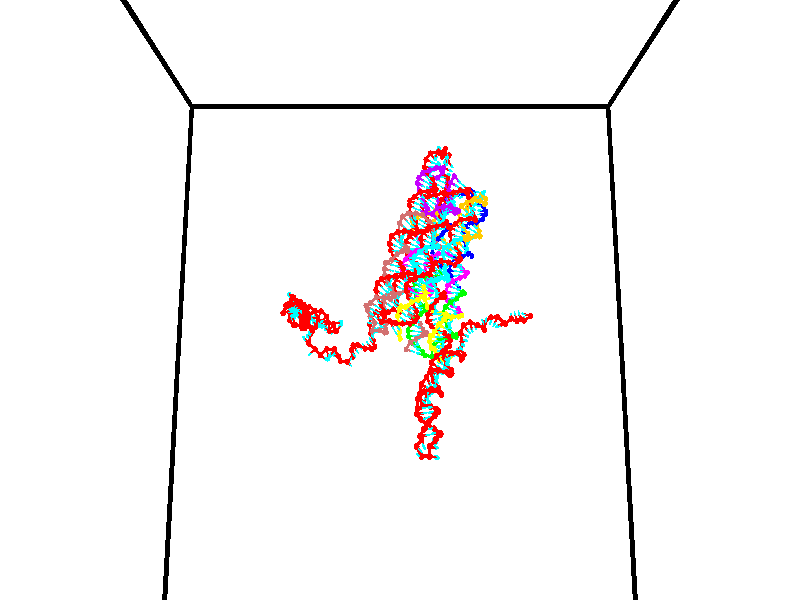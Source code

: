 // switches for output
#declare DRAW_BASES = 1; // possible values are 0, 1; only relevant for DNA ribbons
#declare DRAW_BASES_TYPE = 3; // possible values are 1, 2, 3; only relevant for DNA ribbons
#declare DRAW_FOG = 0; // set to 1 to enable fog

#include "colors.inc"

#include "transforms.inc"
background { rgb <1, 1, 1>}

#default {
   normal{
       ripples 0.25
       frequency 0.20
       turbulence 0.2
       lambda 5
   }
	finish {
		phong 0.1
		phong_size 40.
	}
}

// original window dimensions: 1024x640


// camera settings

camera {
	sky <0, 0.179814, -0.983701>
	up <0, 0.179814, -0.983701>
	right 1.6 * <1, 0, 0>
	location <35, 94.9851, 44.8844>
	look_at <35, 29.7336, 32.9568>
	direction <0, -65.2515, -11.9276>
	angle 67.0682
}


# declare cpy_camera_pos = <35, 94.9851, 44.8844>;
# if (DRAW_FOG = 1)
fog {
	fog_type 2
	up vnormalize(cpy_camera_pos)
	color rgbt<1,1,1,0.3>
	distance 1e-5
	fog_alt 3e-3
	fog_offset 56
}
# end


// LIGHTS

# declare lum = 6;
global_settings {
	ambient_light rgb lum * <0.05, 0.05, 0.05>
	max_trace_level 15
}# declare cpy_direct_light_amount = 0.25;
light_source
{	1000 * <-1, -1.16352, -0.803886>,
	rgb lum * cpy_direct_light_amount
	parallel
}

light_source
{	1000 * <1, 1.16352, 0.803886>,
	rgb lum * cpy_direct_light_amount
	parallel
}

// strand 0

// nucleotide -1

// particle -1
sphere {
	<24.135422, 34.929623, 35.370174> 0.250000
	pigment { color rgbt <1,0,0,0> }
	no_shadow
}
cylinder {
	<24.325878, 35.009804, 35.027687>,  <24.440151, 35.057915, 34.822197>, 0.100000
	pigment { color rgbt <1,0,0,0> }
	no_shadow
}
cylinder {
	<24.325878, 35.009804, 35.027687>,  <24.135422, 34.929623, 35.370174>, 0.100000
	pigment { color rgbt <1,0,0,0> }
	no_shadow
}

// particle -1
sphere {
	<24.325878, 35.009804, 35.027687> 0.100000
	pigment { color rgbt <1,0,0,0> }
	no_shadow
}
sphere {
	0, 1
	scale<0.080000,0.200000,0.300000>
	matrix <0.660045, -0.724841, 0.197351,
		-0.581060, -0.659108, -0.477437,
		0.476141, 0.200457, -0.856216,
		24.468719, 35.069942, 34.770821>
	pigment { color rgbt <0,1,1,0> }
	no_shadow
}
cylinder {
	<24.476532, 34.367653, 34.775764>,  <24.135422, 34.929623, 35.370174>, 0.130000
	pigment { color rgbt <1,0,0,0> }
	no_shadow
}

// nucleotide -1

// particle -1
sphere {
	<24.476532, 34.367653, 34.775764> 0.250000
	pigment { color rgbt <1,0,0,0> }
	no_shadow
}
cylinder {
	<24.777569, 34.629425, 34.804951>,  <24.958191, 34.786488, 34.822460>, 0.100000
	pigment { color rgbt <1,0,0,0> }
	no_shadow
}
cylinder {
	<24.777569, 34.629425, 34.804951>,  <24.476532, 34.367653, 34.775764>, 0.100000
	pigment { color rgbt <1,0,0,0> }
	no_shadow
}

// particle -1
sphere {
	<24.777569, 34.629425, 34.804951> 0.100000
	pigment { color rgbt <1,0,0,0> }
	no_shadow
}
sphere {
	0, 1
	scale<0.080000,0.200000,0.300000>
	matrix <0.641354, -0.753611, 0.143999,
		0.149222, -0.061578, -0.986884,
		0.752594, 0.654430, 0.072962,
		25.003347, 34.825752, 34.826839>
	pigment { color rgbt <0,1,1,0> }
	no_shadow
}
cylinder {
	<24.948856, 34.172401, 34.284363>,  <24.476532, 34.367653, 34.775764>, 0.130000
	pigment { color rgbt <1,0,0,0> }
	no_shadow
}

// nucleotide -1

// particle -1
sphere {
	<24.948856, 34.172401, 34.284363> 0.250000
	pigment { color rgbt <1,0,0,0> }
	no_shadow
}
cylinder {
	<25.091370, 34.326447, 34.624893>,  <25.176878, 34.418873, 34.829212>, 0.100000
	pigment { color rgbt <1,0,0,0> }
	no_shadow
}
cylinder {
	<25.091370, 34.326447, 34.624893>,  <24.948856, 34.172401, 34.284363>, 0.100000
	pigment { color rgbt <1,0,0,0> }
	no_shadow
}

// particle -1
sphere {
	<25.091370, 34.326447, 34.624893> 0.100000
	pigment { color rgbt <1,0,0,0> }
	no_shadow
}
sphere {
	0, 1
	scale<0.080000,0.200000,0.300000>
	matrix <0.552418, -0.821642, 0.140497,
		0.753590, 0.420229, -0.505480,
		0.356283, 0.385113, 0.851323,
		25.198254, 34.441982, 34.880291>
	pigment { color rgbt <0,1,1,0> }
	no_shadow
}
cylinder {
	<25.709852, 34.103264, 34.337914>,  <24.948856, 34.172401, 34.284363>, 0.130000
	pigment { color rgbt <1,0,0,0> }
	no_shadow
}

// nucleotide -1

// particle -1
sphere {
	<25.709852, 34.103264, 34.337914> 0.250000
	pigment { color rgbt <1,0,0,0> }
	no_shadow
}
cylinder {
	<25.582739, 34.112881, 34.717056>,  <25.506470, 34.118652, 34.944542>, 0.100000
	pigment { color rgbt <1,0,0,0> }
	no_shadow
}
cylinder {
	<25.582739, 34.112881, 34.717056>,  <25.709852, 34.103264, 34.337914>, 0.100000
	pigment { color rgbt <1,0,0,0> }
	no_shadow
}

// particle -1
sphere {
	<25.582739, 34.112881, 34.717056> 0.100000
	pigment { color rgbt <1,0,0,0> }
	no_shadow
}
sphere {
	0, 1
	scale<0.080000,0.200000,0.300000>
	matrix <0.607568, -0.762309, 0.223036,
		0.727924, 0.646766, 0.227641,
		-0.317785, 0.024046, 0.947858,
		25.487404, 34.120094, 35.001415>
	pigment { color rgbt <0,1,1,0> }
	no_shadow
}
cylinder {
	<26.275801, 33.998444, 34.643669>,  <25.709852, 34.103264, 34.337914>, 0.130000
	pigment { color rgbt <1,0,0,0> }
	no_shadow
}

// nucleotide -1

// particle -1
sphere {
	<26.275801, 33.998444, 34.643669> 0.250000
	pigment { color rgbt <1,0,0,0> }
	no_shadow
}
cylinder {
	<25.998747, 33.922779, 34.922085>,  <25.832514, 33.877380, 35.089134>, 0.100000
	pigment { color rgbt <1,0,0,0> }
	no_shadow
}
cylinder {
	<25.998747, 33.922779, 34.922085>,  <26.275801, 33.998444, 34.643669>, 0.100000
	pigment { color rgbt <1,0,0,0> }
	no_shadow
}

// particle -1
sphere {
	<25.998747, 33.922779, 34.922085> 0.100000
	pigment { color rgbt <1,0,0,0> }
	no_shadow
}
sphere {
	0, 1
	scale<0.080000,0.200000,0.300000>
	matrix <0.571827, -0.732175, 0.370045,
		0.439625, 0.654321, 0.615299,
		-0.692635, -0.189164, 0.696041,
		25.790956, 33.866032, 35.130898>
	pigment { color rgbt <0,1,1,0> }
	no_shadow
}
cylinder {
	<26.581841, 33.916164, 35.306465>,  <26.275801, 33.998444, 34.643669>, 0.130000
	pigment { color rgbt <1,0,0,0> }
	no_shadow
}

// nucleotide -1

// particle -1
sphere {
	<26.581841, 33.916164, 35.306465> 0.250000
	pigment { color rgbt <1,0,0,0> }
	no_shadow
}
cylinder {
	<26.242172, 33.708759, 35.266357>,  <26.038370, 33.584316, 35.242290>, 0.100000
	pigment { color rgbt <1,0,0,0> }
	no_shadow
}
cylinder {
	<26.242172, 33.708759, 35.266357>,  <26.581841, 33.916164, 35.306465>, 0.100000
	pigment { color rgbt <1,0,0,0> }
	no_shadow
}

// particle -1
sphere {
	<26.242172, 33.708759, 35.266357> 0.100000
	pigment { color rgbt <1,0,0,0> }
	no_shadow
}
sphere {
	0, 1
	scale<0.080000,0.200000,0.300000>
	matrix <0.452977, -0.812719, 0.366469,
		-0.271511, 0.265774, 0.925011,
		-0.849172, -0.518510, -0.100273,
		25.987421, 33.553207, 35.236275>
	pigment { color rgbt <0,1,1,0> }
	no_shadow
}
cylinder {
	<26.354074, 33.581760, 36.001389>,  <26.581841, 33.916164, 35.306465>, 0.130000
	pigment { color rgbt <1,0,0,0> }
	no_shadow
}

// nucleotide -1

// particle -1
sphere {
	<26.354074, 33.581760, 36.001389> 0.250000
	pigment { color rgbt <1,0,0,0> }
	no_shadow
}
cylinder {
	<26.198339, 33.354538, 35.711361>,  <26.104898, 33.218204, 35.537346>, 0.100000
	pigment { color rgbt <1,0,0,0> }
	no_shadow
}
cylinder {
	<26.198339, 33.354538, 35.711361>,  <26.354074, 33.581760, 36.001389>, 0.100000
	pigment { color rgbt <1,0,0,0> }
	no_shadow
}

// particle -1
sphere {
	<26.198339, 33.354538, 35.711361> 0.100000
	pigment { color rgbt <1,0,0,0> }
	no_shadow
}
sphere {
	0, 1
	scale<0.080000,0.200000,0.300000>
	matrix <0.296775, -0.822566, 0.485087,
		-0.871976, -0.026320, 0.488841,
		-0.389336, -0.568060, -0.725069,
		26.081539, 33.184120, 35.493839>
	pigment { color rgbt <0,1,1,0> }
	no_shadow
}
cylinder {
	<25.899647, 32.965870, 36.355423>,  <26.354074, 33.581760, 36.001389>, 0.130000
	pigment { color rgbt <1,0,0,0> }
	no_shadow
}

// nucleotide -1

// particle -1
sphere {
	<25.899647, 32.965870, 36.355423> 0.250000
	pigment { color rgbt <1,0,0,0> }
	no_shadow
}
cylinder {
	<26.051163, 32.918434, 35.988281>,  <26.142073, 32.889973, 35.767998>, 0.100000
	pigment { color rgbt <1,0,0,0> }
	no_shadow
}
cylinder {
	<26.051163, 32.918434, 35.988281>,  <25.899647, 32.965870, 36.355423>, 0.100000
	pigment { color rgbt <1,0,0,0> }
	no_shadow
}

// particle -1
sphere {
	<26.051163, 32.918434, 35.988281> 0.100000
	pigment { color rgbt <1,0,0,0> }
	no_shadow
}
sphere {
	0, 1
	scale<0.080000,0.200000,0.300000>
	matrix <0.528776, -0.786209, 0.319798,
		-0.759549, -0.606475, -0.235102,
		0.378789, -0.118586, -0.917854,
		26.164799, 32.882858, 35.712925>
	pigment { color rgbt <0,1,1,0> }
	no_shadow
}
cylinder {
	<25.836870, 32.308052, 36.105591>,  <25.899647, 32.965870, 36.355423>, 0.130000
	pigment { color rgbt <1,0,0,0> }
	no_shadow
}

// nucleotide -1

// particle -1
sphere {
	<25.836870, 32.308052, 36.105591> 0.250000
	pigment { color rgbt <1,0,0,0> }
	no_shadow
}
cylinder {
	<26.135672, 32.421177, 35.864925>,  <26.314953, 32.489052, 35.720524>, 0.100000
	pigment { color rgbt <1,0,0,0> }
	no_shadow
}
cylinder {
	<26.135672, 32.421177, 35.864925>,  <25.836870, 32.308052, 36.105591>, 0.100000
	pigment { color rgbt <1,0,0,0> }
	no_shadow
}

// particle -1
sphere {
	<26.135672, 32.421177, 35.864925> 0.100000
	pigment { color rgbt <1,0,0,0> }
	no_shadow
}
sphere {
	0, 1
	scale<0.080000,0.200000,0.300000>
	matrix <0.512347, -0.821610, 0.249916,
		-0.423657, -0.494951, -0.758643,
		0.747004, 0.282809, -0.601667,
		26.359774, 32.506020, 35.684425>
	pigment { color rgbt <0,1,1,0> }
	no_shadow
}
cylinder {
	<26.045763, 31.683779, 35.668427>,  <25.836870, 32.308052, 36.105591>, 0.130000
	pigment { color rgbt <1,0,0,0> }
	no_shadow
}

// nucleotide -1

// particle -1
sphere {
	<26.045763, 31.683779, 35.668427> 0.250000
	pigment { color rgbt <1,0,0,0> }
	no_shadow
}
cylinder {
	<26.352589, 31.939562, 35.689228>,  <26.536684, 32.093033, 35.701710>, 0.100000
	pigment { color rgbt <1,0,0,0> }
	no_shadow
}
cylinder {
	<26.352589, 31.939562, 35.689228>,  <26.045763, 31.683779, 35.668427>, 0.100000
	pigment { color rgbt <1,0,0,0> }
	no_shadow
}

// particle -1
sphere {
	<26.352589, 31.939562, 35.689228> 0.100000
	pigment { color rgbt <1,0,0,0> }
	no_shadow
}
sphere {
	0, 1
	scale<0.080000,0.200000,0.300000>
	matrix <0.590891, -0.735727, 0.330989,
		0.249913, -0.223162, -0.942201,
		0.767066, 0.639457, 0.052003,
		26.582708, 32.131397, 35.704830>
	pigment { color rgbt <0,1,1,0> }
	no_shadow
}
cylinder {
	<26.540129, 31.358839, 35.225197>,  <26.045763, 31.683779, 35.668427>, 0.130000
	pigment { color rgbt <1,0,0,0> }
	no_shadow
}

// nucleotide -1

// particle -1
sphere {
	<26.540129, 31.358839, 35.225197> 0.250000
	pigment { color rgbt <1,0,0,0> }
	no_shadow
}
cylinder {
	<26.683205, 31.616119, 35.496002>,  <26.769051, 31.770487, 35.658485>, 0.100000
	pigment { color rgbt <1,0,0,0> }
	no_shadow
}
cylinder {
	<26.683205, 31.616119, 35.496002>,  <26.540129, 31.358839, 35.225197>, 0.100000
	pigment { color rgbt <1,0,0,0> }
	no_shadow
}

// particle -1
sphere {
	<26.683205, 31.616119, 35.496002> 0.100000
	pigment { color rgbt <1,0,0,0> }
	no_shadow
}
sphere {
	0, 1
	scale<0.080000,0.200000,0.300000>
	matrix <0.579969, -0.721222, 0.378781,
		0.731911, 0.257163, -0.631009,
		0.357690, 0.643200, 0.677017,
		26.790512, 31.809080, 35.699108>
	pigment { color rgbt <0,1,1,0> }
	no_shadow
}
cylinder {
	<27.250687, 31.276075, 35.191601>,  <26.540129, 31.358839, 35.225197>, 0.130000
	pigment { color rgbt <1,0,0,0> }
	no_shadow
}

// nucleotide -1

// particle -1
sphere {
	<27.250687, 31.276075, 35.191601> 0.250000
	pigment { color rgbt <1,0,0,0> }
	no_shadow
}
cylinder {
	<27.168528, 31.414062, 35.557945>,  <27.119232, 31.496855, 35.777752>, 0.100000
	pigment { color rgbt <1,0,0,0> }
	no_shadow
}
cylinder {
	<27.168528, 31.414062, 35.557945>,  <27.250687, 31.276075, 35.191601>, 0.100000
	pigment { color rgbt <1,0,0,0> }
	no_shadow
}

// particle -1
sphere {
	<27.168528, 31.414062, 35.557945> 0.100000
	pigment { color rgbt <1,0,0,0> }
	no_shadow
}
sphere {
	0, 1
	scale<0.080000,0.200000,0.300000>
	matrix <0.543569, -0.737991, 0.399877,
		0.813845, 0.579969, -0.035933,
		-0.205398, 0.344970, 0.915864,
		27.106909, 31.517553, 35.832706>
	pigment { color rgbt <0,1,1,0> }
	no_shadow
}
cylinder {
	<27.895685, 31.394688, 35.507885>,  <27.250687, 31.276075, 35.191601>, 0.130000
	pigment { color rgbt <1,0,0,0> }
	no_shadow
}

// nucleotide -1

// particle -1
sphere {
	<27.895685, 31.394688, 35.507885> 0.250000
	pigment { color rgbt <1,0,0,0> }
	no_shadow
}
cylinder {
	<27.613611, 31.368729, 35.790302>,  <27.444366, 31.353153, 35.959755>, 0.100000
	pigment { color rgbt <1,0,0,0> }
	no_shadow
}
cylinder {
	<27.613611, 31.368729, 35.790302>,  <27.895685, 31.394688, 35.507885>, 0.100000
	pigment { color rgbt <1,0,0,0> }
	no_shadow
}

// particle -1
sphere {
	<27.613611, 31.368729, 35.790302> 0.100000
	pigment { color rgbt <1,0,0,0> }
	no_shadow
}
sphere {
	0, 1
	scale<0.080000,0.200000,0.300000>
	matrix <0.637111, -0.494975, 0.590837,
		0.311131, 0.866480, 0.390397,
		-0.705186, -0.064899, 0.706046,
		27.402056, 31.349258, 36.002117>
	pigment { color rgbt <0,1,1,0> }
	no_shadow
}
cylinder {
	<28.130676, 31.746191, 36.109871>,  <27.895685, 31.394688, 35.507885>, 0.130000
	pigment { color rgbt <1,0,0,0> }
	no_shadow
}

// nucleotide -1

// particle -1
sphere {
	<28.130676, 31.746191, 36.109871> 0.250000
	pigment { color rgbt <1,0,0,0> }
	no_shadow
}
cylinder {
	<27.916410, 31.412682, 36.163368>,  <27.787851, 31.212576, 36.195465>, 0.100000
	pigment { color rgbt <1,0,0,0> }
	no_shadow
}
cylinder {
	<27.916410, 31.412682, 36.163368>,  <28.130676, 31.746191, 36.109871>, 0.100000
	pigment { color rgbt <1,0,0,0> }
	no_shadow
}

// particle -1
sphere {
	<27.916410, 31.412682, 36.163368> 0.100000
	pigment { color rgbt <1,0,0,0> }
	no_shadow
}
sphere {
	0, 1
	scale<0.080000,0.200000,0.300000>
	matrix <0.787254, -0.435803, 0.436242,
		-0.305442, 0.338969, 0.889835,
		-0.535665, -0.833772, 0.133742,
		27.755711, 31.162550, 36.203491>
	pigment { color rgbt <0,1,1,0> }
	no_shadow
}
cylinder {
	<28.058144, 32.252937, 35.532368>,  <28.130676, 31.746191, 36.109871>, 0.130000
	pigment { color rgbt <1,0,0,0> }
	no_shadow
}

// nucleotide -1

// particle -1
sphere {
	<28.058144, 32.252937, 35.532368> 0.250000
	pigment { color rgbt <1,0,0,0> }
	no_shadow
}
cylinder {
	<28.450329, 32.246853, 35.453926>,  <28.685640, 32.243202, 35.406860>, 0.100000
	pigment { color rgbt <1,0,0,0> }
	no_shadow
}
cylinder {
	<28.450329, 32.246853, 35.453926>,  <28.058144, 32.252937, 35.532368>, 0.100000
	pigment { color rgbt <1,0,0,0> }
	no_shadow
}

// particle -1
sphere {
	<28.450329, 32.246853, 35.453926> 0.100000
	pigment { color rgbt <1,0,0,0> }
	no_shadow
}
sphere {
	0, 1
	scale<0.080000,0.200000,0.300000>
	matrix <0.119951, 0.836382, 0.534862,
		0.155885, -0.547937, 0.821867,
		0.980465, -0.015207, -0.196105,
		28.744469, 32.242290, 35.395096>
	pigment { color rgbt <0,1,1,0> }
	no_shadow
}
cylinder {
	<28.349018, 32.447502, 36.218819>,  <28.058144, 32.252937, 35.532368>, 0.130000
	pigment { color rgbt <1,0,0,0> }
	no_shadow
}

// nucleotide -1

// particle -1
sphere {
	<28.349018, 32.447502, 36.218819> 0.250000
	pigment { color rgbt <1,0,0,0> }
	no_shadow
}
cylinder {
	<28.611593, 32.517097, 35.925201>,  <28.769138, 32.558853, 35.749031>, 0.100000
	pigment { color rgbt <1,0,0,0> }
	no_shadow
}
cylinder {
	<28.611593, 32.517097, 35.925201>,  <28.349018, 32.447502, 36.218819>, 0.100000
	pigment { color rgbt <1,0,0,0> }
	no_shadow
}

// particle -1
sphere {
	<28.611593, 32.517097, 35.925201> 0.100000
	pigment { color rgbt <1,0,0,0> }
	no_shadow
}
sphere {
	0, 1
	scale<0.080000,0.200000,0.300000>
	matrix <0.246041, 0.870453, 0.426351,
		0.713129, -0.460477, 0.528591,
		0.656439, 0.173988, -0.734041,
		28.808525, 32.569294, 35.704990>
	pigment { color rgbt <0,1,1,0> }
	no_shadow
}
cylinder {
	<27.649523, 32.691959, 36.243267>,  <28.349018, 32.447502, 36.218819>, 0.130000
	pigment { color rgbt <1,0,0,0> }
	no_shadow
}

// nucleotide -1

// particle -1
sphere {
	<27.649523, 32.691959, 36.243267> 0.250000
	pigment { color rgbt <1,0,0,0> }
	no_shadow
}
cylinder {
	<27.399118, 32.424080, 36.083458>,  <27.248877, 32.263351, 35.987572>, 0.100000
	pigment { color rgbt <1,0,0,0> }
	no_shadow
}
cylinder {
	<27.399118, 32.424080, 36.083458>,  <27.649523, 32.691959, 36.243267>, 0.100000
	pigment { color rgbt <1,0,0,0> }
	no_shadow
}

// particle -1
sphere {
	<27.399118, 32.424080, 36.083458> 0.100000
	pigment { color rgbt <1,0,0,0> }
	no_shadow
}
sphere {
	0, 1
	scale<0.080000,0.200000,0.300000>
	matrix <-0.469020, 0.732650, -0.493197,
		0.623002, -0.121364, -0.772748,
		-0.626010, -0.669697, -0.399520,
		27.211315, 32.223171, 35.963600>
	pigment { color rgbt <0,1,1,0> }
	no_shadow
}
cylinder {
	<27.618521, 32.826721, 35.560207>,  <27.649523, 32.691959, 36.243267>, 0.130000
	pigment { color rgbt <1,0,0,0> }
	no_shadow
}

// nucleotide -1

// particle -1
sphere {
	<27.618521, 32.826721, 35.560207> 0.250000
	pigment { color rgbt <1,0,0,0> }
	no_shadow
}
cylinder {
	<27.288881, 32.610477, 35.627861>,  <27.091097, 32.480732, 35.668453>, 0.100000
	pigment { color rgbt <1,0,0,0> }
	no_shadow
}
cylinder {
	<27.288881, 32.610477, 35.627861>,  <27.618521, 32.826721, 35.560207>, 0.100000
	pigment { color rgbt <1,0,0,0> }
	no_shadow
}

// particle -1
sphere {
	<27.288881, 32.610477, 35.627861> 0.100000
	pigment { color rgbt <1,0,0,0> }
	no_shadow
}
sphere {
	0, 1
	scale<0.080000,0.200000,0.300000>
	matrix <-0.544963, 0.675220, -0.497085,
		0.154522, -0.501821, -0.851058,
		-0.824098, -0.540606, 0.169137,
		27.041653, 32.448296, 35.678600>
	pigment { color rgbt <0,1,1,0> }
	no_shadow
}
cylinder {
	<27.383415, 32.872074, 34.981964>,  <27.618521, 32.826721, 35.560207>, 0.130000
	pigment { color rgbt <1,0,0,0> }
	no_shadow
}

// nucleotide -1

// particle -1
sphere {
	<27.383415, 32.872074, 34.981964> 0.250000
	pigment { color rgbt <1,0,0,0> }
	no_shadow
}
cylinder {
	<27.075785, 32.771847, 35.217163>,  <26.891207, 32.711712, 35.358280>, 0.100000
	pigment { color rgbt <1,0,0,0> }
	no_shadow
}
cylinder {
	<27.075785, 32.771847, 35.217163>,  <27.383415, 32.872074, 34.981964>, 0.100000
	pigment { color rgbt <1,0,0,0> }
	no_shadow
}

// particle -1
sphere {
	<27.075785, 32.771847, 35.217163> 0.100000
	pigment { color rgbt <1,0,0,0> }
	no_shadow
}
sphere {
	0, 1
	scale<0.080000,0.200000,0.300000>
	matrix <-0.589985, 0.632158, -0.502289,
		-0.245849, -0.733206, -0.634008,
		-0.769075, -0.250568, 0.587996,
		26.845062, 32.696678, 35.393562>
	pigment { color rgbt <0,1,1,0> }
	no_shadow
}
cylinder {
	<26.796120, 32.903877, 34.518559>,  <27.383415, 32.872074, 34.981964>, 0.130000
	pigment { color rgbt <1,0,0,0> }
	no_shadow
}

// nucleotide -1

// particle -1
sphere {
	<26.796120, 32.903877, 34.518559> 0.250000
	pigment { color rgbt <1,0,0,0> }
	no_shadow
}
cylinder {
	<26.617470, 32.912350, 34.876347>,  <26.510281, 32.917431, 35.091019>, 0.100000
	pigment { color rgbt <1,0,0,0> }
	no_shadow
}
cylinder {
	<26.617470, 32.912350, 34.876347>,  <26.796120, 32.903877, 34.518559>, 0.100000
	pigment { color rgbt <1,0,0,0> }
	no_shadow
}

// particle -1
sphere {
	<26.617470, 32.912350, 34.876347> 0.100000
	pigment { color rgbt <1,0,0,0> }
	no_shadow
}
sphere {
	0, 1
	scale<0.080000,0.200000,0.300000>
	matrix <-0.654518, 0.673881, -0.342768,
		-0.610027, -0.738536, -0.287109,
		-0.446624, 0.021179, 0.894471,
		26.483482, 32.918705, 35.144688>
	pigment { color rgbt <0,1,1,0> }
	no_shadow
}
cylinder {
	<26.073545, 32.599316, 34.487434>,  <26.796120, 32.903877, 34.518559>, 0.130000
	pigment { color rgbt <1,0,0,0> }
	no_shadow
}

// nucleotide -1

// particle -1
sphere {
	<26.073545, 32.599316, 34.487434> 0.250000
	pigment { color rgbt <1,0,0,0> }
	no_shadow
}
cylinder {
	<26.174828, 32.916206, 34.709522>,  <26.235598, 33.106339, 34.842773>, 0.100000
	pigment { color rgbt <1,0,0,0> }
	no_shadow
}
cylinder {
	<26.174828, 32.916206, 34.709522>,  <26.073545, 32.599316, 34.487434>, 0.100000
	pigment { color rgbt <1,0,0,0> }
	no_shadow
}

// particle -1
sphere {
	<26.174828, 32.916206, 34.709522> 0.100000
	pigment { color rgbt <1,0,0,0> }
	no_shadow
}
sphere {
	0, 1
	scale<0.080000,0.200000,0.300000>
	matrix <-0.669947, 0.557624, -0.490130,
		-0.697895, -0.247861, 0.671943,
		0.253207, 0.792225, 0.555217,
		26.250790, 33.153873, 34.876087>
	pigment { color rgbt <0,1,1,0> }
	no_shadow
}
cylinder {
	<25.313709, 32.542141, 34.760941>,  <26.073545, 32.599316, 34.487434>, 0.130000
	pigment { color rgbt <1,0,0,0> }
	no_shadow
}

// nucleotide -1

// particle -1
sphere {
	<25.313709, 32.542141, 34.760941> 0.250000
	pigment { color rgbt <1,0,0,0> }
	no_shadow
}
cylinder {
	<25.515585, 32.764454, 35.025181>,  <25.636711, 32.897842, 35.183723>, 0.100000
	pigment { color rgbt <1,0,0,0> }
	no_shadow
}
cylinder {
	<25.515585, 32.764454, 35.025181>,  <25.313709, 32.542141, 34.760941>, 0.100000
	pigment { color rgbt <1,0,0,0> }
	no_shadow
}

// particle -1
sphere {
	<25.515585, 32.764454, 35.025181> 0.100000
	pigment { color rgbt <1,0,0,0> }
	no_shadow
}
sphere {
	0, 1
	scale<0.080000,0.200000,0.300000>
	matrix <-0.327616, 0.831263, -0.449077,
		-0.798721, 0.010223, 0.601615,
		0.504691, 0.555785, 0.660598,
		25.666992, 32.931190, 35.223358>
	pigment { color rgbt <0,1,1,0> }
	no_shadow
}
cylinder {
	<24.863192, 32.975773, 35.041992>,  <25.313709, 32.542141, 34.760941>, 0.130000
	pigment { color rgbt <1,0,0,0> }
	no_shadow
}

// nucleotide -1

// particle -1
sphere {
	<24.863192, 32.975773, 35.041992> 0.250000
	pigment { color rgbt <1,0,0,0> }
	no_shadow
}
cylinder {
	<25.224527, 33.144573, 35.072693>,  <25.441328, 33.245853, 35.091114>, 0.100000
	pigment { color rgbt <1,0,0,0> }
	no_shadow
}
cylinder {
	<25.224527, 33.144573, 35.072693>,  <24.863192, 32.975773, 35.041992>, 0.100000
	pigment { color rgbt <1,0,0,0> }
	no_shadow
}

// particle -1
sphere {
	<25.224527, 33.144573, 35.072693> 0.100000
	pigment { color rgbt <1,0,0,0> }
	no_shadow
}
sphere {
	0, 1
	scale<0.080000,0.200000,0.300000>
	matrix <-0.370974, 0.858498, -0.354061,
		-0.215303, 0.291366, 0.932068,
		0.903340, 0.422004, 0.076748,
		25.495529, 33.271175, 35.095718>
	pigment { color rgbt <0,1,1,0> }
	no_shadow
}
cylinder {
	<24.966753, 33.130047, 35.808472>,  <24.863192, 32.975773, 35.041992>, 0.130000
	pigment { color rgbt <1,0,0,0> }
	no_shadow
}

// nucleotide -1

// particle -1
sphere {
	<24.966753, 33.130047, 35.808472> 0.250000
	pigment { color rgbt <1,0,0,0> }
	no_shadow
}
cylinder {
	<25.327829, 33.285202, 35.733971>,  <25.544476, 33.378296, 35.689270>, 0.100000
	pigment { color rgbt <1,0,0,0> }
	no_shadow
}
cylinder {
	<25.327829, 33.285202, 35.733971>,  <24.966753, 33.130047, 35.808472>, 0.100000
	pigment { color rgbt <1,0,0,0> }
	no_shadow
}

// particle -1
sphere {
	<25.327829, 33.285202, 35.733971> 0.100000
	pigment { color rgbt <1,0,0,0> }
	no_shadow
}
sphere {
	0, 1
	scale<0.080000,0.200000,0.300000>
	matrix <-0.424563, 0.873298, -0.238949,
		0.069971, 0.294775, 0.953001,
		0.902691, 0.387889, -0.186256,
		25.598637, 33.401569, 35.678093>
	pigment { color rgbt <0,1,1,0> }
	no_shadow
}
cylinder {
	<24.944607, 33.737499, 36.130371>,  <24.966753, 33.130047, 35.808472>, 0.130000
	pigment { color rgbt <1,0,0,0> }
	no_shadow
}

// nucleotide -1

// particle -1
sphere {
	<24.944607, 33.737499, 36.130371> 0.250000
	pigment { color rgbt <1,0,0,0> }
	no_shadow
}
cylinder {
	<25.203989, 33.794537, 35.831261>,  <25.359619, 33.828758, 35.651794>, 0.100000
	pigment { color rgbt <1,0,0,0> }
	no_shadow
}
cylinder {
	<25.203989, 33.794537, 35.831261>,  <24.944607, 33.737499, 36.130371>, 0.100000
	pigment { color rgbt <1,0,0,0> }
	no_shadow
}

// particle -1
sphere {
	<25.203989, 33.794537, 35.831261> 0.100000
	pigment { color rgbt <1,0,0,0> }
	no_shadow
}
sphere {
	0, 1
	scale<0.080000,0.200000,0.300000>
	matrix <-0.183711, 0.982580, 0.028056,
		0.738752, 0.119182, 0.663356,
		0.648456, 0.142592, -0.747778,
		25.398525, 33.837315, 35.606926>
	pigment { color rgbt <0,1,1,0> }
	no_shadow
}
cylinder {
	<25.360270, 34.287888, 36.238945>,  <24.944607, 33.737499, 36.130371>, 0.130000
	pigment { color rgbt <1,0,0,0> }
	no_shadow
}

// nucleotide -1

// particle -1
sphere {
	<25.360270, 34.287888, 36.238945> 0.250000
	pigment { color rgbt <1,0,0,0> }
	no_shadow
}
cylinder {
	<25.431957, 34.248562, 35.847393>,  <25.474970, 34.224968, 35.612461>, 0.100000
	pigment { color rgbt <1,0,0,0> }
	no_shadow
}
cylinder {
	<25.431957, 34.248562, 35.847393>,  <25.360270, 34.287888, 36.238945>, 0.100000
	pigment { color rgbt <1,0,0,0> }
	no_shadow
}

// particle -1
sphere {
	<25.431957, 34.248562, 35.847393> 0.100000
	pigment { color rgbt <1,0,0,0> }
	no_shadow
}
sphere {
	0, 1
	scale<0.080000,0.200000,0.300000>
	matrix <-0.279167, 0.949013, -0.146425,
		0.943370, 0.299514, 0.142634,
		0.179218, -0.098314, -0.978885,
		25.485723, 34.219067, 35.553726>
	pigment { color rgbt <0,1,1,0> }
	no_shadow
}
cylinder {
	<25.750210, 34.874340, 36.020023>,  <25.360270, 34.287888, 36.238945>, 0.130000
	pigment { color rgbt <1,0,0,0> }
	no_shadow
}

// nucleotide -1

// particle -1
sphere {
	<25.750210, 34.874340, 36.020023> 0.250000
	pigment { color rgbt <1,0,0,0> }
	no_shadow
}
cylinder {
	<25.543262, 34.734829, 35.707439>,  <25.419094, 34.651123, 35.519890>, 0.100000
	pigment { color rgbt <1,0,0,0> }
	no_shadow
}
cylinder {
	<25.543262, 34.734829, 35.707439>,  <25.750210, 34.874340, 36.020023>, 0.100000
	pigment { color rgbt <1,0,0,0> }
	no_shadow
}

// particle -1
sphere {
	<25.543262, 34.734829, 35.707439> 0.100000
	pigment { color rgbt <1,0,0,0> }
	no_shadow
}
sphere {
	0, 1
	scale<0.080000,0.200000,0.300000>
	matrix <-0.375666, 0.913049, -0.158800,
		0.768899, 0.211410, -0.603407,
		-0.517368, -0.348781, -0.781462,
		25.388052, 34.630196, 35.473000>
	pigment { color rgbt <0,1,1,0> }
	no_shadow
}
cylinder {
	<25.866175, 35.396423, 35.539726>,  <25.750210, 34.874340, 36.020023>, 0.130000
	pigment { color rgbt <1,0,0,0> }
	no_shadow
}

// nucleotide -1

// particle -1
sphere {
	<25.866175, 35.396423, 35.539726> 0.250000
	pigment { color rgbt <1,0,0,0> }
	no_shadow
}
cylinder {
	<25.548441, 35.177410, 35.434471>,  <25.357801, 35.046001, 35.371319>, 0.100000
	pigment { color rgbt <1,0,0,0> }
	no_shadow
}
cylinder {
	<25.548441, 35.177410, 35.434471>,  <25.866175, 35.396423, 35.539726>, 0.100000
	pigment { color rgbt <1,0,0,0> }
	no_shadow
}

// particle -1
sphere {
	<25.548441, 35.177410, 35.434471> 0.100000
	pigment { color rgbt <1,0,0,0> }
	no_shadow
}
sphere {
	0, 1
	scale<0.080000,0.200000,0.300000>
	matrix <-0.508896, 0.836312, -0.203979,
		0.331751, -0.028118, -0.942948,
		-0.794334, -0.547533, -0.263138,
		25.310141, 35.013149, 35.355530>
	pigment { color rgbt <0,1,1,0> }
	no_shadow
}
cylinder {
	<25.696602, 35.533619, 34.892902>,  <25.866175, 35.396423, 35.539726>, 0.130000
	pigment { color rgbt <1,0,0,0> }
	no_shadow
}

// nucleotide -1

// particle -1
sphere {
	<25.696602, 35.533619, 34.892902> 0.250000
	pigment { color rgbt <1,0,0,0> }
	no_shadow
}
cylinder {
	<25.397949, 35.496365, 35.156376>,  <25.218758, 35.474010, 35.314461>, 0.100000
	pigment { color rgbt <1,0,0,0> }
	no_shadow
}
cylinder {
	<25.397949, 35.496365, 35.156376>,  <25.696602, 35.533619, 34.892902>, 0.100000
	pigment { color rgbt <1,0,0,0> }
	no_shadow
}

// particle -1
sphere {
	<25.397949, 35.496365, 35.156376> 0.100000
	pigment { color rgbt <1,0,0,0> }
	no_shadow
}
sphere {
	0, 1
	scale<0.080000,0.200000,0.300000>
	matrix <-0.317177, 0.920201, -0.229411,
		-0.584757, -0.380205, -0.716591,
		-0.746631, -0.093137, 0.658686,
		25.173960, 35.468422, 35.353981>
	pigment { color rgbt <0,1,1,0> }
	no_shadow
}
cylinder {
	<25.261690, 35.890396, 34.539776>,  <25.696602, 35.533619, 34.892902>, 0.130000
	pigment { color rgbt <1,0,0,0> }
	no_shadow
}

// nucleotide -1

// particle -1
sphere {
	<25.261690, 35.890396, 34.539776> 0.250000
	pigment { color rgbt <1,0,0,0> }
	no_shadow
}
cylinder {
	<25.171993, 35.870346, 34.929073>,  <25.118176, 35.858315, 35.162651>, 0.100000
	pigment { color rgbt <1,0,0,0> }
	no_shadow
}
cylinder {
	<25.171993, 35.870346, 34.929073>,  <25.261690, 35.890396, 34.539776>, 0.100000
	pigment { color rgbt <1,0,0,0> }
	no_shadow
}

// particle -1
sphere {
	<25.171993, 35.870346, 34.929073> 0.100000
	pigment { color rgbt <1,0,0,0> }
	no_shadow
}
sphere {
	0, 1
	scale<0.080000,0.200000,0.300000>
	matrix <-0.273409, 0.961804, -0.013459,
		-0.935395, -0.269112, -0.229382,
		-0.224242, -0.050126, 0.973244,
		25.104721, 35.855309, 35.221046>
	pigment { color rgbt <0,1,1,0> }
	no_shadow
}
cylinder {
	<24.510357, 36.346222, 34.614975>,  <25.261690, 35.890396, 34.539776>, 0.130000
	pigment { color rgbt <1,0,0,0> }
	no_shadow
}

// nucleotide -1

// particle -1
sphere {
	<24.510357, 36.346222, 34.614975> 0.250000
	pigment { color rgbt <1,0,0,0> }
	no_shadow
}
cylinder {
	<24.766352, 36.316669, 34.920906>,  <24.919949, 36.298939, 35.104465>, 0.100000
	pigment { color rgbt <1,0,0,0> }
	no_shadow
}
cylinder {
	<24.766352, 36.316669, 34.920906>,  <24.510357, 36.346222, 34.614975>, 0.100000
	pigment { color rgbt <1,0,0,0> }
	no_shadow
}

// particle -1
sphere {
	<24.766352, 36.316669, 34.920906> 0.100000
	pigment { color rgbt <1,0,0,0> }
	no_shadow
}
sphere {
	0, 1
	scale<0.080000,0.200000,0.300000>
	matrix <-0.288080, 0.899695, 0.327963,
		-0.712339, -0.430223, 0.554510,
		0.639987, -0.073878, 0.764826,
		24.958347, 36.294506, 35.150352>
	pigment { color rgbt <0,1,1,0> }
	no_shadow
}
cylinder {
	<24.174740, 36.489254, 35.217041>,  <24.510357, 36.346222, 34.614975>, 0.130000
	pigment { color rgbt <1,0,0,0> }
	no_shadow
}

// nucleotide -1

// particle -1
sphere {
	<24.174740, 36.489254, 35.217041> 0.250000
	pigment { color rgbt <1,0,0,0> }
	no_shadow
}
cylinder {
	<24.557741, 36.602428, 35.239426>,  <24.787542, 36.670334, 35.252857>, 0.100000
	pigment { color rgbt <1,0,0,0> }
	no_shadow
}
cylinder {
	<24.557741, 36.602428, 35.239426>,  <24.174740, 36.489254, 35.217041>, 0.100000
	pigment { color rgbt <1,0,0,0> }
	no_shadow
}

// particle -1
sphere {
	<24.557741, 36.602428, 35.239426> 0.100000
	pigment { color rgbt <1,0,0,0> }
	no_shadow
}
sphere {
	0, 1
	scale<0.080000,0.200000,0.300000>
	matrix <-0.281848, 0.876713, 0.389789,
		0.061226, -0.388997, 0.919202,
		0.957504, 0.282941, 0.055960,
		24.844992, 36.687309, 35.256214>
	pigment { color rgbt <0,1,1,0> }
	no_shadow
}
cylinder {
	<24.240595, 36.804878, 35.926598>,  <24.174740, 36.489254, 35.217041>, 0.130000
	pigment { color rgbt <1,0,0,0> }
	no_shadow
}

// nucleotide -1

// particle -1
sphere {
	<24.240595, 36.804878, 35.926598> 0.250000
	pigment { color rgbt <1,0,0,0> }
	no_shadow
}
cylinder {
	<24.556231, 36.948524, 35.727245>,  <24.745611, 37.034710, 35.607635>, 0.100000
	pigment { color rgbt <1,0,0,0> }
	no_shadow
}
cylinder {
	<24.556231, 36.948524, 35.727245>,  <24.240595, 36.804878, 35.926598>, 0.100000
	pigment { color rgbt <1,0,0,0> }
	no_shadow
}

// particle -1
sphere {
	<24.556231, 36.948524, 35.727245> 0.100000
	pigment { color rgbt <1,0,0,0> }
	no_shadow
}
sphere {
	0, 1
	scale<0.080000,0.200000,0.300000>
	matrix <-0.182878, 0.911864, 0.367505,
		0.586428, -0.198851, 0.785214,
		0.789087, 0.359113, -0.498377,
		24.792957, 37.056259, 35.577732>
	pigment { color rgbt <0,1,1,0> }
	no_shadow
}
cylinder {
	<24.683523, 37.176884, 36.370659>,  <24.240595, 36.804878, 35.926598>, 0.130000
	pigment { color rgbt <1,0,0,0> }
	no_shadow
}

// nucleotide -1

// particle -1
sphere {
	<24.683523, 37.176884, 36.370659> 0.250000
	pigment { color rgbt <1,0,0,0> }
	no_shadow
}
cylinder {
	<24.722742, 37.317444, 35.998230>,  <24.746273, 37.401779, 35.774773>, 0.100000
	pigment { color rgbt <1,0,0,0> }
	no_shadow
}
cylinder {
	<24.722742, 37.317444, 35.998230>,  <24.683523, 37.176884, 36.370659>, 0.100000
	pigment { color rgbt <1,0,0,0> }
	no_shadow
}

// particle -1
sphere {
	<24.722742, 37.317444, 35.998230> 0.100000
	pigment { color rgbt <1,0,0,0> }
	no_shadow
}
sphere {
	0, 1
	scale<0.080000,0.200000,0.300000>
	matrix <-0.176420, 0.926903, 0.331249,
		0.979420, 0.131782, 0.152876,
		0.098048, 0.351402, -0.931076,
		24.752157, 37.422863, 35.718906>
	pigment { color rgbt <0,1,1,0> }
	no_shadow
}
cylinder {
	<24.993750, 37.726837, 36.466976>,  <24.683523, 37.176884, 36.370659>, 0.130000
	pigment { color rgbt <1,0,0,0> }
	no_shadow
}

// nucleotide -1

// particle -1
sphere {
	<24.993750, 37.726837, 36.466976> 0.250000
	pigment { color rgbt <1,0,0,0> }
	no_shadow
}
cylinder {
	<24.830372, 37.769276, 36.104340>,  <24.732346, 37.794739, 35.886757>, 0.100000
	pigment { color rgbt <1,0,0,0> }
	no_shadow
}
cylinder {
	<24.830372, 37.769276, 36.104340>,  <24.993750, 37.726837, 36.466976>, 0.100000
	pigment { color rgbt <1,0,0,0> }
	no_shadow
}

// particle -1
sphere {
	<24.830372, 37.769276, 36.104340> 0.100000
	pigment { color rgbt <1,0,0,0> }
	no_shadow
}
sphere {
	0, 1
	scale<0.080000,0.200000,0.300000>
	matrix <-0.116918, 0.978959, 0.167239,
		0.905264, 0.174306, -0.387447,
		-0.408446, 0.106096, -0.906596,
		24.707838, 37.801105, 35.832359>
	pigment { color rgbt <0,1,1,0> }
	no_shadow
}
cylinder {
	<25.710083, 37.552315, 36.446495>,  <24.993750, 37.726837, 36.466976>, 0.130000
	pigment { color rgbt <1,0,0,0> }
	no_shadow
}

// nucleotide -1

// particle -1
sphere {
	<25.710083, 37.552315, 36.446495> 0.250000
	pigment { color rgbt <1,0,0,0> }
	no_shadow
}
cylinder {
	<25.561520, 37.629169, 36.083145>,  <25.472382, 37.675282, 35.865135>, 0.100000
	pigment { color rgbt <1,0,0,0> }
	no_shadow
}
cylinder {
	<25.561520, 37.629169, 36.083145>,  <25.710083, 37.552315, 36.446495>, 0.100000
	pigment { color rgbt <1,0,0,0> }
	no_shadow
}

// particle -1
sphere {
	<25.561520, 37.629169, 36.083145> 0.100000
	pigment { color rgbt <1,0,0,0> }
	no_shadow
}
sphere {
	0, 1
	scale<0.080000,0.200000,0.300000>
	matrix <-0.016846, 0.976799, 0.213494,
		0.928317, 0.094595, -0.359553,
		-0.371407, 0.192133, -0.908373,
		25.450098, 37.686810, 35.810635>
	pigment { color rgbt <0,1,1,0> }
	no_shadow
}
cylinder {
	<25.634583, 38.291111, 36.356735>,  <25.710083, 37.552315, 36.446495>, 0.130000
	pigment { color rgbt <1,0,0,0> }
	no_shadow
}

// nucleotide -1

// particle -1
sphere {
	<25.634583, 38.291111, 36.356735> 0.250000
	pigment { color rgbt <1,0,0,0> }
	no_shadow
}
cylinder {
	<25.455130, 38.211025, 36.008335>,  <25.347458, 38.162971, 35.799294>, 0.100000
	pigment { color rgbt <1,0,0,0> }
	no_shadow
}
cylinder {
	<25.455130, 38.211025, 36.008335>,  <25.634583, 38.291111, 36.356735>, 0.100000
	pigment { color rgbt <1,0,0,0> }
	no_shadow
}

// particle -1
sphere {
	<25.455130, 38.211025, 36.008335> 0.100000
	pigment { color rgbt <1,0,0,0> }
	no_shadow
}
sphere {
	0, 1
	scale<0.080000,0.200000,0.300000>
	matrix <-0.049061, 0.978630, -0.199689,
		0.892369, -0.046854, -0.448867,
		-0.448631, -0.200218, -0.871001,
		25.320539, 38.150959, 35.747036>
	pigment { color rgbt <0,1,1,0> }
	no_shadow
}
cylinder {
	<25.838463, 38.906624, 35.967682>,  <25.634583, 38.291111, 36.356735>, 0.130000
	pigment { color rgbt <1,0,0,0> }
	no_shadow
}

// nucleotide -1

// particle -1
sphere {
	<25.838463, 38.906624, 35.967682> 0.250000
	pigment { color rgbt <1,0,0,0> }
	no_shadow
}
cylinder {
	<25.547735, 38.748775, 35.742821>,  <25.373299, 38.654068, 35.607906>, 0.100000
	pigment { color rgbt <1,0,0,0> }
	no_shadow
}
cylinder {
	<25.547735, 38.748775, 35.742821>,  <25.838463, 38.906624, 35.967682>, 0.100000
	pigment { color rgbt <1,0,0,0> }
	no_shadow
}

// particle -1
sphere {
	<25.547735, 38.748775, 35.742821> 0.100000
	pigment { color rgbt <1,0,0,0> }
	no_shadow
}
sphere {
	0, 1
	scale<0.080000,0.200000,0.300000>
	matrix <-0.259981, 0.915638, -0.306621,
		0.635723, -0.076710, -0.768097,
		-0.726819, -0.394617, -0.562149,
		25.329689, 38.630390, 35.574177>
	pigment { color rgbt <0,1,1,0> }
	no_shadow
}
cylinder {
	<25.971869, 39.039562, 35.227798>,  <25.838463, 38.906624, 35.967682>, 0.130000
	pigment { color rgbt <1,0,0,0> }
	no_shadow
}

// nucleotide -1

// particle -1
sphere {
	<25.971869, 39.039562, 35.227798> 0.250000
	pigment { color rgbt <1,0,0,0> }
	no_shadow
}
cylinder {
	<25.581009, 39.012157, 35.308277>,  <25.346493, 38.995712, 35.356564>, 0.100000
	pigment { color rgbt <1,0,0,0> }
	no_shadow
}
cylinder {
	<25.581009, 39.012157, 35.308277>,  <25.971869, 39.039562, 35.227798>, 0.100000
	pigment { color rgbt <1,0,0,0> }
	no_shadow
}

// particle -1
sphere {
	<25.581009, 39.012157, 35.308277> 0.100000
	pigment { color rgbt <1,0,0,0> }
	no_shadow
}
sphere {
	0, 1
	scale<0.080000,0.200000,0.300000>
	matrix <-0.104249, 0.979429, -0.172777,
		-0.185225, -0.189804, -0.964192,
		-0.977151, -0.068514, 0.201201,
		25.287863, 38.991604, 35.368637>
	pigment { color rgbt <0,1,1,0> }
	no_shadow
}
cylinder {
	<25.725111, 39.722832, 34.962585>,  <25.971869, 39.039562, 35.227798>, 0.130000
	pigment { color rgbt <1,0,0,0> }
	no_shadow
}

// nucleotide -1

// particle -1
sphere {
	<25.725111, 39.722832, 34.962585> 0.250000
	pigment { color rgbt <1,0,0,0> }
	no_shadow
}
cylinder {
	<25.438768, 39.554092, 35.185146>,  <25.266962, 39.452847, 35.318684>, 0.100000
	pigment { color rgbt <1,0,0,0> }
	no_shadow
}
cylinder {
	<25.438768, 39.554092, 35.185146>,  <25.725111, 39.722832, 34.962585>, 0.100000
	pigment { color rgbt <1,0,0,0> }
	no_shadow
}

// particle -1
sphere {
	<25.438768, 39.554092, 35.185146> 0.100000
	pigment { color rgbt <1,0,0,0> }
	no_shadow
}
sphere {
	0, 1
	scale<0.080000,0.200000,0.300000>
	matrix <-0.398654, 0.901146, 0.170324,
		-0.573255, -0.099886, -0.813266,
		-0.715859, -0.421851, 0.556406,
		25.224010, 39.427536, 35.352070>
	pigment { color rgbt <0,1,1,0> }
	no_shadow
}
cylinder {
	<25.132277, 40.058136, 34.651058>,  <25.725111, 39.722832, 34.962585>, 0.130000
	pigment { color rgbt <1,0,0,0> }
	no_shadow
}

// nucleotide -1

// particle -1
sphere {
	<25.132277, 40.058136, 34.651058> 0.250000
	pigment { color rgbt <1,0,0,0> }
	no_shadow
}
cylinder {
	<24.862888, 39.832870, 34.459526>,  <24.701256, 39.697712, 34.344608>, 0.100000
	pigment { color rgbt <1,0,0,0> }
	no_shadow
}
cylinder {
	<24.862888, 39.832870, 34.459526>,  <25.132277, 40.058136, 34.651058>, 0.100000
	pigment { color rgbt <1,0,0,0> }
	no_shadow
}

// particle -1
sphere {
	<24.862888, 39.832870, 34.459526> 0.100000
	pigment { color rgbt <1,0,0,0> }
	no_shadow
}
sphere {
	0, 1
	scale<0.080000,0.200000,0.300000>
	matrix <0.373304, -0.818199, 0.437259,
		-0.638028, 0.115733, 0.761266,
		-0.673472, -0.563167, -0.478830,
		24.660847, 39.663921, 34.315876>
	pigment { color rgbt <0,1,1,0> }
	no_shadow
}
cylinder {
	<24.732052, 39.718887, 35.056549>,  <25.132277, 40.058136, 34.651058>, 0.130000
	pigment { color rgbt <1,0,0,0> }
	no_shadow
}

// nucleotide -1

// particle -1
sphere {
	<24.732052, 39.718887, 35.056549> 0.250000
	pigment { color rgbt <1,0,0,0> }
	no_shadow
}
cylinder {
	<24.750151, 39.510967, 34.715313>,  <24.761009, 39.386215, 34.510571>, 0.100000
	pigment { color rgbt <1,0,0,0> }
	no_shadow
}
cylinder {
	<24.750151, 39.510967, 34.715313>,  <24.732052, 39.718887, 35.056549>, 0.100000
	pigment { color rgbt <1,0,0,0> }
	no_shadow
}

// particle -1
sphere {
	<24.750151, 39.510967, 34.715313> 0.100000
	pigment { color rgbt <1,0,0,0> }
	no_shadow
}
sphere {
	0, 1
	scale<0.080000,0.200000,0.300000>
	matrix <0.265600, -0.816970, 0.511876,
		-0.963021, -0.249741, 0.101093,
		0.045247, -0.519797, -0.853091,
		24.763725, 39.355026, 34.459385>
	pigment { color rgbt <0,1,1,0> }
	no_shadow
}
cylinder {
	<24.310392, 39.163902, 35.088516>,  <24.732052, 39.718887, 35.056549>, 0.130000
	pigment { color rgbt <1,0,0,0> }
	no_shadow
}

// nucleotide -1

// particle -1
sphere {
	<24.310392, 39.163902, 35.088516> 0.250000
	pigment { color rgbt <1,0,0,0> }
	no_shadow
}
cylinder {
	<24.628584, 39.097496, 34.855396>,  <24.819500, 39.057652, 34.715527>, 0.100000
	pigment { color rgbt <1,0,0,0> }
	no_shadow
}
cylinder {
	<24.628584, 39.097496, 34.855396>,  <24.310392, 39.163902, 35.088516>, 0.100000
	pigment { color rgbt <1,0,0,0> }
	no_shadow
}

// particle -1
sphere {
	<24.628584, 39.097496, 34.855396> 0.100000
	pigment { color rgbt <1,0,0,0> }
	no_shadow
}
sphere {
	0, 1
	scale<0.080000,0.200000,0.300000>
	matrix <0.204724, -0.831570, 0.516313,
		-0.570350, -0.530030, -0.627511,
		0.795480, -0.166012, -0.582795,
		24.867228, 39.047691, 34.680557>
	pigment { color rgbt <0,1,1,0> }
	no_shadow
}
cylinder {
	<23.987944, 38.875385, 35.672264>,  <24.310392, 39.163902, 35.088516>, 0.130000
	pigment { color rgbt <1,0,0,0> }
	no_shadow
}

// nucleotide -1

// particle -1
sphere {
	<23.987944, 38.875385, 35.672264> 0.250000
	pigment { color rgbt <1,0,0,0> }
	no_shadow
}
cylinder {
	<24.374514, 38.892502, 35.570919>,  <24.606455, 38.902771, 35.510113>, 0.100000
	pigment { color rgbt <1,0,0,0> }
	no_shadow
}
cylinder {
	<24.374514, 38.892502, 35.570919>,  <23.987944, 38.875385, 35.672264>, 0.100000
	pigment { color rgbt <1,0,0,0> }
	no_shadow
}

// particle -1
sphere {
	<24.374514, 38.892502, 35.570919> 0.100000
	pigment { color rgbt <1,0,0,0> }
	no_shadow
}
sphere {
	0, 1
	scale<0.080000,0.200000,0.300000>
	matrix <0.025267, -0.997082, -0.072037,
		-0.255710, 0.063217, -0.964684,
		0.966423, 0.042795, -0.253367,
		24.664440, 38.905342, 35.494907>
	pigment { color rgbt <0,1,1,0> }
	no_shadow
}
cylinder {
	<24.161602, 38.420086, 35.065697>,  <23.987944, 38.875385, 35.672264>, 0.130000
	pigment { color rgbt <1,0,0,0> }
	no_shadow
}

// nucleotide -1

// particle -1
sphere {
	<24.161602, 38.420086, 35.065697> 0.250000
	pigment { color rgbt <1,0,0,0> }
	no_shadow
}
cylinder {
	<24.525415, 38.456013, 35.228024>,  <24.743704, 38.477570, 35.325420>, 0.100000
	pigment { color rgbt <1,0,0,0> }
	no_shadow
}
cylinder {
	<24.525415, 38.456013, 35.228024>,  <24.161602, 38.420086, 35.065697>, 0.100000
	pigment { color rgbt <1,0,0,0> }
	no_shadow
}

// particle -1
sphere {
	<24.525415, 38.456013, 35.228024> 0.100000
	pigment { color rgbt <1,0,0,0> }
	no_shadow
}
sphere {
	0, 1
	scale<0.080000,0.200000,0.300000>
	matrix <0.144374, -0.983848, -0.105828,
		0.389754, 0.154843, -0.907808,
		0.909531, 0.089817, 0.405814,
		24.798275, 38.482956, 35.349770>
	pigment { color rgbt <0,1,1,0> }
	no_shadow
}
cylinder {
	<24.451162, 37.833481, 34.865814>,  <24.161602, 38.420086, 35.065697>, 0.130000
	pigment { color rgbt <1,0,0,0> }
	no_shadow
}

// nucleotide -1

// particle -1
sphere {
	<24.451162, 37.833481, 34.865814> 0.250000
	pigment { color rgbt <1,0,0,0> }
	no_shadow
}
cylinder {
	<24.739977, 37.924011, 35.127331>,  <24.913265, 37.978329, 35.284241>, 0.100000
	pigment { color rgbt <1,0,0,0> }
	no_shadow
}
cylinder {
	<24.739977, 37.924011, 35.127331>,  <24.451162, 37.833481, 34.865814>, 0.100000
	pigment { color rgbt <1,0,0,0> }
	no_shadow
}

// particle -1
sphere {
	<24.739977, 37.924011, 35.127331> 0.100000
	pigment { color rgbt <1,0,0,0> }
	no_shadow
}
sphere {
	0, 1
	scale<0.080000,0.200000,0.300000>
	matrix <0.241108, -0.968054, 0.068835,
		0.648482, 0.107932, -0.753540,
		0.722038, 0.226322, 0.653789,
		24.956589, 37.991909, 35.323467>
	pigment { color rgbt <0,1,1,0> }
	no_shadow
}
cylinder {
	<25.141251, 37.788727, 34.559963>,  <24.451162, 37.833481, 34.865814>, 0.130000
	pigment { color rgbt <1,0,0,0> }
	no_shadow
}

// nucleotide -1

// particle -1
sphere {
	<25.141251, 37.788727, 34.559963> 0.250000
	pigment { color rgbt <1,0,0,0> }
	no_shadow
}
cylinder {
	<25.045477, 37.693054, 34.936359>,  <24.988012, 37.635651, 35.162197>, 0.100000
	pigment { color rgbt <1,0,0,0> }
	no_shadow
}
cylinder {
	<25.045477, 37.693054, 34.936359>,  <25.141251, 37.788727, 34.559963>, 0.100000
	pigment { color rgbt <1,0,0,0> }
	no_shadow
}

// particle -1
sphere {
	<25.045477, 37.693054, 34.936359> 0.100000
	pigment { color rgbt <1,0,0,0> }
	no_shadow
}
sphere {
	0, 1
	scale<0.080000,0.200000,0.300000>
	matrix <0.278506, -0.945371, -0.169432,
		0.930110, 0.221503, 0.292971,
		-0.239437, -0.239185, 0.940989,
		24.973646, 37.621300, 35.218655>
	pigment { color rgbt <0,1,1,0> }
	no_shadow
}
cylinder {
	<25.729698, 37.539177, 34.794521>,  <25.141251, 37.788727, 34.559963>, 0.130000
	pigment { color rgbt <1,0,0,0> }
	no_shadow
}

// nucleotide -1

// particle -1
sphere {
	<25.729698, 37.539177, 34.794521> 0.250000
	pigment { color rgbt <1,0,0,0> }
	no_shadow
}
cylinder {
	<25.433664, 37.404697, 35.027500>,  <25.256044, 37.324009, 35.167286>, 0.100000
	pigment { color rgbt <1,0,0,0> }
	no_shadow
}
cylinder {
	<25.433664, 37.404697, 35.027500>,  <25.729698, 37.539177, 34.794521>, 0.100000
	pigment { color rgbt <1,0,0,0> }
	no_shadow
}

// particle -1
sphere {
	<25.433664, 37.404697, 35.027500> 0.100000
	pigment { color rgbt <1,0,0,0> }
	no_shadow
}
sphere {
	0, 1
	scale<0.080000,0.200000,0.300000>
	matrix <0.356841, -0.930413, -0.083639,
		0.570037, 0.145941, 0.808553,
		-0.740082, -0.336203, 0.582448,
		25.211639, 37.303837, 35.202236>
	pigment { color rgbt <0,1,1,0> }
	no_shadow
}
cylinder {
	<26.046085, 37.134041, 35.424347>,  <25.729698, 37.539177, 34.794521>, 0.130000
	pigment { color rgbt <1,0,0,0> }
	no_shadow
}

// nucleotide -1

// particle -1
sphere {
	<26.046085, 37.134041, 35.424347> 0.250000
	pigment { color rgbt <1,0,0,0> }
	no_shadow
}
cylinder {
	<25.675913, 36.997181, 35.359222>,  <25.453810, 36.915066, 35.320148>, 0.100000
	pigment { color rgbt <1,0,0,0> }
	no_shadow
}
cylinder {
	<25.675913, 36.997181, 35.359222>,  <26.046085, 37.134041, 35.424347>, 0.100000
	pigment { color rgbt <1,0,0,0> }
	no_shadow
}

// particle -1
sphere {
	<25.675913, 36.997181, 35.359222> 0.100000
	pigment { color rgbt <1,0,0,0> }
	no_shadow
}
sphere {
	0, 1
	scale<0.080000,0.200000,0.300000>
	matrix <0.339650, -0.939530, 0.043841,
		-0.167964, -0.014726, 0.985683,
		-0.925433, -0.342151, -0.162809,
		25.398283, 36.894535, 35.310379>
	pigment { color rgbt <0,1,1,0> }
	no_shadow
}
cylinder {
	<25.846838, 36.650944, 35.907776>,  <26.046085, 37.134041, 35.424347>, 0.130000
	pigment { color rgbt <1,0,0,0> }
	no_shadow
}

// nucleotide -1

// particle -1
sphere {
	<25.846838, 36.650944, 35.907776> 0.250000
	pigment { color rgbt <1,0,0,0> }
	no_shadow
}
cylinder {
	<25.662642, 36.566399, 35.562923>,  <25.552124, 36.515671, 35.356010>, 0.100000
	pigment { color rgbt <1,0,0,0> }
	no_shadow
}
cylinder {
	<25.662642, 36.566399, 35.562923>,  <25.846838, 36.650944, 35.907776>, 0.100000
	pigment { color rgbt <1,0,0,0> }
	no_shadow
}

// particle -1
sphere {
	<25.662642, 36.566399, 35.562923> 0.100000
	pigment { color rgbt <1,0,0,0> }
	no_shadow
}
sphere {
	0, 1
	scale<0.080000,0.200000,0.300000>
	matrix <0.355036, -0.934024, 0.039352,
		-0.813571, -0.287967, 0.505151,
		-0.460491, -0.211362, -0.862133,
		25.524494, 36.502991, 35.304283>
	pigment { color rgbt <0,1,1,0> }
	no_shadow
}
cylinder {
	<26.266325, 36.334133, 36.475262>,  <25.846838, 36.650944, 35.907776>, 0.130000
	pigment { color rgbt <1,0,0,0> }
	no_shadow
}

// nucleotide -1

// particle -1
sphere {
	<26.266325, 36.334133, 36.475262> 0.250000
	pigment { color rgbt <1,0,0,0> }
	no_shadow
}
cylinder {
	<26.245464, 36.588741, 36.783058>,  <26.232948, 36.741505, 36.967735>, 0.100000
	pigment { color rgbt <1,0,0,0> }
	no_shadow
}
cylinder {
	<26.245464, 36.588741, 36.783058>,  <26.266325, 36.334133, 36.475262>, 0.100000
	pigment { color rgbt <1,0,0,0> }
	no_shadow
}

// particle -1
sphere {
	<26.245464, 36.588741, 36.783058> 0.100000
	pigment { color rgbt <1,0,0,0> }
	no_shadow
}
sphere {
	0, 1
	scale<0.080000,0.200000,0.300000>
	matrix <-0.704172, -0.569813, 0.423621,
		0.708112, -0.519765, 0.477936,
		-0.052151, 0.636520, 0.769495,
		26.229818, 36.779697, 37.013908>
	pigment { color rgbt <0,1,1,0> }
	no_shadow
}
cylinder {
	<26.150515, 35.898315, 36.965755>,  <26.266325, 36.334133, 36.475262>, 0.130000
	pigment { color rgbt <1,0,0,0> }
	no_shadow
}

// nucleotide -1

// particle -1
sphere {
	<26.150515, 35.898315, 36.965755> 0.250000
	pigment { color rgbt <1,0,0,0> }
	no_shadow
}
cylinder {
	<26.058466, 36.262836, 37.102322>,  <26.003237, 36.481548, 37.184261>, 0.100000
	pigment { color rgbt <1,0,0,0> }
	no_shadow
}
cylinder {
	<26.058466, 36.262836, 37.102322>,  <26.150515, 35.898315, 36.965755>, 0.100000
	pigment { color rgbt <1,0,0,0> }
	no_shadow
}

// particle -1
sphere {
	<26.058466, 36.262836, 37.102322> 0.100000
	pigment { color rgbt <1,0,0,0> }
	no_shadow
}
sphere {
	0, 1
	scale<0.080000,0.200000,0.300000>
	matrix <-0.790150, -0.379765, 0.481085,
		0.568073, -0.159061, 0.807461,
		-0.230123, 0.911306, 0.341416,
		25.989429, 36.536228, 37.204746>
	pigment { color rgbt <0,1,1,0> }
	no_shadow
}
cylinder {
	<26.047758, 36.037491, 37.746273>,  <26.150515, 35.898315, 36.965755>, 0.130000
	pigment { color rgbt <1,0,0,0> }
	no_shadow
}

// nucleotide -1

// particle -1
sphere {
	<26.047758, 36.037491, 37.746273> 0.250000
	pigment { color rgbt <1,0,0,0> }
	no_shadow
}
cylinder {
	<25.825981, 36.294113, 37.534237>,  <25.692915, 36.448086, 37.407013>, 0.100000
	pigment { color rgbt <1,0,0,0> }
	no_shadow
}
cylinder {
	<25.825981, 36.294113, 37.534237>,  <26.047758, 36.037491, 37.746273>, 0.100000
	pigment { color rgbt <1,0,0,0> }
	no_shadow
}

// particle -1
sphere {
	<25.825981, 36.294113, 37.534237> 0.100000
	pigment { color rgbt <1,0,0,0> }
	no_shadow
}
sphere {
	0, 1
	scale<0.080000,0.200000,0.300000>
	matrix <-0.831647, -0.450797, 0.324261,
		-0.030932, 0.620634, 0.783490,
		-0.554442, 0.641557, -0.530093,
		25.659649, 36.486580, 37.375210>
	pigment { color rgbt <0,1,1,0> }
	no_shadow
}
cylinder {
	<26.608271, 35.585033, 38.158779>,  <26.047758, 36.037491, 37.746273>, 0.130000
	pigment { color rgbt <1,0,0,0> }
	no_shadow
}

// nucleotide -1

// particle -1
sphere {
	<26.608271, 35.585033, 38.158779> 0.250000
	pigment { color rgbt <1,0,0,0> }
	no_shadow
}
cylinder {
	<26.306379, 35.415401, 38.358994>,  <26.125244, 35.313622, 38.479122>, 0.100000
	pigment { color rgbt <1,0,0,0> }
	no_shadow
}
cylinder {
	<26.306379, 35.415401, 38.358994>,  <26.608271, 35.585033, 38.158779>, 0.100000
	pigment { color rgbt <1,0,0,0> }
	no_shadow
}

// particle -1
sphere {
	<26.306379, 35.415401, 38.358994> 0.100000
	pigment { color rgbt <1,0,0,0> }
	no_shadow
}
sphere {
	0, 1
	scale<0.080000,0.200000,0.300000>
	matrix <0.655489, -0.518664, 0.548928,
		0.026822, 0.742390, 0.669431,
		-0.754728, -0.424081, 0.500541,
		26.079962, 35.288177, 38.509155>
	pigment { color rgbt <0,1,1,0> }
	no_shadow
}
cylinder {
	<27.121183, 35.610733, 38.650135>,  <26.608271, 35.585033, 38.158779>, 0.130000
	pigment { color rgbt <1,0,0,0> }
	no_shadow
}

// nucleotide -1

// particle -1
sphere {
	<27.121183, 35.610733, 38.650135> 0.250000
	pigment { color rgbt <1,0,0,0> }
	no_shadow
}
cylinder {
	<27.475845, 35.647949, 38.831326>,  <27.688643, 35.670277, 38.940041>, 0.100000
	pigment { color rgbt <1,0,0,0> }
	no_shadow
}
cylinder {
	<27.475845, 35.647949, 38.831326>,  <27.121183, 35.610733, 38.650135>, 0.100000
	pigment { color rgbt <1,0,0,0> }
	no_shadow
}

// particle -1
sphere {
	<27.475845, 35.647949, 38.831326> 0.100000
	pigment { color rgbt <1,0,0,0> }
	no_shadow
}
sphere {
	0, 1
	scale<0.080000,0.200000,0.300000>
	matrix <0.380222, -0.704203, -0.599607,
		0.263205, 0.703876, -0.659759,
		0.886653, 0.093036, 0.452979,
		27.741842, 35.675861, 38.967220>
	pigment { color rgbt <0,1,1,0> }
	no_shadow
}
cylinder {
	<27.740105, 35.529770, 38.139133>,  <27.121183, 35.610733, 38.650135>, 0.130000
	pigment { color rgbt <1,0,0,0> }
	no_shadow
}

// nucleotide -1

// particle -1
sphere {
	<27.740105, 35.529770, 38.139133> 0.250000
	pigment { color rgbt <1,0,0,0> }
	no_shadow
}
cylinder {
	<27.840611, 35.425301, 38.511940>,  <27.900913, 35.362617, 38.735622>, 0.100000
	pigment { color rgbt <1,0,0,0> }
	no_shadow
}
cylinder {
	<27.840611, 35.425301, 38.511940>,  <27.740105, 35.529770, 38.139133>, 0.100000
	pigment { color rgbt <1,0,0,0> }
	no_shadow
}

// particle -1
sphere {
	<27.840611, 35.425301, 38.511940> 0.100000
	pigment { color rgbt <1,0,0,0> }
	no_shadow
}
sphere {
	0, 1
	scale<0.080000,0.200000,0.300000>
	matrix <0.480611, -0.802152, -0.354353,
		0.840166, 0.536974, -0.076029,
		0.251265, -0.261175, 0.932016,
		27.915991, 35.346947, 38.791546>
	pigment { color rgbt <0,1,1,0> }
	no_shadow
}
cylinder {
	<28.497009, 35.468300, 38.121895>,  <27.740105, 35.529770, 38.139133>, 0.130000
	pigment { color rgbt <1,0,0,0> }
	no_shadow
}

// nucleotide -1

// particle -1
sphere {
	<28.497009, 35.468300, 38.121895> 0.250000
	pigment { color rgbt <1,0,0,0> }
	no_shadow
}
cylinder {
	<28.288326, 35.232918, 38.368973>,  <28.163116, 35.091690, 38.517220>, 0.100000
	pigment { color rgbt <1,0,0,0> }
	no_shadow
}
cylinder {
	<28.288326, 35.232918, 38.368973>,  <28.497009, 35.468300, 38.121895>, 0.100000
	pigment { color rgbt <1,0,0,0> }
	no_shadow
}

// particle -1
sphere {
	<28.288326, 35.232918, 38.368973> 0.100000
	pigment { color rgbt <1,0,0,0> }
	no_shadow
}
sphere {
	0, 1
	scale<0.080000,0.200000,0.300000>
	matrix <0.522422, -0.792768, -0.313997,
		0.674459, 0.158881, 0.721014,
		-0.521709, -0.588452, 0.617692,
		28.131813, 35.056381, 38.554279>
	pigment { color rgbt <0,1,1,0> }
	no_shadow
}
cylinder {
	<28.927677, 35.159176, 38.719269>,  <28.497009, 35.468300, 38.121895>, 0.130000
	pigment { color rgbt <1,0,0,0> }
	no_shadow
}

// nucleotide -1

// particle -1
sphere {
	<28.927677, 35.159176, 38.719269> 0.250000
	pigment { color rgbt <1,0,0,0> }
	no_shadow
}
cylinder {
	<28.617430, 34.929516, 38.614380>,  <28.431280, 34.791718, 38.551445>, 0.100000
	pigment { color rgbt <1,0,0,0> }
	no_shadow
}
cylinder {
	<28.617430, 34.929516, 38.614380>,  <28.927677, 35.159176, 38.719269>, 0.100000
	pigment { color rgbt <1,0,0,0> }
	no_shadow
}

// particle -1
sphere {
	<28.617430, 34.929516, 38.614380> 0.100000
	pigment { color rgbt <1,0,0,0> }
	no_shadow
}
sphere {
	0, 1
	scale<0.080000,0.200000,0.300000>
	matrix <0.631172, -0.701536, -0.330860,
		0.006005, -0.422130, 0.906515,
		-0.775620, -0.574154, -0.262224,
		28.384745, 34.757271, 38.535713>
	pigment { color rgbt <0,1,1,0> }
	no_shadow
}
cylinder {
	<29.005379, 34.523518, 39.011646>,  <28.927677, 35.159176, 38.719269>, 0.130000
	pigment { color rgbt <1,0,0,0> }
	no_shadow
}

// nucleotide -1

// particle -1
sphere {
	<29.005379, 34.523518, 39.011646> 0.250000
	pigment { color rgbt <1,0,0,0> }
	no_shadow
}
cylinder {
	<28.746143, 34.433964, 38.720482>,  <28.590603, 34.380230, 38.545784>, 0.100000
	pigment { color rgbt <1,0,0,0> }
	no_shadow
}
cylinder {
	<28.746143, 34.433964, 38.720482>,  <29.005379, 34.523518, 39.011646>, 0.100000
	pigment { color rgbt <1,0,0,0> }
	no_shadow
}

// particle -1
sphere {
	<28.746143, 34.433964, 38.720482> 0.100000
	pigment { color rgbt <1,0,0,0> }
	no_shadow
}
sphere {
	0, 1
	scale<0.080000,0.200000,0.300000>
	matrix <0.569988, -0.776491, -0.268656,
		-0.505069, -0.589014, 0.630848,
		-0.648089, -0.223886, -0.727912,
		28.551716, 34.366798, 38.502110>
	pigment { color rgbt <0,1,1,0> }
	no_shadow
}
cylinder {
	<29.669857, 34.177036, 39.038971>,  <29.005379, 34.523518, 39.011646>, 0.130000
	pigment { color rgbt <1,0,0,0> }
	no_shadow
}

// nucleotide -1

// particle -1
sphere {
	<29.669857, 34.177036, 39.038971> 0.250000
	pigment { color rgbt <1,0,0,0> }
	no_shadow
}
cylinder {
	<29.880993, 34.465366, 39.218658>,  <30.007675, 34.638363, 39.326469>, 0.100000
	pigment { color rgbt <1,0,0,0> }
	no_shadow
}
cylinder {
	<29.880993, 34.465366, 39.218658>,  <29.669857, 34.177036, 39.038971>, 0.100000
	pigment { color rgbt <1,0,0,0> }
	no_shadow
}

// particle -1
sphere {
	<29.880993, 34.465366, 39.218658> 0.100000
	pigment { color rgbt <1,0,0,0> }
	no_shadow
}
sphere {
	0, 1
	scale<0.080000,0.200000,0.300000>
	matrix <0.670914, -0.029535, -0.740946,
		-0.520823, 0.692490, -0.499200,
		0.527842, 0.720823, 0.449219,
		30.039345, 34.681614, 39.353424>
	pigment { color rgbt <0,1,1,0> }
	no_shadow
}
cylinder {
	<30.177488, 33.756222, 38.629841>,  <29.669857, 34.177036, 39.038971>, 0.130000
	pigment { color rgbt <1,0,0,0> }
	no_shadow
}

// nucleotide -1

// particle -1
sphere {
	<30.177488, 33.756222, 38.629841> 0.250000
	pigment { color rgbt <1,0,0,0> }
	no_shadow
}
cylinder {
	<30.121168, 34.132069, 38.754608>,  <30.087376, 34.357578, 38.829468>, 0.100000
	pigment { color rgbt <1,0,0,0> }
	no_shadow
}
cylinder {
	<30.121168, 34.132069, 38.754608>,  <30.177488, 33.756222, 38.629841>, 0.100000
	pigment { color rgbt <1,0,0,0> }
	no_shadow
}

// particle -1
sphere {
	<30.121168, 34.132069, 38.754608> 0.100000
	pigment { color rgbt <1,0,0,0> }
	no_shadow
}
sphere {
	0, 1
	scale<0.080000,0.200000,0.300000>
	matrix <-0.920849, -0.008581, -0.389825,
		-0.363610, -0.342117, 0.866454,
		-0.140801, 0.939618, 0.311918,
		30.078928, 34.413956, 38.848183>
	pigment { color rgbt <0,1,1,0> }
	no_shadow
}
cylinder {
	<30.068201, 33.908222, 38.018864>,  <30.177488, 33.756222, 38.629841>, 0.130000
	pigment { color rgbt <1,0,0,0> }
	no_shadow
}

// nucleotide -1

// particle -1
sphere {
	<30.068201, 33.908222, 38.018864> 0.250000
	pigment { color rgbt <1,0,0,0> }
	no_shadow
}
cylinder {
	<30.248827, 34.139271, 38.290878>,  <30.357203, 34.277901, 38.454086>, 0.100000
	pigment { color rgbt <1,0,0,0> }
	no_shadow
}
cylinder {
	<30.248827, 34.139271, 38.290878>,  <30.068201, 33.908222, 38.018864>, 0.100000
	pigment { color rgbt <1,0,0,0> }
	no_shadow
}

// particle -1
sphere {
	<30.248827, 34.139271, 38.290878> 0.100000
	pigment { color rgbt <1,0,0,0> }
	no_shadow
}
sphere {
	0, 1
	scale<0.080000,0.200000,0.300000>
	matrix <0.721753, 0.211608, -0.659010,
		-0.524557, 0.788403, -0.321343,
		0.451567, 0.577619, 0.680033,
		30.384296, 34.312557, 38.494888>
	pigment { color rgbt <0,1,1,0> }
	no_shadow
}
cylinder {
	<30.268898, 34.560162, 37.696247>,  <30.068201, 33.908222, 38.018864>, 0.130000
	pigment { color rgbt <1,0,0,0> }
	no_shadow
}

// nucleotide -1

// particle -1
sphere {
	<30.268898, 34.560162, 37.696247> 0.250000
	pigment { color rgbt <1,0,0,0> }
	no_shadow
}
cylinder {
	<30.521381, 34.468426, 37.992619>,  <30.672873, 34.413383, 38.170441>, 0.100000
	pigment { color rgbt <1,0,0,0> }
	no_shadow
}
cylinder {
	<30.521381, 34.468426, 37.992619>,  <30.268898, 34.560162, 37.696247>, 0.100000
	pigment { color rgbt <1,0,0,0> }
	no_shadow
}

// particle -1
sphere {
	<30.521381, 34.468426, 37.992619> 0.100000
	pigment { color rgbt <1,0,0,0> }
	no_shadow
}
sphere {
	0, 1
	scale<0.080000,0.200000,0.300000>
	matrix <0.755218, -0.035887, -0.654490,
		0.176688, 0.972685, 0.150547,
		0.631210, -0.229336, 0.740931,
		30.710745, 34.399624, 38.214897>
	pigment { color rgbt <0,1,1,0> }
	no_shadow
}
cylinder {
	<30.774763, 35.078983, 37.714439>,  <30.268898, 34.560162, 37.696247>, 0.130000
	pigment { color rgbt <1,0,0,0> }
	no_shadow
}

// nucleotide -1

// particle -1
sphere {
	<30.774763, 35.078983, 37.714439> 0.250000
	pigment { color rgbt <1,0,0,0> }
	no_shadow
}
cylinder {
	<30.907360, 34.714767, 37.813259>,  <30.986917, 34.496239, 37.872551>, 0.100000
	pigment { color rgbt <1,0,0,0> }
	no_shadow
}
cylinder {
	<30.907360, 34.714767, 37.813259>,  <30.774763, 35.078983, 37.714439>, 0.100000
	pigment { color rgbt <1,0,0,0> }
	no_shadow
}

// particle -1
sphere {
	<30.907360, 34.714767, 37.813259> 0.100000
	pigment { color rgbt <1,0,0,0> }
	no_shadow
}
sphere {
	0, 1
	scale<0.080000,0.200000,0.300000>
	matrix <0.719090, 0.074331, -0.690930,
		0.610756, 0.406686, 0.679399,
		0.331492, -0.910539, 0.247046,
		31.006807, 34.441605, 37.887371>
	pigment { color rgbt <0,1,1,0> }
	no_shadow
}
cylinder {
	<31.537670, 35.073269, 38.039135>,  <30.774763, 35.078983, 37.714439>, 0.130000
	pigment { color rgbt <1,0,0,0> }
	no_shadow
}

// nucleotide -1

// particle -1
sphere {
	<31.537670, 35.073269, 38.039135> 0.250000
	pigment { color rgbt <1,0,0,0> }
	no_shadow
}
cylinder {
	<31.412827, 34.748905, 37.841141>,  <31.337921, 34.554287, 37.722343>, 0.100000
	pigment { color rgbt <1,0,0,0> }
	no_shadow
}
cylinder {
	<31.412827, 34.748905, 37.841141>,  <31.537670, 35.073269, 38.039135>, 0.100000
	pigment { color rgbt <1,0,0,0> }
	no_shadow
}

// particle -1
sphere {
	<31.412827, 34.748905, 37.841141> 0.100000
	pigment { color rgbt <1,0,0,0> }
	no_shadow
}
sphere {
	0, 1
	scale<0.080000,0.200000,0.300000>
	matrix <0.839392, 0.008662, -0.543457,
		0.444982, -0.585109, 0.677967,
		-0.312109, -0.810909, -0.494990,
		31.319193, 34.505634, 37.692642>
	pigment { color rgbt <0,1,1,0> }
	no_shadow
}
cylinder {
	<32.184044, 34.612633, 38.033573>,  <31.537670, 35.073269, 38.039135>, 0.130000
	pigment { color rgbt <1,0,0,0> }
	no_shadow
}

// nucleotide -1

// particle -1
sphere {
	<32.184044, 34.612633, 38.033573> 0.250000
	pigment { color rgbt <1,0,0,0> }
	no_shadow
}
cylinder {
	<31.939684, 34.492413, 37.740597>,  <31.793068, 34.420280, 37.564812>, 0.100000
	pigment { color rgbt <1,0,0,0> }
	no_shadow
}
cylinder {
	<31.939684, 34.492413, 37.740597>,  <32.184044, 34.612633, 38.033573>, 0.100000
	pigment { color rgbt <1,0,0,0> }
	no_shadow
}

// particle -1
sphere {
	<31.939684, 34.492413, 37.740597> 0.100000
	pigment { color rgbt <1,0,0,0> }
	no_shadow
}
sphere {
	0, 1
	scale<0.080000,0.200000,0.300000>
	matrix <0.786893, -0.128598, -0.603541,
		0.087204, -0.945056, 0.315062,
		-0.610896, -0.300552, -0.732444,
		31.756414, 34.402248, 37.520863>
	pigment { color rgbt <0,1,1,0> }
	no_shadow
}
cylinder {
	<32.450485, 34.048859, 37.760090>,  <32.184044, 34.612633, 38.033573>, 0.130000
	pigment { color rgbt <1,0,0,0> }
	no_shadow
}

// nucleotide -1

// particle -1
sphere {
	<32.450485, 34.048859, 37.760090> 0.250000
	pigment { color rgbt <1,0,0,0> }
	no_shadow
}
cylinder {
	<32.223854, 34.191750, 37.463070>,  <32.087875, 34.277485, 37.284859>, 0.100000
	pigment { color rgbt <1,0,0,0> }
	no_shadow
}
cylinder {
	<32.223854, 34.191750, 37.463070>,  <32.450485, 34.048859, 37.760090>, 0.100000
	pigment { color rgbt <1,0,0,0> }
	no_shadow
}

// particle -1
sphere {
	<32.223854, 34.191750, 37.463070> 0.100000
	pigment { color rgbt <1,0,0,0> }
	no_shadow
}
sphere {
	0, 1
	scale<0.080000,0.200000,0.300000>
	matrix <0.715960, -0.232684, -0.658225,
		-0.407916, -0.904570, -0.123928,
		-0.566574, 0.357228, -0.742551,
		32.053883, 34.298920, 37.240303>
	pigment { color rgbt <0,1,1,0> }
	no_shadow
}
cylinder {
	<32.260330, 33.502754, 37.172058>,  <32.450485, 34.048859, 37.760090>, 0.130000
	pigment { color rgbt <1,0,0,0> }
	no_shadow
}

// nucleotide -1

// particle -1
sphere {
	<32.260330, 33.502754, 37.172058> 0.250000
	pigment { color rgbt <1,0,0,0> }
	no_shadow
}
cylinder {
	<32.225346, 33.865780, 37.007782>,  <32.204353, 34.083595, 36.909214>, 0.100000
	pigment { color rgbt <1,0,0,0> }
	no_shadow
}
cylinder {
	<32.225346, 33.865780, 37.007782>,  <32.260330, 33.502754, 37.172058>, 0.100000
	pigment { color rgbt <1,0,0,0> }
	no_shadow
}

// particle -1
sphere {
	<32.225346, 33.865780, 37.007782> 0.100000
	pigment { color rgbt <1,0,0,0> }
	no_shadow
}
sphere {
	0, 1
	scale<0.080000,0.200000,0.300000>
	matrix <0.606852, -0.278402, -0.744462,
		-0.789988, -0.314343, -0.526410,
		-0.087463, 0.907569, -0.410694,
		32.199108, 34.138050, 36.884575>
	pigment { color rgbt <0,1,1,0> }
	no_shadow
}
cylinder {
	<31.975502, 33.438461, 36.525326>,  <32.260330, 33.502754, 37.172058>, 0.130000
	pigment { color rgbt <1,0,0,0> }
	no_shadow
}

// nucleotide -1

// particle -1
sphere {
	<31.975502, 33.438461, 36.525326> 0.250000
	pigment { color rgbt <1,0,0,0> }
	no_shadow
}
cylinder {
	<32.169361, 33.788330, 36.522255>,  <32.285675, 33.998253, 36.520412>, 0.100000
	pigment { color rgbt <1,0,0,0> }
	no_shadow
}
cylinder {
	<32.169361, 33.788330, 36.522255>,  <31.975502, 33.438461, 36.525326>, 0.100000
	pigment { color rgbt <1,0,0,0> }
	no_shadow
}

// particle -1
sphere {
	<32.169361, 33.788330, 36.522255> 0.100000
	pigment { color rgbt <1,0,0,0> }
	no_shadow
}
sphere {
	0, 1
	scale<0.080000,0.200000,0.300000>
	matrix <0.433480, -0.247792, -0.866426,
		-0.759745, 0.416583, -0.499246,
		0.484647, 0.874676, -0.007679,
		32.314754, 34.050732, 36.519951>
	pigment { color rgbt <0,1,1,0> }
	no_shadow
}
cylinder {
	<31.894382, 33.699291, 35.801712>,  <31.975502, 33.438461, 36.525326>, 0.130000
	pigment { color rgbt <1,0,0,0> }
	no_shadow
}

// nucleotide -1

// particle -1
sphere {
	<31.894382, 33.699291, 35.801712> 0.250000
	pigment { color rgbt <1,0,0,0> }
	no_shadow
}
cylinder {
	<32.182373, 33.914196, 35.977432>,  <32.355167, 34.043140, 36.082863>, 0.100000
	pigment { color rgbt <1,0,0,0> }
	no_shadow
}
cylinder {
	<32.182373, 33.914196, 35.977432>,  <31.894382, 33.699291, 35.801712>, 0.100000
	pigment { color rgbt <1,0,0,0> }
	no_shadow
}

// particle -1
sphere {
	<32.182373, 33.914196, 35.977432> 0.100000
	pigment { color rgbt <1,0,0,0> }
	no_shadow
}
sphere {
	0, 1
	scale<0.080000,0.200000,0.300000>
	matrix <0.573438, -0.104006, -0.812620,
		-0.390904, 0.836975, -0.382971,
		0.719974, 0.537266, 0.439297,
		32.398365, 34.075375, 36.109222>
	pigment { color rgbt <0,1,1,0> }
	no_shadow
}
cylinder {
	<32.009640, 34.212105, 35.290073>,  <31.894382, 33.699291, 35.801712>, 0.130000
	pigment { color rgbt <1,0,0,0> }
	no_shadow
}

// nucleotide -1

// particle -1
sphere {
	<32.009640, 34.212105, 35.290073> 0.250000
	pigment { color rgbt <1,0,0,0> }
	no_shadow
}
cylinder {
	<32.342522, 34.185890, 35.510307>,  <32.542252, 34.170162, 35.642448>, 0.100000
	pigment { color rgbt <1,0,0,0> }
	no_shadow
}
cylinder {
	<32.342522, 34.185890, 35.510307>,  <32.009640, 34.212105, 35.290073>, 0.100000
	pigment { color rgbt <1,0,0,0> }
	no_shadow
}

// particle -1
sphere {
	<32.342522, 34.185890, 35.510307> 0.100000
	pigment { color rgbt <1,0,0,0> }
	no_shadow
}
sphere {
	0, 1
	scale<0.080000,0.200000,0.300000>
	matrix <0.550625, -0.019064, -0.834535,
		0.065185, 0.997668, 0.020218,
		0.832204, -0.065532, 0.550584,
		32.592182, 34.166229, 35.675484>
	pigment { color rgbt <0,1,1,0> }
	no_shadow
}
cylinder {
	<32.537510, 34.554077, 34.885132>,  <32.009640, 34.212105, 35.290073>, 0.130000
	pigment { color rgbt <1,0,0,0> }
	no_shadow
}

// nucleotide -1

// particle -1
sphere {
	<32.537510, 34.554077, 34.885132> 0.250000
	pigment { color rgbt <1,0,0,0> }
	no_shadow
}
cylinder {
	<32.763321, 34.373703, 35.161674>,  <32.898808, 34.265480, 35.327599>, 0.100000
	pigment { color rgbt <1,0,0,0> }
	no_shadow
}
cylinder {
	<32.763321, 34.373703, 35.161674>,  <32.537510, 34.554077, 34.885132>, 0.100000
	pigment { color rgbt <1,0,0,0> }
	no_shadow
}

// particle -1
sphere {
	<32.763321, 34.373703, 35.161674> 0.100000
	pigment { color rgbt <1,0,0,0> }
	no_shadow
}
sphere {
	0, 1
	scale<0.080000,0.200000,0.300000>
	matrix <0.704878, -0.172444, -0.688048,
		0.429482, 0.875742, 0.220503,
		0.564528, -0.450932, 0.691353,
		32.932678, 34.238422, 35.369080>
	pigment { color rgbt <0,1,1,0> }
	no_shadow
}
cylinder {
	<33.181255, 34.861439, 35.028191>,  <32.537510, 34.554077, 34.885132>, 0.130000
	pigment { color rgbt <1,0,0,0> }
	no_shadow
}

// nucleotide -1

// particle -1
sphere {
	<33.181255, 34.861439, 35.028191> 0.250000
	pigment { color rgbt <1,0,0,0> }
	no_shadow
}
cylinder {
	<33.246460, 34.473549, 35.100929>,  <33.285583, 34.240814, 35.144573>, 0.100000
	pigment { color rgbt <1,0,0,0> }
	no_shadow
}
cylinder {
	<33.246460, 34.473549, 35.100929>,  <33.181255, 34.861439, 35.028191>, 0.100000
	pigment { color rgbt <1,0,0,0> }
	no_shadow
}

// particle -1
sphere {
	<33.246460, 34.473549, 35.100929> 0.100000
	pigment { color rgbt <1,0,0,0> }
	no_shadow
}
sphere {
	0, 1
	scale<0.080000,0.200000,0.300000>
	matrix <0.808828, 0.025803, -0.587479,
		0.564999, 0.242848, 0.788544,
		0.163015, -0.969721, 0.181844,
		33.295364, 34.182632, 35.155483>
	pigment { color rgbt <0,1,1,0> }
	no_shadow
}
cylinder {
	<33.822147, 34.862465, 34.936527>,  <33.181255, 34.861439, 35.028191>, 0.130000
	pigment { color rgbt <1,0,0,0> }
	no_shadow
}

// nucleotide -1

// particle -1
sphere {
	<33.822147, 34.862465, 34.936527> 0.250000
	pigment { color rgbt <1,0,0,0> }
	no_shadow
}
cylinder {
	<33.715858, 34.476856, 34.933445>,  <33.652084, 34.245491, 34.931595>, 0.100000
	pigment { color rgbt <1,0,0,0> }
	no_shadow
}
cylinder {
	<33.715858, 34.476856, 34.933445>,  <33.822147, 34.862465, 34.936527>, 0.100000
	pigment { color rgbt <1,0,0,0> }
	no_shadow
}

// particle -1
sphere {
	<33.715858, 34.476856, 34.933445> 0.100000
	pigment { color rgbt <1,0,0,0> }
	no_shadow
}
sphere {
	0, 1
	scale<0.080000,0.200000,0.300000>
	matrix <0.713848, -0.191383, -0.673642,
		0.647929, -0.184503, 0.739017,
		-0.265725, -0.964018, -0.007704,
		33.636143, 34.187653, 34.931133>
	pigment { color rgbt <0,1,1,0> }
	no_shadow
}
cylinder {
	<34.343956, 34.586994, 34.644524>,  <33.822147, 34.862465, 34.936527>, 0.130000
	pigment { color rgbt <1,0,0,0> }
	no_shadow
}

// nucleotide -1

// particle -1
sphere {
	<34.343956, 34.586994, 34.644524> 0.250000
	pigment { color rgbt <1,0,0,0> }
	no_shadow
}
cylinder {
	<34.137154, 34.244713, 34.653252>,  <34.013073, 34.039345, 34.658489>, 0.100000
	pigment { color rgbt <1,0,0,0> }
	no_shadow
}
cylinder {
	<34.137154, 34.244713, 34.653252>,  <34.343956, 34.586994, 34.644524>, 0.100000
	pigment { color rgbt <1,0,0,0> }
	no_shadow
}

// particle -1
sphere {
	<34.137154, 34.244713, 34.653252> 0.100000
	pigment { color rgbt <1,0,0,0> }
	no_shadow
}
sphere {
	0, 1
	scale<0.080000,0.200000,0.300000>
	matrix <0.586783, -0.372853, -0.718795,
		0.623214, -0.358814, 0.694879,
		-0.517001, -0.855706, 0.021822,
		33.982052, 33.987999, 34.659798>
	pigment { color rgbt <0,1,1,0> }
	no_shadow
}
cylinder {
	<34.820702, 34.052094, 34.828087>,  <34.343956, 34.586994, 34.644524>, 0.130000
	pigment { color rgbt <1,0,0,0> }
	no_shadow
}

// nucleotide -1

// particle -1
sphere {
	<34.820702, 34.052094, 34.828087> 0.250000
	pigment { color rgbt <1,0,0,0> }
	no_shadow
}
cylinder {
	<34.526264, 33.893307, 34.608788>,  <34.349602, 33.798035, 34.477207>, 0.100000
	pigment { color rgbt <1,0,0,0> }
	no_shadow
}
cylinder {
	<34.526264, 33.893307, 34.608788>,  <34.820702, 34.052094, 34.828087>, 0.100000
	pigment { color rgbt <1,0,0,0> }
	no_shadow
}

// particle -1
sphere {
	<34.526264, 33.893307, 34.608788> 0.100000
	pigment { color rgbt <1,0,0,0> }
	no_shadow
}
sphere {
	0, 1
	scale<0.080000,0.200000,0.300000>
	matrix <0.671077, -0.533798, -0.514504,
		-0.088413, -0.746643, 0.659324,
		-0.736097, -0.396969, -0.548250,
		34.305435, 33.774216, 34.444313>
	pigment { color rgbt <0,1,1,0> }
	no_shadow
}
cylinder {
	<35.046677, 33.331566, 34.634914>,  <34.820702, 34.052094, 34.828087>, 0.130000
	pigment { color rgbt <1,0,0,0> }
	no_shadow
}

// nucleotide -1

// particle -1
sphere {
	<35.046677, 33.331566, 34.634914> 0.250000
	pigment { color rgbt <1,0,0,0> }
	no_shadow
}
cylinder {
	<34.777168, 33.463974, 34.370651>,  <34.615463, 33.543419, 34.212093>, 0.100000
	pigment { color rgbt <1,0,0,0> }
	no_shadow
}
cylinder {
	<34.777168, 33.463974, 34.370651>,  <35.046677, 33.331566, 34.634914>, 0.100000
	pigment { color rgbt <1,0,0,0> }
	no_shadow
}

// particle -1
sphere {
	<34.777168, 33.463974, 34.370651> 0.100000
	pigment { color rgbt <1,0,0,0> }
	no_shadow
}
sphere {
	0, 1
	scale<0.080000,0.200000,0.300000>
	matrix <0.523802, -0.416680, -0.742973,
		-0.521219, -0.846644, 0.107357,
		-0.673767, 0.331018, -0.660655,
		34.575039, 33.563278, 34.172455>
	pigment { color rgbt <0,1,1,0> }
	no_shadow
}
cylinder {
	<34.998638, 32.725945, 34.160759>,  <35.046677, 33.331566, 34.634914>, 0.130000
	pigment { color rgbt <1,0,0,0> }
	no_shadow
}

// nucleotide -1

// particle -1
sphere {
	<34.998638, 32.725945, 34.160759> 0.250000
	pigment { color rgbt <1,0,0,0> }
	no_shadow
}
cylinder {
	<34.800461, 33.024036, 33.982246>,  <34.681553, 33.202892, 33.875141>, 0.100000
	pigment { color rgbt <1,0,0,0> }
	no_shadow
}
cylinder {
	<34.800461, 33.024036, 33.982246>,  <34.998638, 32.725945, 34.160759>, 0.100000
	pigment { color rgbt <1,0,0,0> }
	no_shadow
}

// particle -1
sphere {
	<34.800461, 33.024036, 33.982246> 0.100000
	pigment { color rgbt <1,0,0,0> }
	no_shadow
}
sphere {
	0, 1
	scale<0.080000,0.200000,0.300000>
	matrix <0.425420, -0.239758, -0.872659,
		-0.757332, -0.622210, -0.198250,
		-0.495445, 0.745232, -0.446277,
		34.651829, 33.247604, 33.848362>
	pigment { color rgbt <0,1,1,0> }
	no_shadow
}
cylinder {
	<34.617931, 32.482334, 33.612473>,  <34.998638, 32.725945, 34.160759>, 0.130000
	pigment { color rgbt <1,0,0,0> }
	no_shadow
}

// nucleotide -1

// particle -1
sphere {
	<34.617931, 32.482334, 33.612473> 0.250000
	pigment { color rgbt <1,0,0,0> }
	no_shadow
}
cylinder {
	<34.700180, 32.859325, 33.507061>,  <34.749531, 33.085522, 33.443813>, 0.100000
	pigment { color rgbt <1,0,0,0> }
	no_shadow
}
cylinder {
	<34.700180, 32.859325, 33.507061>,  <34.617931, 32.482334, 33.612473>, 0.100000
	pigment { color rgbt <1,0,0,0> }
	no_shadow
}

// particle -1
sphere {
	<34.700180, 32.859325, 33.507061> 0.100000
	pigment { color rgbt <1,0,0,0> }
	no_shadow
}
sphere {
	0, 1
	scale<0.080000,0.200000,0.300000>
	matrix <0.498248, -0.332589, -0.800708,
		-0.842298, 0.033346, -0.537979,
		0.205626, 0.942482, -0.263524,
		34.761868, 33.142071, 33.428005>
	pigment { color rgbt <0,1,1,0> }
	no_shadow
}
cylinder {
	<34.511089, 32.514881, 32.828712>,  <34.617931, 32.482334, 33.612473>, 0.130000
	pigment { color rgbt <1,0,0,0> }
	no_shadow
}

// nucleotide -1

// particle -1
sphere {
	<34.511089, 32.514881, 32.828712> 0.250000
	pigment { color rgbt <1,0,0,0> }
	no_shadow
}
cylinder {
	<34.704281, 32.858700, 32.895542>,  <34.820194, 33.064991, 32.935638>, 0.100000
	pigment { color rgbt <1,0,0,0> }
	no_shadow
}
cylinder {
	<34.704281, 32.858700, 32.895542>,  <34.511089, 32.514881, 32.828712>, 0.100000
	pigment { color rgbt <1,0,0,0> }
	no_shadow
}

// particle -1
sphere {
	<34.704281, 32.858700, 32.895542> 0.100000
	pigment { color rgbt <1,0,0,0> }
	no_shadow
}
sphere {
	0, 1
	scale<0.080000,0.200000,0.300000>
	matrix <0.500269, -0.114268, -0.858297,
		-0.718654, 0.498120, -0.485193,
		0.482977, 0.859546, 0.167075,
		34.849174, 33.116562, 32.945663>
	pigment { color rgbt <0,1,1,0> }
	no_shadow
}
cylinder {
	<34.392200, 32.881210, 32.155304>,  <34.511089, 32.514881, 32.828712>, 0.130000
	pigment { color rgbt <1,0,0,0> }
	no_shadow
}

// nucleotide -1

// particle -1
sphere {
	<34.392200, 32.881210, 32.155304> 0.250000
	pigment { color rgbt <1,0,0,0> }
	no_shadow
}
cylinder {
	<34.710007, 33.043339, 32.336178>,  <34.900688, 33.140614, 32.444702>, 0.100000
	pigment { color rgbt <1,0,0,0> }
	no_shadow
}
cylinder {
	<34.710007, 33.043339, 32.336178>,  <34.392200, 32.881210, 32.155304>, 0.100000
	pigment { color rgbt <1,0,0,0> }
	no_shadow
}

// particle -1
sphere {
	<34.710007, 33.043339, 32.336178> 0.100000
	pigment { color rgbt <1,0,0,0> }
	no_shadow
}
sphere {
	0, 1
	scale<0.080000,0.200000,0.300000>
	matrix <0.502383, -0.020437, -0.864404,
		-0.341116, 0.913948, -0.219862,
		0.794513, 0.405317, 0.452180,
		34.948360, 33.164932, 32.471832>
	pigment { color rgbt <0,1,1,0> }
	no_shadow
}
cylinder {
	<34.575653, 33.449169, 31.764458>,  <34.392200, 32.881210, 32.155304>, 0.130000
	pigment { color rgbt <1,0,0,0> }
	no_shadow
}

// nucleotide -1

// particle -1
sphere {
	<34.575653, 33.449169, 31.764458> 0.250000
	pigment { color rgbt <1,0,0,0> }
	no_shadow
}
cylinder {
	<34.897419, 33.353931, 31.982168>,  <35.090477, 33.296791, 32.112793>, 0.100000
	pigment { color rgbt <1,0,0,0> }
	no_shadow
}
cylinder {
	<34.897419, 33.353931, 31.982168>,  <34.575653, 33.449169, 31.764458>, 0.100000
	pigment { color rgbt <1,0,0,0> }
	no_shadow
}

// particle -1
sphere {
	<34.897419, 33.353931, 31.982168> 0.100000
	pigment { color rgbt <1,0,0,0> }
	no_shadow
}
sphere {
	0, 1
	scale<0.080000,0.200000,0.300000>
	matrix <0.551426, -0.041615, -0.833185,
		0.221024, 0.970351, 0.097814,
		0.804411, -0.238092, 0.544275,
		35.138741, 33.282505, 32.145451>
	pigment { color rgbt <0,1,1,0> }
	no_shadow
}
cylinder {
	<35.145557, 33.805599, 31.469629>,  <34.575653, 33.449169, 31.764458>, 0.130000
	pigment { color rgbt <1,0,0,0> }
	no_shadow
}

// nucleotide -1

// particle -1
sphere {
	<35.145557, 33.805599, 31.469629> 0.250000
	pigment { color rgbt <1,0,0,0> }
	no_shadow
}
cylinder {
	<35.324272, 33.510288, 31.671747>,  <35.431503, 33.333103, 31.793018>, 0.100000
	pigment { color rgbt <1,0,0,0> }
	no_shadow
}
cylinder {
	<35.324272, 33.510288, 31.671747>,  <35.145557, 33.805599, 31.469629>, 0.100000
	pigment { color rgbt <1,0,0,0> }
	no_shadow
}

// particle -1
sphere {
	<35.324272, 33.510288, 31.671747> 0.100000
	pigment { color rgbt <1,0,0,0> }
	no_shadow
}
sphere {
	0, 1
	scale<0.080000,0.200000,0.300000>
	matrix <0.592800, -0.178712, -0.785271,
		0.670051, 0.650390, 0.357805,
		0.446789, -0.738278, 0.505297,
		35.458309, 33.288803, 31.823336>
	pigment { color rgbt <0,1,1,0> }
	no_shadow
}
cylinder {
	<35.879063, 33.923233, 31.357843>,  <35.145557, 33.805599, 31.469629>, 0.130000
	pigment { color rgbt <1,0,0,0> }
	no_shadow
}

// nucleotide -1

// particle -1
sphere {
	<35.879063, 33.923233, 31.357843> 0.250000
	pigment { color rgbt <1,0,0,0> }
	no_shadow
}
cylinder {
	<35.856537, 33.541313, 31.474596>,  <35.843021, 33.312160, 31.544647>, 0.100000
	pigment { color rgbt <1,0,0,0> }
	no_shadow
}
cylinder {
	<35.856537, 33.541313, 31.474596>,  <35.879063, 33.923233, 31.357843>, 0.100000
	pigment { color rgbt <1,0,0,0> }
	no_shadow
}

// particle -1
sphere {
	<35.856537, 33.541313, 31.474596> 0.100000
	pigment { color rgbt <1,0,0,0> }
	no_shadow
}
sphere {
	0, 1
	scale<0.080000,0.200000,0.300000>
	matrix <0.384017, -0.290569, -0.876414,
		0.921607, 0.062733, 0.383021,
		-0.056314, -0.954795, 0.291881,
		35.839642, 33.254875, 31.562160>
	pigment { color rgbt <0,1,1,0> }
	no_shadow
}
cylinder {
	<36.554390, 33.629208, 31.399506>,  <35.879063, 33.923233, 31.357843>, 0.130000
	pigment { color rgbt <1,0,0,0> }
	no_shadow
}

// nucleotide -1

// particle -1
sphere {
	<36.554390, 33.629208, 31.399506> 0.250000
	pigment { color rgbt <1,0,0,0> }
	no_shadow
}
cylinder {
	<36.297150, 33.326359, 31.353571>,  <36.142807, 33.144650, 31.326010>, 0.100000
	pigment { color rgbt <1,0,0,0> }
	no_shadow
}
cylinder {
	<36.297150, 33.326359, 31.353571>,  <36.554390, 33.629208, 31.399506>, 0.100000
	pigment { color rgbt <1,0,0,0> }
	no_shadow
}

// particle -1
sphere {
	<36.297150, 33.326359, 31.353571> 0.100000
	pigment { color rgbt <1,0,0,0> }
	no_shadow
}
sphere {
	0, 1
	scale<0.080000,0.200000,0.300000>
	matrix <0.441745, -0.244284, -0.863242,
		0.625529, -0.605878, 0.491554,
		-0.643098, -0.757124, -0.114836,
		36.104221, 33.099220, 31.319120>
	pigment { color rgbt <0,1,1,0> }
	no_shadow
}
cylinder {
	<36.961861, 33.187737, 30.952015>,  <36.554390, 33.629208, 31.399506>, 0.130000
	pigment { color rgbt <1,0,0,0> }
	no_shadow
}

// nucleotide -1

// particle -1
sphere {
	<36.961861, 33.187737, 30.952015> 0.250000
	pigment { color rgbt <1,0,0,0> }
	no_shadow
}
cylinder {
	<36.595798, 33.030457, 30.916487>,  <36.376163, 32.936089, 30.895170>, 0.100000
	pigment { color rgbt <1,0,0,0> }
	no_shadow
}
cylinder {
	<36.595798, 33.030457, 30.916487>,  <36.961861, 33.187737, 30.952015>, 0.100000
	pigment { color rgbt <1,0,0,0> }
	no_shadow
}

// particle -1
sphere {
	<36.595798, 33.030457, 30.916487> 0.100000
	pigment { color rgbt <1,0,0,0> }
	no_shadow
}
sphere {
	0, 1
	scale<0.080000,0.200000,0.300000>
	matrix <0.182836, -0.208511, -0.960778,
		0.359256, -0.895499, 0.262711,
		-0.915153, -0.393198, -0.088821,
		36.321251, 32.912498, 30.889841>
	pigment { color rgbt <0,1,1,0> }
	no_shadow
}
cylinder {
	<37.061878, 32.449650, 30.698275>,  <36.961861, 33.187737, 30.952015>, 0.130000
	pigment { color rgbt <1,0,0,0> }
	no_shadow
}

// nucleotide -1

// particle -1
sphere {
	<37.061878, 32.449650, 30.698275> 0.250000
	pigment { color rgbt <1,0,0,0> }
	no_shadow
}
cylinder {
	<36.694603, 32.588535, 30.621984>,  <36.474239, 32.671867, 30.576210>, 0.100000
	pigment { color rgbt <1,0,0,0> }
	no_shadow
}
cylinder {
	<36.694603, 32.588535, 30.621984>,  <37.061878, 32.449650, 30.698275>, 0.100000
	pigment { color rgbt <1,0,0,0> }
	no_shadow
}

// particle -1
sphere {
	<36.694603, 32.588535, 30.621984> 0.100000
	pigment { color rgbt <1,0,0,0> }
	no_shadow
}
sphere {
	0, 1
	scale<0.080000,0.200000,0.300000>
	matrix <0.082578, -0.303113, -0.949370,
		-0.387446, -0.887448, 0.249642,
		-0.918187, 0.347215, -0.190724,
		36.419147, 32.692699, 30.564768>
	pigment { color rgbt <0,1,1,0> }
	no_shadow
}
cylinder {
	<36.843056, 32.137203, 30.132570>,  <37.061878, 32.449650, 30.698275>, 0.130000
	pigment { color rgbt <1,0,0,0> }
	no_shadow
}

// nucleotide -1

// particle -1
sphere {
	<36.843056, 32.137203, 30.132570> 0.250000
	pigment { color rgbt <1,0,0,0> }
	no_shadow
}
cylinder {
	<36.533550, 32.388916, 30.103497>,  <36.347847, 32.539944, 30.086052>, 0.100000
	pigment { color rgbt <1,0,0,0> }
	no_shadow
}
cylinder {
	<36.533550, 32.388916, 30.103497>,  <36.843056, 32.137203, 30.132570>, 0.100000
	pigment { color rgbt <1,0,0,0> }
	no_shadow
}

// particle -1
sphere {
	<36.533550, 32.388916, 30.103497> 0.100000
	pigment { color rgbt <1,0,0,0> }
	no_shadow
}
sphere {
	0, 1
	scale<0.080000,0.200000,0.300000>
	matrix <0.047198, -0.057152, -0.997249,
		-0.631709, -0.775070, 0.014521,
		-0.773767, 0.629286, -0.072685,
		36.301418, 32.577702, 30.081692>
	pigment { color rgbt <0,1,1,0> }
	no_shadow
}
cylinder {
	<36.274509, 31.839664, 29.767029>,  <36.843056, 32.137203, 30.132570>, 0.130000
	pigment { color rgbt <1,0,0,0> }
	no_shadow
}

// nucleotide -1

// particle -1
sphere {
	<36.274509, 31.839664, 29.767029> 0.250000
	pigment { color rgbt <1,0,0,0> }
	no_shadow
}
cylinder {
	<36.212189, 32.232132, 29.721361>,  <36.174797, 32.467613, 29.693960>, 0.100000
	pigment { color rgbt <1,0,0,0> }
	no_shadow
}
cylinder {
	<36.212189, 32.232132, 29.721361>,  <36.274509, 31.839664, 29.767029>, 0.100000
	pigment { color rgbt <1,0,0,0> }
	no_shadow
}

// particle -1
sphere {
	<36.212189, 32.232132, 29.721361> 0.100000
	pigment { color rgbt <1,0,0,0> }
	no_shadow
}
sphere {
	0, 1
	scale<0.080000,0.200000,0.300000>
	matrix <0.006772, -0.114517, -0.993398,
		-0.987765, -0.155546, 0.011198,
		-0.155802, 0.981168, -0.114169,
		36.165447, 32.526482, 29.687111>
	pigment { color rgbt <0,1,1,0> }
	no_shadow
}
cylinder {
	<35.740238, 31.944117, 29.253683>,  <36.274509, 31.839664, 29.767029>, 0.130000
	pigment { color rgbt <1,0,0,0> }
	no_shadow
}

// nucleotide -1

// particle -1
sphere {
	<35.740238, 31.944117, 29.253683> 0.250000
	pigment { color rgbt <1,0,0,0> }
	no_shadow
}
cylinder {
	<35.929455, 32.296345, 29.242147>,  <36.042984, 32.507683, 29.235226>, 0.100000
	pigment { color rgbt <1,0,0,0> }
	no_shadow
}
cylinder {
	<35.929455, 32.296345, 29.242147>,  <35.740238, 31.944117, 29.253683>, 0.100000
	pigment { color rgbt <1,0,0,0> }
	no_shadow
}

// particle -1
sphere {
	<35.929455, 32.296345, 29.242147> 0.100000
	pigment { color rgbt <1,0,0,0> }
	no_shadow
}
sphere {
	0, 1
	scale<0.080000,0.200000,0.300000>
	matrix <0.003168, -0.034433, -0.999402,
		-0.881035, 0.472666, -0.019078,
		0.473041, 0.880569, -0.028840,
		36.071365, 32.560516, 29.233496>
	pigment { color rgbt <0,1,1,0> }
	no_shadow
}
cylinder {
	<35.633068, 32.233562, 28.675108>,  <35.740238, 31.944117, 29.253683>, 0.130000
	pigment { color rgbt <1,0,0,0> }
	no_shadow
}

// nucleotide -1

// particle -1
sphere {
	<35.633068, 32.233562, 28.675108> 0.250000
	pigment { color rgbt <1,0,0,0> }
	no_shadow
}
cylinder {
	<35.956078, 32.439014, 28.791100>,  <36.149883, 32.562286, 28.860695>, 0.100000
	pigment { color rgbt <1,0,0,0> }
	no_shadow
}
cylinder {
	<35.956078, 32.439014, 28.791100>,  <35.633068, 32.233562, 28.675108>, 0.100000
	pigment { color rgbt <1,0,0,0> }
	no_shadow
}

// particle -1
sphere {
	<35.956078, 32.439014, 28.791100> 0.100000
	pigment { color rgbt <1,0,0,0> }
	no_shadow
}
sphere {
	0, 1
	scale<0.080000,0.200000,0.300000>
	matrix <0.240442, 0.162269, -0.957004,
		-0.538602, 0.842527, 0.007537,
		0.807524, 0.513632, 0.289977,
		36.198334, 32.593105, 28.878092>
	pigment { color rgbt <0,1,1,0> }
	no_shadow
}
cylinder {
	<35.651093, 32.676437, 28.194609>,  <35.633068, 32.233562, 28.675108>, 0.130000
	pigment { color rgbt <1,0,0,0> }
	no_shadow
}

// nucleotide -1

// particle -1
sphere {
	<35.651093, 32.676437, 28.194609> 0.250000
	pigment { color rgbt <1,0,0,0> }
	no_shadow
}
cylinder {
	<36.017555, 32.673573, 28.354908>,  <36.237434, 32.671852, 28.451088>, 0.100000
	pigment { color rgbt <1,0,0,0> }
	no_shadow
}
cylinder {
	<36.017555, 32.673573, 28.354908>,  <35.651093, 32.676437, 28.194609>, 0.100000
	pigment { color rgbt <1,0,0,0> }
	no_shadow
}

// particle -1
sphere {
	<36.017555, 32.673573, 28.354908> 0.100000
	pigment { color rgbt <1,0,0,0> }
	no_shadow
}
sphere {
	0, 1
	scale<0.080000,0.200000,0.300000>
	matrix <0.397501, 0.144466, -0.906158,
		-0.051400, 0.989484, 0.135203,
		0.916161, -0.007166, 0.400746,
		36.292404, 32.671421, 28.475132>
	pigment { color rgbt <0,1,1,0> }
	no_shadow
}
cylinder {
	<35.940464, 33.267078, 27.895447>,  <35.651093, 32.676437, 28.194609>, 0.130000
	pigment { color rgbt <1,0,0,0> }
	no_shadow
}

// nucleotide -1

// particle -1
sphere {
	<35.940464, 33.267078, 27.895447> 0.250000
	pigment { color rgbt <1,0,0,0> }
	no_shadow
}
cylinder {
	<36.238987, 33.027882, 28.012360>,  <36.418102, 32.884365, 28.082508>, 0.100000
	pigment { color rgbt <1,0,0,0> }
	no_shadow
}
cylinder {
	<36.238987, 33.027882, 28.012360>,  <35.940464, 33.267078, 27.895447>, 0.100000
	pigment { color rgbt <1,0,0,0> }
	no_shadow
}

// particle -1
sphere {
	<36.238987, 33.027882, 28.012360> 0.100000
	pigment { color rgbt <1,0,0,0> }
	no_shadow
}
sphere {
	0, 1
	scale<0.080000,0.200000,0.300000>
	matrix <0.505438, 0.223443, -0.833430,
		0.433072, 0.769730, 0.469004,
		0.746311, -0.597988, 0.292284,
		36.462879, 32.848484, 28.100044>
	pigment { color rgbt <0,1,1,0> }
	no_shadow
}
cylinder {
	<36.620220, 33.599033, 27.772812>,  <35.940464, 33.267078, 27.895447>, 0.130000
	pigment { color rgbt <1,0,0,0> }
	no_shadow
}

// nucleotide -1

// particle -1
sphere {
	<36.620220, 33.599033, 27.772812> 0.250000
	pigment { color rgbt <1,0,0,0> }
	no_shadow
}
cylinder {
	<36.701366, 33.207367, 27.776415>,  <36.750053, 32.972366, 27.778576>, 0.100000
	pigment { color rgbt <1,0,0,0> }
	no_shadow
}
cylinder {
	<36.701366, 33.207367, 27.776415>,  <36.620220, 33.599033, 27.772812>, 0.100000
	pigment { color rgbt <1,0,0,0> }
	no_shadow
}

// particle -1
sphere {
	<36.701366, 33.207367, 27.776415> 0.100000
	pigment { color rgbt <1,0,0,0> }
	no_shadow
}
sphere {
	0, 1
	scale<0.080000,0.200000,0.300000>
	matrix <0.663130, 0.130611, -0.737021,
		0.720489, 0.155490, 0.675810,
		0.202868, -0.979165, 0.009006,
		36.762226, 32.913616, 27.779116>
	pigment { color rgbt <0,1,1,0> }
	no_shadow
}
cylinder {
	<37.227337, 33.532787, 27.543653>,  <36.620220, 33.599033, 27.772812>, 0.130000
	pigment { color rgbt <1,0,0,0> }
	no_shadow
}

// nucleotide -1

// particle -1
sphere {
	<37.227337, 33.532787, 27.543653> 0.250000
	pigment { color rgbt <1,0,0,0> }
	no_shadow
}
cylinder {
	<37.144173, 33.142948, 27.510365>,  <37.094273, 32.909042, 27.490391>, 0.100000
	pigment { color rgbt <1,0,0,0> }
	no_shadow
}
cylinder {
	<37.144173, 33.142948, 27.510365>,  <37.227337, 33.532787, 27.543653>, 0.100000
	pigment { color rgbt <1,0,0,0> }
	no_shadow
}

// particle -1
sphere {
	<37.144173, 33.142948, 27.510365> 0.100000
	pigment { color rgbt <1,0,0,0> }
	no_shadow
}
sphere {
	0, 1
	scale<0.080000,0.200000,0.300000>
	matrix <0.499201, -0.032555, -0.865875,
		0.841173, -0.221568, 0.493290,
		-0.207909, -0.974601, -0.083222,
		37.081799, 32.850567, 27.485397>
	pigment { color rgbt <0,1,1,0> }
	no_shadow
}
cylinder {
	<37.858959, 33.255283, 27.379986>,  <37.227337, 33.532787, 27.543653>, 0.130000
	pigment { color rgbt <1,0,0,0> }
	no_shadow
}

// nucleotide -1

// particle -1
sphere {
	<37.858959, 33.255283, 27.379986> 0.250000
	pigment { color rgbt <1,0,0,0> }
	no_shadow
}
cylinder {
	<37.556618, 33.022064, 27.260828>,  <37.375214, 32.882133, 27.189333>, 0.100000
	pigment { color rgbt <1,0,0,0> }
	no_shadow
}
cylinder {
	<37.556618, 33.022064, 27.260828>,  <37.858959, 33.255283, 27.379986>, 0.100000
	pigment { color rgbt <1,0,0,0> }
	no_shadow
}

// particle -1
sphere {
	<37.556618, 33.022064, 27.260828> 0.100000
	pigment { color rgbt <1,0,0,0> }
	no_shadow
}
sphere {
	0, 1
	scale<0.080000,0.200000,0.300000>
	matrix <0.428364, -0.096280, -0.898462,
		0.495163, -0.806714, 0.322529,
		-0.755855, -0.583045, -0.297894,
		37.329861, 32.847149, 27.171459>
	pigment { color rgbt <0,1,1,0> }
	no_shadow
}
cylinder {
	<38.221046, 32.591282, 27.080338>,  <37.858959, 33.255283, 27.379986>, 0.130000
	pigment { color rgbt <1,0,0,0> }
	no_shadow
}

// nucleotide -1

// particle -1
sphere {
	<38.221046, 32.591282, 27.080338> 0.250000
	pigment { color rgbt <1,0,0,0> }
	no_shadow
}
cylinder {
	<37.845612, 32.611099, 26.943750>,  <37.620350, 32.622990, 26.861797>, 0.100000
	pigment { color rgbt <1,0,0,0> }
	no_shadow
}
cylinder {
	<37.845612, 32.611099, 26.943750>,  <38.221046, 32.591282, 27.080338>, 0.100000
	pigment { color rgbt <1,0,0,0> }
	no_shadow
}

// particle -1
sphere {
	<37.845612, 32.611099, 26.943750> 0.100000
	pigment { color rgbt <1,0,0,0> }
	no_shadow
}
sphere {
	0, 1
	scale<0.080000,0.200000,0.300000>
	matrix <0.323849, -0.215005, -0.921355,
		-0.119068, -0.975355, 0.185755,
		-0.938587, 0.049548, -0.341468,
		37.564037, 32.625965, 26.841311>
	pigment { color rgbt <0,1,1,0> }
	no_shadow
}
cylinder {
	<38.121216, 32.023056, 26.606634>,  <38.221046, 32.591282, 27.080338>, 0.130000
	pigment { color rgbt <1,0,0,0> }
	no_shadow
}

// nucleotide -1

// particle -1
sphere {
	<38.121216, 32.023056, 26.606634> 0.250000
	pigment { color rgbt <1,0,0,0> }
	no_shadow
}
cylinder {
	<37.850838, 32.292469, 26.487001>,  <37.688610, 32.454117, 26.415222>, 0.100000
	pigment { color rgbt <1,0,0,0> }
	no_shadow
}
cylinder {
	<37.850838, 32.292469, 26.487001>,  <38.121216, 32.023056, 26.606634>, 0.100000
	pigment { color rgbt <1,0,0,0> }
	no_shadow
}

// particle -1
sphere {
	<37.850838, 32.292469, 26.487001> 0.100000
	pigment { color rgbt <1,0,0,0> }
	no_shadow
}
sphere {
	0, 1
	scale<0.080000,0.200000,0.300000>
	matrix <0.367970, -0.043158, -0.928836,
		-0.638507, -0.737899, -0.218667,
		-0.675949, 0.673531, -0.299081,
		37.648052, 32.494530, 26.397278>
	pigment { color rgbt <0,1,1,0> }
	no_shadow
}
cylinder {
	<37.936829, 31.766384, 25.924677>,  <38.121216, 32.023056, 26.606634>, 0.130000
	pigment { color rgbt <1,0,0,0> }
	no_shadow
}

// nucleotide -1

// particle -1
sphere {
	<37.936829, 31.766384, 25.924677> 0.250000
	pigment { color rgbt <1,0,0,0> }
	no_shadow
}
cylinder {
	<37.790825, 32.138676, 25.933729>,  <37.703224, 32.362049, 25.939161>, 0.100000
	pigment { color rgbt <1,0,0,0> }
	no_shadow
}
cylinder {
	<37.790825, 32.138676, 25.933729>,  <37.936829, 31.766384, 25.924677>, 0.100000
	pigment { color rgbt <1,0,0,0> }
	no_shadow
}

// particle -1
sphere {
	<37.790825, 32.138676, 25.933729> 0.100000
	pigment { color rgbt <1,0,0,0> }
	no_shadow
}
sphere {
	0, 1
	scale<0.080000,0.200000,0.300000>
	matrix <0.331428, 0.152618, -0.931055,
		-0.870014, -0.332343, -0.364177,
		-0.365009, 0.930729, 0.022632,
		37.681320, 32.417892, 25.940519>
	pigment { color rgbt <0,1,1,0> }
	no_shadow
}
cylinder {
	<37.527687, 31.934397, 25.310390>,  <37.936829, 31.766384, 25.924677>, 0.130000
	pigment { color rgbt <1,0,0,0> }
	no_shadow
}

// nucleotide -1

// particle -1
sphere {
	<37.527687, 31.934397, 25.310390> 0.250000
	pigment { color rgbt <1,0,0,0> }
	no_shadow
}
cylinder {
	<37.611156, 32.308006, 25.426357>,  <37.661240, 32.532173, 25.495937>, 0.100000
	pigment { color rgbt <1,0,0,0> }
	no_shadow
}
cylinder {
	<37.611156, 32.308006, 25.426357>,  <37.527687, 31.934397, 25.310390>, 0.100000
	pigment { color rgbt <1,0,0,0> }
	no_shadow
}

// particle -1
sphere {
	<37.611156, 32.308006, 25.426357> 0.100000
	pigment { color rgbt <1,0,0,0> }
	no_shadow
}
sphere {
	0, 1
	scale<0.080000,0.200000,0.300000>
	matrix <0.287768, 0.224677, -0.930972,
		-0.934690, 0.277698, -0.221898,
		0.208674, 0.934025, 0.289916,
		37.673759, 32.588215, 25.513332>
	pigment { color rgbt <0,1,1,0> }
	no_shadow
}
cylinder {
	<37.381310, 32.296299, 24.755491>,  <37.527687, 31.934397, 25.310390>, 0.130000
	pigment { color rgbt <1,0,0,0> }
	no_shadow
}

// nucleotide -1

// particle -1
sphere {
	<37.381310, 32.296299, 24.755491> 0.250000
	pigment { color rgbt <1,0,0,0> }
	no_shadow
}
cylinder {
	<37.610889, 32.539474, 24.974941>,  <37.748638, 32.685379, 25.106611>, 0.100000
	pigment { color rgbt <1,0,0,0> }
	no_shadow
}
cylinder {
	<37.610889, 32.539474, 24.974941>,  <37.381310, 32.296299, 24.755491>, 0.100000
	pigment { color rgbt <1,0,0,0> }
	no_shadow
}

// particle -1
sphere {
	<37.610889, 32.539474, 24.974941> 0.100000
	pigment { color rgbt <1,0,0,0> }
	no_shadow
}
sphere {
	0, 1
	scale<0.080000,0.200000,0.300000>
	matrix <0.542074, 0.220100, -0.810995,
		-0.613789, 0.762865, -0.203223,
		0.573950, 0.607941, 0.548624,
		37.783073, 32.721855, 25.139528>
	pigment { color rgbt <0,1,1,0> }
	no_shadow
}
cylinder {
	<37.464409, 32.807323, 24.300797>,  <37.381310, 32.296299, 24.755491>, 0.130000
	pigment { color rgbt <1,0,0,0> }
	no_shadow
}

// nucleotide -1

// particle -1
sphere {
	<37.464409, 32.807323, 24.300797> 0.250000
	pigment { color rgbt <1,0,0,0> }
	no_shadow
}
cylinder {
	<37.743690, 32.879539, 24.577902>,  <37.911259, 32.922871, 24.744165>, 0.100000
	pigment { color rgbt <1,0,0,0> }
	no_shadow
}
cylinder {
	<37.743690, 32.879539, 24.577902>,  <37.464409, 32.807323, 24.300797>, 0.100000
	pigment { color rgbt <1,0,0,0> }
	no_shadow
}

// particle -1
sphere {
	<37.743690, 32.879539, 24.577902> 0.100000
	pigment { color rgbt <1,0,0,0> }
	no_shadow
}
sphere {
	0, 1
	scale<0.080000,0.200000,0.300000>
	matrix <0.561026, 0.463126, -0.686122,
		-0.444709, 0.867709, 0.222068,
		0.698200, 0.180539, 0.692764,
		37.953152, 32.933701, 24.785730>
	pigment { color rgbt <0,1,1,0> }
	no_shadow
}
cylinder {
	<37.592117, 33.573238, 24.363131>,  <37.464409, 32.807323, 24.300797>, 0.130000
	pigment { color rgbt <1,0,0,0> }
	no_shadow
}

// nucleotide -1

// particle -1
sphere {
	<37.592117, 33.573238, 24.363131> 0.250000
	pigment { color rgbt <1,0,0,0> }
	no_shadow
}
cylinder {
	<37.919289, 33.381599, 24.490545>,  <38.115589, 33.266617, 24.566994>, 0.100000
	pigment { color rgbt <1,0,0,0> }
	no_shadow
}
cylinder {
	<37.919289, 33.381599, 24.490545>,  <37.592117, 33.573238, 24.363131>, 0.100000
	pigment { color rgbt <1,0,0,0> }
	no_shadow
}

// particle -1
sphere {
	<37.919289, 33.381599, 24.490545> 0.100000
	pigment { color rgbt <1,0,0,0> }
	no_shadow
}
sphere {
	0, 1
	scale<0.080000,0.200000,0.300000>
	matrix <0.538110, 0.441164, -0.718200,
		0.203559, 0.758842, 0.618645,
		0.817925, -0.479096, 0.318538,
		38.164665, 33.237869, 24.586107>
	pigment { color rgbt <0,1,1,0> }
	no_shadow
}
cylinder {
	<38.096096, 34.129326, 24.456770>,  <37.592117, 33.573238, 24.363131>, 0.130000
	pigment { color rgbt <1,0,0,0> }
	no_shadow
}

// nucleotide -1

// particle -1
sphere {
	<38.096096, 34.129326, 24.456770> 0.250000
	pigment { color rgbt <1,0,0,0> }
	no_shadow
}
cylinder {
	<38.301632, 33.787212, 24.430077>,  <38.424953, 33.581944, 24.414061>, 0.100000
	pigment { color rgbt <1,0,0,0> }
	no_shadow
}
cylinder {
	<38.301632, 33.787212, 24.430077>,  <38.096096, 34.129326, 24.456770>, 0.100000
	pigment { color rgbt <1,0,0,0> }
	no_shadow
}

// particle -1
sphere {
	<38.301632, 33.787212, 24.430077> 0.100000
	pigment { color rgbt <1,0,0,0> }
	no_shadow
}
sphere {
	0, 1
	scale<0.080000,0.200000,0.300000>
	matrix <0.662693, 0.445121, -0.602250,
		0.544800, 0.265237, 0.795514,
		0.513839, -0.855287, -0.066732,
		38.455784, 33.530624, 24.410057>
	pigment { color rgbt <0,1,1,0> }
	no_shadow
}
cylinder {
	<38.767258, 34.305801, 24.442743>,  <38.096096, 34.129326, 24.456770>, 0.130000
	pigment { color rgbt <1,0,0,0> }
	no_shadow
}

// nucleotide -1

// particle -1
sphere {
	<38.767258, 34.305801, 24.442743> 0.250000
	pigment { color rgbt <1,0,0,0> }
	no_shadow
}
cylinder {
	<38.759308, 33.949245, 24.261621>,  <38.754536, 33.735313, 24.152948>, 0.100000
	pigment { color rgbt <1,0,0,0> }
	no_shadow
}
cylinder {
	<38.759308, 33.949245, 24.261621>,  <38.767258, 34.305801, 24.442743>, 0.100000
	pigment { color rgbt <1,0,0,0> }
	no_shadow
}

// particle -1
sphere {
	<38.759308, 33.949245, 24.261621> 0.100000
	pigment { color rgbt <1,0,0,0> }
	no_shadow
}
sphere {
	0, 1
	scale<0.080000,0.200000,0.300000>
	matrix <0.737348, 0.292794, -0.608760,
		0.675220, -0.345975, 0.651443,
		-0.019877, -0.891388, -0.452805,
		38.753345, 33.681828, 24.125780>
	pigment { color rgbt <0,1,1,0> }
	no_shadow
}
cylinder {
	<39.580788, 34.168217, 24.225052>,  <38.767258, 34.305801, 24.442743>, 0.130000
	pigment { color rgbt <1,0,0,0> }
	no_shadow
}

// nucleotide -1

// particle -1
sphere {
	<39.580788, 34.168217, 24.225052> 0.250000
	pigment { color rgbt <1,0,0,0> }
	no_shadow
}
cylinder {
	<39.378906, 33.883827, 24.029179>,  <39.257778, 33.713192, 23.911655>, 0.100000
	pigment { color rgbt <1,0,0,0> }
	no_shadow
}
cylinder {
	<39.378906, 33.883827, 24.029179>,  <39.580788, 34.168217, 24.225052>, 0.100000
	pigment { color rgbt <1,0,0,0> }
	no_shadow
}

// particle -1
sphere {
	<39.378906, 33.883827, 24.029179> 0.100000
	pigment { color rgbt <1,0,0,0> }
	no_shadow
}
sphere {
	0, 1
	scale<0.080000,0.200000,0.300000>
	matrix <0.479740, 0.240592, -0.843780,
		0.717718, -0.660782, 0.219653,
		-0.504707, -0.710973, -0.489681,
		39.227493, 33.670536, 23.882275>
	pigment { color rgbt <0,1,1,0> }
	no_shadow
}
cylinder {
	<40.113228, 33.767708, 23.876995>,  <39.580788, 34.168217, 24.225052>, 0.130000
	pigment { color rgbt <1,0,0,0> }
	no_shadow
}

// nucleotide -1

// particle -1
sphere {
	<40.113228, 33.767708, 23.876995> 0.250000
	pigment { color rgbt <1,0,0,0> }
	no_shadow
}
cylinder {
	<39.754757, 33.741749, 23.701429>,  <39.539673, 33.726173, 23.596088>, 0.100000
	pigment { color rgbt <1,0,0,0> }
	no_shadow
}
cylinder {
	<39.754757, 33.741749, 23.701429>,  <40.113228, 33.767708, 23.876995>, 0.100000
	pigment { color rgbt <1,0,0,0> }
	no_shadow
}

// particle -1
sphere {
	<39.754757, 33.741749, 23.701429> 0.100000
	pigment { color rgbt <1,0,0,0> }
	no_shadow
}
sphere {
	0, 1
	scale<0.080000,0.200000,0.300000>
	matrix <0.423849, 0.167288, -0.890150,
		0.131192, -0.983770, -0.122414,
		-0.896181, -0.064896, -0.438916,
		39.485901, 33.722279, 23.569754>
	pigment { color rgbt <0,1,1,0> }
	no_shadow
}
cylinder {
	<40.229488, 33.359726, 23.237551>,  <40.113228, 33.767708, 23.876995>, 0.130000
	pigment { color rgbt <1,0,0,0> }
	no_shadow
}

// nucleotide -1

// particle -1
sphere {
	<40.229488, 33.359726, 23.237551> 0.250000
	pigment { color rgbt <1,0,0,0> }
	no_shadow
}
cylinder {
	<39.890533, 33.549030, 23.141256>,  <39.687160, 33.662613, 23.083481>, 0.100000
	pigment { color rgbt <1,0,0,0> }
	no_shadow
}
cylinder {
	<39.890533, 33.549030, 23.141256>,  <40.229488, 33.359726, 23.237551>, 0.100000
	pigment { color rgbt <1,0,0,0> }
	no_shadow
}

// particle -1
sphere {
	<39.890533, 33.549030, 23.141256> 0.100000
	pigment { color rgbt <1,0,0,0> }
	no_shadow
}
sphere {
	0, 1
	scale<0.080000,0.200000,0.300000>
	matrix <0.372797, 0.207449, -0.904427,
		-0.378089, -0.856148, -0.352220,
		-0.847391, 0.473261, -0.240735,
		39.636314, 33.691010, 23.069036>
	pigment { color rgbt <0,1,1,0> }
	no_shadow
}
cylinder {
	<40.115150, 33.230625, 22.528797>,  <40.229488, 33.359726, 23.237551>, 0.130000
	pigment { color rgbt <1,0,0,0> }
	no_shadow
}

// nucleotide -1

// particle -1
sphere {
	<40.115150, 33.230625, 22.528797> 0.250000
	pigment { color rgbt <1,0,0,0> }
	no_shadow
}
cylinder {
	<39.832504, 33.510185, 22.573042>,  <39.662918, 33.677921, 22.599588>, 0.100000
	pigment { color rgbt <1,0,0,0> }
	no_shadow
}
cylinder {
	<39.832504, 33.510185, 22.573042>,  <40.115150, 33.230625, 22.528797>, 0.100000
	pigment { color rgbt <1,0,0,0> }
	no_shadow
}

// particle -1
sphere {
	<39.832504, 33.510185, 22.573042> 0.100000
	pigment { color rgbt <1,0,0,0> }
	no_shadow
}
sphere {
	0, 1
	scale<0.080000,0.200000,0.300000>
	matrix <0.174039, 0.323178, -0.930197,
		-0.685861, -0.638041, -0.349998,
		-0.706616, 0.698899, 0.110611,
		39.620518, 33.719856, 22.606226>
	pigment { color rgbt <0,1,1,0> }
	no_shadow
}
cylinder {
	<39.557037, 33.128674, 22.031235>,  <40.115150, 33.230625, 22.528797>, 0.130000
	pigment { color rgbt <1,0,0,0> }
	no_shadow
}

// nucleotide -1

// particle -1
sphere {
	<39.557037, 33.128674, 22.031235> 0.250000
	pigment { color rgbt <1,0,0,0> }
	no_shadow
}
cylinder {
	<39.532932, 33.516834, 22.124779>,  <39.518471, 33.749729, 22.180904>, 0.100000
	pigment { color rgbt <1,0,0,0> }
	no_shadow
}
cylinder {
	<39.532932, 33.516834, 22.124779>,  <39.557037, 33.128674, 22.031235>, 0.100000
	pigment { color rgbt <1,0,0,0> }
	no_shadow
}

// particle -1
sphere {
	<39.532932, 33.516834, 22.124779> 0.100000
	pigment { color rgbt <1,0,0,0> }
	no_shadow
}
sphere {
	0, 1
	scale<0.080000,0.200000,0.300000>
	matrix <-0.082043, 0.228676, -0.970039,
		-0.994805, -0.077644, 0.065834,
		-0.060263, 0.970401, 0.233858,
		39.514854, 33.807953, 22.194937>
	pigment { color rgbt <0,1,1,0> }
	no_shadow
}
cylinder {
	<39.725269, 32.340637, 21.898623>,  <39.557037, 33.128674, 22.031235>, 0.130000
	pigment { color rgbt <1,0,0,0> }
	no_shadow
}

// nucleotide -1

// particle -1
sphere {
	<39.725269, 32.340637, 21.898623> 0.250000
	pigment { color rgbt <1,0,0,0> }
	no_shadow
}
cylinder {
	<40.049320, 32.566746, 21.960800>,  <40.243752, 32.702412, 21.998106>, 0.100000
	pigment { color rgbt <1,0,0,0> }
	no_shadow
}
cylinder {
	<40.049320, 32.566746, 21.960800>,  <39.725269, 32.340637, 21.898623>, 0.100000
	pigment { color rgbt <1,0,0,0> }
	no_shadow
}

// particle -1
sphere {
	<40.049320, 32.566746, 21.960800> 0.100000
	pigment { color rgbt <1,0,0,0> }
	no_shadow
}
sphere {
	0, 1
	scale<0.080000,0.200000,0.300000>
	matrix <0.235024, -0.070238, -0.969448,
		-0.537085, 0.821908, -0.189755,
		0.810126, 0.565273, 0.155444,
		40.292358, 32.736328, 22.007433>
	pigment { color rgbt <0,1,1,0> }
	no_shadow
}
cylinder {
	<39.752903, 32.748993, 21.401110>,  <39.725269, 32.340637, 21.898623>, 0.130000
	pigment { color rgbt <1,0,0,0> }
	no_shadow
}

// nucleotide -1

// particle -1
sphere {
	<39.752903, 32.748993, 21.401110> 0.250000
	pigment { color rgbt <1,0,0,0> }
	no_shadow
}
cylinder {
	<40.133556, 32.699245, 21.513483>,  <40.361950, 32.669395, 21.580906>, 0.100000
	pigment { color rgbt <1,0,0,0> }
	no_shadow
}
cylinder {
	<40.133556, 32.699245, 21.513483>,  <39.752903, 32.748993, 21.401110>, 0.100000
	pigment { color rgbt <1,0,0,0> }
	no_shadow
}

// particle -1
sphere {
	<40.133556, 32.699245, 21.513483> 0.100000
	pigment { color rgbt <1,0,0,0> }
	no_shadow
}
sphere {
	0, 1
	scale<0.080000,0.200000,0.300000>
	matrix <0.271494, -0.087594, -0.958446,
		0.143812, 0.988362, -0.049591,
		0.951635, -0.124373, 0.280931,
		40.419048, 32.661934, 21.597763>
	pigment { color rgbt <0,1,1,0> }
	no_shadow
}
cylinder {
	<40.127525, 33.044724, 20.842676>,  <39.752903, 32.748993, 21.401110>, 0.130000
	pigment { color rgbt <1,0,0,0> }
	no_shadow
}

// nucleotide -1

// particle -1
sphere {
	<40.127525, 33.044724, 20.842676> 0.250000
	pigment { color rgbt <1,0,0,0> }
	no_shadow
}
cylinder {
	<40.409424, 32.841343, 21.040586>,  <40.578564, 32.719315, 21.159332>, 0.100000
	pigment { color rgbt <1,0,0,0> }
	no_shadow
}
cylinder {
	<40.409424, 32.841343, 21.040586>,  <40.127525, 33.044724, 20.842676>, 0.100000
	pigment { color rgbt <1,0,0,0> }
	no_shadow
}

// particle -1
sphere {
	<40.409424, 32.841343, 21.040586> 0.100000
	pigment { color rgbt <1,0,0,0> }
	no_shadow
}
sphere {
	0, 1
	scale<0.080000,0.200000,0.300000>
	matrix <0.513350, -0.115906, -0.850316,
		0.489691, 0.853255, 0.179329,
		0.704751, -0.508451, 0.494776,
		40.620850, 32.688808, 21.189020>
	pigment { color rgbt <0,1,1,0> }
	no_shadow
}
cylinder {
	<40.287361, 33.643581, 20.511250>,  <40.127525, 33.044724, 20.842676>, 0.130000
	pigment { color rgbt <1,0,0,0> }
	no_shadow
}

// nucleotide -1

// particle -1
sphere {
	<40.287361, 33.643581, 20.511250> 0.250000
	pigment { color rgbt <1,0,0,0> }
	no_shadow
}
cylinder {
	<40.040306, 33.538490, 20.807764>,  <39.892075, 33.475437, 20.985672>, 0.100000
	pigment { color rgbt <1,0,0,0> }
	no_shadow
}
cylinder {
	<40.040306, 33.538490, 20.807764>,  <40.287361, 33.643581, 20.511250>, 0.100000
	pigment { color rgbt <1,0,0,0> }
	no_shadow
}

// particle -1
sphere {
	<40.040306, 33.538490, 20.807764> 0.100000
	pigment { color rgbt <1,0,0,0> }
	no_shadow
}
sphere {
	0, 1
	scale<0.080000,0.200000,0.300000>
	matrix <0.324183, 0.773702, 0.544325,
		-0.716542, 0.576506, -0.392693,
		-0.617634, -0.262728, 0.741284,
		39.855015, 33.459671, 21.030149>
	pigment { color rgbt <0,1,1,0> }
	no_shadow
}
cylinder {
	<39.893166, 34.210533, 20.770897>,  <40.287361, 33.643581, 20.511250>, 0.130000
	pigment { color rgbt <1,0,0,0> }
	no_shadow
}

// nucleotide -1

// particle -1
sphere {
	<39.893166, 34.210533, 20.770897> 0.250000
	pigment { color rgbt <1,0,0,0> }
	no_shadow
}
cylinder {
	<39.938820, 33.943314, 21.065023>,  <39.966213, 33.782982, 21.241499>, 0.100000
	pigment { color rgbt <1,0,0,0> }
	no_shadow
}
cylinder {
	<39.938820, 33.943314, 21.065023>,  <39.893166, 34.210533, 20.770897>, 0.100000
	pigment { color rgbt <1,0,0,0> }
	no_shadow
}

// particle -1
sphere {
	<39.938820, 33.943314, 21.065023> 0.100000
	pigment { color rgbt <1,0,0,0> }
	no_shadow
}
sphere {
	0, 1
	scale<0.080000,0.200000,0.300000>
	matrix <0.211346, 0.739537, 0.639076,
		-0.970724, 0.082464, 0.225598,
		0.114137, -0.668046, 0.735314,
		39.973061, 33.742901, 21.285618>
	pigment { color rgbt <0,1,1,0> }
	no_shadow
}
cylinder {
	<39.793621, 34.865711, 20.414707>,  <39.893166, 34.210533, 20.770897>, 0.130000
	pigment { color rgbt <1,0,0,0> }
	no_shadow
}

// nucleotide -1

// particle -1
sphere {
	<39.793621, 34.865711, 20.414707> 0.250000
	pigment { color rgbt <1,0,0,0> }
	no_shadow
}
cylinder {
	<39.869827, 34.771946, 20.796022>,  <39.915550, 34.715687, 21.024811>, 0.100000
	pigment { color rgbt <1,0,0,0> }
	no_shadow
}
cylinder {
	<39.869827, 34.771946, 20.796022>,  <39.793621, 34.865711, 20.414707>, 0.100000
	pigment { color rgbt <1,0,0,0> }
	no_shadow
}

// particle -1
sphere {
	<39.869827, 34.771946, 20.796022> 0.100000
	pigment { color rgbt <1,0,0,0> }
	no_shadow
}
sphere {
	0, 1
	scale<0.080000,0.200000,0.300000>
	matrix <-0.118216, -0.969484, -0.214768,
		0.974540, -0.071777, -0.212413,
		0.190515, -0.234410, 0.953287,
		39.926983, 34.701622, 21.082008>
	pigment { color rgbt <0,1,1,0> }
	no_shadow
}
cylinder {
	<39.183392, 35.017956, 20.885210>,  <39.793621, 34.865711, 20.414707>, 0.130000
	pigment { color rgbt <1,0,0,0> }
	no_shadow
}

// nucleotide -1

// particle -1
sphere {
	<39.183392, 35.017956, 20.885210> 0.250000
	pigment { color rgbt <1,0,0,0> }
	no_shadow
}
cylinder {
	<39.108486, 35.391830, 20.764347>,  <39.063541, 35.616154, 20.691830>, 0.100000
	pigment { color rgbt <1,0,0,0> }
	no_shadow
}
cylinder {
	<39.108486, 35.391830, 20.764347>,  <39.183392, 35.017956, 20.885210>, 0.100000
	pigment { color rgbt <1,0,0,0> }
	no_shadow
}

// particle -1
sphere {
	<39.108486, 35.391830, 20.764347> 0.100000
	pigment { color rgbt <1,0,0,0> }
	no_shadow
}
sphere {
	0, 1
	scale<0.080000,0.200000,0.300000>
	matrix <-0.330375, 0.229750, 0.915460,
		0.925086, 0.271257, 0.265772,
		-0.187264, 0.934684, -0.302155,
		39.052307, 35.672237, 20.673700>
	pigment { color rgbt <0,1,1,0> }
	no_shadow
}
cylinder {
	<39.389191, 35.491535, 21.391489>,  <39.183392, 35.017956, 20.885210>, 0.130000
	pigment { color rgbt <1,0,0,0> }
	no_shadow
}

// nucleotide -1

// particle -1
sphere {
	<39.389191, 35.491535, 21.391489> 0.250000
	pigment { color rgbt <1,0,0,0> }
	no_shadow
}
cylinder {
	<39.128216, 35.718052, 21.190039>,  <38.971630, 35.853962, 21.069168>, 0.100000
	pigment { color rgbt <1,0,0,0> }
	no_shadow
}
cylinder {
	<39.128216, 35.718052, 21.190039>,  <39.389191, 35.491535, 21.391489>, 0.100000
	pigment { color rgbt <1,0,0,0> }
	no_shadow
}

// particle -1
sphere {
	<39.128216, 35.718052, 21.190039> 0.100000
	pigment { color rgbt <1,0,0,0> }
	no_shadow
}
sphere {
	0, 1
	scale<0.080000,0.200000,0.300000>
	matrix <-0.349852, 0.364437, 0.863012,
		0.672257, 0.739255, -0.039653,
		-0.652437, 0.566293, -0.503626,
		38.932484, 35.887939, 21.038952>
	pigment { color rgbt <0,1,1,0> }
	no_shadow
}
cylinder {
	<39.493595, 36.235367, 21.423258>,  <39.389191, 35.491535, 21.391489>, 0.130000
	pigment { color rgbt <1,0,0,0> }
	no_shadow
}

// nucleotide -1

// particle -1
sphere {
	<39.493595, 36.235367, 21.423258> 0.250000
	pigment { color rgbt <1,0,0,0> }
	no_shadow
}
cylinder {
	<39.100540, 36.175850, 21.378920>,  <38.864708, 36.140141, 21.352316>, 0.100000
	pigment { color rgbt <1,0,0,0> }
	no_shadow
}
cylinder {
	<39.100540, 36.175850, 21.378920>,  <39.493595, 36.235367, 21.423258>, 0.100000
	pigment { color rgbt <1,0,0,0> }
	no_shadow
}

// particle -1
sphere {
	<39.100540, 36.175850, 21.378920> 0.100000
	pigment { color rgbt <1,0,0,0> }
	no_shadow
}
sphere {
	0, 1
	scale<0.080000,0.200000,0.300000>
	matrix <-0.171236, 0.497167, 0.850590,
		-0.071455, 0.854801, -0.514013,
		-0.982635, -0.148797, -0.110848,
		38.805748, 36.131210, 21.345665>
	pigment { color rgbt <0,1,1,0> }
	no_shadow
}
cylinder {
	<38.916721, 36.761600, 21.419161>,  <39.493595, 36.235367, 21.423258>, 0.130000
	pigment { color rgbt <1,0,0,0> }
	no_shadow
}

// nucleotide -1

// particle -1
sphere {
	<38.916721, 36.761600, 21.419161> 0.250000
	pigment { color rgbt <1,0,0,0> }
	no_shadow
}
cylinder {
	<38.765358, 36.425201, 21.573833>,  <38.674538, 36.223362, 21.666637>, 0.100000
	pigment { color rgbt <1,0,0,0> }
	no_shadow
}
cylinder {
	<38.765358, 36.425201, 21.573833>,  <38.916721, 36.761600, 21.419161>, 0.100000
	pigment { color rgbt <1,0,0,0> }
	no_shadow
}

// particle -1
sphere {
	<38.765358, 36.425201, 21.573833> 0.100000
	pigment { color rgbt <1,0,0,0> }
	no_shadow
}
sphere {
	0, 1
	scale<0.080000,0.200000,0.300000>
	matrix <-0.275553, 0.501157, 0.820312,
		-0.883672, 0.203863, -0.421383,
		-0.378411, -0.841000, 0.386683,
		38.651836, 36.172901, 21.689838>
	pigment { color rgbt <0,1,1,0> }
	no_shadow
}
cylinder {
	<38.088360, 36.810837, 21.608387>,  <38.916721, 36.761600, 21.419161>, 0.130000
	pigment { color rgbt <1,0,0,0> }
	no_shadow
}

// nucleotide -1

// particle -1
sphere {
	<38.088360, 36.810837, 21.608387> 0.250000
	pigment { color rgbt <1,0,0,0> }
	no_shadow
}
cylinder {
	<38.349648, 36.576630, 21.800417>,  <38.506420, 36.436104, 21.915634>, 0.100000
	pigment { color rgbt <1,0,0,0> }
	no_shadow
}
cylinder {
	<38.349648, 36.576630, 21.800417>,  <38.088360, 36.810837, 21.608387>, 0.100000
	pigment { color rgbt <1,0,0,0> }
	no_shadow
}

// particle -1
sphere {
	<38.349648, 36.576630, 21.800417> 0.100000
	pigment { color rgbt <1,0,0,0> }
	no_shadow
}
sphere {
	0, 1
	scale<0.080000,0.200000,0.300000>
	matrix <-0.458507, 0.198684, 0.866196,
		-0.602559, -0.785933, -0.138681,
		0.653218, -0.585521, 0.480075,
		38.545612, 36.400974, 21.944439>
	pigment { color rgbt <0,1,1,0> }
	no_shadow
}
cylinder {
	<37.655579, 36.333309, 21.979502>,  <38.088360, 36.810837, 21.608387>, 0.130000
	pigment { color rgbt <1,0,0,0> }
	no_shadow
}

// nucleotide -1

// particle -1
sphere {
	<37.655579, 36.333309, 21.979502> 0.250000
	pigment { color rgbt <1,0,0,0> }
	no_shadow
}
cylinder {
	<38.020298, 36.376133, 22.138077>,  <38.239128, 36.401825, 22.233223>, 0.100000
	pigment { color rgbt <1,0,0,0> }
	no_shadow
}
cylinder {
	<38.020298, 36.376133, 22.138077>,  <37.655579, 36.333309, 21.979502>, 0.100000
	pigment { color rgbt <1,0,0,0> }
	no_shadow
}

// particle -1
sphere {
	<38.020298, 36.376133, 22.138077> 0.100000
	pigment { color rgbt <1,0,0,0> }
	no_shadow
}
sphere {
	0, 1
	scale<0.080000,0.200000,0.300000>
	matrix <-0.408320, 0.133872, 0.902969,
		0.043595, -0.985199, 0.165777,
		0.911798, 0.107055, 0.396440,
		38.293839, 36.408249, 22.257010>
	pigment { color rgbt <0,1,1,0> }
	no_shadow
}
cylinder {
	<37.490486, 36.199055, 22.624666>,  <37.655579, 36.333309, 21.979502>, 0.130000
	pigment { color rgbt <1,0,0,0> }
	no_shadow
}

// nucleotide -1

// particle -1
sphere {
	<37.490486, 36.199055, 22.624666> 0.250000
	pigment { color rgbt <1,0,0,0> }
	no_shadow
}
cylinder {
	<37.869354, 36.322887, 22.658190>,  <38.096676, 36.397186, 22.678303>, 0.100000
	pigment { color rgbt <1,0,0,0> }
	no_shadow
}
cylinder {
	<37.869354, 36.322887, 22.658190>,  <37.490486, 36.199055, 22.624666>, 0.100000
	pigment { color rgbt <1,0,0,0> }
	no_shadow
}

// particle -1
sphere {
	<37.869354, 36.322887, 22.658190> 0.100000
	pigment { color rgbt <1,0,0,0> }
	no_shadow
}
sphere {
	0, 1
	scale<0.080000,0.200000,0.300000>
	matrix <-0.050009, -0.115551, 0.992042,
		0.316802, -0.943826, -0.093964,
		0.947173, 0.309581, 0.083807,
		38.153507, 36.415760, 22.683332>
	pigment { color rgbt <0,1,1,0> }
	no_shadow
}
cylinder {
	<37.796436, 35.687798, 23.032330>,  <37.490486, 36.199055, 22.624666>, 0.130000
	pigment { color rgbt <1,0,0,0> }
	no_shadow
}

// nucleotide -1

// particle -1
sphere {
	<37.796436, 35.687798, 23.032330> 0.250000
	pigment { color rgbt <1,0,0,0> }
	no_shadow
}
cylinder {
	<37.968052, 36.048256, 23.057186>,  <38.071022, 36.264530, 23.072100>, 0.100000
	pigment { color rgbt <1,0,0,0> }
	no_shadow
}
cylinder {
	<37.968052, 36.048256, 23.057186>,  <37.796436, 35.687798, 23.032330>, 0.100000
	pigment { color rgbt <1,0,0,0> }
	no_shadow
}

// particle -1
sphere {
	<37.968052, 36.048256, 23.057186> 0.100000
	pigment { color rgbt <1,0,0,0> }
	no_shadow
}
sphere {
	0, 1
	scale<0.080000,0.200000,0.300000>
	matrix <-0.169659, 0.012821, 0.985419,
		0.887212, -0.433322, 0.158388,
		0.429034, 0.901148, 0.062142,
		38.096764, 36.318600, 23.075829>
	pigment { color rgbt <0,1,1,0> }
	no_shadow
}
cylinder {
	<38.338501, 35.679535, 23.494904>,  <37.796436, 35.687798, 23.032330>, 0.130000
	pigment { color rgbt <1,0,0,0> }
	no_shadow
}

// nucleotide -1

// particle -1
sphere {
	<38.338501, 35.679535, 23.494904> 0.250000
	pigment { color rgbt <1,0,0,0> }
	no_shadow
}
cylinder {
	<38.227516, 36.063046, 23.470343>,  <38.160927, 36.293152, 23.455606>, 0.100000
	pigment { color rgbt <1,0,0,0> }
	no_shadow
}
cylinder {
	<38.227516, 36.063046, 23.470343>,  <38.338501, 35.679535, 23.494904>, 0.100000
	pigment { color rgbt <1,0,0,0> }
	no_shadow
}

// particle -1
sphere {
	<38.227516, 36.063046, 23.470343> 0.100000
	pigment { color rgbt <1,0,0,0> }
	no_shadow
}
sphere {
	0, 1
	scale<0.080000,0.200000,0.300000>
	matrix <-0.289966, -0.022642, 0.956769,
		0.915934, 0.283271, 0.284293,
		-0.277462, 0.958773, -0.061400,
		38.144279, 36.350677, 23.451923>
	pigment { color rgbt <0,1,1,0> }
	no_shadow
}
cylinder {
	<38.548828, 35.892937, 24.133047>,  <38.338501, 35.679535, 23.494904>, 0.130000
	pigment { color rgbt <1,0,0,0> }
	no_shadow
}

// nucleotide -1

// particle -1
sphere {
	<38.548828, 35.892937, 24.133047> 0.250000
	pigment { color rgbt <1,0,0,0> }
	no_shadow
}
cylinder {
	<38.287182, 36.175667, 24.025328>,  <38.130192, 36.345306, 23.960697>, 0.100000
	pigment { color rgbt <1,0,0,0> }
	no_shadow
}
cylinder {
	<38.287182, 36.175667, 24.025328>,  <38.548828, 35.892937, 24.133047>, 0.100000
	pigment { color rgbt <1,0,0,0> }
	no_shadow
}

// particle -1
sphere {
	<38.287182, 36.175667, 24.025328> 0.100000
	pigment { color rgbt <1,0,0,0> }
	no_shadow
}
sphere {
	0, 1
	scale<0.080000,0.200000,0.300000>
	matrix <-0.333362, 0.050189, 0.941462,
		0.678969, 0.705601, 0.202801,
		-0.654118, 0.706830, -0.269297,
		38.090946, 36.387714, 23.944538>
	pigment { color rgbt <0,1,1,0> }
	no_shadow
}
cylinder {
	<38.664989, 36.444904, 24.659012>,  <38.548828, 35.892937, 24.133047>, 0.130000
	pigment { color rgbt <1,0,0,0> }
	no_shadow
}

// nucleotide -1

// particle -1
sphere {
	<38.664989, 36.444904, 24.659012> 0.250000
	pigment { color rgbt <1,0,0,0> }
	no_shadow
}
cylinder {
	<38.315399, 36.508720, 24.475401>,  <38.105644, 36.547012, 24.365234>, 0.100000
	pigment { color rgbt <1,0,0,0> }
	no_shadow
}
cylinder {
	<38.315399, 36.508720, 24.475401>,  <38.664989, 36.444904, 24.659012>, 0.100000
	pigment { color rgbt <1,0,0,0> }
	no_shadow
}

// particle -1
sphere {
	<38.315399, 36.508720, 24.475401> 0.100000
	pigment { color rgbt <1,0,0,0> }
	no_shadow
}
sphere {
	0, 1
	scale<0.080000,0.200000,0.300000>
	matrix <-0.431666, 0.178983, 0.884098,
		0.223211, 0.970830, -0.087558,
		-0.873980, 0.159544, -0.459026,
		38.053204, 36.556583, 24.337694>
	pigment { color rgbt <0,1,1,0> }
	no_shadow
}
cylinder {
	<38.386288, 36.956947, 24.960293>,  <38.664989, 36.444904, 24.659012>, 0.130000
	pigment { color rgbt <1,0,0,0> }
	no_shadow
}

// nucleotide -1

// particle -1
sphere {
	<38.386288, 36.956947, 24.960293> 0.250000
	pigment { color rgbt <1,0,0,0> }
	no_shadow
}
cylinder {
	<38.065639, 36.797459, 24.782114>,  <37.873249, 36.701767, 24.675207>, 0.100000
	pigment { color rgbt <1,0,0,0> }
	no_shadow
}
cylinder {
	<38.065639, 36.797459, 24.782114>,  <38.386288, 36.956947, 24.960293>, 0.100000
	pigment { color rgbt <1,0,0,0> }
	no_shadow
}

// particle -1
sphere {
	<38.065639, 36.797459, 24.782114> 0.100000
	pigment { color rgbt <1,0,0,0> }
	no_shadow
}
sphere {
	0, 1
	scale<0.080000,0.200000,0.300000>
	matrix <-0.515207, 0.082787, 0.853058,
		-0.303251, 0.913330, -0.271786,
		-0.801623, -0.398717, -0.445449,
		37.825153, 36.677845, 24.648479>
	pigment { color rgbt <0,1,1,0> }
	no_shadow
}
cylinder {
	<37.810566, 37.404434, 25.206064>,  <38.386288, 36.956947, 24.960293>, 0.130000
	pigment { color rgbt <1,0,0,0> }
	no_shadow
}

// nucleotide -1

// particle -1
sphere {
	<37.810566, 37.404434, 25.206064> 0.250000
	pigment { color rgbt <1,0,0,0> }
	no_shadow
}
cylinder {
	<37.682693, 37.038193, 25.108515>,  <37.605968, 36.818447, 25.049986>, 0.100000
	pigment { color rgbt <1,0,0,0> }
	no_shadow
}
cylinder {
	<37.682693, 37.038193, 25.108515>,  <37.810566, 37.404434, 25.206064>, 0.100000
	pigment { color rgbt <1,0,0,0> }
	no_shadow
}

// particle -1
sphere {
	<37.682693, 37.038193, 25.108515> 0.100000
	pigment { color rgbt <1,0,0,0> }
	no_shadow
}
sphere {
	0, 1
	scale<0.080000,0.200000,0.300000>
	matrix <-0.609078, 0.001411, 0.793109,
		-0.725830, 0.402079, -0.558125,
		-0.319680, -0.915604, -0.243873,
		37.586788, 36.763512, 25.035353>
	pigment { color rgbt <0,1,1,0> }
	no_shadow
}
cylinder {
	<37.056755, 37.385414, 25.194027>,  <37.810566, 37.404434, 25.206064>, 0.130000
	pigment { color rgbt <1,0,0,0> }
	no_shadow
}

// nucleotide -1

// particle -1
sphere {
	<37.056755, 37.385414, 25.194027> 0.250000
	pigment { color rgbt <1,0,0,0> }
	no_shadow
}
cylinder {
	<37.161598, 37.001831, 25.237307>,  <37.224503, 36.771683, 25.263273>, 0.100000
	pigment { color rgbt <1,0,0,0> }
	no_shadow
}
cylinder {
	<37.161598, 37.001831, 25.237307>,  <37.056755, 37.385414, 25.194027>, 0.100000
	pigment { color rgbt <1,0,0,0> }
	no_shadow
}

// particle -1
sphere {
	<37.161598, 37.001831, 25.237307> 0.100000
	pigment { color rgbt <1,0,0,0> }
	no_shadow
}
sphere {
	0, 1
	scale<0.080000,0.200000,0.300000>
	matrix <-0.754370, -0.133676, 0.642695,
		-0.601851, -0.250077, -0.758444,
		0.262109, -0.958954, 0.108197,
		37.240231, 36.714146, 25.269766>
	pigment { color rgbt <0,1,1,0> }
	no_shadow
}
cylinder {
	<36.461929, 37.165424, 25.551640>,  <37.056755, 37.385414, 25.194027>, 0.130000
	pigment { color rgbt <1,0,0,0> }
	no_shadow
}

// nucleotide -1

// particle -1
sphere {
	<36.461929, 37.165424, 25.551640> 0.250000
	pigment { color rgbt <1,0,0,0> }
	no_shadow
}
cylinder {
	<36.699562, 36.843719, 25.557775>,  <36.842140, 36.650696, 25.561457>, 0.100000
	pigment { color rgbt <1,0,0,0> }
	no_shadow
}
cylinder {
	<36.699562, 36.843719, 25.557775>,  <36.461929, 37.165424, 25.551640>, 0.100000
	pigment { color rgbt <1,0,0,0> }
	no_shadow
}

// particle -1
sphere {
	<36.699562, 36.843719, 25.557775> 0.100000
	pigment { color rgbt <1,0,0,0> }
	no_shadow
}
sphere {
	0, 1
	scale<0.080000,0.200000,0.300000>
	matrix <-0.558811, -0.398911, 0.727049,
		-0.578617, -0.440498, -0.686414,
		0.594082, -0.804258, 0.015339,
		36.877789, 36.602444, 25.562378>
	pigment { color rgbt <0,1,1,0> }
	no_shadow
}
cylinder {
	<35.983028, 36.553616, 25.739378>,  <36.461929, 37.165424, 25.551640>, 0.130000
	pigment { color rgbt <1,0,0,0> }
	no_shadow
}

// nucleotide -1

// particle -1
sphere {
	<35.983028, 36.553616, 25.739378> 0.250000
	pigment { color rgbt <1,0,0,0> }
	no_shadow
}
cylinder {
	<36.360641, 36.450531, 25.821724>,  <36.587212, 36.388680, 25.871132>, 0.100000
	pigment { color rgbt <1,0,0,0> }
	no_shadow
}
cylinder {
	<36.360641, 36.450531, 25.821724>,  <35.983028, 36.553616, 25.739378>, 0.100000
	pigment { color rgbt <1,0,0,0> }
	no_shadow
}

// particle -1
sphere {
	<36.360641, 36.450531, 25.821724> 0.100000
	pigment { color rgbt <1,0,0,0> }
	no_shadow
}
sphere {
	0, 1
	scale<0.080000,0.200000,0.300000>
	matrix <-0.312836, -0.501769, 0.806450,
		-0.104535, -0.825720, -0.554309,
		0.944037, -0.257710, 0.205863,
		36.643852, 36.373219, 25.883482>
	pigment { color rgbt <0,1,1,0> }
	no_shadow
}
cylinder {
	<35.934616, 35.929798, 25.900972>,  <35.983028, 36.553616, 25.739378>, 0.130000
	pigment { color rgbt <1,0,0,0> }
	no_shadow
}

// nucleotide -1

// particle -1
sphere {
	<35.934616, 35.929798, 25.900972> 0.250000
	pigment { color rgbt <1,0,0,0> }
	no_shadow
}
cylinder {
	<36.264046, 36.045502, 26.096136>,  <36.461704, 36.114925, 26.213234>, 0.100000
	pigment { color rgbt <1,0,0,0> }
	no_shadow
}
cylinder {
	<36.264046, 36.045502, 26.096136>,  <35.934616, 35.929798, 25.900972>, 0.100000
	pigment { color rgbt <1,0,0,0> }
	no_shadow
}

// particle -1
sphere {
	<36.264046, 36.045502, 26.096136> 0.100000
	pigment { color rgbt <1,0,0,0> }
	no_shadow
}
sphere {
	0, 1
	scale<0.080000,0.200000,0.300000>
	matrix <-0.358586, -0.400968, 0.842995,
		0.439482, -0.869225, -0.226501,
		0.823572, 0.289261, 0.487910,
		36.511116, 36.132278, 26.242510>
	pigment { color rgbt <0,1,1,0> }
	no_shadow
}
cylinder {
	<36.118523, 35.528721, 26.592800>,  <35.934616, 35.929798, 25.900972>, 0.130000
	pigment { color rgbt <1,0,0,0> }
	no_shadow
}

// nucleotide -1

// particle -1
sphere {
	<36.118523, 35.528721, 26.592800> 0.250000
	pigment { color rgbt <1,0,0,0> }
	no_shadow
}
cylinder {
	<36.350887, 35.843822, 26.674763>,  <36.490307, 36.032883, 26.723940>, 0.100000
	pigment { color rgbt <1,0,0,0> }
	no_shadow
}
cylinder {
	<36.350887, 35.843822, 26.674763>,  <36.118523, 35.528721, 26.592800>, 0.100000
	pigment { color rgbt <1,0,0,0> }
	no_shadow
}

// particle -1
sphere {
	<36.350887, 35.843822, 26.674763> 0.100000
	pigment { color rgbt <1,0,0,0> }
	no_shadow
}
sphere {
	0, 1
	scale<0.080000,0.200000,0.300000>
	matrix <-0.425671, 0.079438, 0.901384,
		0.693789, -0.610850, 0.381470,
		0.580913, 0.787751, 0.204908,
		36.525162, 36.080147, 26.736235>
	pigment { color rgbt <0,1,1,0> }
	no_shadow
}
cylinder {
	<36.600674, 35.289177, 27.172478>,  <36.118523, 35.528721, 26.592800>, 0.130000
	pigment { color rgbt <1,0,0,0> }
	no_shadow
}

// nucleotide -1

// particle -1
sphere {
	<36.600674, 35.289177, 27.172478> 0.250000
	pigment { color rgbt <1,0,0,0> }
	no_shadow
}
cylinder {
	<36.544426, 35.684361, 27.146683>,  <36.510677, 35.921471, 27.131207>, 0.100000
	pigment { color rgbt <1,0,0,0> }
	no_shadow
}
cylinder {
	<36.544426, 35.684361, 27.146683>,  <36.600674, 35.289177, 27.172478>, 0.100000
	pigment { color rgbt <1,0,0,0> }
	no_shadow
}

// particle -1
sphere {
	<36.544426, 35.684361, 27.146683> 0.100000
	pigment { color rgbt <1,0,0,0> }
	no_shadow
}
sphere {
	0, 1
	scale<0.080000,0.200000,0.300000>
	matrix <-0.425594, -0.001510, 0.904913,
		0.893922, 0.154694, 0.420682,
		-0.140619, 0.987961, -0.064487,
		36.502239, 35.980747, 27.127337>
	pigment { color rgbt <0,1,1,0> }
	no_shadow
}
cylinder {
	<36.701672, 35.540920, 27.846327>,  <36.600674, 35.289177, 27.172478>, 0.130000
	pigment { color rgbt <1,0,0,0> }
	no_shadow
}

// nucleotide -1

// particle -1
sphere {
	<36.701672, 35.540920, 27.846327> 0.250000
	pigment { color rgbt <1,0,0,0> }
	no_shadow
}
cylinder {
	<36.517971, 35.845825, 27.663881>,  <36.407753, 36.028770, 27.554413>, 0.100000
	pigment { color rgbt <1,0,0,0> }
	no_shadow
}
cylinder {
	<36.517971, 35.845825, 27.663881>,  <36.701672, 35.540920, 27.846327>, 0.100000
	pigment { color rgbt <1,0,0,0> }
	no_shadow
}

// particle -1
sphere {
	<36.517971, 35.845825, 27.663881> 0.100000
	pigment { color rgbt <1,0,0,0> }
	no_shadow
}
sphere {
	0, 1
	scale<0.080000,0.200000,0.300000>
	matrix <-0.327618, 0.331925, 0.884586,
		0.825685, 0.555677, 0.097296,
		-0.459249, 0.762265, -0.456115,
		36.380196, 36.074505, 27.527046>
	pigment { color rgbt <0,1,1,0> }
	no_shadow
}
cylinder {
	<36.838146, 36.205711, 28.296373>,  <36.701672, 35.540920, 27.846327>, 0.130000
	pigment { color rgbt <1,0,0,0> }
	no_shadow
}

// nucleotide -1

// particle -1
sphere {
	<36.838146, 36.205711, 28.296373> 0.250000
	pigment { color rgbt <1,0,0,0> }
	no_shadow
}
cylinder {
	<36.497482, 36.257481, 28.093229>,  <36.293083, 36.288544, 27.971342>, 0.100000
	pigment { color rgbt <1,0,0,0> }
	no_shadow
}
cylinder {
	<36.497482, 36.257481, 28.093229>,  <36.838146, 36.205711, 28.296373>, 0.100000
	pigment { color rgbt <1,0,0,0> }
	no_shadow
}

// particle -1
sphere {
	<36.497482, 36.257481, 28.093229> 0.100000
	pigment { color rgbt <1,0,0,0> }
	no_shadow
}
sphere {
	0, 1
	scale<0.080000,0.200000,0.300000>
	matrix <-0.464522, 0.262293, 0.845826,
		0.242681, 0.956269, -0.163262,
		-0.851660, 0.129427, -0.507862,
		36.241985, 36.296310, 27.940870>
	pigment { color rgbt <0,1,1,0> }
	no_shadow
}
cylinder {
	<36.521355, 36.772198, 28.631287>,  <36.838146, 36.205711, 28.296373>, 0.130000
	pigment { color rgbt <1,0,0,0> }
	no_shadow
}

// nucleotide -1

// particle -1
sphere {
	<36.521355, 36.772198, 28.631287> 0.250000
	pigment { color rgbt <1,0,0,0> }
	no_shadow
}
cylinder {
	<36.188347, 36.630192, 28.461170>,  <35.988541, 36.544987, 28.359100>, 0.100000
	pigment { color rgbt <1,0,0,0> }
	no_shadow
}
cylinder {
	<36.188347, 36.630192, 28.461170>,  <36.521355, 36.772198, 28.631287>, 0.100000
	pigment { color rgbt <1,0,0,0> }
	no_shadow
}

// particle -1
sphere {
	<36.188347, 36.630192, 28.461170> 0.100000
	pigment { color rgbt <1,0,0,0> }
	no_shadow
}
sphere {
	0, 1
	scale<0.080000,0.200000,0.300000>
	matrix <-0.550065, 0.438428, 0.710781,
		-0.065878, 0.825678, -0.560282,
		-0.832519, -0.355017, -0.425293,
		35.938591, 36.523685, 28.333582>
	pigment { color rgbt <0,1,1,0> }
	no_shadow
}
cylinder {
	<36.053169, 37.385963, 28.699242>,  <36.521355, 36.772198, 28.631287>, 0.130000
	pigment { color rgbt <1,0,0,0> }
	no_shadow
}

// nucleotide -1

// particle -1
sphere {
	<36.053169, 37.385963, 28.699242> 0.250000
	pigment { color rgbt <1,0,0,0> }
	no_shadow
}
cylinder {
	<35.845966, 37.053734, 28.617455>,  <35.721645, 36.854397, 28.568382>, 0.100000
	pigment { color rgbt <1,0,0,0> }
	no_shadow
}
cylinder {
	<35.845966, 37.053734, 28.617455>,  <36.053169, 37.385963, 28.699242>, 0.100000
	pigment { color rgbt <1,0,0,0> }
	no_shadow
}

// particle -1
sphere {
	<35.845966, 37.053734, 28.617455> 0.100000
	pigment { color rgbt <1,0,0,0> }
	no_shadow
}
sphere {
	0, 1
	scale<0.080000,0.200000,0.300000>
	matrix <-0.675510, 0.250582, 0.693465,
		-0.524740, 0.497343, -0.690867,
		-0.518010, -0.830577, -0.204470,
		35.690563, 36.804562, 28.556114>
	pigment { color rgbt <0,1,1,0> }
	no_shadow
}
cylinder {
	<35.434792, 37.621578, 28.670790>,  <36.053169, 37.385963, 28.699242>, 0.130000
	pigment { color rgbt <1,0,0,0> }
	no_shadow
}

// nucleotide -1

// particle -1
sphere {
	<35.434792, 37.621578, 28.670790> 0.250000
	pigment { color rgbt <1,0,0,0> }
	no_shadow
}
cylinder {
	<35.363632, 37.230179, 28.712530>,  <35.320938, 36.995338, 28.737574>, 0.100000
	pigment { color rgbt <1,0,0,0> }
	no_shadow
}
cylinder {
	<35.363632, 37.230179, 28.712530>,  <35.434792, 37.621578, 28.670790>, 0.100000
	pigment { color rgbt <1,0,0,0> }
	no_shadow
}

// particle -1
sphere {
	<35.363632, 37.230179, 28.712530> 0.100000
	pigment { color rgbt <1,0,0,0> }
	no_shadow
}
sphere {
	0, 1
	scale<0.080000,0.200000,0.300000>
	matrix <-0.690775, 0.199698, 0.694946,
		-0.700844, 0.051548, -0.711450,
		-0.177898, -0.978500, 0.104349,
		35.310265, 36.936630, 28.743835>
	pigment { color rgbt <0,1,1,0> }
	no_shadow
}
cylinder {
	<34.775745, 37.576817, 28.733973>,  <35.434792, 37.621578, 28.670790>, 0.130000
	pigment { color rgbt <1,0,0,0> }
	no_shadow
}

// nucleotide -1

// particle -1
sphere {
	<34.775745, 37.576817, 28.733973> 0.250000
	pigment { color rgbt <1,0,0,0> }
	no_shadow
}
cylinder {
	<34.903332, 37.230507, 28.888218>,  <34.979885, 37.022720, 28.980764>, 0.100000
	pigment { color rgbt <1,0,0,0> }
	no_shadow
}
cylinder {
	<34.903332, 37.230507, 28.888218>,  <34.775745, 37.576817, 28.733973>, 0.100000
	pigment { color rgbt <1,0,0,0> }
	no_shadow
}

// particle -1
sphere {
	<34.903332, 37.230507, 28.888218> 0.100000
	pigment { color rgbt <1,0,0,0> }
	no_shadow
}
sphere {
	0, 1
	scale<0.080000,0.200000,0.300000>
	matrix <-0.689638, 0.067072, 0.721042,
		-0.650123, -0.495922, -0.575676,
		0.318969, -0.865773, 0.385611,
		34.999023, 36.970776, 29.003901>
	pigment { color rgbt <0,1,1,0> }
	no_shadow
}
cylinder {
	<34.159679, 37.107941, 28.950521>,  <34.775745, 37.576817, 28.733973>, 0.130000
	pigment { color rgbt <1,0,0,0> }
	no_shadow
}

// nucleotide -1

// particle -1
sphere {
	<34.159679, 37.107941, 28.950521> 0.250000
	pigment { color rgbt <1,0,0,0> }
	no_shadow
}
cylinder {
	<34.478245, 36.980858, 29.156353>,  <34.669384, 36.904610, 29.279852>, 0.100000
	pigment { color rgbt <1,0,0,0> }
	no_shadow
}
cylinder {
	<34.478245, 36.980858, 29.156353>,  <34.159679, 37.107941, 28.950521>, 0.100000
	pigment { color rgbt <1,0,0,0> }
	no_shadow
}

// particle -1
sphere {
	<34.478245, 36.980858, 29.156353> 0.100000
	pigment { color rgbt <1,0,0,0> }
	no_shadow
}
sphere {
	0, 1
	scale<0.080000,0.200000,0.300000>
	matrix <-0.530282, 0.042197, 0.846771,
		-0.290737, -0.947250, -0.134867,
		0.796413, -0.317705, 0.514578,
		34.717167, 36.885548, 29.310726>
	pigment { color rgbt <0,1,1,0> }
	no_shadow
}
cylinder {
	<33.917984, 36.701553, 29.458340>,  <34.159679, 37.107941, 28.950521>, 0.130000
	pigment { color rgbt <1,0,0,0> }
	no_shadow
}

// nucleotide -1

// particle -1
sphere {
	<33.917984, 36.701553, 29.458340> 0.250000
	pigment { color rgbt <1,0,0,0> }
	no_shadow
}
cylinder {
	<34.290222, 36.765125, 29.590239>,  <34.513565, 36.803268, 29.669378>, 0.100000
	pigment { color rgbt <1,0,0,0> }
	no_shadow
}
cylinder {
	<34.290222, 36.765125, 29.590239>,  <33.917984, 36.701553, 29.458340>, 0.100000
	pigment { color rgbt <1,0,0,0> }
	no_shadow
}

// particle -1
sphere {
	<34.290222, 36.765125, 29.590239> 0.100000
	pigment { color rgbt <1,0,0,0> }
	no_shadow
}
sphere {
	0, 1
	scale<0.080000,0.200000,0.300000>
	matrix <-0.311956, -0.126957, 0.941576,
		0.191510, -0.979093, -0.068566,
		0.930595, 0.158932, 0.329747,
		34.569401, 36.812805, 29.689163>
	pigment { color rgbt <0,1,1,0> }
	no_shadow
}
cylinder {
	<34.060417, 36.158619, 29.897299>,  <33.917984, 36.701553, 29.458340>, 0.130000
	pigment { color rgbt <1,0,0,0> }
	no_shadow
}

// nucleotide -1

// particle -1
sphere {
	<34.060417, 36.158619, 29.897299> 0.250000
	pigment { color rgbt <1,0,0,0> }
	no_shadow
}
cylinder {
	<34.293770, 36.463280, 30.010120>,  <34.433781, 36.646076, 30.077814>, 0.100000
	pigment { color rgbt <1,0,0,0> }
	no_shadow
}
cylinder {
	<34.293770, 36.463280, 30.010120>,  <34.060417, 36.158619, 29.897299>, 0.100000
	pigment { color rgbt <1,0,0,0> }
	no_shadow
}

// particle -1
sphere {
	<34.293770, 36.463280, 30.010120> 0.100000
	pigment { color rgbt <1,0,0,0> }
	no_shadow
}
sphere {
	0, 1
	scale<0.080000,0.200000,0.300000>
	matrix <-0.290415, -0.128699, 0.948207,
		0.758504, -0.635077, 0.146114,
		0.583380, 0.761652, 0.282055,
		34.468784, 36.691776, 30.094736>
	pigment { color rgbt <0,1,1,0> }
	no_shadow
}
cylinder {
	<34.386276, 35.937637, 30.533743>,  <34.060417, 36.158619, 29.897299>, 0.130000
	pigment { color rgbt <1,0,0,0> }
	no_shadow
}

// nucleotide -1

// particle -1
sphere {
	<34.386276, 35.937637, 30.533743> 0.250000
	pigment { color rgbt <1,0,0,0> }
	no_shadow
}
cylinder {
	<34.461018, 36.330563, 30.538448>,  <34.505863, 36.566319, 30.541271>, 0.100000
	pigment { color rgbt <1,0,0,0> }
	no_shadow
}
cylinder {
	<34.461018, 36.330563, 30.538448>,  <34.386276, 35.937637, 30.533743>, 0.100000
	pigment { color rgbt <1,0,0,0> }
	no_shadow
}

// particle -1
sphere {
	<34.461018, 36.330563, 30.538448> 0.100000
	pigment { color rgbt <1,0,0,0> }
	no_shadow
}
sphere {
	0, 1
	scale<0.080000,0.200000,0.300000>
	matrix <0.070018, -0.025263, 0.997226,
		0.979889, -0.185513, -0.073500,
		0.186855, 0.982317, 0.011766,
		34.517075, 36.625259, 30.541979>
	pigment { color rgbt <0,1,1,0> }
	no_shadow
}
cylinder {
	<35.005142, 36.057678, 30.978870>,  <34.386276, 35.937637, 30.533743>, 0.130000
	pigment { color rgbt <1,0,0,0> }
	no_shadow
}

// nucleotide -1

// particle -1
sphere {
	<35.005142, 36.057678, 30.978870> 0.250000
	pigment { color rgbt <1,0,0,0> }
	no_shadow
}
cylinder {
	<34.800716, 36.401493, 30.978453>,  <34.678059, 36.607784, 30.978201>, 0.100000
	pigment { color rgbt <1,0,0,0> }
	no_shadow
}
cylinder {
	<34.800716, 36.401493, 30.978453>,  <35.005142, 36.057678, 30.978870>, 0.100000
	pigment { color rgbt <1,0,0,0> }
	no_shadow
}

// particle -1
sphere {
	<34.800716, 36.401493, 30.978453> 0.100000
	pigment { color rgbt <1,0,0,0> }
	no_shadow
}
sphere {
	0, 1
	scale<0.080000,0.200000,0.300000>
	matrix <-0.104092, -0.060683, 0.992715,
		0.853213, 0.507455, 0.120484,
		-0.511069, 0.859539, -0.001047,
		34.647396, 36.659355, 30.978138>
	pigment { color rgbt <0,1,1,0> }
	no_shadow
}
cylinder {
	<35.320621, 36.426910, 31.525702>,  <35.005142, 36.057678, 30.978870>, 0.130000
	pigment { color rgbt <1,0,0,0> }
	no_shadow
}

// nucleotide -1

// particle -1
sphere {
	<35.320621, 36.426910, 31.525702> 0.250000
	pigment { color rgbt <1,0,0,0> }
	no_shadow
}
cylinder {
	<34.989330, 36.645771, 31.477266>,  <34.790554, 36.777088, 31.448206>, 0.100000
	pigment { color rgbt <1,0,0,0> }
	no_shadow
}
cylinder {
	<34.989330, 36.645771, 31.477266>,  <35.320621, 36.426910, 31.525702>, 0.100000
	pigment { color rgbt <1,0,0,0> }
	no_shadow
}

// particle -1
sphere {
	<34.989330, 36.645771, 31.477266> 0.100000
	pigment { color rgbt <1,0,0,0> }
	no_shadow
}
sphere {
	0, 1
	scale<0.080000,0.200000,0.300000>
	matrix <-0.073604, 0.107993, 0.991423,
		0.555535, 0.830038, -0.049170,
		-0.828229, 0.547152, -0.121088,
		34.740860, 36.809917, 31.440941>
	pigment { color rgbt <0,1,1,0> }
	no_shadow
}
cylinder {
	<35.372623, 36.707314, 32.168682>,  <35.320621, 36.426910, 31.525702>, 0.130000
	pigment { color rgbt <1,0,0,0> }
	no_shadow
}

// nucleotide -1

// particle -1
sphere {
	<35.372623, 36.707314, 32.168682> 0.250000
	pigment { color rgbt <1,0,0,0> }
	no_shadow
}
cylinder {
	<35.010727, 36.819187, 32.040165>,  <34.793591, 36.886311, 31.963057>, 0.100000
	pigment { color rgbt <1,0,0,0> }
	no_shadow
}
cylinder {
	<35.010727, 36.819187, 32.040165>,  <35.372623, 36.707314, 32.168682>, 0.100000
	pigment { color rgbt <1,0,0,0> }
	no_shadow
}

// particle -1
sphere {
	<35.010727, 36.819187, 32.040165> 0.100000
	pigment { color rgbt <1,0,0,0> }
	no_shadow
}
sphere {
	0, 1
	scale<0.080000,0.200000,0.300000>
	matrix <-0.289111, 0.150745, 0.945352,
		0.312836, 0.948183, -0.055524,
		-0.904737, 0.279688, -0.321288,
		34.739307, 36.903095, 31.943779>
	pigment { color rgbt <0,1,1,0> }
	no_shadow
}
cylinder {
	<35.218357, 37.439381, 32.426552>,  <35.372623, 36.707314, 32.168682>, 0.130000
	pigment { color rgbt <1,0,0,0> }
	no_shadow
}

// nucleotide -1

// particle -1
sphere {
	<35.218357, 37.439381, 32.426552> 0.250000
	pigment { color rgbt <1,0,0,0> }
	no_shadow
}
cylinder {
	<34.885288, 37.223385, 32.377449>,  <34.685448, 37.093788, 32.347988>, 0.100000
	pigment { color rgbt <1,0,0,0> }
	no_shadow
}
cylinder {
	<34.885288, 37.223385, 32.377449>,  <35.218357, 37.439381, 32.426552>, 0.100000
	pigment { color rgbt <1,0,0,0> }
	no_shadow
}

// particle -1
sphere {
	<34.885288, 37.223385, 32.377449> 0.100000
	pigment { color rgbt <1,0,0,0> }
	no_shadow
}
sphere {
	0, 1
	scale<0.080000,0.200000,0.300000>
	matrix <-0.277277, 0.214680, 0.936499,
		-0.479344, 0.813835, -0.328484,
		-0.832675, -0.539986, -0.122752,
		34.635487, 37.061390, 32.340622>
	pigment { color rgbt <0,1,1,0> }
	no_shadow
}
cylinder {
	<34.560192, 37.925831, 32.497845>,  <35.218357, 37.439381, 32.426552>, 0.130000
	pigment { color rgbt <1,0,0,0> }
	no_shadow
}

// nucleotide -1

// particle -1
sphere {
	<34.560192, 37.925831, 32.497845> 0.250000
	pigment { color rgbt <1,0,0,0> }
	no_shadow
}
cylinder {
	<34.430714, 37.549419, 32.537209>,  <34.353027, 37.323574, 32.560825>, 0.100000
	pigment { color rgbt <1,0,0,0> }
	no_shadow
}
cylinder {
	<34.430714, 37.549419, 32.537209>,  <34.560192, 37.925831, 32.497845>, 0.100000
	pigment { color rgbt <1,0,0,0> }
	no_shadow
}

// particle -1
sphere {
	<34.430714, 37.549419, 32.537209> 0.100000
	pigment { color rgbt <1,0,0,0> }
	no_shadow
}
sphere {
	0, 1
	scale<0.080000,0.200000,0.300000>
	matrix <-0.382710, 0.225344, 0.895965,
		-0.865305, 0.252360, -0.433085,
		-0.323699, -0.941028, 0.098410,
		34.333603, 37.267113, 32.566730>
	pigment { color rgbt <0,1,1,0> }
	no_shadow
}
cylinder {
	<33.897724, 37.988503, 32.611801>,  <34.560192, 37.925831, 32.497845>, 0.130000
	pigment { color rgbt <1,0,0,0> }
	no_shadow
}

// nucleotide -1

// particle -1
sphere {
	<33.897724, 37.988503, 32.611801> 0.250000
	pigment { color rgbt <1,0,0,0> }
	no_shadow
}
cylinder {
	<33.950813, 37.610260, 32.730602>,  <33.982666, 37.383316, 32.801884>, 0.100000
	pigment { color rgbt <1,0,0,0> }
	no_shadow
}
cylinder {
	<33.950813, 37.610260, 32.730602>,  <33.897724, 37.988503, 32.611801>, 0.100000
	pigment { color rgbt <1,0,0,0> }
	no_shadow
}

// particle -1
sphere {
	<33.950813, 37.610260, 32.730602> 0.100000
	pigment { color rgbt <1,0,0,0> }
	no_shadow
}
sphere {
	0, 1
	scale<0.080000,0.200000,0.300000>
	matrix <-0.666279, 0.136727, 0.733060,
		-0.733796, -0.295183, -0.611891,
		0.132724, -0.945607, 0.297004,
		33.990631, 37.326576, 32.819702>
	pigment { color rgbt <0,1,1,0> }
	no_shadow
}
cylinder {
	<33.225811, 37.794430, 32.705654>,  <33.897724, 37.988503, 32.611801>, 0.130000
	pigment { color rgbt <1,0,0,0> }
	no_shadow
}

// nucleotide -1

// particle -1
sphere {
	<33.225811, 37.794430, 32.705654> 0.250000
	pigment { color rgbt <1,0,0,0> }
	no_shadow
}
cylinder {
	<33.449913, 37.539539, 32.917336>,  <33.584373, 37.386604, 33.044346>, 0.100000
	pigment { color rgbt <1,0,0,0> }
	no_shadow
}
cylinder {
	<33.449913, 37.539539, 32.917336>,  <33.225811, 37.794430, 32.705654>, 0.100000
	pigment { color rgbt <1,0,0,0> }
	no_shadow
}

// particle -1
sphere {
	<33.449913, 37.539539, 32.917336> 0.100000
	pigment { color rgbt <1,0,0,0> }
	no_shadow
}
sphere {
	0, 1
	scale<0.080000,0.200000,0.300000>
	matrix <-0.559140, 0.180422, 0.809204,
		-0.611125, -0.749261, -0.255215,
		0.560259, -0.637225, 0.529202,
		33.617992, 37.348373, 33.076096>
	pigment { color rgbt <0,1,1,0> }
	no_shadow
}
cylinder {
	<32.797127, 37.209911, 32.897350>,  <33.225811, 37.794430, 32.705654>, 0.130000
	pigment { color rgbt <1,0,0,0> }
	no_shadow
}

// nucleotide -1

// particle -1
sphere {
	<32.797127, 37.209911, 32.897350> 0.250000
	pigment { color rgbt <1,0,0,0> }
	no_shadow
}
cylinder {
	<33.102081, 37.218079, 33.156071>,  <33.285053, 37.222977, 33.311302>, 0.100000
	pigment { color rgbt <1,0,0,0> }
	no_shadow
}
cylinder {
	<33.102081, 37.218079, 33.156071>,  <32.797127, 37.209911, 32.897350>, 0.100000
	pigment { color rgbt <1,0,0,0> }
	no_shadow
}

// particle -1
sphere {
	<33.102081, 37.218079, 33.156071> 0.100000
	pigment { color rgbt <1,0,0,0> }
	no_shadow
}
sphere {
	0, 1
	scale<0.080000,0.200000,0.300000>
	matrix <-0.638565, -0.138296, 0.757040,
		0.104906, -0.990180, -0.092397,
		0.762384, 0.020417, 0.646803,
		33.330795, 37.224205, 33.350113>
	pigment { color rgbt <0,1,1,0> }
	no_shadow
}
cylinder {
	<32.621639, 36.699829, 33.392365>,  <32.797127, 37.209911, 32.897350>, 0.130000
	pigment { color rgbt <1,0,0,0> }
	no_shadow
}

// nucleotide -1

// particle -1
sphere {
	<32.621639, 36.699829, 33.392365> 0.250000
	pigment { color rgbt <1,0,0,0> }
	no_shadow
}
cylinder {
	<32.914768, 36.893429, 33.583660>,  <33.090645, 37.009590, 33.698437>, 0.100000
	pigment { color rgbt <1,0,0,0> }
	no_shadow
}
cylinder {
	<32.914768, 36.893429, 33.583660>,  <32.621639, 36.699829, 33.392365>, 0.100000
	pigment { color rgbt <1,0,0,0> }
	no_shadow
}

// particle -1
sphere {
	<32.914768, 36.893429, 33.583660> 0.100000
	pigment { color rgbt <1,0,0,0> }
	no_shadow
}
sphere {
	0, 1
	scale<0.080000,0.200000,0.300000>
	matrix <-0.449881, -0.182636, 0.874215,
		0.510465, -0.855795, 0.083904,
		0.732825, 0.484003, 0.478235,
		33.134617, 37.038631, 33.727131>
	pigment { color rgbt <0,1,1,0> }
	no_shadow
}
cylinder {
	<32.747272, 36.289501, 33.934826>,  <32.621639, 36.699829, 33.392365>, 0.130000
	pigment { color rgbt <1,0,0,0> }
	no_shadow
}

// nucleotide -1

// particle -1
sphere {
	<32.747272, 36.289501, 33.934826> 0.250000
	pigment { color rgbt <1,0,0,0> }
	no_shadow
}
cylinder {
	<32.929977, 36.631363, 34.033569>,  <33.039600, 36.836479, 34.092815>, 0.100000
	pigment { color rgbt <1,0,0,0> }
	no_shadow
}
cylinder {
	<32.929977, 36.631363, 34.033569>,  <32.747272, 36.289501, 33.934826>, 0.100000
	pigment { color rgbt <1,0,0,0> }
	no_shadow
}

// particle -1
sphere {
	<32.929977, 36.631363, 34.033569> 0.100000
	pigment { color rgbt <1,0,0,0> }
	no_shadow
}
sphere {
	0, 1
	scale<0.080000,0.200000,0.300000>
	matrix <-0.269011, -0.131808, 0.954075,
		0.847939, -0.502194, 0.169705,
		0.456763, 0.854650, 0.246861,
		33.067005, 36.887756, 34.107628>
	pigment { color rgbt <0,1,1,0> }
	no_shadow
}
cylinder {
	<33.111145, 36.161865, 34.515907>,  <32.747272, 36.289501, 33.934826>, 0.130000
	pigment { color rgbt <1,0,0,0> }
	no_shadow
}

// nucleotide -1

// particle -1
sphere {
	<33.111145, 36.161865, 34.515907> 0.250000
	pigment { color rgbt <1,0,0,0> }
	no_shadow
}
cylinder {
	<33.071877, 36.559933, 34.515377>,  <33.048317, 36.798775, 34.515057>, 0.100000
	pigment { color rgbt <1,0,0,0> }
	no_shadow
}
cylinder {
	<33.071877, 36.559933, 34.515377>,  <33.111145, 36.161865, 34.515907>, 0.100000
	pigment { color rgbt <1,0,0,0> }
	no_shadow
}

// particle -1
sphere {
	<33.071877, 36.559933, 34.515377> 0.100000
	pigment { color rgbt <1,0,0,0> }
	no_shadow
}
sphere {
	0, 1
	scale<0.080000,0.200000,0.300000>
	matrix <-0.292853, -0.027612, 0.955759,
		0.951105, 0.094216, 0.294149,
		-0.098170, 0.995169, -0.001329,
		33.042427, 36.858482, 34.514977>
	pigment { color rgbt <0,1,1,0> }
	no_shadow
}
cylinder {
	<33.400543, 36.345333, 35.105316>,  <33.111145, 36.161865, 34.515907>, 0.130000
	pigment { color rgbt <1,0,0,0> }
	no_shadow
}

// nucleotide -1

// particle -1
sphere {
	<33.400543, 36.345333, 35.105316> 0.250000
	pigment { color rgbt <1,0,0,0> }
	no_shadow
}
cylinder {
	<33.163952, 36.652470, 35.006870>,  <33.021996, 36.836750, 34.947803>, 0.100000
	pigment { color rgbt <1,0,0,0> }
	no_shadow
}
cylinder {
	<33.163952, 36.652470, 35.006870>,  <33.400543, 36.345333, 35.105316>, 0.100000
	pigment { color rgbt <1,0,0,0> }
	no_shadow
}

// particle -1
sphere {
	<33.163952, 36.652470, 35.006870> 0.100000
	pigment { color rgbt <1,0,0,0> }
	no_shadow
}
sphere {
	0, 1
	scale<0.080000,0.200000,0.300000>
	matrix <-0.357343, 0.024004, 0.933665,
		0.722812, 0.640193, 0.260184,
		-0.591480, 0.767839, -0.246119,
		32.986507, 36.882820, 34.933033>
	pigment { color rgbt <0,1,1,0> }
	no_shadow
}
cylinder {
	<33.509331, 36.866180, 35.617207>,  <33.400543, 36.345333, 35.105316>, 0.130000
	pigment { color rgbt <1,0,0,0> }
	no_shadow
}

// nucleotide -1

// particle -1
sphere {
	<33.509331, 36.866180, 35.617207> 0.250000
	pigment { color rgbt <1,0,0,0> }
	no_shadow
}
cylinder {
	<33.146828, 36.958923, 35.475819>,  <32.929325, 37.014568, 35.390984>, 0.100000
	pigment { color rgbt <1,0,0,0> }
	no_shadow
}
cylinder {
	<33.146828, 36.958923, 35.475819>,  <33.509331, 36.866180, 35.617207>, 0.100000
	pigment { color rgbt <1,0,0,0> }
	no_shadow
}

// particle -1
sphere {
	<33.146828, 36.958923, 35.475819> 0.100000
	pigment { color rgbt <1,0,0,0> }
	no_shadow
}
sphere {
	0, 1
	scale<0.080000,0.200000,0.300000>
	matrix <-0.362062, 0.005881, 0.932136,
		0.218201, 0.972732, 0.078617,
		-0.906256, 0.231857, -0.353472,
		32.874950, 37.028481, 35.369778>
	pigment { color rgbt <0,1,1,0> }
	no_shadow
}
cylinder {
	<33.227436, 37.294052, 36.131092>,  <33.509331, 36.866180, 35.617207>, 0.130000
	pigment { color rgbt <1,0,0,0> }
	no_shadow
}

// nucleotide -1

// particle -1
sphere {
	<33.227436, 37.294052, 36.131092> 0.250000
	pigment { color rgbt <1,0,0,0> }
	no_shadow
}
cylinder {
	<32.927372, 37.145428, 35.912296>,  <32.747334, 37.056252, 35.781017>, 0.100000
	pigment { color rgbt <1,0,0,0> }
	no_shadow
}
cylinder {
	<32.927372, 37.145428, 35.912296>,  <33.227436, 37.294052, 36.131092>, 0.100000
	pigment { color rgbt <1,0,0,0> }
	no_shadow
}

// particle -1
sphere {
	<32.927372, 37.145428, 35.912296> 0.100000
	pigment { color rgbt <1,0,0,0> }
	no_shadow
}
sphere {
	0, 1
	scale<0.080000,0.200000,0.300000>
	matrix <-0.580174, -0.027037, 0.814044,
		-0.317255, 0.928015, -0.195287,
		-0.750165, -0.371560, -0.546988,
		32.702324, 37.033958, 35.748199>
	pigment { color rgbt <0,1,1,0> }
	no_shadow
}
cylinder {
	<33.984039, 37.203083, 36.031811>,  <33.227436, 37.294052, 36.131092>, 0.130000
	pigment { color rgbt <1,0,0,0> }
	no_shadow
}

// nucleotide -1

// particle -1
sphere {
	<33.984039, 37.203083, 36.031811> 0.250000
	pigment { color rgbt <1,0,0,0> }
	no_shadow
}
cylinder {
	<34.174660, 36.999268, 36.318382>,  <34.289032, 36.876976, 36.490326>, 0.100000
	pigment { color rgbt <1,0,0,0> }
	no_shadow
}
cylinder {
	<34.174660, 36.999268, 36.318382>,  <33.984039, 37.203083, 36.031811>, 0.100000
	pigment { color rgbt <1,0,0,0> }
	no_shadow
}

// particle -1
sphere {
	<34.174660, 36.999268, 36.318382> 0.100000
	pigment { color rgbt <1,0,0,0> }
	no_shadow
}
sphere {
	0, 1
	scale<0.080000,0.200000,0.300000>
	matrix <0.875651, 0.202479, -0.438449,
		0.078346, 0.836284, 0.542671,
		0.476547, -0.509541, 0.716429,
		34.317623, 36.846405, 36.533310>
	pigment { color rgbt <0,1,1,0> }
	no_shadow
}
cylinder {
	<34.514889, 37.644951, 36.255268>,  <33.984039, 37.203083, 36.031811>, 0.130000
	pigment { color rgbt <1,0,0,0> }
	no_shadow
}

// nucleotide -1

// particle -1
sphere {
	<34.514889, 37.644951, 36.255268> 0.250000
	pigment { color rgbt <1,0,0,0> }
	no_shadow
}
cylinder {
	<34.631958, 37.273193, 36.345222>,  <34.702202, 37.050140, 36.399197>, 0.100000
	pigment { color rgbt <1,0,0,0> }
	no_shadow
}
cylinder {
	<34.631958, 37.273193, 36.345222>,  <34.514889, 37.644951, 36.255268>, 0.100000
	pigment { color rgbt <1,0,0,0> }
	no_shadow
}

// particle -1
sphere {
	<34.631958, 37.273193, 36.345222> 0.100000
	pigment { color rgbt <1,0,0,0> }
	no_shadow
}
sphere {
	0, 1
	scale<0.080000,0.200000,0.300000>
	matrix <0.874831, 0.165313, -0.455350,
		0.386021, 0.330008, 0.861442,
		0.292677, -0.929390, 0.224887,
		34.719761, 36.994377, 36.412689>
	pigment { color rgbt <0,1,1,0> }
	no_shadow
}
cylinder {
	<35.243481, 37.710381, 36.331032>,  <34.514889, 37.644951, 36.255268>, 0.130000
	pigment { color rgbt <1,0,0,0> }
	no_shadow
}

// nucleotide -1

// particle -1
sphere {
	<35.243481, 37.710381, 36.331032> 0.250000
	pigment { color rgbt <1,0,0,0> }
	no_shadow
}
cylinder {
	<35.199017, 37.316616, 36.276501>,  <35.172337, 37.080357, 36.243782>, 0.100000
	pigment { color rgbt <1,0,0,0> }
	no_shadow
}
cylinder {
	<35.199017, 37.316616, 36.276501>,  <35.243481, 37.710381, 36.331032>, 0.100000
	pigment { color rgbt <1,0,0,0> }
	no_shadow
}

// particle -1
sphere {
	<35.199017, 37.316616, 36.276501> 0.100000
	pigment { color rgbt <1,0,0,0> }
	no_shadow
}
sphere {
	0, 1
	scale<0.080000,0.200000,0.300000>
	matrix <0.786193, -0.003199, -0.617972,
		0.607901, -0.175873, 0.774290,
		-0.111162, -0.984408, -0.136325,
		35.165668, 37.021294, 36.235603>
	pigment { color rgbt <0,1,1,0> }
	no_shadow
}
cylinder {
	<35.960255, 37.356110, 36.302547>,  <35.243481, 37.710381, 36.331032>, 0.130000
	pigment { color rgbt <1,0,0,0> }
	no_shadow
}

// nucleotide -1

// particle -1
sphere {
	<35.960255, 37.356110, 36.302547> 0.250000
	pigment { color rgbt <1,0,0,0> }
	no_shadow
}
cylinder {
	<35.700314, 37.102531, 36.134834>,  <35.544350, 36.950382, 36.034206>, 0.100000
	pigment { color rgbt <1,0,0,0> }
	no_shadow
}
cylinder {
	<35.700314, 37.102531, 36.134834>,  <35.960255, 37.356110, 36.302547>, 0.100000
	pigment { color rgbt <1,0,0,0> }
	no_shadow
}

// particle -1
sphere {
	<35.700314, 37.102531, 36.134834> 0.100000
	pigment { color rgbt <1,0,0,0> }
	no_shadow
}
sphere {
	0, 1
	scale<0.080000,0.200000,0.300000>
	matrix <0.649185, -0.176069, -0.739972,
		0.395281, -0.753067, 0.525969,
		-0.649855, -0.633948, -0.419283,
		35.505356, 36.912346, 36.009048>
	pigment { color rgbt <0,1,1,0> }
	no_shadow
}
cylinder {
	<36.473953, 36.939411, 36.002716>,  <35.960255, 37.356110, 36.302547>, 0.130000
	pigment { color rgbt <1,0,0,0> }
	no_shadow
}

// nucleotide -1

// particle -1
sphere {
	<36.473953, 36.939411, 36.002716> 0.250000
	pigment { color rgbt <1,0,0,0> }
	no_shadow
}
cylinder {
	<36.145405, 36.813648, 35.812351>,  <35.948277, 36.738190, 35.698132>, 0.100000
	pigment { color rgbt <1,0,0,0> }
	no_shadow
}
cylinder {
	<36.145405, 36.813648, 35.812351>,  <36.473953, 36.939411, 36.002716>, 0.100000
	pigment { color rgbt <1,0,0,0> }
	no_shadow
}

// particle -1
sphere {
	<36.145405, 36.813648, 35.812351> 0.100000
	pigment { color rgbt <1,0,0,0> }
	no_shadow
}
sphere {
	0, 1
	scale<0.080000,0.200000,0.300000>
	matrix <0.500811, 0.001820, -0.865555,
		0.273006, -0.949285, 0.155966,
		-0.821374, -0.314411, -0.475910,
		35.898991, 36.719326, 35.669579>
	pigment { color rgbt <0,1,1,0> }
	no_shadow
}
cylinder {
	<36.703217, 36.423023, 35.631748>,  <36.473953, 36.939411, 36.002716>, 0.130000
	pigment { color rgbt <1,0,0,0> }
	no_shadow
}

// nucleotide -1

// particle -1
sphere {
	<36.703217, 36.423023, 35.631748> 0.250000
	pigment { color rgbt <1,0,0,0> }
	no_shadow
}
cylinder {
	<36.372810, 36.561935, 35.454170>,  <36.174564, 36.645283, 35.347622>, 0.100000
	pigment { color rgbt <1,0,0,0> }
	no_shadow
}
cylinder {
	<36.372810, 36.561935, 35.454170>,  <36.703217, 36.423023, 35.631748>, 0.100000
	pigment { color rgbt <1,0,0,0> }
	no_shadow
}

// particle -1
sphere {
	<36.372810, 36.561935, 35.454170> 0.100000
	pigment { color rgbt <1,0,0,0> }
	no_shadow
}
sphere {
	0, 1
	scale<0.080000,0.200000,0.300000>
	matrix <0.430295, -0.120214, -0.894648,
		-0.364064, -0.930024, -0.050135,
		-0.826017, 0.347281, -0.443950,
		36.125004, 36.666119, 35.320984>
	pigment { color rgbt <0,1,1,0> }
	no_shadow
}
cylinder {
	<36.620052, 36.065895, 35.049648>,  <36.703217, 36.423023, 35.631748>, 0.130000
	pigment { color rgbt <1,0,0,0> }
	no_shadow
}

// nucleotide -1

// particle -1
sphere {
	<36.620052, 36.065895, 35.049648> 0.250000
	pigment { color rgbt <1,0,0,0> }
	no_shadow
}
cylinder {
	<36.390789, 36.387413, 34.985889>,  <36.253231, 36.580322, 34.947632>, 0.100000
	pigment { color rgbt <1,0,0,0> }
	no_shadow
}
cylinder {
	<36.390789, 36.387413, 34.985889>,  <36.620052, 36.065895, 35.049648>, 0.100000
	pigment { color rgbt <1,0,0,0> }
	no_shadow
}

// particle -1
sphere {
	<36.390789, 36.387413, 34.985889> 0.100000
	pigment { color rgbt <1,0,0,0> }
	no_shadow
}
sphere {
	0, 1
	scale<0.080000,0.200000,0.300000>
	matrix <0.409940, 0.112820, -0.905108,
		-0.709536, -0.584113, -0.394171,
		-0.573156, 0.803793, -0.159401,
		36.218842, 36.628551, 34.938068>
	pigment { color rgbt <0,1,1,0> }
	no_shadow
}
cylinder {
	<36.274971, 35.994392, 34.357212>,  <36.620052, 36.065895, 35.049648>, 0.130000
	pigment { color rgbt <1,0,0,0> }
	no_shadow
}

// nucleotide -1

// particle -1
sphere {
	<36.274971, 35.994392, 34.357212> 0.250000
	pigment { color rgbt <1,0,0,0> }
	no_shadow
}
cylinder {
	<36.245735, 36.386135, 34.432602>,  <36.228195, 36.621181, 34.477837>, 0.100000
	pigment { color rgbt <1,0,0,0> }
	no_shadow
}
cylinder {
	<36.245735, 36.386135, 34.432602>,  <36.274971, 35.994392, 34.357212>, 0.100000
	pigment { color rgbt <1,0,0,0> }
	no_shadow
}

// particle -1
sphere {
	<36.245735, 36.386135, 34.432602> 0.100000
	pigment { color rgbt <1,0,0,0> }
	no_shadow
}
sphere {
	0, 1
	scale<0.080000,0.200000,0.300000>
	matrix <0.183118, 0.198947, -0.962750,
		-0.980370, -0.035850, -0.193878,
		-0.073086, 0.979354, 0.188477,
		36.223808, 36.679943, 34.489143>
	pigment { color rgbt <0,1,1,0> }
	no_shadow
}
cylinder {
	<35.827797, 36.163666, 33.905170>,  <36.274971, 35.994392, 34.357212>, 0.130000
	pigment { color rgbt <1,0,0,0> }
	no_shadow
}

// nucleotide -1

// particle -1
sphere {
	<35.827797, 36.163666, 33.905170> 0.250000
	pigment { color rgbt <1,0,0,0> }
	no_shadow
}
cylinder {
	<35.982693, 36.517780, 34.008179>,  <36.075630, 36.730247, 34.069984>, 0.100000
	pigment { color rgbt <1,0,0,0> }
	no_shadow
}
cylinder {
	<35.982693, 36.517780, 34.008179>,  <35.827797, 36.163666, 33.905170>, 0.100000
	pigment { color rgbt <1,0,0,0> }
	no_shadow
}

// particle -1
sphere {
	<35.982693, 36.517780, 34.008179> 0.100000
	pigment { color rgbt <1,0,0,0> }
	no_shadow
}
sphere {
	0, 1
	scale<0.080000,0.200000,0.300000>
	matrix <0.137170, 0.220883, -0.965606,
		-0.911717, 0.409248, -0.035900,
		0.387243, 0.885284, 0.257519,
		36.098866, 36.783367, 34.085434>
	pigment { color rgbt <0,1,1,0> }
	no_shadow
}
cylinder {
	<35.597935, 36.580482, 33.442757>,  <35.827797, 36.163666, 33.905170>, 0.130000
	pigment { color rgbt <1,0,0,0> }
	no_shadow
}

// nucleotide -1

// particle -1
sphere {
	<35.597935, 36.580482, 33.442757> 0.250000
	pigment { color rgbt <1,0,0,0> }
	no_shadow
}
cylinder {
	<35.941517, 36.752125, 33.554523>,  <36.147667, 36.855110, 33.621582>, 0.100000
	pigment { color rgbt <1,0,0,0> }
	no_shadow
}
cylinder {
	<35.941517, 36.752125, 33.554523>,  <35.597935, 36.580482, 33.442757>, 0.100000
	pigment { color rgbt <1,0,0,0> }
	no_shadow
}

// particle -1
sphere {
	<35.941517, 36.752125, 33.554523> 0.100000
	pigment { color rgbt <1,0,0,0> }
	no_shadow
}
sphere {
	0, 1
	scale<0.080000,0.200000,0.300000>
	matrix <0.162837, 0.288442, -0.943549,
		-0.485476, 0.855962, 0.177884,
		0.858951, 0.429105, 0.279414,
		36.199203, 36.880856, 33.638348>
	pigment { color rgbt <0,1,1,0> }
	no_shadow
}
cylinder {
	<35.604286, 37.239677, 33.118176>,  <35.597935, 36.580482, 33.442757>, 0.130000
	pigment { color rgbt <1,0,0,0> }
	no_shadow
}

// nucleotide -1

// particle -1
sphere {
	<35.604286, 37.239677, 33.118176> 0.250000
	pigment { color rgbt <1,0,0,0> }
	no_shadow
}
cylinder {
	<35.981380, 37.144592, 33.211761>,  <36.207638, 37.087543, 33.267914>, 0.100000
	pigment { color rgbt <1,0,0,0> }
	no_shadow
}
cylinder {
	<35.981380, 37.144592, 33.211761>,  <35.604286, 37.239677, 33.118176>, 0.100000
	pigment { color rgbt <1,0,0,0> }
	no_shadow
}

// particle -1
sphere {
	<35.981380, 37.144592, 33.211761> 0.100000
	pigment { color rgbt <1,0,0,0> }
	no_shadow
}
sphere {
	0, 1
	scale<0.080000,0.200000,0.300000>
	matrix <0.309853, 0.364556, -0.878117,
		0.123444, 0.900329, 0.417336,
		0.942737, -0.237711, 0.233968,
		36.264202, 37.073280, 33.281952>
	pigment { color rgbt <0,1,1,0> }
	no_shadow
}
cylinder {
	<35.972076, 37.837406, 32.790215>,  <35.604286, 37.239677, 33.118176>, 0.130000
	pigment { color rgbt <1,0,0,0> }
	no_shadow
}

// nucleotide -1

// particle -1
sphere {
	<35.972076, 37.837406, 32.790215> 0.250000
	pigment { color rgbt <1,0,0,0> }
	no_shadow
}
cylinder {
	<36.275398, 37.585644, 32.858120>,  <36.457390, 37.434586, 32.898861>, 0.100000
	pigment { color rgbt <1,0,0,0> }
	no_shadow
}
cylinder {
	<36.275398, 37.585644, 32.858120>,  <35.972076, 37.837406, 32.790215>, 0.100000
	pigment { color rgbt <1,0,0,0> }
	no_shadow
}

// particle -1
sphere {
	<36.275398, 37.585644, 32.858120> 0.100000
	pigment { color rgbt <1,0,0,0> }
	no_shadow
}
sphere {
	0, 1
	scale<0.080000,0.200000,0.300000>
	matrix <0.477739, 0.359363, -0.801638,
		0.443551, 0.688988, 0.573200,
		0.758306, -0.629407, 0.169761,
		36.502892, 37.396820, 32.909050>
	pigment { color rgbt <0,1,1,0> }
	no_shadow
}
cylinder {
	<36.517082, 38.226799, 32.684196>,  <35.972076, 37.837406, 32.790215>, 0.130000
	pigment { color rgbt <1,0,0,0> }
	no_shadow
}

// nucleotide -1

// particle -1
sphere {
	<36.517082, 38.226799, 32.684196> 0.250000
	pigment { color rgbt <1,0,0,0> }
	no_shadow
}
cylinder {
	<36.670788, 37.859661, 32.644379>,  <36.763012, 37.639378, 32.620487>, 0.100000
	pigment { color rgbt <1,0,0,0> }
	no_shadow
}
cylinder {
	<36.670788, 37.859661, 32.644379>,  <36.517082, 38.226799, 32.684196>, 0.100000
	pigment { color rgbt <1,0,0,0> }
	no_shadow
}

// particle -1
sphere {
	<36.670788, 37.859661, 32.644379> 0.100000
	pigment { color rgbt <1,0,0,0> }
	no_shadow
}
sphere {
	0, 1
	scale<0.080000,0.200000,0.300000>
	matrix <0.583919, 0.325139, -0.743857,
		0.715109, 0.227709, 0.660884,
		0.384262, -0.917842, -0.099546,
		36.786068, 37.584309, 32.614513>
	pigment { color rgbt <0,1,1,0> }
	no_shadow
}
cylinder {
	<37.187325, 38.292229, 32.517967>,  <36.517082, 38.226799, 32.684196>, 0.130000
	pigment { color rgbt <1,0,0,0> }
	no_shadow
}

// nucleotide -1

// particle -1
sphere {
	<37.187325, 38.292229, 32.517967> 0.250000
	pigment { color rgbt <1,0,0,0> }
	no_shadow
}
cylinder {
	<37.136429, 37.911057, 32.407890>,  <37.105892, 37.682354, 32.341846>, 0.100000
	pigment { color rgbt <1,0,0,0> }
	no_shadow
}
cylinder {
	<37.136429, 37.911057, 32.407890>,  <37.187325, 38.292229, 32.517967>, 0.100000
	pigment { color rgbt <1,0,0,0> }
	no_shadow
}

// particle -1
sphere {
	<37.136429, 37.911057, 32.407890> 0.100000
	pigment { color rgbt <1,0,0,0> }
	no_shadow
}
sphere {
	0, 1
	scale<0.080000,0.200000,0.300000>
	matrix <0.439737, 0.194490, -0.876816,
		0.889068, -0.232578, 0.394292,
		-0.127242, -0.952933, -0.275188,
		37.098255, 37.625175, 32.325333>
	pigment { color rgbt <0,1,1,0> }
	no_shadow
}
cylinder {
	<37.823902, 38.088234, 32.342819>,  <37.187325, 38.292229, 32.517967>, 0.130000
	pigment { color rgbt <1,0,0,0> }
	no_shadow
}

// nucleotide -1

// particle -1
sphere {
	<37.823902, 38.088234, 32.342819> 0.250000
	pigment { color rgbt <1,0,0,0> }
	no_shadow
}
cylinder {
	<37.557678, 37.859726, 32.150707>,  <37.397942, 37.722622, 32.035439>, 0.100000
	pigment { color rgbt <1,0,0,0> }
	no_shadow
}
cylinder {
	<37.557678, 37.859726, 32.150707>,  <37.823902, 38.088234, 32.342819>, 0.100000
	pigment { color rgbt <1,0,0,0> }
	no_shadow
}

// particle -1
sphere {
	<37.557678, 37.859726, 32.150707> 0.100000
	pigment { color rgbt <1,0,0,0> }
	no_shadow
}
sphere {
	0, 1
	scale<0.080000,0.200000,0.300000>
	matrix <0.413559, 0.253396, -0.874506,
		0.621284, -0.780664, 0.067605,
		-0.665564, -0.571275, -0.480281,
		37.358009, 37.688343, 32.006622>
	pigment { color rgbt <0,1,1,0> }
	no_shadow
}
cylinder {
	<38.130493, 38.021694, 31.760532>,  <37.823902, 38.088234, 32.342819>, 0.130000
	pigment { color rgbt <1,0,0,0> }
	no_shadow
}

// nucleotide -1

// particle -1
sphere {
	<38.130493, 38.021694, 31.760532> 0.250000
	pigment { color rgbt <1,0,0,0> }
	no_shadow
}
cylinder {
	<37.776199, 37.871510, 31.651344>,  <37.563625, 37.781399, 31.585831>, 0.100000
	pigment { color rgbt <1,0,0,0> }
	no_shadow
}
cylinder {
	<37.776199, 37.871510, 31.651344>,  <38.130493, 38.021694, 31.760532>, 0.100000
	pigment { color rgbt <1,0,0,0> }
	no_shadow
}

// particle -1
sphere {
	<37.776199, 37.871510, 31.651344> 0.100000
	pigment { color rgbt <1,0,0,0> }
	no_shadow
}
sphere {
	0, 1
	scale<0.080000,0.200000,0.300000>
	matrix <0.223409, 0.170671, -0.959667,
		0.406904, -0.910989, -0.067288,
		-0.885730, -0.375460, -0.272970,
		37.510479, 37.758873, 31.569454>
	pigment { color rgbt <0,1,1,0> }
	no_shadow
}
cylinder {
	<38.283855, 37.513424, 31.368704>,  <38.130493, 38.021694, 31.760532>, 0.130000
	pigment { color rgbt <1,0,0,0> }
	no_shadow
}

// nucleotide -1

// particle -1
sphere {
	<38.283855, 37.513424, 31.368704> 0.250000
	pigment { color rgbt <1,0,0,0> }
	no_shadow
}
cylinder {
	<37.912258, 37.619476, 31.265421>,  <37.689301, 37.683109, 31.203451>, 0.100000
	pigment { color rgbt <1,0,0,0> }
	no_shadow
}
cylinder {
	<37.912258, 37.619476, 31.265421>,  <38.283855, 37.513424, 31.368704>, 0.100000
	pigment { color rgbt <1,0,0,0> }
	no_shadow
}

// particle -1
sphere {
	<37.912258, 37.619476, 31.265421> 0.100000
	pigment { color rgbt <1,0,0,0> }
	no_shadow
}
sphere {
	0, 1
	scale<0.080000,0.200000,0.300000>
	matrix <0.239899, -0.099851, -0.965649,
		-0.281809, -0.959028, 0.029155,
		-0.928995, 0.265134, -0.258209,
		37.633560, 37.699017, 31.187958>
	pigment { color rgbt <0,1,1,0> }
	no_shadow
}
cylinder {
	<38.050636, 36.951244, 30.871431>,  <38.283855, 37.513424, 31.368704>, 0.130000
	pigment { color rgbt <1,0,0,0> }
	no_shadow
}

// nucleotide -1

// particle -1
sphere {
	<38.050636, 36.951244, 30.871431> 0.250000
	pigment { color rgbt <1,0,0,0> }
	no_shadow
}
cylinder {
	<37.784199, 37.242573, 30.807100>,  <37.624336, 37.417370, 30.768501>, 0.100000
	pigment { color rgbt <1,0,0,0> }
	no_shadow
}
cylinder {
	<37.784199, 37.242573, 30.807100>,  <38.050636, 36.951244, 30.871431>, 0.100000
	pigment { color rgbt <1,0,0,0> }
	no_shadow
}

// particle -1
sphere {
	<37.784199, 37.242573, 30.807100> 0.100000
	pigment { color rgbt <1,0,0,0> }
	no_shadow
}
sphere {
	0, 1
	scale<0.080000,0.200000,0.300000>
	matrix <0.020796, -0.197405, -0.980102,
		-0.745578, -0.656184, 0.116344,
		-0.666094, 0.728323, -0.160826,
		37.584370, 37.461071, 30.758852>
	pigment { color rgbt <0,1,1,0> }
	no_shadow
}
cylinder {
	<37.627930, 36.789818, 30.318720>,  <38.050636, 36.951244, 30.871431>, 0.130000
	pigment { color rgbt <1,0,0,0> }
	no_shadow
}

// nucleotide -1

// particle -1
sphere {
	<37.627930, 36.789818, 30.318720> 0.250000
	pigment { color rgbt <1,0,0,0> }
	no_shadow
}
cylinder {
	<37.607811, 37.188404, 30.345648>,  <37.595737, 37.427555, 30.361805>, 0.100000
	pigment { color rgbt <1,0,0,0> }
	no_shadow
}
cylinder {
	<37.607811, 37.188404, 30.345648>,  <37.627930, 36.789818, 30.318720>, 0.100000
	pigment { color rgbt <1,0,0,0> }
	no_shadow
}

// particle -1
sphere {
	<37.607811, 37.188404, 30.345648> 0.100000
	pigment { color rgbt <1,0,0,0> }
	no_shadow
}
sphere {
	0, 1
	scale<0.080000,0.200000,0.300000>
	matrix <0.063939, 0.070480, -0.995462,
		-0.996686, -0.045767, -0.067258,
		-0.050299, 0.996463, 0.067320,
		37.592720, 37.487343, 30.365845>
	pigment { color rgbt <0,1,1,0> }
	no_shadow
}
cylinder {
	<37.194637, 36.943420, 29.676268>,  <37.627930, 36.789818, 30.318720>, 0.130000
	pigment { color rgbt <1,0,0,0> }
	no_shadow
}

// nucleotide -1

// particle -1
sphere {
	<37.194637, 36.943420, 29.676268> 0.250000
	pigment { color rgbt <1,0,0,0> }
	no_shadow
}
cylinder {
	<37.394409, 37.258057, 29.821510>,  <37.514271, 37.446838, 29.908655>, 0.100000
	pigment { color rgbt <1,0,0,0> }
	no_shadow
}
cylinder {
	<37.394409, 37.258057, 29.821510>,  <37.194637, 36.943420, 29.676268>, 0.100000
	pigment { color rgbt <1,0,0,0> }
	no_shadow
}

// particle -1
sphere {
	<37.394409, 37.258057, 29.821510> 0.100000
	pigment { color rgbt <1,0,0,0> }
	no_shadow
}
sphere {
	0, 1
	scale<0.080000,0.200000,0.300000>
	matrix <0.263109, 0.261614, -0.928618,
		-0.825437, 0.559313, -0.076302,
		0.499426, 0.786592, 0.363107,
		37.544235, 37.494034, 29.930443>
	pigment { color rgbt <0,1,1,0> }
	no_shadow
}
cylinder {
	<37.056625, 37.411701, 29.244572>,  <37.194637, 36.943420, 29.676268>, 0.130000
	pigment { color rgbt <1,0,0,0> }
	no_shadow
}

// nucleotide -1

// particle -1
sphere {
	<37.056625, 37.411701, 29.244572> 0.250000
	pigment { color rgbt <1,0,0,0> }
	no_shadow
}
cylinder {
	<37.373360, 37.586697, 29.415028>,  <37.563400, 37.691692, 29.517302>, 0.100000
	pigment { color rgbt <1,0,0,0> }
	no_shadow
}
cylinder {
	<37.373360, 37.586697, 29.415028>,  <37.056625, 37.411701, 29.244572>, 0.100000
	pigment { color rgbt <1,0,0,0> }
	no_shadow
}

// particle -1
sphere {
	<37.373360, 37.586697, 29.415028> 0.100000
	pigment { color rgbt <1,0,0,0> }
	no_shadow
}
sphere {
	0, 1
	scale<0.080000,0.200000,0.300000>
	matrix <0.310383, 0.312658, -0.897723,
		-0.525980, 0.843119, 0.111785,
		0.791838, 0.437488, 0.426142,
		37.610912, 37.717941, 29.542870>
	pigment { color rgbt <0,1,1,0> }
	no_shadow
}
cylinder {
	<37.239704, 38.070099, 28.886248>,  <37.056625, 37.411701, 29.244572>, 0.130000
	pigment { color rgbt <1,0,0,0> }
	no_shadow
}

// nucleotide -1

// particle -1
sphere {
	<37.239704, 38.070099, 28.886248> 0.250000
	pigment { color rgbt <1,0,0,0> }
	no_shadow
}
cylinder {
	<37.567204, 37.953209, 29.083935>,  <37.763702, 37.883076, 29.202547>, 0.100000
	pigment { color rgbt <1,0,0,0> }
	no_shadow
}
cylinder {
	<37.567204, 37.953209, 29.083935>,  <37.239704, 38.070099, 28.886248>, 0.100000
	pigment { color rgbt <1,0,0,0> }
	no_shadow
}

// particle -1
sphere {
	<37.567204, 37.953209, 29.083935> 0.100000
	pigment { color rgbt <1,0,0,0> }
	no_shadow
}
sphere {
	0, 1
	scale<0.080000,0.200000,0.300000>
	matrix <0.516254, -0.001994, -0.856433,
		0.251254, 0.956348, 0.149228,
		0.818751, -0.292222, 0.494220,
		37.812828, 37.865543, 29.232201>
	pigment { color rgbt <0,1,1,0> }
	no_shadow
}
cylinder {
	<37.800823, 38.357288, 28.551760>,  <37.239704, 38.070099, 28.886248>, 0.130000
	pigment { color rgbt <1,0,0,0> }
	no_shadow
}

// nucleotide -1

// particle -1
sphere {
	<37.800823, 38.357288, 28.551760> 0.250000
	pigment { color rgbt <1,0,0,0> }
	no_shadow
}
cylinder {
	<37.974510, 38.057472, 28.751617>,  <38.078724, 37.877583, 28.871532>, 0.100000
	pigment { color rgbt <1,0,0,0> }
	no_shadow
}
cylinder {
	<37.974510, 38.057472, 28.751617>,  <37.800823, 38.357288, 28.551760>, 0.100000
	pigment { color rgbt <1,0,0,0> }
	no_shadow
}

// particle -1
sphere {
	<37.974510, 38.057472, 28.751617> 0.100000
	pigment { color rgbt <1,0,0,0> }
	no_shadow
}
sphere {
	0, 1
	scale<0.080000,0.200000,0.300000>
	matrix <0.502669, -0.258659, -0.824875,
		0.747514, 0.609333, 0.264455,
		0.434220, -0.749539, 0.499644,
		38.104774, 37.832611, 28.901510>
	pigment { color rgbt <0,1,1,0> }
	no_shadow
}
cylinder {
	<38.549385, 38.446423, 28.504782>,  <37.800823, 38.357288, 28.551760>, 0.130000
	pigment { color rgbt <1,0,0,0> }
	no_shadow
}

// nucleotide -1

// particle -1
sphere {
	<38.549385, 38.446423, 28.504782> 0.250000
	pigment { color rgbt <1,0,0,0> }
	no_shadow
}
cylinder {
	<38.508415, 38.060570, 28.601936>,  <38.483833, 37.829060, 28.660229>, 0.100000
	pigment { color rgbt <1,0,0,0> }
	no_shadow
}
cylinder {
	<38.508415, 38.060570, 28.601936>,  <38.549385, 38.446423, 28.504782>, 0.100000
	pigment { color rgbt <1,0,0,0> }
	no_shadow
}

// particle -1
sphere {
	<38.508415, 38.060570, 28.601936> 0.100000
	pigment { color rgbt <1,0,0,0> }
	no_shadow
}
sphere {
	0, 1
	scale<0.080000,0.200000,0.300000>
	matrix <0.635560, -0.251294, -0.730010,
		0.765227, 0.079595, 0.638821,
		-0.102427, -0.964632, 0.242885,
		38.477688, 37.771179, 28.674801>
	pigment { color rgbt <0,1,1,0> }
	no_shadow
}
cylinder {
	<39.187168, 38.201008, 28.323359>,  <38.549385, 38.446423, 28.504782>, 0.130000
	pigment { color rgbt <1,0,0,0> }
	no_shadow
}

// nucleotide -1

// particle -1
sphere {
	<39.187168, 38.201008, 28.323359> 0.250000
	pigment { color rgbt <1,0,0,0> }
	no_shadow
}
cylinder {
	<38.939941, 37.887188, 28.303452>,  <38.791607, 37.698895, 28.291508>, 0.100000
	pigment { color rgbt <1,0,0,0> }
	no_shadow
}
cylinder {
	<38.939941, 37.887188, 28.303452>,  <39.187168, 38.201008, 28.323359>, 0.100000
	pigment { color rgbt <1,0,0,0> }
	no_shadow
}

// particle -1
sphere {
	<38.939941, 37.887188, 28.303452> 0.100000
	pigment { color rgbt <1,0,0,0> }
	no_shadow
}
sphere {
	0, 1
	scale<0.080000,0.200000,0.300000>
	matrix <0.589838, -0.420959, -0.689119,
		0.519698, -0.455276, 0.722937,
		-0.618066, -0.784549, -0.049768,
		38.754520, 37.651825, 28.288521>
	pigment { color rgbt <0,1,1,0> }
	no_shadow
}
cylinder {
	<39.599045, 37.830738, 27.940212>,  <39.187168, 38.201008, 28.323359>, 0.130000
	pigment { color rgbt <1,0,0,0> }
	no_shadow
}

// nucleotide -1

// particle -1
sphere {
	<39.599045, 37.830738, 27.940212> 0.250000
	pigment { color rgbt <1,0,0,0> }
	no_shadow
}
cylinder {
	<39.285400, 37.584797, 27.973970>,  <39.097214, 37.437233, 27.994225>, 0.100000
	pigment { color rgbt <1,0,0,0> }
	no_shadow
}
cylinder {
	<39.285400, 37.584797, 27.973970>,  <39.599045, 37.830738, 27.940212>, 0.100000
	pigment { color rgbt <1,0,0,0> }
	no_shadow
}

// particle -1
sphere {
	<39.285400, 37.584797, 27.973970> 0.100000
	pigment { color rgbt <1,0,0,0> }
	no_shadow
}
sphere {
	0, 1
	scale<0.080000,0.200000,0.300000>
	matrix <0.439324, -0.645957, -0.624287,
		0.438360, -0.452435, 0.776623,
		-0.784114, -0.614852, 0.084396,
		39.050167, 37.400341, 27.999289>
	pigment { color rgbt <0,1,1,0> }
	no_shadow
}
cylinder {
	<39.832188, 37.179401, 28.187426>,  <39.599045, 37.830738, 27.940212>, 0.130000
	pigment { color rgbt <1,0,0,0> }
	no_shadow
}

// nucleotide -1

// particle -1
sphere {
	<39.832188, 37.179401, 28.187426> 0.250000
	pigment { color rgbt <1,0,0,0> }
	no_shadow
}
cylinder {
	<39.501274, 37.136620, 27.966824>,  <39.302727, 37.110950, 27.834463>, 0.100000
	pigment { color rgbt <1,0,0,0> }
	no_shadow
}
cylinder {
	<39.501274, 37.136620, 27.966824>,  <39.832188, 37.179401, 28.187426>, 0.100000
	pigment { color rgbt <1,0,0,0> }
	no_shadow
}

// particle -1
sphere {
	<39.501274, 37.136620, 27.966824> 0.100000
	pigment { color rgbt <1,0,0,0> }
	no_shadow
}
sphere {
	0, 1
	scale<0.080000,0.200000,0.300000>
	matrix <0.484934, -0.631573, -0.604942,
		-0.283613, -0.767904, 0.574359,
		-0.827286, -0.106957, -0.551505,
		39.253090, 37.104534, 27.801373>
	pigment { color rgbt <0,1,1,0> }
	no_shadow
}
cylinder {
	<39.846596, 36.458763, 27.924694>,  <39.832188, 37.179401, 28.187426>, 0.130000
	pigment { color rgbt <1,0,0,0> }
	no_shadow
}

// nucleotide -1

// particle -1
sphere {
	<39.846596, 36.458763, 27.924694> 0.250000
	pigment { color rgbt <1,0,0,0> }
	no_shadow
}
cylinder {
	<39.598774, 36.654072, 27.678852>,  <39.450081, 36.771255, 27.531347>, 0.100000
	pigment { color rgbt <1,0,0,0> }
	no_shadow
}
cylinder {
	<39.598774, 36.654072, 27.678852>,  <39.846596, 36.458763, 27.924694>, 0.100000
	pigment { color rgbt <1,0,0,0> }
	no_shadow
}

// particle -1
sphere {
	<39.598774, 36.654072, 27.678852> 0.100000
	pigment { color rgbt <1,0,0,0> }
	no_shadow
}
sphere {
	0, 1
	scale<0.080000,0.200000,0.300000>
	matrix <0.360395, -0.518634, -0.775329,
		-0.697326, -0.701862, 0.145353,
		-0.619558, 0.488272, -0.614604,
		39.412907, 36.800552, 27.494471>
	pigment { color rgbt <0,1,1,0> }
	no_shadow
}
cylinder {
	<39.502861, 35.936756, 27.451586>,  <39.846596, 36.458763, 27.924694>, 0.130000
	pigment { color rgbt <1,0,0,0> }
	no_shadow
}

// nucleotide -1

// particle -1
sphere {
	<39.502861, 35.936756, 27.451586> 0.250000
	pigment { color rgbt <1,0,0,0> }
	no_shadow
}
cylinder {
	<39.467800, 36.285934, 27.259638>,  <39.446762, 36.495441, 27.144468>, 0.100000
	pigment { color rgbt <1,0,0,0> }
	no_shadow
}
cylinder {
	<39.467800, 36.285934, 27.259638>,  <39.502861, 35.936756, 27.451586>, 0.100000
	pigment { color rgbt <1,0,0,0> }
	no_shadow
}

// particle -1
sphere {
	<39.467800, 36.285934, 27.259638> 0.100000
	pigment { color rgbt <1,0,0,0> }
	no_shadow
}
sphere {
	0, 1
	scale<0.080000,0.200000,0.300000>
	matrix <0.333001, -0.428335, -0.840024,
		-0.938844, -0.233428, -0.253148,
		-0.087653, 0.872949, -0.479871,
		39.441505, 36.547821, 27.115677>
	pigment { color rgbt <0,1,1,0> }
	no_shadow
}
cylinder {
	<39.141380, 35.786739, 26.820305>,  <39.502861, 35.936756, 27.451586>, 0.130000
	pigment { color rgbt <1,0,0,0> }
	no_shadow
}

// nucleotide -1

// particle -1
sphere {
	<39.141380, 35.786739, 26.820305> 0.250000
	pigment { color rgbt <1,0,0,0> }
	no_shadow
}
cylinder {
	<39.344917, 36.125854, 26.760517>,  <39.467037, 36.329323, 26.724646>, 0.100000
	pigment { color rgbt <1,0,0,0> }
	no_shadow
}
cylinder {
	<39.344917, 36.125854, 26.760517>,  <39.141380, 35.786739, 26.820305>, 0.100000
	pigment { color rgbt <1,0,0,0> }
	no_shadow
}

// particle -1
sphere {
	<39.344917, 36.125854, 26.760517> 0.100000
	pigment { color rgbt <1,0,0,0> }
	no_shadow
}
sphere {
	0, 1
	scale<0.080000,0.200000,0.300000>
	matrix <0.283546, -0.328992, -0.900759,
		-0.812824, 0.415962, -0.407791,
		0.508841, 0.847786, -0.149468,
		39.497570, 36.380192, 26.715677>
	pigment { color rgbt <0,1,1,0> }
	no_shadow
}
cylinder {
	<39.002338, 36.010212, 26.096582>,  <39.141380, 35.786739, 26.820305>, 0.130000
	pigment { color rgbt <1,0,0,0> }
	no_shadow
}

// nucleotide -1

// particle -1
sphere {
	<39.002338, 36.010212, 26.096582> 0.250000
	pigment { color rgbt <1,0,0,0> }
	no_shadow
}
cylinder {
	<39.344608, 36.177773, 26.218130>,  <39.549973, 36.278309, 26.291059>, 0.100000
	pigment { color rgbt <1,0,0,0> }
	no_shadow
}
cylinder {
	<39.344608, 36.177773, 26.218130>,  <39.002338, 36.010212, 26.096582>, 0.100000
	pigment { color rgbt <1,0,0,0> }
	no_shadow
}

// particle -1
sphere {
	<39.344608, 36.177773, 26.218130> 0.100000
	pigment { color rgbt <1,0,0,0> }
	no_shadow
}
sphere {
	0, 1
	scale<0.080000,0.200000,0.300000>
	matrix <0.361158, -0.062831, -0.930385,
		-0.370646, 0.905856, -0.205053,
		0.855679, 0.418900, 0.303869,
		39.601311, 36.303444, 26.309290>
	pigment { color rgbt <0,1,1,0> }
	no_shadow
}
cylinder {
	<39.208294, 36.469955, 25.581556>,  <39.002338, 36.010212, 26.096582>, 0.130000
	pigment { color rgbt <1,0,0,0> }
	no_shadow
}

// nucleotide -1

// particle -1
sphere {
	<39.208294, 36.469955, 25.581556> 0.250000
	pigment { color rgbt <1,0,0,0> }
	no_shadow
}
cylinder {
	<39.555950, 36.396751, 25.765337>,  <39.764545, 36.352829, 25.875605>, 0.100000
	pigment { color rgbt <1,0,0,0> }
	no_shadow
}
cylinder {
	<39.555950, 36.396751, 25.765337>,  <39.208294, 36.469955, 25.581556>, 0.100000
	pigment { color rgbt <1,0,0,0> }
	no_shadow
}

// particle -1
sphere {
	<39.555950, 36.396751, 25.765337> 0.100000
	pigment { color rgbt <1,0,0,0> }
	no_shadow
}
sphere {
	0, 1
	scale<0.080000,0.200000,0.300000>
	matrix <0.458873, -0.048068, -0.887201,
		0.184451, 0.981935, 0.042201,
		0.869145, -0.183010, 0.459450,
		39.816692, 36.341850, 25.903172>
	pigment { color rgbt <0,1,1,0> }
	no_shadow
}
cylinder {
	<39.683186, 36.758484, 25.224232>,  <39.208294, 36.469955, 25.581556>, 0.130000
	pigment { color rgbt <1,0,0,0> }
	no_shadow
}

// nucleotide -1

// particle -1
sphere {
	<39.683186, 36.758484, 25.224232> 0.250000
	pigment { color rgbt <1,0,0,0> }
	no_shadow
}
cylinder {
	<39.912598, 36.512138, 25.440294>,  <40.050247, 36.364330, 25.569933>, 0.100000
	pigment { color rgbt <1,0,0,0> }
	no_shadow
}
cylinder {
	<39.912598, 36.512138, 25.440294>,  <39.683186, 36.758484, 25.224232>, 0.100000
	pigment { color rgbt <1,0,0,0> }
	no_shadow
}

// particle -1
sphere {
	<39.912598, 36.512138, 25.440294> 0.100000
	pigment { color rgbt <1,0,0,0> }
	no_shadow
}
sphere {
	0, 1
	scale<0.080000,0.200000,0.300000>
	matrix <0.585120, -0.153501, -0.796286,
		0.573320, 0.772753, 0.272318,
		0.573532, -0.615865, 0.540159,
		40.084656, 36.327377, 25.602343>
	pigment { color rgbt <0,1,1,0> }
	no_shadow
}
cylinder {
	<40.390018, 37.040112, 25.156292>,  <39.683186, 36.758484, 25.224232>, 0.130000
	pigment { color rgbt <1,0,0,0> }
	no_shadow
}

// nucleotide -1

// particle -1
sphere {
	<40.390018, 37.040112, 25.156292> 0.250000
	pigment { color rgbt <1,0,0,0> }
	no_shadow
}
cylinder {
	<40.399471, 36.652313, 25.253874>,  <40.405144, 36.419632, 25.312424>, 0.100000
	pigment { color rgbt <1,0,0,0> }
	no_shadow
}
cylinder {
	<40.399471, 36.652313, 25.253874>,  <40.390018, 37.040112, 25.156292>, 0.100000
	pigment { color rgbt <1,0,0,0> }
	no_shadow
}

// particle -1
sphere {
	<40.399471, 36.652313, 25.253874> 0.100000
	pigment { color rgbt <1,0,0,0> }
	no_shadow
}
sphere {
	0, 1
	scale<0.080000,0.200000,0.300000>
	matrix <0.733115, -0.149104, -0.663559,
		0.679694, 0.194525, 0.707231,
		0.023628, -0.969499, 0.243954,
		40.406559, 36.361465, 25.327061>
	pigment { color rgbt <0,1,1,0> }
	no_shadow
}
cylinder {
	<41.050682, 36.872150, 24.902325>,  <40.390018, 37.040112, 25.156292>, 0.130000
	pigment { color rgbt <1,0,0,0> }
	no_shadow
}

// nucleotide -1

// particle -1
sphere {
	<41.050682, 36.872150, 24.902325> 0.250000
	pigment { color rgbt <1,0,0,0> }
	no_shadow
}
cylinder {
	<40.895618, 36.516113, 24.998196>,  <40.802578, 36.302490, 25.055719>, 0.100000
	pigment { color rgbt <1,0,0,0> }
	no_shadow
}
cylinder {
	<40.895618, 36.516113, 24.998196>,  <41.050682, 36.872150, 24.902325>, 0.100000
	pigment { color rgbt <1,0,0,0> }
	no_shadow
}

// particle -1
sphere {
	<40.895618, 36.516113, 24.998196> 0.100000
	pigment { color rgbt <1,0,0,0> }
	no_shadow
}
sphere {
	0, 1
	scale<0.080000,0.200000,0.300000>
	matrix <0.564715, -0.434829, -0.701442,
		0.728570, -0.136573, 0.671218,
		-0.387663, -0.890096, 0.239678,
		40.779320, 36.249084, 25.070099>
	pigment { color rgbt <0,1,1,0> }
	no_shadow
}
cylinder {
	<41.648552, 36.469933, 24.884178>,  <41.050682, 36.872150, 24.902325>, 0.130000
	pigment { color rgbt <1,0,0,0> }
	no_shadow
}

// nucleotide -1

// particle -1
sphere {
	<41.648552, 36.469933, 24.884178> 0.250000
	pigment { color rgbt <1,0,0,0> }
	no_shadow
}
cylinder {
	<41.325703, 36.243305, 24.817793>,  <41.131992, 36.107327, 24.777962>, 0.100000
	pigment { color rgbt <1,0,0,0> }
	no_shadow
}
cylinder {
	<41.325703, 36.243305, 24.817793>,  <41.648552, 36.469933, 24.884178>, 0.100000
	pigment { color rgbt <1,0,0,0> }
	no_shadow
}

// particle -1
sphere {
	<41.325703, 36.243305, 24.817793> 0.100000
	pigment { color rgbt <1,0,0,0> }
	no_shadow
}
sphere {
	0, 1
	scale<0.080000,0.200000,0.300000>
	matrix <0.468557, -0.443725, -0.763913,
		0.359170, -0.694337, 0.623613,
		-0.807125, -0.566572, -0.165964,
		41.083565, 36.073334, 24.768003>
	pigment { color rgbt <0,1,1,0> }
	no_shadow
}
cylinder {
	<41.929989, 35.888977, 24.891663>,  <41.648552, 36.469933, 24.884178>, 0.130000
	pigment { color rgbt <1,0,0,0> }
	no_shadow
}

// nucleotide -1

// particle -1
sphere {
	<41.929989, 35.888977, 24.891663> 0.250000
	pigment { color rgbt <1,0,0,0> }
	no_shadow
}
cylinder {
	<41.607269, 35.873501, 24.655840>,  <41.413635, 35.864216, 24.514347>, 0.100000
	pigment { color rgbt <1,0,0,0> }
	no_shadow
}
cylinder {
	<41.607269, 35.873501, 24.655840>,  <41.929989, 35.888977, 24.891663>, 0.100000
	pigment { color rgbt <1,0,0,0> }
	no_shadow
}

// particle -1
sphere {
	<41.607269, 35.873501, 24.655840> 0.100000
	pigment { color rgbt <1,0,0,0> }
	no_shadow
}
sphere {
	0, 1
	scale<0.080000,0.200000,0.300000>
	matrix <0.571871, -0.301855, -0.762789,
		-0.148443, -0.952568, 0.265667,
		-0.806801, -0.038696, -0.589554,
		41.365231, 35.861893, 24.478973>
	pigment { color rgbt <0,1,1,0> }
	no_shadow
}
cylinder {
	<42.042198, 35.308632, 24.368898>,  <41.929989, 35.888977, 24.891663>, 0.130000
	pigment { color rgbt <1,0,0,0> }
	no_shadow
}

// nucleotide -1

// particle -1
sphere {
	<42.042198, 35.308632, 24.368898> 0.250000
	pigment { color rgbt <1,0,0,0> }
	no_shadow
}
cylinder {
	<41.742355, 35.510571, 24.197683>,  <41.562450, 35.631733, 24.094955>, 0.100000
	pigment { color rgbt <1,0,0,0> }
	no_shadow
}
cylinder {
	<41.742355, 35.510571, 24.197683>,  <42.042198, 35.308632, 24.368898>, 0.100000
	pigment { color rgbt <1,0,0,0> }
	no_shadow
}

// particle -1
sphere {
	<41.742355, 35.510571, 24.197683> 0.100000
	pigment { color rgbt <1,0,0,0> }
	no_shadow
}
sphere {
	0, 1
	scale<0.080000,0.200000,0.300000>
	matrix <0.473777, -0.042321, -0.879627,
		-0.462196, -0.862168, -0.207463,
		-0.749607, 0.504852, -0.428036,
		41.517475, 35.662025, 24.069273>
	pigment { color rgbt <0,1,1,0> }
	no_shadow
}
cylinder {
	<42.208035, 34.686676, 24.099251>,  <42.042198, 35.308632, 24.368898>, 0.130000
	pigment { color rgbt <1,0,0,0> }
	no_shadow
}

// nucleotide -1

// particle -1
sphere {
	<42.208035, 34.686676, 24.099251> 0.250000
	pigment { color rgbt <1,0,0,0> }
	no_shadow
}
cylinder {
	<42.543381, 34.581036, 24.289993>,  <42.744587, 34.517651, 24.404438>, 0.100000
	pigment { color rgbt <1,0,0,0> }
	no_shadow
}
cylinder {
	<42.543381, 34.581036, 24.289993>,  <42.208035, 34.686676, 24.099251>, 0.100000
	pigment { color rgbt <1,0,0,0> }
	no_shadow
}

// particle -1
sphere {
	<42.543381, 34.581036, 24.289993> 0.100000
	pigment { color rgbt <1,0,0,0> }
	no_shadow
}
sphere {
	0, 1
	scale<0.080000,0.200000,0.300000>
	matrix <-0.417073, 0.252488, 0.873098,
		-0.350990, -0.930859, 0.101526,
		0.838365, -0.264105, 0.476857,
		42.794891, 34.501804, 24.433050>
	pigment { color rgbt <0,1,1,0> }
	no_shadow
}
cylinder {
	<42.177139, 34.156914, 24.607088>,  <42.208035, 34.686676, 24.099251>, 0.130000
	pigment { color rgbt <1,0,0,0> }
	no_shadow
}

// nucleotide -1

// particle -1
sphere {
	<42.177139, 34.156914, 24.607088> 0.250000
	pigment { color rgbt <1,0,0,0> }
	no_shadow
}
cylinder {
	<42.503139, 34.340096, 24.749107>,  <42.698738, 34.450005, 24.834318>, 0.100000
	pigment { color rgbt <1,0,0,0> }
	no_shadow
}
cylinder {
	<42.503139, 34.340096, 24.749107>,  <42.177139, 34.156914, 24.607088>, 0.100000
	pigment { color rgbt <1,0,0,0> }
	no_shadow
}

// particle -1
sphere {
	<42.503139, 34.340096, 24.749107> 0.100000
	pigment { color rgbt <1,0,0,0> }
	no_shadow
}
sphere {
	0, 1
	scale<0.080000,0.200000,0.300000>
	matrix <-0.437643, 0.084862, 0.895135,
		0.379797, -0.884918, 0.269581,
		0.814998, 0.457950, 0.355048,
		42.747639, 34.477482, 24.855621>
	pigment { color rgbt <0,1,1,0> }
	no_shadow
}
cylinder {
	<42.358128, 33.784653, 25.272753>,  <42.177139, 34.156914, 24.607088>, 0.130000
	pigment { color rgbt <1,0,0,0> }
	no_shadow
}

// nucleotide -1

// particle -1
sphere {
	<42.358128, 33.784653, 25.272753> 0.250000
	pigment { color rgbt <1,0,0,0> }
	no_shadow
}
cylinder {
	<42.543472, 34.136547, 25.315403>,  <42.654678, 34.347683, 25.340994>, 0.100000
	pigment { color rgbt <1,0,0,0> }
	no_shadow
}
cylinder {
	<42.543472, 34.136547, 25.315403>,  <42.358128, 33.784653, 25.272753>, 0.100000
	pigment { color rgbt <1,0,0,0> }
	no_shadow
}

// particle -1
sphere {
	<42.543472, 34.136547, 25.315403> 0.100000
	pigment { color rgbt <1,0,0,0> }
	no_shadow
}
sphere {
	0, 1
	scale<0.080000,0.200000,0.300000>
	matrix <-0.383655, 0.090686, 0.919013,
		0.798816, -0.466742, 0.379533,
		0.463360, 0.879732, 0.106627,
		42.682480, 34.400467, 25.347391>
	pigment { color rgbt <0,1,1,0> }
	no_shadow
}
cylinder {
	<42.615383, 33.819504, 25.985727>,  <42.358128, 33.784653, 25.272753>, 0.130000
	pigment { color rgbt <1,0,0,0> }
	no_shadow
}

// nucleotide -1

// particle -1
sphere {
	<42.615383, 33.819504, 25.985727> 0.250000
	pigment { color rgbt <1,0,0,0> }
	no_shadow
}
cylinder {
	<42.601418, 34.201260, 25.867119>,  <42.593037, 34.430313, 25.795954>, 0.100000
	pigment { color rgbt <1,0,0,0> }
	no_shadow
}
cylinder {
	<42.601418, 34.201260, 25.867119>,  <42.615383, 33.819504, 25.985727>, 0.100000
	pigment { color rgbt <1,0,0,0> }
	no_shadow
}

// particle -1
sphere {
	<42.601418, 34.201260, 25.867119> 0.100000
	pigment { color rgbt <1,0,0,0> }
	no_shadow
}
sphere {
	0, 1
	scale<0.080000,0.200000,0.300000>
	matrix <-0.405408, 0.257669, 0.877069,
		0.913469, 0.150833, 0.377921,
		-0.034913, 0.954388, -0.296522,
		42.590942, 34.487576, 25.778162>
	pigment { color rgbt <0,1,1,0> }
	no_shadow
}
cylinder {
	<42.829716, 34.181850, 26.531792>,  <42.615383, 33.819504, 25.985727>, 0.130000
	pigment { color rgbt <1,0,0,0> }
	no_shadow
}

// nucleotide -1

// particle -1
sphere {
	<42.829716, 34.181850, 26.531792> 0.250000
	pigment { color rgbt <1,0,0,0> }
	no_shadow
}
cylinder {
	<42.640629, 34.468113, 26.326124>,  <42.527176, 34.639870, 26.202723>, 0.100000
	pigment { color rgbt <1,0,0,0> }
	no_shadow
}
cylinder {
	<42.640629, 34.468113, 26.326124>,  <42.829716, 34.181850, 26.531792>, 0.100000
	pigment { color rgbt <1,0,0,0> }
	no_shadow
}

// particle -1
sphere {
	<42.640629, 34.468113, 26.326124> 0.100000
	pigment { color rgbt <1,0,0,0> }
	no_shadow
}
sphere {
	0, 1
	scale<0.080000,0.200000,0.300000>
	matrix <-0.545505, 0.220590, 0.808557,
		0.692073, 0.662699, 0.286121,
		-0.472715, 0.715661, -0.514170,
		42.498814, 34.682812, 26.171873>
	pigment { color rgbt <0,1,1,0> }
	no_shadow
}
cylinder {
	<42.832706, 34.770557, 26.899910>,  <42.829716, 34.181850, 26.531792>, 0.130000
	pigment { color rgbt <1,0,0,0> }
	no_shadow
}

// nucleotide -1

// particle -1
sphere {
	<42.832706, 34.770557, 26.899910> 0.250000
	pigment { color rgbt <1,0,0,0> }
	no_shadow
}
cylinder {
	<42.527615, 34.820206, 26.646034>,  <42.344559, 34.849995, 26.493708>, 0.100000
	pigment { color rgbt <1,0,0,0> }
	no_shadow
}
cylinder {
	<42.527615, 34.820206, 26.646034>,  <42.832706, 34.770557, 26.899910>, 0.100000
	pigment { color rgbt <1,0,0,0> }
	no_shadow
}

// particle -1
sphere {
	<42.527615, 34.820206, 26.646034> 0.100000
	pigment { color rgbt <1,0,0,0> }
	no_shadow
}
sphere {
	0, 1
	scale<0.080000,0.200000,0.300000>
	matrix <-0.555050, 0.378033, 0.740952,
		0.331901, 0.917434, -0.219446,
		-0.762733, 0.124119, -0.634692,
		42.298794, 34.857441, 26.455627>
	pigment { color rgbt <0,1,1,0> }
	no_shadow
}
cylinder {
	<42.583847, 35.469826, 27.001585>,  <42.832706, 34.770557, 26.899910>, 0.130000
	pigment { color rgbt <1,0,0,0> }
	no_shadow
}

// nucleotide -1

// particle -1
sphere {
	<42.583847, 35.469826, 27.001585> 0.250000
	pigment { color rgbt <1,0,0,0> }
	no_shadow
}
cylinder {
	<42.275318, 35.266399, 26.848526>,  <42.090199, 35.144344, 26.756691>, 0.100000
	pigment { color rgbt <1,0,0,0> }
	no_shadow
}
cylinder {
	<42.275318, 35.266399, 26.848526>,  <42.583847, 35.469826, 27.001585>, 0.100000
	pigment { color rgbt <1,0,0,0> }
	no_shadow
}

// particle -1
sphere {
	<42.275318, 35.266399, 26.848526> 0.100000
	pigment { color rgbt <1,0,0,0> }
	no_shadow
}
sphere {
	0, 1
	scale<0.080000,0.200000,0.300000>
	matrix <-0.606343, 0.404495, 0.684640,
		-0.193403, 0.760097, -0.620361,
		-0.771326, -0.508563, -0.382648,
		42.043919, 35.113831, 26.733732>
	pigment { color rgbt <0,1,1,0> }
	no_shadow
}
cylinder {
	<42.039131, 35.885838, 27.085131>,  <42.583847, 35.469826, 27.001585>, 0.130000
	pigment { color rgbt <1,0,0,0> }
	no_shadow
}

// nucleotide -1

// particle -1
sphere {
	<42.039131, 35.885838, 27.085131> 0.250000
	pigment { color rgbt <1,0,0,0> }
	no_shadow
}
cylinder {
	<41.847736, 35.537720, 27.038399>,  <41.732899, 35.328850, 27.010361>, 0.100000
	pigment { color rgbt <1,0,0,0> }
	no_shadow
}
cylinder {
	<41.847736, 35.537720, 27.038399>,  <42.039131, 35.885838, 27.085131>, 0.100000
	pigment { color rgbt <1,0,0,0> }
	no_shadow
}

// particle -1
sphere {
	<41.847736, 35.537720, 27.038399> 0.100000
	pigment { color rgbt <1,0,0,0> }
	no_shadow
}
sphere {
	0, 1
	scale<0.080000,0.200000,0.300000>
	matrix <-0.596612, 0.224589, 0.770463,
		-0.644288, 0.438355, -0.626688,
		-0.478483, -0.870290, -0.116828,
		41.704193, 35.276634, 27.003351>
	pigment { color rgbt <0,1,1,0> }
	no_shadow
}
cylinder {
	<41.190502, 35.924053, 27.157579>,  <42.039131, 35.885838, 27.085131>, 0.130000
	pigment { color rgbt <1,0,0,0> }
	no_shadow
}

// nucleotide -1

// particle -1
sphere {
	<41.190502, 35.924053, 27.157579> 0.250000
	pigment { color rgbt <1,0,0,0> }
	no_shadow
}
cylinder {
	<41.288483, 35.542400, 27.226427>,  <41.347271, 35.313408, 27.267736>, 0.100000
	pigment { color rgbt <1,0,0,0> }
	no_shadow
}
cylinder {
	<41.288483, 35.542400, 27.226427>,  <41.190502, 35.924053, 27.157579>, 0.100000
	pigment { color rgbt <1,0,0,0> }
	no_shadow
}

// particle -1
sphere {
	<41.288483, 35.542400, 27.226427> 0.100000
	pigment { color rgbt <1,0,0,0> }
	no_shadow
}
sphere {
	0, 1
	scale<0.080000,0.200000,0.300000>
	matrix <-0.618944, -0.017246, 0.785246,
		-0.746261, -0.298882, -0.594780,
		0.244954, -0.954134, 0.172121,
		41.361969, 35.256161, 27.278063>
	pigment { color rgbt <0,1,1,0> }
	no_shadow
}
cylinder {
	<40.608955, 35.639973, 27.472094>,  <41.190502, 35.924053, 27.157579>, 0.130000
	pigment { color rgbt <1,0,0,0> }
	no_shadow
}

// nucleotide -1

// particle -1
sphere {
	<40.608955, 35.639973, 27.472094> 0.250000
	pigment { color rgbt <1,0,0,0> }
	no_shadow
}
cylinder {
	<40.871391, 35.344383, 27.533365>,  <41.028851, 35.167030, 27.570127>, 0.100000
	pigment { color rgbt <1,0,0,0> }
	no_shadow
}
cylinder {
	<40.871391, 35.344383, 27.533365>,  <40.608955, 35.639973, 27.472094>, 0.100000
	pigment { color rgbt <1,0,0,0> }
	no_shadow
}

// particle -1
sphere {
	<40.871391, 35.344383, 27.533365> 0.100000
	pigment { color rgbt <1,0,0,0> }
	no_shadow
}
sphere {
	0, 1
	scale<0.080000,0.200000,0.300000>
	matrix <-0.386436, -0.154616, 0.909264,
		-0.648241, -0.655750, -0.387009,
		0.656088, -0.738976, 0.153177,
		41.068218, 35.122692, 27.579319>
	pigment { color rgbt <0,1,1,0> }
	no_shadow
}
cylinder {
	<40.202888, 35.083672, 27.627985>,  <40.608955, 35.639973, 27.472094>, 0.130000
	pigment { color rgbt <1,0,0,0> }
	no_shadow
}

// nucleotide -1

// particle -1
sphere {
	<40.202888, 35.083672, 27.627985> 0.250000
	pigment { color rgbt <1,0,0,0> }
	no_shadow
}
cylinder {
	<40.572903, 35.050575, 27.776285>,  <40.794910, 35.030716, 27.865265>, 0.100000
	pigment { color rgbt <1,0,0,0> }
	no_shadow
}
cylinder {
	<40.572903, 35.050575, 27.776285>,  <40.202888, 35.083672, 27.627985>, 0.100000
	pigment { color rgbt <1,0,0,0> }
	no_shadow
}

// particle -1
sphere {
	<40.572903, 35.050575, 27.776285> 0.100000
	pigment { color rgbt <1,0,0,0> }
	no_shadow
}
sphere {
	0, 1
	scale<0.080000,0.200000,0.300000>
	matrix <-0.379606, -0.164853, 0.910342,
		-0.014199, -0.982842, -0.183903,
		0.925039, -0.082737, 0.370752,
		40.850414, 35.025753, 27.887510>
	pigment { color rgbt <0,1,1,0> }
	no_shadow
}
cylinder {
	<40.180325, 34.420643, 28.032843>,  <40.202888, 35.083672, 27.627985>, 0.130000
	pigment { color rgbt <1,0,0,0> }
	no_shadow
}

// nucleotide -1

// particle -1
sphere {
	<40.180325, 34.420643, 28.032843> 0.250000
	pigment { color rgbt <1,0,0,0> }
	no_shadow
}
cylinder {
	<40.481575, 34.645336, 28.169817>,  <40.662323, 34.780151, 28.252001>, 0.100000
	pigment { color rgbt <1,0,0,0> }
	no_shadow
}
cylinder {
	<40.481575, 34.645336, 28.169817>,  <40.180325, 34.420643, 28.032843>, 0.100000
	pigment { color rgbt <1,0,0,0> }
	no_shadow
}

// particle -1
sphere {
	<40.481575, 34.645336, 28.169817> 0.100000
	pigment { color rgbt <1,0,0,0> }
	no_shadow
}
sphere {
	0, 1
	scale<0.080000,0.200000,0.300000>
	matrix <-0.272425, -0.207503, 0.939535,
		0.598822, -0.800875, -0.003246,
		0.753124, 0.561730, 0.342436,
		40.707512, 34.813854, 28.272549>
	pigment { color rgbt <0,1,1,0> }
	no_shadow
}
cylinder {
	<40.383705, 34.104759, 28.588070>,  <40.180325, 34.420643, 28.032843>, 0.130000
	pigment { color rgbt <1,0,0,0> }
	no_shadow
}

// nucleotide -1

// particle -1
sphere {
	<40.383705, 34.104759, 28.588070> 0.250000
	pigment { color rgbt <1,0,0,0> }
	no_shadow
}
cylinder {
	<40.545364, 34.465778, 28.647495>,  <40.642361, 34.682392, 28.683149>, 0.100000
	pigment { color rgbt <1,0,0,0> }
	no_shadow
}
cylinder {
	<40.545364, 34.465778, 28.647495>,  <40.383705, 34.104759, 28.588070>, 0.100000
	pigment { color rgbt <1,0,0,0> }
	no_shadow
}

// particle -1
sphere {
	<40.545364, 34.465778, 28.647495> 0.100000
	pigment { color rgbt <1,0,0,0> }
	no_shadow
}
sphere {
	0, 1
	scale<0.080000,0.200000,0.300000>
	matrix <-0.220624, -0.061436, 0.973422,
		0.887689, -0.426180, 0.174295,
		0.404145, 0.902550, 0.148561,
		40.666607, 34.736542, 28.692064>
	pigment { color rgbt <0,1,1,0> }
	no_shadow
}
cylinder {
	<40.833172, 34.015202, 29.107132>,  <40.383705, 34.104759, 28.588070>, 0.130000
	pigment { color rgbt <1,0,0,0> }
	no_shadow
}

// nucleotide -1

// particle -1
sphere {
	<40.833172, 34.015202, 29.107132> 0.250000
	pigment { color rgbt <1,0,0,0> }
	no_shadow
}
cylinder {
	<40.744759, 34.405251, 29.100529>,  <40.691711, 34.639282, 29.096567>, 0.100000
	pigment { color rgbt <1,0,0,0> }
	no_shadow
}
cylinder {
	<40.744759, 34.405251, 29.100529>,  <40.833172, 34.015202, 29.107132>, 0.100000
	pigment { color rgbt <1,0,0,0> }
	no_shadow
}

// particle -1
sphere {
	<40.744759, 34.405251, 29.100529> 0.100000
	pigment { color rgbt <1,0,0,0> }
	no_shadow
}
sphere {
	0, 1
	scale<0.080000,0.200000,0.300000>
	matrix <-0.183134, -0.024877, 0.982773,
		0.957917, 0.220252, 0.184078,
		-0.221037, 0.975126, -0.016506,
		40.678448, 34.697788, 29.095577>
	pigment { color rgbt <0,1,1,0> }
	no_shadow
}
cylinder {
	<41.139465, 34.199001, 29.677656>,  <40.833172, 34.015202, 29.107132>, 0.130000
	pigment { color rgbt <1,0,0,0> }
	no_shadow
}

// nucleotide -1

// particle -1
sphere {
	<41.139465, 34.199001, 29.677656> 0.250000
	pigment { color rgbt <1,0,0,0> }
	no_shadow
}
cylinder {
	<40.898983, 34.514477, 29.626240>,  <40.754692, 34.703762, 29.595390>, 0.100000
	pigment { color rgbt <1,0,0,0> }
	no_shadow
}
cylinder {
	<40.898983, 34.514477, 29.626240>,  <41.139465, 34.199001, 29.677656>, 0.100000
	pigment { color rgbt <1,0,0,0> }
	no_shadow
}

// particle -1
sphere {
	<40.898983, 34.514477, 29.626240> 0.100000
	pigment { color rgbt <1,0,0,0> }
	no_shadow
}
sphere {
	0, 1
	scale<0.080000,0.200000,0.300000>
	matrix <-0.285413, -0.061690, 0.956417,
		0.746382, 0.611695, 0.262189,
		-0.601210, 0.788684, -0.128542,
		40.718620, 34.751083, 29.587677>
	pigment { color rgbt <0,1,1,0> }
	no_shadow
}
cylinder {
	<41.223904, 34.630890, 30.295887>,  <41.139465, 34.199001, 29.677656>, 0.130000
	pigment { color rgbt <1,0,0,0> }
	no_shadow
}

// nucleotide -1

// particle -1
sphere {
	<41.223904, 34.630890, 30.295887> 0.250000
	pigment { color rgbt <1,0,0,0> }
	no_shadow
}
cylinder {
	<40.874229, 34.727474, 30.127367>,  <40.664425, 34.785427, 30.026255>, 0.100000
	pigment { color rgbt <1,0,0,0> }
	no_shadow
}
cylinder {
	<40.874229, 34.727474, 30.127367>,  <41.223904, 34.630890, 30.295887>, 0.100000
	pigment { color rgbt <1,0,0,0> }
	no_shadow
}

// particle -1
sphere {
	<40.874229, 34.727474, 30.127367> 0.100000
	pigment { color rgbt <1,0,0,0> }
	no_shadow
}
sphere {
	0, 1
	scale<0.080000,0.200000,0.300000>
	matrix <-0.419855, 0.060049, 0.905603,
		0.243969, 0.968550, 0.048886,
		-0.874186, 0.241464, -0.421301,
		40.611973, 34.799915, 30.000977>
	pigment { color rgbt <0,1,1,0> }
	no_shadow
}
cylinder {
	<41.002285, 35.317169, 30.594931>,  <41.223904, 34.630890, 30.295887>, 0.130000
	pigment { color rgbt <1,0,0,0> }
	no_shadow
}

// nucleotide -1

// particle -1
sphere {
	<41.002285, 35.317169, 30.594931> 0.250000
	pigment { color rgbt <1,0,0,0> }
	no_shadow
}
cylinder {
	<40.689728, 35.108891, 30.457354>,  <40.502193, 34.983925, 30.374807>, 0.100000
	pigment { color rgbt <1,0,0,0> }
	no_shadow
}
cylinder {
	<40.689728, 35.108891, 30.457354>,  <41.002285, 35.317169, 30.594931>, 0.100000
	pigment { color rgbt <1,0,0,0> }
	no_shadow
}

// particle -1
sphere {
	<40.689728, 35.108891, 30.457354> 0.100000
	pigment { color rgbt <1,0,0,0> }
	no_shadow
}
sphere {
	0, 1
	scale<0.080000,0.200000,0.300000>
	matrix <-0.436182, 0.061558, 0.897750,
		-0.446284, 0.851519, -0.275220,
		-0.781393, -0.520698, -0.343945,
		40.455311, 34.952682, 30.354170>
	pigment { color rgbt <0,1,1,0> }
	no_shadow
}
cylinder {
	<40.549278, 35.500420, 31.031563>,  <41.002285, 35.317169, 30.594931>, 0.130000
	pigment { color rgbt <1,0,0,0> }
	no_shadow
}

// nucleotide -1

// particle -1
sphere {
	<40.549278, 35.500420, 31.031563> 0.250000
	pigment { color rgbt <1,0,0,0> }
	no_shadow
}
cylinder {
	<40.319031, 35.237408, 30.837112>,  <40.180882, 35.079601, 30.720442>, 0.100000
	pigment { color rgbt <1,0,0,0> }
	no_shadow
}
cylinder {
	<40.319031, 35.237408, 30.837112>,  <40.549278, 35.500420, 31.031563>, 0.100000
	pigment { color rgbt <1,0,0,0> }
	no_shadow
}

// particle -1
sphere {
	<40.319031, 35.237408, 30.837112> 0.100000
	pigment { color rgbt <1,0,0,0> }
	no_shadow
}
sphere {
	0, 1
	scale<0.080000,0.200000,0.300000>
	matrix <-0.698990, 0.087138, 0.709803,
		-0.424357, 0.748372, -0.509766,
		-0.575616, -0.657531, -0.486127,
		40.146347, 35.040150, 30.691275>
	pigment { color rgbt <0,1,1,0> }
	no_shadow
}
cylinder {
	<39.884449, 35.813766, 30.857086>,  <40.549278, 35.500420, 31.031563>, 0.130000
	pigment { color rgbt <1,0,0,0> }
	no_shadow
}

// nucleotide -1

// particle -1
sphere {
	<39.884449, 35.813766, 30.857086> 0.250000
	pigment { color rgbt <1,0,0,0> }
	no_shadow
}
cylinder {
	<39.844082, 35.417580, 30.894569>,  <39.819862, 35.179867, 30.917059>, 0.100000
	pigment { color rgbt <1,0,0,0> }
	no_shadow
}
cylinder {
	<39.844082, 35.417580, 30.894569>,  <39.884449, 35.813766, 30.857086>, 0.100000
	pigment { color rgbt <1,0,0,0> }
	no_shadow
}

// particle -1
sphere {
	<39.844082, 35.417580, 30.894569> 0.100000
	pigment { color rgbt <1,0,0,0> }
	no_shadow
}
sphere {
	0, 1
	scale<0.080000,0.200000,0.300000>
	matrix <-0.743902, 0.137669, 0.653954,
		-0.660624, -0.003713, -0.750708,
		-0.100921, -0.990471, 0.093710,
		39.813805, 35.120438, 30.922682>
	pigment { color rgbt <0,1,1,0> }
	no_shadow
}
cylinder {
	<39.147594, 35.599464, 30.661507>,  <39.884449, 35.813766, 30.857086>, 0.130000
	pigment { color rgbt <1,0,0,0> }
	no_shadow
}

// nucleotide -1

// particle -1
sphere {
	<39.147594, 35.599464, 30.661507> 0.250000
	pigment { color rgbt <1,0,0,0> }
	no_shadow
}
cylinder {
	<39.315163, 35.301472, 30.869165>,  <39.415703, 35.122677, 30.993761>, 0.100000
	pigment { color rgbt <1,0,0,0> }
	no_shadow
}
cylinder {
	<39.315163, 35.301472, 30.869165>,  <39.147594, 35.599464, 30.661507>, 0.100000
	pigment { color rgbt <1,0,0,0> }
	no_shadow
}

// particle -1
sphere {
	<39.315163, 35.301472, 30.869165> 0.100000
	pigment { color rgbt <1,0,0,0> }
	no_shadow
}
sphere {
	0, 1
	scale<0.080000,0.200000,0.300000>
	matrix <-0.733517, 0.059347, 0.677075,
		-0.535215, -0.664445, -0.521591,
		0.418924, -0.744977, 0.519145,
		39.440842, 35.077980, 31.024908>
	pigment { color rgbt <0,1,1,0> }
	no_shadow
}
cylinder {
	<38.590214, 35.238026, 30.784649>,  <39.147594, 35.599464, 30.661507>, 0.130000
	pigment { color rgbt <1,0,0,0> }
	no_shadow
}

// nucleotide -1

// particle -1
sphere {
	<38.590214, 35.238026, 30.784649> 0.250000
	pigment { color rgbt <1,0,0,0> }
	no_shadow
}
cylinder {
	<38.865284, 35.134850, 31.056107>,  <39.030327, 35.072945, 31.218981>, 0.100000
	pigment { color rgbt <1,0,0,0> }
	no_shadow
}
cylinder {
	<38.865284, 35.134850, 31.056107>,  <38.590214, 35.238026, 30.784649>, 0.100000
	pigment { color rgbt <1,0,0,0> }
	no_shadow
}

// particle -1
sphere {
	<38.865284, 35.134850, 31.056107> 0.100000
	pigment { color rgbt <1,0,0,0> }
	no_shadow
}
sphere {
	0, 1
	scale<0.080000,0.200000,0.300000>
	matrix <-0.672101, 0.127303, 0.729434,
		-0.274548, -0.957736, -0.085822,
		0.687680, -0.257945, 0.678646,
		39.071587, 35.057465, 31.259701>
	pigment { color rgbt <0,1,1,0> }
	no_shadow
}
cylinder {
	<38.233173, 34.858643, 31.216537>,  <38.590214, 35.238026, 30.784649>, 0.130000
	pigment { color rgbt <1,0,0,0> }
	no_shadow
}

// nucleotide -1

// particle -1
sphere {
	<38.233173, 34.858643, 31.216537> 0.250000
	pigment { color rgbt <1,0,0,0> }
	no_shadow
}
cylinder {
	<38.558956, 34.970055, 31.420139>,  <38.754425, 35.036903, 31.542301>, 0.100000
	pigment { color rgbt <1,0,0,0> }
	no_shadow
}
cylinder {
	<38.558956, 34.970055, 31.420139>,  <38.233173, 34.858643, 31.216537>, 0.100000
	pigment { color rgbt <1,0,0,0> }
	no_shadow
}

// particle -1
sphere {
	<38.558956, 34.970055, 31.420139> 0.100000
	pigment { color rgbt <1,0,0,0> }
	no_shadow
}
sphere {
	0, 1
	scale<0.080000,0.200000,0.300000>
	matrix <-0.516137, -0.052992, 0.854865,
		0.265083, -0.958963, 0.100602,
		0.814453, 0.278534, 0.509004,
		38.803291, 35.053616, 31.572840>
	pigment { color rgbt <0,1,1,0> }
	no_shadow
}
cylinder {
	<38.150291, 34.434509, 31.736240>,  <38.233173, 34.858643, 31.216537>, 0.130000
	pigment { color rgbt <1,0,0,0> }
	no_shadow
}

// nucleotide -1

// particle -1
sphere {
	<38.150291, 34.434509, 31.736240> 0.250000
	pigment { color rgbt <1,0,0,0> }
	no_shadow
}
cylinder {
	<38.419022, 34.700344, 31.867067>,  <38.580261, 34.859844, 31.945564>, 0.100000
	pigment { color rgbt <1,0,0,0> }
	no_shadow
}
cylinder {
	<38.419022, 34.700344, 31.867067>,  <38.150291, 34.434509, 31.736240>, 0.100000
	pigment { color rgbt <1,0,0,0> }
	no_shadow
}

// particle -1
sphere {
	<38.419022, 34.700344, 31.867067> 0.100000
	pigment { color rgbt <1,0,0,0> }
	no_shadow
}
sphere {
	0, 1
	scale<0.080000,0.200000,0.300000>
	matrix <-0.306077, -0.153014, 0.939629,
		0.674512, -0.731375, 0.100617,
		0.671826, 0.664588, 0.327067,
		38.620571, 34.899719, 31.965187>
	pigment { color rgbt <0,1,1,0> }
	no_shadow
}
cylinder {
	<38.556908, 34.179852, 32.369808>,  <38.150291, 34.434509, 31.736240>, 0.130000
	pigment { color rgbt <1,0,0,0> }
	no_shadow
}

// nucleotide -1

// particle -1
sphere {
	<38.556908, 34.179852, 32.369808> 0.250000
	pigment { color rgbt <1,0,0,0> }
	no_shadow
}
cylinder {
	<38.571674, 34.579571, 32.367138>,  <38.580536, 34.819401, 32.365536>, 0.100000
	pigment { color rgbt <1,0,0,0> }
	no_shadow
}
cylinder {
	<38.571674, 34.579571, 32.367138>,  <38.556908, 34.179852, 32.369808>, 0.100000
	pigment { color rgbt <1,0,0,0> }
	no_shadow
}

// particle -1
sphere {
	<38.571674, 34.579571, 32.367138> 0.100000
	pigment { color rgbt <1,0,0,0> }
	no_shadow
}
sphere {
	0, 1
	scale<0.080000,0.200000,0.300000>
	matrix <-0.255756, 0.015902, 0.966611,
		0.966036, -0.033981, 0.256163,
		0.036920, 0.999296, -0.006671,
		38.582748, 34.879360, 32.365135>
	pigment { color rgbt <0,1,1,0> }
	no_shadow
}
cylinder {
	<38.851257, 34.313297, 32.989292>,  <38.556908, 34.179852, 32.369808>, 0.130000
	pigment { color rgbt <1,0,0,0> }
	no_shadow
}

// nucleotide -1

// particle -1
sphere {
	<38.851257, 34.313297, 32.989292> 0.250000
	pigment { color rgbt <1,0,0,0> }
	no_shadow
}
cylinder {
	<38.713516, 34.674580, 32.886810>,  <38.630871, 34.891350, 32.825321>, 0.100000
	pigment { color rgbt <1,0,0,0> }
	no_shadow
}
cylinder {
	<38.713516, 34.674580, 32.886810>,  <38.851257, 34.313297, 32.989292>, 0.100000
	pigment { color rgbt <1,0,0,0> }
	no_shadow
}

// particle -1
sphere {
	<38.713516, 34.674580, 32.886810> 0.100000
	pigment { color rgbt <1,0,0,0> }
	no_shadow
}
sphere {
	0, 1
	scale<0.080000,0.200000,0.300000>
	matrix <-0.024259, 0.264240, 0.964152,
		0.938525, 0.338227, -0.069081,
		-0.344356, 0.903205, -0.256201,
		38.610210, 34.945541, 32.809952>
	pigment { color rgbt <0,1,1,0> }
	no_shadow
}
cylinder {
	<39.050743, 34.708717, 33.526516>,  <38.851257, 34.313297, 32.989292>, 0.130000
	pigment { color rgbt <1,0,0,0> }
	no_shadow
}

// nucleotide -1

// particle -1
sphere {
	<39.050743, 34.708717, 33.526516> 0.250000
	pigment { color rgbt <1,0,0,0> }
	no_shadow
}
cylinder {
	<38.824127, 34.964981, 33.319210>,  <38.688160, 35.118740, 33.194828>, 0.100000
	pigment { color rgbt <1,0,0,0> }
	no_shadow
}
cylinder {
	<38.824127, 34.964981, 33.319210>,  <39.050743, 34.708717, 33.526516>, 0.100000
	pigment { color rgbt <1,0,0,0> }
	no_shadow
}

// particle -1
sphere {
	<38.824127, 34.964981, 33.319210> 0.100000
	pigment { color rgbt <1,0,0,0> }
	no_shadow
}
sphere {
	0, 1
	scale<0.080000,0.200000,0.300000>
	matrix <-0.165258, 0.527824, 0.833122,
		0.807296, 0.557640, -0.193158,
		-0.566536, 0.640655, -0.518265,
		38.654167, 35.157177, 33.163731>
	pigment { color rgbt <0,1,1,0> }
	no_shadow
}
cylinder {
	<39.448299, 35.211140, 33.359859>,  <39.050743, 34.708717, 33.526516>, 0.130000
	pigment { color rgbt <1,0,0,0> }
	no_shadow
}

// nucleotide -1

// particle -1
sphere {
	<39.448299, 35.211140, 33.359859> 0.250000
	pigment { color rgbt <1,0,0,0> }
	no_shadow
}
cylinder {
	<39.067986, 35.328438, 33.399872>,  <38.839798, 35.398819, 33.423882>, 0.100000
	pigment { color rgbt <1,0,0,0> }
	no_shadow
}
cylinder {
	<39.067986, 35.328438, 33.399872>,  <39.448299, 35.211140, 33.359859>, 0.100000
	pigment { color rgbt <1,0,0,0> }
	no_shadow
}

// particle -1
sphere {
	<39.067986, 35.328438, 33.399872> 0.100000
	pigment { color rgbt <1,0,0,0> }
	no_shadow
}
sphere {
	0, 1
	scale<0.080000,0.200000,0.300000>
	matrix <0.197820, 0.326047, 0.924425,
		0.238469, 0.898721, -0.368012,
		-0.950789, 0.293247, 0.100033,
		38.782749, 35.416412, 33.429882>
	pigment { color rgbt <0,1,1,0> }
	no_shadow
}
cylinder {
	<39.429432, 35.926910, 33.829411>,  <39.448299, 35.211140, 33.359859>, 0.130000
	pigment { color rgbt <1,0,0,0> }
	no_shadow
}

// nucleotide -1

// particle -1
sphere {
	<39.429432, 35.926910, 33.829411> 0.250000
	pigment { color rgbt <1,0,0,0> }
	no_shadow
}
cylinder {
	<39.041237, 35.832745, 33.808529>,  <38.808319, 35.776245, 33.795998>, 0.100000
	pigment { color rgbt <1,0,0,0> }
	no_shadow
}
cylinder {
	<39.041237, 35.832745, 33.808529>,  <39.429432, 35.926910, 33.829411>, 0.100000
	pigment { color rgbt <1,0,0,0> }
	no_shadow
}

// particle -1
sphere {
	<39.041237, 35.832745, 33.808529> 0.100000
	pigment { color rgbt <1,0,0,0> }
	no_shadow
}
sphere {
	0, 1
	scale<0.080000,0.200000,0.300000>
	matrix <-0.172545, 0.526729, 0.832337,
		-0.168446, 0.816784, -0.551806,
		-0.970492, -0.235416, -0.052206,
		38.750088, 35.762119, 33.792866>
	pigment { color rgbt <0,1,1,0> }
	no_shadow
}
cylinder {
	<39.092937, 36.537987, 33.931396>,  <39.429432, 35.926910, 33.829411>, 0.130000
	pigment { color rgbt <1,0,0,0> }
	no_shadow
}

// nucleotide -1

// particle -1
sphere {
	<39.092937, 36.537987, 33.931396> 0.250000
	pigment { color rgbt <1,0,0,0> }
	no_shadow
}
cylinder {
	<38.854408, 36.235332, 34.038662>,  <38.711292, 36.053741, 34.103020>, 0.100000
	pigment { color rgbt <1,0,0,0> }
	no_shadow
}
cylinder {
	<38.854408, 36.235332, 34.038662>,  <39.092937, 36.537987, 33.931396>, 0.100000
	pigment { color rgbt <1,0,0,0> }
	no_shadow
}

// particle -1
sphere {
	<38.854408, 36.235332, 34.038662> 0.100000
	pigment { color rgbt <1,0,0,0> }
	no_shadow
}
sphere {
	0, 1
	scale<0.080000,0.200000,0.300000>
	matrix <-0.168572, 0.444637, 0.879705,
		-0.784847, 0.479382, -0.392693,
		-0.596321, -0.756631, 0.268162,
		38.675510, 36.008343, 34.119110>
	pigment { color rgbt <0,1,1,0> }
	no_shadow
}
cylinder {
	<38.577770, 36.847984, 34.308598>,  <39.092937, 36.537987, 33.931396>, 0.130000
	pigment { color rgbt <1,0,0,0> }
	no_shadow
}

// nucleotide -1

// particle -1
sphere {
	<38.577770, 36.847984, 34.308598> 0.250000
	pigment { color rgbt <1,0,0,0> }
	no_shadow
}
cylinder {
	<38.501099, 36.472149, 34.422039>,  <38.455097, 36.246647, 34.490105>, 0.100000
	pigment { color rgbt <1,0,0,0> }
	no_shadow
}
cylinder {
	<38.501099, 36.472149, 34.422039>,  <38.577770, 36.847984, 34.308598>, 0.100000
	pigment { color rgbt <1,0,0,0> }
	no_shadow
}

// particle -1
sphere {
	<38.501099, 36.472149, 34.422039> 0.100000
	pigment { color rgbt <1,0,0,0> }
	no_shadow
}
sphere {
	0, 1
	scale<0.080000,0.200000,0.300000>
	matrix <-0.116419, 0.308691, 0.944011,
		-0.974528, 0.147931, -0.168556,
		-0.191680, -0.939588, 0.283606,
		38.443596, 36.190273, 34.507122>
	pigment { color rgbt <0,1,1,0> }
	no_shadow
}
cylinder {
	<38.067432, 36.934147, 34.851624>,  <38.577770, 36.847984, 34.308598>, 0.130000
	pigment { color rgbt <1,0,0,0> }
	no_shadow
}

// nucleotide -1

// particle -1
sphere {
	<38.067432, 36.934147, 34.851624> 0.250000
	pigment { color rgbt <1,0,0,0> }
	no_shadow
}
cylinder {
	<38.255501, 36.583965, 34.896389>,  <38.368343, 36.373856, 34.923248>, 0.100000
	pigment { color rgbt <1,0,0,0> }
	no_shadow
}
cylinder {
	<38.255501, 36.583965, 34.896389>,  <38.067432, 36.934147, 34.851624>, 0.100000
	pigment { color rgbt <1,0,0,0> }
	no_shadow
}

// particle -1
sphere {
	<38.255501, 36.583965, 34.896389> 0.100000
	pigment { color rgbt <1,0,0,0> }
	no_shadow
}
sphere {
	0, 1
	scale<0.080000,0.200000,0.300000>
	matrix <-0.013521, 0.119649, 0.992724,
		-0.882472, -0.468263, 0.044418,
		0.470171, -0.875451, 0.111918,
		38.396553, 36.321331, 34.929966>
	pigment { color rgbt <0,1,1,0> }
	no_shadow
}
cylinder {
	<37.723644, 36.636097, 35.433842>,  <38.067432, 36.934147, 34.851624>, 0.130000
	pigment { color rgbt <1,0,0,0> }
	no_shadow
}

// nucleotide -1

// particle -1
sphere {
	<37.723644, 36.636097, 35.433842> 0.250000
	pigment { color rgbt <1,0,0,0> }
	no_shadow
}
cylinder {
	<38.089947, 36.481972, 35.388371>,  <38.309727, 36.389496, 35.361088>, 0.100000
	pigment { color rgbt <1,0,0,0> }
	no_shadow
}
cylinder {
	<38.089947, 36.481972, 35.388371>,  <37.723644, 36.636097, 35.433842>, 0.100000
	pigment { color rgbt <1,0,0,0> }
	no_shadow
}

// particle -1
sphere {
	<38.089947, 36.481972, 35.388371> 0.100000
	pigment { color rgbt <1,0,0,0> }
	no_shadow
}
sphere {
	0, 1
	scale<0.080000,0.200000,0.300000>
	matrix <0.073116, -0.118397, 0.990271,
		-0.395024, -0.915159, -0.080250,
		0.915757, -0.385314, -0.113682,
		38.364674, 36.366379, 35.354267>
	pigment { color rgbt <0,1,1,0> }
	no_shadow
}
cylinder {
	<37.727989, 36.194748, 35.915157>,  <37.723644, 36.636097, 35.433842>, 0.130000
	pigment { color rgbt <1,0,0,0> }
	no_shadow
}

// nucleotide -1

// particle -1
sphere {
	<37.727989, 36.194748, 35.915157> 0.250000
	pigment { color rgbt <1,0,0,0> }
	no_shadow
}
cylinder {
	<38.119526, 36.230385, 35.841469>,  <38.354446, 36.251766, 35.797256>, 0.100000
	pigment { color rgbt <1,0,0,0> }
	no_shadow
}
cylinder {
	<38.119526, 36.230385, 35.841469>,  <37.727989, 36.194748, 35.915157>, 0.100000
	pigment { color rgbt <1,0,0,0> }
	no_shadow
}

// particle -1
sphere {
	<38.119526, 36.230385, 35.841469> 0.100000
	pigment { color rgbt <1,0,0,0> }
	no_shadow
}
sphere {
	0, 1
	scale<0.080000,0.200000,0.300000>
	matrix <0.197673, -0.178931, 0.963799,
		0.052905, -0.979819, -0.192756,
		0.978839, 0.089093, -0.184218,
		38.413177, 36.257111, 35.786205>
	pigment { color rgbt <0,1,1,0> }
	no_shadow
}
cylinder {
	<38.143761, 35.551971, 36.230343>,  <37.727989, 36.194748, 35.915157>, 0.130000
	pigment { color rgbt <1,0,0,0> }
	no_shadow
}

// nucleotide -1

// particle -1
sphere {
	<38.143761, 35.551971, 36.230343> 0.250000
	pigment { color rgbt <1,0,0,0> }
	no_shadow
}
cylinder {
	<38.358559, 35.883286, 36.166374>,  <38.487438, 36.082073, 36.127995>, 0.100000
	pigment { color rgbt <1,0,0,0> }
	no_shadow
}
cylinder {
	<38.358559, 35.883286, 36.166374>,  <38.143761, 35.551971, 36.230343>, 0.100000
	pigment { color rgbt <1,0,0,0> }
	no_shadow
}

// particle -1
sphere {
	<38.358559, 35.883286, 36.166374> 0.100000
	pigment { color rgbt <1,0,0,0> }
	no_shadow
}
sphere {
	0, 1
	scale<0.080000,0.200000,0.300000>
	matrix <0.254357, 0.021774, 0.966865,
		0.804327, -0.559877, -0.198989,
		0.536993, 0.828290, -0.159922,
		38.519657, 36.131771, 36.118397>
	pigment { color rgbt <0,1,1,0> }
	no_shadow
}
cylinder {
	<38.671947, 35.393841, 36.619244>,  <38.143761, 35.551971, 36.230343>, 0.130000
	pigment { color rgbt <1,0,0,0> }
	no_shadow
}

// nucleotide -1

// particle -1
sphere {
	<38.671947, 35.393841, 36.619244> 0.250000
	pigment { color rgbt <1,0,0,0> }
	no_shadow
}
cylinder {
	<38.730450, 35.783386, 36.549740>,  <38.765549, 36.017113, 36.508038>, 0.100000
	pigment { color rgbt <1,0,0,0> }
	no_shadow
}
cylinder {
	<38.730450, 35.783386, 36.549740>,  <38.671947, 35.393841, 36.619244>, 0.100000
	pigment { color rgbt <1,0,0,0> }
	no_shadow
}

// particle -1
sphere {
	<38.730450, 35.783386, 36.549740> 0.100000
	pigment { color rgbt <1,0,0,0> }
	no_shadow
}
sphere {
	0, 1
	scale<0.080000,0.200000,0.300000>
	matrix <0.417338, 0.098508, 0.903396,
		0.896905, -0.204639, -0.392025,
		0.146253, 0.973868, -0.173756,
		38.774326, 36.075546, 36.497612>
	pigment { color rgbt <0,1,1,0> }
	no_shadow
}
cylinder {
	<39.413509, 35.593102, 36.816124>,  <38.671947, 35.393841, 36.619244>, 0.130000
	pigment { color rgbt <1,0,0,0> }
	no_shadow
}

// nucleotide -1

// particle -1
sphere {
	<39.413509, 35.593102, 36.816124> 0.250000
	pigment { color rgbt <1,0,0,0> }
	no_shadow
}
cylinder {
	<39.190636, 35.924133, 36.843437>,  <39.056911, 36.122753, 36.859825>, 0.100000
	pigment { color rgbt <1,0,0,0> }
	no_shadow
}
cylinder {
	<39.190636, 35.924133, 36.843437>,  <39.413509, 35.593102, 36.816124>, 0.100000
	pigment { color rgbt <1,0,0,0> }
	no_shadow
}

// particle -1
sphere {
	<39.190636, 35.924133, 36.843437> 0.100000
	pigment { color rgbt <1,0,0,0> }
	no_shadow
}
sphere {
	0, 1
	scale<0.080000,0.200000,0.300000>
	matrix <0.239161, 0.081185, 0.967580,
		0.795202, 0.555453, -0.243159,
		-0.557186, 0.827575, 0.068284,
		39.023479, 36.172405, 36.863922>
	pigment { color rgbt <0,1,1,0> }
	no_shadow
}
cylinder {
	<39.779163, 36.080219, 37.147633>,  <39.413509, 35.593102, 36.816124>, 0.130000
	pigment { color rgbt <1,0,0,0> }
	no_shadow
}

// nucleotide -1

// particle -1
sphere {
	<39.779163, 36.080219, 37.147633> 0.250000
	pigment { color rgbt <1,0,0,0> }
	no_shadow
}
cylinder {
	<39.401211, 36.204605, 37.188610>,  <39.174438, 36.279236, 37.213196>, 0.100000
	pigment { color rgbt <1,0,0,0> }
	no_shadow
}
cylinder {
	<39.401211, 36.204605, 37.188610>,  <39.779163, 36.080219, 37.147633>, 0.100000
	pigment { color rgbt <1,0,0,0> }
	no_shadow
}

// particle -1
sphere {
	<39.401211, 36.204605, 37.188610> 0.100000
	pigment { color rgbt <1,0,0,0> }
	no_shadow
}
sphere {
	0, 1
	scale<0.080000,0.200000,0.300000>
	matrix <0.184786, 0.248220, 0.950916,
		0.270270, 0.917436, -0.292001,
		-0.944885, 0.310961, 0.102443,
		39.117744, 36.297894, 37.219341>
	pigment { color rgbt <0,1,1,0> }
	no_shadow
}
cylinder {
	<39.873451, 36.688530, 37.561966>,  <39.779163, 36.080219, 37.147633>, 0.130000
	pigment { color rgbt <1,0,0,0> }
	no_shadow
}

// nucleotide -1

// particle -1
sphere {
	<39.873451, 36.688530, 37.561966> 0.250000
	pigment { color rgbt <1,0,0,0> }
	no_shadow
}
cylinder {
	<39.489315, 36.585114, 37.603748>,  <39.258835, 36.523064, 37.628819>, 0.100000
	pigment { color rgbt <1,0,0,0> }
	no_shadow
}
cylinder {
	<39.489315, 36.585114, 37.603748>,  <39.873451, 36.688530, 37.561966>, 0.100000
	pigment { color rgbt <1,0,0,0> }
	no_shadow
}

// particle -1
sphere {
	<39.489315, 36.585114, 37.603748> 0.100000
	pigment { color rgbt <1,0,0,0> }
	no_shadow
}
sphere {
	0, 1
	scale<0.080000,0.200000,0.300000>
	matrix <0.044072, 0.229163, 0.972390,
		-0.275341, 0.938424, -0.208680,
		-0.960336, -0.258542, 0.104456,
		39.201214, 36.507549, 37.635086>
	pigment { color rgbt <0,1,1,0> }
	no_shadow
}
cylinder {
	<39.753052, 37.065876, 38.051037>,  <39.873451, 36.688530, 37.561966>, 0.130000
	pigment { color rgbt <1,0,0,0> }
	no_shadow
}

// nucleotide -1

// particle -1
sphere {
	<39.753052, 37.065876, 38.051037> 0.250000
	pigment { color rgbt <1,0,0,0> }
	no_shadow
}
cylinder {
	<39.433022, 36.827564, 38.022984>,  <39.241001, 36.684578, 38.006149>, 0.100000
	pigment { color rgbt <1,0,0,0> }
	no_shadow
}
cylinder {
	<39.433022, 36.827564, 38.022984>,  <39.753052, 37.065876, 38.051037>, 0.100000
	pigment { color rgbt <1,0,0,0> }
	no_shadow
}

// particle -1
sphere {
	<39.433022, 36.827564, 38.022984> 0.100000
	pigment { color rgbt <1,0,0,0> }
	no_shadow
}
sphere {
	0, 1
	scale<0.080000,0.200000,0.300000>
	matrix <-0.058871, -0.038371, 0.997528,
		-0.596999, 0.802230, -0.004374,
		-0.800079, -0.595780, -0.070135,
		39.192997, 36.648830, 38.001942>
	pigment { color rgbt <0,1,1,0> }
	no_shadow
}
cylinder {
	<39.345062, 37.395817, 38.426010>,  <39.753052, 37.065876, 38.051037>, 0.130000
	pigment { color rgbt <1,0,0,0> }
	no_shadow
}

// nucleotide -1

// particle -1
sphere {
	<39.345062, 37.395817, 38.426010> 0.250000
	pigment { color rgbt <1,0,0,0> }
	no_shadow
}
cylinder {
	<39.214996, 37.018833, 38.394917>,  <39.136959, 36.792645, 38.376263>, 0.100000
	pigment { color rgbt <1,0,0,0> }
	no_shadow
}
cylinder {
	<39.214996, 37.018833, 38.394917>,  <39.345062, 37.395817, 38.426010>, 0.100000
	pigment { color rgbt <1,0,0,0> }
	no_shadow
}

// particle -1
sphere {
	<39.214996, 37.018833, 38.394917> 0.100000
	pigment { color rgbt <1,0,0,0> }
	no_shadow
}
sphere {
	0, 1
	scale<0.080000,0.200000,0.300000>
	matrix <-0.035849, -0.069854, 0.996913,
		-0.944979, 0.326945, -0.011072,
		-0.325162, -0.942458, -0.077731,
		39.117447, 36.736095, 38.371597>
	pigment { color rgbt <0,1,1,0> }
	no_shadow
}
cylinder {
	<39.185574, 37.794716, 39.061222>,  <39.345062, 37.395817, 38.426010>, 0.130000
	pigment { color rgbt <1,0,0,0> }
	no_shadow
}

// nucleotide -1

// particle -1
sphere {
	<39.185574, 37.794716, 39.061222> 0.250000
	pigment { color rgbt <1,0,0,0> }
	no_shadow
}
cylinder {
	<39.426216, 38.114143, 39.053593>,  <39.570602, 38.305798, 39.049015>, 0.100000
	pigment { color rgbt <1,0,0,0> }
	no_shadow
}
cylinder {
	<39.426216, 38.114143, 39.053593>,  <39.185574, 37.794716, 39.061222>, 0.100000
	pigment { color rgbt <1,0,0,0> }
	no_shadow
}

// particle -1
sphere {
	<39.426216, 38.114143, 39.053593> 0.100000
	pigment { color rgbt <1,0,0,0> }
	no_shadow
}
sphere {
	0, 1
	scale<0.080000,0.200000,0.300000>
	matrix <-0.567579, 0.444145, 0.693245,
		0.562072, -0.406235, 0.720450,
		0.601605, 0.798566, -0.019071,
		39.606697, 38.353714, 39.047871>
	pigment { color rgbt <0,1,1,0> }
	no_shadow
}
cylinder {
	<39.389793, 37.969219, 39.781776>,  <39.185574, 37.794716, 39.061222>, 0.130000
	pigment { color rgbt <1,0,0,0> }
	no_shadow
}

// nucleotide -1

// particle -1
sphere {
	<39.389793, 37.969219, 39.781776> 0.250000
	pigment { color rgbt <1,0,0,0> }
	no_shadow
}
cylinder {
	<39.446083, 38.295063, 39.556705>,  <39.479855, 38.490570, 39.421661>, 0.100000
	pigment { color rgbt <1,0,0,0> }
	no_shadow
}
cylinder {
	<39.446083, 38.295063, 39.556705>,  <39.389793, 37.969219, 39.781776>, 0.100000
	pigment { color rgbt <1,0,0,0> }
	no_shadow
}

// particle -1
sphere {
	<39.446083, 38.295063, 39.556705> 0.100000
	pigment { color rgbt <1,0,0,0> }
	no_shadow
}
sphere {
	0, 1
	scale<0.080000,0.200000,0.300000>
	matrix <-0.338221, 0.573698, 0.745974,
		0.930486, 0.085337, 0.356249,
		0.140720, 0.814609, -0.562681,
		39.488300, 38.539444, 39.387901>
	pigment { color rgbt <0,1,1,0> }
	no_shadow
}
cylinder {
	<39.840145, 38.439388, 40.098721>,  <39.389793, 37.969219, 39.781776>, 0.130000
	pigment { color rgbt <1,0,0,0> }
	no_shadow
}

// nucleotide -1

// particle -1
sphere {
	<39.840145, 38.439388, 40.098721> 0.250000
	pigment { color rgbt <1,0,0,0> }
	no_shadow
}
cylinder {
	<39.592773, 38.657379, 39.872253>,  <39.444351, 38.788174, 39.736374>, 0.100000
	pigment { color rgbt <1,0,0,0> }
	no_shadow
}
cylinder {
	<39.592773, 38.657379, 39.872253>,  <39.840145, 38.439388, 40.098721>, 0.100000
	pigment { color rgbt <1,0,0,0> }
	no_shadow
}

// particle -1
sphere {
	<39.592773, 38.657379, 39.872253> 0.100000
	pigment { color rgbt <1,0,0,0> }
	no_shadow
}
sphere {
	0, 1
	scale<0.080000,0.200000,0.300000>
	matrix <-0.268987, 0.530136, 0.804115,
		0.738367, 0.649583, -0.181263,
		-0.618434, 0.544975, -0.566164,
		39.407242, 38.820873, 39.702404>
	pigment { color rgbt <0,1,1,0> }
	no_shadow
}
cylinder {
	<39.793404, 39.055077, 40.446308>,  <39.840145, 38.439388, 40.098721>, 0.130000
	pigment { color rgbt <1,0,0,0> }
	no_shadow
}

// nucleotide -1

// particle -1
sphere {
	<39.793404, 39.055077, 40.446308> 0.250000
	pigment { color rgbt <1,0,0,0> }
	no_shadow
}
cylinder {
	<39.479126, 39.126560, 40.209412>,  <39.290562, 39.169449, 40.067272>, 0.100000
	pigment { color rgbt <1,0,0,0> }
	no_shadow
}
cylinder {
	<39.479126, 39.126560, 40.209412>,  <39.793404, 39.055077, 40.446308>, 0.100000
	pigment { color rgbt <1,0,0,0> }
	no_shadow
}

// particle -1
sphere {
	<39.479126, 39.126560, 40.209412> 0.100000
	pigment { color rgbt <1,0,0,0> }
	no_shadow
}
sphere {
	0, 1
	scale<0.080000,0.200000,0.300000>
	matrix <-0.475647, 0.437616, 0.763054,
		0.395538, 0.881225, -0.258830,
		-0.785690, 0.178705, -0.592246,
		39.243420, 39.180172, 40.031738>
	pigment { color rgbt <0,1,1,0> }
	no_shadow
}
cylinder {
	<39.571278, 39.654404, 40.596386>,  <39.793404, 39.055077, 40.446308>, 0.130000
	pigment { color rgbt <1,0,0,0> }
	no_shadow
}

// nucleotide -1

// particle -1
sphere {
	<39.571278, 39.654404, 40.596386> 0.250000
	pigment { color rgbt <1,0,0,0> }
	no_shadow
}
cylinder {
	<39.265133, 39.515427, 40.379681>,  <39.081448, 39.432041, 40.249657>, 0.100000
	pigment { color rgbt <1,0,0,0> }
	no_shadow
}
cylinder {
	<39.265133, 39.515427, 40.379681>,  <39.571278, 39.654404, 40.596386>, 0.100000
	pigment { color rgbt <1,0,0,0> }
	no_shadow
}

// particle -1
sphere {
	<39.265133, 39.515427, 40.379681> 0.100000
	pigment { color rgbt <1,0,0,0> }
	no_shadow
}
sphere {
	0, 1
	scale<0.080000,0.200000,0.300000>
	matrix <-0.640230, 0.497035, 0.585715,
		0.065771, 0.795135, -0.602855,
		-0.765362, -0.347443, -0.541760,
		39.035522, 39.411194, 40.217152>
	pigment { color rgbt <0,1,1,0> }
	no_shadow
}
cylinder {
	<39.213383, 40.323002, 40.428158>,  <39.571278, 39.654404, 40.596386>, 0.130000
	pigment { color rgbt <1,0,0,0> }
	no_shadow
}

// nucleotide -1

// particle -1
sphere {
	<39.213383, 40.323002, 40.428158> 0.250000
	pigment { color rgbt <1,0,0,0> }
	no_shadow
}
cylinder {
	<38.986629, 39.993797, 40.413795>,  <38.850578, 39.796276, 40.405178>, 0.100000
	pigment { color rgbt <1,0,0,0> }
	no_shadow
}
cylinder {
	<38.986629, 39.993797, 40.413795>,  <39.213383, 40.323002, 40.428158>, 0.100000
	pigment { color rgbt <1,0,0,0> }
	no_shadow
}

// particle -1
sphere {
	<38.986629, 39.993797, 40.413795> 0.100000
	pigment { color rgbt <1,0,0,0> }
	no_shadow
}
sphere {
	0, 1
	scale<0.080000,0.200000,0.300000>
	matrix <-0.715587, 0.470361, 0.516426,
		-0.408135, 0.318451, -0.855578,
		-0.566887, -0.823012, -0.035909,
		38.816563, 39.746895, 40.403023>
	pigment { color rgbt <0,1,1,0> }
	no_shadow
}
cylinder {
	<38.442158, 40.656517, 40.307098>,  <39.213383, 40.323002, 40.428158>, 0.130000
	pigment { color rgbt <1,0,0,0> }
	no_shadow
}

// nucleotide -1

// particle -1
sphere {
	<38.442158, 40.656517, 40.307098> 0.250000
	pigment { color rgbt <1,0,0,0> }
	no_shadow
}
cylinder {
	<38.438953, 40.274731, 40.426380>,  <38.437031, 40.045658, 40.497948>, 0.100000
	pigment { color rgbt <1,0,0,0> }
	no_shadow
}
cylinder {
	<38.438953, 40.274731, 40.426380>,  <38.442158, 40.656517, 40.307098>, 0.100000
	pigment { color rgbt <1,0,0,0> }
	no_shadow
}

// particle -1
sphere {
	<38.438953, 40.274731, 40.426380> 0.100000
	pigment { color rgbt <1,0,0,0> }
	no_shadow
}
sphere {
	0, 1
	scale<0.080000,0.200000,0.300000>
	matrix <-0.773606, 0.194875, 0.602958,
		-0.633617, -0.225864, -0.739943,
		-0.008010, -0.954468, 0.298205,
		38.436550, 39.988392, 40.515842>
	pigment { color rgbt <0,1,1,0> }
	no_shadow
}
cylinder {
	<37.803722, 40.476837, 40.239185>,  <38.442158, 40.656517, 40.307098>, 0.130000
	pigment { color rgbt <1,0,0,0> }
	no_shadow
}

// nucleotide -1

// particle -1
sphere {
	<37.803722, 40.476837, 40.239185> 0.250000
	pigment { color rgbt <1,0,0,0> }
	no_shadow
}
cylinder {
	<37.971752, 40.242638, 40.516525>,  <38.072571, 40.102119, 40.682930>, 0.100000
	pigment { color rgbt <1,0,0,0> }
	no_shadow
}
cylinder {
	<37.971752, 40.242638, 40.516525>,  <37.803722, 40.476837, 40.239185>, 0.100000
	pigment { color rgbt <1,0,0,0> }
	no_shadow
}

// particle -1
sphere {
	<37.971752, 40.242638, 40.516525> 0.100000
	pigment { color rgbt <1,0,0,0> }
	no_shadow
}
sphere {
	0, 1
	scale<0.080000,0.200000,0.300000>
	matrix <-0.801207, 0.119505, 0.586333,
		-0.426156, -0.801816, -0.418906,
		0.420070, -0.585500, 0.693348,
		38.097775, 40.066986, 40.724529>
	pigment { color rgbt <0,1,1,0> }
	no_shadow
}
cylinder {
	<37.418999, 40.034145, 40.753109>,  <37.803722, 40.476837, 40.239185>, 0.130000
	pigment { color rgbt <1,0,0,0> }
	no_shadow
}

// nucleotide -1

// particle -1
sphere {
	<37.418999, 40.034145, 40.753109> 0.250000
	pigment { color rgbt <1,0,0,0> }
	no_shadow
}
cylinder {
	<37.602840, 39.870399, 41.068371>,  <37.713146, 39.772152, 41.257526>, 0.100000
	pigment { color rgbt <1,0,0,0> }
	no_shadow
}
cylinder {
	<37.602840, 39.870399, 41.068371>,  <37.418999, 40.034145, 40.753109>, 0.100000
	pigment { color rgbt <1,0,0,0> }
	no_shadow
}

// particle -1
sphere {
	<37.602840, 39.870399, 41.068371> 0.100000
	pigment { color rgbt <1,0,0,0> }
	no_shadow
}
sphere {
	0, 1
	scale<0.080000,0.200000,0.300000>
	matrix <-0.574416, 0.539817, 0.615341,
		-0.677358, -0.735539, 0.012954,
		0.459600, -0.409366, 0.788154,
		37.740719, 39.747589, 41.304817>
	pigment { color rgbt <0,1,1,0> }
	no_shadow
}
cylinder {
	<36.955677, 39.751656, 41.302505>,  <37.418999, 40.034145, 40.753109>, 0.130000
	pigment { color rgbt <1,0,0,0> }
	no_shadow
}

// nucleotide -1

// particle -1
sphere {
	<36.955677, 39.751656, 41.302505> 0.250000
	pigment { color rgbt <1,0,0,0> }
	no_shadow
}
cylinder {
	<37.300892, 39.824131, 41.491116>,  <37.508022, 39.867615, 41.604282>, 0.100000
	pigment { color rgbt <1,0,0,0> }
	no_shadow
}
cylinder {
	<37.300892, 39.824131, 41.491116>,  <36.955677, 39.751656, 41.302505>, 0.100000
	pigment { color rgbt <1,0,0,0> }
	no_shadow
}

// particle -1
sphere {
	<37.300892, 39.824131, 41.491116> 0.100000
	pigment { color rgbt <1,0,0,0> }
	no_shadow
}
sphere {
	0, 1
	scale<0.080000,0.200000,0.300000>
	matrix <-0.488273, 0.538411, 0.686807,
		-0.129433, -0.822974, 0.553138,
		0.863039, 0.181187, 0.471524,
		37.559803, 39.878487, 41.632572>
	pigment { color rgbt <0,1,1,0> }
	no_shadow
}
cylinder {
	<36.765457, 39.691265, 42.048252>,  <36.955677, 39.751656, 41.302505>, 0.130000
	pigment { color rgbt <1,0,0,0> }
	no_shadow
}

// nucleotide -1

// particle -1
sphere {
	<36.765457, 39.691265, 42.048252> 0.250000
	pigment { color rgbt <1,0,0,0> }
	no_shadow
}
cylinder {
	<37.101837, 39.905472, 42.017216>,  <37.303665, 40.033997, 41.998592>, 0.100000
	pigment { color rgbt <1,0,0,0> }
	no_shadow
}
cylinder {
	<37.101837, 39.905472, 42.017216>,  <36.765457, 39.691265, 42.048252>, 0.100000
	pigment { color rgbt <1,0,0,0> }
	no_shadow
}

// particle -1
sphere {
	<37.101837, 39.905472, 42.017216> 0.100000
	pigment { color rgbt <1,0,0,0> }
	no_shadow
}
sphere {
	0, 1
	scale<0.080000,0.200000,0.300000>
	matrix <-0.249980, 0.511657, 0.822020,
		0.479904, -0.671884, 0.564148,
		0.840953, 0.535517, -0.077589,
		37.354122, 40.066128, 41.993938>
	pigment { color rgbt <0,1,1,0> }
	no_shadow
}
cylinder {
	<37.036060, 39.875813, 42.817257>,  <36.765457, 39.691265, 42.048252>, 0.130000
	pigment { color rgbt <1,0,0,0> }
	no_shadow
}

// nucleotide -1

// particle -1
sphere {
	<37.036060, 39.875813, 42.817257> 0.250000
	pigment { color rgbt <1,0,0,0> }
	no_shadow
}
cylinder {
	<37.227200, 40.111771, 42.556892>,  <37.341885, 40.253345, 42.400673>, 0.100000
	pigment { color rgbt <1,0,0,0> }
	no_shadow
}
cylinder {
	<37.227200, 40.111771, 42.556892>,  <37.036060, 39.875813, 42.817257>, 0.100000
	pigment { color rgbt <1,0,0,0> }
	no_shadow
}

// particle -1
sphere {
	<37.227200, 40.111771, 42.556892> 0.100000
	pigment { color rgbt <1,0,0,0> }
	no_shadow
}
sphere {
	0, 1
	scale<0.080000,0.200000,0.300000>
	matrix <0.213786, 0.640607, 0.737508,
		0.852029, -0.491575, 0.180003,
		0.477852, 0.589896, -0.650907,
		37.370556, 40.288738, 42.361622>
	pigment { color rgbt <0,1,1,0> }
	no_shadow
}
cylinder {
	<37.740063, 39.862083, 42.965969>,  <37.036060, 39.875813, 42.817257>, 0.130000
	pigment { color rgbt <1,0,0,0> }
	no_shadow
}

// nucleotide -1

// particle -1
sphere {
	<37.740063, 39.862083, 42.965969> 0.250000
	pigment { color rgbt <1,0,0,0> }
	no_shadow
}
cylinder {
	<37.659588, 40.218388, 42.802963>,  <37.611305, 40.432171, 42.705158>, 0.100000
	pigment { color rgbt <1,0,0,0> }
	no_shadow
}
cylinder {
	<37.659588, 40.218388, 42.802963>,  <37.740063, 39.862083, 42.965969>, 0.100000
	pigment { color rgbt <1,0,0,0> }
	no_shadow
}

// particle -1
sphere {
	<37.659588, 40.218388, 42.802963> 0.100000
	pigment { color rgbt <1,0,0,0> }
	no_shadow
}
sphere {
	0, 1
	scale<0.080000,0.200000,0.300000>
	matrix <0.076136, 0.428983, 0.900098,
		0.976590, 0.150060, -0.154124,
		-0.201185, 0.890761, -0.407515,
		37.599232, 40.485615, 42.680710>
	pigment { color rgbt <0,1,1,0> }
	no_shadow
}
cylinder {
	<38.261627, 40.216465, 43.163086>,  <37.740063, 39.862083, 42.965969>, 0.130000
	pigment { color rgbt <1,0,0,0> }
	no_shadow
}

// nucleotide -1

// particle -1
sphere {
	<38.261627, 40.216465, 43.163086> 0.250000
	pigment { color rgbt <1,0,0,0> }
	no_shadow
}
cylinder {
	<37.932774, 40.437912, 43.110012>,  <37.735462, 40.570778, 43.078167>, 0.100000
	pigment { color rgbt <1,0,0,0> }
	no_shadow
}
cylinder {
	<37.932774, 40.437912, 43.110012>,  <38.261627, 40.216465, 43.163086>, 0.100000
	pigment { color rgbt <1,0,0,0> }
	no_shadow
}

// particle -1
sphere {
	<37.932774, 40.437912, 43.110012> 0.100000
	pigment { color rgbt <1,0,0,0> }
	no_shadow
}
sphere {
	0, 1
	scale<0.080000,0.200000,0.300000>
	matrix <0.030962, 0.276212, 0.960598,
		0.568449, 0.785633, -0.244225,
		-0.822136, 0.553613, -0.132688,
		37.686134, 40.603996, 43.070206>
	pigment { color rgbt <0,1,1,0> }
	no_shadow
}
cylinder {
	<38.422985, 40.881264, 43.372578>,  <38.261627, 40.216465, 43.163086>, 0.130000
	pigment { color rgbt <1,0,0,0> }
	no_shadow
}

// nucleotide -1

// particle -1
sphere {
	<38.422985, 40.881264, 43.372578> 0.250000
	pigment { color rgbt <1,0,0,0> }
	no_shadow
}
cylinder {
	<38.026783, 40.836140, 43.403980>,  <37.789062, 40.809063, 43.422821>, 0.100000
	pigment { color rgbt <1,0,0,0> }
	no_shadow
}
cylinder {
	<38.026783, 40.836140, 43.403980>,  <38.422985, 40.881264, 43.372578>, 0.100000
	pigment { color rgbt <1,0,0,0> }
	no_shadow
}

// particle -1
sphere {
	<38.026783, 40.836140, 43.403980> 0.100000
	pigment { color rgbt <1,0,0,0> }
	no_shadow
}
sphere {
	0, 1
	scale<0.080000,0.200000,0.300000>
	matrix <0.040982, 0.302771, 0.952182,
		-0.131189, 0.946363, -0.295274,
		-0.990510, -0.112815, 0.078504,
		37.729630, 40.802296, 43.427532>
	pigment { color rgbt <0,1,1,0> }
	no_shadow
}
cylinder {
	<38.053993, 41.451004, 43.692165>,  <38.422985, 40.881264, 43.372578>, 0.130000
	pigment { color rgbt <1,0,0,0> }
	no_shadow
}

// nucleotide -1

// particle -1
sphere {
	<38.053993, 41.451004, 43.692165> 0.250000
	pigment { color rgbt <1,0,0,0> }
	no_shadow
}
cylinder {
	<37.813232, 41.138340, 43.757561>,  <37.668777, 40.950741, 43.796799>, 0.100000
	pigment { color rgbt <1,0,0,0> }
	no_shadow
}
cylinder {
	<37.813232, 41.138340, 43.757561>,  <38.053993, 41.451004, 43.692165>, 0.100000
	pigment { color rgbt <1,0,0,0> }
	no_shadow
}

// particle -1
sphere {
	<37.813232, 41.138340, 43.757561> 0.100000
	pigment { color rgbt <1,0,0,0> }
	no_shadow
}
sphere {
	0, 1
	scale<0.080000,0.200000,0.300000>
	matrix <-0.046937, 0.239004, 0.969883,
		-0.797191, 0.576098, -0.180545,
		-0.601900, -0.781657, 0.163492,
		37.632664, 40.903843, 43.806610>
	pigment { color rgbt <0,1,1,0> }
	no_shadow
}
cylinder {
	<37.529655, 41.626366, 44.120209>,  <38.053993, 41.451004, 43.692165>, 0.130000
	pigment { color rgbt <1,0,0,0> }
	no_shadow
}

// nucleotide -1

// particle -1
sphere {
	<37.529655, 41.626366, 44.120209> 0.250000
	pigment { color rgbt <1,0,0,0> }
	no_shadow
}
cylinder {
	<37.527493, 41.228607, 44.162430>,  <37.526196, 40.989952, 44.187763>, 0.100000
	pigment { color rgbt <1,0,0,0> }
	no_shadow
}
cylinder {
	<37.527493, 41.228607, 44.162430>,  <37.529655, 41.626366, 44.120209>, 0.100000
	pigment { color rgbt <1,0,0,0> }
	no_shadow
}

// particle -1
sphere {
	<37.527493, 41.228607, 44.162430> 0.100000
	pigment { color rgbt <1,0,0,0> }
	no_shadow
}
sphere {
	0, 1
	scale<0.080000,0.200000,0.300000>
	matrix <0.066234, 0.104963, 0.992268,
		-0.997790, 0.012360, 0.065295,
		-0.005410, -0.994399, 0.105550,
		37.525871, 40.930286, 44.194096>
	pigment { color rgbt <0,1,1,0> }
	no_shadow
}
cylinder {
	<37.085575, 41.456970, 44.661198>,  <37.529655, 41.626366, 44.120209>, 0.130000
	pigment { color rgbt <1,0,0,0> }
	no_shadow
}

// nucleotide -1

// particle -1
sphere {
	<37.085575, 41.456970, 44.661198> 0.250000
	pigment { color rgbt <1,0,0,0> }
	no_shadow
}
cylinder {
	<37.308628, 41.125137, 44.649582>,  <37.442459, 40.926037, 44.642612>, 0.100000
	pigment { color rgbt <1,0,0,0> }
	no_shadow
}
cylinder {
	<37.308628, 41.125137, 44.649582>,  <37.085575, 41.456970, 44.661198>, 0.100000
	pigment { color rgbt <1,0,0,0> }
	no_shadow
}

// particle -1
sphere {
	<37.308628, 41.125137, 44.649582> 0.100000
	pigment { color rgbt <1,0,0,0> }
	no_shadow
}
sphere {
	0, 1
	scale<0.080000,0.200000,0.300000>
	matrix <0.103451, 0.034745, 0.994027,
		-0.823614, -0.557309, 0.105196,
		0.557635, -0.829578, -0.029037,
		37.475918, 40.876263, 44.640869>
	pigment { color rgbt <0,1,1,0> }
	no_shadow
}
cylinder {
	<36.760818, 41.031864, 45.172760>,  <37.085575, 41.456970, 44.661198>, 0.130000
	pigment { color rgbt <1,0,0,0> }
	no_shadow
}

// nucleotide -1

// particle -1
sphere {
	<36.760818, 41.031864, 45.172760> 0.250000
	pigment { color rgbt <1,0,0,0> }
	no_shadow
}
cylinder {
	<37.135273, 40.902554, 45.117413>,  <37.359943, 40.824966, 45.084206>, 0.100000
	pigment { color rgbt <1,0,0,0> }
	no_shadow
}
cylinder {
	<37.135273, 40.902554, 45.117413>,  <36.760818, 41.031864, 45.172760>, 0.100000
	pigment { color rgbt <1,0,0,0> }
	no_shadow
}

// particle -1
sphere {
	<37.135273, 40.902554, 45.117413> 0.100000
	pigment { color rgbt <1,0,0,0> }
	no_shadow
}
sphere {
	0, 1
	scale<0.080000,0.200000,0.300000>
	matrix <0.176461, 0.091513, 0.980044,
		-0.304167, -0.941868, 0.142715,
		0.936132, -0.323281, -0.138368,
		37.416111, 40.805569, 45.075901>
	pigment { color rgbt <0,1,1,0> }
	no_shadow
}
cylinder {
	<36.869568, 41.679337, 45.381092>,  <36.760818, 41.031864, 45.172760>, 0.130000
	pigment { color rgbt <1,0,0,0> }
	no_shadow
}

// nucleotide -1

// particle -1
sphere {
	<36.869568, 41.679337, 45.381092> 0.250000
	pigment { color rgbt <1,0,0,0> }
	no_shadow
}
cylinder {
	<36.969410, 41.942268, 45.665520>,  <37.029316, 42.100029, 45.836174>, 0.100000
	pigment { color rgbt <1,0,0,0> }
	no_shadow
}
cylinder {
	<36.969410, 41.942268, 45.665520>,  <36.869568, 41.679337, 45.381092>, 0.100000
	pigment { color rgbt <1,0,0,0> }
	no_shadow
}

// particle -1
sphere {
	<36.969410, 41.942268, 45.665520> 0.100000
	pigment { color rgbt <1,0,0,0> }
	no_shadow
}
sphere {
	0, 1
	scale<0.080000,0.200000,0.300000>
	matrix <-0.714578, -0.370529, 0.593369,
		0.653509, -0.656222, 0.377226,
		0.249608, 0.657329, 0.711066,
		37.044292, 42.139465, 45.878838>
	pigment { color rgbt <0,1,1,0> }
	no_shadow
}
cylinder {
	<36.441299, 41.605911, 45.873222>,  <36.869568, 41.679337, 45.381092>, 0.130000
	pigment { color rgbt <1,0,0,0> }
	no_shadow
}

// nucleotide -1

// particle -1
sphere {
	<36.441299, 41.605911, 45.873222> 0.250000
	pigment { color rgbt <1,0,0,0> }
	no_shadow
}
cylinder {
	<36.621891, 41.916458, 46.049137>,  <36.730247, 42.102787, 46.154686>, 0.100000
	pigment { color rgbt <1,0,0,0> }
	no_shadow
}
cylinder {
	<36.621891, 41.916458, 46.049137>,  <36.441299, 41.605911, 45.873222>, 0.100000
	pigment { color rgbt <1,0,0,0> }
	no_shadow
}

// particle -1
sphere {
	<36.621891, 41.916458, 46.049137> 0.100000
	pigment { color rgbt <1,0,0,0> }
	no_shadow
}
sphere {
	0, 1
	scale<0.080000,0.200000,0.300000>
	matrix <-0.532833, -0.160772, 0.830808,
		0.715721, -0.609425, 0.341092,
		0.451477, 0.776372, 0.439790,
		36.757336, 42.149368, 46.181072>
	pigment { color rgbt <0,1,1,0> }
	no_shadow
}
cylinder {
	<36.854263, 41.437901, 46.585487>,  <36.441299, 41.605911, 45.873222>, 0.130000
	pigment { color rgbt <1,0,0,0> }
	no_shadow
}

// nucleotide -1

// particle -1
sphere {
	<36.854263, 41.437901, 46.585487> 0.250000
	pigment { color rgbt <1,0,0,0> }
	no_shadow
}
cylinder {
	<36.668690, 41.786545, 46.522160>,  <36.557346, 41.995731, 46.484161>, 0.100000
	pigment { color rgbt <1,0,0,0> }
	no_shadow
}
cylinder {
	<36.668690, 41.786545, 46.522160>,  <36.854263, 41.437901, 46.585487>, 0.100000
	pigment { color rgbt <1,0,0,0> }
	no_shadow
}

// particle -1
sphere {
	<36.668690, 41.786545, 46.522160> 0.100000
	pigment { color rgbt <1,0,0,0> }
	no_shadow
}
sphere {
	0, 1
	scale<0.080000,0.200000,0.300000>
	matrix <-0.654466, -0.216780, 0.724349,
		0.597026, 0.439667, 0.671008,
		-0.463933, 0.871607, -0.158324,
		36.529510, 42.048027, 46.474663>
	pigment { color rgbt <0,1,1,0> }
	no_shadow
}
cylinder {
	<37.574059, 41.183006, 46.592617>,  <36.854263, 41.437901, 46.585487>, 0.130000
	pigment { color rgbt <1,0,0,0> }
	no_shadow
}

// nucleotide -1

// particle -1
sphere {
	<37.574059, 41.183006, 46.592617> 0.250000
	pigment { color rgbt <1,0,0,0> }
	no_shadow
}
cylinder {
	<37.936821, 41.025219, 46.651840>,  <38.154480, 40.930546, 46.687374>, 0.100000
	pigment { color rgbt <1,0,0,0> }
	no_shadow
}
cylinder {
	<37.936821, 41.025219, 46.651840>,  <37.574059, 41.183006, 46.592617>, 0.100000
	pigment { color rgbt <1,0,0,0> }
	no_shadow
}

// particle -1
sphere {
	<37.936821, 41.025219, 46.651840> 0.100000
	pigment { color rgbt <1,0,0,0> }
	no_shadow
}
sphere {
	0, 1
	scale<0.080000,0.200000,0.300000>
	matrix <-0.413587, -0.766381, 0.491535,
		-0.080425, -0.507010, -0.858180,
		0.906906, -0.394464, 0.148057,
		38.208893, 40.906879, 46.696259>
	pigment { color rgbt <0,1,1,0> }
	no_shadow
}
cylinder {
	<37.584309, 41.420128, 45.890430>,  <37.574059, 41.183006, 46.592617>, 0.130000
	pigment { color rgbt <1,0,0,0> }
	no_shadow
}

// nucleotide -1

// particle -1
sphere {
	<37.584309, 41.420128, 45.890430> 0.250000
	pigment { color rgbt <1,0,0,0> }
	no_shadow
}
cylinder {
	<37.912025, 41.199032, 45.951401>,  <38.108658, 41.066376, 45.987984>, 0.100000
	pigment { color rgbt <1,0,0,0> }
	no_shadow
}
cylinder {
	<37.912025, 41.199032, 45.951401>,  <37.584309, 41.420128, 45.890430>, 0.100000
	pigment { color rgbt <1,0,0,0> }
	no_shadow
}

// particle -1
sphere {
	<37.912025, 41.199032, 45.951401> 0.100000
	pigment { color rgbt <1,0,0,0> }
	no_shadow
}
sphere {
	0, 1
	scale<0.080000,0.200000,0.300000>
	matrix <-0.184353, -0.505669, -0.842800,
		0.542926, 0.662402, -0.516192,
		0.819295, -0.552740, 0.152425,
		38.157814, 41.033211, 45.997128>
	pigment { color rgbt <0,1,1,0> }
	no_shadow
}
cylinder {
	<38.119801, 41.523258, 45.384346>,  <37.584309, 41.420128, 45.890430>, 0.130000
	pigment { color rgbt <1,0,0,0> }
	no_shadow
}

// nucleotide -1

// particle -1
sphere {
	<38.119801, 41.523258, 45.384346> 0.250000
	pigment { color rgbt <1,0,0,0> }
	no_shadow
}
cylinder {
	<38.126842, 41.162357, 45.556686>,  <38.131065, 40.945816, 45.660091>, 0.100000
	pigment { color rgbt <1,0,0,0> }
	no_shadow
}
cylinder {
	<38.126842, 41.162357, 45.556686>,  <38.119801, 41.523258, 45.384346>, 0.100000
	pigment { color rgbt <1,0,0,0> }
	no_shadow
}

// particle -1
sphere {
	<38.126842, 41.162357, 45.556686> 0.100000
	pigment { color rgbt <1,0,0,0> }
	no_shadow
}
sphere {
	0, 1
	scale<0.080000,0.200000,0.300000>
	matrix <-0.336544, -0.411118, -0.847183,
		0.941503, -0.130086, -0.310885,
		0.017603, -0.902252, 0.430849,
		38.132122, 40.891682, 45.685940>
	pigment { color rgbt <0,1,1,0> }
	no_shadow
}
cylinder {
	<38.591652, 41.019428, 45.010460>,  <38.119801, 41.523258, 45.384346>, 0.130000
	pigment { color rgbt <1,0,0,0> }
	no_shadow
}

// nucleotide -1

// particle -1
sphere {
	<38.591652, 41.019428, 45.010460> 0.250000
	pigment { color rgbt <1,0,0,0> }
	no_shadow
}
cylinder {
	<38.272572, 40.859268, 45.190842>,  <38.081123, 40.763172, 45.299072>, 0.100000
	pigment { color rgbt <1,0,0,0> }
	no_shadow
}
cylinder {
	<38.272572, 40.859268, 45.190842>,  <38.591652, 41.019428, 45.010460>, 0.100000
	pigment { color rgbt <1,0,0,0> }
	no_shadow
}

// particle -1
sphere {
	<38.272572, 40.859268, 45.190842> 0.100000
	pigment { color rgbt <1,0,0,0> }
	no_shadow
}
sphere {
	0, 1
	scale<0.080000,0.200000,0.300000>
	matrix <-0.342398, -0.314852, -0.885230,
		0.496432, -0.860550, 0.114059,
		-0.797696, -0.400403, 0.450953,
		38.033264, 40.739147, 45.326126>
	pigment { color rgbt <0,1,1,0> }
	no_shadow
}
cylinder {
	<38.595001, 40.247452, 44.936287>,  <38.591652, 41.019428, 45.010460>, 0.130000
	pigment { color rgbt <1,0,0,0> }
	no_shadow
}

// nucleotide -1

// particle -1
sphere {
	<38.595001, 40.247452, 44.936287> 0.250000
	pigment { color rgbt <1,0,0,0> }
	no_shadow
}
cylinder {
	<38.242336, 40.435040, 44.957203>,  <38.030735, 40.547592, 44.969753>, 0.100000
	pigment { color rgbt <1,0,0,0> }
	no_shadow
}
cylinder {
	<38.242336, 40.435040, 44.957203>,  <38.595001, 40.247452, 44.936287>, 0.100000
	pigment { color rgbt <1,0,0,0> }
	no_shadow
}

// particle -1
sphere {
	<38.242336, 40.435040, 44.957203> 0.100000
	pigment { color rgbt <1,0,0,0> }
	no_shadow
}
sphere {
	0, 1
	scale<0.080000,0.200000,0.300000>
	matrix <-0.221554, -0.313572, -0.923356,
		-0.416631, -0.825675, 0.380367,
		-0.881664, 0.468970, 0.052287,
		37.977837, 40.575729, 44.972889>
	pigment { color rgbt <0,1,1,0> }
	no_shadow
}
cylinder {
	<38.074024, 39.756329, 44.616173>,  <38.595001, 40.247452, 44.936287>, 0.130000
	pigment { color rgbt <1,0,0,0> }
	no_shadow
}

// nucleotide -1

// particle -1
sphere {
	<38.074024, 39.756329, 44.616173> 0.250000
	pigment { color rgbt <1,0,0,0> }
	no_shadow
}
cylinder {
	<37.875839, 40.103779, 44.617245>,  <37.756927, 40.312248, 44.617889>, 0.100000
	pigment { color rgbt <1,0,0,0> }
	no_shadow
}
cylinder {
	<37.875839, 40.103779, 44.617245>,  <38.074024, 39.756329, 44.616173>, 0.100000
	pigment { color rgbt <1,0,0,0> }
	no_shadow
}

// particle -1
sphere {
	<37.875839, 40.103779, 44.617245> 0.100000
	pigment { color rgbt <1,0,0,0> }
	no_shadow
}
sphere {
	0, 1
	scale<0.080000,0.200000,0.300000>
	matrix <-0.292850, -0.164130, -0.941966,
		-0.817777, -0.467493, 0.335697,
		-0.495460, 0.868627, 0.002684,
		37.727200, 40.364368, 44.618050>
	pigment { color rgbt <0,1,1,0> }
	no_shadow
}
cylinder {
	<37.450157, 39.631756, 44.295364>,  <38.074024, 39.756329, 44.616173>, 0.130000
	pigment { color rgbt <1,0,0,0> }
	no_shadow
}

// nucleotide -1

// particle -1
sphere {
	<37.450157, 39.631756, 44.295364> 0.250000
	pigment { color rgbt <1,0,0,0> }
	no_shadow
}
cylinder {
	<37.496906, 40.026093, 44.247257>,  <37.524956, 40.262695, 44.218391>, 0.100000
	pigment { color rgbt <1,0,0,0> }
	no_shadow
}
cylinder {
	<37.496906, 40.026093, 44.247257>,  <37.450157, 39.631756, 44.295364>, 0.100000
	pigment { color rgbt <1,0,0,0> }
	no_shadow
}

// particle -1
sphere {
	<37.496906, 40.026093, 44.247257> 0.100000
	pigment { color rgbt <1,0,0,0> }
	no_shadow
}
sphere {
	0, 1
	scale<0.080000,0.200000,0.300000>
	matrix <-0.332596, -0.075253, -0.940062,
		-0.935800, 0.149868, 0.319091,
		0.116872, 0.985838, -0.120268,
		37.531967, 40.321842, 44.211178>
	pigment { color rgbt <0,1,1,0> }
	no_shadow
}
cylinder {
	<36.880692, 39.883732, 43.934277>,  <37.450157, 39.631756, 44.295364>, 0.130000
	pigment { color rgbt <1,0,0,0> }
	no_shadow
}

// nucleotide -1

// particle -1
sphere {
	<36.880692, 39.883732, 43.934277> 0.250000
	pigment { color rgbt <1,0,0,0> }
	no_shadow
}
cylinder {
	<37.120152, 40.201340, 43.892033>,  <37.263828, 40.391903, 43.866684>, 0.100000
	pigment { color rgbt <1,0,0,0> }
	no_shadow
}
cylinder {
	<37.120152, 40.201340, 43.892033>,  <36.880692, 39.883732, 43.934277>, 0.100000
	pigment { color rgbt <1,0,0,0> }
	no_shadow
}

// particle -1
sphere {
	<37.120152, 40.201340, 43.892033> 0.100000
	pigment { color rgbt <1,0,0,0> }
	no_shadow
}
sphere {
	0, 1
	scale<0.080000,0.200000,0.300000>
	matrix <-0.329861, 0.124227, -0.935820,
		-0.729937, 0.595067, 0.336283,
		0.598652, 0.794017, -0.105612,
		37.299747, 40.439545, 43.860348>
	pigment { color rgbt <0,1,1,0> }
	no_shadow
}
cylinder {
	<36.500046, 40.351837, 43.528305>,  <36.880692, 39.883732, 43.934277>, 0.130000
	pigment { color rgbt <1,0,0,0> }
	no_shadow
}

// nucleotide -1

// particle -1
sphere {
	<36.500046, 40.351837, 43.528305> 0.250000
	pigment { color rgbt <1,0,0,0> }
	no_shadow
}
cylinder {
	<36.872688, 40.494991, 43.502903>,  <37.096272, 40.580883, 43.487663>, 0.100000
	pigment { color rgbt <1,0,0,0> }
	no_shadow
}
cylinder {
	<36.872688, 40.494991, 43.502903>,  <36.500046, 40.351837, 43.528305>, 0.100000
	pigment { color rgbt <1,0,0,0> }
	no_shadow
}

// particle -1
sphere {
	<36.872688, 40.494991, 43.502903> 0.100000
	pigment { color rgbt <1,0,0,0> }
	no_shadow
}
sphere {
	0, 1
	scale<0.080000,0.200000,0.300000>
	matrix <-0.094433, 0.069601, -0.993095,
		-0.350997, 0.931167, 0.098637,
		0.931603, 0.357888, -0.063503,
		37.152168, 40.602356, 43.483852>
	pigment { color rgbt <0,1,1,0> }
	no_shadow
}
cylinder {
	<36.532753, 41.192715, 43.175114>,  <36.500046, 40.351837, 43.528305>, 0.130000
	pigment { color rgbt <1,0,0,0> }
	no_shadow
}

// nucleotide -1

// particle -1
sphere {
	<36.532753, 41.192715, 43.175114> 0.250000
	pigment { color rgbt <1,0,0,0> }
	no_shadow
}
cylinder {
	<36.865547, 40.975739, 43.128551>,  <37.065224, 40.845554, 43.100616>, 0.100000
	pigment { color rgbt <1,0,0,0> }
	no_shadow
}
cylinder {
	<36.865547, 40.975739, 43.128551>,  <36.532753, 41.192715, 43.175114>, 0.100000
	pigment { color rgbt <1,0,0,0> }
	no_shadow
}

// particle -1
sphere {
	<36.865547, 40.975739, 43.128551> 0.100000
	pigment { color rgbt <1,0,0,0> }
	no_shadow
}
sphere {
	0, 1
	scale<0.080000,0.200000,0.300000>
	matrix <-0.101086, 0.058082, -0.993181,
		0.545504, 0.838083, -0.006509,
		0.831990, -0.542442, -0.116402,
		37.115143, 40.813007, 43.093632>
	pigment { color rgbt <0,1,1,0> }
	no_shadow
}
cylinder {
	<36.555889, 41.451191, 42.466526>,  <36.532753, 41.192715, 43.175114>, 0.130000
	pigment { color rgbt <1,0,0,0> }
	no_shadow
}

// nucleotide -1

// particle -1
sphere {
	<36.555889, 41.451191, 42.466526> 0.250000
	pigment { color rgbt <1,0,0,0> }
	no_shadow
}
cylinder {
	<36.862320, 41.224167, 42.587189>,  <37.046181, 41.087952, 42.659584>, 0.100000
	pigment { color rgbt <1,0,0,0> }
	no_shadow
}
cylinder {
	<36.862320, 41.224167, 42.587189>,  <36.555889, 41.451191, 42.466526>, 0.100000
	pigment { color rgbt <1,0,0,0> }
	no_shadow
}

// particle -1
sphere {
	<36.862320, 41.224167, 42.587189> 0.100000
	pigment { color rgbt <1,0,0,0> }
	no_shadow
}
sphere {
	0, 1
	scale<0.080000,0.200000,0.300000>
	matrix <0.201954, -0.233003, -0.951275,
		0.610194, 0.789672, -0.063877,
		0.766079, -0.567562, 0.301655,
		37.092144, 41.053898, 42.677685>
	pigment { color rgbt <0,1,1,0> }
	no_shadow
}
cylinder {
	<37.131657, 41.425018, 41.933830>,  <36.555889, 41.451191, 42.466526>, 0.130000
	pigment { color rgbt <1,0,0,0> }
	no_shadow
}

// nucleotide -1

// particle -1
sphere {
	<37.131657, 41.425018, 41.933830> 0.250000
	pigment { color rgbt <1,0,0,0> }
	no_shadow
}
cylinder {
	<37.283203, 41.157703, 42.189911>,  <37.374130, 40.997314, 42.343559>, 0.100000
	pigment { color rgbt <1,0,0,0> }
	no_shadow
}
cylinder {
	<37.283203, 41.157703, 42.189911>,  <37.131657, 41.425018, 41.933830>, 0.100000
	pigment { color rgbt <1,0,0,0> }
	no_shadow
}

// particle -1
sphere {
	<37.283203, 41.157703, 42.189911> 0.100000
	pigment { color rgbt <1,0,0,0> }
	no_shadow
}
sphere {
	0, 1
	scale<0.080000,0.200000,0.300000>
	matrix <0.404406, -0.502679, -0.764048,
		0.832418, 0.548371, 0.079812,
		0.378862, -0.668283, 0.640203,
		37.396862, 40.957218, 42.381973>
	pigment { color rgbt <0,1,1,0> }
	no_shadow
}
cylinder {
	<37.820568, 41.277622, 41.758881>,  <37.131657, 41.425018, 41.933830>, 0.130000
	pigment { color rgbt <1,0,0,0> }
	no_shadow
}

// nucleotide -1

// particle -1
sphere {
	<37.820568, 41.277622, 41.758881> 0.250000
	pigment { color rgbt <1,0,0,0> }
	no_shadow
}
cylinder {
	<37.687962, 40.964233, 41.969124>,  <37.608398, 40.776199, 42.095272>, 0.100000
	pigment { color rgbt <1,0,0,0> }
	no_shadow
}
cylinder {
	<37.687962, 40.964233, 41.969124>,  <37.820568, 41.277622, 41.758881>, 0.100000
	pigment { color rgbt <1,0,0,0> }
	no_shadow
}

// particle -1
sphere {
	<37.687962, 40.964233, 41.969124> 0.100000
	pigment { color rgbt <1,0,0,0> }
	no_shadow
}
sphere {
	0, 1
	scale<0.080000,0.200000,0.300000>
	matrix <0.424955, -0.621402, -0.658235,
		0.842326, 0.005149, 0.538944,
		-0.331512, -0.783475, 0.525611,
		37.588509, 40.729191, 42.126808>
	pigment { color rgbt <0,1,1,0> }
	no_shadow
}
cylinder {
	<38.394245, 40.796982, 41.790791>,  <37.820568, 41.277622, 41.758881>, 0.130000
	pigment { color rgbt <1,0,0,0> }
	no_shadow
}

// nucleotide -1

// particle -1
sphere {
	<38.394245, 40.796982, 41.790791> 0.250000
	pigment { color rgbt <1,0,0,0> }
	no_shadow
}
cylinder {
	<38.080631, 40.560513, 41.866474>,  <37.892464, 40.418629, 41.911884>, 0.100000
	pigment { color rgbt <1,0,0,0> }
	no_shadow
}
cylinder {
	<38.080631, 40.560513, 41.866474>,  <38.394245, 40.796982, 41.790791>, 0.100000
	pigment { color rgbt <1,0,0,0> }
	no_shadow
}

// particle -1
sphere {
	<38.080631, 40.560513, 41.866474> 0.100000
	pigment { color rgbt <1,0,0,0> }
	no_shadow
}
sphere {
	0, 1
	scale<0.080000,0.200000,0.300000>
	matrix <0.467025, -0.762618, -0.447551,
		0.408874, -0.262532, 0.874013,
		-0.784034, -0.591178, 0.189205,
		37.845421, 40.383160, 41.923237>
	pigment { color rgbt <0,1,1,0> }
	no_shadow
}
cylinder {
	<38.721313, 40.253017, 42.090950>,  <38.394245, 40.796982, 41.790791>, 0.130000
	pigment { color rgbt <1,0,0,0> }
	no_shadow
}

// nucleotide -1

// particle -1
sphere {
	<38.721313, 40.253017, 42.090950> 0.250000
	pigment { color rgbt <1,0,0,0> }
	no_shadow
}
cylinder {
	<38.365849, 40.165379, 41.929821>,  <38.152569, 40.112793, 41.833141>, 0.100000
	pigment { color rgbt <1,0,0,0> }
	no_shadow
}
cylinder {
	<38.365849, 40.165379, 41.929821>,  <38.721313, 40.253017, 42.090950>, 0.100000
	pigment { color rgbt <1,0,0,0> }
	no_shadow
}

// particle -1
sphere {
	<38.365849, 40.165379, 41.929821> 0.100000
	pigment { color rgbt <1,0,0,0> }
	no_shadow
}
sphere {
	0, 1
	scale<0.080000,0.200000,0.300000>
	matrix <0.437452, -0.668492, -0.601460,
		-0.137505, -0.710714, 0.689911,
		-0.888667, -0.219099, -0.402825,
		38.099247, 40.099648, 41.808975>
	pigment { color rgbt <0,1,1,0> }
	no_shadow
}
cylinder {
	<38.650524, 39.602520, 41.914898>,  <38.721313, 40.253017, 42.090950>, 0.130000
	pigment { color rgbt <1,0,0,0> }
	no_shadow
}

// nucleotide -1

// particle -1
sphere {
	<38.650524, 39.602520, 41.914898> 0.250000
	pigment { color rgbt <1,0,0,0> }
	no_shadow
}
cylinder {
	<38.390766, 39.773647, 41.663418>,  <38.234913, 39.876324, 41.512531>, 0.100000
	pigment { color rgbt <1,0,0,0> }
	no_shadow
}
cylinder {
	<38.390766, 39.773647, 41.663418>,  <38.650524, 39.602520, 41.914898>, 0.100000
	pigment { color rgbt <1,0,0,0> }
	no_shadow
}

// particle -1
sphere {
	<38.390766, 39.773647, 41.663418> 0.100000
	pigment { color rgbt <1,0,0,0> }
	no_shadow
}
sphere {
	0, 1
	scale<0.080000,0.200000,0.300000>
	matrix <0.359851, -0.555436, -0.749665,
		-0.669926, -0.713062, 0.206741,
		-0.649390, 0.427824, -0.628697,
		38.195950, 39.901993, 41.474808>
	pigment { color rgbt <0,1,1,0> }
	no_shadow
}
cylinder {
	<38.540619, 39.112957, 41.542812>,  <38.650524, 39.602520, 41.914898>, 0.130000
	pigment { color rgbt <1,0,0,0> }
	no_shadow
}

// nucleotide -1

// particle -1
sphere {
	<38.540619, 39.112957, 41.542812> 0.250000
	pigment { color rgbt <1,0,0,0> }
	no_shadow
}
cylinder {
	<38.418751, 39.397266, 41.289207>,  <38.345631, 39.567852, 41.137043>, 0.100000
	pigment { color rgbt <1,0,0,0> }
	no_shadow
}
cylinder {
	<38.418751, 39.397266, 41.289207>,  <38.540619, 39.112957, 41.542812>, 0.100000
	pigment { color rgbt <1,0,0,0> }
	no_shadow
}

// particle -1
sphere {
	<38.418751, 39.397266, 41.289207> 0.100000
	pigment { color rgbt <1,0,0,0> }
	no_shadow
}
sphere {
	0, 1
	scale<0.080000,0.200000,0.300000>
	matrix <0.396868, -0.510382, -0.762893,
		-0.865835, -0.484051, -0.126587,
		-0.304671, 0.710778, -0.634011,
		38.327351, 39.610500, 41.099003>
	pigment { color rgbt <0,1,1,0> }
	no_shadow
}
cylinder {
	<38.112625, 38.867382, 40.993660>,  <38.540619, 39.112957, 41.542812>, 0.130000
	pigment { color rgbt <1,0,0,0> }
	no_shadow
}

// nucleotide -1

// particle -1
sphere {
	<38.112625, 38.867382, 40.993660> 0.250000
	pigment { color rgbt <1,0,0,0> }
	no_shadow
}
cylinder {
	<38.269653, 39.209965, 40.859577>,  <38.363873, 39.415516, 40.779129>, 0.100000
	pigment { color rgbt <1,0,0,0> }
	no_shadow
}
cylinder {
	<38.269653, 39.209965, 40.859577>,  <38.112625, 38.867382, 40.993660>, 0.100000
	pigment { color rgbt <1,0,0,0> }
	no_shadow
}

// particle -1
sphere {
	<38.269653, 39.209965, 40.859577> 0.100000
	pigment { color rgbt <1,0,0,0> }
	no_shadow
}
sphere {
	0, 1
	scale<0.080000,0.200000,0.300000>
	matrix <0.291137, -0.461443, -0.838039,
		-0.872425, 0.231401, -0.430497,
		0.392573, 0.856460, -0.335205,
		38.387424, 39.466904, 40.759014>
	pigment { color rgbt <0,1,1,0> }
	no_shadow
}
cylinder {
	<37.772968, 38.989777, 40.315380>,  <38.112625, 38.867382, 40.993660>, 0.130000
	pigment { color rgbt <1,0,0,0> }
	no_shadow
}

// nucleotide -1

// particle -1
sphere {
	<37.772968, 38.989777, 40.315380> 0.250000
	pigment { color rgbt <1,0,0,0> }
	no_shadow
}
cylinder {
	<38.128059, 39.168793, 40.358555>,  <38.341114, 39.276203, 40.384460>, 0.100000
	pigment { color rgbt <1,0,0,0> }
	no_shadow
}
cylinder {
	<38.128059, 39.168793, 40.358555>,  <37.772968, 38.989777, 40.315380>, 0.100000
	pigment { color rgbt <1,0,0,0> }
	no_shadow
}

// particle -1
sphere {
	<38.128059, 39.168793, 40.358555> 0.100000
	pigment { color rgbt <1,0,0,0> }
	no_shadow
}
sphere {
	0, 1
	scale<0.080000,0.200000,0.300000>
	matrix <0.325240, -0.443735, -0.835055,
		-0.325823, 0.776407, -0.539473,
		0.887726, 0.447539, 0.107940,
		38.394379, 39.303055, 40.390938>
	pigment { color rgbt <0,1,1,0> }
	no_shadow
}
cylinder {
	<37.916840, 39.104160, 39.588921>,  <37.772968, 38.989777, 40.315380>, 0.130000
	pigment { color rgbt <1,0,0,0> }
	no_shadow
}

// nucleotide -1

// particle -1
sphere {
	<37.916840, 39.104160, 39.588921> 0.250000
	pigment { color rgbt <1,0,0,0> }
	no_shadow
}
cylinder {
	<38.256310, 39.175533, 39.788082>,  <38.459991, 39.218357, 39.907581>, 0.100000
	pigment { color rgbt <1,0,0,0> }
	no_shadow
}
cylinder {
	<38.256310, 39.175533, 39.788082>,  <37.916840, 39.104160, 39.588921>, 0.100000
	pigment { color rgbt <1,0,0,0> }
	no_shadow
}

// particle -1
sphere {
	<38.256310, 39.175533, 39.788082> 0.100000
	pigment { color rgbt <1,0,0,0> }
	no_shadow
}
sphere {
	0, 1
	scale<0.080000,0.200000,0.300000>
	matrix <0.520663, -0.447450, -0.727117,
		0.093048, 0.876328, -0.472643,
		0.848677, 0.178431, 0.497906,
		38.510914, 39.229061, 39.937454>
	pigment { color rgbt <0,1,1,0> }
	no_shadow
}
cylinder {
	<38.367794, 39.470215, 39.128857>,  <37.916840, 39.104160, 39.588921>, 0.130000
	pigment { color rgbt <1,0,0,0> }
	no_shadow
}

// nucleotide -1

// particle -1
sphere {
	<38.367794, 39.470215, 39.128857> 0.250000
	pigment { color rgbt <1,0,0,0> }
	no_shadow
}
cylinder {
	<38.630764, 39.342064, 39.401665>,  <38.788548, 39.265175, 39.565350>, 0.100000
	pigment { color rgbt <1,0,0,0> }
	no_shadow
}
cylinder {
	<38.630764, 39.342064, 39.401665>,  <38.367794, 39.470215, 39.128857>, 0.100000
	pigment { color rgbt <1,0,0,0> }
	no_shadow
}

// particle -1
sphere {
	<38.630764, 39.342064, 39.401665> 0.100000
	pigment { color rgbt <1,0,0,0> }
	no_shadow
}
sphere {
	0, 1
	scale<0.080000,0.200000,0.300000>
	matrix <0.658629, -0.195385, -0.726659,
		0.366061, 0.926922, 0.082558,
		0.657425, -0.320376, 0.682020,
		38.827991, 39.245953, 39.606270>
	pigment { color rgbt <0,1,1,0> }
	no_shadow
}
cylinder {
	<38.930244, 39.634895, 38.801182>,  <38.367794, 39.470215, 39.128857>, 0.130000
	pigment { color rgbt <1,0,0,0> }
	no_shadow
}

// nucleotide -1

// particle -1
sphere {
	<38.930244, 39.634895, 38.801182> 0.250000
	pigment { color rgbt <1,0,0,0> }
	no_shadow
}
cylinder {
	<39.069305, 39.385113, 39.080952>,  <39.152740, 39.235245, 39.248814>, 0.100000
	pigment { color rgbt <1,0,0,0> }
	no_shadow
}
cylinder {
	<39.069305, 39.385113, 39.080952>,  <38.930244, 39.634895, 38.801182>, 0.100000
	pigment { color rgbt <1,0,0,0> }
	no_shadow
}

// particle -1
sphere {
	<39.069305, 39.385113, 39.080952> 0.100000
	pigment { color rgbt <1,0,0,0> }
	no_shadow
}
sphere {
	0, 1
	scale<0.080000,0.200000,0.300000>
	matrix <0.684653, -0.340595, -0.644395,
		0.640618, 0.702886, 0.309129,
		0.347648, -0.624457, 0.699424,
		39.173599, 39.197777, 39.290779>
	pigment { color rgbt <0,1,1,0> }
	no_shadow
}
cylinder {
	<39.691502, 39.683468, 38.881393>,  <38.930244, 39.634895, 38.801182>, 0.130000
	pigment { color rgbt <1,0,0,0> }
	no_shadow
}

// nucleotide -1

// particle -1
sphere {
	<39.691502, 39.683468, 38.881393> 0.250000
	pigment { color rgbt <1,0,0,0> }
	no_shadow
}
cylinder {
	<39.616276, 39.312408, 39.010456>,  <39.571140, 39.089775, 39.087894>, 0.100000
	pigment { color rgbt <1,0,0,0> }
	no_shadow
}
cylinder {
	<39.616276, 39.312408, 39.010456>,  <39.691502, 39.683468, 38.881393>, 0.100000
	pigment { color rgbt <1,0,0,0> }
	no_shadow
}

// particle -1
sphere {
	<39.616276, 39.312408, 39.010456> 0.100000
	pigment { color rgbt <1,0,0,0> }
	no_shadow
}
sphere {
	0, 1
	scale<0.080000,0.200000,0.300000>
	matrix <0.684038, -0.359453, -0.634732,
		0.704787, 0.101344, 0.702143,
		-0.188061, -0.927644, 0.322661,
		39.559856, 39.034115, 39.107254>
	pigment { color rgbt <0,1,1,0> }
	no_shadow
}
cylinder {
	<40.338978, 39.410774, 38.868774>,  <39.691502, 39.683468, 38.881393>, 0.130000
	pigment { color rgbt <1,0,0,0> }
	no_shadow
}

// nucleotide -1

// particle -1
sphere {
	<40.338978, 39.410774, 38.868774> 0.250000
	pigment { color rgbt <1,0,0,0> }
	no_shadow
}
cylinder {
	<40.108501, 39.086193, 38.907883>,  <39.970215, 38.891445, 38.931347>, 0.100000
	pigment { color rgbt <1,0,0,0> }
	no_shadow
}
cylinder {
	<40.108501, 39.086193, 38.907883>,  <40.338978, 39.410774, 38.868774>, 0.100000
	pigment { color rgbt <1,0,0,0> }
	no_shadow
}

// particle -1
sphere {
	<40.108501, 39.086193, 38.907883> 0.100000
	pigment { color rgbt <1,0,0,0> }
	no_shadow
}
sphere {
	0, 1
	scale<0.080000,0.200000,0.300000>
	matrix <0.657516, -0.531255, -0.534266,
		0.485470, -0.243552, 0.839643,
		-0.576187, -0.811449, 0.097769,
		39.935646, 38.842758, 38.937214>
	pigment { color rgbt <0,1,1,0> }
	no_shadow
}
cylinder {
	<40.847099, 38.867634, 39.146393>,  <40.338978, 39.410774, 38.868774>, 0.130000
	pigment { color rgbt <1,0,0,0> }
	no_shadow
}

// nucleotide -1

// particle -1
sphere {
	<40.847099, 38.867634, 39.146393> 0.250000
	pigment { color rgbt <1,0,0,0> }
	no_shadow
}
cylinder {
	<40.521290, 38.694241, 38.992176>,  <40.325806, 38.590206, 38.899647>, 0.100000
	pigment { color rgbt <1,0,0,0> }
	no_shadow
}
cylinder {
	<40.521290, 38.694241, 38.992176>,  <40.847099, 38.867634, 39.146393>, 0.100000
	pigment { color rgbt <1,0,0,0> }
	no_shadow
}

// particle -1
sphere {
	<40.521290, 38.694241, 38.992176> 0.100000
	pigment { color rgbt <1,0,0,0> }
	no_shadow
}
sphere {
	0, 1
	scale<0.080000,0.200000,0.300000>
	matrix <0.578519, -0.557421, -0.595481,
		0.043219, -0.708079, 0.704810,
		-0.814523, -0.433482, -0.385546,
		40.276932, 38.564198, 38.876511>
	pigment { color rgbt <0,1,1,0> }
	no_shadow
}
cylinder {
	<40.780563, 38.161339, 39.253258>,  <40.847099, 38.867634, 39.146393>, 0.130000
	pigment { color rgbt <1,0,0,0> }
	no_shadow
}

// nucleotide -1

// particle -1
sphere {
	<40.780563, 38.161339, 39.253258> 0.250000
	pigment { color rgbt <1,0,0,0> }
	no_shadow
}
cylinder {
	<40.607250, 38.246887, 38.903053>,  <40.503262, 38.298218, 38.692928>, 0.100000
	pigment { color rgbt <1,0,0,0> }
	no_shadow
}
cylinder {
	<40.607250, 38.246887, 38.903053>,  <40.780563, 38.161339, 39.253258>, 0.100000
	pigment { color rgbt <1,0,0,0> }
	no_shadow
}

// particle -1
sphere {
	<40.607250, 38.246887, 38.903053> 0.100000
	pigment { color rgbt <1,0,0,0> }
	no_shadow
}
sphere {
	0, 1
	scale<0.080000,0.200000,0.300000>
	matrix <0.779993, -0.397699, -0.483163,
		-0.451527, -0.892240, 0.005496,
		-0.433284, 0.213875, -0.875513,
		40.477264, 38.311050, 38.640400>
	pigment { color rgbt <0,1,1,0> }
	no_shadow
}
cylinder {
	<41.099171, 37.671513, 38.829342>,  <40.780563, 38.161339, 39.253258>, 0.130000
	pigment { color rgbt <1,0,0,0> }
	no_shadow
}

// nucleotide -1

// particle -1
sphere {
	<41.099171, 37.671513, 38.829342> 0.250000
	pigment { color rgbt <1,0,0,0> }
	no_shadow
}
cylinder {
	<40.901199, 37.911160, 38.577595>,  <40.782417, 38.054947, 38.426544>, 0.100000
	pigment { color rgbt <1,0,0,0> }
	no_shadow
}
cylinder {
	<40.901199, 37.911160, 38.577595>,  <41.099171, 37.671513, 38.829342>, 0.100000
	pigment { color rgbt <1,0,0,0> }
	no_shadow
}

// particle -1
sphere {
	<40.901199, 37.911160, 38.577595> 0.100000
	pigment { color rgbt <1,0,0,0> }
	no_shadow
}
sphere {
	0, 1
	scale<0.080000,0.200000,0.300000>
	matrix <0.476552, -0.418508, -0.773142,
		-0.726599, -0.682577, -0.078379,
		-0.494927, 0.599116, -0.629371,
		40.752720, 38.090893, 38.388783>
	pigment { color rgbt <0,1,1,0> }
	no_shadow
}
cylinder {
	<40.819653, 37.294411, 38.303329>,  <41.099171, 37.671513, 38.829342>, 0.130000
	pigment { color rgbt <1,0,0,0> }
	no_shadow
}

// nucleotide -1

// particle -1
sphere {
	<40.819653, 37.294411, 38.303329> 0.250000
	pigment { color rgbt <1,0,0,0> }
	no_shadow
}
cylinder {
	<40.905815, 37.662354, 38.172203>,  <40.957512, 37.883118, 38.093529>, 0.100000
	pigment { color rgbt <1,0,0,0> }
	no_shadow
}
cylinder {
	<40.905815, 37.662354, 38.172203>,  <40.819653, 37.294411, 38.303329>, 0.100000
	pigment { color rgbt <1,0,0,0> }
	no_shadow
}

// particle -1
sphere {
	<40.905815, 37.662354, 38.172203> 0.100000
	pigment { color rgbt <1,0,0,0> }
	no_shadow
}
sphere {
	0, 1
	scale<0.080000,0.200000,0.300000>
	matrix <0.569688, -0.391026, -0.722880,
		-0.793130, -0.031038, -0.608261,
		0.215409, 0.919856, -0.327817,
		40.970436, 37.938309, 38.073856>
	pigment { color rgbt <0,1,1,0> }
	no_shadow
}
cylinder {
	<40.981663, 37.154774, 37.693291>,  <40.819653, 37.294411, 38.303329>, 0.130000
	pigment { color rgbt <1,0,0,0> }
	no_shadow
}

// nucleotide -1

// particle -1
sphere {
	<40.981663, 37.154774, 37.693291> 0.250000
	pigment { color rgbt <1,0,0,0> }
	no_shadow
}
cylinder {
	<41.129200, 37.526554, 37.696808>,  <41.217724, 37.749622, 37.698917>, 0.100000
	pigment { color rgbt <1,0,0,0> }
	no_shadow
}
cylinder {
	<41.129200, 37.526554, 37.696808>,  <40.981663, 37.154774, 37.693291>, 0.100000
	pigment { color rgbt <1,0,0,0> }
	no_shadow
}

// particle -1
sphere {
	<41.129200, 37.526554, 37.696808> 0.100000
	pigment { color rgbt <1,0,0,0> }
	no_shadow
}
sphere {
	0, 1
	scale<0.080000,0.200000,0.300000>
	matrix <0.527449, -0.201511, -0.825343,
		-0.765342, 0.309062, -0.564563,
		0.368848, 0.929448, 0.008789,
		41.239853, 37.805389, 37.699444>
	pigment { color rgbt <0,1,1,0> }
	no_shadow
}
cylinder {
	<40.803356, 37.434509, 37.085438>,  <40.981663, 37.154774, 37.693291>, 0.130000
	pigment { color rgbt <1,0,0,0> }
	no_shadow
}

// nucleotide -1

// particle -1
sphere {
	<40.803356, 37.434509, 37.085438> 0.250000
	pigment { color rgbt <1,0,0,0> }
	no_shadow
}
cylinder {
	<41.130890, 37.616699, 37.225182>,  <41.327412, 37.726013, 37.309029>, 0.100000
	pigment { color rgbt <1,0,0,0> }
	no_shadow
}
cylinder {
	<41.130890, 37.616699, 37.225182>,  <40.803356, 37.434509, 37.085438>, 0.100000
	pigment { color rgbt <1,0,0,0> }
	no_shadow
}

// particle -1
sphere {
	<41.130890, 37.616699, 37.225182> 0.100000
	pigment { color rgbt <1,0,0,0> }
	no_shadow
}
sphere {
	0, 1
	scale<0.080000,0.200000,0.300000>
	matrix <0.509704, -0.296999, -0.807461,
		-0.264019, 0.839247, -0.475350,
		0.818838, 0.455473, 0.349355,
		41.376541, 37.753342, 37.329987>
	pigment { color rgbt <0,1,1,0> }
	no_shadow
}
cylinder {
	<41.085781, 37.663677, 36.462166>,  <40.803356, 37.434509, 37.085438>, 0.130000
	pigment { color rgbt <1,0,0,0> }
	no_shadow
}

// nucleotide -1

// particle -1
sphere {
	<41.085781, 37.663677, 36.462166> 0.250000
	pigment { color rgbt <1,0,0,0> }
	no_shadow
}
cylinder {
	<41.360645, 37.691715, 36.751415>,  <41.525562, 37.708538, 36.924965>, 0.100000
	pigment { color rgbt <1,0,0,0> }
	no_shadow
}
cylinder {
	<41.360645, 37.691715, 36.751415>,  <41.085781, 37.663677, 36.462166>, 0.100000
	pigment { color rgbt <1,0,0,0> }
	no_shadow
}

// particle -1
sphere {
	<41.360645, 37.691715, 36.751415> 0.100000
	pigment { color rgbt <1,0,0,0> }
	no_shadow
}
sphere {
	0, 1
	scale<0.080000,0.200000,0.300000>
	matrix <0.711117, -0.268684, -0.649709,
		0.148751, 0.960675, -0.234472,
		0.687158, 0.070092, 0.723119,
		41.566792, 37.712742, 36.968349>
	pigment { color rgbt <0,1,1,0> }
	no_shadow
}
cylinder {
	<41.700768, 38.084633, 36.296963>,  <41.085781, 37.663677, 36.462166>, 0.130000
	pigment { color rgbt <1,0,0,0> }
	no_shadow
}

// nucleotide -1

// particle -1
sphere {
	<41.700768, 38.084633, 36.296963> 0.250000
	pigment { color rgbt <1,0,0,0> }
	no_shadow
}
cylinder {
	<41.810627, 37.837093, 36.591335>,  <41.876541, 37.688568, 36.767960>, 0.100000
	pigment { color rgbt <1,0,0,0> }
	no_shadow
}
cylinder {
	<41.810627, 37.837093, 36.591335>,  <41.700768, 38.084633, 36.296963>, 0.100000
	pigment { color rgbt <1,0,0,0> }
	no_shadow
}

// particle -1
sphere {
	<41.810627, 37.837093, 36.591335> 0.100000
	pigment { color rgbt <1,0,0,0> }
	no_shadow
}
sphere {
	0, 1
	scale<0.080000,0.200000,0.300000>
	matrix <0.784706, -0.298073, -0.543497,
		0.555704, 0.726760, 0.403749,
		0.274645, -0.618847, 0.735933,
		41.893021, 37.651440, 36.812115>
	pigment { color rgbt <0,1,1,0> }
	no_shadow
}
cylinder {
	<42.351219, 38.302097, 36.543121>,  <41.700768, 38.084633, 36.296963>, 0.130000
	pigment { color rgbt <1,0,0,0> }
	no_shadow
}

// nucleotide -1

// particle -1
sphere {
	<42.351219, 38.302097, 36.543121> 0.250000
	pigment { color rgbt <1,0,0,0> }
	no_shadow
}
cylinder {
	<42.300667, 37.908497, 36.593365>,  <42.270336, 37.672337, 36.623508>, 0.100000
	pigment { color rgbt <1,0,0,0> }
	no_shadow
}
cylinder {
	<42.300667, 37.908497, 36.593365>,  <42.351219, 38.302097, 36.543121>, 0.100000
	pigment { color rgbt <1,0,0,0> }
	no_shadow
}

// particle -1
sphere {
	<42.300667, 37.908497, 36.593365> 0.100000
	pigment { color rgbt <1,0,0,0> }
	no_shadow
}
sphere {
	0, 1
	scale<0.080000,0.200000,0.300000>
	matrix <0.824796, -0.174582, -0.537803,
		0.551125, 0.035630, 0.833662,
		-0.126380, -0.983998, 0.125604,
		42.262753, 37.613297, 36.631046>
	pigment { color rgbt <0,1,1,0> }
	no_shadow
}
cylinder {
	<42.991768, 37.999729, 36.745007>,  <42.351219, 38.302097, 36.543121>, 0.130000
	pigment { color rgbt <1,0,0,0> }
	no_shadow
}

// nucleotide -1

// particle -1
sphere {
	<42.991768, 37.999729, 36.745007> 0.250000
	pigment { color rgbt <1,0,0,0> }
	no_shadow
}
cylinder {
	<42.771030, 37.731689, 36.546440>,  <42.638588, 37.570866, 36.427299>, 0.100000
	pigment { color rgbt <1,0,0,0> }
	no_shadow
}
cylinder {
	<42.771030, 37.731689, 36.546440>,  <42.991768, 37.999729, 36.745007>, 0.100000
	pigment { color rgbt <1,0,0,0> }
	no_shadow
}

// particle -1
sphere {
	<42.771030, 37.731689, 36.546440> 0.100000
	pigment { color rgbt <1,0,0,0> }
	no_shadow
}
sphere {
	0, 1
	scale<0.080000,0.200000,0.300000>
	matrix <0.813938, -0.303178, -0.495568,
		0.181577, -0.677532, 0.712727,
		-0.551846, -0.670100, -0.496419,
		42.605476, 37.530659, 36.397514>
	pigment { color rgbt <0,1,1,0> }
	no_shadow
}
cylinder {
	<43.166023, 37.285049, 36.776417>,  <42.991768, 37.999729, 36.745007>, 0.130000
	pigment { color rgbt <1,0,0,0> }
	no_shadow
}

// nucleotide -1

// particle -1
sphere {
	<43.166023, 37.285049, 36.776417> 0.250000
	pigment { color rgbt <1,0,0,0> }
	no_shadow
}
cylinder {
	<43.044392, 37.459648, 36.437714>,  <42.971413, 37.564407, 36.234493>, 0.100000
	pigment { color rgbt <1,0,0,0> }
	no_shadow
}
cylinder {
	<43.044392, 37.459648, 36.437714>,  <43.166023, 37.285049, 36.776417>, 0.100000
	pigment { color rgbt <1,0,0,0> }
	no_shadow
}

// particle -1
sphere {
	<43.044392, 37.459648, 36.437714> 0.100000
	pigment { color rgbt <1,0,0,0> }
	no_shadow
}
sphere {
	0, 1
	scale<0.080000,0.200000,0.300000>
	matrix <0.921488, -0.090691, -0.377669,
		-0.241646, -0.895121, -0.374653,
		-0.304082, 0.436501, -0.846759,
		42.953167, 37.590599, 36.183685>
	pigment { color rgbt <0,1,1,0> }
	no_shadow
}
cylinder {
	<43.208080, 36.889771, 36.161213>,  <43.166023, 37.285049, 36.776417>, 0.130000
	pigment { color rgbt <1,0,0,0> }
	no_shadow
}

// nucleotide -1

// particle -1
sphere {
	<43.208080, 36.889771, 36.161213> 0.250000
	pigment { color rgbt <1,0,0,0> }
	no_shadow
}
cylinder {
	<43.254398, 37.280048, 36.086800>,  <43.282188, 37.514214, 36.042152>, 0.100000
	pigment { color rgbt <1,0,0,0> }
	no_shadow
}
cylinder {
	<43.254398, 37.280048, 36.086800>,  <43.208080, 36.889771, 36.161213>, 0.100000
	pigment { color rgbt <1,0,0,0> }
	no_shadow
}

// particle -1
sphere {
	<43.254398, 37.280048, 36.086800> 0.100000
	pigment { color rgbt <1,0,0,0> }
	no_shadow
}
sphere {
	0, 1
	scale<0.080000,0.200000,0.300000>
	matrix <0.993247, -0.112402, 0.028727,
		0.007118, -0.188108, -0.982122,
		0.115796, 0.975695, -0.186038,
		43.289139, 37.572758, 36.030987>
	pigment { color rgbt <0,1,1,0> }
	no_shadow
}
cylinder {
	<43.832447, 36.882858, 35.698074>,  <43.208080, 36.889771, 36.161213>, 0.130000
	pigment { color rgbt <1,0,0,0> }
	no_shadow
}

// nucleotide -1

// particle -1
sphere {
	<43.832447, 36.882858, 35.698074> 0.250000
	pigment { color rgbt <1,0,0,0> }
	no_shadow
}
cylinder {
	<43.779919, 37.165691, 35.976006>,  <43.748402, 37.335392, 36.142765>, 0.100000
	pigment { color rgbt <1,0,0,0> }
	no_shadow
}
cylinder {
	<43.779919, 37.165691, 35.976006>,  <43.832447, 36.882858, 35.698074>, 0.100000
	pigment { color rgbt <1,0,0,0> }
	no_shadow
}

// particle -1
sphere {
	<43.779919, 37.165691, 35.976006> 0.100000
	pigment { color rgbt <1,0,0,0> }
	no_shadow
}
sphere {
	0, 1
	scale<0.080000,0.200000,0.300000>
	matrix <0.919002, -0.175996, 0.352788,
		0.371739, 0.684875, -0.626703,
		-0.131319, 0.707087, 0.694827,
		43.740524, 37.377819, 36.184452>
	pigment { color rgbt <0,1,1,0> }
	no_shadow
}
cylinder {
	<44.451691, 37.239010, 35.704773>,  <43.832447, 36.882858, 35.698074>, 0.130000
	pigment { color rgbt <1,0,0,0> }
	no_shadow
}

// nucleotide -1

// particle -1
sphere {
	<44.451691, 37.239010, 35.704773> 0.250000
	pigment { color rgbt <1,0,0,0> }
	no_shadow
}
cylinder {
	<44.255711, 37.265812, 36.052441>,  <44.138123, 37.281891, 36.261044>, 0.100000
	pigment { color rgbt <1,0,0,0> }
	no_shadow
}
cylinder {
	<44.255711, 37.265812, 36.052441>,  <44.451691, 37.239010, 35.704773>, 0.100000
	pigment { color rgbt <1,0,0,0> }
	no_shadow
}

// particle -1
sphere {
	<44.255711, 37.265812, 36.052441> 0.100000
	pigment { color rgbt <1,0,0,0> }
	no_shadow
}
sphere {
	0, 1
	scale<0.080000,0.200000,0.300000>
	matrix <0.782519, -0.405622, 0.472372,
		0.384205, 0.911582, 0.146306,
		-0.489950, 0.067001, 0.869172,
		44.108727, 37.285912, 36.313190>
	pigment { color rgbt <0,1,1,0> }
	no_shadow
}
cylinder {
	<45.016769, 37.493320, 36.232590>,  <44.451691, 37.239010, 35.704773>, 0.130000
	pigment { color rgbt <1,0,0,0> }
	no_shadow
}

// nucleotide -1

// particle -1
sphere {
	<45.016769, 37.493320, 36.232590> 0.250000
	pigment { color rgbt <1,0,0,0> }
	no_shadow
}
cylinder {
	<44.717915, 37.250187, 36.340160>,  <44.538601, 37.104309, 36.404705>, 0.100000
	pigment { color rgbt <1,0,0,0> }
	no_shadow
}
cylinder {
	<44.717915, 37.250187, 36.340160>,  <45.016769, 37.493320, 36.232590>, 0.100000
	pigment { color rgbt <1,0,0,0> }
	no_shadow
}

// particle -1
sphere {
	<44.717915, 37.250187, 36.340160> 0.100000
	pigment { color rgbt <1,0,0,0> }
	no_shadow
}
sphere {
	0, 1
	scale<0.080000,0.200000,0.300000>
	matrix <0.654913, -0.604167, 0.453950,
		-0.113447, 0.515290, 0.849474,
		-0.747140, -0.607831, 0.268929,
		44.493774, 37.067837, 36.420837>
	pigment { color rgbt <0,1,1,0> }
	no_shadow
}
cylinder {
	<45.302856, 36.740231, 36.202389>,  <45.016769, 37.493320, 36.232590>, 0.130000
	pigment { color rgbt <1,0,0,0> }
	no_shadow
}

// nucleotide -1

// particle -1
sphere {
	<45.302856, 36.740231, 36.202389> 0.250000
	pigment { color rgbt <1,0,0,0> }
	no_shadow
}
cylinder {
	<45.040459, 36.444000, 36.260670>,  <44.883022, 36.266262, 36.295639>, 0.100000
	pigment { color rgbt <1,0,0,0> }
	no_shadow
}
cylinder {
	<45.040459, 36.444000, 36.260670>,  <45.302856, 36.740231, 36.202389>, 0.100000
	pigment { color rgbt <1,0,0,0> }
	no_shadow
}

// particle -1
sphere {
	<45.040459, 36.444000, 36.260670> 0.100000
	pigment { color rgbt <1,0,0,0> }
	no_shadow
}
sphere {
	0, 1
	scale<0.080000,0.200000,0.300000>
	matrix <0.158244, 0.053802, 0.985933,
		-0.737995, 0.669818, 0.081898,
		-0.655990, -0.740573, 0.145700,
		44.843662, 36.221828, 36.304379>
	pigment { color rgbt <0,1,1,0> }
	no_shadow
}
cylinder {
	<45.890030, 36.595654, 35.766685>,  <45.302856, 36.740231, 36.202389>, 0.130000
	pigment { color rgbt <1,0,0,0> }
	no_shadow
}

// nucleotide -1

// particle -1
sphere {
	<45.890030, 36.595654, 35.766685> 0.250000
	pigment { color rgbt <1,0,0,0> }
	no_shadow
}
cylinder {
	<45.955299, 36.262775, 35.554710>,  <45.994461, 36.063049, 35.427525>, 0.100000
	pigment { color rgbt <1,0,0,0> }
	no_shadow
}
cylinder {
	<45.955299, 36.262775, 35.554710>,  <45.890030, 36.595654, 35.766685>, 0.100000
	pigment { color rgbt <1,0,0,0> }
	no_shadow
}

// particle -1
sphere {
	<45.955299, 36.262775, 35.554710> 0.100000
	pigment { color rgbt <1,0,0,0> }
	no_shadow
}
sphere {
	0, 1
	scale<0.080000,0.200000,0.300000>
	matrix <0.920694, 0.321464, -0.221320,
		0.354536, -0.451795, 0.818648,
		0.163174, -0.832191, -0.529936,
		46.004253, 36.013119, 35.395729>
	pigment { color rgbt <0,1,1,0> }
	no_shadow
}
cylinder {
	<46.501507, 36.326908, 35.947147>,  <45.890030, 36.595654, 35.766685>, 0.130000
	pigment { color rgbt <1,0,0,0> }
	no_shadow
}

// nucleotide -1

// particle -1
sphere {
	<46.501507, 36.326908, 35.947147> 0.250000
	pigment { color rgbt <1,0,0,0> }
	no_shadow
}
cylinder {
	<46.431225, 36.176529, 35.583214>,  <46.389057, 36.086304, 35.364853>, 0.100000
	pigment { color rgbt <1,0,0,0> }
	no_shadow
}
cylinder {
	<46.431225, 36.176529, 35.583214>,  <46.501507, 36.326908, 35.947147>, 0.100000
	pigment { color rgbt <1,0,0,0> }
	no_shadow
}

// particle -1
sphere {
	<46.431225, 36.176529, 35.583214> 0.100000
	pigment { color rgbt <1,0,0,0> }
	no_shadow
}
sphere {
	0, 1
	scale<0.080000,0.200000,0.300000>
	matrix <0.887219, 0.340005, -0.311830,
		0.426578, -0.862011, 0.273803,
		-0.175706, -0.375943, -0.909832,
		46.378513, 36.063747, 35.310265>
	pigment { color rgbt <0,1,1,0> }
	no_shadow
}
cylinder {
	<46.996552, 35.775139, 35.694725>,  <46.501507, 36.326908, 35.947147>, 0.130000
	pigment { color rgbt <1,0,0,0> }
	no_shadow
}

// nucleotide -1

// particle -1
sphere {
	<46.996552, 35.775139, 35.694725> 0.250000
	pigment { color rgbt <1,0,0,0> }
	no_shadow
}
cylinder {
	<46.837925, 36.023605, 35.424351>,  <46.742748, 36.172684, 35.262127>, 0.100000
	pigment { color rgbt <1,0,0,0> }
	no_shadow
}
cylinder {
	<46.837925, 36.023605, 35.424351>,  <46.996552, 35.775139, 35.694725>, 0.100000
	pigment { color rgbt <1,0,0,0> }
	no_shadow
}

// particle -1
sphere {
	<46.837925, 36.023605, 35.424351> 0.100000
	pigment { color rgbt <1,0,0,0> }
	no_shadow
}
sphere {
	0, 1
	scale<0.080000,0.200000,0.300000>
	matrix <0.917797, 0.252602, -0.306334,
		-0.019542, -0.741853, -0.670278,
		-0.396569, 0.621166, -0.675934,
		46.718956, 36.209953, 35.221569>
	pigment { color rgbt <0,1,1,0> }
	no_shadow
}
cylinder {
	<47.440479, 35.132710, 35.725960>,  <46.996552, 35.775139, 35.694725>, 0.130000
	pigment { color rgbt <1,0,0,0> }
	no_shadow
}

// nucleotide -1

// particle -1
sphere {
	<47.440479, 35.132710, 35.725960> 0.250000
	pigment { color rgbt <1,0,0,0> }
	no_shadow
}
cylinder {
	<47.486073, 34.789963, 35.524849>,  <47.513428, 34.584312, 35.404182>, 0.100000
	pigment { color rgbt <1,0,0,0> }
	no_shadow
}
cylinder {
	<47.486073, 34.789963, 35.524849>,  <47.440479, 35.132710, 35.725960>, 0.100000
	pigment { color rgbt <1,0,0,0> }
	no_shadow
}

// particle -1
sphere {
	<47.486073, 34.789963, 35.524849> 0.100000
	pigment { color rgbt <1,0,0,0> }
	no_shadow
}
sphere {
	0, 1
	scale<0.080000,0.200000,0.300000>
	matrix <-0.267017, 0.461029, -0.846259,
		0.956927, 0.230709, -0.176248,
		0.113984, -0.856870, -0.502775,
		47.520267, 34.532902, 35.374016>
	pigment { color rgbt <0,1,1,0> }
	no_shadow
}
cylinder {
	<48.110287, 35.053566, 35.307522>,  <47.440479, 35.132710, 35.725960>, 0.130000
	pigment { color rgbt <1,0,0,0> }
	no_shadow
}

// nucleotide -1

// particle -1
sphere {
	<48.110287, 35.053566, 35.307522> 0.250000
	pigment { color rgbt <1,0,0,0> }
	no_shadow
}
cylinder {
	<47.782639, 34.871025, 35.168503>,  <47.586052, 34.761501, 35.085091>, 0.100000
	pigment { color rgbt <1,0,0,0> }
	no_shadow
}
cylinder {
	<47.782639, 34.871025, 35.168503>,  <48.110287, 35.053566, 35.307522>, 0.100000
	pigment { color rgbt <1,0,0,0> }
	no_shadow
}

// particle -1
sphere {
	<47.782639, 34.871025, 35.168503> 0.100000
	pigment { color rgbt <1,0,0,0> }
	no_shadow
}
sphere {
	0, 1
	scale<0.080000,0.200000,0.300000>
	matrix <0.046959, 0.550497, -0.833515,
		0.571705, -0.699065, -0.429490,
		-0.819114, -0.456356, -0.347549,
		47.536903, 34.734119, 35.064240>
	pigment { color rgbt <0,1,1,0> }
	no_shadow
}
// strand 1

// nucleotide -1

// particle -1
sphere {
	<39.435425, 31.359650, 30.811693> 0.250000
	pigment { color rgbt <0,1,0,0> }
	no_shadow
}
cylinder {
	<39.128452, 31.528303, 30.618502>,  <38.944267, 31.629496, 30.502586>, 0.100000
	pigment { color rgbt <0,1,0,0> }
	no_shadow
}
cylinder {
	<39.128452, 31.528303, 30.618502>,  <39.435425, 31.359650, 30.811693>, 0.100000
	pigment { color rgbt <0,1,0,0> }
	no_shadow
}

// particle -1
sphere {
	<39.128452, 31.528303, 30.618502> 0.100000
	pigment { color rgbt <0,1,0,0> }
	no_shadow
}
sphere {
	0, 1
	scale<0.080000,0.200000,0.300000>
	matrix <-0.531902, 0.001870, 0.846804,
		0.357946, 0.906764, 0.222833,
		-0.767434, 0.421635, -0.482979,
		38.898224, 31.654793, 30.473608>
	pigment { color rgbt <0,1,1,0> }
	no_shadow
}
cylinder {
	<39.281281, 31.771524, 31.323921>,  <39.435425, 31.359650, 30.811693>, 0.130000
	pigment { color rgbt <0,1,0,0> }
	no_shadow
}

// nucleotide -1

// particle -1
sphere {
	<39.281281, 31.771524, 31.323921> 0.250000
	pigment { color rgbt <0,1,0,0> }
	no_shadow
}
cylinder {
	<38.963783, 31.793095, 31.081579>,  <38.773285, 31.806036, 30.936174>, 0.100000
	pigment { color rgbt <0,1,0,0> }
	no_shadow
}
cylinder {
	<38.963783, 31.793095, 31.081579>,  <39.281281, 31.771524, 31.323921>, 0.100000
	pigment { color rgbt <0,1,0,0> }
	no_shadow
}

// particle -1
sphere {
	<38.963783, 31.793095, 31.081579> 0.100000
	pigment { color rgbt <0,1,0,0> }
	no_shadow
}
sphere {
	0, 1
	scale<0.080000,0.200000,0.300000>
	matrix <-0.582046, 0.221861, 0.782304,
		0.176600, 0.973586, -0.144715,
		-0.793747, 0.053924, -0.605853,
		38.725658, 31.809271, 30.899824>
	pigment { color rgbt <0,1,1,0> }
	no_shadow
}
cylinder {
	<38.830536, 32.468323, 31.461369>,  <39.281281, 31.771524, 31.323921>, 0.130000
	pigment { color rgbt <0,1,0,0> }
	no_shadow
}

// nucleotide -1

// particle -1
sphere {
	<38.830536, 32.468323, 31.461369> 0.250000
	pigment { color rgbt <0,1,0,0> }
	no_shadow
}
cylinder {
	<38.584202, 32.233265, 31.251448>,  <38.436401, 32.092232, 31.125496>, 0.100000
	pigment { color rgbt <0,1,0,0> }
	no_shadow
}
cylinder {
	<38.584202, 32.233265, 31.251448>,  <38.830536, 32.468323, 31.461369>, 0.100000
	pigment { color rgbt <0,1,0,0> }
	no_shadow
}

// particle -1
sphere {
	<38.584202, 32.233265, 31.251448> 0.100000
	pigment { color rgbt <0,1,0,0> }
	no_shadow
}
sphere {
	0, 1
	scale<0.080000,0.200000,0.300000>
	matrix <-0.682024, 0.064142, 0.728512,
		-0.394444, 0.806573, -0.440289,
		-0.615839, -0.587645, -0.524801,
		38.399448, 32.056973, 31.094007>
	pigment { color rgbt <0,1,1,0> }
	no_shadow
}
cylinder {
	<38.196796, 32.814888, 31.342768>,  <38.830536, 32.468323, 31.461369>, 0.130000
	pigment { color rgbt <0,1,0,0> }
	no_shadow
}

// nucleotide -1

// particle -1
sphere {
	<38.196796, 32.814888, 31.342768> 0.250000
	pigment { color rgbt <0,1,0,0> }
	no_shadow
}
cylinder {
	<38.136723, 32.419643, 31.329620>,  <38.100677, 32.182495, 31.321732>, 0.100000
	pigment { color rgbt <0,1,0,0> }
	no_shadow
}
cylinder {
	<38.136723, 32.419643, 31.329620>,  <38.196796, 32.814888, 31.342768>, 0.100000
	pigment { color rgbt <0,1,0,0> }
	no_shadow
}

// particle -1
sphere {
	<38.136723, 32.419643, 31.329620> 0.100000
	pigment { color rgbt <0,1,0,0> }
	no_shadow
}
sphere {
	0, 1
	scale<0.080000,0.200000,0.300000>
	matrix <-0.716640, 0.085898, 0.692133,
		-0.681081, 0.127502, -0.721021,
		-0.150183, -0.988112, -0.032870,
		38.091667, 32.123211, 31.319759>
	pigment { color rgbt <0,1,1,0> }
	no_shadow
}
cylinder {
	<37.466022, 32.729034, 31.391468>,  <38.196796, 32.814888, 31.342768>, 0.130000
	pigment { color rgbt <0,1,0,0> }
	no_shadow
}

// nucleotide -1

// particle -1
sphere {
	<37.466022, 32.729034, 31.391468> 0.250000
	pigment { color rgbt <0,1,0,0> }
	no_shadow
}
cylinder {
	<37.635963, 32.390434, 31.519802>,  <37.737926, 32.187275, 31.596802>, 0.100000
	pigment { color rgbt <0,1,0,0> }
	no_shadow
}
cylinder {
	<37.635963, 32.390434, 31.519802>,  <37.466022, 32.729034, 31.391468>, 0.100000
	pigment { color rgbt <0,1,0,0> }
	no_shadow
}

// particle -1
sphere {
	<37.635963, 32.390434, 31.519802> 0.100000
	pigment { color rgbt <0,1,0,0> }
	no_shadow
}
sphere {
	0, 1
	scale<0.080000,0.200000,0.300000>
	matrix <-0.616947, -0.011389, 0.786922,
		-0.662478, -0.532262, -0.527087,
		0.424851, -0.846503, 0.320833,
		37.763420, 32.136482, 31.616053>
	pigment { color rgbt <0,1,1,0> }
	no_shadow
}
cylinder {
	<36.896854, 32.342972, 31.514675>,  <37.466022, 32.729034, 31.391468>, 0.130000
	pigment { color rgbt <0,1,0,0> }
	no_shadow
}

// nucleotide -1

// particle -1
sphere {
	<36.896854, 32.342972, 31.514675> 0.250000
	pigment { color rgbt <0,1,0,0> }
	no_shadow
}
cylinder {
	<37.198566, 32.184841, 31.724354>,  <37.379593, 32.089962, 31.850161>, 0.100000
	pigment { color rgbt <0,1,0,0> }
	no_shadow
}
cylinder {
	<37.198566, 32.184841, 31.724354>,  <36.896854, 32.342972, 31.514675>, 0.100000
	pigment { color rgbt <0,1,0,0> }
	no_shadow
}

// particle -1
sphere {
	<37.198566, 32.184841, 31.724354> 0.100000
	pigment { color rgbt <0,1,0,0> }
	no_shadow
}
sphere {
	0, 1
	scale<0.080000,0.200000,0.300000>
	matrix <-0.612487, -0.136109, 0.778674,
		-0.236488, -0.908398, -0.344800,
		0.754276, -0.395333, 0.524194,
		37.424850, 32.066242, 31.881613>
	pigment { color rgbt <0,1,1,0> }
	no_shadow
}
cylinder {
	<36.562634, 31.811623, 31.797073>,  <36.896854, 32.342972, 31.514675>, 0.130000
	pigment { color rgbt <0,1,0,0> }
	no_shadow
}

// nucleotide -1

// particle -1
sphere {
	<36.562634, 31.811623, 31.797073> 0.250000
	pigment { color rgbt <0,1,0,0> }
	no_shadow
}
cylinder {
	<36.876404, 31.945879, 32.005699>,  <37.064667, 32.026432, 32.130875>, 0.100000
	pigment { color rgbt <0,1,0,0> }
	no_shadow
}
cylinder {
	<36.876404, 31.945879, 32.005699>,  <36.562634, 31.811623, 31.797073>, 0.100000
	pigment { color rgbt <0,1,0,0> }
	no_shadow
}

// particle -1
sphere {
	<36.876404, 31.945879, 32.005699> 0.100000
	pigment { color rgbt <0,1,0,0> }
	no_shadow
}
sphere {
	0, 1
	scale<0.080000,0.200000,0.300000>
	matrix <-0.599396, 0.194133, 0.776554,
		0.159386, -0.921771, 0.353461,
		0.784423, 0.335635, 0.521564,
		37.111729, 32.046570, 32.162167>
	pigment { color rgbt <0,1,1,0> }
	no_shadow
}
cylinder {
	<36.423206, 31.700478, 32.438042>,  <36.562634, 31.811623, 31.797073>, 0.130000
	pigment { color rgbt <0,1,0,0> }
	no_shadow
}

// nucleotide -1

// particle -1
sphere {
	<36.423206, 31.700478, 32.438042> 0.250000
	pigment { color rgbt <0,1,0,0> }
	no_shadow
}
cylinder {
	<36.741734, 31.935614, 32.495064>,  <36.932850, 32.076694, 32.529278>, 0.100000
	pigment { color rgbt <0,1,0,0> }
	no_shadow
}
cylinder {
	<36.741734, 31.935614, 32.495064>,  <36.423206, 31.700478, 32.438042>, 0.100000
	pigment { color rgbt <0,1,0,0> }
	no_shadow
}

// particle -1
sphere {
	<36.741734, 31.935614, 32.495064> 0.100000
	pigment { color rgbt <0,1,0,0> }
	no_shadow
}
sphere {
	0, 1
	scale<0.080000,0.200000,0.300000>
	matrix <-0.298649, 0.177145, 0.937778,
		0.526012, -0.789343, 0.316622,
		0.796317, 0.587841, 0.142556,
		36.980629, 32.111965, 32.537830>
	pigment { color rgbt <0,1,1,0> }
	no_shadow
}
cylinder {
	<36.709072, 31.374002, 33.011417>,  <36.423206, 31.700478, 32.438042>, 0.130000
	pigment { color rgbt <0,1,0,0> }
	no_shadow
}

// nucleotide -1

// particle -1
sphere {
	<36.709072, 31.374002, 33.011417> 0.250000
	pigment { color rgbt <0,1,0,0> }
	no_shadow
}
cylinder {
	<36.893707, 31.728577, 33.025089>,  <37.004490, 31.941320, 33.033291>, 0.100000
	pigment { color rgbt <0,1,0,0> }
	no_shadow
}
cylinder {
	<36.893707, 31.728577, 33.025089>,  <36.709072, 31.374002, 33.011417>, 0.100000
	pigment { color rgbt <0,1,0,0> }
	no_shadow
}

// particle -1
sphere {
	<36.893707, 31.728577, 33.025089> 0.100000
	pigment { color rgbt <0,1,0,0> }
	no_shadow
}
sphere {
	0, 1
	scale<0.080000,0.200000,0.300000>
	matrix <-0.241102, 0.088282, 0.966476,
		0.853700, -0.454358, 0.254472,
		0.461591, 0.886434, 0.034180,
		37.032185, 31.994507, 33.035343>
	pigment { color rgbt <0,1,1,0> }
	no_shadow
}
cylinder {
	<37.148800, 31.385157, 33.649086>,  <36.709072, 31.374002, 33.011417>, 0.130000
	pigment { color rgbt <0,1,0,0> }
	no_shadow
}

// nucleotide -1

// particle -1
sphere {
	<37.148800, 31.385157, 33.649086> 0.250000
	pigment { color rgbt <0,1,0,0> }
	no_shadow
}
cylinder {
	<37.097813, 31.769585, 33.551025>,  <37.067219, 32.000240, 33.492191>, 0.100000
	pigment { color rgbt <0,1,0,0> }
	no_shadow
}
cylinder {
	<37.097813, 31.769585, 33.551025>,  <37.148800, 31.385157, 33.649086>, 0.100000
	pigment { color rgbt <0,1,0,0> }
	no_shadow
}

// particle -1
sphere {
	<37.097813, 31.769585, 33.551025> 0.100000
	pigment { color rgbt <0,1,0,0> }
	no_shadow
}
sphere {
	0, 1
	scale<0.080000,0.200000,0.300000>
	matrix <-0.195118, 0.218037, 0.956237,
		0.972461, 0.169722, 0.159729,
		-0.127468, 0.961069, -0.245148,
		37.059574, 32.057907, 33.477482>
	pigment { color rgbt <0,1,1,0> }
	no_shadow
}
cylinder {
	<37.710243, 31.915871, 33.884132>,  <37.148800, 31.385157, 33.649086>, 0.130000
	pigment { color rgbt <0,1,0,0> }
	no_shadow
}

// nucleotide -1

// particle -1
sphere {
	<37.710243, 31.915871, 33.884132> 0.250000
	pigment { color rgbt <0,1,0,0> }
	no_shadow
}
cylinder {
	<37.366344, 32.114540, 33.836540>,  <37.160007, 32.233742, 33.807983>, 0.100000
	pigment { color rgbt <0,1,0,0> }
	no_shadow
}
cylinder {
	<37.366344, 32.114540, 33.836540>,  <37.710243, 31.915871, 33.884132>, 0.100000
	pigment { color rgbt <0,1,0,0> }
	no_shadow
}

// particle -1
sphere {
	<37.366344, 32.114540, 33.836540> 0.100000
	pigment { color rgbt <0,1,0,0> }
	no_shadow
}
sphere {
	0, 1
	scale<0.080000,0.200000,0.300000>
	matrix <0.083656, 0.366775, 0.926541,
		0.503829, 0.786633, -0.356882,
		-0.859743, 0.496674, -0.118985,
		37.108421, 32.263542, 33.800846>
	pigment { color rgbt <0,1,1,0> }
	no_shadow
}
cylinder {
	<37.846790, 32.484673, 34.246132>,  <37.710243, 31.915871, 33.884132>, 0.130000
	pigment { color rgbt <0,1,0,0> }
	no_shadow
}

// nucleotide -1

// particle -1
sphere {
	<37.846790, 32.484673, 34.246132> 0.250000
	pigment { color rgbt <0,1,0,0> }
	no_shadow
}
cylinder {
	<37.449081, 32.512932, 34.214058>,  <37.210457, 32.529888, 34.194813>, 0.100000
	pigment { color rgbt <0,1,0,0> }
	no_shadow
}
cylinder {
	<37.449081, 32.512932, 34.214058>,  <37.846790, 32.484673, 34.246132>, 0.100000
	pigment { color rgbt <0,1,0,0> }
	no_shadow
}

// particle -1
sphere {
	<37.449081, 32.512932, 34.214058> 0.100000
	pigment { color rgbt <0,1,0,0> }
	no_shadow
}
sphere {
	0, 1
	scale<0.080000,0.200000,0.300000>
	matrix <-0.041606, 0.435178, 0.899383,
		0.098435, 0.897568, -0.429746,
		-0.994273, 0.070651, -0.080181,
		37.150799, 32.534126, 34.190002>
	pigment { color rgbt <0,1,1,0> }
	no_shadow
}
cylinder {
	<37.713535, 33.199478, 34.505505>,  <37.846790, 32.484673, 34.246132>, 0.130000
	pigment { color rgbt <0,1,0,0> }
	no_shadow
}

// nucleotide -1

// particle -1
sphere {
	<37.713535, 33.199478, 34.505505> 0.250000
	pigment { color rgbt <0,1,0,0> }
	no_shadow
}
cylinder {
	<37.391788, 32.964191, 34.538960>,  <37.198738, 32.823021, 34.559032>, 0.100000
	pigment { color rgbt <0,1,0,0> }
	no_shadow
}
cylinder {
	<37.391788, 32.964191, 34.538960>,  <37.713535, 33.199478, 34.505505>, 0.100000
	pigment { color rgbt <0,1,0,0> }
	no_shadow
}

// particle -1
sphere {
	<37.391788, 32.964191, 34.538960> 0.100000
	pigment { color rgbt <0,1,0,0> }
	no_shadow
}
sphere {
	0, 1
	scale<0.080000,0.200000,0.300000>
	matrix <-0.134793, 0.317782, 0.938534,
		-0.578636, 0.743654, -0.334901,
		-0.804370, -0.588212, 0.083641,
		37.150478, 32.787727, 34.564053>
	pigment { color rgbt <0,1,1,0> }
	no_shadow
}
cylinder {
	<37.170506, 33.631615, 34.875980>,  <37.713535, 33.199478, 34.505505>, 0.130000
	pigment { color rgbt <0,1,0,0> }
	no_shadow
}

// nucleotide -1

// particle -1
sphere {
	<37.170506, 33.631615, 34.875980> 0.250000
	pigment { color rgbt <0,1,0,0> }
	no_shadow
}
cylinder {
	<37.048801, 33.256069, 34.940441>,  <36.975780, 33.030743, 34.979118>, 0.100000
	pigment { color rgbt <0,1,0,0> }
	no_shadow
}
cylinder {
	<37.048801, 33.256069, 34.940441>,  <37.170506, 33.631615, 34.875980>, 0.100000
	pigment { color rgbt <0,1,0,0> }
	no_shadow
}

// particle -1
sphere {
	<37.048801, 33.256069, 34.940441> 0.100000
	pigment { color rgbt <0,1,0,0> }
	no_shadow
}
sphere {
	0, 1
	scale<0.080000,0.200000,0.300000>
	matrix <-0.151640, 0.214751, 0.964825,
		-0.940443, 0.269116, -0.207708,
		-0.304256, -0.938860, 0.161152,
		36.957523, 32.974411, 34.988789>
	pigment { color rgbt <0,1,1,0> }
	no_shadow
}
cylinder {
	<36.630169, 33.701260, 35.233219>,  <37.170506, 33.631615, 34.875980>, 0.130000
	pigment { color rgbt <0,1,0,0> }
	no_shadow
}

// nucleotide -1

// particle -1
sphere {
	<36.630169, 33.701260, 35.233219> 0.250000
	pigment { color rgbt <0,1,0,0> }
	no_shadow
}
cylinder {
	<36.703583, 33.315098, 35.307301>,  <36.747631, 33.083401, 35.351749>, 0.100000
	pigment { color rgbt <0,1,0,0> }
	no_shadow
}
cylinder {
	<36.703583, 33.315098, 35.307301>,  <36.630169, 33.701260, 35.233219>, 0.100000
	pigment { color rgbt <0,1,0,0> }
	no_shadow
}

// particle -1
sphere {
	<36.703583, 33.315098, 35.307301> 0.100000
	pigment { color rgbt <0,1,0,0> }
	no_shadow
}
sphere {
	0, 1
	scale<0.080000,0.200000,0.300000>
	matrix <-0.360337, 0.109223, 0.926406,
		-0.914589, -0.236761, -0.327827,
		0.183530, -0.965409, 0.185208,
		36.758640, 33.025475, 35.362862>
	pigment { color rgbt <0,1,1,0> }
	no_shadow
}
cylinder {
	<36.110294, 33.507404, 35.741955>,  <36.630169, 33.701260, 35.233219>, 0.130000
	pigment { color rgbt <0,1,0,0> }
	no_shadow
}

// nucleotide -1

// particle -1
sphere {
	<36.110294, 33.507404, 35.741955> 0.250000
	pigment { color rgbt <0,1,0,0> }
	no_shadow
}
cylinder {
	<36.375984, 33.209858, 35.771542>,  <36.535400, 33.031330, 35.789295>, 0.100000
	pigment { color rgbt <0,1,0,0> }
	no_shadow
}
cylinder {
	<36.375984, 33.209858, 35.771542>,  <36.110294, 33.507404, 35.741955>, 0.100000
	pigment { color rgbt <0,1,0,0> }
	no_shadow
}

// particle -1
sphere {
	<36.375984, 33.209858, 35.771542> 0.100000
	pigment { color rgbt <0,1,0,0> }
	no_shadow
}
sphere {
	0, 1
	scale<0.080000,0.200000,0.300000>
	matrix <-0.225082, -0.104661, 0.968702,
		-0.712839, -0.660087, -0.236949,
		0.664227, -0.743862, 0.073967,
		36.575253, 32.986698, 35.793732>
	pigment { color rgbt <0,1,1,0> }
	no_shadow
}
cylinder {
	<35.824753, 33.038235, 36.218971>,  <36.110294, 33.507404, 35.741955>, 0.130000
	pigment { color rgbt <0,1,0,0> }
	no_shadow
}

// nucleotide -1

// particle -1
sphere {
	<35.824753, 33.038235, 36.218971> 0.250000
	pigment { color rgbt <0,1,0,0> }
	no_shadow
}
cylinder {
	<36.195728, 32.891628, 36.248692>,  <36.418312, 32.803665, 36.266525>, 0.100000
	pigment { color rgbt <0,1,0,0> }
	no_shadow
}
cylinder {
	<36.195728, 32.891628, 36.248692>,  <35.824753, 33.038235, 36.218971>, 0.100000
	pigment { color rgbt <0,1,0,0> }
	no_shadow
}

// particle -1
sphere {
	<36.195728, 32.891628, 36.248692> 0.100000
	pigment { color rgbt <0,1,0,0> }
	no_shadow
}
sphere {
	0, 1
	scale<0.080000,0.200000,0.300000>
	matrix <-0.157084, -0.201496, 0.966811,
		-0.339384, -0.908329, -0.244450,
		0.927439, -0.366520, 0.074300,
		36.473961, 32.781673, 36.270981>
	pigment { color rgbt <0,1,1,0> }
	no_shadow
}
cylinder {
	<35.907806, 32.380306, 36.666866>,  <35.824753, 33.038235, 36.218971>, 0.130000
	pigment { color rgbt <0,1,0,0> }
	no_shadow
}

// nucleotide -1

// particle -1
sphere {
	<35.907806, 32.380306, 36.666866> 0.250000
	pigment { color rgbt <0,1,0,0> }
	no_shadow
}
cylinder {
	<36.259697, 32.569874, 36.651474>,  <36.470833, 32.683613, 36.642239>, 0.100000
	pigment { color rgbt <0,1,0,0> }
	no_shadow
}
cylinder {
	<36.259697, 32.569874, 36.651474>,  <35.907806, 32.380306, 36.666866>, 0.100000
	pigment { color rgbt <0,1,0,0> }
	no_shadow
}

// particle -1
sphere {
	<36.259697, 32.569874, 36.651474> 0.100000
	pigment { color rgbt <0,1,0,0> }
	no_shadow
}
sphere {
	0, 1
	scale<0.080000,0.200000,0.300000>
	matrix <0.073301, -0.055204, 0.995781,
		0.469796, -0.878836, -0.083303,
		0.879726, 0.473920, -0.038485,
		36.523613, 32.712051, 36.639927>
	pigment { color rgbt <0,1,1,0> }
	no_shadow
}
cylinder {
	<36.244465, 32.218521, 37.214542>,  <35.907806, 32.380306, 36.666866>, 0.130000
	pigment { color rgbt <0,1,0,0> }
	no_shadow
}

// nucleotide -1

// particle -1
sphere {
	<36.244465, 32.218521, 37.214542> 0.250000
	pigment { color rgbt <0,1,0,0> }
	no_shadow
}
cylinder {
	<36.490265, 32.521763, 37.127209>,  <36.637745, 32.703709, 37.074806>, 0.100000
	pigment { color rgbt <0,1,0,0> }
	no_shadow
}
cylinder {
	<36.490265, 32.521763, 37.127209>,  <36.244465, 32.218521, 37.214542>, 0.100000
	pigment { color rgbt <0,1,0,0> }
	no_shadow
}

// particle -1
sphere {
	<36.490265, 32.521763, 37.127209> 0.100000
	pigment { color rgbt <0,1,0,0> }
	no_shadow
}
sphere {
	0, 1
	scale<0.080000,0.200000,0.300000>
	matrix <0.213113, 0.106955, 0.971156,
		0.759590, -0.643303, -0.095838,
		0.614497, 0.758105, -0.218337,
		36.674614, 32.749195, 37.061707>
	pigment { color rgbt <0,1,1,0> }
	no_shadow
}
cylinder {
	<36.898243, 32.109802, 37.626759>,  <36.244465, 32.218521, 37.214542>, 0.130000
	pigment { color rgbt <0,1,0,0> }
	no_shadow
}

// nucleotide -1

// particle -1
sphere {
	<36.898243, 32.109802, 37.626759> 0.250000
	pigment { color rgbt <0,1,0,0> }
	no_shadow
}
cylinder {
	<36.841625, 32.495056, 37.535244>,  <36.807655, 32.726208, 37.480335>, 0.100000
	pigment { color rgbt <0,1,0,0> }
	no_shadow
}
cylinder {
	<36.841625, 32.495056, 37.535244>,  <36.898243, 32.109802, 37.626759>, 0.100000
	pigment { color rgbt <0,1,0,0> }
	no_shadow
}

// particle -1
sphere {
	<36.841625, 32.495056, 37.535244> 0.100000
	pigment { color rgbt <0,1,0,0> }
	no_shadow
}
sphere {
	0, 1
	scale<0.080000,0.200000,0.300000>
	matrix <0.119156, 0.246010, 0.961915,
		0.982735, 0.108890, -0.149584,
		-0.141542, 0.963131, -0.228787,
		36.799164, 32.783997, 37.466606>
	pigment { color rgbt <0,1,1,0> }
	no_shadow
}
cylinder {
	<37.394623, 32.498558, 38.054523>,  <36.898243, 32.109802, 37.626759>, 0.130000
	pigment { color rgbt <0,1,0,0> }
	no_shadow
}

// nucleotide -1

// particle -1
sphere {
	<37.394623, 32.498558, 38.054523> 0.250000
	pigment { color rgbt <0,1,0,0> }
	no_shadow
}
cylinder {
	<37.104988, 32.754826, 37.952347>,  <36.931210, 32.908585, 37.891041>, 0.100000
	pigment { color rgbt <0,1,0,0> }
	no_shadow
}
cylinder {
	<37.104988, 32.754826, 37.952347>,  <37.394623, 32.498558, 38.054523>, 0.100000
	pigment { color rgbt <0,1,0,0> }
	no_shadow
}

// particle -1
sphere {
	<37.104988, 32.754826, 37.952347> 0.100000
	pigment { color rgbt <0,1,0,0> }
	no_shadow
}
sphere {
	0, 1
	scale<0.080000,0.200000,0.300000>
	matrix <0.059443, 0.426953, 0.902318,
		0.687146, 0.638169, -0.347233,
		-0.724083, 0.640665, -0.255444,
		36.887764, 32.947025, 37.875713>
	pigment { color rgbt <0,1,1,0> }
	no_shadow
}
cylinder {
	<37.565468, 33.098717, 38.412800>,  <37.394623, 32.498558, 38.054523>, 0.130000
	pigment { color rgbt <0,1,0,0> }
	no_shadow
}

// nucleotide -1

// particle -1
sphere {
	<37.565468, 33.098717, 38.412800> 0.250000
	pigment { color rgbt <0,1,0,0> }
	no_shadow
}
cylinder {
	<37.184956, 33.177776, 38.318142>,  <36.956650, 33.225212, 38.261345>, 0.100000
	pigment { color rgbt <0,1,0,0> }
	no_shadow
}
cylinder {
	<37.184956, 33.177776, 38.318142>,  <37.565468, 33.098717, 38.412800>, 0.100000
	pigment { color rgbt <0,1,0,0> }
	no_shadow
}

// particle -1
sphere {
	<37.184956, 33.177776, 38.318142> 0.100000
	pigment { color rgbt <0,1,0,0> }
	no_shadow
}
sphere {
	0, 1
	scale<0.080000,0.200000,0.300000>
	matrix <-0.154514, 0.358604, 0.920613,
		0.266820, 0.912326, -0.310594,
		-0.951280, 0.197647, -0.236649,
		36.899570, 33.237072, 38.247147>
	pigment { color rgbt <0,1,1,0> }
	no_shadow
}
cylinder {
	<38.241924, 33.378841, 38.505585>,  <37.565468, 33.098717, 38.412800>, 0.130000
	pigment { color rgbt <0,1,0,0> }
	no_shadow
}

// nucleotide -1

// particle -1
sphere {
	<38.241924, 33.378841, 38.505585> 0.250000
	pigment { color rgbt <0,1,0,0> }
	no_shadow
}
cylinder {
	<38.525848, 33.652489, 38.572704>,  <38.696201, 33.816677, 38.612976>, 0.100000
	pigment { color rgbt <0,1,0,0> }
	no_shadow
}
cylinder {
	<38.525848, 33.652489, 38.572704>,  <38.241924, 33.378841, 38.505585>, 0.100000
	pigment { color rgbt <0,1,0,0> }
	no_shadow
}

// particle -1
sphere {
	<38.525848, 33.652489, 38.572704> 0.100000
	pigment { color rgbt <0,1,0,0> }
	no_shadow
}
sphere {
	0, 1
	scale<0.080000,0.200000,0.300000>
	matrix <0.207568, 0.024499, -0.977914,
		-0.673119, 0.728960, -0.124611,
		0.709807, 0.684118, 0.167800,
		38.738789, 33.857723, 38.623043>
	pigment { color rgbt <0,1,1,0> }
	no_shadow
}
cylinder {
	<38.297123, 33.707489, 37.962364>,  <38.241924, 33.378841, 38.505585>, 0.130000
	pigment { color rgbt <0,1,0,0> }
	no_shadow
}

// nucleotide -1

// particle -1
sphere {
	<38.297123, 33.707489, 37.962364> 0.250000
	pigment { color rgbt <0,1,0,0> }
	no_shadow
}
cylinder {
	<38.635456, 33.836906, 38.132015>,  <38.838455, 33.914555, 38.233807>, 0.100000
	pigment { color rgbt <0,1,0,0> }
	no_shadow
}
cylinder {
	<38.635456, 33.836906, 38.132015>,  <38.297123, 33.707489, 37.962364>, 0.100000
	pigment { color rgbt <0,1,0,0> }
	no_shadow
}

// particle -1
sphere {
	<38.635456, 33.836906, 38.132015> 0.100000
	pigment { color rgbt <0,1,0,0> }
	no_shadow
}
sphere {
	0, 1
	scale<0.080000,0.200000,0.300000>
	matrix <0.352027, 0.258829, -0.899491,
		-0.400799, 0.910126, 0.105032,
		0.845835, 0.323541, 0.424128,
		38.889206, 33.933968, 38.259254>
	pigment { color rgbt <0,1,1,0> }
	no_shadow
}
cylinder {
	<38.433315, 34.385445, 37.680080>,  <38.297123, 33.707489, 37.962364>, 0.130000
	pigment { color rgbt <0,1,0,0> }
	no_shadow
}

// nucleotide -1

// particle -1
sphere {
	<38.433315, 34.385445, 37.680080> 0.250000
	pigment { color rgbt <0,1,0,0> }
	no_shadow
}
cylinder {
	<38.770294, 34.207558, 37.801743>,  <38.972481, 34.100826, 37.874741>, 0.100000
	pigment { color rgbt <0,1,0,0> }
	no_shadow
}
cylinder {
	<38.770294, 34.207558, 37.801743>,  <38.433315, 34.385445, 37.680080>, 0.100000
	pigment { color rgbt <0,1,0,0> }
	no_shadow
}

// particle -1
sphere {
	<38.770294, 34.207558, 37.801743> 0.100000
	pigment { color rgbt <0,1,0,0> }
	no_shadow
}
sphere {
	0, 1
	scale<0.080000,0.200000,0.300000>
	matrix <0.379163, 0.088300, -0.921107,
		0.382773, 0.891309, 0.243008,
		0.842449, -0.444715, 0.304152,
		39.023029, 34.074142, 37.892986>
	pigment { color rgbt <0,1,1,0> }
	no_shadow
}
cylinder {
	<38.934742, 34.655731, 37.236530>,  <38.433315, 34.385445, 37.680080>, 0.130000
	pigment { color rgbt <0,1,0,0> }
	no_shadow
}

// nucleotide -1

// particle -1
sphere {
	<38.934742, 34.655731, 37.236530> 0.250000
	pigment { color rgbt <0,1,0,0> }
	no_shadow
}
cylinder {
	<39.140015, 34.361439, 37.413322>,  <39.263180, 34.184864, 37.519398>, 0.100000
	pigment { color rgbt <0,1,0,0> }
	no_shadow
}
cylinder {
	<39.140015, 34.361439, 37.413322>,  <38.934742, 34.655731, 37.236530>, 0.100000
	pigment { color rgbt <0,1,0,0> }
	no_shadow
}

// particle -1
sphere {
	<39.140015, 34.361439, 37.413322> 0.100000
	pigment { color rgbt <0,1,0,0> }
	no_shadow
}
sphere {
	0, 1
	scale<0.080000,0.200000,0.300000>
	matrix <0.492503, -0.169310, -0.853683,
		0.702911, 0.655771, 0.275462,
		0.513183, -0.735730, 0.441979,
		39.293968, 34.140720, 37.545918>
	pigment { color rgbt <0,1,1,0> }
	no_shadow
}
cylinder {
	<39.732311, 34.760853, 37.016197>,  <38.934742, 34.655731, 37.236530>, 0.130000
	pigment { color rgbt <0,1,0,0> }
	no_shadow
}

// nucleotide -1

// particle -1
sphere {
	<39.732311, 34.760853, 37.016197> 0.250000
	pigment { color rgbt <0,1,0,0> }
	no_shadow
}
cylinder {
	<39.675480, 34.382210, 37.131954>,  <39.641380, 34.155025, 37.201408>, 0.100000
	pigment { color rgbt <0,1,0,0> }
	no_shadow
}
cylinder {
	<39.675480, 34.382210, 37.131954>,  <39.732311, 34.760853, 37.016197>, 0.100000
	pigment { color rgbt <0,1,0,0> }
	no_shadow
}

// particle -1
sphere {
	<39.675480, 34.382210, 37.131954> 0.100000
	pigment { color rgbt <0,1,0,0> }
	no_shadow
}
sphere {
	0, 1
	scale<0.080000,0.200000,0.300000>
	matrix <0.504520, -0.320786, -0.801596,
		0.851630, 0.032119, 0.523157,
		-0.142075, -0.946607, 0.289396,
		39.632858, 34.098228, 37.218773>
	pigment { color rgbt <0,1,1,0> }
	no_shadow
}
cylinder {
	<40.379368, 34.452236, 36.903709>,  <39.732311, 34.760853, 37.016197>, 0.130000
	pigment { color rgbt <0,1,0,0> }
	no_shadow
}

// nucleotide -1

// particle -1
sphere {
	<40.379368, 34.452236, 36.903709> 0.250000
	pigment { color rgbt <0,1,0,0> }
	no_shadow
}
cylinder {
	<40.113224, 34.154205, 36.922256>,  <39.953537, 33.975388, 36.933384>, 0.100000
	pigment { color rgbt <0,1,0,0> }
	no_shadow
}
cylinder {
	<40.113224, 34.154205, 36.922256>,  <40.379368, 34.452236, 36.903709>, 0.100000
	pigment { color rgbt <0,1,0,0> }
	no_shadow
}

// particle -1
sphere {
	<40.113224, 34.154205, 36.922256> 0.100000
	pigment { color rgbt <0,1,0,0> }
	no_shadow
}
sphere {
	0, 1
	scale<0.080000,0.200000,0.300000>
	matrix <0.454232, -0.453357, -0.766903,
		0.592425, -0.489206, 0.640085,
		-0.665361, -0.745080, 0.046367,
		39.913616, 33.930679, 36.936165>
	pigment { color rgbt <0,1,1,0> }
	no_shadow
}
cylinder {
	<40.755760, 33.821716, 36.897495>,  <40.379368, 34.452236, 36.903709>, 0.130000
	pigment { color rgbt <0,1,0,0> }
	no_shadow
}

// nucleotide -1

// particle -1
sphere {
	<40.755760, 33.821716, 36.897495> 0.250000
	pigment { color rgbt <0,1,0,0> }
	no_shadow
}
cylinder {
	<40.388462, 33.715942, 36.779579>,  <40.168083, 33.652477, 36.708828>, 0.100000
	pigment { color rgbt <0,1,0,0> }
	no_shadow
}
cylinder {
	<40.388462, 33.715942, 36.779579>,  <40.755760, 33.821716, 36.897495>, 0.100000
	pigment { color rgbt <0,1,0,0> }
	no_shadow
}

// particle -1
sphere {
	<40.388462, 33.715942, 36.779579> 0.100000
	pigment { color rgbt <0,1,0,0> }
	no_shadow
}
sphere {
	0, 1
	scale<0.080000,0.200000,0.300000>
	matrix <0.392039, -0.501764, -0.771063,
		0.055979, -0.823594, 0.564411,
		-0.918244, -0.264434, -0.294793,
		40.112988, 33.636612, 36.691143>
	pigment { color rgbt <0,1,1,0> }
	no_shadow
}
cylinder {
	<40.792606, 33.210987, 36.630116>,  <40.755760, 33.821716, 36.897495>, 0.130000
	pigment { color rgbt <0,1,0,0> }
	no_shadow
}

// nucleotide -1

// particle -1
sphere {
	<40.792606, 33.210987, 36.630116> 0.250000
	pigment { color rgbt <0,1,0,0> }
	no_shadow
}
cylinder {
	<40.433178, 33.302708, 36.480450>,  <40.217522, 33.357738, 36.390652>, 0.100000
	pigment { color rgbt <0,1,0,0> }
	no_shadow
}
cylinder {
	<40.433178, 33.302708, 36.480450>,  <40.792606, 33.210987, 36.630116>, 0.100000
	pigment { color rgbt <0,1,0,0> }
	no_shadow
}

// particle -1
sphere {
	<40.433178, 33.302708, 36.480450> 0.100000
	pigment { color rgbt <0,1,0,0> }
	no_shadow
}
sphere {
	0, 1
	scale<0.080000,0.200000,0.300000>
	matrix <0.277432, -0.363792, -0.889206,
		-0.340012, -0.902816, 0.263277,
		-0.898567, 0.229300, -0.374164,
		40.163609, 33.371498, 36.368202>
	pigment { color rgbt <0,1,1,0> }
	no_shadow
}
cylinder {
	<40.319424, 32.675346, 36.414085>,  <40.792606, 33.210987, 36.630116>, 0.130000
	pigment { color rgbt <0,1,0,0> }
	no_shadow
}

// nucleotide -1

// particle -1
sphere {
	<40.319424, 32.675346, 36.414085> 0.250000
	pigment { color rgbt <0,1,0,0> }
	no_shadow
}
cylinder {
	<40.214394, 32.983440, 36.181606>,  <40.151375, 33.168297, 36.042118>, 0.100000
	pigment { color rgbt <0,1,0,0> }
	no_shadow
}
cylinder {
	<40.214394, 32.983440, 36.181606>,  <40.319424, 32.675346, 36.414085>, 0.100000
	pigment { color rgbt <0,1,0,0> }
	no_shadow
}

// particle -1
sphere {
	<40.214394, 32.983440, 36.181606> 0.100000
	pigment { color rgbt <0,1,0,0> }
	no_shadow
}
sphere {
	0, 1
	scale<0.080000,0.200000,0.300000>
	matrix <0.038041, -0.593597, -0.803863,
		-0.964161, -0.233186, 0.126565,
		-0.262578, 0.770239, -0.581193,
		40.135620, 33.214512, 36.007248>
	pigment { color rgbt <0,1,1,0> }
	no_shadow
}
cylinder {
	<39.977283, 32.388588, 35.877552>,  <40.319424, 32.675346, 36.414085>, 0.130000
	pigment { color rgbt <0,1,0,0> }
	no_shadow
}

// nucleotide -1

// particle -1
sphere {
	<39.977283, 32.388588, 35.877552> 0.250000
	pigment { color rgbt <0,1,0,0> }
	no_shadow
}
cylinder {
	<40.057587, 32.755432, 35.739799>,  <40.105770, 32.975540, 35.657146>, 0.100000
	pigment { color rgbt <0,1,0,0> }
	no_shadow
}
cylinder {
	<40.057587, 32.755432, 35.739799>,  <39.977283, 32.388588, 35.877552>, 0.100000
	pigment { color rgbt <0,1,0,0> }
	no_shadow
}

// particle -1
sphere {
	<40.057587, 32.755432, 35.739799> 0.100000
	pigment { color rgbt <0,1,0,0> }
	no_shadow
}
sphere {
	0, 1
	scale<0.080000,0.200000,0.300000>
	matrix <0.162961, -0.377905, -0.911390,
		-0.965992, 0.126848, -0.225321,
		0.200758, 0.917114, -0.344382,
		40.117813, 33.030567, 35.636486>
	pigment { color rgbt <0,1,1,0> }
	no_shadow
}
cylinder {
	<39.681705, 32.417393, 35.267197>,  <39.977283, 32.388588, 35.877552>, 0.130000
	pigment { color rgbt <0,1,0,0> }
	no_shadow
}

// nucleotide -1

// particle -1
sphere {
	<39.681705, 32.417393, 35.267197> 0.250000
	pigment { color rgbt <0,1,0,0> }
	no_shadow
}
cylinder {
	<39.951378, 32.709797, 35.225040>,  <40.113182, 32.885239, 35.199745>, 0.100000
	pigment { color rgbt <0,1,0,0> }
	no_shadow
}
cylinder {
	<39.951378, 32.709797, 35.225040>,  <39.681705, 32.417393, 35.267197>, 0.100000
	pigment { color rgbt <0,1,0,0> }
	no_shadow
}

// particle -1
sphere {
	<39.951378, 32.709797, 35.225040> 0.100000
	pigment { color rgbt <0,1,0,0> }
	no_shadow
}
sphere {
	0, 1
	scale<0.080000,0.200000,0.300000>
	matrix <0.129272, -0.257291, -0.957648,
		-0.727164, 0.632005, -0.267960,
		0.674182, 0.731007, -0.105393,
		40.153633, 32.929100, 35.193424>
	pigment { color rgbt <0,1,1,0> }
	no_shadow
}
cylinder {
	<39.479824, 32.725349, 34.669453>,  <39.681705, 32.417393, 35.267197>, 0.130000
	pigment { color rgbt <0,1,0,0> }
	no_shadow
}

// nucleotide -1

// particle -1
sphere {
	<39.479824, 32.725349, 34.669453> 0.250000
	pigment { color rgbt <0,1,0,0> }
	no_shadow
}
cylinder {
	<39.859226, 32.834702, 34.733459>,  <40.086868, 32.900314, 34.771866>, 0.100000
	pigment { color rgbt <0,1,0,0> }
	no_shadow
}
cylinder {
	<39.859226, 32.834702, 34.733459>,  <39.479824, 32.725349, 34.669453>, 0.100000
	pigment { color rgbt <0,1,0,0> }
	no_shadow
}

// particle -1
sphere {
	<39.859226, 32.834702, 34.733459> 0.100000
	pigment { color rgbt <0,1,0,0> }
	no_shadow
}
sphere {
	0, 1
	scale<0.080000,0.200000,0.300000>
	matrix <0.204606, -0.143081, -0.968331,
		-0.241827, 0.951205, -0.191648,
		0.948502, 0.273381, 0.160022,
		40.143776, 32.916718, 34.781467>
	pigment { color rgbt <0,1,1,0> }
	no_shadow
}
cylinder {
	<39.683033, 33.336735, 34.247345>,  <39.479824, 32.725349, 34.669453>, 0.130000
	pigment { color rgbt <0,1,0,0> }
	no_shadow
}

// nucleotide -1

// particle -1
sphere {
	<39.683033, 33.336735, 34.247345> 0.250000
	pigment { color rgbt <0,1,0,0> }
	no_shadow
}
cylinder {
	<40.029915, 33.151909, 34.321590>,  <40.238045, 33.041012, 34.366138>, 0.100000
	pigment { color rgbt <0,1,0,0> }
	no_shadow
}
cylinder {
	<40.029915, 33.151909, 34.321590>,  <39.683033, 33.336735, 34.247345>, 0.100000
	pigment { color rgbt <0,1,0,0> }
	no_shadow
}

// particle -1
sphere {
	<40.029915, 33.151909, 34.321590> 0.100000
	pigment { color rgbt <0,1,0,0> }
	no_shadow
}
sphere {
	0, 1
	scale<0.080000,0.200000,0.300000>
	matrix <0.249353, 0.080315, -0.965076,
		0.431023, 0.883201, 0.184868,
		0.867204, -0.462067, 0.185611,
		40.290077, 33.013290, 34.377274>
	pigment { color rgbt <0,1,1,0> }
	no_shadow
}
cylinder {
	<40.182102, 33.689903, 33.865814>,  <39.683033, 33.336735, 34.247345>, 0.130000
	pigment { color rgbt <0,1,0,0> }
	no_shadow
}

// nucleotide -1

// particle -1
sphere {
	<40.182102, 33.689903, 33.865814> 0.250000
	pigment { color rgbt <0,1,0,0> }
	no_shadow
}
cylinder {
	<40.351177, 33.334736, 33.938404>,  <40.452621, 33.121635, 33.981960>, 0.100000
	pigment { color rgbt <0,1,0,0> }
	no_shadow
}
cylinder {
	<40.351177, 33.334736, 33.938404>,  <40.182102, 33.689903, 33.865814>, 0.100000
	pigment { color rgbt <0,1,0,0> }
	no_shadow
}

// particle -1
sphere {
	<40.351177, 33.334736, 33.938404> 0.100000
	pigment { color rgbt <0,1,0,0> }
	no_shadow
}
sphere {
	0, 1
	scale<0.080000,0.200000,0.300000>
	matrix <0.285891, -0.059382, -0.956420,
		0.860002, 0.456147, 0.228749,
		0.422684, -0.887921, 0.181477,
		40.477982, 33.068359, 33.992847>
	pigment { color rgbt <0,1,1,0> }
	no_shadow
}
cylinder {
	<40.878166, 33.742073, 33.556572>,  <40.182102, 33.689903, 33.865814>, 0.130000
	pigment { color rgbt <0,1,0,0> }
	no_shadow
}

// nucleotide -1

// particle -1
sphere {
	<40.878166, 33.742073, 33.556572> 0.250000
	pigment { color rgbt <0,1,0,0> }
	no_shadow
}
cylinder {
	<40.795254, 33.354099, 33.607567>,  <40.745506, 33.121315, 33.638165>, 0.100000
	pigment { color rgbt <0,1,0,0> }
	no_shadow
}
cylinder {
	<40.795254, 33.354099, 33.607567>,  <40.878166, 33.742073, 33.556572>, 0.100000
	pigment { color rgbt <0,1,0,0> }
	no_shadow
}

// particle -1
sphere {
	<40.795254, 33.354099, 33.607567> 0.100000
	pigment { color rgbt <0,1,0,0> }
	no_shadow
}
sphere {
	0, 1
	scale<0.080000,0.200000,0.300000>
	matrix <0.280186, -0.183716, -0.942202,
		0.937299, -0.159586, 0.309845,
		-0.207286, -0.969939, 0.127483,
		40.733067, 33.063118, 33.645813>
	pigment { color rgbt <0,1,1,0> }
	no_shadow
}
cylinder {
	<41.398186, 33.497219, 33.115749>,  <40.878166, 33.742073, 33.556572>, 0.130000
	pigment { color rgbt <0,1,0,0> }
	no_shadow
}

// nucleotide -1

// particle -1
sphere {
	<41.398186, 33.497219, 33.115749> 0.250000
	pigment { color rgbt <0,1,0,0> }
	no_shadow
}
cylinder {
	<41.154205, 33.187054, 33.181095>,  <41.007816, 33.000954, 33.220303>, 0.100000
	pigment { color rgbt <0,1,0,0> }
	no_shadow
}
cylinder {
	<41.154205, 33.187054, 33.181095>,  <41.398186, 33.497219, 33.115749>, 0.100000
	pigment { color rgbt <0,1,0,0> }
	no_shadow
}

// particle -1
sphere {
	<41.154205, 33.187054, 33.181095> 0.100000
	pigment { color rgbt <0,1,0,0> }
	no_shadow
}
sphere {
	0, 1
	scale<0.080000,0.200000,0.300000>
	matrix <0.205213, -0.353690, -0.912574,
		0.765405, -0.523102, 0.374859,
		-0.609954, -0.775414, 0.163368,
		40.971218, 32.954430, 33.230106>
	pigment { color rgbt <0,1,1,0> }
	no_shadow
}
cylinder {
	<41.747070, 32.821106, 32.926952>,  <41.398186, 33.497219, 33.115749>, 0.130000
	pigment { color rgbt <0,1,0,0> }
	no_shadow
}

// nucleotide -1

// particle -1
sphere {
	<41.747070, 32.821106, 32.926952> 0.250000
	pigment { color rgbt <0,1,0,0> }
	no_shadow
}
cylinder {
	<41.356426, 32.738266, 32.903831>,  <41.122040, 32.688560, 32.889957>, 0.100000
	pigment { color rgbt <0,1,0,0> }
	no_shadow
}
cylinder {
	<41.356426, 32.738266, 32.903831>,  <41.747070, 32.821106, 32.926952>, 0.100000
	pigment { color rgbt <0,1,0,0> }
	no_shadow
}

// particle -1
sphere {
	<41.356426, 32.738266, 32.903831> 0.100000
	pigment { color rgbt <0,1,0,0> }
	no_shadow
}
sphere {
	0, 1
	scale<0.080000,0.200000,0.300000>
	matrix <0.155084, -0.492253, -0.856525,
		0.148935, -0.845456, 0.512857,
		-0.976610, -0.207103, -0.057803,
		41.063442, 32.676136, 32.886490>
	pigment { color rgbt <0,1,1,0> }
	no_shadow
}
cylinder {
	<41.726147, 32.076347, 32.668182>,  <41.747070, 32.821106, 32.926952>, 0.130000
	pigment { color rgbt <0,1,0,0> }
	no_shadow
}

// nucleotide -1

// particle -1
sphere {
	<41.726147, 32.076347, 32.668182> 0.250000
	pigment { color rgbt <0,1,0,0> }
	no_shadow
}
cylinder {
	<41.399216, 32.286045, 32.572559>,  <41.203056, 32.411865, 32.515186>, 0.100000
	pigment { color rgbt <0,1,0,0> }
	no_shadow
}
cylinder {
	<41.399216, 32.286045, 32.572559>,  <41.726147, 32.076347, 32.668182>, 0.100000
	pigment { color rgbt <0,1,0,0> }
	no_shadow
}

// particle -1
sphere {
	<41.399216, 32.286045, 32.572559> 0.100000
	pigment { color rgbt <0,1,0,0> }
	no_shadow
}
sphere {
	0, 1
	scale<0.080000,0.200000,0.300000>
	matrix <-0.023989, -0.445502, -0.894959,
		-0.575678, -0.725738, 0.376696,
		-0.817325, 0.524245, -0.239056,
		41.154018, 32.443317, 32.500843>
	pigment { color rgbt <0,1,1,0> }
	no_shadow
}
// strand 2

// nucleotide -1

// particle -1
sphere {
	<41.310448, 31.580648, 32.234585> 0.250000
	pigment { color rgbt <0,0,1,0> }
	no_shadow
}
cylinder {
	<41.166813, 31.944534, 32.151176>,  <41.080631, 32.162865, 32.101131>, 0.100000
	pigment { color rgbt <0,0,1,0> }
	no_shadow
}
cylinder {
	<41.166813, 31.944534, 32.151176>,  <41.310448, 31.580648, 32.234585>, 0.100000
	pigment { color rgbt <0,0,1,0> }
	no_shadow
}

// particle -1
sphere {
	<41.166813, 31.944534, 32.151176> 0.100000
	pigment { color rgbt <0,0,1,0> }
	no_shadow
}
sphere {
	0, 1
	scale<0.080000,0.200000,0.300000>
	matrix <0.079260, -0.192889, -0.978014,
		-0.929933, -0.367718, -0.002840,
		-0.359086, 0.909712, -0.208519,
		41.059086, 32.217449, 32.088619>
	pigment { color rgbt <0,1,1,0> }
	no_shadow
}
cylinder {
	<40.839127, 31.513668, 31.697298>,  <41.310448, 31.580648, 32.234585>, 0.130000
	pigment { color rgbt <0,0,1,0> }
	no_shadow
}

// nucleotide -1

// particle -1
sphere {
	<40.839127, 31.513668, 31.697298> 0.250000
	pigment { color rgbt <0,0,1,0> }
	no_shadow
}
cylinder {
	<40.932156, 31.902122, 31.676128>,  <40.987972, 32.135197, 31.663425>, 0.100000
	pigment { color rgbt <0,0,1,0> }
	no_shadow
}
cylinder {
	<40.932156, 31.902122, 31.676128>,  <40.839127, 31.513668, 31.697298>, 0.100000
	pigment { color rgbt <0,0,1,0> }
	no_shadow
}

// particle -1
sphere {
	<40.932156, 31.902122, 31.676128> 0.100000
	pigment { color rgbt <0,0,1,0> }
	no_shadow
}
sphere {
	0, 1
	scale<0.080000,0.200000,0.300000>
	matrix <0.107863, -0.079837, -0.990955,
		-0.966579, 0.224761, -0.123318,
		0.232573, 0.971138, -0.052926,
		41.001926, 32.193462, 31.660250>
	pigment { color rgbt <0,1,1,0> }
	no_shadow
}
cylinder {
	<40.445461, 31.669136, 31.134760>,  <40.839127, 31.513668, 31.697298>, 0.130000
	pigment { color rgbt <0,0,1,0> }
	no_shadow
}

// nucleotide -1

// particle -1
sphere {
	<40.445461, 31.669136, 31.134760> 0.250000
	pigment { color rgbt <0,0,1,0> }
	no_shadow
}
cylinder {
	<40.695618, 31.976812, 31.187267>,  <40.845711, 32.161419, 31.218771>, 0.100000
	pigment { color rgbt <0,0,1,0> }
	no_shadow
}
cylinder {
	<40.695618, 31.976812, 31.187267>,  <40.445461, 31.669136, 31.134760>, 0.100000
	pigment { color rgbt <0,0,1,0> }
	no_shadow
}

// particle -1
sphere {
	<40.695618, 31.976812, 31.187267> 0.100000
	pigment { color rgbt <0,0,1,0> }
	no_shadow
}
sphere {
	0, 1
	scale<0.080000,0.200000,0.300000>
	matrix <-0.021480, 0.185132, -0.982479,
		-0.780017, 0.611612, 0.132302,
		0.625389, 0.769192, 0.131269,
		40.883236, 32.207569, 31.226648>
	pigment { color rgbt <0,1,1,0> }
	no_shadow
}
cylinder {
	<40.264526, 32.188538, 30.733606>,  <40.445461, 31.669136, 31.134760>, 0.130000
	pigment { color rgbt <0,0,1,0> }
	no_shadow
}

// nucleotide -1

// particle -1
sphere {
	<40.264526, 32.188538, 30.733606> 0.250000
	pigment { color rgbt <0,0,1,0> }
	no_shadow
}
cylinder {
	<40.631306, 32.334198, 30.798849>,  <40.851372, 32.421593, 30.837994>, 0.100000
	pigment { color rgbt <0,0,1,0> }
	no_shadow
}
cylinder {
	<40.631306, 32.334198, 30.798849>,  <40.264526, 32.188538, 30.733606>, 0.100000
	pigment { color rgbt <0,0,1,0> }
	no_shadow
}

// particle -1
sphere {
	<40.631306, 32.334198, 30.798849> 0.100000
	pigment { color rgbt <0,0,1,0> }
	no_shadow
}
sphere {
	0, 1
	scale<0.080000,0.200000,0.300000>
	matrix <0.088785, 0.212320, -0.973159,
		-0.389003, 0.906817, 0.162355,
		0.916948, 0.364147, 0.163105,
		40.906391, 32.443443, 30.847780>
	pigment { color rgbt <0,1,1,0> }
	no_shadow
}
cylinder {
	<40.384434, 32.848316, 30.247002>,  <40.264526, 32.188538, 30.733606>, 0.130000
	pigment { color rgbt <0,0,1,0> }
	no_shadow
}

// nucleotide -1

// particle -1
sphere {
	<40.384434, 32.848316, 30.247002> 0.250000
	pigment { color rgbt <0,0,1,0> }
	no_shadow
}
cylinder {
	<40.733459, 32.685589, 30.355171>,  <40.942875, 32.587952, 30.420073>, 0.100000
	pigment { color rgbt <0,0,1,0> }
	no_shadow
}
cylinder {
	<40.733459, 32.685589, 30.355171>,  <40.384434, 32.848316, 30.247002>, 0.100000
	pigment { color rgbt <0,0,1,0> }
	no_shadow
}

// particle -1
sphere {
	<40.733459, 32.685589, 30.355171> 0.100000
	pigment { color rgbt <0,0,1,0> }
	no_shadow
}
sphere {
	0, 1
	scale<0.080000,0.200000,0.300000>
	matrix <0.155493, -0.293489, -0.943232,
		0.463093, 0.865079, -0.192830,
		0.872564, -0.406820, 0.270426,
		40.995228, 32.563541, 30.436298>
	pigment { color rgbt <0,1,1,0> }
	no_shadow
}
cylinder {
	<40.862438, 33.110146, 29.787870>,  <40.384434, 32.848316, 30.247002>, 0.130000
	pigment { color rgbt <0,0,1,0> }
	no_shadow
}

// nucleotide -1

// particle -1
sphere {
	<40.862438, 33.110146, 29.787870> 0.250000
	pigment { color rgbt <0,0,1,0> }
	no_shadow
}
cylinder {
	<41.019444, 32.776863, 29.943666>,  <41.113647, 32.576893, 30.037144>, 0.100000
	pigment { color rgbt <0,0,1,0> }
	no_shadow
}
cylinder {
	<41.019444, 32.776863, 29.943666>,  <40.862438, 33.110146, 29.787870>, 0.100000
	pigment { color rgbt <0,0,1,0> }
	no_shadow
}

// particle -1
sphere {
	<41.019444, 32.776863, 29.943666> 0.100000
	pigment { color rgbt <0,0,1,0> }
	no_shadow
}
sphere {
	0, 1
	scale<0.080000,0.200000,0.300000>
	matrix <0.548707, -0.127726, -0.826200,
		0.738143, 0.538009, 0.407052,
		0.392512, -0.833206, 0.389490,
		41.137196, 32.526901, 30.060513>
	pigment { color rgbt <0,1,1,0> }
	no_shadow
}
cylinder {
	<41.589245, 33.199829, 29.722982>,  <40.862438, 33.110146, 29.787870>, 0.130000
	pigment { color rgbt <0,0,1,0> }
	no_shadow
}

// nucleotide -1

// particle -1
sphere {
	<41.589245, 33.199829, 29.722982> 0.250000
	pigment { color rgbt <0,0,1,0> }
	no_shadow
}
cylinder {
	<41.493328, 32.812435, 29.749916>,  <41.435780, 32.579998, 29.766077>, 0.100000
	pigment { color rgbt <0,0,1,0> }
	no_shadow
}
cylinder {
	<41.493328, 32.812435, 29.749916>,  <41.589245, 33.199829, 29.722982>, 0.100000
	pigment { color rgbt <0,0,1,0> }
	no_shadow
}

// particle -1
sphere {
	<41.493328, 32.812435, 29.749916> 0.100000
	pigment { color rgbt <0,0,1,0> }
	no_shadow
}
sphere {
	0, 1
	scale<0.080000,0.200000,0.300000>
	matrix <0.546075, -0.191900, -0.815461,
		0.802685, -0.158769, 0.574882,
		-0.239790, -0.968487, 0.067336,
		41.421391, 32.521889, 29.770117>
	pigment { color rgbt <0,1,1,0> }
	no_shadow
}
cylinder {
	<42.215763, 32.969398, 29.424738>,  <41.589245, 33.199829, 29.722982>, 0.130000
	pigment { color rgbt <0,0,1,0> }
	no_shadow
}

// nucleotide -1

// particle -1
sphere {
	<42.215763, 32.969398, 29.424738> 0.250000
	pigment { color rgbt <0,0,1,0> }
	no_shadow
}
cylinder {
	<41.967712, 32.655598, 29.426081>,  <41.818882, 32.467319, 29.426888>, 0.100000
	pigment { color rgbt <0,0,1,0> }
	no_shadow
}
cylinder {
	<41.967712, 32.655598, 29.426081>,  <42.215763, 32.969398, 29.424738>, 0.100000
	pigment { color rgbt <0,0,1,0> }
	no_shadow
}

// particle -1
sphere {
	<41.967712, 32.655598, 29.426081> 0.100000
	pigment { color rgbt <0,0,1,0> }
	no_shadow
}
sphere {
	0, 1
	scale<0.080000,0.200000,0.300000>
	matrix <0.497777, -0.396781, -0.771222,
		0.606355, -0.476580, 0.636558,
		-0.620123, -0.784497, 0.003359,
		41.781677, 32.420250, 29.427088>
	pigment { color rgbt <0,1,1,0> }
	no_shadow
}
cylinder {
	<42.669716, 32.333950, 29.490961>,  <42.215763, 32.969398, 29.424738>, 0.130000
	pigment { color rgbt <0,0,1,0> }
	no_shadow
}

// nucleotide -1

// particle -1
sphere {
	<42.669716, 32.333950, 29.490961> 0.250000
	pigment { color rgbt <0,0,1,0> }
	no_shadow
}
cylinder {
	<42.324444, 32.263706, 29.301615>,  <42.117279, 32.221558, 29.188007>, 0.100000
	pigment { color rgbt <0,0,1,0> }
	no_shadow
}
cylinder {
	<42.324444, 32.263706, 29.301615>,  <42.669716, 32.333950, 29.490961>, 0.100000
	pigment { color rgbt <0,0,1,0> }
	no_shadow
}

// particle -1
sphere {
	<42.324444, 32.263706, 29.301615> 0.100000
	pigment { color rgbt <0,0,1,0> }
	no_shadow
}
sphere {
	0, 1
	scale<0.080000,0.200000,0.300000>
	matrix <0.495981, -0.470305, -0.729942,
		-0.094440, -0.864855, 0.493059,
		-0.863182, -0.175613, -0.473367,
		42.065491, 32.211021, 29.159605>
	pigment { color rgbt <0,1,1,0> }
	no_shadow
}
cylinder {
	<42.765991, 31.648548, 29.283855>,  <42.669716, 32.333950, 29.490961>, 0.130000
	pigment { color rgbt <0,0,1,0> }
	no_shadow
}

// nucleotide -1

// particle -1
sphere {
	<42.765991, 31.648548, 29.283855> 0.250000
	pigment { color rgbt <0,0,1,0> }
	no_shadow
}
cylinder {
	<42.464275, 31.801352, 29.070271>,  <42.283245, 31.893034, 28.942120>, 0.100000
	pigment { color rgbt <0,0,1,0> }
	no_shadow
}
cylinder {
	<42.464275, 31.801352, 29.070271>,  <42.765991, 31.648548, 29.283855>, 0.100000
	pigment { color rgbt <0,0,1,0> }
	no_shadow
}

// particle -1
sphere {
	<42.464275, 31.801352, 29.070271> 0.100000
	pigment { color rgbt <0,0,1,0> }
	no_shadow
}
sphere {
	0, 1
	scale<0.080000,0.200000,0.300000>
	matrix <0.396533, -0.383127, -0.834251,
		-0.523266, -0.841002, 0.137510,
		-0.754290, 0.382008, -0.533963,
		42.237988, 31.915955, 28.910082>
	pigment { color rgbt <0,1,1,0> }
	no_shadow
}
cylinder {
	<42.528915, 31.101030, 28.902174>,  <42.765991, 31.648548, 29.283855>, 0.130000
	pigment { color rgbt <0,0,1,0> }
	no_shadow
}

// nucleotide -1

// particle -1
sphere {
	<42.528915, 31.101030, 28.902174> 0.250000
	pigment { color rgbt <0,0,1,0> }
	no_shadow
}
cylinder {
	<42.384724, 31.429245, 28.724737>,  <42.298206, 31.626173, 28.618275>, 0.100000
	pigment { color rgbt <0,0,1,0> }
	no_shadow
}
cylinder {
	<42.384724, 31.429245, 28.724737>,  <42.528915, 31.101030, 28.902174>, 0.100000
	pigment { color rgbt <0,0,1,0> }
	no_shadow
}

// particle -1
sphere {
	<42.384724, 31.429245, 28.724737> 0.100000
	pigment { color rgbt <0,0,1,0> }
	no_shadow
}
sphere {
	0, 1
	scale<0.080000,0.200000,0.300000>
	matrix <0.128934, -0.427170, -0.894931,
		-0.923812, -0.379801, 0.048193,
		-0.360483, 0.820534, -0.443594,
		42.276581, 31.675406, 28.591660>
	pigment { color rgbt <0,1,1,0> }
	no_shadow
}
cylinder {
	<42.210793, 30.871094, 28.291473>,  <42.528915, 31.101030, 28.902174>, 0.130000
	pigment { color rgbt <0,0,1,0> }
	no_shadow
}

// nucleotide -1

// particle -1
sphere {
	<42.210793, 30.871094, 28.291473> 0.250000
	pigment { color rgbt <0,0,1,0> }
	no_shadow
}
cylinder {
	<42.246456, 31.256832, 28.191803>,  <42.267857, 31.488276, 28.132000>, 0.100000
	pigment { color rgbt <0,0,1,0> }
	no_shadow
}
cylinder {
	<42.246456, 31.256832, 28.191803>,  <42.210793, 30.871094, 28.291473>, 0.100000
	pigment { color rgbt <0,0,1,0> }
	no_shadow
}

// particle -1
sphere {
	<42.246456, 31.256832, 28.191803> 0.100000
	pigment { color rgbt <0,0,1,0> }
	no_shadow
}
sphere {
	0, 1
	scale<0.080000,0.200000,0.300000>
	matrix <0.295875, -0.264523, -0.917870,
		-0.951056, 0.008114, -0.308911,
		0.089161, 0.964345, -0.249176,
		42.273205, 31.546135, 28.117050>
	pigment { color rgbt <0,1,1,0> }
	no_shadow
}
cylinder {
	<41.987617, 30.986422, 27.588079>,  <42.210793, 30.871094, 28.291473>, 0.130000
	pigment { color rgbt <0,0,1,0> }
	no_shadow
}

// nucleotide -1

// particle -1
sphere {
	<41.987617, 30.986422, 27.588079> 0.250000
	pigment { color rgbt <0,0,1,0> }
	no_shadow
}
cylinder {
	<42.225574, 31.303011, 27.644186>,  <42.368347, 31.492964, 27.677851>, 0.100000
	pigment { color rgbt <0,0,1,0> }
	no_shadow
}
cylinder {
	<42.225574, 31.303011, 27.644186>,  <41.987617, 30.986422, 27.588079>, 0.100000
	pigment { color rgbt <0,0,1,0> }
	no_shadow
}

// particle -1
sphere {
	<42.225574, 31.303011, 27.644186> 0.100000
	pigment { color rgbt <0,0,1,0> }
	no_shadow
}
sphere {
	0, 1
	scale<0.080000,0.200000,0.300000>
	matrix <0.343093, -0.092219, -0.934763,
		-0.726904, 0.604209, -0.326409,
		0.594893, 0.791472, 0.140266,
		42.404041, 31.540453, 27.686266>
	pigment { color rgbt <0,1,1,0> }
	no_shadow
}
cylinder {
	<41.889194, 31.374939, 26.964296>,  <41.987617, 30.986422, 27.588079>, 0.130000
	pigment { color rgbt <0,0,1,0> }
	no_shadow
}

// nucleotide -1

// particle -1
sphere {
	<41.889194, 31.374939, 26.964296> 0.250000
	pigment { color rgbt <0,0,1,0> }
	no_shadow
}
cylinder {
	<42.224701, 31.527411, 27.119822>,  <42.426006, 31.618893, 27.213137>, 0.100000
	pigment { color rgbt <0,0,1,0> }
	no_shadow
}
cylinder {
	<42.224701, 31.527411, 27.119822>,  <41.889194, 31.374939, 26.964296>, 0.100000
	pigment { color rgbt <0,0,1,0> }
	no_shadow
}

// particle -1
sphere {
	<42.224701, 31.527411, 27.119822> 0.100000
	pigment { color rgbt <0,0,1,0> }
	no_shadow
}
sphere {
	0, 1
	scale<0.080000,0.200000,0.300000>
	matrix <0.335343, 0.200942, -0.920417,
		-0.428972, 0.902400, 0.040717,
		0.838766, 0.381179, 0.388812,
		42.476330, 31.641764, 27.236465>
	pigment { color rgbt <0,1,1,0> }
	no_shadow
}
cylinder {
	<42.015697, 32.136440, 26.674032>,  <41.889194, 31.374939, 26.964296>, 0.130000
	pigment { color rgbt <0,0,1,0> }
	no_shadow
}

// nucleotide -1

// particle -1
sphere {
	<42.015697, 32.136440, 26.674032> 0.250000
	pigment { color rgbt <0,0,1,0> }
	no_shadow
}
cylinder {
	<42.366222, 31.971998, 26.774490>,  <42.576538, 31.873333, 26.834764>, 0.100000
	pigment { color rgbt <0,0,1,0> }
	no_shadow
}
cylinder {
	<42.366222, 31.971998, 26.774490>,  <42.015697, 32.136440, 26.674032>, 0.100000
	pigment { color rgbt <0,0,1,0> }
	no_shadow
}

// particle -1
sphere {
	<42.366222, 31.971998, 26.774490> 0.100000
	pigment { color rgbt <0,0,1,0> }
	no_shadow
}
sphere {
	0, 1
	scale<0.080000,0.200000,0.300000>
	matrix <0.393293, 0.309444, -0.865774,
		0.278206, 0.857461, 0.432853,
		0.876311, -0.411102, 0.251144,
		42.629116, 31.848667, 26.849834>
	pigment { color rgbt <0,1,1,0> }
	no_shadow
}
cylinder {
	<42.482677, 32.605217, 26.468096>,  <42.015697, 32.136440, 26.674032>, 0.130000
	pigment { color rgbt <0,0,1,0> }
	no_shadow
}

// nucleotide -1

// particle -1
sphere {
	<42.482677, 32.605217, 26.468096> 0.250000
	pigment { color rgbt <0,0,1,0> }
	no_shadow
}
cylinder {
	<42.747940, 32.315338, 26.542965>,  <42.907097, 32.141411, 26.587887>, 0.100000
	pigment { color rgbt <0,0,1,0> }
	no_shadow
}
cylinder {
	<42.747940, 32.315338, 26.542965>,  <42.482677, 32.605217, 26.468096>, 0.100000
	pigment { color rgbt <0,0,1,0> }
	no_shadow
}

// particle -1
sphere {
	<42.747940, 32.315338, 26.542965> 0.100000
	pigment { color rgbt <0,0,1,0> }
	no_shadow
}
sphere {
	0, 1
	scale<0.080000,0.200000,0.300000>
	matrix <0.488726, 0.229853, -0.841615,
		0.566894, 0.649601, 0.506607,
		0.663158, -0.724698, 0.187174,
		42.946888, 32.097927, 26.599117>
	pigment { color rgbt <0,1,1,0> }
	no_shadow
}
cylinder {
	<43.146286, 32.908836, 26.559563>,  <42.482677, 32.605217, 26.468096>, 0.130000
	pigment { color rgbt <0,0,1,0> }
	no_shadow
}

// nucleotide -1

// particle -1
sphere {
	<43.146286, 32.908836, 26.559563> 0.250000
	pigment { color rgbt <0,0,1,0> }
	no_shadow
}
cylinder {
	<43.181496, 32.524986, 26.452705>,  <43.202621, 32.294674, 26.388592>, 0.100000
	pigment { color rgbt <0,0,1,0> }
	no_shadow
}
cylinder {
	<43.181496, 32.524986, 26.452705>,  <43.146286, 32.908836, 26.559563>, 0.100000
	pigment { color rgbt <0,0,1,0> }
	no_shadow
}

// particle -1
sphere {
	<43.181496, 32.524986, 26.452705> 0.100000
	pigment { color rgbt <0,0,1,0> }
	no_shadow
}
sphere {
	0, 1
	scale<0.080000,0.200000,0.300000>
	matrix <0.384033, 0.280146, -0.879794,
		0.919113, -0.025146, 0.393190,
		0.088027, -0.959628, -0.267143,
		43.207905, 32.237099, 26.372562>
	pigment { color rgbt <0,1,1,0> }
	no_shadow
}
cylinder {
	<43.814693, 32.857487, 26.206238>,  <43.146286, 32.908836, 26.559563>, 0.130000
	pigment { color rgbt <0,0,1,0> }
	no_shadow
}

// nucleotide -1

// particle -1
sphere {
	<43.814693, 32.857487, 26.206238> 0.250000
	pigment { color rgbt <0,0,1,0> }
	no_shadow
}
cylinder {
	<43.621994, 32.522041, 26.104538>,  <43.506374, 32.320774, 26.043518>, 0.100000
	pigment { color rgbt <0,0,1,0> }
	no_shadow
}
cylinder {
	<43.621994, 32.522041, 26.104538>,  <43.814693, 32.857487, 26.206238>, 0.100000
	pigment { color rgbt <0,0,1,0> }
	no_shadow
}

// particle -1
sphere {
	<43.621994, 32.522041, 26.104538> 0.100000
	pigment { color rgbt <0,0,1,0> }
	no_shadow
}
sphere {
	0, 1
	scale<0.080000,0.200000,0.300000>
	matrix <0.259404, 0.140661, -0.955471,
		0.837036, -0.526248, 0.149778,
		-0.481747, -0.838617, -0.254249,
		43.477470, 32.270458, 26.028263>
	pigment { color rgbt <0,1,1,0> }
	no_shadow
}
cylinder {
	<44.213699, 32.521816, 25.672348>,  <43.814693, 32.857487, 26.206238>, 0.130000
	pigment { color rgbt <0,0,1,0> }
	no_shadow
}

// nucleotide -1

// particle -1
sphere {
	<44.213699, 32.521816, 25.672348> 0.250000
	pigment { color rgbt <0,0,1,0> }
	no_shadow
}
cylinder {
	<43.860241, 32.342388, 25.618740>,  <43.648167, 32.234730, 25.586575>, 0.100000
	pigment { color rgbt <0,0,1,0> }
	no_shadow
}
cylinder {
	<43.860241, 32.342388, 25.618740>,  <44.213699, 32.521816, 25.672348>, 0.100000
	pigment { color rgbt <0,0,1,0> }
	no_shadow
}

// particle -1
sphere {
	<43.860241, 32.342388, 25.618740> 0.100000
	pigment { color rgbt <0,0,1,0> }
	no_shadow
}
sphere {
	0, 1
	scale<0.080000,0.200000,0.300000>
	matrix <0.095364, 0.107804, -0.989588,
		0.458349, -0.887221, -0.052483,
		-0.883641, -0.448571, -0.134021,
		43.595150, 32.207817, 25.578533>
	pigment { color rgbt <0,1,1,0> }
	no_shadow
}
cylinder {
	<44.305443, 31.998823, 25.217855>,  <44.213699, 32.521816, 25.672348>, 0.130000
	pigment { color rgbt <0,0,1,0> }
	no_shadow
}

// nucleotide -1

// particle -1
sphere {
	<44.305443, 31.998823, 25.217855> 0.250000
	pigment { color rgbt <0,0,1,0> }
	no_shadow
}
cylinder {
	<43.908813, 32.042206, 25.189518>,  <43.670837, 32.068237, 25.172516>, 0.100000
	pigment { color rgbt <0,0,1,0> }
	no_shadow
}
cylinder {
	<43.908813, 32.042206, 25.189518>,  <44.305443, 31.998823, 25.217855>, 0.100000
	pigment { color rgbt <0,0,1,0> }
	no_shadow
}

// particle -1
sphere {
	<43.908813, 32.042206, 25.189518> 0.100000
	pigment { color rgbt <0,0,1,0> }
	no_shadow
}
sphere {
	0, 1
	scale<0.080000,0.200000,0.300000>
	matrix <0.060443, -0.096350, -0.993511,
		-0.114574, -0.989421, 0.088983,
		-0.991574, 0.108452, -0.070843,
		43.611340, 32.074741, 25.168264>
	pigment { color rgbt <0,1,1,0> }
	no_shadow
}
cylinder {
	<44.159126, 31.682487, 24.703394>,  <44.305443, 31.998823, 25.217855>, 0.130000
	pigment { color rgbt <0,0,1,0> }
	no_shadow
}

// nucleotide -1

// particle -1
sphere {
	<44.159126, 31.682487, 24.703394> 0.250000
	pigment { color rgbt <0,0,1,0> }
	no_shadow
}
cylinder {
	<43.825130, 31.901936, 24.720377>,  <43.624733, 32.033604, 24.730566>, 0.100000
	pigment { color rgbt <0,0,1,0> }
	no_shadow
}
cylinder {
	<43.825130, 31.901936, 24.720377>,  <44.159126, 31.682487, 24.703394>, 0.100000
	pigment { color rgbt <0,0,1,0> }
	no_shadow
}

// particle -1
sphere {
	<43.825130, 31.901936, 24.720377> 0.100000
	pigment { color rgbt <0,0,1,0> }
	no_shadow
}
sphere {
	0, 1
	scale<0.080000,0.200000,0.300000>
	matrix <-0.083527, -0.050105, -0.995245,
		-0.543885, -0.834568, 0.087662,
		-0.834992, 0.548621, 0.042457,
		43.574635, 32.066521, 24.733114>
	pigment { color rgbt <0,1,1,0> }
	no_shadow
}
cylinder {
	<43.549603, 31.377859, 24.238745>,  <44.159126, 31.682487, 24.703394>, 0.130000
	pigment { color rgbt <0,0,1,0> }
	no_shadow
}

// nucleotide -1

// particle -1
sphere {
	<43.549603, 31.377859, 24.238745> 0.250000
	pigment { color rgbt <0,0,1,0> }
	no_shadow
}
cylinder {
	<43.479355, 31.769775, 24.277040>,  <43.437206, 32.004925, 24.300018>, 0.100000
	pigment { color rgbt <0,0,1,0> }
	no_shadow
}
cylinder {
	<43.479355, 31.769775, 24.277040>,  <43.549603, 31.377859, 24.238745>, 0.100000
	pigment { color rgbt <0,0,1,0> }
	no_shadow
}

// particle -1
sphere {
	<43.479355, 31.769775, 24.277040> 0.100000
	pigment { color rgbt <0,0,1,0> }
	no_shadow
}
sphere {
	0, 1
	scale<0.080000,0.200000,0.300000>
	matrix <-0.223270, 0.055077, -0.973199,
		-0.958806, -0.192288, 0.209085,
		-0.175618, 0.979792, 0.095740,
		43.426670, 32.063713, 24.305763>
	pigment { color rgbt <0,1,1,0> }
	no_shadow
}
cylinder {
	<43.068893, 31.545027, 23.724112>,  <43.549603, 31.377859, 24.238745>, 0.130000
	pigment { color rgbt <0,0,1,0> }
	no_shadow
}

// nucleotide -1

// particle -1
sphere {
	<43.068893, 31.545027, 23.724112> 0.250000
	pigment { color rgbt <0,0,1,0> }
	no_shadow
}
cylinder {
	<43.278534, 31.876375, 23.803225>,  <43.404320, 32.075184, 23.850693>, 0.100000
	pigment { color rgbt <0,0,1,0> }
	no_shadow
}
cylinder {
	<43.278534, 31.876375, 23.803225>,  <43.068893, 31.545027, 23.724112>, 0.100000
	pigment { color rgbt <0,0,1,0> }
	no_shadow
}

// particle -1
sphere {
	<43.278534, 31.876375, 23.803225> 0.100000
	pigment { color rgbt <0,0,1,0> }
	no_shadow
}
sphere {
	0, 1
	scale<0.080000,0.200000,0.300000>
	matrix <-0.024426, 0.246757, -0.968769,
		-0.851305, 0.502903, 0.149559,
		0.524101, 0.828372, 0.197782,
		43.435764, 32.124886, 23.862558>
	pigment { color rgbt <0,1,1,0> }
	no_shadow
}
cylinder {
	<42.702686, 32.105316, 23.314768>,  <43.068893, 31.545027, 23.724112>, 0.130000
	pigment { color rgbt <0,0,1,0> }
	no_shadow
}

// nucleotide -1

// particle -1
sphere {
	<42.702686, 32.105316, 23.314768> 0.250000
	pigment { color rgbt <0,0,1,0> }
	no_shadow
}
cylinder {
	<43.080639, 32.197311, 23.407980>,  <43.307411, 32.252510, 23.463907>, 0.100000
	pigment { color rgbt <0,0,1,0> }
	no_shadow
}
cylinder {
	<43.080639, 32.197311, 23.407980>,  <42.702686, 32.105316, 23.314768>, 0.100000
	pigment { color rgbt <0,0,1,0> }
	no_shadow
}

// particle -1
sphere {
	<43.080639, 32.197311, 23.407980> 0.100000
	pigment { color rgbt <0,0,1,0> }
	no_shadow
}
sphere {
	0, 1
	scale<0.080000,0.200000,0.300000>
	matrix <0.145626, 0.342245, -0.928257,
		-0.293244, 0.911028, 0.289888,
		0.944881, 0.229991, 0.233031,
		43.364101, 32.266308, 23.477890>
	pigment { color rgbt <0,1,1,0> }
	no_shadow
}
cylinder {
	<42.112934, 31.639809, 23.419983>,  <42.702686, 32.105316, 23.314768>, 0.130000
	pigment { color rgbt <0,0,1,0> }
	no_shadow
}

// nucleotide -1

// particle -1
sphere {
	<42.112934, 31.639809, 23.419983> 0.250000
	pigment { color rgbt <0,0,1,0> }
	no_shadow
}
cylinder {
	<41.844318, 31.793945, 23.673136>,  <41.683147, 31.886427, 23.825027>, 0.100000
	pigment { color rgbt <0,0,1,0> }
	no_shadow
}
cylinder {
	<41.844318, 31.793945, 23.673136>,  <42.112934, 31.639809, 23.419983>, 0.100000
	pigment { color rgbt <0,0,1,0> }
	no_shadow
}

// particle -1
sphere {
	<41.844318, 31.793945, 23.673136> 0.100000
	pigment { color rgbt <0,0,1,0> }
	no_shadow
}
sphere {
	0, 1
	scale<0.080000,0.200000,0.300000>
	matrix <-0.246969, 0.688890, -0.681496,
		-0.698596, -0.613957, -0.367452,
		-0.671543, 0.385341, 0.632884,
		41.642857, 31.909548, 23.863001>
	pigment { color rgbt <0,1,1,0> }
	no_shadow
}
cylinder {
	<41.440453, 31.328773, 23.354233>,  <42.112934, 31.639809, 23.419983>, 0.130000
	pigment { color rgbt <0,0,1,0> }
	no_shadow
}

// nucleotide -1

// particle -1
sphere {
	<41.440453, 31.328773, 23.354233> 0.250000
	pigment { color rgbt <0,0,1,0> }
	no_shadow
}
cylinder {
	<41.096516, 31.152893, 23.250433>,  <40.890156, 31.047365, 23.188154>, 0.100000
	pigment { color rgbt <0,0,1,0> }
	no_shadow
}
cylinder {
	<41.096516, 31.152893, 23.250433>,  <41.440453, 31.328773, 23.354233>, 0.100000
	pigment { color rgbt <0,0,1,0> }
	no_shadow
}

// particle -1
sphere {
	<41.096516, 31.152893, 23.250433> 0.100000
	pigment { color rgbt <0,0,1,0> }
	no_shadow
}
sphere {
	0, 1
	scale<0.080000,0.200000,0.300000>
	matrix <-0.366268, 0.177124, 0.913496,
		-0.355700, 0.880507, -0.313345,
		-0.859840, -0.439699, -0.259498,
		40.838562, 31.020983, 23.172583>
	pigment { color rgbt <0,1,1,0> }
	no_shadow
}
cylinder {
	<40.969261, 31.814106, 23.490702>,  <41.440453, 31.328773, 23.354233>, 0.130000
	pigment { color rgbt <0,0,1,0> }
	no_shadow
}

// nucleotide -1

// particle -1
sphere {
	<40.969261, 31.814106, 23.490702> 0.250000
	pigment { color rgbt <0,0,1,0> }
	no_shadow
}
cylinder {
	<40.801144, 31.451151, 23.490931>,  <40.700275, 31.233377, 23.491068>, 0.100000
	pigment { color rgbt <0,0,1,0> }
	no_shadow
}
cylinder {
	<40.801144, 31.451151, 23.490931>,  <40.969261, 31.814106, 23.490702>, 0.100000
	pigment { color rgbt <0,0,1,0> }
	no_shadow
}

// particle -1
sphere {
	<40.801144, 31.451151, 23.490931> 0.100000
	pigment { color rgbt <0,0,1,0> }
	no_shadow
}
sphere {
	0, 1
	scale<0.080000,0.200000,0.300000>
	matrix <-0.503710, 0.233835, 0.831623,
		-0.754740, 0.349235, -0.555340,
		-0.420290, -0.907390, 0.000571,
		40.675056, 31.178934, 23.491102>
	pigment { color rgbt <0,1,1,0> }
	no_shadow
}
cylinder {
	<40.171249, 31.944086, 23.626198>,  <40.969261, 31.814106, 23.490702>, 0.130000
	pigment { color rgbt <0,0,1,0> }
	no_shadow
}

// nucleotide -1

// particle -1
sphere {
	<40.171249, 31.944086, 23.626198> 0.250000
	pigment { color rgbt <0,0,1,0> }
	no_shadow
}
cylinder {
	<40.267269, 31.564571, 23.708351>,  <40.324879, 31.336863, 23.757643>, 0.100000
	pigment { color rgbt <0,0,1,0> }
	no_shadow
}
cylinder {
	<40.267269, 31.564571, 23.708351>,  <40.171249, 31.944086, 23.626198>, 0.100000
	pigment { color rgbt <0,0,1,0> }
	no_shadow
}

// particle -1
sphere {
	<40.267269, 31.564571, 23.708351> 0.100000
	pigment { color rgbt <0,0,1,0> }
	no_shadow
}
sphere {
	0, 1
	scale<0.080000,0.200000,0.300000>
	matrix <-0.266364, 0.139077, 0.953786,
		-0.933503, -0.283659, -0.219337,
		0.240046, -0.948786, 0.205385,
		40.339283, 31.279936, 23.769966>
	pigment { color rgbt <0,1,1,0> }
	no_shadow
}
cylinder {
	<39.632816, 31.640984, 23.987364>,  <40.171249, 31.944086, 23.626198>, 0.130000
	pigment { color rgbt <0,0,1,0> }
	no_shadow
}

// nucleotide -1

// particle -1
sphere {
	<39.632816, 31.640984, 23.987364> 0.250000
	pigment { color rgbt <0,0,1,0> }
	no_shadow
}
cylinder {
	<39.939926, 31.404232, 24.085510>,  <40.124191, 31.262180, 24.144398>, 0.100000
	pigment { color rgbt <0,0,1,0> }
	no_shadow
}
cylinder {
	<39.939926, 31.404232, 24.085510>,  <39.632816, 31.640984, 23.987364>, 0.100000
	pigment { color rgbt <0,0,1,0> }
	no_shadow
}

// particle -1
sphere {
	<39.939926, 31.404232, 24.085510> 0.100000
	pigment { color rgbt <0,0,1,0> }
	no_shadow
}
sphere {
	0, 1
	scale<0.080000,0.200000,0.300000>
	matrix <-0.302829, 0.002261, 0.953042,
		-0.564642, -0.806022, -0.177503,
		0.767772, -0.591881, 0.245364,
		40.170258, 31.226667, 24.159119>
	pigment { color rgbt <0,1,1,0> }
	no_shadow
}
cylinder {
	<39.350761, 31.083450, 24.254040>,  <39.632816, 31.640984, 23.987364>, 0.130000
	pigment { color rgbt <0,0,1,0> }
	no_shadow
}

// nucleotide -1

// particle -1
sphere {
	<39.350761, 31.083450, 24.254040> 0.250000
	pigment { color rgbt <0,0,1,0> }
	no_shadow
}
cylinder {
	<39.721634, 31.082710, 24.403885>,  <39.944157, 31.082266, 24.493792>, 0.100000
	pigment { color rgbt <0,0,1,0> }
	no_shadow
}
cylinder {
	<39.721634, 31.082710, 24.403885>,  <39.350761, 31.083450, 24.254040>, 0.100000
	pigment { color rgbt <0,0,1,0> }
	no_shadow
}

// particle -1
sphere {
	<39.721634, 31.082710, 24.403885> 0.100000
	pigment { color rgbt <0,0,1,0> }
	no_shadow
}
sphere {
	0, 1
	scale<0.080000,0.200000,0.300000>
	matrix <-0.374422, -0.036732, 0.926531,
		0.012058, -0.999323, -0.034745,
		0.927180, -0.001838, 0.374611,
		39.999786, 31.082155, 24.516268>
	pigment { color rgbt <0,1,1,0> }
	no_shadow
}
cylinder {
	<39.380146, 30.525040, 24.769169>,  <39.350761, 31.083450, 24.254040>, 0.130000
	pigment { color rgbt <0,0,1,0> }
	no_shadow
}

// nucleotide -1

// particle -1
sphere {
	<39.380146, 30.525040, 24.769169> 0.250000
	pigment { color rgbt <0,0,1,0> }
	no_shadow
}
cylinder {
	<39.691303, 30.763517, 24.848612>,  <39.877998, 30.906603, 24.896276>, 0.100000
	pigment { color rgbt <0,0,1,0> }
	no_shadow
}
cylinder {
	<39.691303, 30.763517, 24.848612>,  <39.380146, 30.525040, 24.769169>, 0.100000
	pigment { color rgbt <0,0,1,0> }
	no_shadow
}

// particle -1
sphere {
	<39.691303, 30.763517, 24.848612> 0.100000
	pigment { color rgbt <0,0,1,0> }
	no_shadow
}
sphere {
	0, 1
	scale<0.080000,0.200000,0.300000>
	matrix <-0.321601, 0.106174, 0.940904,
		0.539873, -0.795790, 0.274328,
		0.777889, 0.596192, 0.198606,
		39.924671, 30.942375, 24.908194>
	pigment { color rgbt <0,1,1,0> }
	no_shadow
}
cylinder {
	<39.489437, 30.369164, 25.422537>,  <39.380146, 30.525040, 24.769169>, 0.130000
	pigment { color rgbt <0,0,1,0> }
	no_shadow
}

// nucleotide -1

// particle -1
sphere {
	<39.489437, 30.369164, 25.422537> 0.250000
	pigment { color rgbt <0,0,1,0> }
	no_shadow
}
cylinder {
	<39.686981, 30.714720, 25.382956>,  <39.805508, 30.922054, 25.359207>, 0.100000
	pigment { color rgbt <0,0,1,0> }
	no_shadow
}
cylinder {
	<39.686981, 30.714720, 25.382956>,  <39.489437, 30.369164, 25.422537>, 0.100000
	pigment { color rgbt <0,0,1,0> }
	no_shadow
}

// particle -1
sphere {
	<39.686981, 30.714720, 25.382956> 0.100000
	pigment { color rgbt <0,0,1,0> }
	no_shadow
}
sphere {
	0, 1
	scale<0.080000,0.200000,0.300000>
	matrix <-0.267530, 0.259240, 0.928021,
		0.827362, -0.431841, 0.359146,
		0.493863, 0.863891, -0.098955,
		39.835140, 30.973886, 25.353270>
	pigment { color rgbt <0,1,1,0> }
	no_shadow
}
cylinder {
	<39.836842, 30.492947, 25.961300>,  <39.489437, 30.369164, 25.422537>, 0.130000
	pigment { color rgbt <0,0,1,0> }
	no_shadow
}

// nucleotide -1

// particle -1
sphere {
	<39.836842, 30.492947, 25.961300> 0.250000
	pigment { color rgbt <0,0,1,0> }
	no_shadow
}
cylinder {
	<39.855896, 30.869846, 25.828699>,  <39.867329, 31.095987, 25.749140>, 0.100000
	pigment { color rgbt <0,0,1,0> }
	no_shadow
}
cylinder {
	<39.855896, 30.869846, 25.828699>,  <39.836842, 30.492947, 25.961300>, 0.100000
	pigment { color rgbt <0,0,1,0> }
	no_shadow
}

// particle -1
sphere {
	<39.855896, 30.869846, 25.828699> 0.100000
	pigment { color rgbt <0,0,1,0> }
	no_shadow
}
sphere {
	0, 1
	scale<0.080000,0.200000,0.300000>
	matrix <-0.117683, 0.334861, 0.934890,
		0.991908, -0.005524, 0.126839,
		0.047638, 0.942251, -0.331501,
		39.870186, 31.152521, 25.729248>
	pigment { color rgbt <0,1,1,0> }
	no_shadow
}
cylinder {
	<40.321724, 30.800013, 26.401461>,  <39.836842, 30.492947, 25.961300>, 0.130000
	pigment { color rgbt <0,0,1,0> }
	no_shadow
}

// nucleotide -1

// particle -1
sphere {
	<40.321724, 30.800013, 26.401461> 0.250000
	pigment { color rgbt <0,0,1,0> }
	no_shadow
}
cylinder {
	<40.068985, 31.062941, 26.237167>,  <39.917343, 31.220697, 26.138592>, 0.100000
	pigment { color rgbt <0,0,1,0> }
	no_shadow
}
cylinder {
	<40.068985, 31.062941, 26.237167>,  <40.321724, 30.800013, 26.401461>, 0.100000
	pigment { color rgbt <0,0,1,0> }
	no_shadow
}

// particle -1
sphere {
	<40.068985, 31.062941, 26.237167> 0.100000
	pigment { color rgbt <0,0,1,0> }
	no_shadow
}
sphere {
	0, 1
	scale<0.080000,0.200000,0.300000>
	matrix <-0.030491, 0.508425, 0.860566,
		0.774496, 0.556267, -0.301203,
		-0.631844, 0.657321, -0.410734,
		39.879433, 31.260138, 26.113947>
	pigment { color rgbt <0,1,1,0> }
	no_shadow
}
cylinder {
	<40.543724, 31.476217, 26.631983>,  <40.321724, 30.800013, 26.401461>, 0.130000
	pigment { color rgbt <0,0,1,0> }
	no_shadow
}

// nucleotide -1

// particle -1
sphere {
	<40.543724, 31.476217, 26.631983> 0.250000
	pigment { color rgbt <0,0,1,0> }
	no_shadow
}
cylinder {
	<40.153294, 31.472141, 26.545099>,  <39.919037, 31.469696, 26.492970>, 0.100000
	pigment { color rgbt <0,0,1,0> }
	no_shadow
}
cylinder {
	<40.153294, 31.472141, 26.545099>,  <40.543724, 31.476217, 26.631983>, 0.100000
	pigment { color rgbt <0,0,1,0> }
	no_shadow
}

// particle -1
sphere {
	<40.153294, 31.472141, 26.545099> 0.100000
	pigment { color rgbt <0,0,1,0> }
	no_shadow
}
sphere {
	0, 1
	scale<0.080000,0.200000,0.300000>
	matrix <-0.197146, 0.462921, 0.864198,
		0.091743, 0.886341, -0.453854,
		-0.976072, -0.010191, -0.217208,
		39.860474, 31.469084, 26.479937>
	pigment { color rgbt <0,1,1,0> }
	no_shadow
}
cylinder {
	<40.448608, 32.170124, 26.605932>,  <40.543724, 31.476217, 26.631983>, 0.130000
	pigment { color rgbt <0,0,1,0> }
	no_shadow
}

// nucleotide -1

// particle -1
sphere {
	<40.448608, 32.170124, 26.605932> 0.250000
	pigment { color rgbt <0,0,1,0> }
	no_shadow
}
cylinder {
	<40.119198, 31.954626, 26.676991>,  <39.921551, 31.825329, 26.719625>, 0.100000
	pigment { color rgbt <0,0,1,0> }
	no_shadow
}
cylinder {
	<40.119198, 31.954626, 26.676991>,  <40.448608, 32.170124, 26.605932>, 0.100000
	pigment { color rgbt <0,0,1,0> }
	no_shadow
}

// particle -1
sphere {
	<40.119198, 31.954626, 26.676991> 0.100000
	pigment { color rgbt <0,0,1,0> }
	no_shadow
}
sphere {
	0, 1
	scale<0.080000,0.200000,0.300000>
	matrix <-0.100442, 0.446690, 0.889033,
		-0.558311, 0.714302, -0.421974,
		-0.823529, -0.538741, 0.177646,
		39.872139, 31.793003, 26.730284>
	pigment { color rgbt <0,1,1,0> }
	no_shadow
}
cylinder {
	<40.094746, 32.565231, 27.016865>,  <40.448608, 32.170124, 26.605932>, 0.130000
	pigment { color rgbt <0,0,1,0> }
	no_shadow
}

// nucleotide -1

// particle -1
sphere {
	<40.094746, 32.565231, 27.016865> 0.250000
	pigment { color rgbt <0,0,1,0> }
	no_shadow
}
cylinder {
	<39.926243, 32.207710, 27.078405>,  <39.825142, 31.993198, 27.115330>, 0.100000
	pigment { color rgbt <0,0,1,0> }
	no_shadow
}
cylinder {
	<39.926243, 32.207710, 27.078405>,  <40.094746, 32.565231, 27.016865>, 0.100000
	pigment { color rgbt <0,0,1,0> }
	no_shadow
}

// particle -1
sphere {
	<39.926243, 32.207710, 27.078405> 0.100000
	pigment { color rgbt <0,0,1,0> }
	no_shadow
}
sphere {
	0, 1
	scale<0.080000,0.200000,0.300000>
	matrix <-0.138240, 0.230932, 0.963099,
		-0.896345, 0.384442, -0.220840,
		-0.421255, -0.893798, 0.153850,
		39.799866, 31.939571, 27.124559>
	pigment { color rgbt <0,1,1,0> }
	no_shadow
}
cylinder {
	<39.566952, 32.686516, 27.450775>,  <40.094746, 32.565231, 27.016865>, 0.130000
	pigment { color rgbt <0,0,1,0> }
	no_shadow
}

// nucleotide -1

// particle -1
sphere {
	<39.566952, 32.686516, 27.450775> 0.250000
	pigment { color rgbt <0,0,1,0> }
	no_shadow
}
cylinder {
	<39.581604, 32.288589, 27.488707>,  <39.590397, 32.049831, 27.511465>, 0.100000
	pigment { color rgbt <0,0,1,0> }
	no_shadow
}
cylinder {
	<39.581604, 32.288589, 27.488707>,  <39.566952, 32.686516, 27.450775>, 0.100000
	pigment { color rgbt <0,0,1,0> }
	no_shadow
}

// particle -1
sphere {
	<39.581604, 32.288589, 27.488707> 0.100000
	pigment { color rgbt <0,0,1,0> }
	no_shadow
}
sphere {
	0, 1
	scale<0.080000,0.200000,0.300000>
	matrix <-0.271731, 0.081402, 0.958924,
		-0.961676, -0.060896, -0.267341,
		0.036632, -0.994819, 0.094830,
		39.592594, 31.990143, 27.517155>
	pigment { color rgbt <0,1,1,0> }
	no_shadow
}
cylinder {
	<39.020859, 32.542484, 27.953432>,  <39.566952, 32.686516, 27.450775>, 0.130000
	pigment { color rgbt <0,0,1,0> }
	no_shadow
}

// nucleotide -1

// particle -1
sphere {
	<39.020859, 32.542484, 27.953432> 0.250000
	pigment { color rgbt <0,0,1,0> }
	no_shadow
}
cylinder {
	<39.251793, 32.216423, 27.934639>,  <39.390354, 32.020786, 27.923363>, 0.100000
	pigment { color rgbt <0,0,1,0> }
	no_shadow
}
cylinder {
	<39.251793, 32.216423, 27.934639>,  <39.020859, 32.542484, 27.953432>, 0.100000
	pigment { color rgbt <0,0,1,0> }
	no_shadow
}

// particle -1
sphere {
	<39.251793, 32.216423, 27.934639> 0.100000
	pigment { color rgbt <0,0,1,0> }
	no_shadow
}
sphere {
	0, 1
	scale<0.080000,0.200000,0.300000>
	matrix <-0.312765, -0.273935, 0.909471,
		-0.754229, -0.510376, -0.413104,
		0.577336, -0.815154, -0.046982,
		39.424995, 31.971876, 27.920544>
	pigment { color rgbt <0,1,1,0> }
	no_shadow
}
cylinder {
	<38.566795, 32.075516, 28.141844>,  <39.020859, 32.542484, 27.953432>, 0.130000
	pigment { color rgbt <0,0,1,0> }
	no_shadow
}

// nucleotide -1

// particle -1
sphere {
	<38.566795, 32.075516, 28.141844> 0.250000
	pigment { color rgbt <0,0,1,0> }
	no_shadow
}
cylinder {
	<38.928894, 31.922279, 28.215355>,  <39.146152, 31.830338, 28.259462>, 0.100000
	pigment { color rgbt <0,0,1,0> }
	no_shadow
}
cylinder {
	<38.928894, 31.922279, 28.215355>,  <38.566795, 32.075516, 28.141844>, 0.100000
	pigment { color rgbt <0,0,1,0> }
	no_shadow
}

// particle -1
sphere {
	<38.928894, 31.922279, 28.215355> 0.100000
	pigment { color rgbt <0,0,1,0> }
	no_shadow
}
sphere {
	0, 1
	scale<0.080000,0.200000,0.300000>
	matrix <-0.251357, -0.134113, 0.958558,
		-0.342565, -0.913924, -0.217697,
		0.905245, -0.383088, 0.183778,
		39.200466, 31.807352, 28.270489>
	pigment { color rgbt <0,1,1,0> }
	no_shadow
}
cylinder {
	<38.460331, 31.461239, 28.425856>,  <38.566795, 32.075516, 28.141844>, 0.130000
	pigment { color rgbt <0,0,1,0> }
	no_shadow
}

// nucleotide -1

// particle -1
sphere {
	<38.460331, 31.461239, 28.425856> 0.250000
	pigment { color rgbt <0,0,1,0> }
	no_shadow
}
cylinder {
	<38.822491, 31.545834, 28.573111>,  <39.039787, 31.596590, 28.661463>, 0.100000
	pigment { color rgbt <0,0,1,0> }
	no_shadow
}
cylinder {
	<38.822491, 31.545834, 28.573111>,  <38.460331, 31.461239, 28.425856>, 0.100000
	pigment { color rgbt <0,0,1,0> }
	no_shadow
}

// particle -1
sphere {
	<38.822491, 31.545834, 28.573111> 0.100000
	pigment { color rgbt <0,0,1,0> }
	no_shadow
}
sphere {
	0, 1
	scale<0.080000,0.200000,0.300000>
	matrix <-0.335371, -0.175449, 0.925605,
		0.260343, -0.961504, -0.087924,
		0.905399, 0.211488, 0.368138,
		39.094109, 31.609280, 28.683552>
	pigment { color rgbt <0,1,1,0> }
	no_shadow
}
cylinder {
	<38.565624, 30.950115, 28.856388>,  <38.460331, 31.461239, 28.425856>, 0.130000
	pigment { color rgbt <0,0,1,0> }
	no_shadow
}

// nucleotide -1

// particle -1
sphere {
	<38.565624, 30.950115, 28.856388> 0.250000
	pigment { color rgbt <0,0,1,0> }
	no_shadow
}
cylinder {
	<38.774586, 31.266624, 28.983498>,  <38.899963, 31.456530, 29.059763>, 0.100000
	pigment { color rgbt <0,0,1,0> }
	no_shadow
}
cylinder {
	<38.774586, 31.266624, 28.983498>,  <38.565624, 30.950115, 28.856388>, 0.100000
	pigment { color rgbt <0,0,1,0> }
	no_shadow
}

// particle -1
sphere {
	<38.774586, 31.266624, 28.983498> 0.100000
	pigment { color rgbt <0,0,1,0> }
	no_shadow
}
sphere {
	0, 1
	scale<0.080000,0.200000,0.300000>
	matrix <-0.388648, -0.110754, 0.914706,
		0.758978, -0.601347, 0.249669,
		0.522404, 0.791275, 0.317772,
		38.931309, 31.504007, 29.078829>
	pigment { color rgbt <0,1,1,0> }
	no_shadow
}
cylinder {
	<38.865982, 30.892096, 29.546417>,  <38.565624, 30.950115, 28.856388>, 0.130000
	pigment { color rgbt <0,0,1,0> }
	no_shadow
}

// nucleotide -1

// particle -1
sphere {
	<38.865982, 30.892096, 29.546417> 0.250000
	pigment { color rgbt <0,0,1,0> }
	no_shadow
}
cylinder {
	<38.865150, 31.291946, 29.535549>,  <38.864651, 31.531857, 29.529028>, 0.100000
	pigment { color rgbt <0,0,1,0> }
	no_shadow
}
cylinder {
	<38.865150, 31.291946, 29.535549>,  <38.865982, 30.892096, 29.546417>, 0.100000
	pigment { color rgbt <0,0,1,0> }
	no_shadow
}

// particle -1
sphere {
	<38.865150, 31.291946, 29.535549> 0.100000
	pigment { color rgbt <0,0,1,0> }
	no_shadow
}
sphere {
	0, 1
	scale<0.080000,0.200000,0.300000>
	matrix <-0.101382, 0.026818, 0.994486,
		0.994845, 0.004820, 0.101289,
		-0.002077, 0.999629, -0.027169,
		38.864529, 31.591835, 29.527399>
	pigment { color rgbt <0,1,1,0> }
	no_shadow
}
cylinder {
	<39.457573, 31.098330, 30.134468>,  <38.865982, 30.892096, 29.546417>, 0.130000
	pigment { color rgbt <0,0,1,0> }
	no_shadow
}

// nucleotide -1

// particle -1
sphere {
	<39.457573, 31.098330, 30.134468> 0.250000
	pigment { color rgbt <0,0,1,0> }
	no_shadow
}
cylinder {
	<39.222950, 31.413778, 30.060688>,  <39.082176, 31.603048, 30.016420>, 0.100000
	pigment { color rgbt <0,0,1,0> }
	no_shadow
}
cylinder {
	<39.222950, 31.413778, 30.060688>,  <39.457573, 31.098330, 30.134468>, 0.100000
	pigment { color rgbt <0,0,1,0> }
	no_shadow
}

// particle -1
sphere {
	<39.222950, 31.413778, 30.060688> 0.100000
	pigment { color rgbt <0,0,1,0> }
	no_shadow
}
sphere {
	0, 1
	scale<0.080000,0.200000,0.300000>
	matrix <-0.248151, 0.041792, 0.967820,
		0.770953, 0.613456, 0.171184,
		-0.586561, 0.788622, -0.184449,
		39.046982, 31.650366, 30.005354>
	pigment { color rgbt <0,1,1,0> }
	no_shadow
}
// strand 3

// nucleotide -1

// particle -1
sphere {
	<41.409554, 33.251381, 34.953522> 0.250000
	pigment { color rgbt <1,1,0,0> }
	no_shadow
}
cylinder {
	<41.022640, 33.170475, 34.892262>,  <40.790493, 33.121929, 34.855507>, 0.100000
	pigment { color rgbt <1,1,0,0> }
	no_shadow
}
cylinder {
	<41.022640, 33.170475, 34.892262>,  <41.409554, 33.251381, 34.953522>, 0.100000
	pigment { color rgbt <1,1,0,0> }
	no_shadow
}

// particle -1
sphere {
	<41.022640, 33.170475, 34.892262> 0.100000
	pigment { color rgbt <1,1,0,0> }
	no_shadow
}
sphere {
	0, 1
	scale<0.080000,0.200000,0.300000>
	matrix <-0.226481, 0.416346, 0.880547,
		-0.114343, 0.886422, -0.448533,
		-0.967281, -0.202269, -0.153152,
		40.732456, 33.109795, 34.846317>
	pigment { color rgbt <0,1,1,0> }
	no_shadow
}
cylinder {
	<41.019859, 33.899227, 35.159931>,  <41.409554, 33.251381, 34.953522>, 0.130000
	pigment { color rgbt <1,1,0,0> }
	no_shadow
}

// nucleotide -1

// particle -1
sphere {
	<41.019859, 33.899227, 35.159931> 0.250000
	pigment { color rgbt <1,1,0,0> }
	no_shadow
}
cylinder {
	<40.741982, 33.611626, 35.168217>,  <40.575253, 33.439064, 35.173187>, 0.100000
	pigment { color rgbt <1,1,0,0> }
	no_shadow
}
cylinder {
	<40.741982, 33.611626, 35.168217>,  <41.019859, 33.899227, 35.159931>, 0.100000
	pigment { color rgbt <1,1,0,0> }
	no_shadow
}

// particle -1
sphere {
	<40.741982, 33.611626, 35.168217> 0.100000
	pigment { color rgbt <1,1,0,0> }
	no_shadow
}
sphere {
	0, 1
	scale<0.080000,0.200000,0.300000>
	matrix <-0.421464, 0.430212, 0.798302,
		-0.582893, 0.545848, -0.601902,
		-0.694697, -0.719004, 0.020712,
		40.533573, 33.395924, 35.174431>
	pigment { color rgbt <0,1,1,0> }
	no_shadow
}
cylinder {
	<40.302254, 34.251743, 35.233383>,  <41.019859, 33.899227, 35.159931>, 0.130000
	pigment { color rgbt <1,1,0,0> }
	no_shadow
}

// nucleotide -1

// particle -1
sphere {
	<40.302254, 34.251743, 35.233383> 0.250000
	pigment { color rgbt <1,1,0,0> }
	no_shadow
}
cylinder {
	<40.266747, 33.874893, 35.362698>,  <40.245441, 33.648781, 35.440285>, 0.100000
	pigment { color rgbt <1,1,0,0> }
	no_shadow
}
cylinder {
	<40.266747, 33.874893, 35.362698>,  <40.302254, 34.251743, 35.233383>, 0.100000
	pigment { color rgbt <1,1,0,0> }
	no_shadow
}

// particle -1
sphere {
	<40.266747, 33.874893, 35.362698> 0.100000
	pigment { color rgbt <1,1,0,0> }
	no_shadow
}
sphere {
	0, 1
	scale<0.080000,0.200000,0.300000>
	matrix <-0.567818, 0.314531, 0.760693,
		-0.818353, -0.116039, -0.562879,
		-0.088773, -0.942128, 0.323286,
		40.240116, 33.592255, 35.459682>
	pigment { color rgbt <0,1,1,0> }
	no_shadow
}
cylinder {
	<39.571808, 34.152332, 35.330200>,  <40.302254, 34.251743, 35.233383>, 0.130000
	pigment { color rgbt <1,1,0,0> }
	no_shadow
}

// nucleotide -1

// particle -1
sphere {
	<39.571808, 34.152332, 35.330200> 0.250000
	pigment { color rgbt <1,1,0,0> }
	no_shadow
}
cylinder {
	<39.760395, 33.869209, 35.540623>,  <39.873547, 33.699337, 35.666874>, 0.100000
	pigment { color rgbt <1,1,0,0> }
	no_shadow
}
cylinder {
	<39.760395, 33.869209, 35.540623>,  <39.571808, 34.152332, 35.330200>, 0.100000
	pigment { color rgbt <1,1,0,0> }
	no_shadow
}

// particle -1
sphere {
	<39.760395, 33.869209, 35.540623> 0.100000
	pigment { color rgbt <1,1,0,0> }
	no_shadow
}
sphere {
	0, 1
	scale<0.080000,0.200000,0.300000>
	matrix <-0.613906, 0.164829, 0.771979,
		-0.633120, -0.686907, -0.356815,
		0.471464, -0.707806, 0.526053,
		39.901833, 33.656868, 35.698437>
	pigment { color rgbt <0,1,1,0> }
	no_shadow
}
cylinder {
	<39.096085, 33.893314, 35.928230>,  <39.571808, 34.152332, 35.330200>, 0.130000
	pigment { color rgbt <1,1,0,0> }
	no_shadow
}

// nucleotide -1

// particle -1
sphere {
	<39.096085, 33.893314, 35.928230> 0.250000
	pigment { color rgbt <1,1,0,0> }
	no_shadow
}
cylinder {
	<39.442863, 33.737209, 36.052231>,  <39.650928, 33.643547, 36.126633>, 0.100000
	pigment { color rgbt <1,1,0,0> }
	no_shadow
}
cylinder {
	<39.442863, 33.737209, 36.052231>,  <39.096085, 33.893314, 35.928230>, 0.100000
	pigment { color rgbt <1,1,0,0> }
	no_shadow
}

// particle -1
sphere {
	<39.442863, 33.737209, 36.052231> 0.100000
	pigment { color rgbt <1,1,0,0> }
	no_shadow
}
sphere {
	0, 1
	scale<0.080000,0.200000,0.300000>
	matrix <-0.319904, 0.041246, 0.946552,
		-0.382192, -0.919779, -0.089089,
		0.866944, -0.390264, 0.310004,
		39.702946, 33.620129, 36.145233>
	pigment { color rgbt <0,1,1,0> }
	no_shadow
}
cylinder {
	<38.936172, 33.289085, 36.331554>,  <39.096085, 33.893314, 35.928230>, 0.130000
	pigment { color rgbt <1,1,0,0> }
	no_shadow
}

// nucleotide -1

// particle -1
sphere {
	<38.936172, 33.289085, 36.331554> 0.250000
	pigment { color rgbt <1,1,0,0> }
	no_shadow
}
cylinder {
	<39.303936, 33.394756, 36.448101>,  <39.524593, 33.458160, 36.518028>, 0.100000
	pigment { color rgbt <1,1,0,0> }
	no_shadow
}
cylinder {
	<39.303936, 33.394756, 36.448101>,  <38.936172, 33.289085, 36.331554>, 0.100000
	pigment { color rgbt <1,1,0,0> }
	no_shadow
}

// particle -1
sphere {
	<39.303936, 33.394756, 36.448101> 0.100000
	pigment { color rgbt <1,1,0,0> }
	no_shadow
}
sphere {
	0, 1
	scale<0.080000,0.200000,0.300000>
	matrix <-0.343150, 0.176845, 0.922483,
		0.192163, -0.948125, 0.253243,
		0.919414, 0.264167, 0.291366,
		39.579758, 33.474010, 36.535511>
	pigment { color rgbt <0,1,1,0> }
	no_shadow
}
cylinder {
	<38.966125, 33.054790, 36.951153>,  <38.936172, 33.289085, 36.331554>, 0.130000
	pigment { color rgbt <1,1,0,0> }
	no_shadow
}

// nucleotide -1

// particle -1
sphere {
	<38.966125, 33.054790, 36.951153> 0.250000
	pigment { color rgbt <1,1,0,0> }
	no_shadow
}
cylinder {
	<39.257702, 33.328506, 36.943268>,  <39.432648, 33.492737, 36.938538>, 0.100000
	pigment { color rgbt <1,1,0,0> }
	no_shadow
}
cylinder {
	<39.257702, 33.328506, 36.943268>,  <38.966125, 33.054790, 36.951153>, 0.100000
	pigment { color rgbt <1,1,0,0> }
	no_shadow
}

// particle -1
sphere {
	<39.257702, 33.328506, 36.943268> 0.100000
	pigment { color rgbt <1,1,0,0> }
	no_shadow
}
sphere {
	0, 1
	scale<0.080000,0.200000,0.300000>
	matrix <-0.173318, 0.212327, 0.961706,
		0.662269, -0.697614, 0.273374,
		0.728945, 0.684289, -0.019708,
		39.476387, 33.533794, 36.937355>
	pigment { color rgbt <0,1,1,0> }
	no_shadow
}
cylinder {
	<39.365204, 32.887184, 37.534138>,  <38.966125, 33.054790, 36.951153>, 0.130000
	pigment { color rgbt <1,1,0,0> }
	no_shadow
}

// nucleotide -1

// particle -1
sphere {
	<39.365204, 32.887184, 37.534138> 0.250000
	pigment { color rgbt <1,1,0,0> }
	no_shadow
}
cylinder {
	<39.437237, 33.265579, 37.426308>,  <39.480457, 33.492619, 37.361610>, 0.100000
	pigment { color rgbt <1,1,0,0> }
	no_shadow
}
cylinder {
	<39.437237, 33.265579, 37.426308>,  <39.365204, 32.887184, 37.534138>, 0.100000
	pigment { color rgbt <1,1,0,0> }
	no_shadow
}

// particle -1
sphere {
	<39.437237, 33.265579, 37.426308> 0.100000
	pigment { color rgbt <1,1,0,0> }
	no_shadow
}
sphere {
	0, 1
	scale<0.080000,0.200000,0.300000>
	matrix <-0.095263, 0.289540, 0.952414,
		0.979027, -0.145836, 0.142260,
		0.180086, 0.945991, -0.269575,
		39.491264, 33.549377, 37.345436>
	pigment { color rgbt <0,1,1,0> }
	no_shadow
}
cylinder {
	<39.815113, 33.085201, 38.079094>,  <39.365204, 32.887184, 37.534138>, 0.130000
	pigment { color rgbt <1,1,0,0> }
	no_shadow
}

// nucleotide -1

// particle -1
sphere {
	<39.815113, 33.085201, 38.079094> 0.250000
	pigment { color rgbt <1,1,0,0> }
	no_shadow
}
cylinder {
	<39.653301, 33.409561, 37.909954>,  <39.556213, 33.604176, 37.808472>, 0.100000
	pigment { color rgbt <1,1,0,0> }
	no_shadow
}
cylinder {
	<39.653301, 33.409561, 37.909954>,  <39.815113, 33.085201, 38.079094>, 0.100000
	pigment { color rgbt <1,1,0,0> }
	no_shadow
}

// particle -1
sphere {
	<39.653301, 33.409561, 37.909954> 0.100000
	pigment { color rgbt <1,1,0,0> }
	no_shadow
}
sphere {
	0, 1
	scale<0.080000,0.200000,0.300000>
	matrix <-0.201412, 0.372021, 0.906109,
		0.892069, 0.451718, 0.012830,
		-0.404533, 0.810896, -0.422849,
		39.531940, 33.652828, 37.783100>
	pigment { color rgbt <0,1,1,0> }
	no_shadow
}
cylinder {
	<40.139271, 33.650867, 38.355511>,  <39.815113, 33.085201, 38.079094>, 0.130000
	pigment { color rgbt <1,1,0,0> }
	no_shadow
}

// nucleotide -1

// particle -1
sphere {
	<40.139271, 33.650867, 38.355511> 0.250000
	pigment { color rgbt <1,1,0,0> }
	no_shadow
}
cylinder {
	<39.783924, 33.770073, 38.215801>,  <39.570717, 33.841595, 38.131977>, 0.100000
	pigment { color rgbt <1,1,0,0> }
	no_shadow
}
cylinder {
	<39.783924, 33.770073, 38.215801>,  <40.139271, 33.650867, 38.355511>, 0.100000
	pigment { color rgbt <1,1,0,0> }
	no_shadow
}

// particle -1
sphere {
	<39.783924, 33.770073, 38.215801> 0.100000
	pigment { color rgbt <1,1,0,0> }
	no_shadow
}
sphere {
	0, 1
	scale<0.080000,0.200000,0.300000>
	matrix <-0.219327, 0.392863, 0.893059,
		0.403358, 0.869970, -0.283645,
		-0.888368, 0.298011, -0.349273,
		39.517414, 33.859478, 38.111019>
	pigment { color rgbt <0,1,1,0> }
	no_shadow
}
cylinder {
	<40.068890, 34.350830, 38.635197>,  <40.139271, 33.650867, 38.355511>, 0.130000
	pigment { color rgbt <1,1,0,0> }
	no_shadow
}

// nucleotide -1

// particle -1
sphere {
	<40.068890, 34.350830, 38.635197> 0.250000
	pigment { color rgbt <1,1,0,0> }
	no_shadow
}
cylinder {
	<39.699776, 34.223114, 38.548920>,  <39.478306, 34.146484, 38.497154>, 0.100000
	pigment { color rgbt <1,1,0,0> }
	no_shadow
}
cylinder {
	<39.699776, 34.223114, 38.548920>,  <40.068890, 34.350830, 38.635197>, 0.100000
	pigment { color rgbt <1,1,0,0> }
	no_shadow
}

// particle -1
sphere {
	<39.699776, 34.223114, 38.548920> 0.100000
	pigment { color rgbt <1,1,0,0> }
	no_shadow
}
sphere {
	0, 1
	scale<0.080000,0.200000,0.300000>
	matrix <-0.303159, 0.256116, 0.917878,
		-0.237829, 0.912392, -0.333136,
		-0.922785, -0.319291, -0.215688,
		39.422939, 34.127327, 38.484215>
	pigment { color rgbt <0,1,1,0> }
	no_shadow
}
cylinder {
	<39.664902, 34.738907, 39.039829>,  <40.068890, 34.350830, 38.635197>, 0.130000
	pigment { color rgbt <1,1,0,0> }
	no_shadow
}

// nucleotide -1

// particle -1
sphere {
	<39.664902, 34.738907, 39.039829> 0.250000
	pigment { color rgbt <1,1,0,0> }
	no_shadow
}
cylinder {
	<39.419067, 34.442699, 38.931076>,  <39.271568, 34.264973, 38.865826>, 0.100000
	pigment { color rgbt <1,1,0,0> }
	no_shadow
}
cylinder {
	<39.419067, 34.442699, 38.931076>,  <39.664902, 34.738907, 39.039829>, 0.100000
	pigment { color rgbt <1,1,0,0> }
	no_shadow
}

// particle -1
sphere {
	<39.419067, 34.442699, 38.931076> 0.100000
	pigment { color rgbt <1,1,0,0> }
	no_shadow
}
sphere {
	0, 1
	scale<0.080000,0.200000,0.300000>
	matrix <-0.502957, 0.102322, 0.858233,
		-0.607720, 0.664199, -0.435335,
		-0.614582, -0.740520, -0.271880,
		39.234692, 34.220543, 38.849510>
	pigment { color rgbt <0,1,1,0> }
	no_shadow
}
cylinder {
	<38.956352, 34.993172, 38.995609>,  <39.664902, 34.738907, 39.039829>, 0.130000
	pigment { color rgbt <1,1,0,0> }
	no_shadow
}

// nucleotide -1

// particle -1
sphere {
	<38.956352, 34.993172, 38.995609> 0.250000
	pigment { color rgbt <1,1,0,0> }
	no_shadow
}
cylinder {
	<38.930042, 34.599739, 39.062820>,  <38.914257, 34.363678, 39.103146>, 0.100000
	pigment { color rgbt <1,1,0,0> }
	no_shadow
}
cylinder {
	<38.930042, 34.599739, 39.062820>,  <38.956352, 34.993172, 38.995609>, 0.100000
	pigment { color rgbt <1,1,0,0> }
	no_shadow
}

// particle -1
sphere {
	<38.930042, 34.599739, 39.062820> 0.100000
	pigment { color rgbt <1,1,0,0> }
	no_shadow
}
sphere {
	0, 1
	scale<0.080000,0.200000,0.300000>
	matrix <-0.523447, 0.177373, 0.833392,
		-0.849516, -0.033137, -0.526521,
		-0.065775, -0.983585, 0.168026,
		38.910309, 34.304665, 39.113228>
	pigment { color rgbt <0,1,1,0> }
	no_shadow
}
cylinder {
	<39.190060, 35.483585, 38.617340>,  <38.956352, 34.993172, 38.995609>, 0.130000
	pigment { color rgbt <1,1,0,0> }
	no_shadow
}

// nucleotide -1

// particle -1
sphere {
	<39.190060, 35.483585, 38.617340> 0.250000
	pigment { color rgbt <1,1,0,0> }
	no_shadow
}
cylinder {
	<39.035519, 35.848419, 38.672241>,  <38.942795, 36.067318, 38.705181>, 0.100000
	pigment { color rgbt <1,1,0,0> }
	no_shadow
}
cylinder {
	<39.035519, 35.848419, 38.672241>,  <39.190060, 35.483585, 38.617340>, 0.100000
	pigment { color rgbt <1,1,0,0> }
	no_shadow
}

// particle -1
sphere {
	<39.035519, 35.848419, 38.672241> 0.100000
	pigment { color rgbt <1,1,0,0> }
	no_shadow
}
sphere {
	0, 1
	scale<0.080000,0.200000,0.300000>
	matrix <-0.308971, 0.012232, -0.950993,
		-0.869061, -0.409829, 0.277081,
		-0.386355, 0.912080, 0.137256,
		38.919613, 36.122044, 38.713417>
	pigment { color rgbt <0,1,1,0> }
	no_shadow
}
cylinder {
	<38.556561, 35.521633, 38.314098>,  <39.190060, 35.483585, 38.617340>, 0.130000
	pigment { color rgbt <1,1,0,0> }
	no_shadow
}

// nucleotide -1

// particle -1
sphere {
	<38.556561, 35.521633, 38.314098> 0.250000
	pigment { color rgbt <1,1,0,0> }
	no_shadow
}
cylinder {
	<38.694920, 35.896355, 38.335060>,  <38.777935, 36.121189, 38.347637>, 0.100000
	pigment { color rgbt <1,1,0,0> }
	no_shadow
}
cylinder {
	<38.694920, 35.896355, 38.335060>,  <38.556561, 35.521633, 38.314098>, 0.100000
	pigment { color rgbt <1,1,0,0> }
	no_shadow
}

// particle -1
sphere {
	<38.694920, 35.896355, 38.335060> 0.100000
	pigment { color rgbt <1,1,0,0> }
	no_shadow
}
sphere {
	0, 1
	scale<0.080000,0.200000,0.300000>
	matrix <-0.234614, 0.140436, -0.961891,
		-0.908467, 0.320419, 0.268364,
		0.345896, 0.936808, 0.052407,
		38.798687, 36.177399, 38.350780>
	pigment { color rgbt <0,1,1,0> }
	no_shadow
}
cylinder {
	<38.072620, 36.021744, 38.079895>,  <38.556561, 35.521633, 38.314098>, 0.130000
	pigment { color rgbt <1,1,0,0> }
	no_shadow
}

// nucleotide -1

// particle -1
sphere {
	<38.072620, 36.021744, 38.079895> 0.250000
	pigment { color rgbt <1,1,0,0> }
	no_shadow
}
cylinder {
	<38.437603, 36.178139, 38.031639>,  <38.656593, 36.271976, 38.002686>, 0.100000
	pigment { color rgbt <1,1,0,0> }
	no_shadow
}
cylinder {
	<38.437603, 36.178139, 38.031639>,  <38.072620, 36.021744, 38.079895>, 0.100000
	pigment { color rgbt <1,1,0,0> }
	no_shadow
}

// particle -1
sphere {
	<38.437603, 36.178139, 38.031639> 0.100000
	pigment { color rgbt <1,1,0,0> }
	no_shadow
}
sphere {
	0, 1
	scale<0.080000,0.200000,0.300000>
	matrix <-0.225483, 0.234455, -0.945615,
		-0.341440, 0.890034, 0.302091,
		0.912456, 0.390987, -0.120636,
		38.711338, 36.295433, 37.995449>
	pigment { color rgbt <0,1,1,0> }
	no_shadow
}
cylinder {
	<37.914200, 36.186630, 37.542728>,  <38.072620, 36.021744, 38.079895>, 0.130000
	pigment { color rgbt <1,1,0,0> }
	no_shadow
}

// nucleotide -1

// particle -1
sphere {
	<37.914200, 36.186630, 37.542728> 0.250000
	pigment { color rgbt <1,1,0,0> }
	no_shadow
}
cylinder {
	<38.303745, 36.273415, 37.569599>,  <38.537472, 36.325485, 37.585720>, 0.100000
	pigment { color rgbt <1,1,0,0> }
	no_shadow
}
cylinder {
	<38.303745, 36.273415, 37.569599>,  <37.914200, 36.186630, 37.542728>, 0.100000
	pigment { color rgbt <1,1,0,0> }
	no_shadow
}

// particle -1
sphere {
	<38.303745, 36.273415, 37.569599> 0.100000
	pigment { color rgbt <1,1,0,0> }
	no_shadow
}
sphere {
	0, 1
	scale<0.080000,0.200000,0.300000>
	matrix <0.034523, 0.150919, -0.987943,
		-0.224486, 0.964443, 0.139485,
		0.973866, 0.216964, 0.067175,
		38.595905, 36.338505, 37.589752>
	pigment { color rgbt <0,1,1,0> }
	no_shadow
}
cylinder {
	<37.949886, 36.775074, 37.232212>,  <37.914200, 36.186630, 37.542728>, 0.130000
	pigment { color rgbt <1,1,0,0> }
	no_shadow
}

// nucleotide -1

// particle -1
sphere {
	<37.949886, 36.775074, 37.232212> 0.250000
	pigment { color rgbt <1,1,0,0> }
	no_shadow
}
cylinder {
	<38.317745, 36.618057, 37.237209>,  <38.538460, 36.523846, 37.240208>, 0.100000
	pigment { color rgbt <1,1,0,0> }
	no_shadow
}
cylinder {
	<38.317745, 36.618057, 37.237209>,  <37.949886, 36.775074, 37.232212>, 0.100000
	pigment { color rgbt <1,1,0,0> }
	no_shadow
}

// particle -1
sphere {
	<38.317745, 36.618057, 37.237209> 0.100000
	pigment { color rgbt <1,1,0,0> }
	no_shadow
}
sphere {
	0, 1
	scale<0.080000,0.200000,0.300000>
	matrix <0.108912, 0.224331, -0.968408,
		0.377337, 0.891957, 0.249058,
		0.919649, -0.392541, 0.012496,
		38.593639, 36.500294, 37.240959>
	pigment { color rgbt <0,1,1,0> }
	no_shadow
}
cylinder {
	<38.298965, 37.240345, 36.922230>,  <37.949886, 36.775074, 37.232212>, 0.130000
	pigment { color rgbt <1,1,0,0> }
	no_shadow
}

// nucleotide -1

// particle -1
sphere {
	<38.298965, 37.240345, 36.922230> 0.250000
	pigment { color rgbt <1,1,0,0> }
	no_shadow
}
cylinder {
	<38.525162, 36.911610, 36.894478>,  <38.660877, 36.714371, 36.877827>, 0.100000
	pigment { color rgbt <1,1,0,0> }
	no_shadow
}
cylinder {
	<38.525162, 36.911610, 36.894478>,  <38.298965, 37.240345, 36.922230>, 0.100000
	pigment { color rgbt <1,1,0,0> }
	no_shadow
}

// particle -1
sphere {
	<38.525162, 36.911610, 36.894478> 0.100000
	pigment { color rgbt <1,1,0,0> }
	no_shadow
}
sphere {
	0, 1
	scale<0.080000,0.200000,0.300000>
	matrix <0.032870, 0.106508, -0.993768,
		0.824102, 0.559683, 0.087242,
		0.565487, -0.821834, -0.069376,
		38.694809, 36.665058, 36.873665>
	pigment { color rgbt <0,1,1,0> }
	no_shadow
}
cylinder {
	<38.740009, 37.377991, 36.345608>,  <38.298965, 37.240345, 36.922230>, 0.130000
	pigment { color rgbt <1,1,0,0> }
	no_shadow
}

// nucleotide -1

// particle -1
sphere {
	<38.740009, 37.377991, 36.345608> 0.250000
	pigment { color rgbt <1,1,0,0> }
	no_shadow
}
cylinder {
	<38.776058, 36.981972, 36.388855>,  <38.797688, 36.744362, 36.414803>, 0.100000
	pigment { color rgbt <1,1,0,0> }
	no_shadow
}
cylinder {
	<38.776058, 36.981972, 36.388855>,  <38.740009, 37.377991, 36.345608>, 0.100000
	pigment { color rgbt <1,1,0,0> }
	no_shadow
}

// particle -1
sphere {
	<38.776058, 36.981972, 36.388855> 0.100000
	pigment { color rgbt <1,1,0,0> }
	no_shadow
}
sphere {
	0, 1
	scale<0.080000,0.200000,0.300000>
	matrix <-0.038589, -0.111950, -0.992964,
		0.995183, 0.085317, -0.048294,
		0.090123, -0.990044, 0.108119,
		38.803097, 36.684959, 36.421291>
	pigment { color rgbt <0,1,1,0> }
	no_shadow
}
cylinder {
	<39.306747, 37.140671, 35.883945>,  <38.740009, 37.377991, 36.345608>, 0.130000
	pigment { color rgbt <1,1,0,0> }
	no_shadow
}

// nucleotide -1

// particle -1
sphere {
	<39.306747, 37.140671, 35.883945> 0.250000
	pigment { color rgbt <1,1,0,0> }
	no_shadow
}
cylinder {
	<39.064331, 36.829857, 35.951981>,  <38.918880, 36.643368, 35.992802>, 0.100000
	pigment { color rgbt <1,1,0,0> }
	no_shadow
}
cylinder {
	<39.064331, 36.829857, 35.951981>,  <39.306747, 37.140671, 35.883945>, 0.100000
	pigment { color rgbt <1,1,0,0> }
	no_shadow
}

// particle -1
sphere {
	<39.064331, 36.829857, 35.951981> 0.100000
	pigment { color rgbt <1,1,0,0> }
	no_shadow
}
sphere {
	0, 1
	scale<0.080000,0.200000,0.300000>
	matrix <-0.015286, -0.202409, -0.979182,
		0.795289, -0.596021, 0.110789,
		-0.606037, -0.777039, 0.170085,
		38.882519, 36.596745, 36.003006>
	pigment { color rgbt <0,1,1,0> }
	no_shadow
}
cylinder {
	<39.646351, 36.577820, 35.505390>,  <39.306747, 37.140671, 35.883945>, 0.130000
	pigment { color rgbt <1,1,0,0> }
	no_shadow
}

// nucleotide -1

// particle -1
sphere {
	<39.646351, 36.577820, 35.505390> 0.250000
	pigment { color rgbt <1,1,0,0> }
	no_shadow
}
cylinder {
	<39.275055, 36.462566, 35.599495>,  <39.052277, 36.393414, 35.655956>, 0.100000
	pigment { color rgbt <1,1,0,0> }
	no_shadow
}
cylinder {
	<39.275055, 36.462566, 35.599495>,  <39.646351, 36.577820, 35.505390>, 0.100000
	pigment { color rgbt <1,1,0,0> }
	no_shadow
}

// particle -1
sphere {
	<39.275055, 36.462566, 35.599495> 0.100000
	pigment { color rgbt <1,1,0,0> }
	no_shadow
}
sphere {
	0, 1
	scale<0.080000,0.200000,0.300000>
	matrix <-0.111983, -0.386654, -0.915401,
		0.354726, -0.876057, 0.326641,
		-0.928240, -0.288138, 0.235260,
		38.996582, 36.376125, 35.670074>
	pigment { color rgbt <0,1,1,0> }
	no_shadow
}
cylinder {
	<39.558376, 35.873886, 35.271191>,  <39.646351, 36.577820, 35.505390>, 0.130000
	pigment { color rgbt <1,1,0,0> }
	no_shadow
}

// nucleotide -1

// particle -1
sphere {
	<39.558376, 35.873886, 35.271191> 0.250000
	pigment { color rgbt <1,1,0,0> }
	no_shadow
}
cylinder {
	<39.185829, 36.017990, 35.292244>,  <38.962299, 36.104450, 35.304874>, 0.100000
	pigment { color rgbt <1,1,0,0> }
	no_shadow
}
cylinder {
	<39.185829, 36.017990, 35.292244>,  <39.558376, 35.873886, 35.271191>, 0.100000
	pigment { color rgbt <1,1,0,0> }
	no_shadow
}

// particle -1
sphere {
	<39.185829, 36.017990, 35.292244> 0.100000
	pigment { color rgbt <1,1,0,0> }
	no_shadow
}
sphere {
	0, 1
	scale<0.080000,0.200000,0.300000>
	matrix <-0.148587, -0.244139, -0.958289,
		-0.332384, -0.900338, 0.280913,
		-0.931366, 0.360260, 0.052631,
		38.906418, 36.126068, 35.308033>
	pigment { color rgbt <0,1,1,0> }
	no_shadow
}
cylinder {
	<39.025257, 35.188156, 35.108418>,  <39.558376, 35.873886, 35.271191>, 0.130000
	pigment { color rgbt <1,1,0,0> }
	no_shadow
}

// nucleotide -1

// particle -1
sphere {
	<39.025257, 35.188156, 35.108418> 0.250000
	pigment { color rgbt <1,1,0,0> }
	no_shadow
}
cylinder {
	<38.787865, 35.506680, 35.061642>,  <38.645428, 35.697792, 35.033577>, 0.100000
	pigment { color rgbt <1,1,0,0> }
	no_shadow
}
cylinder {
	<38.787865, 35.506680, 35.061642>,  <39.025257, 35.188156, 35.108418>, 0.100000
	pigment { color rgbt <1,1,0,0> }
	no_shadow
}

// particle -1
sphere {
	<38.787865, 35.506680, 35.061642> 0.100000
	pigment { color rgbt <1,1,0,0> }
	no_shadow
}
sphere {
	0, 1
	scale<0.080000,0.200000,0.300000>
	matrix <-0.238968, -0.313085, -0.919169,
		-0.768552, -0.517566, 0.376102,
		-0.593483, 0.796306, -0.116941,
		38.609821, 35.745571, 35.026558>
	pigment { color rgbt <0,1,1,0> }
	no_shadow
}
cylinder {
	<38.389236, 34.982613, 34.892124>,  <39.025257, 35.188156, 35.108418>, 0.130000
	pigment { color rgbt <1,1,0,0> }
	no_shadow
}

// nucleotide -1

// particle -1
sphere {
	<38.389236, 34.982613, 34.892124> 0.250000
	pigment { color rgbt <1,1,0,0> }
	no_shadow
}
cylinder {
	<38.395626, 35.365284, 34.775837>,  <38.399460, 35.594887, 34.706066>, 0.100000
	pigment { color rgbt <1,1,0,0> }
	no_shadow
}
cylinder {
	<38.395626, 35.365284, 34.775837>,  <38.389236, 34.982613, 34.892124>, 0.100000
	pigment { color rgbt <1,1,0,0> }
	no_shadow
}

// particle -1
sphere {
	<38.395626, 35.365284, 34.775837> 0.100000
	pigment { color rgbt <1,1,0,0> }
	no_shadow
}
sphere {
	0, 1
	scale<0.080000,0.200000,0.300000>
	matrix <-0.135078, -0.286025, -0.948654,
		-0.990706, 0.054423, 0.124657,
		0.015973, 0.956675, -0.290718,
		38.400417, 35.652287, 34.688622>
	pigment { color rgbt <0,1,1,0> }
	no_shadow
}
cylinder {
	<37.762344, 35.162067, 34.530857>,  <38.389236, 34.982613, 34.892124>, 0.130000
	pigment { color rgbt <1,1,0,0> }
	no_shadow
}

// nucleotide -1

// particle -1
sphere {
	<37.762344, 35.162067, 34.530857> 0.250000
	pigment { color rgbt <1,1,0,0> }
	no_shadow
}
cylinder {
	<38.054230, 35.402817, 34.401081>,  <38.229362, 35.547268, 34.323215>, 0.100000
	pigment { color rgbt <1,1,0,0> }
	no_shadow
}
cylinder {
	<38.054230, 35.402817, 34.401081>,  <37.762344, 35.162067, 34.530857>, 0.100000
	pigment { color rgbt <1,1,0,0> }
	no_shadow
}

// particle -1
sphere {
	<38.054230, 35.402817, 34.401081> 0.100000
	pigment { color rgbt <1,1,0,0> }
	no_shadow
}
sphere {
	0, 1
	scale<0.080000,0.200000,0.300000>
	matrix <-0.109132, -0.365891, -0.924237,
		-0.674983, 0.709839, -0.201313,
		0.729718, 0.601874, -0.324437,
		38.273144, 35.583378, 34.303749>
	pigment { color rgbt <0,1,1,0> }
	no_shadow
}
cylinder {
	<37.525707, 35.386745, 33.928932>,  <37.762344, 35.162067, 34.530857>, 0.130000
	pigment { color rgbt <1,1,0,0> }
	no_shadow
}

// nucleotide -1

// particle -1
sphere {
	<37.525707, 35.386745, 33.928932> 0.250000
	pigment { color rgbt <1,1,0,0> }
	no_shadow
}
cylinder {
	<37.908627, 35.489956, 33.876778>,  <38.138378, 35.551880, 33.845486>, 0.100000
	pigment { color rgbt <1,1,0,0> }
	no_shadow
}
cylinder {
	<37.908627, 35.489956, 33.876778>,  <37.525707, 35.386745, 33.928932>, 0.100000
	pigment { color rgbt <1,1,0,0> }
	no_shadow
}

// particle -1
sphere {
	<37.908627, 35.489956, 33.876778> 0.100000
	pigment { color rgbt <1,1,0,0> }
	no_shadow
}
sphere {
	0, 1
	scale<0.080000,0.200000,0.300000>
	matrix <-0.097340, -0.137008, -0.985776,
		-0.272218, 0.956375, -0.106042,
		0.957299, 0.258024, -0.130389,
		38.195816, 35.567364, 33.837662>
	pigment { color rgbt <0,1,1,0> }
	no_shadow
}
cylinder {
	<37.540001, 35.918549, 33.487068>,  <37.525707, 35.386745, 33.928932>, 0.130000
	pigment { color rgbt <1,1,0,0> }
	no_shadow
}

// nucleotide -1

// particle -1
sphere {
	<37.540001, 35.918549, 33.487068> 0.250000
	pigment { color rgbt <1,1,0,0> }
	no_shadow
}
cylinder {
	<37.899429, 35.746540, 33.452080>,  <38.115086, 35.643333, 33.431087>, 0.100000
	pigment { color rgbt <1,1,0,0> }
	no_shadow
}
cylinder {
	<37.899429, 35.746540, 33.452080>,  <37.540001, 35.918549, 33.487068>, 0.100000
	pigment { color rgbt <1,1,0,0> }
	no_shadow
}

// particle -1
sphere {
	<37.899429, 35.746540, 33.452080> 0.100000
	pigment { color rgbt <1,1,0,0> }
	no_shadow
}
sphere {
	0, 1
	scale<0.080000,0.200000,0.300000>
	matrix <-0.099624, -0.005787, -0.995008,
		0.427369, 0.902800, -0.048041,
		0.898572, -0.430021, -0.087467,
		38.169003, 35.617535, 33.425838>
	pigment { color rgbt <0,1,1,0> }
	no_shadow
}
cylinder {
	<37.369698, 36.535599, 33.117432>,  <37.540001, 35.918549, 33.487068>, 0.130000
	pigment { color rgbt <1,1,0,0> }
	no_shadow
}

// nucleotide -1

// particle -1
sphere {
	<37.369698, 36.535599, 33.117432> 0.250000
	pigment { color rgbt <1,1,0,0> }
	no_shadow
}
cylinder {
	<37.107849, 36.832745, 33.061405>,  <36.950741, 37.011032, 33.027790>, 0.100000
	pigment { color rgbt <1,1,0,0> }
	no_shadow
}
cylinder {
	<37.107849, 36.832745, 33.061405>,  <37.369698, 36.535599, 33.117432>, 0.100000
	pigment { color rgbt <1,1,0,0> }
	no_shadow
}

// particle -1
sphere {
	<37.107849, 36.832745, 33.061405> 0.100000
	pigment { color rgbt <1,1,0,0> }
	no_shadow
}
sphere {
	0, 1
	scale<0.080000,0.200000,0.300000>
	matrix <-0.241684, -0.030104, 0.969888,
		0.716278, 0.668766, 0.199245,
		-0.654626, 0.742864, -0.140068,
		36.911461, 37.055603, 33.019386>
	pigment { color rgbt <0,1,1,0> }
	no_shadow
}
cylinder {
	<37.528481, 36.989288, 33.693394>,  <37.369698, 36.535599, 33.117432>, 0.130000
	pigment { color rgbt <1,1,0,0> }
	no_shadow
}

// nucleotide -1

// particle -1
sphere {
	<37.528481, 36.989288, 33.693394> 0.250000
	pigment { color rgbt <1,1,0,0> }
	no_shadow
}
cylinder {
	<37.153957, 37.041645, 33.563046>,  <36.929245, 37.073059, 33.484837>, 0.100000
	pigment { color rgbt <1,1,0,0> }
	no_shadow
}
cylinder {
	<37.153957, 37.041645, 33.563046>,  <37.528481, 36.989288, 33.693394>, 0.100000
	pigment { color rgbt <1,1,0,0> }
	no_shadow
}

// particle -1
sphere {
	<37.153957, 37.041645, 33.563046> 0.100000
	pigment { color rgbt <1,1,0,0> }
	no_shadow
}
sphere {
	0, 1
	scale<0.080000,0.200000,0.300000>
	matrix <-0.314478, 0.100481, 0.943932,
		0.156299, 0.986291, -0.052918,
		-0.936309, 0.130894, -0.325872,
		36.873066, 37.080914, 33.465282>
	pigment { color rgbt <0,1,1,0> }
	no_shadow
}
cylinder {
	<37.219238, 37.479015, 34.096386>,  <37.528481, 36.989288, 33.693394>, 0.130000
	pigment { color rgbt <1,1,0,0> }
	no_shadow
}

// nucleotide -1

// particle -1
sphere {
	<37.219238, 37.479015, 34.096386> 0.250000
	pigment { color rgbt <1,1,0,0> }
	no_shadow
}
cylinder {
	<36.887836, 37.303864, 33.956757>,  <36.688995, 37.198772, 33.872978>, 0.100000
	pigment { color rgbt <1,1,0,0> }
	no_shadow
}
cylinder {
	<36.887836, 37.303864, 33.956757>,  <37.219238, 37.479015, 34.096386>, 0.100000
	pigment { color rgbt <1,1,0,0> }
	no_shadow
}

// particle -1
sphere {
	<36.887836, 37.303864, 33.956757> 0.100000
	pigment { color rgbt <1,1,0,0> }
	no_shadow
}
sphere {
	0, 1
	scale<0.080000,0.200000,0.300000>
	matrix <-0.340198, -0.101568, 0.934852,
		-0.444806, 0.893279, -0.064816,
		-0.828501, -0.437878, -0.349070,
		36.639286, 37.172501, 33.852036>
	pigment { color rgbt <0,1,1,0> }
	no_shadow
}
cylinder {
	<36.760998, 37.862705, 34.414360>,  <37.219238, 37.479015, 34.096386>, 0.130000
	pigment { color rgbt <1,1,0,0> }
	no_shadow
}

// nucleotide -1

// particle -1
sphere {
	<36.760998, 37.862705, 34.414360> 0.250000
	pigment { color rgbt <1,1,0,0> }
	no_shadow
}
cylinder {
	<36.576263, 37.519924, 34.322853>,  <36.465424, 37.314255, 34.267948>, 0.100000
	pigment { color rgbt <1,1,0,0> }
	no_shadow
}
cylinder {
	<36.576263, 37.519924, 34.322853>,  <36.760998, 37.862705, 34.414360>, 0.100000
	pigment { color rgbt <1,1,0,0> }
	no_shadow
}

// particle -1
sphere {
	<36.576263, 37.519924, 34.322853> 0.100000
	pigment { color rgbt <1,1,0,0> }
	no_shadow
}
sphere {
	0, 1
	scale<0.080000,0.200000,0.300000>
	matrix <-0.277757, -0.105211, 0.954873,
		-0.842353, 0.504534, -0.189436,
		-0.461835, -0.856957, -0.228763,
		36.437714, 37.262836, 34.254223>
	pigment { color rgbt <0,1,1,0> }
	no_shadow
}
cylinder {
	<36.113361, 37.959389, 34.639805>,  <36.760998, 37.862705, 34.414360>, 0.130000
	pigment { color rgbt <1,1,0,0> }
	no_shadow
}

// nucleotide -1

// particle -1
sphere {
	<36.113361, 37.959389, 34.639805> 0.250000
	pigment { color rgbt <1,1,0,0> }
	no_shadow
}
cylinder {
	<36.131470, 37.561844, 34.599419>,  <36.142334, 37.323318, 34.575188>, 0.100000
	pigment { color rgbt <1,1,0,0> }
	no_shadow
}
cylinder {
	<36.131470, 37.561844, 34.599419>,  <36.113361, 37.959389, 34.639805>, 0.100000
	pigment { color rgbt <1,1,0,0> }
	no_shadow
}

// particle -1
sphere {
	<36.131470, 37.561844, 34.599419> 0.100000
	pigment { color rgbt <1,1,0,0> }
	no_shadow
}
sphere {
	0, 1
	scale<0.080000,0.200000,0.300000>
	matrix <-0.505912, -0.109960, 0.855548,
		-0.861396, 0.012349, -0.507783,
		0.045270, -0.993859, -0.100966,
		36.145050, 37.263687, 34.569130>
	pigment { color rgbt <0,1,1,0> }
	no_shadow
}
cylinder {
	<35.563457, 37.717915, 34.957073>,  <36.113361, 37.959389, 34.639805>, 0.130000
	pigment { color rgbt <1,1,0,0> }
	no_shadow
}

// nucleotide -1

// particle -1
sphere {
	<35.563457, 37.717915, 34.957073> 0.250000
	pigment { color rgbt <1,1,0,0> }
	no_shadow
}
cylinder {
	<35.766758, 37.375126, 34.922943>,  <35.888737, 37.169453, 34.902466>, 0.100000
	pigment { color rgbt <1,1,0,0> }
	no_shadow
}
cylinder {
	<35.766758, 37.375126, 34.922943>,  <35.563457, 37.717915, 34.957073>, 0.100000
	pigment { color rgbt <1,1,0,0> }
	no_shadow
}

// particle -1
sphere {
	<35.766758, 37.375126, 34.922943> 0.100000
	pigment { color rgbt <1,1,0,0> }
	no_shadow
}
sphere {
	0, 1
	scale<0.080000,0.200000,0.300000>
	matrix <-0.427806, -0.337217, 0.838610,
		-0.747440, -0.389718, -0.538008,
		0.508247, -0.856974, -0.085325,
		35.919231, 37.118034, 34.897346>
	pigment { color rgbt <0,1,1,0> }
	no_shadow
}
cylinder {
	<35.107761, 37.258186, 34.862877>,  <35.563457, 37.717915, 34.957073>, 0.130000
	pigment { color rgbt <1,1,0,0> }
	no_shadow
}

// nucleotide -1

// particle -1
sphere {
	<35.107761, 37.258186, 34.862877> 0.250000
	pigment { color rgbt <1,1,0,0> }
	no_shadow
}
cylinder {
	<35.410999, 37.033344, 34.995136>,  <35.592941, 36.898438, 35.074490>, 0.100000
	pigment { color rgbt <1,1,0,0> }
	no_shadow
}
cylinder {
	<35.410999, 37.033344, 34.995136>,  <35.107761, 37.258186, 34.862877>, 0.100000
	pigment { color rgbt <1,1,0,0> }
	no_shadow
}

// particle -1
sphere {
	<35.410999, 37.033344, 34.995136> 0.100000
	pigment { color rgbt <1,1,0,0> }
	no_shadow
}
sphere {
	0, 1
	scale<0.080000,0.200000,0.300000>
	matrix <-0.603067, -0.411293, 0.683482,
		-0.248196, -0.717548, -0.650787,
		0.758096, -0.562106, 0.330647,
		35.638428, 36.864712, 35.094330>
	pigment { color rgbt <0,1,1,0> }
	no_shadow
}
cylinder {
	<34.919800, 36.501347, 34.948505>,  <35.107761, 37.258186, 34.862877>, 0.130000
	pigment { color rgbt <1,1,0,0> }
	no_shadow
}

// nucleotide -1

// particle -1
sphere {
	<34.919800, 36.501347, 34.948505> 0.250000
	pigment { color rgbt <1,1,0,0> }
	no_shadow
}
cylinder {
	<35.213600, 36.541187, 35.217007>,  <35.389881, 36.565090, 35.378109>, 0.100000
	pigment { color rgbt <1,1,0,0> }
	no_shadow
}
cylinder {
	<35.213600, 36.541187, 35.217007>,  <34.919800, 36.501347, 34.948505>, 0.100000
	pigment { color rgbt <1,1,0,0> }
	no_shadow
}

// particle -1
sphere {
	<35.213600, 36.541187, 35.217007> 0.100000
	pigment { color rgbt <1,1,0,0> }
	no_shadow
}
sphere {
	0, 1
	scale<0.080000,0.200000,0.300000>
	matrix <-0.644831, -0.205726, 0.736118,
		0.211414, -0.973528, -0.086880,
		0.734505, 0.099603, 0.671254,
		35.433952, 36.571068, 35.418385>
	pigment { color rgbt <0,1,1,0> }
	no_shadow
}
cylinder {
	<34.746395, 36.002831, 35.417553>,  <34.919800, 36.501347, 34.948505>, 0.130000
	pigment { color rgbt <1,1,0,0> }
	no_shadow
}

// nucleotide -1

// particle -1
sphere {
	<34.746395, 36.002831, 35.417553> 0.250000
	pigment { color rgbt <1,1,0,0> }
	no_shadow
}
cylinder {
	<34.992573, 36.265133, 35.592464>,  <35.140282, 36.422516, 35.697411>, 0.100000
	pigment { color rgbt <1,1,0,0> }
	no_shadow
}
cylinder {
	<34.992573, 36.265133, 35.592464>,  <34.746395, 36.002831, 35.417553>, 0.100000
	pigment { color rgbt <1,1,0,0> }
	no_shadow
}

// particle -1
sphere {
	<34.992573, 36.265133, 35.592464> 0.100000
	pigment { color rgbt <1,1,0,0> }
	no_shadow
}
sphere {
	0, 1
	scale<0.080000,0.200000,0.300000>
	matrix <-0.535057, -0.059767, 0.842699,
		0.578740, -0.752603, 0.314084,
		0.615446, 0.655756, 0.437275,
		35.177208, 36.461861, 35.723648>
	pigment { color rgbt <0,1,1,0> }
	no_shadow
}
cylinder {
	<34.844837, 35.768219, 35.995358>,  <34.746395, 36.002831, 35.417553>, 0.130000
	pigment { color rgbt <1,1,0,0> }
	no_shadow
}

// nucleotide -1

// particle -1
sphere {
	<34.844837, 35.768219, 35.995358> 0.250000
	pigment { color rgbt <1,1,0,0> }
	no_shadow
}
cylinder {
	<34.950562, 36.144436, 36.080704>,  <35.013996, 36.370167, 36.131912>, 0.100000
	pigment { color rgbt <1,1,0,0> }
	no_shadow
}
cylinder {
	<34.950562, 36.144436, 36.080704>,  <34.844837, 35.768219, 35.995358>, 0.100000
	pigment { color rgbt <1,1,0,0> }
	no_shadow
}

// particle -1
sphere {
	<34.950562, 36.144436, 36.080704> 0.100000
	pigment { color rgbt <1,1,0,0> }
	no_shadow
}
sphere {
	0, 1
	scale<0.080000,0.200000,0.300000>
	matrix <-0.529532, -0.043374, 0.847180,
		0.806060, -0.336906, 0.486581,
		0.264315, 0.940539, 0.213365,
		35.029858, 36.426598, 36.144714>
	pigment { color rgbt <0,1,1,0> }
	no_shadow
}
cylinder {
	<34.988590, 35.767082, 36.691875>,  <34.844837, 35.768219, 35.995358>, 0.130000
	pigment { color rgbt <1,1,0,0> }
	no_shadow
}

// nucleotide -1

// particle -1
sphere {
	<34.988590, 35.767082, 36.691875> 0.250000
	pigment { color rgbt <1,1,0,0> }
	no_shadow
}
cylinder {
	<34.908810, 36.150887, 36.612320>,  <34.860939, 36.381168, 36.564587>, 0.100000
	pigment { color rgbt <1,1,0,0> }
	no_shadow
}
cylinder {
	<34.908810, 36.150887, 36.612320>,  <34.988590, 35.767082, 36.691875>, 0.100000
	pigment { color rgbt <1,1,0,0> }
	no_shadow
}

// particle -1
sphere {
	<34.908810, 36.150887, 36.612320> 0.100000
	pigment { color rgbt <1,1,0,0> }
	no_shadow
}
sphere {
	0, 1
	scale<0.080000,0.200000,0.300000>
	matrix <-0.647066, 0.023454, 0.762073,
		0.735882, 0.280691, 0.616189,
		-0.199455, 0.959512, -0.198885,
		34.848972, 36.438740, 36.552654>
	pigment { color rgbt <0,1,1,0> }
	no_shadow
}
cylinder {
	<35.013355, 36.068890, 37.346432>,  <34.988590, 35.767082, 36.691875>, 0.130000
	pigment { color rgbt <1,1,0,0> }
	no_shadow
}

// nucleotide -1

// particle -1
sphere {
	<35.013355, 36.068890, 37.346432> 0.250000
	pigment { color rgbt <1,1,0,0> }
	no_shadow
}
cylinder {
	<34.787132, 36.280609, 37.093452>,  <34.651398, 36.407639, 36.941666>, 0.100000
	pigment { color rgbt <1,1,0,0> }
	no_shadow
}
cylinder {
	<34.787132, 36.280609, 37.093452>,  <35.013355, 36.068890, 37.346432>, 0.100000
	pigment { color rgbt <1,1,0,0> }
	no_shadow
}

// particle -1
sphere {
	<34.787132, 36.280609, 37.093452> 0.100000
	pigment { color rgbt <1,1,0,0> }
	no_shadow
}
sphere {
	0, 1
	scale<0.080000,0.200000,0.300000>
	matrix <-0.756232, -0.026891, 0.653751,
		0.329021, 0.848011, 0.415479,
		-0.565560, 0.529297, -0.632445,
		34.617466, 36.439400, 36.903717>
	pigment { color rgbt <0,1,1,0> }
	no_shadow
}
// strand 4

// nucleotide -1

// particle -1
sphere {
	<38.677387, 38.237743, 30.084969> 0.250000
	pigment { color rgbt <0,1,1,0> }
	no_shadow
}
cylinder {
	<38.349003, 38.072113, 29.927711>,  <38.151974, 37.972733, 29.833357>, 0.100000
	pigment { color rgbt <0,1,1,0> }
	no_shadow
}
cylinder {
	<38.349003, 38.072113, 29.927711>,  <38.677387, 38.237743, 30.084969>, 0.100000
	pigment { color rgbt <0,1,1,0> }
	no_shadow
}

// particle -1
sphere {
	<38.349003, 38.072113, 29.927711> 0.100000
	pigment { color rgbt <0,1,1,0> }
	no_shadow
}
sphere {
	0, 1
	scale<0.080000,0.200000,0.300000>
	matrix <-0.526091, 0.280949, 0.802681,
		-0.221920, 0.865799, -0.448491,
		-0.820963, -0.414079, -0.393141,
		38.102715, 37.947891, 29.809769>
	pigment { color rgbt <0,1,1,0> }
	no_shadow
}
cylinder {
	<38.167103, 38.652206, 30.269098>,  <38.677387, 38.237743, 30.084969>, 0.130000
	pigment { color rgbt <0,1,1,0> }
	no_shadow
}

// nucleotide -1

// particle -1
sphere {
	<38.167103, 38.652206, 30.269098> 0.250000
	pigment { color rgbt <0,1,1,0> }
	no_shadow
}
cylinder {
	<37.985279, 38.310509, 30.168184>,  <37.876186, 38.105492, 30.107635>, 0.100000
	pigment { color rgbt <0,1,1,0> }
	no_shadow
}
cylinder {
	<37.985279, 38.310509, 30.168184>,  <38.167103, 38.652206, 30.269098>, 0.100000
	pigment { color rgbt <0,1,1,0> }
	no_shadow
}

// particle -1
sphere {
	<37.985279, 38.310509, 30.168184> 0.100000
	pigment { color rgbt <0,1,1,0> }
	no_shadow
}
sphere {
	0, 1
	scale<0.080000,0.200000,0.300000>
	matrix <-0.505699, 0.014343, 0.862591,
		-0.733243, 0.519679, -0.438508,
		-0.454559, -0.854242, -0.252284,
		37.848911, 38.054237, 30.092499>
	pigment { color rgbt <0,1,1,0> }
	no_shadow
}
cylinder {
	<37.493862, 38.756874, 30.345768>,  <38.167103, 38.652206, 30.269098>, 0.130000
	pigment { color rgbt <0,1,1,0> }
	no_shadow
}

// nucleotide -1

// particle -1
sphere {
	<37.493862, 38.756874, 30.345768> 0.250000
	pigment { color rgbt <0,1,1,0> }
	no_shadow
}
cylinder {
	<37.511654, 38.357292, 30.349972>,  <37.522331, 38.117542, 30.352495>, 0.100000
	pigment { color rgbt <0,1,1,0> }
	no_shadow
}
cylinder {
	<37.511654, 38.357292, 30.349972>,  <37.493862, 38.756874, 30.345768>, 0.100000
	pigment { color rgbt <0,1,1,0> }
	no_shadow
}

// particle -1
sphere {
	<37.511654, 38.357292, 30.349972> 0.100000
	pigment { color rgbt <0,1,1,0> }
	no_shadow
}
sphere {
	0, 1
	scale<0.080000,0.200000,0.300000>
	matrix <-0.480522, -0.012170, 0.876899,
		-0.875854, -0.044057, -0.480561,
		0.044482, -0.998955, 0.010511,
		37.524998, 38.057606, 30.353125>
	pigment { color rgbt <0,1,1,0> }
	no_shadow
}
cylinder {
	<36.850651, 38.539753, 30.650229>,  <37.493862, 38.756874, 30.345768>, 0.130000
	pigment { color rgbt <0,1,1,0> }
	no_shadow
}

// nucleotide -1

// particle -1
sphere {
	<36.850651, 38.539753, 30.650229> 0.250000
	pigment { color rgbt <0,1,1,0> }
	no_shadow
}
cylinder {
	<37.085815, 38.217216, 30.676092>,  <37.226913, 38.023697, 30.691610>, 0.100000
	pigment { color rgbt <0,1,1,0> }
	no_shadow
}
cylinder {
	<37.085815, 38.217216, 30.676092>,  <36.850651, 38.539753, 30.650229>, 0.100000
	pigment { color rgbt <0,1,1,0> }
	no_shadow
}

// particle -1
sphere {
	<37.085815, 38.217216, 30.676092> 0.100000
	pigment { color rgbt <0,1,1,0> }
	no_shadow
}
sphere {
	0, 1
	scale<0.080000,0.200000,0.300000>
	matrix <-0.413750, -0.231057, 0.880582,
		-0.695105, -0.544457, -0.469463,
		0.587911, -0.806337, 0.064660,
		37.262188, 37.975315, 30.695490>
	pigment { color rgbt <0,1,1,0> }
	no_shadow
}
cylinder {
	<36.379185, 38.005970, 30.922970>,  <36.850651, 38.539753, 30.650229>, 0.130000
	pigment { color rgbt <0,1,1,0> }
	no_shadow
}

// nucleotide -1

// particle -1
sphere {
	<36.379185, 38.005970, 30.922970> 0.250000
	pigment { color rgbt <0,1,1,0> }
	no_shadow
}
cylinder {
	<36.758804, 37.903534, 30.996433>,  <36.986576, 37.842072, 31.040510>, 0.100000
	pigment { color rgbt <0,1,1,0> }
	no_shadow
}
cylinder {
	<36.758804, 37.903534, 30.996433>,  <36.379185, 38.005970, 30.922970>, 0.100000
	pigment { color rgbt <0,1,1,0> }
	no_shadow
}

// particle -1
sphere {
	<36.758804, 37.903534, 30.996433> 0.100000
	pigment { color rgbt <0,1,1,0> }
	no_shadow
}
sphere {
	0, 1
	scale<0.080000,0.200000,0.300000>
	matrix <-0.284845, -0.447755, 0.847572,
		-0.134824, -0.856698, -0.497887,
		0.949045, -0.256094, 0.183658,
		37.043518, 37.826706, 31.051531>
	pigment { color rgbt <0,1,1,0> }
	no_shadow
}
cylinder {
	<36.260185, 37.487972, 31.300669>,  <36.379185, 38.005970, 30.922970>, 0.130000
	pigment { color rgbt <0,1,1,0> }
	no_shadow
}

// nucleotide -1

// particle -1
sphere {
	<36.260185, 37.487972, 31.300669> 0.250000
	pigment { color rgbt <0,1,1,0> }
	no_shadow
}
cylinder {
	<36.652939, 37.533646, 31.361153>,  <36.888592, 37.561050, 31.397442>, 0.100000
	pigment { color rgbt <0,1,1,0> }
	no_shadow
}
cylinder {
	<36.652939, 37.533646, 31.361153>,  <36.260185, 37.487972, 31.300669>, 0.100000
	pigment { color rgbt <0,1,1,0> }
	no_shadow
}

// particle -1
sphere {
	<36.652939, 37.533646, 31.361153> 0.100000
	pigment { color rgbt <0,1,1,0> }
	no_shadow
}
sphere {
	0, 1
	scale<0.080000,0.200000,0.300000>
	matrix <-0.100312, -0.363755, 0.926078,
		0.160749, -0.924469, -0.345711,
		0.981884, 0.114187, 0.151208,
		36.947506, 37.567902, 31.406515>
	pigment { color rgbt <0,1,1,0> }
	no_shadow
}
cylinder {
	<36.568279, 36.866287, 31.366146>,  <36.260185, 37.487972, 31.300669>, 0.130000
	pigment { color rgbt <0,1,1,0> }
	no_shadow
}

// nucleotide -1

// particle -1
sphere {
	<36.568279, 36.866287, 31.366146> 0.250000
	pigment { color rgbt <0,1,1,0> }
	no_shadow
}
cylinder {
	<36.792480, 37.127014, 31.570486>,  <36.927002, 37.283451, 31.693090>, 0.100000
	pigment { color rgbt <0,1,1,0> }
	no_shadow
}
cylinder {
	<36.792480, 37.127014, 31.570486>,  <36.568279, 36.866287, 31.366146>, 0.100000
	pigment { color rgbt <0,1,1,0> }
	no_shadow
}

// particle -1
sphere {
	<36.792480, 37.127014, 31.570486> 0.100000
	pigment { color rgbt <0,1,1,0> }
	no_shadow
}
sphere {
	0, 1
	scale<0.080000,0.200000,0.300000>
	matrix <-0.203185, -0.489764, 0.847848,
		0.802843, -0.579016, -0.142072,
		0.560499, 0.651822, 0.510851,
		36.960629, 37.322559, 31.723742>
	pigment { color rgbt <0,1,1,0> }
	no_shadow
}
cylinder {
	<36.948799, 36.497238, 31.886286>,  <36.568279, 36.866287, 31.366146>, 0.130000
	pigment { color rgbt <0,1,1,0> }
	no_shadow
}

// nucleotide -1

// particle -1
sphere {
	<36.948799, 36.497238, 31.886286> 0.250000
	pigment { color rgbt <0,1,1,0> }
	no_shadow
}
cylinder {
	<36.946079, 36.873642, 32.021606>,  <36.944447, 37.099483, 32.102798>, 0.100000
	pigment { color rgbt <0,1,1,0> }
	no_shadow
}
cylinder {
	<36.946079, 36.873642, 32.021606>,  <36.948799, 36.497238, 31.886286>, 0.100000
	pigment { color rgbt <0,1,1,0> }
	no_shadow
}

// particle -1
sphere {
	<36.946079, 36.873642, 32.021606> 0.100000
	pigment { color rgbt <0,1,1,0> }
	no_shadow
}
sphere {
	0, 1
	scale<0.080000,0.200000,0.300000>
	matrix <-0.077386, -0.337792, 0.938034,
		0.996978, -0.019797, 0.075120,
		-0.006804, 0.941013, 0.338303,
		36.944038, 37.155945, 32.123096>
	pigment { color rgbt <0,1,1,0> }
	no_shadow
}
cylinder {
	<37.053196, 36.308552, 32.497799>,  <36.948799, 36.497238, 31.886286>, 0.130000
	pigment { color rgbt <0,1,1,0> }
	no_shadow
}

// nucleotide -1

// particle -1
sphere {
	<37.053196, 36.308552, 32.497799> 0.250000
	pigment { color rgbt <0,1,1,0> }
	no_shadow
}
cylinder {
	<36.988811, 36.701996, 32.530312>,  <36.950180, 36.938061, 32.549820>, 0.100000
	pigment { color rgbt <0,1,1,0> }
	no_shadow
}
cylinder {
	<36.988811, 36.701996, 32.530312>,  <37.053196, 36.308552, 32.497799>, 0.100000
	pigment { color rgbt <0,1,1,0> }
	no_shadow
}

// particle -1
sphere {
	<36.988811, 36.701996, 32.530312> 0.100000
	pigment { color rgbt <0,1,1,0> }
	no_shadow
}
sphere {
	0, 1
	scale<0.080000,0.200000,0.300000>
	matrix <-0.150651, -0.105879, 0.982901,
		0.975395, 0.145966, 0.165224,
		-0.160964, 0.983607, 0.081284,
		36.940521, 36.997078, 32.554695>
	pigment { color rgbt <0,1,1,0> }
	no_shadow
}
cylinder {
	<37.555637, 35.697609, 32.782055>,  <37.053196, 36.308552, 32.497799>, 0.130000
	pigment { color rgbt <0,1,1,0> }
	no_shadow
}

// nucleotide -1

// particle -1
sphere {
	<37.555637, 35.697609, 32.782055> 0.250000
	pigment { color rgbt <0,1,1,0> }
	no_shadow
}
cylinder {
	<37.903095, 35.532749, 32.892036>,  <38.111568, 35.433834, 32.958023>, 0.100000
	pigment { color rgbt <0,1,1,0> }
	no_shadow
}
cylinder {
	<37.903095, 35.532749, 32.892036>,  <37.555637, 35.697609, 32.782055>, 0.100000
	pigment { color rgbt <0,1,1,0> }
	no_shadow
}

// particle -1
sphere {
	<37.903095, 35.532749, 32.892036> 0.100000
	pigment { color rgbt <0,1,1,0> }
	no_shadow
}
sphere {
	0, 1
	scale<0.080000,0.200000,0.300000>
	matrix <0.210749, -0.194874, -0.957919,
		0.448383, 0.890034, -0.082416,
		0.868641, -0.412146, 0.274952,
		38.163689, 35.409107, 32.974522>
	pigment { color rgbt <0,1,1,0> }
	no_shadow
}
cylinder {
	<38.133987, 36.050121, 32.407009>,  <37.555637, 35.697609, 32.782055>, 0.130000
	pigment { color rgbt <0,1,1,0> }
	no_shadow
}

// nucleotide -1

// particle -1
sphere {
	<38.133987, 36.050121, 32.407009> 0.250000
	pigment { color rgbt <0,1,1,0> }
	no_shadow
}
cylinder {
	<38.288368, 35.707607, 32.544304>,  <38.380997, 35.502098, 32.626678>, 0.100000
	pigment { color rgbt <0,1,1,0> }
	no_shadow
}
cylinder {
	<38.288368, 35.707607, 32.544304>,  <38.133987, 36.050121, 32.407009>, 0.100000
	pigment { color rgbt <0,1,1,0> }
	no_shadow
}

// particle -1
sphere {
	<38.288368, 35.707607, 32.544304> 0.100000
	pigment { color rgbt <0,1,1,0> }
	no_shadow
}
sphere {
	0, 1
	scale<0.080000,0.200000,0.300000>
	matrix <0.445770, -0.152634, -0.882038,
		0.807669, 0.493429, 0.322799,
		0.385953, -0.856289, 0.343233,
		38.404156, 35.450722, 32.647274>
	pigment { color rgbt <0,1,1,0> }
	no_shadow
}
cylinder {
	<38.865219, 36.216049, 32.367912>,  <38.133987, 36.050121, 32.407009>, 0.130000
	pigment { color rgbt <0,1,1,0> }
	no_shadow
}

// nucleotide -1

// particle -1
sphere {
	<38.865219, 36.216049, 32.367912> 0.250000
	pigment { color rgbt <0,1,1,0> }
	no_shadow
}
cylinder {
	<38.780308, 35.825214, 32.374008>,  <38.729362, 35.590714, 32.377666>, 0.100000
	pigment { color rgbt <0,1,1,0> }
	no_shadow
}
cylinder {
	<38.780308, 35.825214, 32.374008>,  <38.865219, 36.216049, 32.367912>, 0.100000
	pigment { color rgbt <0,1,1,0> }
	no_shadow
}

// particle -1
sphere {
	<38.780308, 35.825214, 32.374008> 0.100000
	pigment { color rgbt <0,1,1,0> }
	no_shadow
}
sphere {
	0, 1
	scale<0.080000,0.200000,0.300000>
	matrix <0.549749, -0.132299, -0.824787,
		0.807907, -0.166708, 0.565238,
		-0.212279, -0.977090, 0.015238,
		38.716625, 35.532085, 32.378578>
	pigment { color rgbt <0,1,1,0> }
	no_shadow
}
cylinder {
	<39.458057, 35.849815, 32.255165>,  <38.865219, 36.216049, 32.367912>, 0.130000
	pigment { color rgbt <0,1,1,0> }
	no_shadow
}

// nucleotide -1

// particle -1
sphere {
	<39.458057, 35.849815, 32.255165> 0.250000
	pigment { color rgbt <0,1,1,0> }
	no_shadow
}
cylinder {
	<39.196209, 35.557713, 32.176983>,  <39.039101, 35.382450, 32.130074>, 0.100000
	pigment { color rgbt <0,1,1,0> }
	no_shadow
}
cylinder {
	<39.196209, 35.557713, 32.176983>,  <39.458057, 35.849815, 32.255165>, 0.100000
	pigment { color rgbt <0,1,1,0> }
	no_shadow
}

// particle -1
sphere {
	<39.196209, 35.557713, 32.176983> 0.100000
	pigment { color rgbt <0,1,1,0> }
	no_shadow
}
sphere {
	0, 1
	scale<0.080000,0.200000,0.300000>
	matrix <0.521364, -0.248902, -0.816227,
		0.547406, -0.636219, 0.543665,
		-0.654619, -0.730256, -0.195451,
		38.999825, 35.338634, 32.118347>
	pigment { color rgbt <0,1,1,0> }
	no_shadow
}
cylinder {
	<39.836399, 35.285389, 32.262547>,  <39.458057, 35.849815, 32.255165>, 0.130000
	pigment { color rgbt <0,1,1,0> }
	no_shadow
}

// nucleotide -1

// particle -1
sphere {
	<39.836399, 35.285389, 32.262547> 0.250000
	pigment { color rgbt <0,1,1,0> }
	no_shadow
}
cylinder {
	<39.503777, 35.194473, 32.059822>,  <39.304203, 35.139923, 31.938189>, 0.100000
	pigment { color rgbt <0,1,1,0> }
	no_shadow
}
cylinder {
	<39.503777, 35.194473, 32.059822>,  <39.836399, 35.285389, 32.262547>, 0.100000
	pigment { color rgbt <0,1,1,0> }
	no_shadow
}

// particle -1
sphere {
	<39.503777, 35.194473, 32.059822> 0.100000
	pigment { color rgbt <0,1,1,0> }
	no_shadow
}
sphere {
	0, 1
	scale<0.080000,0.200000,0.300000>
	matrix <0.552014, -0.236973, -0.799452,
		0.061603, -0.944556, 0.322521,
		-0.831556, -0.227285, -0.506810,
		39.254311, 35.126289, 31.907780>
	pigment { color rgbt <0,1,1,0> }
	no_shadow
}
cylinder {
	<39.946602, 34.601330, 32.091999>,  <39.836399, 35.285389, 32.262547>, 0.130000
	pigment { color rgbt <0,1,1,0> }
	no_shadow
}

// nucleotide -1

// particle -1
sphere {
	<39.946602, 34.601330, 32.091999> 0.250000
	pigment { color rgbt <0,1,1,0> }
	no_shadow
}
cylinder {
	<39.683865, 34.747623, 31.828243>,  <39.526222, 34.835400, 31.669991>, 0.100000
	pigment { color rgbt <0,1,1,0> }
	no_shadow
}
cylinder {
	<39.683865, 34.747623, 31.828243>,  <39.946602, 34.601330, 32.091999>, 0.100000
	pigment { color rgbt <0,1,1,0> }
	no_shadow
}

// particle -1
sphere {
	<39.683865, 34.747623, 31.828243> 0.100000
	pigment { color rgbt <0,1,1,0> }
	no_shadow
}
sphere {
	0, 1
	scale<0.080000,0.200000,0.300000>
	matrix <0.576962, -0.319237, -0.751800,
		-0.485461, -0.874258, -0.001327,
		-0.656843, 0.365735, -0.659390,
		39.486813, 34.857346, 31.630426>
	pigment { color rgbt <0,1,1,0> }
	no_shadow
}
cylinder {
	<39.896214, 34.015553, 31.600897>,  <39.946602, 34.601330, 32.091999>, 0.130000
	pigment { color rgbt <0,1,1,0> }
	no_shadow
}

// nucleotide -1

// particle -1
sphere {
	<39.896214, 34.015553, 31.600897> 0.250000
	pigment { color rgbt <0,1,1,0> }
	no_shadow
}
cylinder {
	<39.739479, 34.341431, 31.429903>,  <39.645439, 34.536957, 31.327307>, 0.100000
	pigment { color rgbt <0,1,1,0> }
	no_shadow
}
cylinder {
	<39.739479, 34.341431, 31.429903>,  <39.896214, 34.015553, 31.600897>, 0.100000
	pigment { color rgbt <0,1,1,0> }
	no_shadow
}

// particle -1
sphere {
	<39.739479, 34.341431, 31.429903> 0.100000
	pigment { color rgbt <0,1,1,0> }
	no_shadow
}
sphere {
	0, 1
	scale<0.080000,0.200000,0.300000>
	matrix <0.648901, -0.084669, -0.756148,
		-0.652222, -0.573681, -0.495477,
		-0.391836, 0.814691, -0.427485,
		39.621929, 34.585838, 31.301659>
	pigment { color rgbt <0,1,1,0> }
	no_shadow
}
cylinder {
	<39.641796, 33.843868, 30.935316>,  <39.896214, 34.015553, 31.600897>, 0.130000
	pigment { color rgbt <0,1,1,0> }
	no_shadow
}

// nucleotide -1

// particle -1
sphere {
	<39.641796, 33.843868, 30.935316> 0.250000
	pigment { color rgbt <0,1,1,0> }
	no_shadow
}
cylinder {
	<39.712021, 34.237606, 30.929136>,  <39.754154, 34.473850, 30.925428>, 0.100000
	pigment { color rgbt <0,1,1,0> }
	no_shadow
}
cylinder {
	<39.712021, 34.237606, 30.929136>,  <39.641796, 33.843868, 30.935316>, 0.100000
	pigment { color rgbt <0,1,1,0> }
	no_shadow
}

// particle -1
sphere {
	<39.712021, 34.237606, 30.929136> 0.100000
	pigment { color rgbt <0,1,1,0> }
	no_shadow
}
sphere {
	0, 1
	scale<0.080000,0.200000,0.300000>
	matrix <0.505530, -0.103607, -0.856566,
		-0.844758, 0.142570, -0.515807,
		0.175562, 0.984347, -0.015449,
		39.764690, 34.532909, 30.924501>
	pigment { color rgbt <0,1,1,0> }
	no_shadow
}
cylinder {
	<39.543545, 34.005192, 30.206831>,  <39.641796, 33.843868, 30.935316>, 0.130000
	pigment { color rgbt <0,1,1,0> }
	no_shadow
}

// nucleotide -1

// particle -1
sphere {
	<39.543545, 34.005192, 30.206831> 0.250000
	pigment { color rgbt <0,1,1,0> }
	no_shadow
}
cylinder {
	<39.718185, 34.337238, 30.345562>,  <39.822971, 34.536465, 30.428801>, 0.100000
	pigment { color rgbt <0,1,1,0> }
	no_shadow
}
cylinder {
	<39.718185, 34.337238, 30.345562>,  <39.543545, 34.005192, 30.206831>, 0.100000
	pigment { color rgbt <0,1,1,0> }
	no_shadow
}

// particle -1
sphere {
	<39.718185, 34.337238, 30.345562> 0.100000
	pigment { color rgbt <0,1,1,0> }
	no_shadow
}
sphere {
	0, 1
	scale<0.080000,0.200000,0.300000>
	matrix <0.435252, 0.142493, -0.888961,
		-0.787359, 0.539079, -0.299096,
		0.436601, 0.830114, 0.346829,
		39.849167, 34.586273, 30.449610>
	pigment { color rgbt <0,1,1,0> }
	no_shadow
}
cylinder {
	<39.438454, 34.492519, 29.737583>,  <39.543545, 34.005192, 30.206831>, 0.130000
	pigment { color rgbt <0,1,1,0> }
	no_shadow
}

// nucleotide -1

// particle -1
sphere {
	<39.438454, 34.492519, 29.737583> 0.250000
	pigment { color rgbt <0,1,1,0> }
	no_shadow
}
cylinder {
	<39.728882, 34.666557, 29.950569>,  <39.903137, 34.770981, 30.078360>, 0.100000
	pigment { color rgbt <0,1,1,0> }
	no_shadow
}
cylinder {
	<39.728882, 34.666557, 29.950569>,  <39.438454, 34.492519, 29.737583>, 0.100000
	pigment { color rgbt <0,1,1,0> }
	no_shadow
}

// particle -1
sphere {
	<39.728882, 34.666557, 29.950569> 0.100000
	pigment { color rgbt <0,1,1,0> }
	no_shadow
}
sphere {
	0, 1
	scale<0.080000,0.200000,0.300000>
	matrix <0.403955, 0.356751, -0.842347,
		-0.556455, 0.826694, 0.083268,
		0.726070, 0.435092, 0.532463,
		39.946701, 34.797085, 30.110308>
	pigment { color rgbt <0,1,1,0> }
	no_shadow
}
cylinder {
	<39.536285, 35.178188, 29.441040>,  <39.438454, 34.492519, 29.737583>, 0.130000
	pigment { color rgbt <0,1,1,0> }
	no_shadow
}

// nucleotide -1

// particle -1
sphere {
	<39.536285, 35.178188, 29.441040> 0.250000
	pigment { color rgbt <0,1,1,0> }
	no_shadow
}
cylinder {
	<39.874355, 35.072540, 29.626909>,  <40.077198, 35.009151, 29.738432>, 0.100000
	pigment { color rgbt <0,1,1,0> }
	no_shadow
}
cylinder {
	<39.874355, 35.072540, 29.626909>,  <39.536285, 35.178188, 29.441040>, 0.100000
	pigment { color rgbt <0,1,1,0> }
	no_shadow
}

// particle -1
sphere {
	<39.874355, 35.072540, 29.626909> 0.100000
	pigment { color rgbt <0,1,1,0> }
	no_shadow
}
sphere {
	0, 1
	scale<0.080000,0.200000,0.300000>
	matrix <0.532818, 0.347580, -0.771552,
		0.042270, 0.899683, 0.434493,
		0.845174, -0.264119, 0.464675,
		40.127907, 34.993305, 29.766312>
	pigment { color rgbt <0,1,1,0> }
	no_shadow
}
cylinder {
	<39.935219, 35.783974, 29.410995>,  <39.536285, 35.178188, 29.441040>, 0.130000
	pigment { color rgbt <0,1,1,0> }
	no_shadow
}

// nucleotide -1

// particle -1
sphere {
	<39.935219, 35.783974, 29.410995> 0.250000
	pigment { color rgbt <0,1,1,0> }
	no_shadow
}
cylinder {
	<40.176128, 35.469574, 29.466810>,  <40.320675, 35.280933, 29.500299>, 0.100000
	pigment { color rgbt <0,1,1,0> }
	no_shadow
}
cylinder {
	<40.176128, 35.469574, 29.466810>,  <39.935219, 35.783974, 29.410995>, 0.100000
	pigment { color rgbt <0,1,1,0> }
	no_shadow
}

// particle -1
sphere {
	<40.176128, 35.469574, 29.466810> 0.100000
	pigment { color rgbt <0,1,1,0> }
	no_shadow
}
sphere {
	0, 1
	scale<0.080000,0.200000,0.300000>
	matrix <0.486648, 0.222949, -0.844670,
		0.632799, 0.576631, 0.516781,
		0.602279, -0.785997, 0.139535,
		40.356812, 35.233776, 29.508671>
	pigment { color rgbt <0,1,1,0> }
	no_shadow
}
cylinder {
	<40.495068, 35.948059, 29.034193>,  <39.935219, 35.783974, 29.410995>, 0.130000
	pigment { color rgbt <0,1,1,0> }
	no_shadow
}

// nucleotide -1

// particle -1
sphere {
	<40.495068, 35.948059, 29.034193> 0.250000
	pigment { color rgbt <0,1,1,0> }
	no_shadow
}
cylinder {
	<40.569950, 35.556564, 29.067730>,  <40.614880, 35.321667, 29.087852>, 0.100000
	pigment { color rgbt <0,1,1,0> }
	no_shadow
}
cylinder {
	<40.569950, 35.556564, 29.067730>,  <40.495068, 35.948059, 29.034193>, 0.100000
	pigment { color rgbt <0,1,1,0> }
	no_shadow
}

// particle -1
sphere {
	<40.569950, 35.556564, 29.067730> 0.100000
	pigment { color rgbt <0,1,1,0> }
	no_shadow
}
sphere {
	0, 1
	scale<0.080000,0.200000,0.300000>
	matrix <0.534242, 0.029817, -0.844806,
		0.824342, 0.202946, 0.528463,
		0.187207, -0.978736, 0.083843,
		40.626114, 35.262943, 29.092882>
	pigment { color rgbt <0,1,1,0> }
	no_shadow
}
cylinder {
	<41.160175, 35.923824, 28.867186>,  <40.495068, 35.948059, 29.034193>, 0.130000
	pigment { color rgbt <0,1,1,0> }
	no_shadow
}

// nucleotide -1

// particle -1
sphere {
	<41.160175, 35.923824, 28.867186> 0.250000
	pigment { color rgbt <0,1,1,0> }
	no_shadow
}
cylinder {
	<41.014927, 35.554909, 28.814232>,  <40.927780, 35.333561, 28.782459>, 0.100000
	pigment { color rgbt <0,1,1,0> }
	no_shadow
}
cylinder {
	<41.014927, 35.554909, 28.814232>,  <41.160175, 35.923824, 28.867186>, 0.100000
	pigment { color rgbt <0,1,1,0> }
	no_shadow
}

// particle -1
sphere {
	<41.014927, 35.554909, 28.814232> 0.100000
	pigment { color rgbt <0,1,1,0> }
	no_shadow
}
sphere {
	0, 1
	scale<0.080000,0.200000,0.300000>
	matrix <0.596625, -0.121025, -0.793342,
		0.715670, -0.367061, 0.594207,
		-0.363119, -0.922290, -0.132384,
		40.905991, 35.278221, 28.774517>
	pigment { color rgbt <0,1,1,0> }
	no_shadow
}
// strand 5

// nucleotide -1

// particle -1
sphere {
	<36.725826, 31.665190, 27.363873> 0.250000
	pigment { color rgbt <1,0,1,0> }
	no_shadow
}
cylinder {
	<36.861809, 32.039078, 27.405293>,  <36.943398, 32.263412, 27.430145>, 0.100000
	pigment { color rgbt <1,0,1,0> }
	no_shadow
}
cylinder {
	<36.861809, 32.039078, 27.405293>,  <36.725826, 31.665190, 27.363873>, 0.100000
	pigment { color rgbt <1,0,1,0> }
	no_shadow
}

// particle -1
sphere {
	<36.861809, 32.039078, 27.405293> 0.100000
	pigment { color rgbt <1,0,1,0> }
	no_shadow
}
sphere {
	0, 1
	scale<0.080000,0.200000,0.300000>
	matrix <-0.370189, 0.031786, 0.928413,
		0.864516, -0.353955, 0.356830,
		0.339958, 0.934722, 0.103550,
		36.963795, 32.319496, 27.436357>
	pigment { color rgbt <0,1,1,0> }
	no_shadow
}
cylinder {
	<37.147869, 31.701414, 28.018375>,  <36.725826, 31.665190, 27.363873>, 0.130000
	pigment { color rgbt <1,0,1,0> }
	no_shadow
}

// nucleotide -1

// particle -1
sphere {
	<37.147869, 31.701414, 28.018375> 0.250000
	pigment { color rgbt <1,0,1,0> }
	no_shadow
}
cylinder {
	<36.999557, 32.063984, 27.937464>,  <36.910572, 32.281525, 27.888918>, 0.100000
	pigment { color rgbt <1,0,1,0> }
	no_shadow
}
cylinder {
	<36.999557, 32.063984, 27.937464>,  <37.147869, 31.701414, 28.018375>, 0.100000
	pigment { color rgbt <1,0,1,0> }
	no_shadow
}

// particle -1
sphere {
	<36.999557, 32.063984, 27.937464> 0.100000
	pigment { color rgbt <1,0,1,0> }
	no_shadow
}
sphere {
	0, 1
	scale<0.080000,0.200000,0.300000>
	matrix <-0.255061, 0.110043, 0.960643,
		0.893010, 0.407779, 0.190392,
		-0.370779, 0.906425, -0.202278,
		36.888325, 32.335911, 27.876780>
	pigment { color rgbt <0,1,1,0> }
	no_shadow
}
cylinder {
	<37.393307, 32.019093, 28.553652>,  <37.147869, 31.701414, 28.018375>, 0.130000
	pigment { color rgbt <1,0,1,0> }
	no_shadow
}

// nucleotide -1

// particle -1
sphere {
	<37.393307, 32.019093, 28.553652> 0.250000
	pigment { color rgbt <1,0,1,0> }
	no_shadow
}
cylinder {
	<37.125031, 32.271923, 28.398394>,  <36.964066, 32.423622, 28.305239>, 0.100000
	pigment { color rgbt <1,0,1,0> }
	no_shadow
}
cylinder {
	<37.125031, 32.271923, 28.398394>,  <37.393307, 32.019093, 28.553652>, 0.100000
	pigment { color rgbt <1,0,1,0> }
	no_shadow
}

// particle -1
sphere {
	<37.125031, 32.271923, 28.398394> 0.100000
	pigment { color rgbt <1,0,1,0> }
	no_shadow
}
sphere {
	0, 1
	scale<0.080000,0.200000,0.300000>
	matrix <-0.253866, 0.296077, 0.920810,
		0.696940, 0.716115, -0.038114,
		-0.670691, 0.632074, -0.388145,
		36.923824, 32.461544, 28.281950>
	pigment { color rgbt <0,1,1,0> }
	no_shadow
}
cylinder {
	<37.446056, 32.589996, 29.024742>,  <37.393307, 32.019093, 28.553652>, 0.130000
	pigment { color rgbt <1,0,1,0> }
	no_shadow
}

// nucleotide -1

// particle -1
sphere {
	<37.446056, 32.589996, 29.024742> 0.250000
	pigment { color rgbt <1,0,1,0> }
	no_shadow
}
cylinder {
	<37.097412, 32.615154, 28.830284>,  <36.888226, 32.630249, 28.713610>, 0.100000
	pigment { color rgbt <1,0,1,0> }
	no_shadow
}
cylinder {
	<37.097412, 32.615154, 28.830284>,  <37.446056, 32.589996, 29.024742>, 0.100000
	pigment { color rgbt <1,0,1,0> }
	no_shadow
}

// particle -1
sphere {
	<37.097412, 32.615154, 28.830284> 0.100000
	pigment { color rgbt <1,0,1,0> }
	no_shadow
}
sphere {
	0, 1
	scale<0.080000,0.200000,0.300000>
	matrix <-0.455676, 0.261629, 0.850829,
		0.180705, 0.963117, -0.199378,
		-0.871611, 0.062897, -0.486147,
		36.835930, 32.634022, 28.684441>
	pigment { color rgbt <0,1,1,0> }
	no_shadow
}
cylinder {
	<37.234413, 33.280571, 29.207937>,  <37.446056, 32.589996, 29.024742>, 0.130000
	pigment { color rgbt <1,0,1,0> }
	no_shadow
}

// nucleotide -1

// particle -1
sphere {
	<37.234413, 33.280571, 29.207937> 0.250000
	pigment { color rgbt <1,0,1,0> }
	no_shadow
}
cylinder {
	<36.914921, 33.069611, 29.092091>,  <36.723225, 32.943035, 29.022583>, 0.100000
	pigment { color rgbt <1,0,1,0> }
	no_shadow
}
cylinder {
	<36.914921, 33.069611, 29.092091>,  <37.234413, 33.280571, 29.207937>, 0.100000
	pigment { color rgbt <1,0,1,0> }
	no_shadow
}

// particle -1
sphere {
	<36.914921, 33.069611, 29.092091> 0.100000
	pigment { color rgbt <1,0,1,0> }
	no_shadow
}
sphere {
	0, 1
	scale<0.080000,0.200000,0.300000>
	matrix <-0.518200, 0.358361, 0.776560,
		-0.305768, 0.770344, -0.559532,
		-0.798733, -0.527397, -0.289617,
		36.675301, 32.911392, 29.005205>
	pigment { color rgbt <0,1,1,0> }
	no_shadow
}
cylinder {
	<36.717213, 33.654972, 29.323303>,  <37.234413, 33.280571, 29.207937>, 0.130000
	pigment { color rgbt <1,0,1,0> }
	no_shadow
}

// nucleotide -1

// particle -1
sphere {
	<36.717213, 33.654972, 29.323303> 0.250000
	pigment { color rgbt <1,0,1,0> }
	no_shadow
}
cylinder {
	<36.532131, 33.301018, 29.301840>,  <36.421082, 33.088646, 29.288961>, 0.100000
	pigment { color rgbt <1,0,1,0> }
	no_shadow
}
cylinder {
	<36.532131, 33.301018, 29.301840>,  <36.717213, 33.654972, 29.323303>, 0.100000
	pigment { color rgbt <1,0,1,0> }
	no_shadow
}

// particle -1
sphere {
	<36.532131, 33.301018, 29.301840> 0.100000
	pigment { color rgbt <1,0,1,0> }
	no_shadow
}
sphere {
	0, 1
	scale<0.080000,0.200000,0.300000>
	matrix <-0.548715, 0.238331, 0.801318,
		-0.696288, 0.400214, -0.595828,
		-0.462703, -0.884888, -0.053657,
		36.393322, 33.035553, 29.285744>
	pigment { color rgbt <0,1,1,0> }
	no_shadow
}
cylinder {
	<36.114231, 33.797878, 29.551504>,  <36.717213, 33.654972, 29.323303>, 0.130000
	pigment { color rgbt <1,0,1,0> }
	no_shadow
}

// nucleotide -1

// particle -1
sphere {
	<36.114231, 33.797878, 29.551504> 0.250000
	pigment { color rgbt <1,0,1,0> }
	no_shadow
}
cylinder {
	<36.157162, 33.405331, 29.615248>,  <36.182919, 33.169804, 29.653494>, 0.100000
	pigment { color rgbt <1,0,1,0> }
	no_shadow
}
cylinder {
	<36.157162, 33.405331, 29.615248>,  <36.114231, 33.797878, 29.551504>, 0.100000
	pigment { color rgbt <1,0,1,0> }
	no_shadow
}

// particle -1
sphere {
	<36.157162, 33.405331, 29.615248> 0.100000
	pigment { color rgbt <1,0,1,0> }
	no_shadow
}
sphere {
	0, 1
	scale<0.080000,0.200000,0.300000>
	matrix <-0.271580, 0.125253, 0.954231,
		-0.956413, -0.145691, -0.253078,
		0.107325, -0.981369, 0.159360,
		36.189358, 33.110920, 29.663055>
	pigment { color rgbt <0,1,1,0> }
	no_shadow
}
cylinder {
	<35.577698, 33.550209, 30.032618>,  <36.114231, 33.797878, 29.551504>, 0.130000
	pigment { color rgbt <1,0,1,0> }
	no_shadow
}

// nucleotide -1

// particle -1
sphere {
	<35.577698, 33.550209, 30.032618> 0.250000
	pigment { color rgbt <1,0,1,0> }
	no_shadow
}
cylinder {
	<35.843327, 33.251152, 30.034813>,  <36.002705, 33.071716, 30.036131>, 0.100000
	pigment { color rgbt <1,0,1,0> }
	no_shadow
}
cylinder {
	<35.843327, 33.251152, 30.034813>,  <35.577698, 33.550209, 30.032618>, 0.100000
	pigment { color rgbt <1,0,1,0> }
	no_shadow
}

// particle -1
sphere {
	<35.843327, 33.251152, 30.034813> 0.100000
	pigment { color rgbt <1,0,1,0> }
	no_shadow
}
sphere {
	0, 1
	scale<0.080000,0.200000,0.300000>
	matrix <-0.164548, -0.138985, 0.976528,
		-0.729335, -0.649390, -0.215320,
		0.664074, -0.747647, 0.005489,
		36.042549, 33.026859, 30.036459>
	pigment { color rgbt <0,1,1,0> }
	no_shadow
}
cylinder {
	<35.202724, 33.135674, 30.413416>,  <35.577698, 33.550209, 30.032618>, 0.130000
	pigment { color rgbt <1,0,1,0> }
	no_shadow
}

// nucleotide -1

// particle -1
sphere {
	<35.202724, 33.135674, 30.413416> 0.250000
	pigment { color rgbt <1,0,1,0> }
	no_shadow
}
cylinder {
	<35.574287, 32.990597, 30.443329>,  <35.797226, 32.903549, 30.461277>, 0.100000
	pigment { color rgbt <1,0,1,0> }
	no_shadow
}
cylinder {
	<35.574287, 32.990597, 30.443329>,  <35.202724, 33.135674, 30.413416>, 0.100000
	pigment { color rgbt <1,0,1,0> }
	no_shadow
}

// particle -1
sphere {
	<35.574287, 32.990597, 30.443329> 0.100000
	pigment { color rgbt <1,0,1,0> }
	no_shadow
}
sphere {
	0, 1
	scale<0.080000,0.200000,0.300000>
	matrix <-0.139205, -0.154851, 0.978081,
		-0.343163, -0.918953, -0.194331,
		0.928904, -0.362693, 0.074784,
		35.852959, 32.881790, 30.465765>
	pigment { color rgbt <0,1,1,0> }
	no_shadow
}
cylinder {
	<35.192528, 32.376778, 30.690332>,  <35.202724, 33.135674, 30.413416>, 0.130000
	pigment { color rgbt <1,0,1,0> }
	no_shadow
}

// nucleotide -1

// particle -1
sphere {
	<35.192528, 32.376778, 30.690332> 0.250000
	pigment { color rgbt <1,0,1,0> }
	no_shadow
}
cylinder {
	<35.549507, 32.543385, 30.759665>,  <35.763695, 32.643349, 30.801264>, 0.100000
	pigment { color rgbt <1,0,1,0> }
	no_shadow
}
cylinder {
	<35.549507, 32.543385, 30.759665>,  <35.192528, 32.376778, 30.690332>, 0.100000
	pigment { color rgbt <1,0,1,0> }
	no_shadow
}

// particle -1
sphere {
	<35.549507, 32.543385, 30.759665> 0.100000
	pigment { color rgbt <1,0,1,0> }
	no_shadow
}
sphere {
	0, 1
	scale<0.080000,0.200000,0.300000>
	matrix <-0.208395, 0.039847, 0.977233,
		0.400125, -0.908255, 0.122362,
		0.892452, 0.416515, 0.173332,
		35.817242, 32.668339, 30.811665>
	pigment { color rgbt <0,1,1,0> }
	no_shadow
}
cylinder {
	<35.449196, 31.975536, 31.237089>,  <35.192528, 32.376778, 30.690332>, 0.130000
	pigment { color rgbt <1,0,1,0> }
	no_shadow
}

// nucleotide -1

// particle -1
sphere {
	<35.449196, 31.975536, 31.237089> 0.250000
	pigment { color rgbt <1,0,1,0> }
	no_shadow
}
cylinder {
	<35.644394, 32.324375, 31.251568>,  <35.761513, 32.533676, 31.260254>, 0.100000
	pigment { color rgbt <1,0,1,0> }
	no_shadow
}
cylinder {
	<35.644394, 32.324375, 31.251568>,  <35.449196, 31.975536, 31.237089>, 0.100000
	pigment { color rgbt <1,0,1,0> }
	no_shadow
}

// particle -1
sphere {
	<35.644394, 32.324375, 31.251568> 0.100000
	pigment { color rgbt <1,0,1,0> }
	no_shadow
}
sphere {
	0, 1
	scale<0.080000,0.200000,0.300000>
	matrix <-0.280924, 0.117664, 0.952490,
		0.826403, -0.474980, 0.302412,
		0.487996, 0.872095, 0.036195,
		35.790794, 32.586002, 31.262426>
	pigment { color rgbt <0,1,1,0> }
	no_shadow
}
cylinder {
	<35.740917, 31.986753, 31.890602>,  <35.449196, 31.975536, 31.237089>, 0.130000
	pigment { color rgbt <1,0,1,0> }
	no_shadow
}

// nucleotide -1

// particle -1
sphere {
	<35.740917, 31.986753, 31.890602> 0.250000
	pigment { color rgbt <1,0,1,0> }
	no_shadow
}
cylinder {
	<35.774879, 32.373032, 31.792442>,  <35.795258, 32.604797, 31.733547>, 0.100000
	pigment { color rgbt <1,0,1,0> }
	no_shadow
}
cylinder {
	<35.774879, 32.373032, 31.792442>,  <35.740917, 31.986753, 31.890602>, 0.100000
	pigment { color rgbt <1,0,1,0> }
	no_shadow
}

// particle -1
sphere {
	<35.774879, 32.373032, 31.792442> 0.100000
	pigment { color rgbt <1,0,1,0> }
	no_shadow
}
sphere {
	0, 1
	scale<0.080000,0.200000,0.300000>
	matrix <-0.369923, 0.259236, 0.892162,
		0.925175, 0.015031, 0.379244,
		0.084904, 0.965697, -0.245399,
		35.800350, 32.662743, 31.718822>
	pigment { color rgbt <0,1,1,0> }
	no_shadow
}
cylinder {
	<36.026131, 32.297478, 32.442108>,  <35.740917, 31.986753, 31.890602>, 0.130000
	pigment { color rgbt <1,0,1,0> }
	no_shadow
}

// nucleotide -1

// particle -1
sphere {
	<36.026131, 32.297478, 32.442108> 0.250000
	pigment { color rgbt <1,0,1,0> }
	no_shadow
}
cylinder {
	<35.837032, 32.596077, 32.254810>,  <35.723572, 32.775238, 32.142433>, 0.100000
	pigment { color rgbt <1,0,1,0> }
	no_shadow
}
cylinder {
	<35.837032, 32.596077, 32.254810>,  <36.026131, 32.297478, 32.442108>, 0.100000
	pigment { color rgbt <1,0,1,0> }
	no_shadow
}

// particle -1
sphere {
	<35.837032, 32.596077, 32.254810> 0.100000
	pigment { color rgbt <1,0,1,0> }
	no_shadow
}
sphere {
	0, 1
	scale<0.080000,0.200000,0.300000>
	matrix <-0.467520, 0.237946, 0.851356,
		0.746952, 0.621388, 0.236515,
		-0.472744, 0.746498, -0.468245,
		35.695210, 32.820026, 32.114338>
	pigment { color rgbt <0,1,1,0> }
	no_shadow
}
cylinder {
	<36.258450, 32.910542, 32.709637>,  <36.026131, 32.297478, 32.442108>, 0.130000
	pigment { color rgbt <1,0,1,0> }
	no_shadow
}

// nucleotide -1

// particle -1
sphere {
	<36.258450, 32.910542, 32.709637> 0.250000
	pigment { color rgbt <1,0,1,0> }
	no_shadow
}
cylinder {
	<35.895535, 32.983883, 32.558262>,  <35.677784, 33.027885, 32.467438>, 0.100000
	pigment { color rgbt <1,0,1,0> }
	no_shadow
}
cylinder {
	<35.895535, 32.983883, 32.558262>,  <36.258450, 32.910542, 32.709637>, 0.100000
	pigment { color rgbt <1,0,1,0> }
	no_shadow
}

// particle -1
sphere {
	<35.895535, 32.983883, 32.558262> 0.100000
	pigment { color rgbt <1,0,1,0> }
	no_shadow
}
sphere {
	0, 1
	scale<0.080000,0.200000,0.300000>
	matrix <-0.315882, 0.296879, 0.901156,
		0.277577, 0.937147, -0.211438,
		-0.907287, 0.183350, -0.378435,
		35.623348, 33.038887, 32.444733>
	pigment { color rgbt <0,1,1,0> }
	no_shadow
}
cylinder {
	<36.772015, 33.273453, 33.119675>,  <36.258450, 32.910542, 32.709637>, 0.130000
	pigment { color rgbt <1,0,1,0> }
	no_shadow
}

// nucleotide -1

// particle -1
sphere {
	<36.772015, 33.273453, 33.119675> 0.250000
	pigment { color rgbt <1,0,1,0> }
	no_shadow
}
cylinder {
	<36.871017, 32.909348, 33.252441>,  <36.930420, 32.690884, 33.332104>, 0.100000
	pigment { color rgbt <1,0,1,0> }
	no_shadow
}
cylinder {
	<36.871017, 32.909348, 33.252441>,  <36.772015, 33.273453, 33.119675>, 0.100000
	pigment { color rgbt <1,0,1,0> }
	no_shadow
}

// particle -1
sphere {
	<36.871017, 32.909348, 33.252441> 0.100000
	pigment { color rgbt <1,0,1,0> }
	no_shadow
}
sphere {
	0, 1
	scale<0.080000,0.200000,0.300000>
	matrix <0.598220, -0.125913, -0.791377,
		0.762151, 0.394431, 0.513371,
		0.247504, -0.910258, 0.331921,
		36.945267, 32.636269, 33.352016>
	pigment { color rgbt <0,1,1,0> }
	no_shadow
}
cylinder {
	<37.537594, 33.168331, 33.040939>,  <36.772015, 33.273453, 33.119675>, 0.130000
	pigment { color rgbt <1,0,1,0> }
	no_shadow
}

// nucleotide -1

// particle -1
sphere {
	<37.537594, 33.168331, 33.040939> 0.250000
	pigment { color rgbt <1,0,1,0> }
	no_shadow
}
cylinder {
	<37.385559, 32.798359, 33.043152>,  <37.294338, 32.576374, 33.044479>, 0.100000
	pigment { color rgbt <1,0,1,0> }
	no_shadow
}
cylinder {
	<37.385559, 32.798359, 33.043152>,  <37.537594, 33.168331, 33.040939>, 0.100000
	pigment { color rgbt <1,0,1,0> }
	no_shadow
}

// particle -1
sphere {
	<37.385559, 32.798359, 33.043152> 0.100000
	pigment { color rgbt <1,0,1,0> }
	no_shadow
}
sphere {
	0, 1
	scale<0.080000,0.200000,0.300000>
	matrix <0.519153, -0.218276, -0.826339,
		0.765517, -0.311208, 0.563146,
		-0.380084, -0.924936, 0.005529,
		37.271534, 32.520878, 33.044811>
	pigment { color rgbt <0,1,1,0> }
	no_shadow
}
cylinder {
	<38.112442, 32.691212, 32.735397>,  <37.537594, 33.168331, 33.040939>, 0.130000
	pigment { color rgbt <1,0,1,0> }
	no_shadow
}

// nucleotide -1

// particle -1
sphere {
	<38.112442, 32.691212, 32.735397> 0.250000
	pigment { color rgbt <1,0,1,0> }
	no_shadow
}
cylinder {
	<37.762177, 32.504490, 32.685921>,  <37.552017, 32.392456, 32.656235>, 0.100000
	pigment { color rgbt <1,0,1,0> }
	no_shadow
}
cylinder {
	<37.762177, 32.504490, 32.685921>,  <38.112442, 32.691212, 32.735397>, 0.100000
	pigment { color rgbt <1,0,1,0> }
	no_shadow
}

// particle -1
sphere {
	<37.762177, 32.504490, 32.685921> 0.100000
	pigment { color rgbt <1,0,1,0> }
	no_shadow
}
sphere {
	0, 1
	scale<0.080000,0.200000,0.300000>
	matrix <0.287876, -0.298945, -0.909813,
		0.387730, -0.832300, 0.396159,
		-0.875667, -0.466806, -0.123689,
		37.499477, 32.364449, 32.648815>
	pigment { color rgbt <0,1,1,0> }
	no_shadow
}
cylinder {
	<38.218761, 31.963709, 32.814442>,  <38.112442, 32.691212, 32.735397>, 0.130000
	pigment { color rgbt <1,0,1,0> }
	no_shadow
}

// nucleotide -1

// particle -1
sphere {
	<38.218761, 31.963709, 32.814442> 0.250000
	pigment { color rgbt <1,0,1,0> }
	no_shadow
}
cylinder {
	<37.893623, 32.009026, 32.585896>,  <37.698540, 32.036217, 32.448769>, 0.100000
	pigment { color rgbt <1,0,1,0> }
	no_shadow
}
cylinder {
	<37.893623, 32.009026, 32.585896>,  <38.218761, 31.963709, 32.814442>, 0.100000
	pigment { color rgbt <1,0,1,0> }
	no_shadow
}

// particle -1
sphere {
	<37.893623, 32.009026, 32.585896> 0.100000
	pigment { color rgbt <1,0,1,0> }
	no_shadow
}
sphere {
	0, 1
	scale<0.080000,0.200000,0.300000>
	matrix <0.467728, -0.457666, -0.756156,
		-0.347158, -0.881877, 0.319021,
		-0.812842, 0.113291, -0.571361,
		37.649773, 32.043015, 32.414486>
	pigment { color rgbt <0,1,1,0> }
	no_shadow
}
cylinder {
	<38.418972, 31.443764, 32.443474>,  <38.218761, 31.963709, 32.814442>, 0.130000
	pigment { color rgbt <1,0,1,0> }
	no_shadow
}

// nucleotide -1

// particle -1
sphere {
	<38.418972, 31.443764, 32.443474> 0.250000
	pigment { color rgbt <1,0,1,0> }
	no_shadow
}
cylinder {
	<38.108822, 31.608244, 32.251762>,  <37.922733, 31.706932, 32.136738>, 0.100000
	pigment { color rgbt <1,0,1,0> }
	no_shadow
}
cylinder {
	<38.108822, 31.608244, 32.251762>,  <38.418972, 31.443764, 32.443474>, 0.100000
	pigment { color rgbt <1,0,1,0> }
	no_shadow
}

// particle -1
sphere {
	<38.108822, 31.608244, 32.251762> 0.100000
	pigment { color rgbt <1,0,1,0> }
	no_shadow
}
sphere {
	0, 1
	scale<0.080000,0.200000,0.300000>
	matrix <0.347764, -0.355459, -0.867588,
		-0.527116, -0.839382, 0.132613,
		-0.775376, 0.411201, -0.479275,
		37.876209, 31.731604, 32.107979>
	pigment { color rgbt <0,1,1,0> }
	no_shadow
}
cylinder {
	<38.324150, 30.984842, 31.910135>,  <38.418972, 31.443764, 32.443474>, 0.130000
	pigment { color rgbt <1,0,1,0> }
	no_shadow
}

// nucleotide -1

// particle -1
sphere {
	<38.324150, 30.984842, 31.910135> 0.250000
	pigment { color rgbt <1,0,1,0> }
	no_shadow
}
cylinder {
	<38.129044, 31.317957, 31.805408>,  <38.011978, 31.517826, 31.742573>, 0.100000
	pigment { color rgbt <1,0,1,0> }
	no_shadow
}
cylinder {
	<38.129044, 31.317957, 31.805408>,  <38.324150, 30.984842, 31.910135>, 0.100000
	pigment { color rgbt <1,0,1,0> }
	no_shadow
}

// particle -1
sphere {
	<38.129044, 31.317957, 31.805408> 0.100000
	pigment { color rgbt <1,0,1,0> }
	no_shadow
}
sphere {
	0, 1
	scale<0.080000,0.200000,0.300000>
	matrix <0.163266, -0.207598, -0.964493,
		-0.857570, -0.513195, -0.034707,
		-0.487769, 0.832787, -0.261817,
		37.982712, 31.567793, 31.726864>
	pigment { color rgbt <0,1,1,0> }
	no_shadow
}
cylinder {
	<37.847073, 30.883572, 31.252214>,  <38.324150, 30.984842, 31.910135>, 0.130000
	pigment { color rgbt <1,0,1,0> }
	no_shadow
}

// nucleotide -1

// particle -1
sphere {
	<37.847073, 30.883572, 31.252214> 0.250000
	pigment { color rgbt <1,0,1,0> }
	no_shadow
}
cylinder {
	<37.939438, 31.272455, 31.267630>,  <37.994858, 31.505785, 31.276878>, 0.100000
	pigment { color rgbt <1,0,1,0> }
	no_shadow
}
cylinder {
	<37.939438, 31.272455, 31.267630>,  <37.847073, 30.883572, 31.252214>, 0.100000
	pigment { color rgbt <1,0,1,0> }
	no_shadow
}

// particle -1
sphere {
	<37.939438, 31.272455, 31.267630> 0.100000
	pigment { color rgbt <1,0,1,0> }
	no_shadow
}
sphere {
	0, 1
	scale<0.080000,0.200000,0.300000>
	matrix <0.232051, -0.016562, -0.972563,
		-0.944897, 0.233522, -0.229427,
		0.230915, 0.972210, 0.038540,
		38.008713, 31.564117, 31.279192>
	pigment { color rgbt <0,1,1,0> }
	no_shadow
}
cylinder {
	<37.723362, 31.084291, 30.509716>,  <37.847073, 30.883572, 31.252214>, 0.130000
	pigment { color rgbt <1,0,1,0> }
	no_shadow
}

// nucleotide -1

// particle -1
sphere {
	<37.723362, 31.084291, 30.509716> 0.250000
	pigment { color rgbt <1,0,1,0> }
	no_shadow
}
cylinder {
	<37.907486, 31.397171, 30.677662>,  <38.017960, 31.584898, 30.778429>, 0.100000
	pigment { color rgbt <1,0,1,0> }
	no_shadow
}
cylinder {
	<37.907486, 31.397171, 30.677662>,  <37.723362, 31.084291, 30.509716>, 0.100000
	pigment { color rgbt <1,0,1,0> }
	no_shadow
}

// particle -1
sphere {
	<37.907486, 31.397171, 30.677662> 0.100000
	pigment { color rgbt <1,0,1,0> }
	no_shadow
}
sphere {
	0, 1
	scale<0.080000,0.200000,0.300000>
	matrix <0.532091, 0.135499, -0.835775,
		-0.710632, 0.608117, -0.353829,
		0.460306, 0.782198, 0.419864,
		38.045578, 31.631830, 30.803621>
	pigment { color rgbt <0,1,1,0> }
	no_shadow
}
cylinder {
	<37.732758, 31.600023, 30.027962>,  <37.723362, 31.084291, 30.509716>, 0.130000
	pigment { color rgbt <1,0,1,0> }
	no_shadow
}

// nucleotide -1

// particle -1
sphere {
	<37.732758, 31.600023, 30.027962> 0.250000
	pigment { color rgbt <1,0,1,0> }
	no_shadow
}
cylinder {
	<38.003025, 31.725405, 30.294861>,  <38.165184, 31.800634, 30.455000>, 0.100000
	pigment { color rgbt <1,0,1,0> }
	no_shadow
}
cylinder {
	<38.003025, 31.725405, 30.294861>,  <37.732758, 31.600023, 30.027962>, 0.100000
	pigment { color rgbt <1,0,1,0> }
	no_shadow
}

// particle -1
sphere {
	<38.003025, 31.725405, 30.294861> 0.100000
	pigment { color rgbt <1,0,1,0> }
	no_shadow
}
sphere {
	0, 1
	scale<0.080000,0.200000,0.300000>
	matrix <0.615544, 0.258206, -0.744605,
		-0.405688, 0.913825, -0.018485,
		0.675665, 0.313455, 0.667250,
		38.205723, 31.819441, 30.495035>
	pigment { color rgbt <0,1,1,0> }
	no_shadow
}
cylinder {
	<37.938736, 32.257652, 29.934752>,  <37.732758, 31.600023, 30.027962>, 0.130000
	pigment { color rgbt <1,0,1,0> }
	no_shadow
}

// nucleotide -1

// particle -1
sphere {
	<37.938736, 32.257652, 29.934752> 0.250000
	pigment { color rgbt <1,0,1,0> }
	no_shadow
}
cylinder {
	<38.253407, 32.076729, 30.102827>,  <38.442207, 31.968174, 30.203672>, 0.100000
	pigment { color rgbt <1,0,1,0> }
	no_shadow
}
cylinder {
	<38.253407, 32.076729, 30.102827>,  <37.938736, 32.257652, 29.934752>, 0.100000
	pigment { color rgbt <1,0,1,0> }
	no_shadow
}

// particle -1
sphere {
	<38.253407, 32.076729, 30.102827> 0.100000
	pigment { color rgbt <1,0,1,0> }
	no_shadow
}
sphere {
	0, 1
	scale<0.080000,0.200000,0.300000>
	matrix <0.550294, 0.205204, -0.809363,
		0.279858, 0.867933, 0.410332,
		0.786674, -0.452310, 0.420190,
		38.489410, 31.941036, 30.228884>
	pigment { color rgbt <0,1,1,0> }
	no_shadow
}
cylinder {
	<38.351082, 32.634323, 29.626465>,  <37.938736, 32.257652, 29.934752>, 0.130000
	pigment { color rgbt <1,0,1,0> }
	no_shadow
}

// nucleotide -1

// particle -1
sphere {
	<38.351082, 32.634323, 29.626465> 0.250000
	pigment { color rgbt <1,0,1,0> }
	no_shadow
}
cylinder {
	<38.576958, 32.331047, 29.756866>,  <38.712482, 32.149082, 29.835108>, 0.100000
	pigment { color rgbt <1,0,1,0> }
	no_shadow
}
cylinder {
	<38.576958, 32.331047, 29.756866>,  <38.351082, 32.634323, 29.626465>, 0.100000
	pigment { color rgbt <1,0,1,0> }
	no_shadow
}

// particle -1
sphere {
	<38.576958, 32.331047, 29.756866> 0.100000
	pigment { color rgbt <1,0,1,0> }
	no_shadow
}
sphere {
	0, 1
	scale<0.080000,0.200000,0.300000>
	matrix <0.342586, -0.144029, -0.928381,
		0.750839, 0.635932, 0.178413,
		0.564690, -0.758186, 0.326004,
		38.746365, 32.103592, 29.854668>
	pigment { color rgbt <0,1,1,0> }
	no_shadow
}
cylinder {
	<39.062836, 32.806591, 29.358294>,  <38.351082, 32.634323, 29.626465>, 0.130000
	pigment { color rgbt <1,0,1,0> }
	no_shadow
}

// nucleotide -1

// particle -1
sphere {
	<39.062836, 32.806591, 29.358294> 0.250000
	pigment { color rgbt <1,0,1,0> }
	no_shadow
}
cylinder {
	<39.024384, 32.414051, 29.424877>,  <39.001312, 32.178528, 29.464827>, 0.100000
	pigment { color rgbt <1,0,1,0> }
	no_shadow
}
cylinder {
	<39.024384, 32.414051, 29.424877>,  <39.062836, 32.806591, 29.358294>, 0.100000
	pigment { color rgbt <1,0,1,0> }
	no_shadow
}

// particle -1
sphere {
	<39.024384, 32.414051, 29.424877> 0.100000
	pigment { color rgbt <1,0,1,0> }
	no_shadow
}
sphere {
	0, 1
	scale<0.080000,0.200000,0.300000>
	matrix <0.623968, -0.189707, -0.758074,
		0.775515, 0.030990, 0.630568,
		-0.096130, -0.981352, 0.166457,
		38.995544, 32.119644, 29.474813>
	pigment { color rgbt <0,1,1,0> }
	no_shadow
}
cylinder {
	<39.744263, 32.541977, 29.259159>,  <39.062836, 32.806591, 29.358294>, 0.130000
	pigment { color rgbt <1,0,1,0> }
	no_shadow
}

// nucleotide -1

// particle -1
sphere {
	<39.744263, 32.541977, 29.259159> 0.250000
	pigment { color rgbt <1,0,1,0> }
	no_shadow
}
cylinder {
	<39.503529, 32.223007, 29.241728>,  <39.359089, 32.031624, 29.231270>, 0.100000
	pigment { color rgbt <1,0,1,0> }
	no_shadow
}
cylinder {
	<39.503529, 32.223007, 29.241728>,  <39.744263, 32.541977, 29.259159>, 0.100000
	pigment { color rgbt <1,0,1,0> }
	no_shadow
}

// particle -1
sphere {
	<39.503529, 32.223007, 29.241728> 0.100000
	pigment { color rgbt <1,0,1,0> }
	no_shadow
}
sphere {
	0, 1
	scale<0.080000,0.200000,0.300000>
	matrix <0.468388, -0.308256, -0.828005,
		0.646842, -0.518735, 0.559026,
		-0.601838, -0.797428, -0.043577,
		39.322979, 31.983778, 29.228655>
	pigment { color rgbt <0,1,1,0> }
	no_shadow
}
cylinder {
	<40.180897, 31.953691, 29.249620>,  <39.744263, 32.541977, 29.259159>, 0.130000
	pigment { color rgbt <1,0,1,0> }
	no_shadow
}

// nucleotide -1

// particle -1
sphere {
	<40.180897, 31.953691, 29.249620> 0.250000
	pigment { color rgbt <1,0,1,0> }
	no_shadow
}
cylinder {
	<39.846642, 31.854383, 29.053629>,  <39.646088, 31.794800, 28.936035>, 0.100000
	pigment { color rgbt <1,0,1,0> }
	no_shadow
}
cylinder {
	<39.846642, 31.854383, 29.053629>,  <40.180897, 31.953691, 29.249620>, 0.100000
	pigment { color rgbt <1,0,1,0> }
	no_shadow
}

// particle -1
sphere {
	<39.846642, 31.854383, 29.053629> 0.100000
	pigment { color rgbt <1,0,1,0> }
	no_shadow
}
sphere {
	0, 1
	scale<0.080000,0.200000,0.300000>
	matrix <0.547689, -0.308620, -0.777683,
		0.041858, -0.918214, 0.393868,
		-0.835634, -0.248269, -0.489977,
		39.595951, 31.779903, 28.906635>
	pigment { color rgbt <0,1,1,0> }
	no_shadow
}
cylinder {
	<40.863457, 31.469591, 29.335972>,  <40.180897, 31.953691, 29.249620>, 0.130000
	pigment { color rgbt <1,0,1,0> }
	no_shadow
}

// nucleotide -1

// particle -1
sphere {
	<40.863457, 31.469591, 29.335972> 0.250000
	pigment { color rgbt <1,0,1,0> }
	no_shadow
}
cylinder {
	<41.167011, 31.726898, 29.376570>,  <41.349144, 31.881283, 29.400928>, 0.100000
	pigment { color rgbt <1,0,1,0> }
	no_shadow
}
cylinder {
	<41.167011, 31.726898, 29.376570>,  <40.863457, 31.469591, 29.335972>, 0.100000
	pigment { color rgbt <1,0,1,0> }
	no_shadow
}

// particle -1
sphere {
	<41.167011, 31.726898, 29.376570> 0.100000
	pigment { color rgbt <1,0,1,0> }
	no_shadow
}
sphere {
	0, 1
	scale<0.080000,0.200000,0.300000>
	matrix <-0.304895, 0.213241, 0.928207,
		0.575445, -0.735345, 0.357954,
		0.758883, 0.643270, 0.101494,
		41.394676, 31.919880, 29.407019>
	pigment { color rgbt <0,1,1,0> }
	no_shadow
}
cylinder {
	<41.259300, 31.218973, 29.906597>,  <40.863457, 31.469591, 29.335972>, 0.130000
	pigment { color rgbt <1,0,1,0> }
	no_shadow
}

// nucleotide -1

// particle -1
sphere {
	<41.259300, 31.218973, 29.906597> 0.250000
	pigment { color rgbt <1,0,1,0> }
	no_shadow
}
cylinder {
	<41.289356, 31.615856, 29.866837>,  <41.307392, 31.853985, 29.842979>, 0.100000
	pigment { color rgbt <1,0,1,0> }
	no_shadow
}
cylinder {
	<41.289356, 31.615856, 29.866837>,  <41.259300, 31.218973, 29.906597>, 0.100000
	pigment { color rgbt <1,0,1,0> }
	no_shadow
}

// particle -1
sphere {
	<41.289356, 31.615856, 29.866837> 0.100000
	pigment { color rgbt <1,0,1,0> }
	no_shadow
}
sphere {
	0, 1
	scale<0.080000,0.200000,0.300000>
	matrix <-0.024344, 0.101479, 0.994540,
		0.996875, -0.072314, 0.031780,
		0.075144, 0.992206, -0.099402,
		41.311901, 31.913517, 29.837015>
	pigment { color rgbt <0,1,1,0> }
	no_shadow
}
cylinder {
	<41.739441, 31.470087, 30.458286>,  <41.259300, 31.218973, 29.906597>, 0.130000
	pigment { color rgbt <1,0,1,0> }
	no_shadow
}

// nucleotide -1

// particle -1
sphere {
	<41.739441, 31.470087, 30.458286> 0.250000
	pigment { color rgbt <1,0,1,0> }
	no_shadow
}
cylinder {
	<41.557465, 31.801403, 30.327467>,  <41.448277, 32.000191, 30.248976>, 0.100000
	pigment { color rgbt <1,0,1,0> }
	no_shadow
}
cylinder {
	<41.557465, 31.801403, 30.327467>,  <41.739441, 31.470087, 30.458286>, 0.100000
	pigment { color rgbt <1,0,1,0> }
	no_shadow
}

// particle -1
sphere {
	<41.557465, 31.801403, 30.327467> 0.100000
	pigment { color rgbt <1,0,1,0> }
	no_shadow
}
sphere {
	0, 1
	scale<0.080000,0.200000,0.300000>
	matrix <-0.176383, 0.276169, 0.944785,
		0.872877, 0.487511, 0.020455,
		-0.454944, 0.828290, -0.327051,
		41.420982, 32.049889, 30.229351>
	pigment { color rgbt <0,1,1,0> }
	no_shadow
}
cylinder {
	<42.059631, 31.944952, 30.850521>,  <41.739441, 31.470087, 30.458286>, 0.130000
	pigment { color rgbt <1,0,1,0> }
	no_shadow
}

// nucleotide -1

// particle -1
sphere {
	<42.059631, 31.944952, 30.850521> 0.250000
	pigment { color rgbt <1,0,1,0> }
	no_shadow
}
cylinder {
	<41.748085, 32.153278, 30.710739>,  <41.561157, 32.278275, 30.626869>, 0.100000
	pigment { color rgbt <1,0,1,0> }
	no_shadow
}
cylinder {
	<41.748085, 32.153278, 30.710739>,  <42.059631, 31.944952, 30.850521>, 0.100000
	pigment { color rgbt <1,0,1,0> }
	no_shadow
}

// particle -1
sphere {
	<41.748085, 32.153278, 30.710739> 0.100000
	pigment { color rgbt <1,0,1,0> }
	no_shadow
}
sphere {
	0, 1
	scale<0.080000,0.200000,0.300000>
	matrix <-0.231813, 0.278673, 0.931989,
		0.582780, 0.806902, -0.096316,
		-0.778864, 0.520818, -0.349455,
		41.514427, 32.309525, 30.605902>
	pigment { color rgbt <0,1,1,0> }
	no_shadow
}
cylinder {
	<42.127625, 32.689495, 31.053242>,  <42.059631, 31.944952, 30.850521>, 0.130000
	pigment { color rgbt <1,0,1,0> }
	no_shadow
}

// nucleotide -1

// particle -1
sphere {
	<42.127625, 32.689495, 31.053242> 0.250000
	pigment { color rgbt <1,0,1,0> }
	no_shadow
}
cylinder {
	<41.741364, 32.599621, 31.001026>,  <41.509609, 32.545696, 30.969698>, 0.100000
	pigment { color rgbt <1,0,1,0> }
	no_shadow
}
cylinder {
	<41.741364, 32.599621, 31.001026>,  <42.127625, 32.689495, 31.053242>, 0.100000
	pigment { color rgbt <1,0,1,0> }
	no_shadow
}

// particle -1
sphere {
	<41.741364, 32.599621, 31.001026> 0.100000
	pigment { color rgbt <1,0,1,0> }
	no_shadow
}
sphere {
	0, 1
	scale<0.080000,0.200000,0.300000>
	matrix <-0.180168, 0.216922, 0.959419,
		-0.187252, 0.949979, -0.249951,
		-0.965648, -0.224686, -0.130537,
		41.451668, 32.532215, 30.961864>
	pigment { color rgbt <0,1,1,0> }
	no_shadow
}
cylinder {
	<41.804863, 33.206585, 31.456310>,  <42.127625, 32.689495, 31.053242>, 0.130000
	pigment { color rgbt <1,0,1,0> }
	no_shadow
}

// nucleotide -1

// particle -1
sphere {
	<41.804863, 33.206585, 31.456310> 0.250000
	pigment { color rgbt <1,0,1,0> }
	no_shadow
}
cylinder {
	<41.520100, 32.934486, 31.386511>,  <41.349243, 32.771229, 31.344631>, 0.100000
	pigment { color rgbt <1,0,1,0> }
	no_shadow
}
cylinder {
	<41.520100, 32.934486, 31.386511>,  <41.804863, 33.206585, 31.456310>, 0.100000
	pigment { color rgbt <1,0,1,0> }
	no_shadow
}

// particle -1
sphere {
	<41.520100, 32.934486, 31.386511> 0.100000
	pigment { color rgbt <1,0,1,0> }
	no_shadow
}
sphere {
	0, 1
	scale<0.080000,0.200000,0.300000>
	matrix <-0.372475, 0.155094, 0.914991,
		-0.595355, 0.716388, -0.363788,
		-0.711909, -0.680246, -0.174501,
		41.306526, 32.730412, 31.334160>
	pigment { color rgbt <0,1,1,0> }
	no_shadow
}
cylinder {
	<41.256733, 33.497200, 31.710272>,  <41.804863, 33.206585, 31.456310>, 0.130000
	pigment { color rgbt <1,0,1,0> }
	no_shadow
}

// nucleotide -1

// particle -1
sphere {
	<41.256733, 33.497200, 31.710272> 0.250000
	pigment { color rgbt <1,0,1,0> }
	no_shadow
}
cylinder {
	<41.207985, 33.101147, 31.682598>,  <41.178734, 32.863514, 31.665995>, 0.100000
	pigment { color rgbt <1,0,1,0> }
	no_shadow
}
cylinder {
	<41.207985, 33.101147, 31.682598>,  <41.256733, 33.497200, 31.710272>, 0.100000
	pigment { color rgbt <1,0,1,0> }
	no_shadow
}

// particle -1
sphere {
	<41.207985, 33.101147, 31.682598> 0.100000
	pigment { color rgbt <1,0,1,0> }
	no_shadow
}
sphere {
	0, 1
	scale<0.080000,0.200000,0.300000>
	matrix <-0.414950, -0.012492, 0.909758,
		-0.901645, 0.139583, -0.409333,
		-0.121873, -0.990132, -0.069184,
		41.171421, 32.804108, 31.661842>
	pigment { color rgbt <0,1,1,0> }
	no_shadow
}
cylinder {
	<40.518932, 33.363503, 31.919434>,  <41.256733, 33.497200, 31.710272>, 0.130000
	pigment { color rgbt <1,0,1,0> }
	no_shadow
}

// nucleotide -1

// particle -1
sphere {
	<40.518932, 33.363503, 31.919434> 0.250000
	pigment { color rgbt <1,0,1,0> }
	no_shadow
}
cylinder {
	<40.702084, 33.012527, 31.976645>,  <40.811974, 32.801945, 32.010971>, 0.100000
	pigment { color rgbt <1,0,1,0> }
	no_shadow
}
cylinder {
	<40.702084, 33.012527, 31.976645>,  <40.518932, 33.363503, 31.919434>, 0.100000
	pigment { color rgbt <1,0,1,0> }
	no_shadow
}

// particle -1
sphere {
	<40.702084, 33.012527, 31.976645> 0.100000
	pigment { color rgbt <1,0,1,0> }
	no_shadow
}
sphere {
	0, 1
	scale<0.080000,0.200000,0.300000>
	matrix <-0.327556, -0.016940, 0.944680,
		-0.826472, -0.479397, -0.295165,
		0.457877, -0.877435, 0.143029,
		40.839447, 32.749298, 32.019554>
	pigment { color rgbt <0,1,1,0> }
	no_shadow
}
cylinder {
	<39.966507, 32.990368, 32.263313>,  <40.518932, 33.363503, 31.919434>, 0.130000
	pigment { color rgbt <1,0,1,0> }
	no_shadow
}

// nucleotide -1

// particle -1
sphere {
	<39.966507, 32.990368, 32.263313> 0.250000
	pigment { color rgbt <1,0,1,0> }
	no_shadow
}
cylinder {
	<40.317253, 32.810299, 32.330780>,  <40.527702, 32.702255, 32.371258>, 0.100000
	pigment { color rgbt <1,0,1,0> }
	no_shadow
}
cylinder {
	<40.317253, 32.810299, 32.330780>,  <39.966507, 32.990368, 32.263313>, 0.100000
	pigment { color rgbt <1,0,1,0> }
	no_shadow
}

// particle -1
sphere {
	<40.317253, 32.810299, 32.330780> 0.100000
	pigment { color rgbt <1,0,1,0> }
	no_shadow
}
sphere {
	0, 1
	scale<0.080000,0.200000,0.300000>
	matrix <-0.246396, -0.119603, 0.961761,
		-0.412789, -0.884894, -0.215797,
		0.876866, -0.450176, 0.168664,
		40.580315, 32.675247, 32.381378>
	pigment { color rgbt <0,1,1,0> }
	no_shadow
}
cylinder {
	<39.830841, 32.393875, 32.757217>,  <39.966507, 32.990368, 32.263313>, 0.130000
	pigment { color rgbt <1,0,1,0> }
	no_shadow
}

// nucleotide -1

// particle -1
sphere {
	<39.830841, 32.393875, 32.757217> 0.250000
	pigment { color rgbt <1,0,1,0> }
	no_shadow
}
cylinder {
	<40.222275, 32.468735, 32.791504>,  <40.457134, 32.513653, 32.812077>, 0.100000
	pigment { color rgbt <1,0,1,0> }
	no_shadow
}
cylinder {
	<40.222275, 32.468735, 32.791504>,  <39.830841, 32.393875, 32.757217>, 0.100000
	pigment { color rgbt <1,0,1,0> }
	no_shadow
}

// particle -1
sphere {
	<40.222275, 32.468735, 32.791504> 0.100000
	pigment { color rgbt <1,0,1,0> }
	no_shadow
}
sphere {
	0, 1
	scale<0.080000,0.200000,0.300000>
	matrix <-0.082409, -0.025422, 0.996274,
		0.188636, -0.982002, -0.009455,
		0.978583, 0.187154, 0.085721,
		40.515850, 32.524879, 32.817219>
	pigment { color rgbt <0,1,1,0> }
	no_shadow
}
cylinder {
	<40.026310, 32.070854, 33.394753>,  <39.830841, 32.393875, 32.757217>, 0.130000
	pigment { color rgbt <1,0,1,0> }
	no_shadow
}

// nucleotide -1

// particle -1
sphere {
	<40.026310, 32.070854, 33.394753> 0.250000
	pigment { color rgbt <1,0,1,0> }
	no_shadow
}
cylinder {
	<40.344219, 32.303982, 33.327049>,  <40.534966, 32.443859, 33.286427>, 0.100000
	pigment { color rgbt <1,0,1,0> }
	no_shadow
}
cylinder {
	<40.344219, 32.303982, 33.327049>,  <40.026310, 32.070854, 33.394753>, 0.100000
	pigment { color rgbt <1,0,1,0> }
	no_shadow
}

// particle -1
sphere {
	<40.344219, 32.303982, 33.327049> 0.100000
	pigment { color rgbt <1,0,1,0> }
	no_shadow
}
sphere {
	0, 1
	scale<0.080000,0.200000,0.300000>
	matrix <0.095117, 0.155823, 0.983195,
		0.599401, -0.797520, 0.068408,
		0.794777, 0.582821, -0.169258,
		40.582653, 32.478828, 33.276272>
	pigment { color rgbt <0,1,1,0> }
	no_shadow
}
cylinder {
	<40.561146, 31.773376, 33.817425>,  <40.026310, 32.070854, 33.394753>, 0.130000
	pigment { color rgbt <1,0,1,0> }
	no_shadow
}

// nucleotide -1

// particle -1
sphere {
	<40.561146, 31.773376, 33.817425> 0.250000
	pigment { color rgbt <1,0,1,0> }
	no_shadow
}
cylinder {
	<40.603981, 32.166122, 33.754848>,  <40.629681, 32.401772, 33.717304>, 0.100000
	pigment { color rgbt <1,0,1,0> }
	no_shadow
}
cylinder {
	<40.603981, 32.166122, 33.754848>,  <40.561146, 31.773376, 33.817425>, 0.100000
	pigment { color rgbt <1,0,1,0> }
	no_shadow
}

// particle -1
sphere {
	<40.603981, 32.166122, 33.754848> 0.100000
	pigment { color rgbt <1,0,1,0> }
	no_shadow
}
sphere {
	0, 1
	scale<0.080000,0.200000,0.300000>
	matrix <0.152518, 0.139257, 0.978441,
		0.982482, -0.128634, -0.134840,
		0.107083, 0.981866, -0.156436,
		40.636105, 32.460682, 33.707916>
	pigment { color rgbt <0,1,1,0> }
	no_shadow
}
cylinder {
	<41.165730, 31.987707, 34.163307>,  <40.561146, 31.773376, 33.817425>, 0.130000
	pigment { color rgbt <1,0,1,0> }
	no_shadow
}

// nucleotide -1

// particle -1
sphere {
	<41.165730, 31.987707, 34.163307> 0.250000
	pigment { color rgbt <1,0,1,0> }
	no_shadow
}
cylinder {
	<40.944092, 32.316833, 34.112789>,  <40.811108, 32.514309, 34.082478>, 0.100000
	pigment { color rgbt <1,0,1,0> }
	no_shadow
}
cylinder {
	<40.944092, 32.316833, 34.112789>,  <41.165730, 31.987707, 34.163307>, 0.100000
	pigment { color rgbt <1,0,1,0> }
	no_shadow
}

// particle -1
sphere {
	<40.944092, 32.316833, 34.112789> 0.100000
	pigment { color rgbt <1,0,1,0> }
	no_shadow
}
sphere {
	0, 1
	scale<0.080000,0.200000,0.300000>
	matrix <-0.036209, 0.127746, 0.991146,
		0.831664, 0.553764, -0.040990,
		-0.554097, 0.822816, -0.126293,
		40.777863, 32.563679, 34.074902>
	pigment { color rgbt <0,1,1,0> }
	no_shadow
}
cylinder {
	<41.409309, 32.521248, 34.723839>,  <41.165730, 31.987707, 34.163307>, 0.130000
	pigment { color rgbt <1,0,1,0> }
	no_shadow
}

// nucleotide -1

// particle -1
sphere {
	<41.409309, 32.521248, 34.723839> 0.250000
	pigment { color rgbt <1,0,1,0> }
	no_shadow
}
cylinder {
	<41.040546, 32.627457, 34.610992>,  <40.819290, 32.691181, 34.543285>, 0.100000
	pigment { color rgbt <1,0,1,0> }
	no_shadow
}
cylinder {
	<41.040546, 32.627457, 34.610992>,  <41.409309, 32.521248, 34.723839>, 0.100000
	pigment { color rgbt <1,0,1,0> }
	no_shadow
}

// particle -1
sphere {
	<41.040546, 32.627457, 34.610992> 0.100000
	pigment { color rgbt <1,0,1,0> }
	no_shadow
}
sphere {
	0, 1
	scale<0.080000,0.200000,0.300000>
	matrix <-0.155027, 0.414529, 0.896734,
		0.355051, 0.870439, -0.340992,
		-0.921903, 0.265523, -0.282120,
		40.763977, 32.707115, 34.526356>
	pigment { color rgbt <0,1,1,0> }
	no_shadow
}
// strand 6

// nucleotide -1

// particle -1
sphere {
	<41.805569, 35.436455, 28.743021> 0.250000
	pigment { color rgbt <1,0.6,0,0> }
	no_shadow
}
cylinder {
	<41.485512, 35.244526, 28.599049>,  <41.293480, 35.129368, 28.512665>, 0.100000
	pigment { color rgbt <1,0.6,0,0> }
	no_shadow
}
cylinder {
	<41.485512, 35.244526, 28.599049>,  <41.805569, 35.436455, 28.743021>, 0.100000
	pigment { color rgbt <1,0.6,0,0> }
	no_shadow
}

// particle -1
sphere {
	<41.485512, 35.244526, 28.599049> 0.100000
	pigment { color rgbt <1,0.6,0,0> }
	no_shadow
}
sphere {
	0, 1
	scale<0.080000,0.200000,0.300000>
	matrix <0.475737, -0.142196, -0.868018,
		0.365311, -0.865767, 0.342045,
		-0.800139, -0.479820, -0.359931,
		41.245468, 35.100578, 28.491070>
	pigment { color rgbt <0,1,1,0> }
	no_shadow
}
cylinder {
	<42.024143, 34.897976, 28.480434>,  <41.805569, 35.436455, 28.743021>, 0.130000
	pigment { color rgbt <1,0.6,0,0> }
	no_shadow
}

// nucleotide -1

// particle -1
sphere {
	<42.024143, 34.897976, 28.480434> 0.250000
	pigment { color rgbt <1,0.6,0,0> }
	no_shadow
}
cylinder {
	<41.667068, 34.907238, 28.300404>,  <41.452824, 34.912796, 28.192385>, 0.100000
	pigment { color rgbt <1,0.6,0,0> }
	no_shadow
}
cylinder {
	<41.667068, 34.907238, 28.300404>,  <42.024143, 34.897976, 28.480434>, 0.100000
	pigment { color rgbt <1,0.6,0,0> }
	no_shadow
}

// particle -1
sphere {
	<41.667068, 34.907238, 28.300404> 0.100000
	pigment { color rgbt <1,0.6,0,0> }
	no_shadow
}
sphere {
	0, 1
	scale<0.080000,0.200000,0.300000>
	matrix <0.440212, -0.169110, -0.881825,
		-0.096535, -0.985325, 0.140768,
		-0.892689, 0.023159, -0.450077,
		41.399261, 34.914185, 28.165380>
	pigment { color rgbt <0,1,1,0> }
	no_shadow
}
cylinder {
	<42.061058, 34.381992, 27.972095>,  <42.024143, 34.897976, 28.480434>, 0.130000
	pigment { color rgbt <1,0.6,0,0> }
	no_shadow
}

// nucleotide -1

// particle -1
sphere {
	<42.061058, 34.381992, 27.972095> 0.250000
	pigment { color rgbt <1,0.6,0,0> }
	no_shadow
}
cylinder {
	<41.750225, 34.604469, 27.854254>,  <41.563725, 34.737957, 27.783548>, 0.100000
	pigment { color rgbt <1,0.6,0,0> }
	no_shadow
}
cylinder {
	<41.750225, 34.604469, 27.854254>,  <42.061058, 34.381992, 27.972095>, 0.100000
	pigment { color rgbt <1,0.6,0,0> }
	no_shadow
}

// particle -1
sphere {
	<41.750225, 34.604469, 27.854254> 0.100000
	pigment { color rgbt <1,0.6,0,0> }
	no_shadow
}
sphere {
	0, 1
	scale<0.080000,0.200000,0.300000>
	matrix <0.270315, -0.127784, -0.954254,
		-0.568396, -0.821170, -0.051049,
		-0.777082, 0.556193, -0.294606,
		41.517101, 34.771328, 27.765871>
	pigment { color rgbt <0,1,1,0> }
	no_shadow
}
cylinder {
	<41.606529, 34.006794, 27.361534>,  <42.061058, 34.381992, 27.972095>, 0.130000
	pigment { color rgbt <1,0.6,0,0> }
	no_shadow
}

// nucleotide -1

// particle -1
sphere {
	<41.606529, 34.006794, 27.361534> 0.250000
	pigment { color rgbt <1,0.6,0,0> }
	no_shadow
}
cylinder {
	<41.550865, 34.402687, 27.348532>,  <41.517467, 34.640224, 27.340731>, 0.100000
	pigment { color rgbt <1,0.6,0,0> }
	no_shadow
}
cylinder {
	<41.550865, 34.402687, 27.348532>,  <41.606529, 34.006794, 27.361534>, 0.100000
	pigment { color rgbt <1,0.6,0,0> }
	no_shadow
}

// particle -1
sphere {
	<41.550865, 34.402687, 27.348532> 0.100000
	pigment { color rgbt <1,0.6,0,0> }
	no_shadow
}
sphere {
	0, 1
	scale<0.080000,0.200000,0.300000>
	matrix <0.188263, -0.005786, -0.982102,
		-0.972210, -0.142789, -0.185526,
		-0.139160, 0.989736, -0.032507,
		41.509117, 34.699608, 27.338779>
	pigment { color rgbt <0,1,1,0> }
	no_shadow
}
cylinder {
	<41.169086, 34.129059, 26.781605>,  <41.606529, 34.006794, 27.361534>, 0.130000
	pigment { color rgbt <1,0.6,0,0> }
	no_shadow
}

// nucleotide -1

// particle -1
sphere {
	<41.169086, 34.129059, 26.781605> 0.250000
	pigment { color rgbt <1,0.6,0,0> }
	no_shadow
}
cylinder {
	<41.338608, 34.483322, 26.857492>,  <41.440323, 34.695881, 26.903025>, 0.100000
	pigment { color rgbt <1,0.6,0,0> }
	no_shadow
}
cylinder {
	<41.338608, 34.483322, 26.857492>,  <41.169086, 34.129059, 26.781605>, 0.100000
	pigment { color rgbt <1,0.6,0,0> }
	no_shadow
}

// particle -1
sphere {
	<41.338608, 34.483322, 26.857492> 0.100000
	pigment { color rgbt <1,0.6,0,0> }
	no_shadow
}
sphere {
	0, 1
	scale<0.080000,0.200000,0.300000>
	matrix <0.342066, 0.037442, -0.938929,
		-0.838676, 0.462821, -0.287086,
		0.423807, 0.885661, 0.189717,
		41.465752, 34.749020, 26.914408>
	pigment { color rgbt <0,1,1,0> }
	no_shadow
}
cylinder {
	<41.145889, 34.390076, 26.129841>,  <41.169086, 34.129059, 26.781605>, 0.130000
	pigment { color rgbt <1,0.6,0,0> }
	no_shadow
}

// nucleotide -1

// particle -1
sphere {
	<41.145889, 34.390076, 26.129841> 0.250000
	pigment { color rgbt <1,0.6,0,0> }
	no_shadow
}
cylinder {
	<41.409813, 34.617329, 26.326567>,  <41.568169, 34.753681, 26.444603>, 0.100000
	pigment { color rgbt <1,0.6,0,0> }
	no_shadow
}
cylinder {
	<41.409813, 34.617329, 26.326567>,  <41.145889, 34.390076, 26.129841>, 0.100000
	pigment { color rgbt <1,0.6,0,0> }
	no_shadow
}

// particle -1
sphere {
	<41.409813, 34.617329, 26.326567> 0.100000
	pigment { color rgbt <1,0.6,0,0> }
	no_shadow
}
sphere {
	0, 1
	scale<0.080000,0.200000,0.300000>
	matrix <0.578398, 0.033839, -0.815053,
		-0.479697, 0.822244, -0.306277,
		0.659808, 0.568129, 0.491816,
		41.607754, 34.787766, 26.474112>
	pigment { color rgbt <0,1,1,0> }
	no_shadow
}
cylinder {
	<41.347500, 35.032749, 25.661758>,  <41.145889, 34.390076, 26.129841>, 0.130000
	pigment { color rgbt <1,0.6,0,0> }
	no_shadow
}

// nucleotide -1

// particle -1
sphere {
	<41.347500, 35.032749, 25.661758> 0.250000
	pigment { color rgbt <1,0.6,0,0> }
	no_shadow
}
cylinder {
	<41.644398, 34.935596, 25.911585>,  <41.822536, 34.877304, 26.061481>, 0.100000
	pigment { color rgbt <1,0.6,0,0> }
	no_shadow
}
cylinder {
	<41.644398, 34.935596, 25.911585>,  <41.347500, 35.032749, 25.661758>, 0.100000
	pigment { color rgbt <1,0.6,0,0> }
	no_shadow
}

// particle -1
sphere {
	<41.644398, 34.935596, 25.911585> 0.100000
	pigment { color rgbt <1,0.6,0,0> }
	no_shadow
}
sphere {
	0, 1
	scale<0.080000,0.200000,0.300000>
	matrix <0.655887, 0.072164, -0.751402,
		0.137433, 0.967367, 0.212868,
		0.742243, -0.242885, 0.624566,
		41.867069, 34.862732, 26.098955>
	pigment { color rgbt <0,1,1,0> }
	no_shadow
}
cylinder {
	<41.869461, 35.603313, 25.560202>,  <41.347500, 35.032749, 25.661758>, 0.130000
	pigment { color rgbt <1,0.6,0,0> }
	no_shadow
}

// nucleotide -1

// particle -1
sphere {
	<41.869461, 35.603313, 25.560202> 0.250000
	pigment { color rgbt <1,0.6,0,0> }
	no_shadow
}
cylinder {
	<42.047596, 35.276325, 25.706306>,  <42.154476, 35.080132, 25.793970>, 0.100000
	pigment { color rgbt <1,0.6,0,0> }
	no_shadow
}
cylinder {
	<42.047596, 35.276325, 25.706306>,  <41.869461, 35.603313, 25.560202>, 0.100000
	pigment { color rgbt <1,0.6,0,0> }
	no_shadow
}

// particle -1
sphere {
	<42.047596, 35.276325, 25.706306> 0.100000
	pigment { color rgbt <1,0.6,0,0> }
	no_shadow
}
sphere {
	0, 1
	scale<0.080000,0.200000,0.300000>
	matrix <0.673544, 0.037078, -0.738217,
		0.589929, 0.574773, 0.567116,
		0.445335, -0.817472, 0.365261,
		42.181198, 35.031082, 25.815886>
	pigment { color rgbt <0,1,1,0> }
	no_shadow
}
cylinder {
	<42.513134, 35.717777, 25.365236>,  <41.869461, 35.603313, 25.560202>, 0.130000
	pigment { color rgbt <1,0.6,0,0> }
	no_shadow
}

// nucleotide -1

// particle -1
sphere {
	<42.513134, 35.717777, 25.365236> 0.250000
	pigment { color rgbt <1,0.6,0,0> }
	no_shadow
}
cylinder {
	<42.551121, 35.336391, 25.479704>,  <42.573914, 35.107559, 25.548384>, 0.100000
	pigment { color rgbt <1,0.6,0,0> }
	no_shadow
}
cylinder {
	<42.551121, 35.336391, 25.479704>,  <42.513134, 35.717777, 25.365236>, 0.100000
	pigment { color rgbt <1,0.6,0,0> }
	no_shadow
}

// particle -1
sphere {
	<42.551121, 35.336391, 25.479704> 0.100000
	pigment { color rgbt <1,0.6,0,0> }
	no_shadow
}
sphere {
	0, 1
	scale<0.080000,0.200000,0.300000>
	matrix <0.734338, -0.126988, -0.666799,
		0.672108, 0.273469, 0.688103,
		0.094968, -0.953462, 0.286168,
		42.579613, 35.050354, 25.565554>
	pigment { color rgbt <0,1,1,0> }
	no_shadow
}
cylinder {
	<43.218933, 35.600124, 25.400499>,  <42.513134, 35.717777, 25.365236>, 0.130000
	pigment { color rgbt <1,0.6,0,0> }
	no_shadow
}

// nucleotide -1

// particle -1
sphere {
	<43.218933, 35.600124, 25.400499> 0.250000
	pigment { color rgbt <1,0.6,0,0> }
	no_shadow
}
cylinder {
	<43.052704, 35.236996, 25.378014>,  <42.952969, 35.019119, 25.364523>, 0.100000
	pigment { color rgbt <1,0.6,0,0> }
	no_shadow
}
cylinder {
	<43.052704, 35.236996, 25.378014>,  <43.218933, 35.600124, 25.400499>, 0.100000
	pigment { color rgbt <1,0.6,0,0> }
	no_shadow
}

// particle -1
sphere {
	<43.052704, 35.236996, 25.378014> 0.100000
	pigment { color rgbt <1,0.6,0,0> }
	no_shadow
}
sphere {
	0, 1
	scale<0.080000,0.200000,0.300000>
	matrix <0.654266, -0.255424, -0.711825,
		0.631852, -0.332592, 0.700104,
		-0.415571, -0.907822, -0.056214,
		42.928032, 34.964649, 25.361149>
	pigment { color rgbt <0,1,1,0> }
	no_shadow
}
cylinder {
	<43.827171, 35.079468, 25.451382>,  <43.218933, 35.600124, 25.400499>, 0.130000
	pigment { color rgbt <1,0.6,0,0> }
	no_shadow
}

// nucleotide -1

// particle -1
sphere {
	<43.827171, 35.079468, 25.451382> 0.250000
	pigment { color rgbt <1,0.6,0,0> }
	no_shadow
}
cylinder {
	<43.490398, 34.975155, 25.262432>,  <43.288334, 34.912567, 25.149063>, 0.100000
	pigment { color rgbt <1,0.6,0,0> }
	no_shadow
}
cylinder {
	<43.490398, 34.975155, 25.262432>,  <43.827171, 35.079468, 25.451382>, 0.100000
	pigment { color rgbt <1,0.6,0,0> }
	no_shadow
}

// particle -1
sphere {
	<43.490398, 34.975155, 25.262432> 0.100000
	pigment { color rgbt <1,0.6,0,0> }
	no_shadow
}
sphere {
	0, 1
	scale<0.080000,0.200000,0.300000>
	matrix <0.530816, -0.243165, -0.811853,
		0.096854, -0.934271, 0.343158,
		-0.841934, -0.260785, -0.472374,
		43.237820, 34.896919, 25.120720>
	pigment { color rgbt <0,1,1,0> }
	no_shadow
}
cylinder {
	<43.832893, 34.365574, 25.345896>,  <43.827171, 35.079468, 25.451382>, 0.130000
	pigment { color rgbt <1,0.6,0,0> }
	no_shadow
}

// nucleotide -1

// particle -1
sphere {
	<43.832893, 34.365574, 25.345896> 0.250000
	pigment { color rgbt <1,0.6,0,0> }
	no_shadow
}
cylinder {
	<43.601578, 34.501255, 25.049107>,  <43.462788, 34.582664, 24.871033>, 0.100000
	pigment { color rgbt <1,0.6,0,0> }
	no_shadow
}
cylinder {
	<43.601578, 34.501255, 25.049107>,  <43.832893, 34.365574, 25.345896>, 0.100000
	pigment { color rgbt <1,0.6,0,0> }
	no_shadow
}

// particle -1
sphere {
	<43.601578, 34.501255, 25.049107> 0.100000
	pigment { color rgbt <1,0.6,0,0> }
	no_shadow
}
sphere {
	0, 1
	scale<0.080000,0.200000,0.300000>
	matrix <0.656472, -0.346503, -0.670060,
		-0.484384, -0.874571, -0.022301,
		-0.578287, 0.339206, -0.741972,
		43.428093, 34.603016, 24.826515>
	pigment { color rgbt <0,1,1,0> }
	no_shadow
}
cylinder {
	<44.020569, 34.096966, 24.756676>,  <43.832893, 34.365574, 25.345896>, 0.130000
	pigment { color rgbt <1,0.6,0,0> }
	no_shadow
}

// nucleotide -1

// particle -1
sphere {
	<44.020569, 34.096966, 24.756676> 0.250000
	pigment { color rgbt <1,0.6,0,0> }
	no_shadow
}
cylinder {
	<43.813046, 34.379578, 24.564154>,  <43.688534, 34.549145, 24.448641>, 0.100000
	pigment { color rgbt <1,0.6,0,0> }
	no_shadow
}
cylinder {
	<43.813046, 34.379578, 24.564154>,  <44.020569, 34.096966, 24.756676>, 0.100000
	pigment { color rgbt <1,0.6,0,0> }
	no_shadow
}

// particle -1
sphere {
	<43.813046, 34.379578, 24.564154> 0.100000
	pigment { color rgbt <1,0.6,0,0> }
	no_shadow
}
sphere {
	0, 1
	scale<0.080000,0.200000,0.300000>
	matrix <0.568586, -0.135252, -0.811429,
		-0.638398, -0.694636, -0.331554,
		-0.518805, 0.706532, -0.481305,
		43.657406, 34.591537, 24.419762>
	pigment { color rgbt <0,1,1,0> }
	no_shadow
}
cylinder {
	<43.597332, 33.676716, 24.256287>,  <44.020569, 34.096966, 24.756676>, 0.130000
	pigment { color rgbt <1,0.6,0,0> }
	no_shadow
}

// nucleotide -1

// particle -1
sphere {
	<43.597332, 33.676716, 24.256287> 0.250000
	pigment { color rgbt <1,0.6,0,0> }
	no_shadow
}
cylinder {
	<43.735626, 34.049538, 24.212942>,  <43.818604, 34.273232, 24.186935>, 0.100000
	pigment { color rgbt <1,0.6,0,0> }
	no_shadow
}
cylinder {
	<43.735626, 34.049538, 24.212942>,  <43.597332, 33.676716, 24.256287>, 0.100000
	pigment { color rgbt <1,0.6,0,0> }
	no_shadow
}

// particle -1
sphere {
	<43.735626, 34.049538, 24.212942> 0.100000
	pigment { color rgbt <1,0.6,0,0> }
	no_shadow
}
sphere {
	0, 1
	scale<0.080000,0.200000,0.300000>
	matrix <0.311002, -0.222783, -0.923929,
		-0.885292, 0.285736, -0.366895,
		0.345738, 0.932053, -0.108363,
		43.839348, 34.329155, 24.180433>
	pigment { color rgbt <0,1,1,0> }
	no_shadow
}
cylinder {
	<42.976322, 33.279186, 24.451811>,  <43.597332, 33.676716, 24.256287>, 0.130000
	pigment { color rgbt <1,0.6,0,0> }
	no_shadow
}

// nucleotide -1

// particle -1
sphere {
	<42.976322, 33.279186, 24.451811> 0.250000
	pigment { color rgbt <1,0.6,0,0> }
	no_shadow
}
cylinder {
	<43.111763, 32.906578, 24.398716>,  <43.193027, 32.683014, 24.366859>, 0.100000
	pigment { color rgbt <1,0.6,0,0> }
	no_shadow
}
cylinder {
	<43.111763, 32.906578, 24.398716>,  <42.976322, 33.279186, 24.451811>, 0.100000
	pigment { color rgbt <1,0.6,0,0> }
	no_shadow
}

// particle -1
sphere {
	<43.111763, 32.906578, 24.398716> 0.100000
	pigment { color rgbt <1,0.6,0,0> }
	no_shadow
}
sphere {
	0, 1
	scale<0.080000,0.200000,0.300000>
	matrix <0.111159, -0.100480, 0.988710,
		-0.934340, -0.349535, 0.069524,
		0.338603, -0.931520, -0.132737,
		43.213345, 32.627121, 24.358894>
	pigment { color rgbt <0,1,1,0> }
	no_shadow
}
cylinder {
	<42.553997, 32.866764, 24.812574>,  <42.976322, 33.279186, 24.451811>, 0.130000
	pigment { color rgbt <1,0.6,0,0> }
	no_shadow
}

// nucleotide -1

// particle -1
sphere {
	<42.553997, 32.866764, 24.812574> 0.250000
	pigment { color rgbt <1,0.6,0,0> }
	no_shadow
}
cylinder {
	<42.860485, 32.610905, 24.788027>,  <43.044376, 32.457390, 24.773298>, 0.100000
	pigment { color rgbt <1,0.6,0,0> }
	no_shadow
}
cylinder {
	<42.860485, 32.610905, 24.788027>,  <42.553997, 32.866764, 24.812574>, 0.100000
	pigment { color rgbt <1,0.6,0,0> }
	no_shadow
}

// particle -1
sphere {
	<42.860485, 32.610905, 24.788027> 0.100000
	pigment { color rgbt <1,0.6,0,0> }
	no_shadow
}
sphere {
	0, 1
	scale<0.080000,0.200000,0.300000>
	matrix <-0.067722, -0.175355, 0.982173,
		-0.639004, -0.748402, -0.177677,
		0.766217, -0.639645, -0.061369,
		43.090351, 32.419010, 24.769615>
	pigment { color rgbt <0,1,1,0> }
	no_shadow
}
cylinder {
	<42.312084, 32.234612, 24.948652>,  <42.553997, 32.866764, 24.812574>, 0.130000
	pigment { color rgbt <1,0.6,0,0> }
	no_shadow
}

// nucleotide -1

// particle -1
sphere {
	<42.312084, 32.234612, 24.948652> 0.250000
	pigment { color rgbt <1,0.6,0,0> }
	no_shadow
}
cylinder {
	<42.698330, 32.165306, 25.026178>,  <42.930077, 32.123722, 25.072693>, 0.100000
	pigment { color rgbt <1,0.6,0,0> }
	no_shadow
}
cylinder {
	<42.698330, 32.165306, 25.026178>,  <42.312084, 32.234612, 24.948652>, 0.100000
	pigment { color rgbt <1,0.6,0,0> }
	no_shadow
}

// particle -1
sphere {
	<42.698330, 32.165306, 25.026178> 0.100000
	pigment { color rgbt <1,0.6,0,0> }
	no_shadow
}
sphere {
	0, 1
	scale<0.080000,0.200000,0.300000>
	matrix <-0.229582, -0.218567, 0.948431,
		-0.121964, -0.960317, -0.250829,
		0.965617, -0.173261, 0.193814,
		42.988014, 32.113327, 25.084322>
	pigment { color rgbt <0,1,1,0> }
	no_shadow
}
cylinder {
	<42.376194, 31.653589, 25.434317>,  <42.312084, 32.234612, 24.948652>, 0.130000
	pigment { color rgbt <1,0.6,0,0> }
	no_shadow
}

// nucleotide -1

// particle -1
sphere {
	<42.376194, 31.653589, 25.434317> 0.250000
	pigment { color rgbt <1,0.6,0,0> }
	no_shadow
}
cylinder {
	<42.735279, 31.823412, 25.481398>,  <42.950729, 31.925306, 25.509645>, 0.100000
	pigment { color rgbt <1,0.6,0,0> }
	no_shadow
}
cylinder {
	<42.735279, 31.823412, 25.481398>,  <42.376194, 31.653589, 25.434317>, 0.100000
	pigment { color rgbt <1,0.6,0,0> }
	no_shadow
}

// particle -1
sphere {
	<42.735279, 31.823412, 25.481398> 0.100000
	pigment { color rgbt <1,0.6,0,0> }
	no_shadow
}
sphere {
	0, 1
	scale<0.080000,0.200000,0.300000>
	matrix <0.044276, -0.352741, 0.934673,
		0.438341, -0.833861, -0.335460,
		0.897717, 0.424558, 0.117702,
		43.004593, 31.950779, 25.516708>
	pigment { color rgbt <0,1,1,0> }
	no_shadow
}
cylinder {
	<42.848385, 31.212399, 25.696497>,  <42.376194, 31.653589, 25.434317>, 0.130000
	pigment { color rgbt <1,0.6,0,0> }
	no_shadow
}

// nucleotide -1

// particle -1
sphere {
	<42.848385, 31.212399, 25.696497> 0.250000
	pigment { color rgbt <1,0.6,0,0> }
	no_shadow
}
cylinder {
	<43.055931, 31.540882, 25.791489>,  <43.180458, 31.737972, 25.848484>, 0.100000
	pigment { color rgbt <1,0.6,0,0> }
	no_shadow
}
cylinder {
	<43.055931, 31.540882, 25.791489>,  <42.848385, 31.212399, 25.696497>, 0.100000
	pigment { color rgbt <1,0.6,0,0> }
	no_shadow
}

// particle -1
sphere {
	<43.055931, 31.540882, 25.791489> 0.100000
	pigment { color rgbt <1,0.6,0,0> }
	no_shadow
}
sphere {
	0, 1
	scale<0.080000,0.200000,0.300000>
	matrix <0.014167, -0.286021, 0.958118,
		0.854738, -0.493772, -0.160041,
		0.518867, 0.821207, 0.237478,
		43.211590, 31.787245, 25.862732>
	pigment { color rgbt <0,1,1,0> }
	no_shadow
}
cylinder {
	<43.427265, 30.977789, 26.082973>,  <42.848385, 31.212399, 25.696497>, 0.130000
	pigment { color rgbt <1,0.6,0,0> }
	no_shadow
}

// nucleotide -1

// particle -1
sphere {
	<43.427265, 30.977789, 26.082973> 0.250000
	pigment { color rgbt <1,0.6,0,0> }
	no_shadow
}
cylinder {
	<43.367092, 31.365131, 26.162630>,  <43.330990, 31.597536, 26.210424>, 0.100000
	pigment { color rgbt <1,0.6,0,0> }
	no_shadow
}
cylinder {
	<43.367092, 31.365131, 26.162630>,  <43.427265, 30.977789, 26.082973>, 0.100000
	pigment { color rgbt <1,0.6,0,0> }
	no_shadow
}

// particle -1
sphere {
	<43.367092, 31.365131, 26.162630> 0.100000
	pigment { color rgbt <1,0.6,0,0> }
	no_shadow
}
sphere {
	0, 1
	scale<0.080000,0.200000,0.300000>
	matrix <0.013366, -0.199422, 0.979823,
		0.988530, 0.150058, 0.017056,
		-0.150431, 0.968356, 0.199140,
		43.321964, 31.655638, 26.222372>
	pigment { color rgbt <0,1,1,0> }
	no_shadow
}
cylinder {
	<43.711182, 31.063370, 26.808039>,  <43.427265, 30.977789, 26.082973>, 0.130000
	pigment { color rgbt <1,0.6,0,0> }
	no_shadow
}

// nucleotide -1

// particle -1
sphere {
	<43.711182, 31.063370, 26.808039> 0.250000
	pigment { color rgbt <1,0.6,0,0> }
	no_shadow
}
cylinder {
	<43.483112, 31.384069, 26.736366>,  <43.346272, 31.576488, 26.693363>, 0.100000
	pigment { color rgbt <1,0.6,0,0> }
	no_shadow
}
cylinder {
	<43.483112, 31.384069, 26.736366>,  <43.711182, 31.063370, 26.808039>, 0.100000
	pigment { color rgbt <1,0.6,0,0> }
	no_shadow
}

// particle -1
sphere {
	<43.483112, 31.384069, 26.736366> 0.100000
	pigment { color rgbt <1,0.6,0,0> }
	no_shadow
}
sphere {
	0, 1
	scale<0.080000,0.200000,0.300000>
	matrix <-0.297470, 0.001824, 0.954730,
		0.765778, 0.597661, 0.237456,
		-0.570171, 0.801747, -0.179183,
		43.312061, 31.624594, 26.682611>
	pigment { color rgbt <0,1,1,0> }
	no_shadow
}
cylinder {
	<43.741516, 31.422773, 27.395283>,  <43.711182, 31.063370, 26.808039>, 0.130000
	pigment { color rgbt <1,0.6,0,0> }
	no_shadow
}

// nucleotide -1

// particle -1
sphere {
	<43.741516, 31.422773, 27.395283> 0.250000
	pigment { color rgbt <1,0.6,0,0> }
	no_shadow
}
cylinder {
	<43.413059, 31.560013, 27.212851>,  <43.215984, 31.642357, 27.103392>, 0.100000
	pigment { color rgbt <1,0.6,0,0> }
	no_shadow
}
cylinder {
	<43.413059, 31.560013, 27.212851>,  <43.741516, 31.422773, 27.395283>, 0.100000
	pigment { color rgbt <1,0.6,0,0> }
	no_shadow
}

// particle -1
sphere {
	<43.413059, 31.560013, 27.212851> 0.100000
	pigment { color rgbt <1,0.6,0,0> }
	no_shadow
}
sphere {
	0, 1
	scale<0.080000,0.200000,0.300000>
	matrix <-0.416135, 0.186961, 0.889875,
		0.390585, 0.920504, -0.010745,
		-0.821142, 0.343100, -0.456078,
		43.166718, 31.662943, 27.076027>
	pigment { color rgbt <0,1,1,0> }
	no_shadow
}
cylinder {
	<43.591629, 32.130466, 27.631115>,  <43.741516, 31.422773, 27.395283>, 0.130000
	pigment { color rgbt <1,0.6,0,0> }
	no_shadow
}

// nucleotide -1

// particle -1
sphere {
	<43.591629, 32.130466, 27.631115> 0.250000
	pigment { color rgbt <1,0.6,0,0> }
	no_shadow
}
cylinder {
	<43.247929, 31.968016, 27.506693>,  <43.041710, 31.870546, 27.432039>, 0.100000
	pigment { color rgbt <1,0.6,0,0> }
	no_shadow
}
cylinder {
	<43.247929, 31.968016, 27.506693>,  <43.591629, 32.130466, 27.631115>, 0.100000
	pigment { color rgbt <1,0.6,0,0> }
	no_shadow
}

// particle -1
sphere {
	<43.247929, 31.968016, 27.506693> 0.100000
	pigment { color rgbt <1,0.6,0,0> }
	no_shadow
}
sphere {
	0, 1
	scale<0.080000,0.200000,0.300000>
	matrix <-0.440755, 0.279096, 0.853136,
		-0.259664, 0.870155, -0.418814,
		-0.859250, -0.406123, -0.311054,
		42.990154, 31.846178, 27.413376>
	pigment { color rgbt <0,1,1,0> }
	no_shadow
}
cylinder {
	<43.062660, 32.644867, 27.715017>,  <43.591629, 32.130466, 27.631115>, 0.130000
	pigment { color rgbt <1,0.6,0,0> }
	no_shadow
}

// nucleotide -1

// particle -1
sphere {
	<43.062660, 32.644867, 27.715017> 0.250000
	pigment { color rgbt <1,0.6,0,0> }
	no_shadow
}
cylinder {
	<42.856979, 32.301815, 27.718248>,  <42.733570, 32.095982, 27.720186>, 0.100000
	pigment { color rgbt <1,0.6,0,0> }
	no_shadow
}
cylinder {
	<42.856979, 32.301815, 27.718248>,  <43.062660, 32.644867, 27.715017>, 0.100000
	pigment { color rgbt <1,0.6,0,0> }
	no_shadow
}

// particle -1
sphere {
	<42.856979, 32.301815, 27.718248> 0.100000
	pigment { color rgbt <1,0.6,0,0> }
	no_shadow
}
sphere {
	0, 1
	scale<0.080000,0.200000,0.300000>
	matrix <-0.418549, 0.259140, 0.870439,
		-0.748610, 0.444198, -0.492211,
		-0.514199, -0.857633, 0.008076,
		42.702721, 32.044525, 27.720671>
	pigment { color rgbt <0,1,1,0> }
	no_shadow
}
cylinder {
	<42.421444, 32.841145, 27.939007>,  <43.062660, 32.644867, 27.715017>, 0.130000
	pigment { color rgbt <1,0.6,0,0> }
	no_shadow
}

// nucleotide -1

// particle -1
sphere {
	<42.421444, 32.841145, 27.939007> 0.250000
	pigment { color rgbt <1,0.6,0,0> }
	no_shadow
}
cylinder {
	<42.387344, 32.444740, 27.980240>,  <42.366886, 32.206898, 28.004980>, 0.100000
	pigment { color rgbt <1,0.6,0,0> }
	no_shadow
}
cylinder {
	<42.387344, 32.444740, 27.980240>,  <42.421444, 32.841145, 27.939007>, 0.100000
	pigment { color rgbt <1,0.6,0,0> }
	no_shadow
}

// particle -1
sphere {
	<42.387344, 32.444740, 27.980240> 0.100000
	pigment { color rgbt <1,0.6,0,0> }
	no_shadow
}
sphere {
	0, 1
	scale<0.080000,0.200000,0.300000>
	matrix <-0.650957, 0.133722, 0.747244,
		-0.754313, -0.003399, -0.656506,
		-0.085249, -0.991013, 0.103081,
		42.361771, 32.147438, 28.011164>
	pigment { color rgbt <0,1,1,0> }
	no_shadow
}
cylinder {
	<41.802086, 32.628437, 27.884024>,  <42.421444, 32.841145, 27.939007>, 0.130000
	pigment { color rgbt <1,0.6,0,0> }
	no_shadow
}

// nucleotide -1

// particle -1
sphere {
	<41.802086, 32.628437, 27.884024> 0.250000
	pigment { color rgbt <1,0.6,0,0> }
	no_shadow
}
cylinder {
	<41.975269, 32.352310, 28.115892>,  <42.079178, 32.186634, 28.255013>, 0.100000
	pigment { color rgbt <1,0.6,0,0> }
	no_shadow
}
cylinder {
	<41.975269, 32.352310, 28.115892>,  <41.802086, 32.628437, 27.884024>, 0.100000
	pigment { color rgbt <1,0.6,0,0> }
	no_shadow
}

// particle -1
sphere {
	<41.975269, 32.352310, 28.115892> 0.100000
	pigment { color rgbt <1,0.6,0,0> }
	no_shadow
}
sphere {
	0, 1
	scale<0.080000,0.200000,0.300000>
	matrix <-0.788437, 0.021707, 0.614732,
		-0.436941, -0.723185, -0.534871,
		0.432954, -0.690314, 0.579671,
		42.105156, 32.145218, 28.289793>
	pigment { color rgbt <0,1,1,0> }
	no_shadow
}
cylinder {
	<41.233433, 32.445545, 28.199810>,  <41.802086, 32.628437, 27.884024>, 0.130000
	pigment { color rgbt <1,0.6,0,0> }
	no_shadow
}

// nucleotide -1

// particle -1
sphere {
	<41.233433, 32.445545, 28.199810> 0.250000
	pigment { color rgbt <1,0.6,0,0> }
	no_shadow
}
cylinder {
	<41.528831, 32.271774, 28.406069>,  <41.706070, 32.167511, 28.529825>, 0.100000
	pigment { color rgbt <1,0.6,0,0> }
	no_shadow
}
cylinder {
	<41.528831, 32.271774, 28.406069>,  <41.233433, 32.445545, 28.199810>, 0.100000
	pigment { color rgbt <1,0.6,0,0> }
	no_shadow
}

// particle -1
sphere {
	<41.528831, 32.271774, 28.406069> 0.100000
	pigment { color rgbt <1,0.6,0,0> }
	no_shadow
}
sphere {
	0, 1
	scale<0.080000,0.200000,0.300000>
	matrix <-0.566677, 0.014523, 0.823812,
		-0.365379, -0.900587, -0.235458,
		0.738495, -0.434432, 0.515649,
		41.750381, 32.141445, 28.560764>
	pigment { color rgbt <0,1,1,0> }
	no_shadow
}
cylinder {
	<41.026413, 31.806076, 28.539976>,  <41.233433, 32.445545, 28.199810>, 0.130000
	pigment { color rgbt <1,0.6,0,0> }
	no_shadow
}

// nucleotide -1

// particle -1
sphere {
	<41.026413, 31.806076, 28.539976> 0.250000
	pigment { color rgbt <1,0.6,0,0> }
	no_shadow
}
cylinder {
	<41.326057, 31.969812, 28.748312>,  <41.505844, 32.068054, 28.873314>, 0.100000
	pigment { color rgbt <1,0.6,0,0> }
	no_shadow
}
cylinder {
	<41.326057, 31.969812, 28.748312>,  <41.026413, 31.806076, 28.539976>, 0.100000
	pigment { color rgbt <1,0.6,0,0> }
	no_shadow
}

// particle -1
sphere {
	<41.326057, 31.969812, 28.748312> 0.100000
	pigment { color rgbt <1,0.6,0,0> }
	no_shadow
}
sphere {
	0, 1
	scale<0.080000,0.200000,0.300000>
	matrix <-0.573955, 0.008473, 0.818843,
		0.330772, -0.912342, 0.241290,
		0.749109, 0.409340, 0.520841,
		41.550789, 32.092613, 28.904564>
	pigment { color rgbt <0,1,1,0> }
	no_shadow
}
cylinder {
	<40.382782, 31.365675, 28.610363>,  <41.026413, 31.806076, 28.539976>, 0.130000
	pigment { color rgbt <1,0.6,0,0> }
	no_shadow
}

// nucleotide -1

// particle -1
sphere {
	<40.382782, 31.365675, 28.610363> 0.250000
	pigment { color rgbt <1,0.6,0,0> }
	no_shadow
}
cylinder {
	<40.021259, 31.502300, 28.507236>,  <39.804344, 31.584276, 28.445360>, 0.100000
	pigment { color rgbt <1,0.6,0,0> }
	no_shadow
}
cylinder {
	<40.021259, 31.502300, 28.507236>,  <40.382782, 31.365675, 28.610363>, 0.100000
	pigment { color rgbt <1,0.6,0,0> }
	no_shadow
}

// particle -1
sphere {
	<40.021259, 31.502300, 28.507236> 0.100000
	pigment { color rgbt <1,0.6,0,0> }
	no_shadow
}
sphere {
	0, 1
	scale<0.080000,0.200000,0.300000>
	matrix <0.207939, -0.176028, -0.962172,
		-0.374028, -0.923226, 0.088070,
		-0.903806, 0.341566, -0.257814,
		39.750118, 31.604771, 28.429892>
	pigment { color rgbt <0,1,1,0> }
	no_shadow
}
cylinder {
	<40.142464, 30.922495, 28.087221>,  <40.382782, 31.365675, 28.610363>, 0.130000
	pigment { color rgbt <1,0.6,0,0> }
	no_shadow
}

// nucleotide -1

// particle -1
sphere {
	<40.142464, 30.922495, 28.087221> 0.250000
	pigment { color rgbt <1,0.6,0,0> }
	no_shadow
}
cylinder {
	<39.931416, 31.259117, 28.040916>,  <39.804787, 31.461090, 28.013134>, 0.100000
	pigment { color rgbt <1,0.6,0,0> }
	no_shadow
}
cylinder {
	<39.931416, 31.259117, 28.040916>,  <40.142464, 30.922495, 28.087221>, 0.100000
	pigment { color rgbt <1,0.6,0,0> }
	no_shadow
}

// particle -1
sphere {
	<39.931416, 31.259117, 28.040916> 0.100000
	pigment { color rgbt <1,0.6,0,0> }
	no_shadow
}
sphere {
	0, 1
	scale<0.080000,0.200000,0.300000>
	matrix <-0.070705, -0.179305, -0.981249,
		-0.846530, -0.509546, 0.154108,
		-0.527624, 0.841554, -0.115760,
		39.773129, 31.511583, 28.006189>
	pigment { color rgbt <0,1,1,0> }
	no_shadow
}
cylinder {
	<39.787498, 30.727293, 27.600080>,  <40.142464, 30.922495, 28.087221>, 0.130000
	pigment { color rgbt <1,0.6,0,0> }
	no_shadow
}

// nucleotide -1

// particle -1
sphere {
	<39.787498, 30.727293, 27.600080> 0.250000
	pigment { color rgbt <1,0.6,0,0> }
	no_shadow
}
cylinder {
	<39.704151, 31.118187, 27.584126>,  <39.654144, 31.352724, 27.574553>, 0.100000
	pigment { color rgbt <1,0.6,0,0> }
	no_shadow
}
cylinder {
	<39.704151, 31.118187, 27.584126>,  <39.787498, 30.727293, 27.600080>, 0.100000
	pigment { color rgbt <1,0.6,0,0> }
	no_shadow
}

// particle -1
sphere {
	<39.704151, 31.118187, 27.584126> 0.100000
	pigment { color rgbt <1,0.6,0,0> }
	no_shadow
}
sphere {
	0, 1
	scale<0.080000,0.200000,0.300000>
	matrix <-0.043716, -0.050049, -0.997790,
		-0.977073, -0.206164, 0.053150,
		-0.208368, 0.977237, -0.039889,
		39.641640, 31.411358, 27.572159>
	pigment { color rgbt <0,1,1,0> }
	no_shadow
}
cylinder {
	<39.133640, 30.837118, 27.266750>,  <39.787498, 30.727293, 27.600080>, 0.130000
	pigment { color rgbt <1,0.6,0,0> }
	no_shadow
}

// nucleotide -1

// particle -1
sphere {
	<39.133640, 30.837118, 27.266750> 0.250000
	pigment { color rgbt <1,0.6,0,0> }
	no_shadow
}
cylinder {
	<39.313026, 31.192030, 27.223637>,  <39.420658, 31.404978, 27.197767>, 0.100000
	pigment { color rgbt <1,0.6,0,0> }
	no_shadow
}
cylinder {
	<39.313026, 31.192030, 27.223637>,  <39.133640, 30.837118, 27.266750>, 0.100000
	pigment { color rgbt <1,0.6,0,0> }
	no_shadow
}

// particle -1
sphere {
	<39.313026, 31.192030, 27.223637> 0.100000
	pigment { color rgbt <1,0.6,0,0> }
	no_shadow
}
sphere {
	0, 1
	scale<0.080000,0.200000,0.300000>
	matrix <-0.019262, -0.110971, -0.993637,
		-0.893594, 0.447685, -0.032676,
		0.448462, 0.887279, -0.107786,
		39.447563, 31.458214, 27.191301>
	pigment { color rgbt <0,1,1,0> }
	no_shadow
}
cylinder {
	<38.690071, 31.250343, 26.727743>,  <39.133640, 30.837118, 27.266750>, 0.130000
	pigment { color rgbt <1,0.6,0,0> }
	no_shadow
}

// nucleotide -1

// particle -1
sphere {
	<38.690071, 31.250343, 26.727743> 0.250000
	pigment { color rgbt <1,0.6,0,0> }
	no_shadow
}
cylinder {
	<39.058784, 31.405313, 26.733736>,  <39.280010, 31.498295, 26.737331>, 0.100000
	pigment { color rgbt <1,0.6,0,0> }
	no_shadow
}
cylinder {
	<39.058784, 31.405313, 26.733736>,  <38.690071, 31.250343, 26.727743>, 0.100000
	pigment { color rgbt <1,0.6,0,0> }
	no_shadow
}

// particle -1
sphere {
	<39.058784, 31.405313, 26.733736> 0.100000
	pigment { color rgbt <1,0.6,0,0> }
	no_shadow
}
sphere {
	0, 1
	scale<0.080000,0.200000,0.300000>
	matrix <0.038143, -0.052163, -0.997910,
		-0.385833, 0.920425, -0.062860,
		0.921780, 0.387424, 0.014982,
		39.335320, 31.521542, 26.738230>
	pigment { color rgbt <0,1,1,0> }
	no_shadow
}
cylinder {
	<38.640427, 31.744083, 26.143091>,  <38.690071, 31.250343, 26.727743>, 0.130000
	pigment { color rgbt <1,0.6,0,0> }
	no_shadow
}

// nucleotide -1

// particle -1
sphere {
	<38.640427, 31.744083, 26.143091> 0.250000
	pigment { color rgbt <1,0.6,0,0> }
	no_shadow
}
cylinder {
	<39.028404, 31.714689, 26.235882>,  <39.261189, 31.697052, 26.291555>, 0.100000
	pigment { color rgbt <1,0.6,0,0> }
	no_shadow
}
cylinder {
	<39.028404, 31.714689, 26.235882>,  <38.640427, 31.744083, 26.143091>, 0.100000
	pigment { color rgbt <1,0.6,0,0> }
	no_shadow
}

// particle -1
sphere {
	<39.028404, 31.714689, 26.235882> 0.100000
	pigment { color rgbt <1,0.6,0,0> }
	no_shadow
}
sphere {
	0, 1
	scale<0.080000,0.200000,0.300000>
	matrix <0.215937, -0.179562, -0.959755,
		0.112181, 0.980998, -0.158296,
		0.969942, -0.073485, 0.231977,
		39.319386, 31.692644, 26.305475>
	pigment { color rgbt <0,1,1,0> }
	no_shadow
}
cylinder {
	<39.119434, 32.193436, 25.682495>,  <38.640427, 31.744083, 26.143091>, 0.130000
	pigment { color rgbt <1,0.6,0,0> }
	no_shadow
}

// nucleotide -1

// particle -1
sphere {
	<39.119434, 32.193436, 25.682495> 0.250000
	pigment { color rgbt <1,0.6,0,0> }
	no_shadow
}
cylinder {
	<39.366844, 31.907125, 25.812170>,  <39.515289, 31.735340, 25.889975>, 0.100000
	pigment { color rgbt <1,0.6,0,0> }
	no_shadow
}
cylinder {
	<39.366844, 31.907125, 25.812170>,  <39.119434, 32.193436, 25.682495>, 0.100000
	pigment { color rgbt <1,0.6,0,0> }
	no_shadow
}

// particle -1
sphere {
	<39.366844, 31.907125, 25.812170> 0.100000
	pigment { color rgbt <1,0.6,0,0> }
	no_shadow
}
sphere {
	0, 1
	scale<0.080000,0.200000,0.300000>
	matrix <0.397350, -0.071018, -0.914915,
		0.677897, 0.694709, 0.240488,
		0.618521, -0.715776, 0.324185,
		39.552399, 31.692392, 25.909426>
	pigment { color rgbt <0,1,1,0> }
	no_shadow
}
cylinder {
	<38.976864, 32.912117, 25.582857>,  <39.119434, 32.193436, 25.682495>, 0.130000
	pigment { color rgbt <1,0.6,0,0> }
	no_shadow
}

// nucleotide -1

// particle -1
sphere {
	<38.976864, 32.912117, 25.582857> 0.250000
	pigment { color rgbt <1,0.6,0,0> }
	no_shadow
}
cylinder {
	<38.658520, 32.930004, 25.341326>,  <38.467514, 32.940739, 25.196407>, 0.100000
	pigment { color rgbt <1,0.6,0,0> }
	no_shadow
}
cylinder {
	<38.658520, 32.930004, 25.341326>,  <38.976864, 32.912117, 25.582857>, 0.100000
	pigment { color rgbt <1,0.6,0,0> }
	no_shadow
}

// particle -1
sphere {
	<38.658520, 32.930004, 25.341326> 0.100000
	pigment { color rgbt <1,0.6,0,0> }
	no_shadow
}
sphere {
	0, 1
	scale<0.080000,0.200000,0.300000>
	matrix <-0.605465, -0.066068, 0.793125,
		-0.004425, 0.996813, 0.079657,
		-0.795859, 0.044720, -0.603828,
		38.419762, 32.943420, 25.160177>
	pigment { color rgbt <0,1,1,0> }
	no_shadow
}
cylinder {
	<38.561398, 33.350090, 25.970343>,  <38.976864, 32.912117, 25.582857>, 0.130000
	pigment { color rgbt <1,0.6,0,0> }
	no_shadow
}

// nucleotide -1

// particle -1
sphere {
	<38.561398, 33.350090, 25.970343> 0.250000
	pigment { color rgbt <1,0.6,0,0> }
	no_shadow
}
cylinder {
	<38.322495, 33.177853, 25.699678>,  <38.179153, 33.074512, 25.537279>, 0.100000
	pigment { color rgbt <1,0.6,0,0> }
	no_shadow
}
cylinder {
	<38.322495, 33.177853, 25.699678>,  <38.561398, 33.350090, 25.970343>, 0.100000
	pigment { color rgbt <1,0.6,0,0> }
	no_shadow
}

// particle -1
sphere {
	<38.322495, 33.177853, 25.699678> 0.100000
	pigment { color rgbt <1,0.6,0,0> }
	no_shadow
}
sphere {
	0, 1
	scale<0.080000,0.200000,0.300000>
	matrix <-0.666090, -0.203662, 0.717527,
		-0.446771, 0.879269, -0.165174,
		-0.597260, -0.430591, -0.676663,
		38.143318, 33.048676, 25.496679>
	pigment { color rgbt <0,1,1,0> }
	no_shadow
}
cylinder {
	<37.999321, 33.756420, 25.959322>,  <38.561398, 33.350090, 25.970343>, 0.130000
	pigment { color rgbt <1,0.6,0,0> }
	no_shadow
}

// nucleotide -1

// particle -1
sphere {
	<37.999321, 33.756420, 25.959322> 0.250000
	pigment { color rgbt <1,0.6,0,0> }
	no_shadow
}
cylinder {
	<37.873905, 33.408077, 25.807899>,  <37.798656, 33.199070, 25.717047>, 0.100000
	pigment { color rgbt <1,0.6,0,0> }
	no_shadow
}
cylinder {
	<37.873905, 33.408077, 25.807899>,  <37.999321, 33.756420, 25.959322>, 0.100000
	pigment { color rgbt <1,0.6,0,0> }
	no_shadow
}

// particle -1
sphere {
	<37.873905, 33.408077, 25.807899> 0.100000
	pigment { color rgbt <1,0.6,0,0> }
	no_shadow
}
sphere {
	0, 1
	scale<0.080000,0.200000,0.300000>
	matrix <-0.469701, -0.204240, 0.858876,
		-0.825273, 0.447096, -0.345005,
		-0.313536, -0.870856, -0.378555,
		37.779842, 33.146820, 25.694332>
	pigment { color rgbt <0,1,1,0> }
	no_shadow
}
cylinder {
	<37.239384, 33.620163, 26.092348>,  <37.999321, 33.756420, 25.959322>, 0.130000
	pigment { color rgbt <1,0.6,0,0> }
	no_shadow
}

// nucleotide -1

// particle -1
sphere {
	<37.239384, 33.620163, 26.092348> 0.250000
	pigment { color rgbt <1,0.6,0,0> }
	no_shadow
}
cylinder {
	<37.356903, 33.244678, 26.020243>,  <37.427414, 33.019386, 25.976978>, 0.100000
	pigment { color rgbt <1,0.6,0,0> }
	no_shadow
}
cylinder {
	<37.356903, 33.244678, 26.020243>,  <37.239384, 33.620163, 26.092348>, 0.100000
	pigment { color rgbt <1,0.6,0,0> }
	no_shadow
}

// particle -1
sphere {
	<37.356903, 33.244678, 26.020243> 0.100000
	pigment { color rgbt <1,0.6,0,0> }
	no_shadow
}
sphere {
	0, 1
	scale<0.080000,0.200000,0.300000>
	matrix <-0.585388, -0.325787, 0.742418,
		-0.755646, -0.112599, -0.645229,
		0.293802, -0.938714, -0.180266,
		37.445045, 32.963066, 25.966164>
	pigment { color rgbt <0,1,1,0> }
	no_shadow
}
cylinder {
	<36.625408, 33.149200, 26.129026>,  <37.239384, 33.620163, 26.092348>, 0.130000
	pigment { color rgbt <1,0.6,0,0> }
	no_shadow
}

// nucleotide -1

// particle -1
sphere {
	<36.625408, 33.149200, 26.129026> 0.250000
	pigment { color rgbt <1,0.6,0,0> }
	no_shadow
}
cylinder {
	<36.960167, 32.951309, 26.222710>,  <37.161022, 32.832577, 26.278919>, 0.100000
	pigment { color rgbt <1,0.6,0,0> }
	no_shadow
}
cylinder {
	<36.960167, 32.951309, 26.222710>,  <36.625408, 33.149200, 26.129026>, 0.100000
	pigment { color rgbt <1,0.6,0,0> }
	no_shadow
}

// particle -1
sphere {
	<36.960167, 32.951309, 26.222710> 0.100000
	pigment { color rgbt <1,0.6,0,0> }
	no_shadow
}
sphere {
	0, 1
	scale<0.080000,0.200000,0.300000>
	matrix <-0.411965, -0.287572, 0.864631,
		-0.360408, -0.820088, -0.444478,
		0.836894, -0.494730, 0.234205,
		37.211235, 32.802891, 26.292973>
	pigment { color rgbt <0,1,1,0> }
	no_shadow
}
cylinder {
	<36.345203, 32.531841, 26.313906>,  <36.625408, 33.149200, 26.129026>, 0.130000
	pigment { color rgbt <1,0.6,0,0> }
	no_shadow
}

// nucleotide -1

// particle -1
sphere {
	<36.345203, 32.531841, 26.313906> 0.250000
	pigment { color rgbt <1,0.6,0,0> }
	no_shadow
}
cylinder {
	<36.713715, 32.570812, 26.464502>,  <36.934822, 32.594196, 26.554861>, 0.100000
	pigment { color rgbt <1,0.6,0,0> }
	no_shadow
}
cylinder {
	<36.713715, 32.570812, 26.464502>,  <36.345203, 32.531841, 26.313906>, 0.100000
	pigment { color rgbt <1,0.6,0,0> }
	no_shadow
}

// particle -1
sphere {
	<36.713715, 32.570812, 26.464502> 0.100000
	pigment { color rgbt <1,0.6,0,0> }
	no_shadow
}
sphere {
	0, 1
	scale<0.080000,0.200000,0.300000>
	matrix <-0.357615, -0.168151, 0.918606,
		0.152806, -0.980935, -0.120073,
		0.921282, 0.097429, 0.376492,
		36.990101, 32.600040, 26.577450>
	pigment { color rgbt <0,1,1,0> }
	no_shadow
}
cylinder {
	<36.388721, 32.009380, 26.783438>,  <36.345203, 32.531841, 26.313906>, 0.130000
	pigment { color rgbt <1,0.6,0,0> }
	no_shadow
}

// nucleotide -1

// particle -1
sphere {
	<36.388721, 32.009380, 26.783438> 0.250000
	pigment { color rgbt <1,0.6,0,0> }
	no_shadow
}
cylinder {
	<36.685646, 32.245331, 26.910568>,  <36.863800, 32.386902, 26.986847>, 0.100000
	pigment { color rgbt <1,0.6,0,0> }
	no_shadow
}
cylinder {
	<36.685646, 32.245331, 26.910568>,  <36.388721, 32.009380, 26.783438>, 0.100000
	pigment { color rgbt <1,0.6,0,0> }
	no_shadow
}

// particle -1
sphere {
	<36.685646, 32.245331, 26.910568> 0.100000
	pigment { color rgbt <1,0.6,0,0> }
	no_shadow
}
sphere {
	0, 1
	scale<0.080000,0.200000,0.300000>
	matrix <-0.427146, 0.051138, 0.902736,
		0.516251, -0.805871, 0.289925,
		0.742315, 0.589878, 0.317824,
		36.908340, 32.422295, 27.005915>
	pigment { color rgbt <0,1,1,0> }
	no_shadow
}
// strand 7

// nucleotide -1

// particle -1
sphere {
	<40.544342, 36.125343, 23.384424> 0.250000
	pigment { color rgbt <0.56,0,1,0> }
	no_shadow
}
cylinder {
	<40.837467, 35.971558, 23.608986>,  <41.013344, 35.879288, 23.743723>, 0.100000
	pigment { color rgbt <0.56,0,1,0> }
	no_shadow
}
cylinder {
	<40.837467, 35.971558, 23.608986>,  <40.544342, 36.125343, 23.384424>, 0.100000
	pigment { color rgbt <0.56,0,1,0> }
	no_shadow
}

// particle -1
sphere {
	<40.837467, 35.971558, 23.608986> 0.100000
	pigment { color rgbt <0.56,0,1,0> }
	no_shadow
}
sphere {
	0, 1
	scale<0.080000,0.200000,0.300000>
	matrix <-0.496693, 0.261674, 0.827540,
		-0.465063, -0.885277, 0.000798,
		0.732811, -0.384462, 0.561406,
		41.057312, 35.856220, 23.777409>
	pigment { color rgbt <0,1,1,0> }
	no_shadow
}
cylinder {
	<40.198620, 35.758896, 23.838671>,  <40.544342, 36.125343, 23.384424>, 0.130000
	pigment { color rgbt <0.56,0,1,0> }
	no_shadow
}

// nucleotide -1

// particle -1
sphere {
	<40.198620, 35.758896, 23.838671> 0.250000
	pigment { color rgbt <0.56,0,1,0> }
	no_shadow
}
cylinder {
	<40.556881, 35.777744, 24.015574>,  <40.771835, 35.789051, 24.121716>, 0.100000
	pigment { color rgbt <0.56,0,1,0> }
	no_shadow
}
cylinder {
	<40.556881, 35.777744, 24.015574>,  <40.198620, 35.758896, 23.838671>, 0.100000
	pigment { color rgbt <0.56,0,1,0> }
	no_shadow
}

// particle -1
sphere {
	<40.556881, 35.777744, 24.015574> 0.100000
	pigment { color rgbt <0.56,0,1,0> }
	no_shadow
}
sphere {
	0, 1
	scale<0.080000,0.200000,0.300000>
	matrix <-0.444743, 0.086836, 0.891439,
		0.003596, -0.995108, 0.098728,
		0.895651, 0.047114, 0.442255,
		40.825577, 35.791878, 24.148251>
	pigment { color rgbt <0,1,1,0> }
	no_shadow
}
cylinder {
	<40.005871, 35.413952, 24.478777>,  <40.198620, 35.758896, 23.838671>, 0.130000
	pigment { color rgbt <0.56,0,1,0> }
	no_shadow
}

// nucleotide -1

// particle -1
sphere {
	<40.005871, 35.413952, 24.478777> 0.250000
	pigment { color rgbt <0.56,0,1,0> }
	no_shadow
}
cylinder {
	<40.349205, 35.599438, 24.566626>,  <40.555206, 35.710728, 24.619335>, 0.100000
	pigment { color rgbt <0.56,0,1,0> }
	no_shadow
}
cylinder {
	<40.349205, 35.599438, 24.566626>,  <40.005871, 35.413952, 24.478777>, 0.100000
	pigment { color rgbt <0.56,0,1,0> }
	no_shadow
}

// particle -1
sphere {
	<40.349205, 35.599438, 24.566626> 0.100000
	pigment { color rgbt <0.56,0,1,0> }
	no_shadow
}
sphere {
	0, 1
	scale<0.080000,0.200000,0.300000>
	matrix <-0.311026, 0.129800, 0.941496,
		0.408075, -0.876427, 0.255638,
		0.858335, 0.463711, 0.219623,
		40.606705, 35.738552, 24.632513>
	pigment { color rgbt <0,1,1,0> }
	no_shadow
}
cylinder {
	<40.186226, 35.120564, 25.110210>,  <40.005871, 35.413952, 24.478777>, 0.130000
	pigment { color rgbt <0.56,0,1,0> }
	no_shadow
}

// nucleotide -1

// particle -1
sphere {
	<40.186226, 35.120564, 25.110210> 0.250000
	pigment { color rgbt <0.56,0,1,0> }
	no_shadow
}
cylinder {
	<40.357613, 35.481956, 25.105534>,  <40.460445, 35.698792, 25.102728>, 0.100000
	pigment { color rgbt <0.56,0,1,0> }
	no_shadow
}
cylinder {
	<40.357613, 35.481956, 25.105534>,  <40.186226, 35.120564, 25.110210>, 0.100000
	pigment { color rgbt <0.56,0,1,0> }
	no_shadow
}

// particle -1
sphere {
	<40.357613, 35.481956, 25.105534> 0.100000
	pigment { color rgbt <0.56,0,1,0> }
	no_shadow
}
sphere {
	0, 1
	scale<0.080000,0.200000,0.300000>
	matrix <-0.286887, 0.148297, 0.946416,
		0.856805, -0.402150, 0.322738,
		0.428462, 0.903484, -0.011690,
		40.486153, 35.753002, 25.102026>
	pigment { color rgbt <0,1,1,0> }
	no_shadow
}
cylinder {
	<40.557354, 35.170425, 25.814953>,  <40.186226, 35.120564, 25.110210>, 0.130000
	pigment { color rgbt <0.56,0,1,0> }
	no_shadow
}

// nucleotide -1

// particle -1
sphere {
	<40.557354, 35.170425, 25.814953> 0.250000
	pigment { color rgbt <0.56,0,1,0> }
	no_shadow
}
cylinder {
	<40.524971, 35.542961, 25.672939>,  <40.505539, 35.766483, 25.587732>, 0.100000
	pigment { color rgbt <0.56,0,1,0> }
	no_shadow
}
cylinder {
	<40.524971, 35.542961, 25.672939>,  <40.557354, 35.170425, 25.814953>, 0.100000
	pigment { color rgbt <0.56,0,1,0> }
	no_shadow
}

// particle -1
sphere {
	<40.524971, 35.542961, 25.672939> 0.100000
	pigment { color rgbt <0.56,0,1,0> }
	no_shadow
}
sphere {
	0, 1
	scale<0.080000,0.200000,0.300000>
	matrix <-0.239512, 0.327586, 0.913959,
		0.967512, 0.159030, 0.196545,
		-0.080962, 0.931342, -0.355033,
		40.500683, 35.822365, 25.566429>
	pigment { color rgbt <0,1,1,0> }
	no_shadow
}
cylinder {
	<40.827526, 35.653503, 26.388561>,  <40.557354, 35.170425, 25.814953>, 0.130000
	pigment { color rgbt <0.56,0,1,0> }
	no_shadow
}

// nucleotide -1

// particle -1
sphere {
	<40.827526, 35.653503, 26.388561> 0.250000
	pigment { color rgbt <0.56,0,1,0> }
	no_shadow
}
cylinder {
	<40.633041, 35.883694, 26.125525>,  <40.516350, 36.021809, 25.967703>, 0.100000
	pigment { color rgbt <0.56,0,1,0> }
	no_shadow
}
cylinder {
	<40.633041, 35.883694, 26.125525>,  <40.827526, 35.653503, 26.388561>, 0.100000
	pigment { color rgbt <0.56,0,1,0> }
	no_shadow
}

// particle -1
sphere {
	<40.633041, 35.883694, 26.125525> 0.100000
	pigment { color rgbt <0.56,0,1,0> }
	no_shadow
}
sphere {
	0, 1
	scale<0.080000,0.200000,0.300000>
	matrix <-0.316745, 0.585292, 0.746395,
		0.814415, 0.571195, -0.102297,
		-0.486210, 0.575474, -0.657594,
		40.487179, 36.056335, 25.928246>
	pigment { color rgbt <0,1,1,0> }
	no_shadow
}
cylinder {
	<40.929531, 36.394966, 26.586285>,  <40.827526, 35.653503, 26.388561>, 0.130000
	pigment { color rgbt <0.56,0,1,0> }
	no_shadow
}

// nucleotide -1

// particle -1
sphere {
	<40.929531, 36.394966, 26.586285> 0.250000
	pigment { color rgbt <0.56,0,1,0> }
	no_shadow
}
cylinder {
	<40.595688, 36.359203, 26.368872>,  <40.395382, 36.337746, 26.238424>, 0.100000
	pigment { color rgbt <0.56,0,1,0> }
	no_shadow
}
cylinder {
	<40.595688, 36.359203, 26.368872>,  <40.929531, 36.394966, 26.586285>, 0.100000
	pigment { color rgbt <0.56,0,1,0> }
	no_shadow
}

// particle -1
sphere {
	<40.595688, 36.359203, 26.368872> 0.100000
	pigment { color rgbt <0.56,0,1,0> }
	no_shadow
}
sphere {
	0, 1
	scale<0.080000,0.200000,0.300000>
	matrix <-0.478946, 0.605200, 0.635880,
		0.272091, 0.791037, -0.547930,
		-0.834612, -0.089411, -0.543534,
		40.345303, 36.332378, 26.205812>
	pigment { color rgbt <0,1,1,0> }
	no_shadow
}
cylinder {
	<40.584599, 37.101887, 26.659729>,  <40.929531, 36.394966, 26.586285>, 0.130000
	pigment { color rgbt <0.56,0,1,0> }
	no_shadow
}

// nucleotide -1

// particle -1
sphere {
	<40.584599, 37.101887, 26.659729> 0.250000
	pigment { color rgbt <0.56,0,1,0> }
	no_shadow
}
cylinder {
	<40.290054, 36.859741, 26.538860>,  <40.113327, 36.714455, 26.466339>, 0.100000
	pigment { color rgbt <0.56,0,1,0> }
	no_shadow
}
cylinder {
	<40.290054, 36.859741, 26.538860>,  <40.584599, 37.101887, 26.659729>, 0.100000
	pigment { color rgbt <0.56,0,1,0> }
	no_shadow
}

// particle -1
sphere {
	<40.290054, 36.859741, 26.538860> 0.100000
	pigment { color rgbt <0.56,0,1,0> }
	no_shadow
}
sphere {
	0, 1
	scale<0.080000,0.200000,0.300000>
	matrix <-0.615295, 0.413406, 0.671198,
		-0.281401, 0.680168, -0.676894,
		-0.736359, -0.605365, -0.302171,
		40.069145, 36.678131, 26.448210>
	pigment { color rgbt <0,1,1,0> }
	no_shadow
}
cylinder {
	<40.018513, 37.540600, 26.496237>,  <40.584599, 37.101887, 26.659729>, 0.130000
	pigment { color rgbt <0.56,0,1,0> }
	no_shadow
}

// nucleotide -1

// particle -1
sphere {
	<40.018513, 37.540600, 26.496237> 0.250000
	pigment { color rgbt <0.56,0,1,0> }
	no_shadow
}
cylinder {
	<39.870461, 37.177700, 26.576149>,  <39.781631, 36.959961, 26.624096>, 0.100000
	pigment { color rgbt <0.56,0,1,0> }
	no_shadow
}
cylinder {
	<39.870461, 37.177700, 26.576149>,  <40.018513, 37.540600, 26.496237>, 0.100000
	pigment { color rgbt <0.56,0,1,0> }
	no_shadow
}

// particle -1
sphere {
	<39.870461, 37.177700, 26.576149> 0.100000
	pigment { color rgbt <0.56,0,1,0> }
	no_shadow
}
sphere {
	0, 1
	scale<0.080000,0.200000,0.300000>
	matrix <-0.598426, 0.397335, 0.695709,
		-0.710558, 0.137947, -0.689984,
		-0.370126, -0.907246, 0.199779,
		39.759422, 36.905525, 26.636082>
	pigment { color rgbt <0,1,1,0> }
	no_shadow
}
cylinder {
	<39.363918, 37.707619, 26.562090>,  <40.018513, 37.540600, 26.496237>, 0.130000
	pigment { color rgbt <0.56,0,1,0> }
	no_shadow
}

// nucleotide -1

// particle -1
sphere {
	<39.363918, 37.707619, 26.562090> 0.250000
	pigment { color rgbt <0.56,0,1,0> }
	no_shadow
}
cylinder {
	<39.380550, 37.349861, 26.740227>,  <39.390530, 37.135208, 26.847109>, 0.100000
	pigment { color rgbt <0.56,0,1,0> }
	no_shadow
}
cylinder {
	<39.380550, 37.349861, 26.740227>,  <39.363918, 37.707619, 26.562090>, 0.100000
	pigment { color rgbt <0.56,0,1,0> }
	no_shadow
}

// particle -1
sphere {
	<39.380550, 37.349861, 26.740227> 0.100000
	pigment { color rgbt <0.56,0,1,0> }
	no_shadow
}
sphere {
	0, 1
	scale<0.080000,0.200000,0.300000>
	matrix <-0.586914, 0.338858, 0.735328,
		-0.808581, -0.291950, -0.510844,
		0.041576, -0.894394, 0.445344,
		39.393024, 37.081543, 26.873831>
	pigment { color rgbt <0,1,1,0> }
	no_shadow
}
cylinder {
	<38.676971, 37.462234, 26.657909>,  <39.363918, 37.707619, 26.562090>, 0.130000
	pigment { color rgbt <0.56,0,1,0> }
	no_shadow
}

// nucleotide -1

// particle -1
sphere {
	<38.676971, 37.462234, 26.657909> 0.250000
	pigment { color rgbt <0.56,0,1,0> }
	no_shadow
}
cylinder {
	<38.897068, 37.267326, 26.929144>,  <39.029125, 37.150383, 27.091885>, 0.100000
	pigment { color rgbt <0.56,0,1,0> }
	no_shadow
}
cylinder {
	<38.897068, 37.267326, 26.929144>,  <38.676971, 37.462234, 26.657909>, 0.100000
	pigment { color rgbt <0.56,0,1,0> }
	no_shadow
}

// particle -1
sphere {
	<38.897068, 37.267326, 26.929144> 0.100000
	pigment { color rgbt <0.56,0,1,0> }
	no_shadow
}
sphere {
	0, 1
	scale<0.080000,0.200000,0.300000>
	matrix <-0.635576, 0.282273, 0.718585,
		-0.541550, -0.826372, -0.154378,
		0.550242, -0.487269, 0.678088,
		39.062141, 37.121147, 27.132570>
	pigment { color rgbt <0,1,1,0> }
	no_shadow
}
cylinder {
	<38.227249, 37.041367, 26.999981>,  <38.676971, 37.462234, 26.657909>, 0.130000
	pigment { color rgbt <0.56,0,1,0> }
	no_shadow
}

// nucleotide -1

// particle -1
sphere {
	<38.227249, 37.041367, 26.999981> 0.250000
	pigment { color rgbt <0.56,0,1,0> }
	no_shadow
}
cylinder {
	<38.523182, 37.041466, 27.269098>,  <38.700741, 37.041527, 27.430569>, 0.100000
	pigment { color rgbt <0.56,0,1,0> }
	no_shadow
}
cylinder {
	<38.523182, 37.041466, 27.269098>,  <38.227249, 37.041367, 26.999981>, 0.100000
	pigment { color rgbt <0.56,0,1,0> }
	no_shadow
}

// particle -1
sphere {
	<38.523182, 37.041466, 27.269098> 0.100000
	pigment { color rgbt <0.56,0,1,0> }
	no_shadow
}
sphere {
	0, 1
	scale<0.080000,0.200000,0.300000>
	matrix <-0.632872, 0.339608, 0.695801,
		-0.228312, -0.940567, 0.251411,
		0.739828, 0.000251, 0.672796,
		38.745129, 37.041542, 27.470938>
	pigment { color rgbt <0,1,1,0> }
	no_shadow
}
cylinder {
	<37.597885, 36.484203, 26.744261>,  <38.227249, 37.041367, 26.999981>, 0.130000
	pigment { color rgbt <0.56,0,1,0> }
	no_shadow
}

// nucleotide -1

// particle -1
sphere {
	<37.597885, 36.484203, 26.744261> 0.250000
	pigment { color rgbt <0.56,0,1,0> }
	no_shadow
}
cylinder {
	<37.250530, 36.365124, 26.585629>,  <37.042118, 36.293674, 26.490450>, 0.100000
	pigment { color rgbt <0.56,0,1,0> }
	no_shadow
}
cylinder {
	<37.250530, 36.365124, 26.585629>,  <37.597885, 36.484203, 26.744261>, 0.100000
	pigment { color rgbt <0.56,0,1,0> }
	no_shadow
}

// particle -1
sphere {
	<37.250530, 36.365124, 26.585629> 0.100000
	pigment { color rgbt <0.56,0,1,0> }
	no_shadow
}
sphere {
	0, 1
	scale<0.080000,0.200000,0.300000>
	matrix <0.336014, 0.234896, -0.912096,
		0.364684, -0.925310, -0.103951,
		-0.868389, -0.297698, -0.396580,
		36.990013, 36.275814, 26.466654>
	pigment { color rgbt <0,1,1,0> }
	no_shadow
}
cylinder {
	<37.792202, 36.112431, 26.278696>,  <37.597885, 36.484203, 26.744261>, 0.130000
	pigment { color rgbt <0.56,0,1,0> }
	no_shadow
}

// nucleotide -1

// particle -1
sphere {
	<37.792202, 36.112431, 26.278696> 0.250000
	pigment { color rgbt <0.56,0,1,0> }
	no_shadow
}
cylinder {
	<37.425797, 36.209770, 26.151134>,  <37.205952, 36.268173, 26.074596>, 0.100000
	pigment { color rgbt <0.56,0,1,0> }
	no_shadow
}
cylinder {
	<37.425797, 36.209770, 26.151134>,  <37.792202, 36.112431, 26.278696>, 0.100000
	pigment { color rgbt <0.56,0,1,0> }
	no_shadow
}

// particle -1
sphere {
	<37.425797, 36.209770, 26.151134> 0.100000
	pigment { color rgbt <0.56,0,1,0> }
	no_shadow
}
sphere {
	0, 1
	scale<0.080000,0.200000,0.300000>
	matrix <0.330277, 0.006312, -0.943863,
		-0.227672, -0.969919, -0.086153,
		-0.916014, 0.243346, -0.318905,
		37.150993, 36.282772, 26.055464>
	pigment { color rgbt <0,1,1,0> }
	no_shadow
}
cylinder {
	<37.625618, 35.588821, 25.834225>,  <37.792202, 36.112431, 26.278696>, 0.130000
	pigment { color rgbt <0.56,0,1,0> }
	no_shadow
}

// nucleotide -1

// particle -1
sphere {
	<37.625618, 35.588821, 25.834225> 0.250000
	pigment { color rgbt <0.56,0,1,0> }
	no_shadow
}
cylinder {
	<37.408466, 35.914669, 25.752571>,  <37.278175, 36.110180, 25.703579>, 0.100000
	pigment { color rgbt <0.56,0,1,0> }
	no_shadow
}
cylinder {
	<37.408466, 35.914669, 25.752571>,  <37.625618, 35.588821, 25.834225>, 0.100000
	pigment { color rgbt <0.56,0,1,0> }
	no_shadow
}

// particle -1
sphere {
	<37.408466, 35.914669, 25.752571> 0.100000
	pigment { color rgbt <0.56,0,1,0> }
	no_shadow
}
sphere {
	0, 1
	scale<0.080000,0.200000,0.300000>
	matrix <0.325025, -0.020326, -0.945487,
		-0.774363, -0.579637, -0.253738,
		-0.542882, 0.814621, -0.204136,
		37.245602, 36.159054, 25.691330>
	pigment { color rgbt <0,1,1,0> }
	no_shadow
}
cylinder {
	<37.331821, 35.462193, 25.207438>,  <37.625618, 35.588821, 25.834225>, 0.130000
	pigment { color rgbt <0.56,0,1,0> }
	no_shadow
}

// nucleotide -1

// particle -1
sphere {
	<37.331821, 35.462193, 25.207438> 0.250000
	pigment { color rgbt <0.56,0,1,0> }
	no_shadow
}
cylinder {
	<37.341991, 35.859573, 25.251999>,  <37.348095, 36.098000, 25.278736>, 0.100000
	pigment { color rgbt <0.56,0,1,0> }
	no_shadow
}
cylinder {
	<37.341991, 35.859573, 25.251999>,  <37.331821, 35.462193, 25.207438>, 0.100000
	pigment { color rgbt <0.56,0,1,0> }
	no_shadow
}

// particle -1
sphere {
	<37.341991, 35.859573, 25.251999> 0.100000
	pigment { color rgbt <0.56,0,1,0> }
	no_shadow
}
sphere {
	0, 1
	scale<0.080000,0.200000,0.300000>
	matrix <0.321940, 0.097363, -0.941741,
		-0.946419, 0.059810, -0.317356,
		0.025427, 0.993450, 0.111401,
		37.349621, 36.157608, 25.285419>
	pigment { color rgbt <0,1,1,0> }
	no_shadow
}
cylinder {
	<36.967976, 35.818050, 24.604370>,  <37.331821, 35.462193, 25.207438>, 0.130000
	pigment { color rgbt <0.56,0,1,0> }
	no_shadow
}

// nucleotide -1

// particle -1
sphere {
	<36.967976, 35.818050, 24.604370> 0.250000
	pigment { color rgbt <0.56,0,1,0> }
	no_shadow
}
cylinder {
	<37.237186, 36.083462, 24.735071>,  <37.398712, 36.242706, 24.813492>, 0.100000
	pigment { color rgbt <0.56,0,1,0> }
	no_shadow
}
cylinder {
	<37.237186, 36.083462, 24.735071>,  <36.967976, 35.818050, 24.604370>, 0.100000
	pigment { color rgbt <0.56,0,1,0> }
	no_shadow
}

// particle -1
sphere {
	<37.237186, 36.083462, 24.735071> 0.100000
	pigment { color rgbt <0.56,0,1,0> }
	no_shadow
}
sphere {
	0, 1
	scale<0.080000,0.200000,0.300000>
	matrix <0.353538, 0.099435, -0.930120,
		-0.649649, 0.741517, -0.167659,
		0.673028, 0.663525, 0.326752,
		37.439095, 36.282520, 24.833097>
	pigment { color rgbt <0,1,1,0> }
	no_shadow
}
cylinder {
	<36.747452, 36.289265, 24.062527>,  <36.967976, 35.818050, 24.604370>, 0.130000
	pigment { color rgbt <0.56,0,1,0> }
	no_shadow
}

// nucleotide -1

// particle -1
sphere {
	<36.747452, 36.289265, 24.062527> 0.250000
	pigment { color rgbt <0.56,0,1,0> }
	no_shadow
}
cylinder {
	<37.082142, 36.397644, 24.252886>,  <37.282955, 36.462669, 24.367102>, 0.100000
	pigment { color rgbt <0.56,0,1,0> }
	no_shadow
}
cylinder {
	<37.082142, 36.397644, 24.252886>,  <36.747452, 36.289265, 24.062527>, 0.100000
	pigment { color rgbt <0.56,0,1,0> }
	no_shadow
}

// particle -1
sphere {
	<37.082142, 36.397644, 24.252886> 0.100000
	pigment { color rgbt <0.56,0,1,0> }
	no_shadow
}
sphere {
	0, 1
	scale<0.080000,0.200000,0.300000>
	matrix <0.297876, 0.504038, -0.810688,
		-0.459523, 0.820082, 0.341034,
		0.836725, 0.270944, 0.475900,
		37.333160, 36.478928, 24.395657>
	pigment { color rgbt <0,1,1,0> }
	no_shadow
}
cylinder {
	<36.889626, 36.894878, 23.839201>,  <36.747452, 36.289265, 24.062527>, 0.130000
	pigment { color rgbt <0.56,0,1,0> }
	no_shadow
}

// nucleotide -1

// particle -1
sphere {
	<36.889626, 36.894878, 23.839201> 0.250000
	pigment { color rgbt <0.56,0,1,0> }
	no_shadow
}
cylinder {
	<37.253284, 36.800133, 23.976221>,  <37.471481, 36.743286, 24.058434>, 0.100000
	pigment { color rgbt <0.56,0,1,0> }
	no_shadow
}
cylinder {
	<37.253284, 36.800133, 23.976221>,  <36.889626, 36.894878, 23.839201>, 0.100000
	pigment { color rgbt <0.56,0,1,0> }
	no_shadow
}

// particle -1
sphere {
	<37.253284, 36.800133, 23.976221> 0.100000
	pigment { color rgbt <0.56,0,1,0> }
	no_shadow
}
sphere {
	0, 1
	scale<0.080000,0.200000,0.300000>
	matrix <0.385479, 0.167273, -0.907428,
		0.157639, 0.957034, 0.243383,
		0.909151, -0.236865, 0.342548,
		37.526031, 36.729073, 24.078985>
	pigment { color rgbt <0,1,1,0> }
	no_shadow
}
cylinder {
	<37.290829, 37.334248, 23.522068>,  <36.889626, 36.894878, 23.839201>, 0.130000
	pigment { color rgbt <0.56,0,1,0> }
	no_shadow
}

// nucleotide -1

// particle -1
sphere {
	<37.290829, 37.334248, 23.522068> 0.250000
	pigment { color rgbt <0.56,0,1,0> }
	no_shadow
}
cylinder {
	<37.533340, 37.040157, 23.643309>,  <37.678848, 36.863701, 23.716053>, 0.100000
	pigment { color rgbt <0.56,0,1,0> }
	no_shadow
}
cylinder {
	<37.533340, 37.040157, 23.643309>,  <37.290829, 37.334248, 23.522068>, 0.100000
	pigment { color rgbt <0.56,0,1,0> }
	no_shadow
}

// particle -1
sphere {
	<37.533340, 37.040157, 23.643309> 0.100000
	pigment { color rgbt <0.56,0,1,0> }
	no_shadow
}
sphere {
	0, 1
	scale<0.080000,0.200000,0.300000>
	matrix <0.529656, 0.089012, -0.843529,
		0.593206, 0.671951, 0.443383,
		0.606277, -0.735227, 0.303100,
		37.715225, 36.819588, 23.734240>
	pigment { color rgbt <0,1,1,0> }
	no_shadow
}
cylinder {
	<37.990135, 37.616440, 23.398870>,  <37.290829, 37.334248, 23.522068>, 0.130000
	pigment { color rgbt <0.56,0,1,0> }
	no_shadow
}

// nucleotide -1

// particle -1
sphere {
	<37.990135, 37.616440, 23.398870> 0.250000
	pigment { color rgbt <0.56,0,1,0> }
	no_shadow
}
cylinder {
	<38.001736, 37.216949, 23.415348>,  <38.008698, 36.977253, 23.425234>, 0.100000
	pigment { color rgbt <0.56,0,1,0> }
	no_shadow
}
cylinder {
	<38.001736, 37.216949, 23.415348>,  <37.990135, 37.616440, 23.398870>, 0.100000
	pigment { color rgbt <0.56,0,1,0> }
	no_shadow
}

// particle -1
sphere {
	<38.001736, 37.216949, 23.415348> 0.100000
	pigment { color rgbt <0.56,0,1,0> }
	no_shadow
}
sphere {
	0, 1
	scale<0.080000,0.200000,0.300000>
	matrix <0.684626, -0.010177, -0.728824,
		0.728318, 0.049342, 0.683461,
		0.029006, -0.998730, 0.041193,
		38.010437, 36.917332, 23.427706>
	pigment { color rgbt <0,1,1,0> }
	no_shadow
}
cylinder {
	<38.639275, 37.514008, 23.164957>,  <37.990135, 37.616440, 23.398870>, 0.130000
	pigment { color rgbt <0.56,0,1,0> }
	no_shadow
}

// nucleotide -1

// particle -1
sphere {
	<38.639275, 37.514008, 23.164957> 0.250000
	pigment { color rgbt <0.56,0,1,0> }
	no_shadow
}
cylinder {
	<38.484589, 37.145546, 23.147444>,  <38.391777, 36.924469, 23.136936>, 0.100000
	pigment { color rgbt <0.56,0,1,0> }
	no_shadow
}
cylinder {
	<38.484589, 37.145546, 23.147444>,  <38.639275, 37.514008, 23.164957>, 0.100000
	pigment { color rgbt <0.56,0,1,0> }
	no_shadow
}

// particle -1
sphere {
	<38.484589, 37.145546, 23.147444> 0.100000
	pigment { color rgbt <0.56,0,1,0> }
	no_shadow
}
sphere {
	0, 1
	scale<0.080000,0.200000,0.300000>
	matrix <0.555405, -0.194742, -0.808456,
		0.736189, -0.336962, 0.586927,
		-0.386718, -0.921158, -0.043784,
		38.368572, 36.869198, 23.134308>
	pigment { color rgbt <0,1,1,0> }
	no_shadow
}
cylinder {
	<39.165920, 37.038239, 23.149427>,  <38.639275, 37.514008, 23.164957>, 0.130000
	pigment { color rgbt <0.56,0,1,0> }
	no_shadow
}

// nucleotide -1

// particle -1
sphere {
	<39.165920, 37.038239, 23.149427> 0.250000
	pigment { color rgbt <0.56,0,1,0> }
	no_shadow
}
cylinder {
	<38.861408, 36.848003, 22.973120>,  <38.678703, 36.733864, 22.867336>, 0.100000
	pigment { color rgbt <0.56,0,1,0> }
	no_shadow
}
cylinder {
	<38.861408, 36.848003, 22.973120>,  <39.165920, 37.038239, 23.149427>, 0.100000
	pigment { color rgbt <0.56,0,1,0> }
	no_shadow
}

// particle -1
sphere {
	<38.861408, 36.848003, 22.973120> 0.100000
	pigment { color rgbt <0.56,0,1,0> }
	no_shadow
}
sphere {
	0, 1
	scale<0.080000,0.200000,0.300000>
	matrix <0.585282, -0.211392, -0.782789,
		0.279107, -0.853893, 0.439279,
		-0.761278, -0.475584, -0.440767,
		38.633026, 36.705330, 22.840889>
	pigment { color rgbt <0,1,1,0> }
	no_shadow
}
cylinder {
	<39.446445, 36.560333, 22.829344>,  <39.165920, 37.038239, 23.149427>, 0.130000
	pigment { color rgbt <0.56,0,1,0> }
	no_shadow
}

// nucleotide -1

// particle -1
sphere {
	<39.446445, 36.560333, 22.829344> 0.250000
	pigment { color rgbt <0.56,0,1,0> }
	no_shadow
}
cylinder {
	<39.093338, 36.487877, 22.655949>,  <38.881474, 36.444405, 22.551912>, 0.100000
	pigment { color rgbt <0.56,0,1,0> }
	no_shadow
}
cylinder {
	<39.093338, 36.487877, 22.655949>,  <39.446445, 36.560333, 22.829344>, 0.100000
	pigment { color rgbt <0.56,0,1,0> }
	no_shadow
}

// particle -1
sphere {
	<39.093338, 36.487877, 22.655949> 0.100000
	pigment { color rgbt <0.56,0,1,0> }
	no_shadow
}
sphere {
	0, 1
	scale<0.080000,0.200000,0.300000>
	matrix <0.469307, -0.297177, -0.831527,
		0.021803, -0.937482, 0.347350,
		-0.882766, -0.181143, -0.433487,
		38.828506, 36.433533, 22.525902>
	pigment { color rgbt <0,1,1,0> }
	no_shadow
}
cylinder {
	<39.407146, 35.768101, 22.662718>,  <39.446445, 36.560333, 22.829344>, 0.130000
	pigment { color rgbt <0.56,0,1,0> }
	no_shadow
}

// nucleotide -1

// particle -1
sphere {
	<39.407146, 35.768101, 22.662718> 0.250000
	pigment { color rgbt <0.56,0,1,0> }
	no_shadow
}
cylinder {
	<39.166145, 35.983841, 22.427399>,  <39.021545, 36.113285, 22.286207>, 0.100000
	pigment { color rgbt <0.56,0,1,0> }
	no_shadow
}
cylinder {
	<39.166145, 35.983841, 22.427399>,  <39.407146, 35.768101, 22.662718>, 0.100000
	pigment { color rgbt <0.56,0,1,0> }
	no_shadow
}

// particle -1
sphere {
	<39.166145, 35.983841, 22.427399> 0.100000
	pigment { color rgbt <0.56,0,1,0> }
	no_shadow
}
sphere {
	0, 1
	scale<0.080000,0.200000,0.300000>
	matrix <0.519201, -0.294946, -0.802145,
		-0.606153, -0.788738, -0.102326,
		-0.602502, 0.539351, -0.588296,
		38.985394, 36.145645, 22.250910>
	pigment { color rgbt <0,1,1,0> }
	no_shadow
}
cylinder {
	<39.437477, 35.042809, 22.620600>,  <39.407146, 35.768101, 22.662718>, 0.130000
	pigment { color rgbt <0.56,0,1,0> }
	no_shadow
}

// nucleotide -1

// particle -1
sphere {
	<39.437477, 35.042809, 22.620600> 0.250000
	pigment { color rgbt <0.56,0,1,0> }
	no_shadow
}
cylinder {
	<39.438267, 34.665440, 22.487967>,  <39.438740, 34.439018, 22.408386>, 0.100000
	pigment { color rgbt <0.56,0,1,0> }
	no_shadow
}
cylinder {
	<39.438267, 34.665440, 22.487967>,  <39.437477, 35.042809, 22.620600>, 0.100000
	pigment { color rgbt <0.56,0,1,0> }
	no_shadow
}

// particle -1
sphere {
	<39.438267, 34.665440, 22.487967> 0.100000
	pigment { color rgbt <0.56,0,1,0> }
	no_shadow
}
sphere {
	0, 1
	scale<0.080000,0.200000,0.300000>
	matrix <-0.397156, -0.305052, 0.865569,
		-0.917749, 0.129978, -0.375290,
		0.001978, -0.943424, -0.331583,
		39.438862, 34.382412, 22.388491>
	pigment { color rgbt <0,1,1,0> }
	no_shadow
}
cylinder {
	<38.990074, 34.722092, 23.012259>,  <39.437477, 35.042809, 22.620600>, 0.130000
	pigment { color rgbt <0.56,0,1,0> }
	no_shadow
}

// nucleotide -1

// particle -1
sphere {
	<38.990074, 34.722092, 23.012259> 0.250000
	pigment { color rgbt <0.56,0,1,0> }
	no_shadow
}
cylinder {
	<39.158249, 34.399128, 22.846693>,  <39.259151, 34.205349, 22.747355>, 0.100000
	pigment { color rgbt <0.56,0,1,0> }
	no_shadow
}
cylinder {
	<39.158249, 34.399128, 22.846693>,  <38.990074, 34.722092, 23.012259>, 0.100000
	pigment { color rgbt <0.56,0,1,0> }
	no_shadow
}

// particle -1
sphere {
	<39.158249, 34.399128, 22.846693> 0.100000
	pigment { color rgbt <0.56,0,1,0> }
	no_shadow
}
sphere {
	0, 1
	scale<0.080000,0.200000,0.300000>
	matrix <-0.097636, -0.493802, 0.864076,
		-0.902055, -0.322874, -0.286443,
		0.420433, -0.807411, -0.413912,
		39.284378, 34.156906, 22.722519>
	pigment { color rgbt <0,1,1,0> }
	no_shadow
}
cylinder {
	<38.463146, 34.218147, 22.875811>,  <38.990074, 34.722092, 23.012259>, 0.130000
	pigment { color rgbt <0.56,0,1,0> }
	no_shadow
}

// nucleotide -1

// particle -1
sphere {
	<38.463146, 34.218147, 22.875811> 0.250000
	pigment { color rgbt <0.56,0,1,0> }
	no_shadow
}
cylinder {
	<38.823967, 34.054222, 22.930002>,  <39.040459, 33.955868, 22.962517>, 0.100000
	pigment { color rgbt <0.56,0,1,0> }
	no_shadow
}
cylinder {
	<38.823967, 34.054222, 22.930002>,  <38.463146, 34.218147, 22.875811>, 0.100000
	pigment { color rgbt <0.56,0,1,0> }
	no_shadow
}

// particle -1
sphere {
	<38.823967, 34.054222, 22.930002> 0.100000
	pigment { color rgbt <0.56,0,1,0> }
	no_shadow
}
sphere {
	0, 1
	scale<0.080000,0.200000,0.300000>
	matrix <-0.363670, -0.552564, 0.749945,
		-0.232474, -0.725761, -0.647478,
		0.902053, -0.409810, 0.135481,
		39.094582, 33.931278, 22.970646>
	pigment { color rgbt <0,1,1,0> }
	no_shadow
}
cylinder {
	<38.301437, 33.561096, 22.948753>,  <38.463146, 34.218147, 22.875811>, 0.130000
	pigment { color rgbt <0.56,0,1,0> }
	no_shadow
}

// nucleotide -1

// particle -1
sphere {
	<38.301437, 33.561096, 22.948753> 0.250000
	pigment { color rgbt <0.56,0,1,0> }
	no_shadow
}
cylinder {
	<38.664433, 33.594639, 23.113400>,  <38.882229, 33.614765, 23.212187>, 0.100000
	pigment { color rgbt <0.56,0,1,0> }
	no_shadow
}
cylinder {
	<38.664433, 33.594639, 23.113400>,  <38.301437, 33.561096, 22.948753>, 0.100000
	pigment { color rgbt <0.56,0,1,0> }
	no_shadow
}

// particle -1
sphere {
	<38.664433, 33.594639, 23.113400> 0.100000
	pigment { color rgbt <0.56,0,1,0> }
	no_shadow
}
sphere {
	0, 1
	scale<0.080000,0.200000,0.300000>
	matrix <-0.324303, -0.482944, 0.813384,
		0.266995, -0.871627, -0.411073,
		0.907492, 0.083858, 0.411615,
		38.936680, 33.619797, 23.236883>
	pigment { color rgbt <0,1,1,0> }
	no_shadow
}
cylinder {
	<38.399380, 32.959671, 23.231155>,  <38.301437, 33.561096, 22.948753>, 0.130000
	pigment { color rgbt <0.56,0,1,0> }
	no_shadow
}

// nucleotide -1

// particle -1
sphere {
	<38.399380, 32.959671, 23.231155> 0.250000
	pigment { color rgbt <0.56,0,1,0> }
	no_shadow
}
cylinder {
	<38.668716, 33.176239, 23.432539>,  <38.830318, 33.306179, 23.553370>, 0.100000
	pigment { color rgbt <0.56,0,1,0> }
	no_shadow
}
cylinder {
	<38.668716, 33.176239, 23.432539>,  <38.399380, 32.959671, 23.231155>, 0.100000
	pigment { color rgbt <0.56,0,1,0> }
	no_shadow
}

// particle -1
sphere {
	<38.668716, 33.176239, 23.432539> 0.100000
	pigment { color rgbt <0.56,0,1,0> }
	no_shadow
}
sphere {
	0, 1
	scale<0.080000,0.200000,0.300000>
	matrix <-0.373539, -0.338530, 0.863635,
		0.638026, -0.769586, -0.025705,
		0.673343, 0.541420, 0.503461,
		38.870720, 33.338665, 23.583578>
	pigment { color rgbt <0,1,1,0> }
	no_shadow
}
cylinder {
	<38.674171, 32.467472, 23.731649>,  <38.399380, 32.959671, 23.231155>, 0.130000
	pigment { color rgbt <0.56,0,1,0> }
	no_shadow
}

// nucleotide -1

// particle -1
sphere {
	<38.674171, 32.467472, 23.731649> 0.250000
	pigment { color rgbt <0.56,0,1,0> }
	no_shadow
}
cylinder {
	<38.717728, 32.845253, 23.855688>,  <38.743862, 33.071922, 23.930111>, 0.100000
	pigment { color rgbt <0.56,0,1,0> }
	no_shadow
}
cylinder {
	<38.717728, 32.845253, 23.855688>,  <38.674171, 32.467472, 23.731649>, 0.100000
	pigment { color rgbt <0.56,0,1,0> }
	no_shadow
}

// particle -1
sphere {
	<38.717728, 32.845253, 23.855688> 0.100000
	pigment { color rgbt <0.56,0,1,0> }
	no_shadow
}
sphere {
	0, 1
	scale<0.080000,0.200000,0.300000>
	matrix <-0.418449, -0.239412, 0.876118,
		0.901689, -0.225163, 0.369133,
		0.108895, 0.944448, 0.310095,
		38.750397, 33.128586, 23.948717>
	pigment { color rgbt <0,1,1,0> }
	no_shadow
}
cylinder {
	<39.125866, 32.415257, 24.298788>,  <38.674171, 32.467472, 23.731649>, 0.130000
	pigment { color rgbt <0.56,0,1,0> }
	no_shadow
}

// nucleotide -1

// particle -1
sphere {
	<39.125866, 32.415257, 24.298788> 0.250000
	pigment { color rgbt <0.56,0,1,0> }
	no_shadow
}
cylinder {
	<38.931591, 32.762264, 24.341717>,  <38.815025, 32.970470, 24.367474>, 0.100000
	pigment { color rgbt <0.56,0,1,0> }
	no_shadow
}
cylinder {
	<38.931591, 32.762264, 24.341717>,  <39.125866, 32.415257, 24.298788>, 0.100000
	pigment { color rgbt <0.56,0,1,0> }
	no_shadow
}

// particle -1
sphere {
	<38.931591, 32.762264, 24.341717> 0.100000
	pigment { color rgbt <0.56,0,1,0> }
	no_shadow
}
sphere {
	0, 1
	scale<0.080000,0.200000,0.300000>
	matrix <-0.395805, -0.327719, 0.857869,
		0.779391, 0.374175, 0.502537,
		-0.485683, 0.867522, 0.107321,
		38.785885, 33.022522, 24.373913>
	pigment { color rgbt <0,1,1,0> }
	no_shadow
}
cylinder {
	<39.192989, 32.523838, 25.005442>,  <39.125866, 32.415257, 24.298788>, 0.130000
	pigment { color rgbt <0.56,0,1,0> }
	no_shadow
}

// nucleotide -1

// particle -1
sphere {
	<39.192989, 32.523838, 25.005442> 0.250000
	pigment { color rgbt <0.56,0,1,0> }
	no_shadow
}
cylinder {
	<38.878029, 32.736591, 24.880800>,  <38.689053, 32.864243, 24.806015>, 0.100000
	pigment { color rgbt <0.56,0,1,0> }
	no_shadow
}
cylinder {
	<38.878029, 32.736591, 24.880800>,  <39.192989, 32.523838, 25.005442>, 0.100000
	pigment { color rgbt <0.56,0,1,0> }
	no_shadow
}

// particle -1
sphere {
	<38.878029, 32.736591, 24.880800> 0.100000
	pigment { color rgbt <0.56,0,1,0> }
	no_shadow
}
sphere {
	0, 1
	scale<0.080000,0.200000,0.300000>
	matrix <-0.462460, -0.175463, 0.869105,
		0.407586, 0.828441, 0.384134,
		-0.787404, 0.531881, -0.311605,
		38.641808, 32.896156, 24.787319>
	pigment { color rgbt <0,1,1,0> }
	no_shadow
}
cylinder {
	<39.830265, 32.427105, 25.389442>,  <39.192989, 32.523838, 25.005442>, 0.130000
	pigment { color rgbt <0.56,0,1,0> }
	no_shadow
}

// nucleotide -1

// particle -1
sphere {
	<39.830265, 32.427105, 25.389442> 0.250000
	pigment { color rgbt <0.56,0,1,0> }
	no_shadow
}
cylinder {
	<39.851887, 32.041122, 25.492153>,  <39.864861, 31.809532, 25.553780>, 0.100000
	pigment { color rgbt <0.56,0,1,0> }
	no_shadow
}
cylinder {
	<39.851887, 32.041122, 25.492153>,  <39.830265, 32.427105, 25.389442>, 0.100000
	pigment { color rgbt <0.56,0,1,0> }
	no_shadow
}

// particle -1
sphere {
	<39.851887, 32.041122, 25.492153> 0.100000
	pigment { color rgbt <0.56,0,1,0> }
	no_shadow
}
sphere {
	0, 1
	scale<0.080000,0.200000,0.300000>
	matrix <0.549749, -0.185914, -0.814378,
		0.833579, 0.185183, 0.520435,
		0.054053, -0.964957, 0.256779,
		39.868103, 31.751635, 25.569187>
	pigment { color rgbt <0,1,1,0> }
	no_shadow
}
cylinder {
	<40.422981, 32.069427, 25.051956>,  <39.830265, 32.427105, 25.389442>, 0.130000
	pigment { color rgbt <0.56,0,1,0> }
	no_shadow
}

// nucleotide -1

// particle -1
sphere {
	<40.422981, 32.069427, 25.051956> 0.250000
	pigment { color rgbt <0.56,0,1,0> }
	no_shadow
}
cylinder {
	<40.258301, 31.725250, 25.172054>,  <40.159492, 31.518745, 25.244112>, 0.100000
	pigment { color rgbt <0.56,0,1,0> }
	no_shadow
}
cylinder {
	<40.258301, 31.725250, 25.172054>,  <40.422981, 32.069427, 25.051956>, 0.100000
	pigment { color rgbt <0.56,0,1,0> }
	no_shadow
}

// particle -1
sphere {
	<40.258301, 31.725250, 25.172054> 0.100000
	pigment { color rgbt <0.56,0,1,0> }
	no_shadow
}
sphere {
	0, 1
	scale<0.080000,0.200000,0.300000>
	matrix <0.284269, -0.434276, -0.854749,
		0.865848, -0.266552, 0.423388,
		-0.411702, -0.860439, 0.300244,
		40.134789, 31.467119, 25.262127>
	pigment { color rgbt <0,1,1,0> }
	no_shadow
}
cylinder {
	<40.973740, 31.586714, 25.256777>,  <40.422981, 32.069427, 25.051956>, 0.130000
	pigment { color rgbt <0.56,0,1,0> }
	no_shadow
}

// nucleotide -1

// particle -1
sphere {
	<40.973740, 31.586714, 25.256777> 0.250000
	pigment { color rgbt <0.56,0,1,0> }
	no_shadow
}
cylinder {
	<40.637360, 31.420074, 25.118647>,  <40.435532, 31.320091, 25.035769>, 0.100000
	pigment { color rgbt <0.56,0,1,0> }
	no_shadow
}
cylinder {
	<40.637360, 31.420074, 25.118647>,  <40.973740, 31.586714, 25.256777>, 0.100000
	pigment { color rgbt <0.56,0,1,0> }
	no_shadow
}

// particle -1
sphere {
	<40.637360, 31.420074, 25.118647> 0.100000
	pigment { color rgbt <0.56,0,1,0> }
	no_shadow
}
sphere {
	0, 1
	scale<0.080000,0.200000,0.300000>
	matrix <0.454303, -0.196882, -0.868819,
		0.293961, -0.887515, 0.354829,
		-0.840949, -0.416599, -0.345325,
		40.385075, 31.295095, 25.015049>
	pigment { color rgbt <0,1,1,0> }
	no_shadow
}
cylinder {
	<41.194962, 30.970615, 24.992481>,  <40.973740, 31.586714, 25.256777>, 0.130000
	pigment { color rgbt <0.56,0,1,0> }
	no_shadow
}

// nucleotide -1

// particle -1
sphere {
	<41.194962, 30.970615, 24.992481> 0.250000
	pigment { color rgbt <0.56,0,1,0> }
	no_shadow
}
cylinder {
	<40.826500, 30.976912, 24.836929>,  <40.605423, 30.980690, 24.743599>, 0.100000
	pigment { color rgbt <0.56,0,1,0> }
	no_shadow
}
cylinder {
	<40.826500, 30.976912, 24.836929>,  <41.194962, 30.970615, 24.992481>, 0.100000
	pigment { color rgbt <0.56,0,1,0> }
	no_shadow
}

// particle -1
sphere {
	<40.826500, 30.976912, 24.836929> 0.100000
	pigment { color rgbt <0.56,0,1,0> }
	no_shadow
}
sphere {
	0, 1
	scale<0.080000,0.200000,0.300000>
	matrix <0.364207, -0.317412, -0.875559,
		-0.137218, -0.948157, 0.286652,
		-0.921154, 0.015741, -0.388880,
		40.550156, 30.981634, 24.720264>
	pigment { color rgbt <0,1,1,0> }
	no_shadow
}
cylinder {
	<41.158939, 30.397530, 24.478855>,  <41.194962, 30.970615, 24.992481>, 0.130000
	pigment { color rgbt <0.56,0,1,0> }
	no_shadow
}

// nucleotide -1

// particle -1
sphere {
	<41.158939, 30.397530, 24.478855> 0.250000
	pigment { color rgbt <0.56,0,1,0> }
	no_shadow
}
cylinder {
	<40.847122, 30.631729, 24.389853>,  <40.660034, 30.772249, 24.336451>, 0.100000
	pigment { color rgbt <0.56,0,1,0> }
	no_shadow
}
cylinder {
	<40.847122, 30.631729, 24.389853>,  <41.158939, 30.397530, 24.478855>, 0.100000
	pigment { color rgbt <0.56,0,1,0> }
	no_shadow
}

// particle -1
sphere {
	<40.847122, 30.631729, 24.389853> 0.100000
	pigment { color rgbt <0.56,0,1,0> }
	no_shadow
}
sphere {
	0, 1
	scale<0.080000,0.200000,0.300000>
	matrix <0.112725, -0.218298, -0.969350,
		-0.616126, -0.780728, 0.104172,
		-0.779539, 0.585499, -0.222507,
		40.613262, 30.807379, 24.323101>
	pigment { color rgbt <0,1,1,0> }
	no_shadow
}
cylinder {
	<40.670525, 30.026175, 24.097559>,  <41.158939, 30.397530, 24.478855>, 0.130000
	pigment { color rgbt <0.56,0,1,0> }
	no_shadow
}

// nucleotide -1

// particle -1
sphere {
	<40.670525, 30.026175, 24.097559> 0.250000
	pigment { color rgbt <0.56,0,1,0> }
	no_shadow
}
cylinder {
	<40.564621, 30.398428, 23.996504>,  <40.501080, 30.621780, 23.935871>, 0.100000
	pigment { color rgbt <0.56,0,1,0> }
	no_shadow
}
cylinder {
	<40.564621, 30.398428, 23.996504>,  <40.670525, 30.026175, 24.097559>, 0.100000
	pigment { color rgbt <0.56,0,1,0> }
	no_shadow
}

// particle -1
sphere {
	<40.564621, 30.398428, 23.996504> 0.100000
	pigment { color rgbt <0.56,0,1,0> }
	no_shadow
}
sphere {
	0, 1
	scale<0.080000,0.200000,0.300000>
	matrix <0.262378, -0.182583, -0.947534,
		-0.927935, -0.317151, -0.195838,
		-0.264755, 0.930634, -0.252638,
		40.485195, 30.677618, 23.920712>
	pigment { color rgbt <0,1,1,0> }
	no_shadow
}
cylinder {
	<40.254654, 30.004910, 23.546656>,  <40.670525, 30.026175, 24.097559>, 0.130000
	pigment { color rgbt <0.56,0,1,0> }
	no_shadow
}

// nucleotide -1

// particle -1
sphere {
	<40.254654, 30.004910, 23.546656> 0.250000
	pigment { color rgbt <0.56,0,1,0> }
	no_shadow
}
cylinder {
	<40.409527, 30.373358, 23.530548>,  <40.502453, 30.594427, 23.520884>, 0.100000
	pigment { color rgbt <0.56,0,1,0> }
	no_shadow
}
cylinder {
	<40.409527, 30.373358, 23.530548>,  <40.254654, 30.004910, 23.546656>, 0.100000
	pigment { color rgbt <0.56,0,1,0> }
	no_shadow
}

// particle -1
sphere {
	<40.409527, 30.373358, 23.530548> 0.100000
	pigment { color rgbt <0.56,0,1,0> }
	no_shadow
}
sphere {
	0, 1
	scale<0.080000,0.200000,0.300000>
	matrix <0.156478, -0.108689, -0.981683,
		-0.908627, 0.373792, -0.186218,
		0.387185, 0.921122, -0.040268,
		40.525681, 30.649694, 23.518467>
	pigment { color rgbt <0,1,1,0> }
	no_shadow
}
cylinder {
	<39.962955, 30.242975, 22.951471>,  <40.254654, 30.004910, 23.546656>, 0.130000
	pigment { color rgbt <0.56,0,1,0> }
	no_shadow
}

// nucleotide -1

// particle -1
sphere {
	<39.962955, 30.242975, 22.951471> 0.250000
	pigment { color rgbt <0.56,0,1,0> }
	no_shadow
}
cylinder {
	<40.299789, 30.437651, 23.044439>,  <40.501892, 30.554457, 23.100220>, 0.100000
	pigment { color rgbt <0.56,0,1,0> }
	no_shadow
}
cylinder {
	<40.299789, 30.437651, 23.044439>,  <39.962955, 30.242975, 22.951471>, 0.100000
	pigment { color rgbt <0.56,0,1,0> }
	no_shadow
}

// particle -1
sphere {
	<40.299789, 30.437651, 23.044439> 0.100000
	pigment { color rgbt <0.56,0,1,0> }
	no_shadow
}
sphere {
	0, 1
	scale<0.080000,0.200000,0.300000>
	matrix <0.228247, 0.068864, -0.971165,
		-0.488662, 0.870856, -0.053096,
		0.842088, 0.486690, 0.232422,
		40.552418, 30.583658, 23.114166>
	pigment { color rgbt <0,1,1,0> }
	no_shadow
}
cylinder {
	<40.286343, 29.963762, 22.255964>,  <39.962955, 30.242975, 22.951471>, 0.130000
	pigment { color rgbt <0.56,0,1,0> }
	no_shadow
}

// nucleotide -1

// particle -1
sphere {
	<40.286343, 29.963762, 22.255964> 0.250000
	pigment { color rgbt <0.56,0,1,0> }
	no_shadow
}
cylinder {
	<40.234142, 30.080124, 21.876841>,  <40.202824, 30.149940, 21.649366>, 0.100000
	pigment { color rgbt <0.56,0,1,0> }
	no_shadow
}
cylinder {
	<40.234142, 30.080124, 21.876841>,  <40.286343, 29.963762, 22.255964>, 0.100000
	pigment { color rgbt <0.56,0,1,0> }
	no_shadow
}

// particle -1
sphere {
	<40.234142, 30.080124, 21.876841> 0.100000
	pigment { color rgbt <0.56,0,1,0> }
	no_shadow
}
sphere {
	0, 1
	scale<0.080000,0.200000,0.300000>
	matrix <-0.431891, -0.877193, -0.209767,
		-0.892435, 0.381976, 0.240113,
		-0.130499, 0.290906, -0.947810,
		40.194992, 30.167397, 21.592497>
	pigment { color rgbt <0,1,1,0> }
	no_shadow
}
// strand 8

// nucleotide -1

// particle -1
sphere {
	<35.617886, 33.467018, 37.925209> 0.250000
	pigment { color rgbt <0.647,0.165,0.165,0> }
	no_shadow
}
cylinder {
	<36.003365, 33.406506, 38.013206>,  <36.234653, 33.370197, 38.066006>, 0.100000
	pigment { color rgbt <0.647,0.165,0.165,0> }
	no_shadow
}
cylinder {
	<36.003365, 33.406506, 38.013206>,  <35.617886, 33.467018, 37.925209>, 0.100000
	pigment { color rgbt <0.647,0.165,0.165,0> }
	no_shadow
}

// particle -1
sphere {
	<36.003365, 33.406506, 38.013206> 0.100000
	pigment { color rgbt <0.647,0.165,0.165,0> }
	no_shadow
}
sphere {
	0, 1
	scale<0.080000,0.200000,0.300000>
	matrix <0.204322, -0.112521, -0.972415,
		0.171859, 0.982066, -0.077527,
		0.963700, -0.151278, 0.219996,
		36.292473, 33.361122, 38.079205>
	pigment { color rgbt <0,1,1,0> }
	no_shadow
}
cylinder {
	<36.020767, 33.834652, 37.375397>,  <35.617886, 33.467018, 37.925209>, 0.130000
	pigment { color rgbt <0.647,0.165,0.165,0> }
	no_shadow
}

// nucleotide -1

// particle -1
sphere {
	<36.020767, 33.834652, 37.375397> 0.250000
	pigment { color rgbt <0.647,0.165,0.165,0> }
	no_shadow
}
cylinder {
	<36.275326, 33.572498, 37.538105>,  <36.428062, 33.415207, 37.635731>, 0.100000
	pigment { color rgbt <0.647,0.165,0.165,0> }
	no_shadow
}
cylinder {
	<36.275326, 33.572498, 37.538105>,  <36.020767, 33.834652, 37.375397>, 0.100000
	pigment { color rgbt <0.647,0.165,0.165,0> }
	no_shadow
}

// particle -1
sphere {
	<36.275326, 33.572498, 37.538105> 0.100000
	pigment { color rgbt <0.647,0.165,0.165,0> }
	no_shadow
}
sphere {
	0, 1
	scale<0.080000,0.200000,0.300000>
	matrix <0.348083, -0.226596, -0.909666,
		0.688356, 0.720502, 0.083923,
		0.636400, -0.655386, 0.406773,
		36.466248, 33.375881, 37.660137>
	pigment { color rgbt <0,1,1,0> }
	no_shadow
}
cylinder {
	<36.629692, 33.995258, 37.083038>,  <36.020767, 33.834652, 37.375397>, 0.130000
	pigment { color rgbt <0.647,0.165,0.165,0> }
	no_shadow
}

// nucleotide -1

// particle -1
sphere {
	<36.629692, 33.995258, 37.083038> 0.250000
	pigment { color rgbt <0.647,0.165,0.165,0> }
	no_shadow
}
cylinder {
	<36.683178, 33.619892, 37.210476>,  <36.715271, 33.394672, 37.286938>, 0.100000
	pigment { color rgbt <0.647,0.165,0.165,0> }
	no_shadow
}
cylinder {
	<36.683178, 33.619892, 37.210476>,  <36.629692, 33.995258, 37.083038>, 0.100000
	pigment { color rgbt <0.647,0.165,0.165,0> }
	no_shadow
}

// particle -1
sphere {
	<36.683178, 33.619892, 37.210476> 0.100000
	pigment { color rgbt <0.647,0.165,0.165,0> }
	no_shadow
}
sphere {
	0, 1
	scale<0.080000,0.200000,0.300000>
	matrix <0.390115, -0.245680, -0.887385,
		0.911005, 0.242948, 0.333237,
		0.133719, -0.938412, 0.318593,
		36.723293, 33.338367, 37.306053>
	pigment { color rgbt <0,1,1,0> }
	no_shadow
}
cylinder {
	<37.303772, 33.801197, 36.755787>,  <36.629692, 33.995258, 37.083038>, 0.130000
	pigment { color rgbt <0.647,0.165,0.165,0> }
	no_shadow
}

// nucleotide -1

// particle -1
sphere {
	<37.303772, 33.801197, 36.755787> 0.250000
	pigment { color rgbt <0.647,0.165,0.165,0> }
	no_shadow
}
cylinder {
	<37.097298, 33.470882, 36.846680>,  <36.973415, 33.272694, 36.901215>, 0.100000
	pigment { color rgbt <0.647,0.165,0.165,0> }
	no_shadow
}
cylinder {
	<37.097298, 33.470882, 36.846680>,  <37.303772, 33.801197, 36.755787>, 0.100000
	pigment { color rgbt <0.647,0.165,0.165,0> }
	no_shadow
}

// particle -1
sphere {
	<37.097298, 33.470882, 36.846680> 0.100000
	pigment { color rgbt <0.647,0.165,0.165,0> }
	no_shadow
}
sphere {
	0, 1
	scale<0.080000,0.200000,0.300000>
	matrix <0.242339, -0.395284, -0.886015,
		0.821480, -0.402278, 0.404158,
		-0.516181, -0.825786, 0.227230,
		36.942444, 33.223148, 36.914848>
	pigment { color rgbt <0,1,1,0> }
	no_shadow
}
cylinder {
	<37.685463, 33.254158, 36.617340>,  <37.303772, 33.801197, 36.755787>, 0.130000
	pigment { color rgbt <0.647,0.165,0.165,0> }
	no_shadow
}

// nucleotide -1

// particle -1
sphere {
	<37.685463, 33.254158, 36.617340> 0.250000
	pigment { color rgbt <0.647,0.165,0.165,0> }
	no_shadow
}
cylinder {
	<37.308205, 33.121220, 36.618862>,  <37.081848, 33.041458, 36.619774>, 0.100000
	pigment { color rgbt <0.647,0.165,0.165,0> }
	no_shadow
}
cylinder {
	<37.308205, 33.121220, 36.618862>,  <37.685463, 33.254158, 36.617340>, 0.100000
	pigment { color rgbt <0.647,0.165,0.165,0> }
	no_shadow
}

// particle -1
sphere {
	<37.308205, 33.121220, 36.618862> 0.100000
	pigment { color rgbt <0.647,0.165,0.165,0> }
	no_shadow
}
sphere {
	0, 1
	scale<0.080000,0.200000,0.300000>
	matrix <0.117651, -0.344528, -0.931375,
		0.310850, -0.877978, 0.364043,
		-0.943149, -0.332348, 0.003801,
		37.025261, 33.021515, 36.620003>
	pigment { color rgbt <0,1,1,0> }
	no_shadow
}
cylinder {
	<37.744762, 32.597839, 36.367550>,  <37.685463, 33.254158, 36.617340>, 0.130000
	pigment { color rgbt <0.647,0.165,0.165,0> }
	no_shadow
}

// nucleotide -1

// particle -1
sphere {
	<37.744762, 32.597839, 36.367550> 0.250000
	pigment { color rgbt <0.647,0.165,0.165,0> }
	no_shadow
}
cylinder {
	<37.354393, 32.679581, 36.337040>,  <37.120171, 32.728626, 36.318733>, 0.100000
	pigment { color rgbt <0.647,0.165,0.165,0> }
	no_shadow
}
cylinder {
	<37.354393, 32.679581, 36.337040>,  <37.744762, 32.597839, 36.367550>, 0.100000
	pigment { color rgbt <0.647,0.165,0.165,0> }
	no_shadow
}

// particle -1
sphere {
	<37.354393, 32.679581, 36.337040> 0.100000
	pigment { color rgbt <0.647,0.165,0.165,0> }
	no_shadow
}
sphere {
	0, 1
	scale<0.080000,0.200000,0.300000>
	matrix <0.009293, -0.310421, -0.950554,
		-0.217920, -0.928376, 0.301048,
		-0.975922, 0.204347, -0.076274,
		37.061615, 32.740887, 36.314159>
	pigment { color rgbt <0,1,1,0> }
	no_shadow
}
cylinder {
	<37.416473, 32.024967, 36.017712>,  <37.744762, 32.597839, 36.367550>, 0.130000
	pigment { color rgbt <0.647,0.165,0.165,0> }
	no_shadow
}

// nucleotide -1

// particle -1
sphere {
	<37.416473, 32.024967, 36.017712> 0.250000
	pigment { color rgbt <0.647,0.165,0.165,0> }
	no_shadow
}
cylinder {
	<37.152454, 32.314465, 35.937191>,  <36.994041, 32.488163, 35.888878>, 0.100000
	pigment { color rgbt <0.647,0.165,0.165,0> }
	no_shadow
}
cylinder {
	<37.152454, 32.314465, 35.937191>,  <37.416473, 32.024967, 36.017712>, 0.100000
	pigment { color rgbt <0.647,0.165,0.165,0> }
	no_shadow
}

// particle -1
sphere {
	<37.152454, 32.314465, 35.937191> 0.100000
	pigment { color rgbt <0.647,0.165,0.165,0> }
	no_shadow
}
sphere {
	0, 1
	scale<0.080000,0.200000,0.300000>
	matrix <-0.034809, -0.297148, -0.954197,
		-0.750414, -0.622811, 0.221326,
		-0.660051, 0.723746, -0.201305,
		36.954437, 32.531590, 35.876801>
	pigment { color rgbt <0,1,1,0> }
	no_shadow
}
cylinder {
	<37.153896, 31.782099, 35.470360>,  <37.416473, 32.024967, 36.017712>, 0.130000
	pigment { color rgbt <0.647,0.165,0.165,0> }
	no_shadow
}

// nucleotide -1

// particle -1
sphere {
	<37.153896, 31.782099, 35.470360> 0.250000
	pigment { color rgbt <0.647,0.165,0.165,0> }
	no_shadow
}
cylinder {
	<37.022488, 32.159336, 35.449776>,  <36.943642, 32.385677, 35.437424>, 0.100000
	pigment { color rgbt <0.647,0.165,0.165,0> }
	no_shadow
}
cylinder {
	<37.022488, 32.159336, 35.449776>,  <37.153896, 31.782099, 35.470360>, 0.100000
	pigment { color rgbt <0.647,0.165,0.165,0> }
	no_shadow
}

// particle -1
sphere {
	<37.022488, 32.159336, 35.449776> 0.100000
	pigment { color rgbt <0.647,0.165,0.165,0> }
	no_shadow
}
sphere {
	0, 1
	scale<0.080000,0.200000,0.300000>
	matrix <0.028991, -0.044394, -0.998593,
		-0.944052, -0.329551, -0.012757,
		-0.328521, 0.943093, -0.051464,
		36.923931, 32.442265, 35.434338>
	pigment { color rgbt <0,1,1,0> }
	no_shadow
}
cylinder {
	<36.623222, 31.708879, 35.024235>,  <37.153896, 31.782099, 35.470360>, 0.130000
	pigment { color rgbt <0.647,0.165,0.165,0> }
	no_shadow
}

// nucleotide -1

// particle -1
sphere {
	<36.623222, 31.708879, 35.024235> 0.250000
	pigment { color rgbt <0.647,0.165,0.165,0> }
	no_shadow
}
cylinder {
	<36.726097, 32.095387, 35.029659>,  <36.787823, 32.327290, 35.032913>, 0.100000
	pigment { color rgbt <0.647,0.165,0.165,0> }
	no_shadow
}
cylinder {
	<36.726097, 32.095387, 35.029659>,  <36.623222, 31.708879, 35.024235>, 0.100000
	pigment { color rgbt <0.647,0.165,0.165,0> }
	no_shadow
}

// particle -1
sphere {
	<36.726097, 32.095387, 35.029659> 0.100000
	pigment { color rgbt <0.647,0.165,0.165,0> }
	no_shadow
}
sphere {
	0, 1
	scale<0.080000,0.200000,0.300000>
	matrix <-0.002585, 0.014721, -0.999888,
		-0.966359, 0.257122, 0.006284,
		0.257186, 0.966267, 0.013561,
		36.803253, 32.385265, 35.033730>
	pigment { color rgbt <0,1,1,0> }
	no_shadow
}
cylinder {
	<36.034203, 32.094620, 34.715717>,  <36.623222, 31.708879, 35.024235>, 0.130000
	pigment { color rgbt <0.647,0.165,0.165,0> }
	no_shadow
}

// nucleotide -1

// particle -1
sphere {
	<36.034203, 32.094620, 34.715717> 0.250000
	pigment { color rgbt <0.647,0.165,0.165,0> }
	no_shadow
}
cylinder {
	<36.368423, 32.310898, 34.676720>,  <36.568954, 32.440666, 34.653320>, 0.100000
	pigment { color rgbt <0.647,0.165,0.165,0> }
	no_shadow
}
cylinder {
	<36.368423, 32.310898, 34.676720>,  <36.034203, 32.094620, 34.715717>, 0.100000
	pigment { color rgbt <0.647,0.165,0.165,0> }
	no_shadow
}

// particle -1
sphere {
	<36.368423, 32.310898, 34.676720> 0.100000
	pigment { color rgbt <0.647,0.165,0.165,0> }
	no_shadow
}
sphere {
	0, 1
	scale<0.080000,0.200000,0.300000>
	matrix <-0.095465, -0.031879, -0.994922,
		-0.541057, 0.840615, 0.024980,
		0.835550, 0.540695, -0.097498,
		36.619087, 32.473106, 34.647469>
	pigment { color rgbt <0,1,1,0> }
	no_shadow
}
cylinder {
	<35.904922, 32.562706, 34.165489>,  <36.034203, 32.094620, 34.715717>, 0.130000
	pigment { color rgbt <0.647,0.165,0.165,0> }
	no_shadow
}

// nucleotide -1

// particle -1
sphere {
	<35.904922, 32.562706, 34.165489> 0.250000
	pigment { color rgbt <0.647,0.165,0.165,0> }
	no_shadow
}
cylinder {
	<36.304691, 32.575893, 34.168678>,  <36.544552, 32.583805, 34.170593>, 0.100000
	pigment { color rgbt <0.647,0.165,0.165,0> }
	no_shadow
}
cylinder {
	<36.304691, 32.575893, 34.168678>,  <35.904922, 32.562706, 34.165489>, 0.100000
	pigment { color rgbt <0.647,0.165,0.165,0> }
	no_shadow
}

// particle -1
sphere {
	<36.304691, 32.575893, 34.168678> 0.100000
	pigment { color rgbt <0.647,0.165,0.165,0> }
	no_shadow
}
sphere {
	0, 1
	scale<0.080000,0.200000,0.300000>
	matrix <0.010238, -0.069023, -0.997562,
		-0.032338, 0.997070, -0.069321,
		0.999425, 0.032969, 0.007976,
		36.604519, 32.585785, 34.171070>
	pigment { color rgbt <0,1,1,0> }
	no_shadow
}
cylinder {
	<36.095852, 33.013237, 33.509773>,  <35.904922, 32.562706, 34.165489>, 0.130000
	pigment { color rgbt <0.647,0.165,0.165,0> }
	no_shadow
}

// nucleotide -1

// particle -1
sphere {
	<36.095852, 33.013237, 33.509773> 0.250000
	pigment { color rgbt <0.647,0.165,0.165,0> }
	no_shadow
}
cylinder {
	<36.405750, 32.776917, 33.599861>,  <36.591690, 32.635124, 33.653912>, 0.100000
	pigment { color rgbt <0.647,0.165,0.165,0> }
	no_shadow
}
cylinder {
	<36.405750, 32.776917, 33.599861>,  <36.095852, 33.013237, 33.509773>, 0.100000
	pigment { color rgbt <0.647,0.165,0.165,0> }
	no_shadow
}

// particle -1
sphere {
	<36.405750, 32.776917, 33.599861> 0.100000
	pigment { color rgbt <0.647,0.165,0.165,0> }
	no_shadow
}
sphere {
	0, 1
	scale<0.080000,0.200000,0.300000>
	matrix <0.300054, 0.030015, -0.953450,
		0.556536, 0.806261, 0.200526,
		0.774748, -0.590798, 0.225218,
		36.638176, 32.599678, 33.667427>
	pigment { color rgbt <0,1,1,0> }
	no_shadow
}
cylinder {
	<35.984974, 33.620880, 33.174961>,  <36.095852, 33.013237, 33.509773>, 0.130000
	pigment { color rgbt <0.647,0.165,0.165,0> }
	no_shadow
}

// nucleotide -1

// particle -1
sphere {
	<35.984974, 33.620880, 33.174961> 0.250000
	pigment { color rgbt <0.647,0.165,0.165,0> }
	no_shadow
}
cylinder {
	<35.683212, 33.478729, 32.954205>,  <35.502155, 33.393440, 32.821751>, 0.100000
	pigment { color rgbt <0.647,0.165,0.165,0> }
	no_shadow
}
cylinder {
	<35.683212, 33.478729, 32.954205>,  <35.984974, 33.620880, 33.174961>, 0.100000
	pigment { color rgbt <0.647,0.165,0.165,0> }
	no_shadow
}

// particle -1
sphere {
	<35.683212, 33.478729, 32.954205> 0.100000
	pigment { color rgbt <0.647,0.165,0.165,0> }
	no_shadow
}
sphere {
	0, 1
	scale<0.080000,0.200000,0.300000>
	matrix <-0.650234, 0.289502, 0.702413,
		-0.089846, 0.888762, -0.449478,
		-0.754403, -0.355375, -0.551893,
		35.456890, 33.372116, 32.788635>
	pigment { color rgbt <0,1,1,0> }
	no_shadow
}
cylinder {
	<35.609627, 34.141514, 32.898361>,  <35.984974, 33.620880, 33.174961>, 0.130000
	pigment { color rgbt <0.647,0.165,0.165,0> }
	no_shadow
}

// nucleotide -1

// particle -1
sphere {
	<35.609627, 34.141514, 32.898361> 0.250000
	pigment { color rgbt <0.647,0.165,0.165,0> }
	no_shadow
}
cylinder {
	<35.408100, 33.800720, 32.955353>,  <35.287186, 33.596245, 32.989548>, 0.100000
	pigment { color rgbt <0.647,0.165,0.165,0> }
	no_shadow
}
cylinder {
	<35.408100, 33.800720, 32.955353>,  <35.609627, 34.141514, 32.898361>, 0.100000
	pigment { color rgbt <0.647,0.165,0.165,0> }
	no_shadow
}

// particle -1
sphere {
	<35.408100, 33.800720, 32.955353> 0.100000
	pigment { color rgbt <0.647,0.165,0.165,0> }
	no_shadow
}
sphere {
	0, 1
	scale<0.080000,0.200000,0.300000>
	matrix <-0.598184, 0.463107, 0.653994,
		-0.623174, 0.244260, -0.742961,
		-0.503815, -0.851980, 0.142483,
		35.256954, 33.545128, 32.998096>
	pigment { color rgbt <0,1,1,0> }
	no_shadow
}
cylinder {
	<34.930599, 34.404068, 33.241882>,  <35.609627, 34.141514, 32.898361>, 0.130000
	pigment { color rgbt <0.647,0.165,0.165,0> }
	no_shadow
}

// nucleotide -1

// particle -1
sphere {
	<34.930599, 34.404068, 33.241882> 0.250000
	pigment { color rgbt <0.647,0.165,0.165,0> }
	no_shadow
}
cylinder {
	<34.899754, 34.009197, 33.297787>,  <34.881245, 33.772274, 33.331329>, 0.100000
	pigment { color rgbt <0.647,0.165,0.165,0> }
	no_shadow
}
cylinder {
	<34.899754, 34.009197, 33.297787>,  <34.930599, 34.404068, 33.241882>, 0.100000
	pigment { color rgbt <0.647,0.165,0.165,0> }
	no_shadow
}

// particle -1
sphere {
	<34.899754, 34.009197, 33.297787> 0.100000
	pigment { color rgbt <0.647,0.165,0.165,0> }
	no_shadow
}
sphere {
	0, 1
	scale<0.080000,0.200000,0.300000>
	matrix <-0.681011, 0.154534, 0.715782,
		-0.728201, -0.039977, -0.684197,
		-0.077117, -0.987178, 0.139757,
		34.876617, 33.713043, 33.339714>
	pigment { color rgbt <0,1,1,0> }
	no_shadow
}
cylinder {
	<34.216072, 34.312649, 33.166363>,  <34.930599, 34.404068, 33.241882>, 0.130000
	pigment { color rgbt <0.647,0.165,0.165,0> }
	no_shadow
}

// nucleotide -1

// particle -1
sphere {
	<34.216072, 34.312649, 33.166363> 0.250000
	pigment { color rgbt <0.647,0.165,0.165,0> }
	no_shadow
}
cylinder {
	<34.346508, 33.996559, 33.373905>,  <34.424770, 33.806904, 33.498432>, 0.100000
	pigment { color rgbt <0.647,0.165,0.165,0> }
	no_shadow
}
cylinder {
	<34.346508, 33.996559, 33.373905>,  <34.216072, 34.312649, 33.166363>, 0.100000
	pigment { color rgbt <0.647,0.165,0.165,0> }
	no_shadow
}

// particle -1
sphere {
	<34.346508, 33.996559, 33.373905> 0.100000
	pigment { color rgbt <0.647,0.165,0.165,0> }
	no_shadow
}
sphere {
	0, 1
	scale<0.080000,0.200000,0.300000>
	matrix <-0.675607, 0.189102, 0.712598,
		-0.661229, -0.582912, -0.472218,
		0.326085, -0.790224, 0.518859,
		34.444332, 33.759491, 33.529564>
	pigment { color rgbt <0,1,1,0> }
	no_shadow
}
cylinder {
	<33.625904, 33.773945, 33.291000>,  <34.216072, 34.312649, 33.166363>, 0.130000
	pigment { color rgbt <0.647,0.165,0.165,0> }
	no_shadow
}

// nucleotide -1

// particle -1
sphere {
	<33.625904, 33.773945, 33.291000> 0.250000
	pigment { color rgbt <0.647,0.165,0.165,0> }
	no_shadow
}
cylinder {
	<33.913078, 33.734829, 33.566681>,  <34.085384, 33.711361, 33.732090>, 0.100000
	pigment { color rgbt <0.647,0.165,0.165,0> }
	no_shadow
}
cylinder {
	<33.913078, 33.734829, 33.566681>,  <33.625904, 33.773945, 33.291000>, 0.100000
	pigment { color rgbt <0.647,0.165,0.165,0> }
	no_shadow
}

// particle -1
sphere {
	<33.913078, 33.734829, 33.566681> 0.100000
	pigment { color rgbt <0.647,0.165,0.165,0> }
	no_shadow
}
sphere {
	0, 1
	scale<0.080000,0.200000,0.300000>
	matrix <-0.660437, 0.217193, 0.718784,
		-0.219978, -0.971218, 0.091350,
		0.717936, -0.097786, 0.689206,
		34.128460, 33.705494, 33.773441>
	pigment { color rgbt <0,1,1,0> }
	no_shadow
}
cylinder {
	<33.318428, 33.306923, 33.698902>,  <33.625904, 33.773945, 33.291000>, 0.130000
	pigment { color rgbt <0.647,0.165,0.165,0> }
	no_shadow
}

// nucleotide -1

// particle -1
sphere {
	<33.318428, 33.306923, 33.698902> 0.250000
	pigment { color rgbt <0.647,0.165,0.165,0> }
	no_shadow
}
cylinder {
	<33.620090, 33.438492, 33.926254>,  <33.801086, 33.517433, 34.062668>, 0.100000
	pigment { color rgbt <0.647,0.165,0.165,0> }
	no_shadow
}
cylinder {
	<33.620090, 33.438492, 33.926254>,  <33.318428, 33.306923, 33.698902>, 0.100000
	pigment { color rgbt <0.647,0.165,0.165,0> }
	no_shadow
}

// particle -1
sphere {
	<33.620090, 33.438492, 33.926254> 0.100000
	pigment { color rgbt <0.647,0.165,0.165,0> }
	no_shadow
}
sphere {
	0, 1
	scale<0.080000,0.200000,0.300000>
	matrix <-0.616572, 0.056756, 0.785250,
		0.226029, -0.942649, 0.245609,
		0.754155, 0.328925, 0.568383,
		33.846336, 33.537170, 34.096767>
	pigment { color rgbt <0,1,1,0> }
	no_shadow
}
cylinder {
	<33.342449, 32.883038, 34.253090>,  <33.318428, 33.306923, 33.698902>, 0.130000
	pigment { color rgbt <0.647,0.165,0.165,0> }
	no_shadow
}

// nucleotide -1

// particle -1
sphere {
	<33.342449, 32.883038, 34.253090> 0.250000
	pigment { color rgbt <0.647,0.165,0.165,0> }
	no_shadow
}
cylinder {
	<33.495586, 33.235126, 34.365261>,  <33.587471, 33.446381, 34.432564>, 0.100000
	pigment { color rgbt <0.647,0.165,0.165,0> }
	no_shadow
}
cylinder {
	<33.495586, 33.235126, 34.365261>,  <33.342449, 32.883038, 34.253090>, 0.100000
	pigment { color rgbt <0.647,0.165,0.165,0> }
	no_shadow
}

// particle -1
sphere {
	<33.495586, 33.235126, 34.365261> 0.100000
	pigment { color rgbt <0.647,0.165,0.165,0> }
	no_shadow
}
sphere {
	0, 1
	scale<0.080000,0.200000,0.300000>
	matrix <-0.553471, -0.024496, 0.832508,
		0.739661, -0.473930, 0.477799,
		0.382847, 0.880222, 0.280425,
		33.610439, 33.499191, 34.449390>
	pigment { color rgbt <0,1,1,0> }
	no_shadow
}
cylinder {
	<33.306225, 32.926392, 34.921009>,  <33.342449, 32.883038, 34.253090>, 0.130000
	pigment { color rgbt <0.647,0.165,0.165,0> }
	no_shadow
}

// nucleotide -1

// particle -1
sphere {
	<33.306225, 32.926392, 34.921009> 0.250000
	pigment { color rgbt <0.647,0.165,0.165,0> }
	no_shadow
}
cylinder {
	<33.408081, 33.313137, 34.928249>,  <33.469196, 33.545185, 34.932594>, 0.100000
	pigment { color rgbt <0.647,0.165,0.165,0> }
	no_shadow
}
cylinder {
	<33.408081, 33.313137, 34.928249>,  <33.306225, 32.926392, 34.921009>, 0.100000
	pigment { color rgbt <0.647,0.165,0.165,0> }
	no_shadow
}

// particle -1
sphere {
	<33.408081, 33.313137, 34.928249> 0.100000
	pigment { color rgbt <0.647,0.165,0.165,0> }
	no_shadow
}
sphere {
	0, 1
	scale<0.080000,0.200000,0.300000>
	matrix <-0.433658, 0.097446, 0.895793,
		0.864348, -0.235956, 0.444103,
		0.254643, 0.966866, 0.018096,
		33.484474, 33.603195, 34.933678>
	pigment { color rgbt <0,1,1,0> }
	no_shadow
}
cylinder {
	<33.614449, 33.032421, 35.564083>,  <33.306225, 32.926392, 34.921009>, 0.130000
	pigment { color rgbt <0.647,0.165,0.165,0> }
	no_shadow
}

// nucleotide -1

// particle -1
sphere {
	<33.614449, 33.032421, 35.564083> 0.250000
	pigment { color rgbt <0.647,0.165,0.165,0> }
	no_shadow
}
cylinder {
	<33.466236, 33.373398, 35.416538>,  <33.377308, 33.577984, 35.328011>, 0.100000
	pigment { color rgbt <0.647,0.165,0.165,0> }
	no_shadow
}
cylinder {
	<33.466236, 33.373398, 35.416538>,  <33.614449, 33.032421, 35.564083>, 0.100000
	pigment { color rgbt <0.647,0.165,0.165,0> }
	no_shadow
}

// particle -1
sphere {
	<33.466236, 33.373398, 35.416538> 0.100000
	pigment { color rgbt <0.647,0.165,0.165,0> }
	no_shadow
}
sphere {
	0, 1
	scale<0.080000,0.200000,0.300000>
	matrix <-0.400776, 0.211528, 0.891423,
		0.837907, 0.478128, 0.263260,
		-0.370527, 0.852437, -0.368863,
		33.355080, 33.629128, 35.305878>
	pigment { color rgbt <0,1,1,0> }
	no_shadow
}
cylinder {
	<33.522541, 33.337353, 36.118164>,  <33.614449, 33.032421, 35.564083>, 0.130000
	pigment { color rgbt <0.647,0.165,0.165,0> }
	no_shadow
}

// nucleotide -1

// particle -1
sphere {
	<33.522541, 33.337353, 36.118164> 0.250000
	pigment { color rgbt <0.647,0.165,0.165,0> }
	no_shadow
}
cylinder {
	<33.342678, 33.611900, 35.889534>,  <33.234760, 33.776630, 35.752354>, 0.100000
	pigment { color rgbt <0.647,0.165,0.165,0> }
	no_shadow
}
cylinder {
	<33.342678, 33.611900, 35.889534>,  <33.522541, 33.337353, 36.118164>, 0.100000
	pigment { color rgbt <0.647,0.165,0.165,0> }
	no_shadow
}

// particle -1
sphere {
	<33.342678, 33.611900, 35.889534> 0.100000
	pigment { color rgbt <0.647,0.165,0.165,0> }
	no_shadow
}
sphere {
	0, 1
	scale<0.080000,0.200000,0.300000>
	matrix <-0.474317, 0.358748, 0.803942,
		0.756856, 0.632608, 0.164244,
		-0.449658, 0.686373, -0.571577,
		33.207779, 33.817814, 35.718060>
	pigment { color rgbt <0,1,1,0> }
	no_shadow
}
cylinder {
	<33.618065, 33.962585, 36.513100>,  <33.522541, 33.337353, 36.118164>, 0.130000
	pigment { color rgbt <0.647,0.165,0.165,0> }
	no_shadow
}

// nucleotide -1

// particle -1
sphere {
	<33.618065, 33.962585, 36.513100> 0.250000
	pigment { color rgbt <0.647,0.165,0.165,0> }
	no_shadow
}
cylinder {
	<33.328571, 34.045792, 36.249908>,  <33.154877, 34.095715, 36.091991>, 0.100000
	pigment { color rgbt <0.647,0.165,0.165,0> }
	no_shadow
}
cylinder {
	<33.328571, 34.045792, 36.249908>,  <33.618065, 33.962585, 36.513100>, 0.100000
	pigment { color rgbt <0.647,0.165,0.165,0> }
	no_shadow
}

// particle -1
sphere {
	<33.328571, 34.045792, 36.249908> 0.100000
	pigment { color rgbt <0.647,0.165,0.165,0> }
	no_shadow
}
sphere {
	0, 1
	scale<0.080000,0.200000,0.300000>
	matrix <-0.526282, 0.450363, 0.721249,
		0.446362, 0.868276, -0.216467,
		-0.723732, 0.208015, -0.657983,
		33.111450, 34.108196, 36.052513>
	pigment { color rgbt <0,1,1,0> }
	no_shadow
}
cylinder {
	<33.450916, 34.635479, 36.638508>,  <33.618065, 33.962585, 36.513100>, 0.130000
	pigment { color rgbt <0.647,0.165,0.165,0> }
	no_shadow
}

// nucleotide -1

// particle -1
sphere {
	<33.450916, 34.635479, 36.638508> 0.250000
	pigment { color rgbt <0.647,0.165,0.165,0> }
	no_shadow
}
cylinder {
	<33.133266, 34.476658, 36.454456>,  <32.942677, 34.381367, 36.344025>, 0.100000
	pigment { color rgbt <0.647,0.165,0.165,0> }
	no_shadow
}
cylinder {
	<33.133266, 34.476658, 36.454456>,  <33.450916, 34.635479, 36.638508>, 0.100000
	pigment { color rgbt <0.647,0.165,0.165,0> }
	no_shadow
}

// particle -1
sphere {
	<33.133266, 34.476658, 36.454456> 0.100000
	pigment { color rgbt <0.647,0.165,0.165,0> }
	no_shadow
}
sphere {
	0, 1
	scale<0.080000,0.200000,0.300000>
	matrix <-0.606687, 0.562733, 0.561482,
		0.035991, 0.725039, -0.687766,
		-0.794126, -0.397050, -0.460125,
		32.895027, 34.357544, 36.316418>
	pigment { color rgbt <0,1,1,0> }
	no_shadow
}
cylinder {
	<32.969337, 35.180912, 36.528275>,  <33.450916, 34.635479, 36.638508>, 0.130000
	pigment { color rgbt <0.647,0.165,0.165,0> }
	no_shadow
}

// nucleotide -1

// particle -1
sphere {
	<32.969337, 35.180912, 36.528275> 0.250000
	pigment { color rgbt <0.647,0.165,0.165,0> }
	no_shadow
}
cylinder {
	<32.756702, 34.842239, 36.518993>,  <32.629120, 34.639034, 36.513424>, 0.100000
	pigment { color rgbt <0.647,0.165,0.165,0> }
	no_shadow
}
cylinder {
	<32.756702, 34.842239, 36.518993>,  <32.969337, 35.180912, 36.528275>, 0.100000
	pigment { color rgbt <0.647,0.165,0.165,0> }
	no_shadow
}

// particle -1
sphere {
	<32.756702, 34.842239, 36.518993> 0.100000
	pigment { color rgbt <0.647,0.165,0.165,0> }
	no_shadow
}
sphere {
	0, 1
	scale<0.080000,0.200000,0.300000>
	matrix <-0.471019, 0.272744, 0.838899,
		-0.703954, 0.456880, -0.543792,
		-0.531592, -0.846683, -0.023200,
		32.597225, 34.588234, 36.512032>
	pigment { color rgbt <0,1,1,0> }
	no_shadow
}
cylinder {
	<32.246788, 35.402626, 36.588745>,  <32.969337, 35.180912, 36.528275>, 0.130000
	pigment { color rgbt <0.647,0.165,0.165,0> }
	no_shadow
}

// nucleotide -1

// particle -1
sphere {
	<32.246788, 35.402626, 36.588745> 0.250000
	pigment { color rgbt <0.647,0.165,0.165,0> }
	no_shadow
}
cylinder {
	<32.258289, 35.014416, 36.684464>,  <32.265190, 34.781490, 36.741894>, 0.100000
	pigment { color rgbt <0.647,0.165,0.165,0> }
	no_shadow
}
cylinder {
	<32.258289, 35.014416, 36.684464>,  <32.246788, 35.402626, 36.588745>, 0.100000
	pigment { color rgbt <0.647,0.165,0.165,0> }
	no_shadow
}

// particle -1
sphere {
	<32.258289, 35.014416, 36.684464> 0.100000
	pigment { color rgbt <0.647,0.165,0.165,0> }
	no_shadow
}
sphere {
	0, 1
	scale<0.080000,0.200000,0.300000>
	matrix <-0.616693, 0.171179, 0.768367,
		-0.786679, -0.169662, -0.593592,
		0.028752, -0.970522, 0.239292,
		32.266914, 34.723259, 36.756252>
	pigment { color rgbt <0,1,1,0> }
	no_shadow
}
cylinder {
	<32.515461, 35.943626, 36.006397>,  <32.246788, 35.402626, 36.588745>, 0.130000
	pigment { color rgbt <0.647,0.165,0.165,0> }
	no_shadow
}

// nucleotide -1

// particle -1
sphere {
	<32.515461, 35.943626, 36.006397> 0.250000
	pigment { color rgbt <0.647,0.165,0.165,0> }
	no_shadow
}
cylinder {
	<32.213005, 36.203178, 36.040344>,  <32.031532, 36.358910, 36.060715>, 0.100000
	pigment { color rgbt <0.647,0.165,0.165,0> }
	no_shadow
}
cylinder {
	<32.213005, 36.203178, 36.040344>,  <32.515461, 35.943626, 36.006397>, 0.100000
	pigment { color rgbt <0.647,0.165,0.165,0> }
	no_shadow
}

// particle -1
sphere {
	<32.213005, 36.203178, 36.040344> 0.100000
	pigment { color rgbt <0.647,0.165,0.165,0> }
	no_shadow
}
sphere {
	0, 1
	scale<0.080000,0.200000,0.300000>
	matrix <0.226716, 0.381407, -0.896174,
		-0.613883, -0.658391, -0.435509,
		-0.756140, 0.648883, 0.084871,
		31.986162, 36.397842, 36.065807>
	pigment { color rgbt <0,1,1,0> }
	no_shadow
}
cylinder {
	<32.029270, 35.975616, 35.480530>,  <32.515461, 35.943626, 36.006397>, 0.130000
	pigment { color rgbt <0.647,0.165,0.165,0> }
	no_shadow
}

// nucleotide -1

// particle -1
sphere {
	<32.029270, 35.975616, 35.480530> 0.250000
	pigment { color rgbt <0.647,0.165,0.165,0> }
	no_shadow
}
cylinder {
	<32.078140, 36.335480, 35.648186>,  <32.107464, 36.551399, 35.748779>, 0.100000
	pigment { color rgbt <0.647,0.165,0.165,0> }
	no_shadow
}
cylinder {
	<32.078140, 36.335480, 35.648186>,  <32.029270, 35.975616, 35.480530>, 0.100000
	pigment { color rgbt <0.647,0.165,0.165,0> }
	no_shadow
}

// particle -1
sphere {
	<32.078140, 36.335480, 35.648186> 0.100000
	pigment { color rgbt <0.647,0.165,0.165,0> }
	no_shadow
}
sphere {
	0, 1
	scale<0.080000,0.200000,0.300000>
	matrix <0.320013, 0.364047, -0.874678,
		-0.939503, 0.240995, -0.243426,
		0.122174, 0.899662, 0.419144,
		32.114792, 36.605377, 35.773930>
	pigment { color rgbt <0,1,1,0> }
	no_shadow
}
cylinder {
	<31.782728, 36.465199, 35.012798>,  <32.029270, 35.975616, 35.480530>, 0.130000
	pigment { color rgbt <0.647,0.165,0.165,0> }
	no_shadow
}

// nucleotide -1

// particle -1
sphere {
	<31.782728, 36.465199, 35.012798> 0.250000
	pigment { color rgbt <0.647,0.165,0.165,0> }
	no_shadow
}
cylinder {
	<32.035896, 36.679173, 35.236675>,  <32.187798, 36.807556, 35.371002>, 0.100000
	pigment { color rgbt <0.647,0.165,0.165,0> }
	no_shadow
}
cylinder {
	<32.035896, 36.679173, 35.236675>,  <31.782728, 36.465199, 35.012798>, 0.100000
	pigment { color rgbt <0.647,0.165,0.165,0> }
	no_shadow
}

// particle -1
sphere {
	<32.035896, 36.679173, 35.236675> 0.100000
	pigment { color rgbt <0.647,0.165,0.165,0> }
	no_shadow
}
sphere {
	0, 1
	scale<0.080000,0.200000,0.300000>
	matrix <0.396440, 0.397025, -0.827772,
		-0.665016, 0.745799, 0.039216,
		0.632921, 0.534935, 0.559692,
		32.225773, 36.839653, 35.404583>
	pigment { color rgbt <0,1,1,0> }
	no_shadow
}
cylinder {
	<31.697414, 37.168961, 34.800789>,  <31.782728, 36.465199, 35.012798>, 0.130000
	pigment { color rgbt <0.647,0.165,0.165,0> }
	no_shadow
}

// nucleotide -1

// particle -1
sphere {
	<31.697414, 37.168961, 34.800789> 0.250000
	pigment { color rgbt <0.647,0.165,0.165,0> }
	no_shadow
}
cylinder {
	<32.055996, 37.144154, 34.976299>,  <32.271145, 37.129269, 35.081604>, 0.100000
	pigment { color rgbt <0.647,0.165,0.165,0> }
	no_shadow
}
cylinder {
	<32.055996, 37.144154, 34.976299>,  <31.697414, 37.168961, 34.800789>, 0.100000
	pigment { color rgbt <0.647,0.165,0.165,0> }
	no_shadow
}

// particle -1
sphere {
	<32.055996, 37.144154, 34.976299> 0.100000
	pigment { color rgbt <0.647,0.165,0.165,0> }
	no_shadow
}
sphere {
	0, 1
	scale<0.080000,0.200000,0.300000>
	matrix <0.426486, 0.389593, -0.816289,
		-0.120321, 0.918897, 0.375701,
		0.896455, -0.062014, 0.438773,
		32.324932, 37.125549, 35.107933>
	pigment { color rgbt <0,1,1,0> }
	no_shadow
}
cylinder {
	<32.132736, 37.853966, 34.678104>,  <31.697414, 37.168961, 34.800789>, 0.130000
	pigment { color rgbt <0.647,0.165,0.165,0> }
	no_shadow
}

// nucleotide -1

// particle -1
sphere {
	<32.132736, 37.853966, 34.678104> 0.250000
	pigment { color rgbt <0.647,0.165,0.165,0> }
	no_shadow
}
cylinder {
	<32.398666, 37.560879, 34.736248>,  <32.558224, 37.385025, 34.771133>, 0.100000
	pigment { color rgbt <0.647,0.165,0.165,0> }
	no_shadow
}
cylinder {
	<32.398666, 37.560879, 34.736248>,  <32.132736, 37.853966, 34.678104>, 0.100000
	pigment { color rgbt <0.647,0.165,0.165,0> }
	no_shadow
}

// particle -1
sphere {
	<32.398666, 37.560879, 34.736248> 0.100000
	pigment { color rgbt <0.647,0.165,0.165,0> }
	no_shadow
}
sphere {
	0, 1
	scale<0.080000,0.200000,0.300000>
	matrix <0.541565, 0.338745, -0.769389,
		0.514505, 0.590232, 0.622021,
		0.664824, -0.732720, 0.145363,
		32.598114, 37.341064, 34.779858>
	pigment { color rgbt <0,1,1,0> }
	no_shadow
}
cylinder {
	<32.724667, 38.103405, 34.270611>,  <32.132736, 37.853966, 34.678104>, 0.130000
	pigment { color rgbt <0.647,0.165,0.165,0> }
	no_shadow
}

// nucleotide -1

// particle -1
sphere {
	<32.724667, 38.103405, 34.270611> 0.250000
	pigment { color rgbt <0.647,0.165,0.165,0> }
	no_shadow
}
cylinder {
	<32.804035, 37.723495, 34.367401>,  <32.851658, 37.495548, 34.425476>, 0.100000
	pigment { color rgbt <0.647,0.165,0.165,0> }
	no_shadow
}
cylinder {
	<32.804035, 37.723495, 34.367401>,  <32.724667, 38.103405, 34.270611>, 0.100000
	pigment { color rgbt <0.647,0.165,0.165,0> }
	no_shadow
}

// particle -1
sphere {
	<32.804035, 37.723495, 34.367401> 0.100000
	pigment { color rgbt <0.647,0.165,0.165,0> }
	no_shadow
}
sphere {
	0, 1
	scale<0.080000,0.200000,0.300000>
	matrix <0.683797, -0.042723, -0.728420,
		0.702175, 0.309994, 0.640979,
		0.198422, -0.949778, 0.241972,
		32.863564, 37.438560, 34.439991>
	pigment { color rgbt <0,1,1,0> }
	no_shadow
}
cylinder {
	<33.433285, 38.128437, 34.285423>,  <32.724667, 38.103405, 34.270611>, 0.130000
	pigment { color rgbt <0.647,0.165,0.165,0> }
	no_shadow
}

// nucleotide -1

// particle -1
sphere {
	<33.433285, 38.128437, 34.285423> 0.250000
	pigment { color rgbt <0.647,0.165,0.165,0> }
	no_shadow
}
cylinder {
	<33.309013, 37.749710, 34.251938>,  <33.234451, 37.522472, 34.231846>, 0.100000
	pigment { color rgbt <0.647,0.165,0.165,0> }
	no_shadow
}
cylinder {
	<33.309013, 37.749710, 34.251938>,  <33.433285, 38.128437, 34.285423>, 0.100000
	pigment { color rgbt <0.647,0.165,0.165,0> }
	no_shadow
}

// particle -1
sphere {
	<33.309013, 37.749710, 34.251938> 0.100000
	pigment { color rgbt <0.647,0.165,0.165,0> }
	no_shadow
}
sphere {
	0, 1
	scale<0.080000,0.200000,0.300000>
	matrix <0.595326, -0.125173, -0.793674,
		0.740988, -0.296416, 0.602556,
		-0.310681, -0.946820, -0.083713,
		33.215809, 37.465664, 34.226826>
	pigment { color rgbt <0,1,1,0> }
	no_shadow
}
cylinder {
	<34.064610, 37.700359, 34.336121>,  <33.433285, 38.128437, 34.285423>, 0.130000
	pigment { color rgbt <0.647,0.165,0.165,0> }
	no_shadow
}

// nucleotide -1

// particle -1
sphere {
	<34.064610, 37.700359, 34.336121> 0.250000
	pigment { color rgbt <0.647,0.165,0.165,0> }
	no_shadow
}
cylinder {
	<33.777725, 37.495049, 34.147587>,  <33.605595, 37.371861, 34.034466>, 0.100000
	pigment { color rgbt <0.647,0.165,0.165,0> }
	no_shadow
}
cylinder {
	<33.777725, 37.495049, 34.147587>,  <34.064610, 37.700359, 34.336121>, 0.100000
	pigment { color rgbt <0.647,0.165,0.165,0> }
	no_shadow
}

// particle -1
sphere {
	<33.777725, 37.495049, 34.147587> 0.100000
	pigment { color rgbt <0.647,0.165,0.165,0> }
	no_shadow
}
sphere {
	0, 1
	scale<0.080000,0.200000,0.300000>
	matrix <0.637801, -0.211004, -0.740734,
		0.280750, -0.831878, 0.478705,
		-0.717209, -0.513280, -0.471334,
		33.562561, 37.341064, 34.006187>
	pigment { color rgbt <0,1,1,0> }
	no_shadow
}
cylinder {
	<34.456238, 37.210552, 34.003849>,  <34.064610, 37.700359, 34.336121>, 0.130000
	pigment { color rgbt <0.647,0.165,0.165,0> }
	no_shadow
}

// nucleotide -1

// particle -1
sphere {
	<34.456238, 37.210552, 34.003849> 0.250000
	pigment { color rgbt <0.647,0.165,0.165,0> }
	no_shadow
}
cylinder {
	<34.099041, 37.197746, 33.824272>,  <33.884724, 37.190063, 33.716526>, 0.100000
	pigment { color rgbt <0.647,0.165,0.165,0> }
	no_shadow
}
cylinder {
	<34.099041, 37.197746, 33.824272>,  <34.456238, 37.210552, 34.003849>, 0.100000
	pigment { color rgbt <0.647,0.165,0.165,0> }
	no_shadow
}

// particle -1
sphere {
	<34.099041, 37.197746, 33.824272> 0.100000
	pigment { color rgbt <0.647,0.165,0.165,0> }
	no_shadow
}
sphere {
	0, 1
	scale<0.080000,0.200000,0.300000>
	matrix <0.432131, -0.339864, -0.835317,
		-0.125832, -0.939929, 0.317332,
		-0.892989, -0.032019, -0.448938,
		33.831142, 37.188141, 33.689590>
	pigment { color rgbt <0,1,1,0> }
	no_shadow
}
cylinder {
	<34.478596, 36.579357, 33.801090>,  <34.456238, 37.210552, 34.003849>, 0.130000
	pigment { color rgbt <0.647,0.165,0.165,0> }
	no_shadow
}

// nucleotide -1

// particle -1
sphere {
	<34.478596, 36.579357, 33.801090> 0.250000
	pigment { color rgbt <0.647,0.165,0.165,0> }
	no_shadow
}
cylinder {
	<34.208069, 36.778320, 33.583771>,  <34.045753, 36.897697, 33.453381>, 0.100000
	pigment { color rgbt <0.647,0.165,0.165,0> }
	no_shadow
}
cylinder {
	<34.208069, 36.778320, 33.583771>,  <34.478596, 36.579357, 33.801090>, 0.100000
	pigment { color rgbt <0.647,0.165,0.165,0> }
	no_shadow
}

// particle -1
sphere {
	<34.208069, 36.778320, 33.583771> 0.100000
	pigment { color rgbt <0.647,0.165,0.165,0> }
	no_shadow
}
sphere {
	0, 1
	scale<0.080000,0.200000,0.300000>
	matrix <0.357401, -0.423344, -0.832493,
		-0.644092, -0.757208, 0.108541,
		-0.676320, 0.497409, -0.543299,
		34.005173, 36.927544, 33.420780>
	pigment { color rgbt <0,1,1,0> }
	no_shadow
}
cylinder {
	<34.199562, 36.157631, 33.228046>,  <34.478596, 36.579357, 33.801090>, 0.130000
	pigment { color rgbt <0.647,0.165,0.165,0> }
	no_shadow
}

// nucleotide -1

// particle -1
sphere {
	<34.199562, 36.157631, 33.228046> 0.250000
	pigment { color rgbt <0.647,0.165,0.165,0> }
	no_shadow
}
cylinder {
	<34.089314, 36.523392, 33.109447>,  <34.023163, 36.742847, 33.038288>, 0.100000
	pigment { color rgbt <0.647,0.165,0.165,0> }
	no_shadow
}
cylinder {
	<34.089314, 36.523392, 33.109447>,  <34.199562, 36.157631, 33.228046>, 0.100000
	pigment { color rgbt <0.647,0.165,0.165,0> }
	no_shadow
}

// particle -1
sphere {
	<34.089314, 36.523392, 33.109447> 0.100000
	pigment { color rgbt <0.647,0.165,0.165,0> }
	no_shadow
}
sphere {
	0, 1
	scale<0.080000,0.200000,0.300000>
	matrix <0.245160, -0.231376, -0.941468,
		-0.929478, -0.332179, -0.160401,
		-0.275623, 0.914398, -0.296495,
		34.006626, 36.797710, 33.020500>
	pigment { color rgbt <0,1,1,0> }
	no_shadow
}
cylinder {
	<33.659695, 36.124905, 32.667938>,  <34.199562, 36.157631, 33.228046>, 0.130000
	pigment { color rgbt <0.647,0.165,0.165,0> }
	no_shadow
}

// nucleotide -1

// particle -1
sphere {
	<33.659695, 36.124905, 32.667938> 0.250000
	pigment { color rgbt <0.647,0.165,0.165,0> }
	no_shadow
}
cylinder {
	<33.858501, 36.471069, 32.642540>,  <33.977783, 36.678768, 32.627300>, 0.100000
	pigment { color rgbt <0.647,0.165,0.165,0> }
	no_shadow
}
cylinder {
	<33.858501, 36.471069, 32.642540>,  <33.659695, 36.124905, 32.667938>, 0.100000
	pigment { color rgbt <0.647,0.165,0.165,0> }
	no_shadow
}

// particle -1
sphere {
	<33.858501, 36.471069, 32.642540> 0.100000
	pigment { color rgbt <0.647,0.165,0.165,0> }
	no_shadow
}
sphere {
	0, 1
	scale<0.080000,0.200000,0.300000>
	matrix <0.226673, -0.200113, -0.953192,
		-0.837613, 0.459358, -0.295625,
		0.497014, 0.865416, -0.063493,
		34.007607, 36.730694, 32.623493>
	pigment { color rgbt <0,1,1,0> }
	no_shadow
}
cylinder {
	<33.502125, 36.417789, 32.067913>,  <33.659695, 36.124905, 32.667938>, 0.130000
	pigment { color rgbt <0.647,0.165,0.165,0> }
	no_shadow
}

// nucleotide -1

// particle -1
sphere {
	<33.502125, 36.417789, 32.067913> 0.250000
	pigment { color rgbt <0.647,0.165,0.165,0> }
	no_shadow
}
cylinder {
	<33.849716, 36.598373, 32.148968>,  <34.058270, 36.706722, 32.197601>, 0.100000
	pigment { color rgbt <0.647,0.165,0.165,0> }
	no_shadow
}
cylinder {
	<33.849716, 36.598373, 32.148968>,  <33.502125, 36.417789, 32.067913>, 0.100000
	pigment { color rgbt <0.647,0.165,0.165,0> }
	no_shadow
}

// particle -1
sphere {
	<33.849716, 36.598373, 32.148968> 0.100000
	pigment { color rgbt <0.647,0.165,0.165,0> }
	no_shadow
}
sphere {
	0, 1
	scale<0.080000,0.200000,0.300000>
	matrix <0.260618, -0.069420, -0.962943,
		-0.420661, 0.889588, -0.177983,
		0.868978, 0.451458, 0.202641,
		34.110409, 36.733810, 32.209759>
	pigment { color rgbt <0,1,1,0> }
	no_shadow
}
cylinder {
	<33.473110, 36.921612, 31.692066>,  <33.502125, 36.417789, 32.067913>, 0.130000
	pigment { color rgbt <0.647,0.165,0.165,0> }
	no_shadow
}

// nucleotide -1

// particle -1
sphere {
	<33.473110, 36.921612, 31.692066> 0.250000
	pigment { color rgbt <0.647,0.165,0.165,0> }
	no_shadow
}
cylinder {
	<33.867760, 36.911182, 31.756432>,  <34.104549, 36.904922, 31.795050>, 0.100000
	pigment { color rgbt <0.647,0.165,0.165,0> }
	no_shadow
}
cylinder {
	<33.867760, 36.911182, 31.756432>,  <33.473110, 36.921612, 31.692066>, 0.100000
	pigment { color rgbt <0.647,0.165,0.165,0> }
	no_shadow
}

// particle -1
sphere {
	<33.867760, 36.911182, 31.756432> 0.100000
	pigment { color rgbt <0.647,0.165,0.165,0> }
	no_shadow
}
sphere {
	0, 1
	scale<0.080000,0.200000,0.300000>
	matrix <0.162724, 0.216156, -0.962703,
		-0.009678, 0.976011, 0.217508,
		0.986624, -0.026077, 0.160912,
		34.163746, 36.903358, 31.804705>
	pigment { color rgbt <0,1,1,0> }
	no_shadow
}
cylinder {
	<33.567200, 37.436630, 31.311665>,  <33.473110, 36.921612, 31.692066>, 0.130000
	pigment { color rgbt <0.647,0.165,0.165,0> }
	no_shadow
}

// nucleotide -1

// particle -1
sphere {
	<33.567200, 37.436630, 31.311665> 0.250000
	pigment { color rgbt <0.647,0.165,0.165,0> }
	no_shadow
}
cylinder {
	<33.925976, 37.263847, 31.349419>,  <34.141243, 37.160175, 31.372070>, 0.100000
	pigment { color rgbt <0.647,0.165,0.165,0> }
	no_shadow
}
cylinder {
	<33.925976, 37.263847, 31.349419>,  <33.567200, 37.436630, 31.311665>, 0.100000
	pigment { color rgbt <0.647,0.165,0.165,0> }
	no_shadow
}

// particle -1
sphere {
	<33.925976, 37.263847, 31.349419> 0.100000
	pigment { color rgbt <0.647,0.165,0.165,0> }
	no_shadow
}
sphere {
	0, 1
	scale<0.080000,0.200000,0.300000>
	matrix <0.221783, 0.254864, -0.941200,
		0.382508, 0.865132, 0.324399,
		0.896940, -0.431962, 0.094384,
		34.195057, 37.134258, 31.377733>
	pigment { color rgbt <0,1,1,0> }
	no_shadow
}
cylinder {
	<34.194714, 37.842804, 31.121193>,  <33.567200, 37.436630, 31.311665>, 0.130000
	pigment { color rgbt <0.647,0.165,0.165,0> }
	no_shadow
}

// nucleotide -1

// particle -1
sphere {
	<34.194714, 37.842804, 31.121193> 0.250000
	pigment { color rgbt <0.647,0.165,0.165,0> }
	no_shadow
}
cylinder {
	<34.293083, 37.459343, 31.063921>,  <34.352104, 37.229267, 31.029558>, 0.100000
	pigment { color rgbt <0.647,0.165,0.165,0> }
	no_shadow
}
cylinder {
	<34.293083, 37.459343, 31.063921>,  <34.194714, 37.842804, 31.121193>, 0.100000
	pigment { color rgbt <0.647,0.165,0.165,0> }
	no_shadow
}

// particle -1
sphere {
	<34.293083, 37.459343, 31.063921> 0.100000
	pigment { color rgbt <0.647,0.165,0.165,0> }
	no_shadow
}
sphere {
	0, 1
	scale<0.080000,0.200000,0.300000>
	matrix <0.133287, 0.179757, -0.974639,
		0.960081, 0.220606, 0.171983,
		0.245927, -0.958655, -0.143178,
		34.366859, 37.171745, 31.020967>
	pigment { color rgbt <0,1,1,0> }
	no_shadow
}
cylinder {
	<34.714214, 37.902042, 30.695837>,  <34.194714, 37.842804, 31.121193>, 0.130000
	pigment { color rgbt <0.647,0.165,0.165,0> }
	no_shadow
}

// nucleotide -1

// particle -1
sphere {
	<34.714214, 37.902042, 30.695837> 0.250000
	pigment { color rgbt <0.647,0.165,0.165,0> }
	no_shadow
}
cylinder {
	<34.667671, 37.509125, 30.637094>,  <34.639748, 37.273376, 30.601849>, 0.100000
	pigment { color rgbt <0.647,0.165,0.165,0> }
	no_shadow
}
cylinder {
	<34.667671, 37.509125, 30.637094>,  <34.714214, 37.902042, 30.695837>, 0.100000
	pigment { color rgbt <0.647,0.165,0.165,0> }
	no_shadow
}

// particle -1
sphere {
	<34.667671, 37.509125, 30.637094> 0.100000
	pigment { color rgbt <0.647,0.165,0.165,0> }
	no_shadow
}
sphere {
	0, 1
	scale<0.080000,0.200000,0.300000>
	matrix <0.500722, 0.069679, -0.862799,
		0.857752, -0.173923, 0.483748,
		-0.116353, -0.982291, -0.146855,
		34.632767, 37.214436, 30.593039>
	pigment { color rgbt <0,1,1,0> }
	no_shadow
}
cylinder {
	<35.248383, 37.690281, 30.373180>,  <34.714214, 37.902042, 30.695837>, 0.130000
	pigment { color rgbt <0.647,0.165,0.165,0> }
	no_shadow
}

// nucleotide -1

// particle -1
sphere {
	<35.248383, 37.690281, 30.373180> 0.250000
	pigment { color rgbt <0.647,0.165,0.165,0> }
	no_shadow
}
cylinder {
	<35.022457, 37.365623, 30.313553>,  <34.886902, 37.170830, 30.277777>, 0.100000
	pigment { color rgbt <0.647,0.165,0.165,0> }
	no_shadow
}
cylinder {
	<35.022457, 37.365623, 30.313553>,  <35.248383, 37.690281, 30.373180>, 0.100000
	pigment { color rgbt <0.647,0.165,0.165,0> }
	no_shadow
}

// particle -1
sphere {
	<35.022457, 37.365623, 30.313553> 0.100000
	pigment { color rgbt <0.647,0.165,0.165,0> }
	no_shadow
}
sphere {
	0, 1
	scale<0.080000,0.200000,0.300000>
	matrix <0.477890, -0.174441, -0.860925,
		0.672759, -0.557501, 0.486403,
		-0.564815, -0.811642, -0.149068,
		34.853012, 37.122131, 30.268833>
	pigment { color rgbt <0,1,1,0> }
	no_shadow
}
cylinder {
	<35.739323, 37.120003, 30.187599>,  <35.248383, 37.690281, 30.373180>, 0.130000
	pigment { color rgbt <0.647,0.165,0.165,0> }
	no_shadow
}

// nucleotide -1

// particle -1
sphere {
	<35.739323, 37.120003, 30.187599> 0.250000
	pigment { color rgbt <0.647,0.165,0.165,0> }
	no_shadow
}
cylinder {
	<35.374996, 37.029247, 30.049646>,  <35.156403, 36.974796, 29.966875>, 0.100000
	pigment { color rgbt <0.647,0.165,0.165,0> }
	no_shadow
}
cylinder {
	<35.374996, 37.029247, 30.049646>,  <35.739323, 37.120003, 30.187599>, 0.100000
	pigment { color rgbt <0.647,0.165,0.165,0> }
	no_shadow
}

// particle -1
sphere {
	<35.374996, 37.029247, 30.049646> 0.100000
	pigment { color rgbt <0.647,0.165,0.165,0> }
	no_shadow
}
sphere {
	0, 1
	scale<0.080000,0.200000,0.300000>
	matrix <0.389877, -0.198125, -0.899301,
		0.135709, -0.953556, 0.268912,
		-0.910812, -0.226885, -0.344882,
		35.101753, 36.961182, 29.946182>
	pigment { color rgbt <0,1,1,0> }
	no_shadow
}
cylinder {
	<35.797020, 36.487938, 29.839270>,  <35.739323, 37.120003, 30.187599>, 0.130000
	pigment { color rgbt <0.647,0.165,0.165,0> }
	no_shadow
}

// nucleotide -1

// particle -1
sphere {
	<35.797020, 36.487938, 29.839270> 0.250000
	pigment { color rgbt <0.647,0.165,0.165,0> }
	no_shadow
}
cylinder {
	<35.434486, 36.573078, 29.693254>,  <35.216965, 36.624161, 29.605646>, 0.100000
	pigment { color rgbt <0.647,0.165,0.165,0> }
	no_shadow
}
cylinder {
	<35.434486, 36.573078, 29.693254>,  <35.797020, 36.487938, 29.839270>, 0.100000
	pigment { color rgbt <0.647,0.165,0.165,0> }
	no_shadow
}

// particle -1
sphere {
	<35.434486, 36.573078, 29.693254> 0.100000
	pigment { color rgbt <0.647,0.165,0.165,0> }
	no_shadow
}
sphere {
	0, 1
	scale<0.080000,0.200000,0.300000>
	matrix <0.306409, -0.263834, -0.914607,
		-0.290982, -0.940791, 0.173903,
		-0.906335, 0.212849, -0.365038,
		35.162586, 36.636932, 29.583744>
	pigment { color rgbt <0,1,1,0> }
	no_shadow
}
cylinder {
	<35.538300, 35.882057, 29.515806>,  <35.797020, 36.487938, 29.839270>, 0.130000
	pigment { color rgbt <0.647,0.165,0.165,0> }
	no_shadow
}

// nucleotide -1

// particle -1
sphere {
	<35.538300, 35.882057, 29.515806> 0.250000
	pigment { color rgbt <0.647,0.165,0.165,0> }
	no_shadow
}
cylinder {
	<35.358196, 36.199154, 29.351452>,  <35.250134, 36.389412, 29.252840>, 0.100000
	pigment { color rgbt <0.647,0.165,0.165,0> }
	no_shadow
}
cylinder {
	<35.358196, 36.199154, 29.351452>,  <35.538300, 35.882057, 29.515806>, 0.100000
	pigment { color rgbt <0.647,0.165,0.165,0> }
	no_shadow
}

// particle -1
sphere {
	<35.358196, 36.199154, 29.351452> 0.100000
	pigment { color rgbt <0.647,0.165,0.165,0> }
	no_shadow
}
sphere {
	0, 1
	scale<0.080000,0.200000,0.300000>
	matrix <0.289767, -0.305536, -0.907019,
		-0.844575, -0.527449, -0.092143,
		-0.450254, 0.792745, -0.410885,
		35.223122, 36.436977, 29.228186>
	pigment { color rgbt <0,1,1,0> }
	no_shadow
}
cylinder {
	<35.058590, 35.649036, 28.942497>,  <35.538300, 35.882057, 29.515806>, 0.130000
	pigment { color rgbt <0.647,0.165,0.165,0> }
	no_shadow
}

// nucleotide -1

// particle -1
sphere {
	<35.058590, 35.649036, 28.942497> 0.250000
	pigment { color rgbt <0.647,0.165,0.165,0> }
	no_shadow
}
cylinder {
	<35.159241, 36.027935, 28.863096>,  <35.219631, 36.255276, 28.815456>, 0.100000
	pigment { color rgbt <0.647,0.165,0.165,0> }
	no_shadow
}
cylinder {
	<35.159241, 36.027935, 28.863096>,  <35.058590, 35.649036, 28.942497>, 0.100000
	pigment { color rgbt <0.647,0.165,0.165,0> }
	no_shadow
}

// particle -1
sphere {
	<35.159241, 36.027935, 28.863096> 0.100000
	pigment { color rgbt <0.647,0.165,0.165,0> }
	no_shadow
}
sphere {
	0, 1
	scale<0.080000,0.200000,0.300000>
	matrix <0.401367, -0.288766, -0.869206,
		-0.880675, 0.139044, -0.452856,
		0.251628, 0.947249, -0.198501,
		35.234730, 36.312111, 28.803545>
	pigment { color rgbt <0,1,1,0> }
	no_shadow
}
cylinder {
	<34.835613, 35.880047, 28.253611>,  <35.058590, 35.649036, 28.942497>, 0.130000
	pigment { color rgbt <0.647,0.165,0.165,0> }
	no_shadow
}

// nucleotide -1

// particle -1
sphere {
	<34.835613, 35.880047, 28.253611> 0.250000
	pigment { color rgbt <0.647,0.165,0.165,0> }
	no_shadow
}
cylinder {
	<35.108189, 36.158558, 28.343798>,  <35.271736, 36.325665, 28.397909>, 0.100000
	pigment { color rgbt <0.647,0.165,0.165,0> }
	no_shadow
}
cylinder {
	<35.108189, 36.158558, 28.343798>,  <34.835613, 35.880047, 28.253611>, 0.100000
	pigment { color rgbt <0.647,0.165,0.165,0> }
	no_shadow
}

// particle -1
sphere {
	<35.108189, 36.158558, 28.343798> 0.100000
	pigment { color rgbt <0.647,0.165,0.165,0> }
	no_shadow
}
sphere {
	0, 1
	scale<0.080000,0.200000,0.300000>
	matrix <0.456241, -0.163259, -0.874752,
		-0.572261, 0.698959, -0.428922,
		0.681441, 0.696278, 0.225467,
		35.312622, 36.367443, 28.411438>
	pigment { color rgbt <0,1,1,0> }
	no_shadow
}
cylinder {
	<34.943924, 36.215408, 27.585333>,  <34.835613, 35.880047, 28.253611>, 0.130000
	pigment { color rgbt <0.647,0.165,0.165,0> }
	no_shadow
}

// nucleotide -1

// particle -1
sphere {
	<34.943924, 36.215408, 27.585333> 0.250000
	pigment { color rgbt <0.647,0.165,0.165,0> }
	no_shadow
}
cylinder {
	<35.242432, 36.311905, 27.833490>,  <35.421535, 36.369804, 27.982384>, 0.100000
	pigment { color rgbt <0.647,0.165,0.165,0> }
	no_shadow
}
cylinder {
	<35.242432, 36.311905, 27.833490>,  <34.943924, 36.215408, 27.585333>, 0.100000
	pigment { color rgbt <0.647,0.165,0.165,0> }
	no_shadow
}

// particle -1
sphere {
	<35.242432, 36.311905, 27.833490> 0.100000
	pigment { color rgbt <0.647,0.165,0.165,0> }
	no_shadow
}
sphere {
	0, 1
	scale<0.080000,0.200000,0.300000>
	matrix <0.663363, -0.192426, -0.723133,
		-0.055069, 0.951197, -0.303631,
		0.746268, 0.241240, 0.620393,
		35.466312, 36.384277, 28.019608>
	pigment { color rgbt <0,1,1,0> }
	no_shadow
}
cylinder {
	<35.261509, 36.659725, 27.122993>,  <34.943924, 36.215408, 27.585333>, 0.130000
	pigment { color rgbt <0.647,0.165,0.165,0> }
	no_shadow
}

// nucleotide -1

// particle -1
sphere {
	<35.261509, 36.659725, 27.122993> 0.250000
	pigment { color rgbt <0.647,0.165,0.165,0> }
	no_shadow
}
cylinder {
	<35.554790, 36.584991, 27.384529>,  <35.730759, 36.540150, 27.541451>, 0.100000
	pigment { color rgbt <0.647,0.165,0.165,0> }
	no_shadow
}
cylinder {
	<35.554790, 36.584991, 27.384529>,  <35.261509, 36.659725, 27.122993>, 0.100000
	pigment { color rgbt <0.647,0.165,0.165,0> }
	no_shadow
}

// particle -1
sphere {
	<35.554790, 36.584991, 27.384529> 0.100000
	pigment { color rgbt <0.647,0.165,0.165,0> }
	no_shadow
}
sphere {
	0, 1
	scale<0.080000,0.200000,0.300000>
	matrix <0.675546, 0.090140, -0.731787,
		0.077787, 0.978247, 0.192308,
		0.733203, -0.186836, 0.653839,
		35.774750, 36.528942, 27.580681>
	pigment { color rgbt <0,1,1,0> }
	no_shadow
}
cylinder {
	<35.845783, 37.144032, 26.996019>,  <35.261509, 36.659725, 27.122993>, 0.130000
	pigment { color rgbt <0.647,0.165,0.165,0> }
	no_shadow
}

// nucleotide -1

// particle -1
sphere {
	<35.845783, 37.144032, 26.996019> 0.250000
	pigment { color rgbt <0.647,0.165,0.165,0> }
	no_shadow
}
cylinder {
	<35.994003, 36.815479, 27.169466>,  <36.082935, 36.618347, 27.273535>, 0.100000
	pigment { color rgbt <0.647,0.165,0.165,0> }
	no_shadow
}
cylinder {
	<35.994003, 36.815479, 27.169466>,  <35.845783, 37.144032, 26.996019>, 0.100000
	pigment { color rgbt <0.647,0.165,0.165,0> }
	no_shadow
}

// particle -1
sphere {
	<35.994003, 36.815479, 27.169466> 0.100000
	pigment { color rgbt <0.647,0.165,0.165,0> }
	no_shadow
}
sphere {
	0, 1
	scale<0.080000,0.200000,0.300000>
	matrix <0.579013, -0.160759, -0.799313,
		0.726250, 0.547252, 0.416023,
		0.370546, -0.821384, 0.433618,
		36.105167, 36.569065, 27.299551>
	pigment { color rgbt <0,1,1,0> }
	no_shadow
}
cylinder {
	<36.543026, 37.280907, 27.043303>,  <35.845783, 37.144032, 26.996019>, 0.130000
	pigment { color rgbt <0.647,0.165,0.165,0> }
	no_shadow
}

// nucleotide -1

// particle -1
sphere {
	<36.543026, 37.280907, 27.043303> 0.250000
	pigment { color rgbt <0.647,0.165,0.165,0> }
	no_shadow
}
cylinder {
	<36.513489, 36.882690, 27.066782>,  <36.495766, 36.643761, 27.080870>, 0.100000
	pigment { color rgbt <0.647,0.165,0.165,0> }
	no_shadow
}
cylinder {
	<36.513489, 36.882690, 27.066782>,  <36.543026, 37.280907, 27.043303>, 0.100000
	pigment { color rgbt <0.647,0.165,0.165,0> }
	no_shadow
}

// particle -1
sphere {
	<36.513489, 36.882690, 27.066782> 0.100000
	pigment { color rgbt <0.647,0.165,0.165,0> }
	no_shadow
}
sphere {
	0, 1
	scale<0.080000,0.200000,0.300000>
	matrix <0.646023, -0.092593, -0.757681,
		0.759738, -0.018030, 0.649979,
		-0.073845, -0.995541, 0.058699,
		36.491337, 36.584026, 27.084391>
	pigment { color rgbt <0,1,1,0> }
	no_shadow
}
cylinder {
	<37.278591, 37.036533, 27.091196>,  <36.543026, 37.280907, 27.043303>, 0.130000
	pigment { color rgbt <0.647,0.165,0.165,0> }
	no_shadow
}

// nucleotide -1

// particle -1
sphere {
	<37.278591, 37.036533, 27.091196> 0.250000
	pigment { color rgbt <0.647,0.165,0.165,0> }
	no_shadow
}
cylinder {
	<37.049767, 36.739803, 26.951227>,  <36.912472, 36.561768, 26.867247>, 0.100000
	pigment { color rgbt <0.647,0.165,0.165,0> }
	no_shadow
}
cylinder {
	<37.049767, 36.739803, 26.951227>,  <37.278591, 37.036533, 27.091196>, 0.100000
	pigment { color rgbt <0.647,0.165,0.165,0> }
	no_shadow
}

// particle -1
sphere {
	<37.049767, 36.739803, 26.951227> 0.100000
	pigment { color rgbt <0.647,0.165,0.165,0> }
	no_shadow
}
sphere {
	0, 1
	scale<0.080000,0.200000,0.300000>
	matrix <0.617384, -0.108579, -0.779132,
		0.539984, -0.661748, 0.520103,
		-0.572062, -0.741822, -0.349922,
		36.878147, 36.517258, 26.846251>
	pigment { color rgbt <0,1,1,0> }
	no_shadow
}
cylinder {
	<37.922935, 36.850040, 27.643370>,  <37.278591, 37.036533, 27.091196>, 0.130000
	pigment { color rgbt <0.647,0.165,0.165,0> }
	no_shadow
}

// nucleotide -1

// particle -1
sphere {
	<37.922935, 36.850040, 27.643370> 0.250000
	pigment { color rgbt <0.647,0.165,0.165,0> }
	no_shadow
}
cylinder {
	<38.269516, 36.981098, 27.794058>,  <38.477463, 37.059731, 27.884472>, 0.100000
	pigment { color rgbt <0.647,0.165,0.165,0> }
	no_shadow
}
cylinder {
	<38.269516, 36.981098, 27.794058>,  <37.922935, 36.850040, 27.643370>, 0.100000
	pigment { color rgbt <0.647,0.165,0.165,0> }
	no_shadow
}

// particle -1
sphere {
	<38.269516, 36.981098, 27.794058> 0.100000
	pigment { color rgbt <0.647,0.165,0.165,0> }
	no_shadow
}
sphere {
	0, 1
	scale<0.080000,0.200000,0.300000>
	matrix <-0.485874, 0.379754, 0.787219,
		0.114863, -0.865124, 0.488229,
		0.866449, 0.327640, 0.376721,
		38.529449, 37.079391, 27.907074>
	pigment { color rgbt <0,1,1,0> }
	no_shadow
}
cylinder {
	<38.154163, 36.547421, 28.306238>,  <37.922935, 36.850040, 27.643370>, 0.130000
	pigment { color rgbt <0.647,0.165,0.165,0> }
	no_shadow
}

// nucleotide -1

// particle -1
sphere {
	<38.154163, 36.547421, 28.306238> 0.250000
	pigment { color rgbt <0.647,0.165,0.165,0> }
	no_shadow
}
cylinder {
	<38.340885, 36.900978, 28.294729>,  <38.452919, 37.113113, 28.287825>, 0.100000
	pigment { color rgbt <0.647,0.165,0.165,0> }
	no_shadow
}
cylinder {
	<38.340885, 36.900978, 28.294729>,  <38.154163, 36.547421, 28.306238>, 0.100000
	pigment { color rgbt <0.647,0.165,0.165,0> }
	no_shadow
}

// particle -1
sphere {
	<38.340885, 36.900978, 28.294729> 0.100000
	pigment { color rgbt <0.647,0.165,0.165,0> }
	no_shadow
}
sphere {
	0, 1
	scale<0.080000,0.200000,0.300000>
	matrix <-0.267625, 0.172198, 0.948011,
		0.842894, -0.434835, 0.316935,
		0.466803, 0.883893, -0.028772,
		38.480927, 37.166145, 28.286098>
	pigment { color rgbt <0,1,1,0> }
	no_shadow
}
cylinder {
	<38.333263, 36.522591, 28.972778>,  <38.154163, 36.547421, 28.306238>, 0.130000
	pigment { color rgbt <0.647,0.165,0.165,0> }
	no_shadow
}

// nucleotide -1

// particle -1
sphere {
	<38.333263, 36.522591, 28.972778> 0.250000
	pigment { color rgbt <0.647,0.165,0.165,0> }
	no_shadow
}
cylinder {
	<38.365490, 36.905304, 28.861008>,  <38.384827, 37.134930, 28.793945>, 0.100000
	pigment { color rgbt <0.647,0.165,0.165,0> }
	no_shadow
}
cylinder {
	<38.365490, 36.905304, 28.861008>,  <38.333263, 36.522591, 28.972778>, 0.100000
	pigment { color rgbt <0.647,0.165,0.165,0> }
	no_shadow
}

// particle -1
sphere {
	<38.365490, 36.905304, 28.861008> 0.100000
	pigment { color rgbt <0.647,0.165,0.165,0> }
	no_shadow
}
sphere {
	0, 1
	scale<0.080000,0.200000,0.300000>
	matrix <-0.291331, 0.290701, 0.911383,
		0.953224, 0.007983, 0.302160,
		0.080563, 0.956781, -0.279428,
		38.389660, 37.192337, 28.777180>
	pigment { color rgbt <0,1,1,0> }
	no_shadow
}
cylinder {
	<38.610546, 36.859142, 29.559786>,  <38.333263, 36.522591, 28.972778>, 0.130000
	pigment { color rgbt <0.647,0.165,0.165,0> }
	no_shadow
}

// nucleotide -1

// particle -1
sphere {
	<38.610546, 36.859142, 29.559786> 0.250000
	pigment { color rgbt <0.647,0.165,0.165,0> }
	no_shadow
}
cylinder {
	<38.470814, 37.166645, 29.345501>,  <38.386974, 37.351147, 29.216930>, 0.100000
	pigment { color rgbt <0.647,0.165,0.165,0> }
	no_shadow
}
cylinder {
	<38.470814, 37.166645, 29.345501>,  <38.610546, 36.859142, 29.559786>, 0.100000
	pigment { color rgbt <0.647,0.165,0.165,0> }
	no_shadow
}

// particle -1
sphere {
	<38.470814, 37.166645, 29.345501> 0.100000
	pigment { color rgbt <0.647,0.165,0.165,0> }
	no_shadow
}
sphere {
	0, 1
	scale<0.080000,0.200000,0.300000>
	matrix <-0.307417, 0.446053, 0.840554,
		0.885136, 0.458315, 0.080510,
		-0.349327, 0.768755, -0.535711,
		38.366016, 37.397270, 29.184788>
	pigment { color rgbt <0,1,1,0> }
	no_shadow
}
cylinder {
	<38.874805, 37.525040, 29.951416>,  <38.610546, 36.859142, 29.559786>, 0.130000
	pigment { color rgbt <0.647,0.165,0.165,0> }
	no_shadow
}

// nucleotide -1

// particle -1
sphere {
	<38.874805, 37.525040, 29.951416> 0.250000
	pigment { color rgbt <0.647,0.165,0.165,0> }
	no_shadow
}
cylinder {
	<38.551044, 37.617786, 29.735600>,  <38.356789, 37.673435, 29.606110>, 0.100000
	pigment { color rgbt <0.647,0.165,0.165,0> }
	no_shadow
}
cylinder {
	<38.551044, 37.617786, 29.735600>,  <38.874805, 37.525040, 29.951416>, 0.100000
	pigment { color rgbt <0.647,0.165,0.165,0> }
	no_shadow
}

// particle -1
sphere {
	<38.551044, 37.617786, 29.735600> 0.100000
	pigment { color rgbt <0.647,0.165,0.165,0> }
	no_shadow
}
sphere {
	0, 1
	scale<0.080000,0.200000,0.300000>
	matrix <-0.447056, 0.352474, 0.822133,
		0.380798, 0.906643, -0.181637,
		-0.809403, 0.231865, -0.539541,
		38.308224, 37.687347, 29.573736>
	pigment { color rgbt <0,1,1,0> }
	no_shadow
}
// box output
cylinder {
	<0.000000, 0.000000, 0.000000>,  <70.000000, 0.000000, 0.000000>, 0.350000
	pigment { color rgbt <0,0,0,0> }
	no_shadow
}
cylinder {
	<0.000000, 0.000000, 0.000000>,  <0.000000, 70.000000, 0.000000>, 0.350000
	pigment { color rgbt <0,0,0,0> }
	no_shadow
}
cylinder {
	<0.000000, 0.000000, 0.000000>,  <0.000000, 0.000000, 70.000000>, 0.350000
	pigment { color rgbt <0,0,0,0> }
	no_shadow
}
cylinder {
	<70.000000, 70.000000, 70.000000>,  <0.000000, 70.000000, 70.000000>, 0.350000
	pigment { color rgbt <0,0,0,0> }
	no_shadow
}
cylinder {
	<70.000000, 70.000000, 70.000000>,  <70.000000, 0.000000, 70.000000>, 0.350000
	pigment { color rgbt <0,0,0,0> }
	no_shadow
}
cylinder {
	<70.000000, 70.000000, 70.000000>,  <70.000000, 70.000000, 0.000000>, 0.350000
	pigment { color rgbt <0,0,0,0> }
	no_shadow
}
cylinder {
	<0.000000, 0.000000, 70.000000>,  <0.000000, 70.000000, 70.000000>, 0.350000
	pigment { color rgbt <0,0,0,0> }
	no_shadow
}
cylinder {
	<0.000000, 0.000000, 70.000000>,  <70.000000, 0.000000, 70.000000>, 0.350000
	pigment { color rgbt <0,0,0,0> }
	no_shadow
}
cylinder {
	<70.000000, 70.000000, 0.000000>,  <0.000000, 70.000000, 0.000000>, 0.350000
	pigment { color rgbt <0,0,0,0> }
	no_shadow
}
cylinder {
	<70.000000, 70.000000, 0.000000>,  <70.000000, 0.000000, 0.000000>, 0.350000
	pigment { color rgbt <0,0,0,0> }
	no_shadow
}
cylinder {
	<70.000000, 0.000000, 70.000000>,  <70.000000, 0.000000, 0.000000>, 0.350000
	pigment { color rgbt <0,0,0,0> }
	no_shadow
}
cylinder {
	<0.000000, 70.000000, 0.000000>,  <0.000000, 70.000000, 70.000000>, 0.350000
	pigment { color rgbt <0,0,0,0> }
	no_shadow
}
// end of box output
